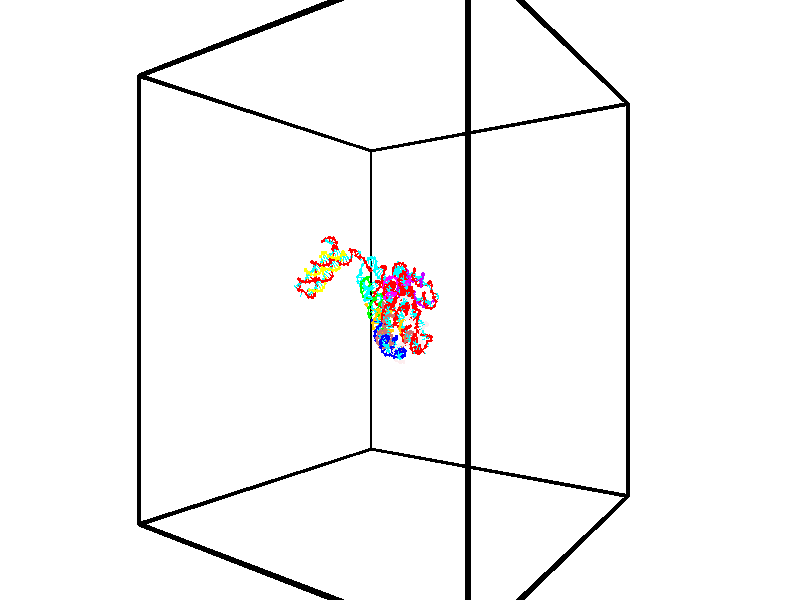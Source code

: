 // switches for output
#declare DRAW_BASES = 1; // possible values are 0, 1; only relevant for DNA ribbons
#declare DRAW_BASES_TYPE = 3; // possible values are 1, 2, 3; only relevant for DNA ribbons
#declare DRAW_FOG = 0; // set to 1 to enable fog

#include "colors.inc"

#include "transforms.inc"
background { rgb <1, 1, 1>}

#default {
   normal{
       ripples 0.25
       frequency 0.20
       turbulence 0.2
       lambda 5
   }
	finish {
		phong 0.1
		phong_size 40.
	}
}

// original window dimensions: 1024x640


// camera settings

camera {
	sky <-0, 1, 0>
	up <-0, 1, 0>
	right 1.6 * <0.581683, 0, 0.813415>
	location <-54.4937, 30, 90.4225>
	look_at <30, 30, 30>
	direction <84.4937, 0, -60.4225>
	angle 67.0682
}


# declare cpy_camera_pos = <-54.4937, 30, 90.4225>;
# if (DRAW_FOG = 1)
fog {
	fog_type 2
	up vnormalize(cpy_camera_pos)
	color rgbt<1,1,1,0.3>
	distance 1e-5
	fog_alt 3e-3
	fog_offset 48
}
# end


// LIGHTS

# declare lum = 6;
global_settings {
	ambient_light rgb lum * <0.05, 0.05, 0.05>
	max_trace_level 15
}# declare cpy_direct_light_amount = 0.25;
light_source
{	1000 * <0.231732, -1, 1.3951>,
	rgb lum * cpy_direct_light_amount
	parallel
}

light_source
{	1000 * <-0.231732, 1, -1.3951>,
	rgb lum * cpy_direct_light_amount
	parallel
}

// strand 0

// nucleotide -1

// particle -1
sphere {
	<42.658169, 32.294811, 22.816782> 0.250000
	pigment { color rgbt <1,0,0,0> }
	no_shadow
}
cylinder {
	<42.385025, 32.586437, 22.798164>,  <42.221138, 32.761414, 22.786993>, 0.100000
	pigment { color rgbt <1,0,0,0> }
	no_shadow
}
cylinder {
	<42.385025, 32.586437, 22.798164>,  <42.658169, 32.294811, 22.816782>, 0.100000
	pigment { color rgbt <1,0,0,0> }
	no_shadow
}

// particle -1
sphere {
	<42.385025, 32.586437, 22.798164> 0.100000
	pigment { color rgbt <1,0,0,0> }
	no_shadow
}
sphere {
	0, 1
	scale<0.080000,0.200000,0.300000>
	matrix <-0.730456, -0.682399, 0.027653,
		-0.011600, 0.052881, 0.998533,
		-0.682861, 0.729064, -0.046544,
		42.180168, 32.805157, 22.784201>
	pigment { color rgbt <0,1,1,0> }
	no_shadow
}
cylinder {
	<42.269375, 32.262623, 23.427704>,  <42.658169, 32.294811, 22.816782>, 0.130000
	pigment { color rgbt <1,0,0,0> }
	no_shadow
}

// nucleotide -1

// particle -1
sphere {
	<42.269375, 32.262623, 23.427704> 0.250000
	pigment { color rgbt <1,0,0,0> }
	no_shadow
}
cylinder {
	<42.034546, 32.422009, 23.145832>,  <41.893650, 32.517639, 22.976709>, 0.100000
	pigment { color rgbt <1,0,0,0> }
	no_shadow
}
cylinder {
	<42.034546, 32.422009, 23.145832>,  <42.269375, 32.262623, 23.427704>, 0.100000
	pigment { color rgbt <1,0,0,0> }
	no_shadow
}

// particle -1
sphere {
	<42.034546, 32.422009, 23.145832> 0.100000
	pigment { color rgbt <1,0,0,0> }
	no_shadow
}
sphere {
	0, 1
	scale<0.080000,0.200000,0.300000>
	matrix <-0.694031, -0.695842, 0.184730,
		-0.416738, 0.597519, 0.685055,
		-0.587070, 0.398466, -0.704680,
		41.858425, 32.541550, 22.934427>
	pigment { color rgbt <0,1,1,0> }
	no_shadow
}
cylinder {
	<41.538677, 32.291981, 23.643997>,  <42.269375, 32.262623, 23.427704>, 0.130000
	pigment { color rgbt <1,0,0,0> }
	no_shadow
}

// nucleotide -1

// particle -1
sphere {
	<41.538677, 32.291981, 23.643997> 0.250000
	pigment { color rgbt <1,0,0,0> }
	no_shadow
}
cylinder {
	<41.531677, 32.254784, 23.245792>,  <41.527477, 32.232468, 23.006868>, 0.100000
	pigment { color rgbt <1,0,0,0> }
	no_shadow
}
cylinder {
	<41.531677, 32.254784, 23.245792>,  <41.538677, 32.291981, 23.643997>, 0.100000
	pigment { color rgbt <1,0,0,0> }
	no_shadow
}

// particle -1
sphere {
	<41.531677, 32.254784, 23.245792> 0.100000
	pigment { color rgbt <1,0,0,0> }
	no_shadow
}
sphere {
	0, 1
	scale<0.080000,0.200000,0.300000>
	matrix <-0.633733, -0.769088, 0.082982,
		-0.773354, 0.632342, -0.045471,
		-0.017502, -0.092991, -0.995513,
		41.526428, 32.226887, 22.947138>
	pigment { color rgbt <0,1,1,0> }
	no_shadow
}
cylinder {
	<40.831627, 32.249557, 23.382263>,  <41.538677, 32.291981, 23.643997>, 0.130000
	pigment { color rgbt <1,0,0,0> }
	no_shadow
}

// nucleotide -1

// particle -1
sphere {
	<40.831627, 32.249557, 23.382263> 0.250000
	pigment { color rgbt <1,0,0,0> }
	no_shadow
}
cylinder {
	<41.081097, 32.059059, 23.134319>,  <41.230778, 31.944759, 22.985554>, 0.100000
	pigment { color rgbt <1,0,0,0> }
	no_shadow
}
cylinder {
	<41.081097, 32.059059, 23.134319>,  <40.831627, 32.249557, 23.382263>, 0.100000
	pigment { color rgbt <1,0,0,0> }
	no_shadow
}

// particle -1
sphere {
	<41.081097, 32.059059, 23.134319> 0.100000
	pigment { color rgbt <1,0,0,0> }
	no_shadow
}
sphere {
	0, 1
	scale<0.080000,0.200000,0.300000>
	matrix <-0.531650, -0.839754, 0.110278,
		-0.573048, 0.260770, -0.776927,
		0.623670, -0.476248, -0.619858,
		41.268196, 31.916185, 22.948362>
	pigment { color rgbt <0,1,1,0> }
	no_shadow
}
cylinder {
	<40.793945, 32.232693, 24.135830>,  <40.831627, 32.249557, 23.382263>, 0.130000
	pigment { color rgbt <1,0,0,0> }
	no_shadow
}

// nucleotide -1

// particle -1
sphere {
	<40.793945, 32.232693, 24.135830> 0.250000
	pigment { color rgbt <1,0,0,0> }
	no_shadow
}
cylinder {
	<40.496395, 32.211384, 23.869354>,  <40.317863, 32.198597, 23.709469>, 0.100000
	pigment { color rgbt <1,0,0,0> }
	no_shadow
}
cylinder {
	<40.496395, 32.211384, 23.869354>,  <40.793945, 32.232693, 24.135830>, 0.100000
	pigment { color rgbt <1,0,0,0> }
	no_shadow
}

// particle -1
sphere {
	<40.496395, 32.211384, 23.869354> 0.100000
	pigment { color rgbt <1,0,0,0> }
	no_shadow
}
sphere {
	0, 1
	scale<0.080000,0.200000,0.300000>
	matrix <-0.436056, 0.794092, 0.423406,
		0.506457, 0.605458, -0.613940,
		-0.743879, -0.053276, -0.666187,
		40.273232, 32.195400, 23.669498>
	pigment { color rgbt <0,1,1,0> }
	no_shadow
}
cylinder {
	<40.667038, 32.995224, 24.026577>,  <40.793945, 32.232693, 24.135830>, 0.130000
	pigment { color rgbt <1,0,0,0> }
	no_shadow
}

// nucleotide -1

// particle -1
sphere {
	<40.667038, 32.995224, 24.026577> 0.250000
	pigment { color rgbt <1,0,0,0> }
	no_shadow
}
cylinder {
	<40.373211, 32.745434, 23.920422>,  <40.196915, 32.595558, 23.856730>, 0.100000
	pigment { color rgbt <1,0,0,0> }
	no_shadow
}
cylinder {
	<40.373211, 32.745434, 23.920422>,  <40.667038, 32.995224, 24.026577>, 0.100000
	pigment { color rgbt <1,0,0,0> }
	no_shadow
}

// particle -1
sphere {
	<40.373211, 32.745434, 23.920422> 0.100000
	pigment { color rgbt <1,0,0,0> }
	no_shadow
}
sphere {
	0, 1
	scale<0.080000,0.200000,0.300000>
	matrix <-0.658882, 0.563035, 0.498865,
		-0.162109, 0.541310, -0.825047,
		-0.734571, -0.624479, -0.265386,
		40.152840, 32.558090, 23.840805>
	pigment { color rgbt <0,1,1,0> }
	no_shadow
}
cylinder {
	<40.141136, 33.431450, 23.856258>,  <40.667038, 32.995224, 24.026577>, 0.130000
	pigment { color rgbt <1,0,0,0> }
	no_shadow
}

// nucleotide -1

// particle -1
sphere {
	<40.141136, 33.431450, 23.856258> 0.250000
	pigment { color rgbt <1,0,0,0> }
	no_shadow
}
cylinder {
	<39.955830, 33.083069, 23.921772>,  <39.844646, 32.874039, 23.961081>, 0.100000
	pigment { color rgbt <1,0,0,0> }
	no_shadow
}
cylinder {
	<39.955830, 33.083069, 23.921772>,  <40.141136, 33.431450, 23.856258>, 0.100000
	pigment { color rgbt <1,0,0,0> }
	no_shadow
}

// particle -1
sphere {
	<39.955830, 33.083069, 23.921772> 0.100000
	pigment { color rgbt <1,0,0,0> }
	no_shadow
}
sphere {
	0, 1
	scale<0.080000,0.200000,0.300000>
	matrix <-0.709536, 0.475245, 0.520289,
		-0.530987, 0.124818, -0.838137,
		-0.463262, -0.870955, 0.163786,
		39.816853, 32.821781, 23.970907>
	pigment { color rgbt <0,1,1,0> }
	no_shadow
}
cylinder {
	<39.458790, 33.486668, 23.702135>,  <40.141136, 33.431450, 23.856258>, 0.130000
	pigment { color rgbt <1,0,0,0> }
	no_shadow
}

// nucleotide -1

// particle -1
sphere {
	<39.458790, 33.486668, 23.702135> 0.250000
	pigment { color rgbt <1,0,0,0> }
	no_shadow
}
cylinder {
	<39.459152, 33.174782, 23.952587>,  <39.459370, 32.987648, 24.102858>, 0.100000
	pigment { color rgbt <1,0,0,0> }
	no_shadow
}
cylinder {
	<39.459152, 33.174782, 23.952587>,  <39.458790, 33.486668, 23.702135>, 0.100000
	pigment { color rgbt <1,0,0,0> }
	no_shadow
}

// particle -1
sphere {
	<39.459152, 33.174782, 23.952587> 0.100000
	pigment { color rgbt <1,0,0,0> }
	no_shadow
}
sphere {
	0, 1
	scale<0.080000,0.200000,0.300000>
	matrix <-0.893380, 0.280689, 0.350836,
		-0.449301, -0.559690, -0.696330,
		0.000908, -0.779718, 0.626130,
		39.459423, 32.940865, 24.140427>
	pigment { color rgbt <0,1,1,0> }
	no_shadow
}
cylinder {
	<38.728828, 33.346657, 23.775734>,  <39.458790, 33.486668, 23.702135>, 0.130000
	pigment { color rgbt <1,0,0,0> }
	no_shadow
}

// nucleotide -1

// particle -1
sphere {
	<38.728828, 33.346657, 23.775734> 0.250000
	pigment { color rgbt <1,0,0,0> }
	no_shadow
}
cylinder {
	<38.913933, 33.168022, 24.082043>,  <39.024998, 33.060841, 24.265827>, 0.100000
	pigment { color rgbt <1,0,0,0> }
	no_shadow
}
cylinder {
	<38.913933, 33.168022, 24.082043>,  <38.728828, 33.346657, 23.775734>, 0.100000
	pigment { color rgbt <1,0,0,0> }
	no_shadow
}

// particle -1
sphere {
	<38.913933, 33.168022, 24.082043> 0.100000
	pigment { color rgbt <1,0,0,0> }
	no_shadow
}
sphere {
	0, 1
	scale<0.080000,0.200000,0.300000>
	matrix <-0.735036, 0.289588, 0.613074,
		-0.495552, -0.846579, -0.194249,
		0.462763, -0.446591, 0.765772,
		39.052761, 33.034046, 24.311775>
	pigment { color rgbt <0,1,1,0> }
	no_shadow
}
cylinder {
	<38.143620, 33.264660, 24.234722>,  <38.728828, 33.346657, 23.775734>, 0.130000
	pigment { color rgbt <1,0,0,0> }
	no_shadow
}

// nucleotide -1

// particle -1
sphere {
	<38.143620, 33.264660, 24.234722> 0.250000
	pigment { color rgbt <1,0,0,0> }
	no_shadow
}
cylinder {
	<38.457218, 33.234890, 24.481236>,  <38.645378, 33.217030, 24.629145>, 0.100000
	pigment { color rgbt <1,0,0,0> }
	no_shadow
}
cylinder {
	<38.457218, 33.234890, 24.481236>,  <38.143620, 33.264660, 24.234722>, 0.100000
	pigment { color rgbt <1,0,0,0> }
	no_shadow
}

// particle -1
sphere {
	<38.457218, 33.234890, 24.481236> 0.100000
	pigment { color rgbt <1,0,0,0> }
	no_shadow
}
sphere {
	0, 1
	scale<0.080000,0.200000,0.300000>
	matrix <-0.582048, 0.256985, 0.771478,
		-0.215789, -0.963546, 0.158160,
		0.783999, -0.074420, 0.616285,
		38.692417, 33.212563, 24.666121>
	pigment { color rgbt <0,1,1,0> }
	no_shadow
}
cylinder {
	<37.940784, 33.003494, 24.890928>,  <38.143620, 33.264660, 24.234722>, 0.130000
	pigment { color rgbt <1,0,0,0> }
	no_shadow
}

// nucleotide -1

// particle -1
sphere {
	<37.940784, 33.003494, 24.890928> 0.250000
	pigment { color rgbt <1,0,0,0> }
	no_shadow
}
cylinder {
	<38.279354, 33.181202, 25.008358>,  <38.482498, 33.287827, 25.078815>, 0.100000
	pigment { color rgbt <1,0,0,0> }
	no_shadow
}
cylinder {
	<38.279354, 33.181202, 25.008358>,  <37.940784, 33.003494, 24.890928>, 0.100000
	pigment { color rgbt <1,0,0,0> }
	no_shadow
}

// particle -1
sphere {
	<38.279354, 33.181202, 25.008358> 0.100000
	pigment { color rgbt <1,0,0,0> }
	no_shadow
}
sphere {
	0, 1
	scale<0.080000,0.200000,0.300000>
	matrix <-0.471057, 0.367598, 0.801858,
		0.248321, -0.817006, 0.520421,
		0.846429, 0.444266, 0.293574,
		38.533283, 33.314484, 25.096430>
	pigment { color rgbt <0,1,1,0> }
	no_shadow
}
cylinder {
	<38.194546, 32.664009, 25.594725>,  <37.940784, 33.003494, 24.890928>, 0.130000
	pigment { color rgbt <1,0,0,0> }
	no_shadow
}

// nucleotide -1

// particle -1
sphere {
	<38.194546, 32.664009, 25.594725> 0.250000
	pigment { color rgbt <1,0,0,0> }
	no_shadow
}
cylinder {
	<38.347290, 33.029507, 25.539219>,  <38.438934, 33.248806, 25.505915>, 0.100000
	pigment { color rgbt <1,0,0,0> }
	no_shadow
}
cylinder {
	<38.347290, 33.029507, 25.539219>,  <38.194546, 32.664009, 25.594725>, 0.100000
	pigment { color rgbt <1,0,0,0> }
	no_shadow
}

// particle -1
sphere {
	<38.347290, 33.029507, 25.539219> 0.100000
	pigment { color rgbt <1,0,0,0> }
	no_shadow
}
sphere {
	0, 1
	scale<0.080000,0.200000,0.300000>
	matrix <-0.163461, 0.214547, 0.962938,
		0.909651, -0.345024, 0.231288,
		0.381859, 0.913744, -0.138765,
		38.461849, 33.303631, 25.497589>
	pigment { color rgbt <0,1,1,0> }
	no_shadow
}
cylinder {
	<38.487583, 32.872150, 26.254719>,  <38.194546, 32.664009, 25.594725>, 0.130000
	pigment { color rgbt <1,0,0,0> }
	no_shadow
}

// nucleotide -1

// particle -1
sphere {
	<38.487583, 32.872150, 26.254719> 0.250000
	pigment { color rgbt <1,0,0,0> }
	no_shadow
}
cylinder {
	<38.465557, 33.226986, 26.071400>,  <38.452339, 33.439888, 25.961409>, 0.100000
	pigment { color rgbt <1,0,0,0> }
	no_shadow
}
cylinder {
	<38.465557, 33.226986, 26.071400>,  <38.487583, 32.872150, 26.254719>, 0.100000
	pigment { color rgbt <1,0,0,0> }
	no_shadow
}

// particle -1
sphere {
	<38.465557, 33.226986, 26.071400> 0.100000
	pigment { color rgbt <1,0,0,0> }
	no_shadow
}
sphere {
	0, 1
	scale<0.080000,0.200000,0.300000>
	matrix <-0.412660, 0.397742, 0.819459,
		0.909219, 0.234248, 0.344164,
		-0.055068, 0.887091, -0.458299,
		38.449036, 33.493114, 25.933910>
	pigment { color rgbt <0,1,1,0> }
	no_shadow
}
cylinder {
	<38.839710, 33.312134, 26.644754>,  <38.487583, 32.872150, 26.254719>, 0.130000
	pigment { color rgbt <1,0,0,0> }
	no_shadow
}

// nucleotide -1

// particle -1
sphere {
	<38.839710, 33.312134, 26.644754> 0.250000
	pigment { color rgbt <1,0,0,0> }
	no_shadow
}
cylinder {
	<38.578892, 33.539780, 26.444374>,  <38.422401, 33.676369, 26.324146>, 0.100000
	pigment { color rgbt <1,0,0,0> }
	no_shadow
}
cylinder {
	<38.578892, 33.539780, 26.444374>,  <38.839710, 33.312134, 26.644754>, 0.100000
	pigment { color rgbt <1,0,0,0> }
	no_shadow
}

// particle -1
sphere {
	<38.578892, 33.539780, 26.444374> 0.100000
	pigment { color rgbt <1,0,0,0> }
	no_shadow
}
sphere {
	0, 1
	scale<0.080000,0.200000,0.300000>
	matrix <-0.370328, 0.337482, 0.865426,
		0.661587, 0.749810, -0.009294,
		-0.652042, 0.569113, -0.500950,
		38.383278, 33.710514, 26.294088>
	pigment { color rgbt <0,1,1,0> }
	no_shadow
}
cylinder {
	<39.029022, 34.021320, 26.654186>,  <38.839710, 33.312134, 26.644754>, 0.130000
	pigment { color rgbt <1,0,0,0> }
	no_shadow
}

// nucleotide -1

// particle -1
sphere {
	<39.029022, 34.021320, 26.654186> 0.250000
	pigment { color rgbt <1,0,0,0> }
	no_shadow
}
cylinder {
	<38.634403, 33.983566, 26.600803>,  <38.397633, 33.960915, 26.568773>, 0.100000
	pigment { color rgbt <1,0,0,0> }
	no_shadow
}
cylinder {
	<38.634403, 33.983566, 26.600803>,  <39.029022, 34.021320, 26.654186>, 0.100000
	pigment { color rgbt <1,0,0,0> }
	no_shadow
}

// particle -1
sphere {
	<38.634403, 33.983566, 26.600803> 0.100000
	pigment { color rgbt <1,0,0,0> }
	no_shadow
}
sphere {
	0, 1
	scale<0.080000,0.200000,0.300000>
	matrix <-0.159122, 0.367677, 0.916239,
		-0.037411, 0.925151, -0.377751,
		-0.986550, -0.094386, -0.133456,
		38.338440, 33.955250, 26.560766>
	pigment { color rgbt <0,1,1,0> }
	no_shadow
}
cylinder {
	<38.761600, 34.505787, 27.164658>,  <39.029022, 34.021320, 26.654186>, 0.130000
	pigment { color rgbt <1,0,0,0> }
	no_shadow
}

// nucleotide -1

// particle -1
sphere {
	<38.761600, 34.505787, 27.164658> 0.250000
	pigment { color rgbt <1,0,0,0> }
	no_shadow
}
cylinder {
	<38.441174, 34.307865, 27.029926>,  <38.248917, 34.189110, 26.949087>, 0.100000
	pigment { color rgbt <1,0,0,0> }
	no_shadow
}
cylinder {
	<38.441174, 34.307865, 27.029926>,  <38.761600, 34.505787, 27.164658>, 0.100000
	pigment { color rgbt <1,0,0,0> }
	no_shadow
}

// particle -1
sphere {
	<38.441174, 34.307865, 27.029926> 0.100000
	pigment { color rgbt <1,0,0,0> }
	no_shadow
}
sphere {
	0, 1
	scale<0.080000,0.200000,0.300000>
	matrix <-0.480063, 0.194986, 0.855289,
		-0.357526, 0.846846, -0.393736,
		-0.801071, -0.494806, -0.336827,
		38.200851, 34.159424, 26.928879>
	pigment { color rgbt <0,1,1,0> }
	no_shadow
}
cylinder {
	<38.199047, 34.802364, 27.479261>,  <38.761600, 34.505787, 27.164658>, 0.130000
	pigment { color rgbt <1,0,0,0> }
	no_shadow
}

// nucleotide -1

// particle -1
sphere {
	<38.199047, 34.802364, 27.479261> 0.250000
	pigment { color rgbt <1,0,0,0> }
	no_shadow
}
cylinder {
	<38.058323, 34.446648, 27.362370>,  <37.973888, 34.233219, 27.292234>, 0.100000
	pigment { color rgbt <1,0,0,0> }
	no_shadow
}
cylinder {
	<38.058323, 34.446648, 27.362370>,  <38.199047, 34.802364, 27.479261>, 0.100000
	pigment { color rgbt <1,0,0,0> }
	no_shadow
}

// particle -1
sphere {
	<38.058323, 34.446648, 27.362370> 0.100000
	pigment { color rgbt <1,0,0,0> }
	no_shadow
}
sphere {
	0, 1
	scale<0.080000,0.200000,0.300000>
	matrix <-0.467370, -0.103617, 0.877968,
		-0.811046, 0.445457, -0.379173,
		-0.351809, -0.889287, -0.292231,
		37.952782, 34.179863, 27.274700>
	pigment { color rgbt <0,1,1,0> }
	no_shadow
}
cylinder {
	<37.615498, 34.796936, 27.802647>,  <38.199047, 34.802364, 27.479261>, 0.130000
	pigment { color rgbt <1,0,0,0> }
	no_shadow
}

// nucleotide -1

// particle -1
sphere {
	<37.615498, 34.796936, 27.802647> 0.250000
	pigment { color rgbt <1,0,0,0> }
	no_shadow
}
cylinder {
	<37.665627, 34.408825, 27.719845>,  <37.695702, 34.175957, 27.670164>, 0.100000
	pigment { color rgbt <1,0,0,0> }
	no_shadow
}
cylinder {
	<37.665627, 34.408825, 27.719845>,  <37.615498, 34.796936, 27.802647>, 0.100000
	pigment { color rgbt <1,0,0,0> }
	no_shadow
}

// particle -1
sphere {
	<37.665627, 34.408825, 27.719845> 0.100000
	pigment { color rgbt <1,0,0,0> }
	no_shadow
}
sphere {
	0, 1
	scale<0.080000,0.200000,0.300000>
	matrix <-0.342111, -0.238113, 0.908990,
		-0.931265, -0.043097, -0.361784,
		0.125321, -0.970281, -0.207002,
		37.703224, 34.117741, 27.657743>
	pigment { color rgbt <0,1,1,0> }
	no_shadow
}
cylinder {
	<37.051655, 34.459541, 28.142834>,  <37.615498, 34.796936, 27.802647>, 0.130000
	pigment { color rgbt <1,0,0,0> }
	no_shadow
}

// nucleotide -1

// particle -1
sphere {
	<37.051655, 34.459541, 28.142834> 0.250000
	pigment { color rgbt <1,0,0,0> }
	no_shadow
}
cylinder {
	<37.313431, 34.171383, 28.050976>,  <37.470497, 33.998489, 27.995861>, 0.100000
	pigment { color rgbt <1,0,0,0> }
	no_shadow
}
cylinder {
	<37.313431, 34.171383, 28.050976>,  <37.051655, 34.459541, 28.142834>, 0.100000
	pigment { color rgbt <1,0,0,0> }
	no_shadow
}

// particle -1
sphere {
	<37.313431, 34.171383, 28.050976> 0.100000
	pigment { color rgbt <1,0,0,0> }
	no_shadow
}
sphere {
	0, 1
	scale<0.080000,0.200000,0.300000>
	matrix <-0.274195, -0.509158, 0.815828,
		-0.704643, -0.470946, -0.530744,
		0.654443, -0.720394, -0.229644,
		37.509766, 33.955265, 27.982082>
	pigment { color rgbt <0,1,1,0> }
	no_shadow
}
cylinder {
	<36.639107, 33.772045, 28.012190>,  <37.051655, 34.459541, 28.142834>, 0.130000
	pigment { color rgbt <1,0,0,0> }
	no_shadow
}

// nucleotide -1

// particle -1
sphere {
	<36.639107, 33.772045, 28.012190> 0.250000
	pigment { color rgbt <1,0,0,0> }
	no_shadow
}
cylinder {
	<37.005638, 33.684483, 28.146313>,  <37.225555, 33.631947, 28.226786>, 0.100000
	pigment { color rgbt <1,0,0,0> }
	no_shadow
}
cylinder {
	<37.005638, 33.684483, 28.146313>,  <36.639107, 33.772045, 28.012190>, 0.100000
	pigment { color rgbt <1,0,0,0> }
	no_shadow
}

// particle -1
sphere {
	<37.005638, 33.684483, 28.146313> 0.100000
	pigment { color rgbt <1,0,0,0> }
	no_shadow
}
sphere {
	0, 1
	scale<0.080000,0.200000,0.300000>
	matrix <-0.400277, -0.524402, 0.751519,
		0.011327, -0.822851, -0.568144,
		0.916324, -0.218903, 0.335308,
		37.280537, 33.618813, 28.246904>
	pigment { color rgbt <0,1,1,0> }
	no_shadow
}
cylinder {
	<36.516006, 33.142746, 28.358751>,  <36.639107, 33.772045, 28.012190>, 0.130000
	pigment { color rgbt <1,0,0,0> }
	no_shadow
}

// nucleotide -1

// particle -1
sphere {
	<36.516006, 33.142746, 28.358751> 0.250000
	pigment { color rgbt <1,0,0,0> }
	no_shadow
}
cylinder {
	<36.877369, 33.241821, 28.498760>,  <37.094185, 33.301266, 28.582766>, 0.100000
	pigment { color rgbt <1,0,0,0> }
	no_shadow
}
cylinder {
	<36.877369, 33.241821, 28.498760>,  <36.516006, 33.142746, 28.358751>, 0.100000
	pigment { color rgbt <1,0,0,0> }
	no_shadow
}

// particle -1
sphere {
	<36.877369, 33.241821, 28.498760> 0.100000
	pigment { color rgbt <1,0,0,0> }
	no_shadow
}
sphere {
	0, 1
	scale<0.080000,0.200000,0.300000>
	matrix <-0.183336, -0.514797, 0.837480,
		0.387623, -0.820753, -0.419658,
		0.903403, 0.247688, 0.350021,
		37.148388, 33.316128, 28.603767>
	pigment { color rgbt <0,1,1,0> }
	no_shadow
}
cylinder {
	<36.769829, 32.586796, 28.707022>,  <36.516006, 33.142746, 28.358751>, 0.130000
	pigment { color rgbt <1,0,0,0> }
	no_shadow
}

// nucleotide -1

// particle -1
sphere {
	<36.769829, 32.586796, 28.707022> 0.250000
	pigment { color rgbt <1,0,0,0> }
	no_shadow
}
cylinder {
	<37.012615, 32.864178, 28.862312>,  <37.158287, 33.030605, 28.955486>, 0.100000
	pigment { color rgbt <1,0,0,0> }
	no_shadow
}
cylinder {
	<37.012615, 32.864178, 28.862312>,  <36.769829, 32.586796, 28.707022>, 0.100000
	pigment { color rgbt <1,0,0,0> }
	no_shadow
}

// particle -1
sphere {
	<37.012615, 32.864178, 28.862312> 0.100000
	pigment { color rgbt <1,0,0,0> }
	no_shadow
}
sphere {
	0, 1
	scale<0.080000,0.200000,0.300000>
	matrix <0.021587, -0.502703, 0.864189,
		0.794437, -0.516150, -0.320092,
		0.606963, 0.693454, 0.388224,
		37.194702, 33.072212, 28.978779>
	pigment { color rgbt <0,1,1,0> }
	no_shadow
}
cylinder {
	<37.411369, 32.203423, 28.871874>,  <36.769829, 32.586796, 28.707022>, 0.130000
	pigment { color rgbt <1,0,0,0> }
	no_shadow
}

// nucleotide -1

// particle -1
sphere {
	<37.411369, 32.203423, 28.871874> 0.250000
	pigment { color rgbt <1,0,0,0> }
	no_shadow
}
cylinder {
	<37.391056, 32.549435, 29.071533>,  <37.378868, 32.757042, 29.191328>, 0.100000
	pigment { color rgbt <1,0,0,0> }
	no_shadow
}
cylinder {
	<37.391056, 32.549435, 29.071533>,  <37.411369, 32.203423, 28.871874>, 0.100000
	pigment { color rgbt <1,0,0,0> }
	no_shadow
}

// particle -1
sphere {
	<37.391056, 32.549435, 29.071533> 0.100000
	pigment { color rgbt <1,0,0,0> }
	no_shadow
}
sphere {
	0, 1
	scale<0.080000,0.200000,0.300000>
	matrix <0.173677, -0.484529, 0.857361,
		0.983493, 0.130227, -0.125631,
		-0.050780, 0.865027, 0.499148,
		37.375824, 32.808945, 29.221277>
	pigment { color rgbt <0,1,1,0> }
	no_shadow
}
cylinder {
	<37.952168, 32.184643, 29.301559>,  <37.411369, 32.203423, 28.871874>, 0.130000
	pigment { color rgbt <1,0,0,0> }
	no_shadow
}

// nucleotide -1

// particle -1
sphere {
	<37.952168, 32.184643, 29.301559> 0.250000
	pigment { color rgbt <1,0,0,0> }
	no_shadow
}
cylinder {
	<37.690601, 32.420147, 29.491615>,  <37.533661, 32.561447, 29.605650>, 0.100000
	pigment { color rgbt <1,0,0,0> }
	no_shadow
}
cylinder {
	<37.690601, 32.420147, 29.491615>,  <37.952168, 32.184643, 29.301559>, 0.100000
	pigment { color rgbt <1,0,0,0> }
	no_shadow
}

// particle -1
sphere {
	<37.690601, 32.420147, 29.491615> 0.100000
	pigment { color rgbt <1,0,0,0> }
	no_shadow
}
sphere {
	0, 1
	scale<0.080000,0.200000,0.300000>
	matrix <0.014859, -0.617907, 0.786111,
		0.756421, 0.521111, 0.395311,
		-0.653916, 0.588757, 0.475140,
		37.494427, 32.596775, 29.634157>
	pigment { color rgbt <0,1,1,0> }
	no_shadow
}
cylinder {
	<38.281685, 32.354828, 30.009369>,  <37.952168, 32.184643, 29.301559>, 0.130000
	pigment { color rgbt <1,0,0,0> }
	no_shadow
}

// nucleotide -1

// particle -1
sphere {
	<38.281685, 32.354828, 30.009369> 0.250000
	pigment { color rgbt <1,0,0,0> }
	no_shadow
}
cylinder {
	<37.892319, 32.438507, 30.046696>,  <37.658699, 32.488712, 30.069092>, 0.100000
	pigment { color rgbt <1,0,0,0> }
	no_shadow
}
cylinder {
	<37.892319, 32.438507, 30.046696>,  <38.281685, 32.354828, 30.009369>, 0.100000
	pigment { color rgbt <1,0,0,0> }
	no_shadow
}

// particle -1
sphere {
	<37.892319, 32.438507, 30.046696> 0.100000
	pigment { color rgbt <1,0,0,0> }
	no_shadow
}
sphere {
	0, 1
	scale<0.080000,0.200000,0.300000>
	matrix <-0.036469, -0.543718, 0.838475,
		0.226144, 0.812778, 0.536890,
		-0.973411, 0.209196, 0.093317,
		37.600296, 32.501266, 30.074690>
	pigment { color rgbt <0,1,1,0> }
	no_shadow
}
cylinder {
	<38.146667, 32.683933, 30.625193>,  <38.281685, 32.354828, 30.009369>, 0.130000
	pigment { color rgbt <1,0,0,0> }
	no_shadow
}

// nucleotide -1

// particle -1
sphere {
	<38.146667, 32.683933, 30.625193> 0.250000
	pigment { color rgbt <1,0,0,0> }
	no_shadow
}
cylinder {
	<37.780815, 32.543964, 30.544186>,  <37.561306, 32.459984, 30.495581>, 0.100000
	pigment { color rgbt <1,0,0,0> }
	no_shadow
}
cylinder {
	<37.780815, 32.543964, 30.544186>,  <38.146667, 32.683933, 30.625193>, 0.100000
	pigment { color rgbt <1,0,0,0> }
	no_shadow
}

// particle -1
sphere {
	<37.780815, 32.543964, 30.544186> 0.100000
	pigment { color rgbt <1,0,0,0> }
	no_shadow
}
sphere {
	0, 1
	scale<0.080000,0.200000,0.300000>
	matrix <-0.111441, -0.263310, 0.958253,
		-0.388638, 0.899012, 0.201835,
		-0.914627, -0.349921, -0.202519,
		37.506428, 32.438988, 30.483431>
	pigment { color rgbt <0,1,1,0> }
	no_shadow
}
cylinder {
	<37.753658, 32.762913, 31.190800>,  <38.146667, 32.683933, 30.625193>, 0.130000
	pigment { color rgbt <1,0,0,0> }
	no_shadow
}

// nucleotide -1

// particle -1
sphere {
	<37.753658, 32.762913, 31.190800> 0.250000
	pigment { color rgbt <1,0,0,0> }
	no_shadow
}
cylinder {
	<37.549541, 32.451080, 31.045547>,  <37.427071, 32.263981, 30.958397>, 0.100000
	pigment { color rgbt <1,0,0,0> }
	no_shadow
}
cylinder {
	<37.549541, 32.451080, 31.045547>,  <37.753658, 32.762913, 31.190800>, 0.100000
	pigment { color rgbt <1,0,0,0> }
	no_shadow
}

// particle -1
sphere {
	<37.549541, 32.451080, 31.045547> 0.100000
	pigment { color rgbt <1,0,0,0> }
	no_shadow
}
sphere {
	0, 1
	scale<0.080000,0.200000,0.300000>
	matrix <-0.157760, -0.330224, 0.930625,
		-0.845410, 0.532175, 0.045523,
		-0.510288, -0.779578, -0.363131,
		37.396454, 32.217205, 30.936607>
	pigment { color rgbt <0,1,1,0> }
	no_shadow
}
cylinder {
	<37.213787, 32.698574, 31.557867>,  <37.753658, 32.762913, 31.190800>, 0.130000
	pigment { color rgbt <1,0,0,0> }
	no_shadow
}

// nucleotide -1

// particle -1
sphere {
	<37.213787, 32.698574, 31.557867> 0.250000
	pigment { color rgbt <1,0,0,0> }
	no_shadow
}
cylinder {
	<37.307293, 32.343128, 31.400021>,  <37.363396, 32.129860, 31.305313>, 0.100000
	pigment { color rgbt <1,0,0,0> }
	no_shadow
}
cylinder {
	<37.307293, 32.343128, 31.400021>,  <37.213787, 32.698574, 31.557867>, 0.100000
	pigment { color rgbt <1,0,0,0> }
	no_shadow
}

// particle -1
sphere {
	<37.307293, 32.343128, 31.400021> 0.100000
	pigment { color rgbt <1,0,0,0> }
	no_shadow
}
sphere {
	0, 1
	scale<0.080000,0.200000,0.300000>
	matrix <0.093164, -0.383523, 0.918820,
		-0.967820, -0.251552, -0.006867,
		0.233765, -0.888612, -0.394617,
		37.377422, 32.076546, 31.281635>
	pigment { color rgbt <0,1,1,0> }
	no_shadow
}
cylinder {
	<36.969063, 32.132339, 32.042583>,  <37.213787, 32.698574, 31.557867>, 0.130000
	pigment { color rgbt <1,0,0,0> }
	no_shadow
}

// nucleotide -1

// particle -1
sphere {
	<36.969063, 32.132339, 32.042583> 0.250000
	pigment { color rgbt <1,0,0,0> }
	no_shadow
}
cylinder {
	<37.206615, 31.918186, 31.802357>,  <37.349148, 31.789696, 31.658222>, 0.100000
	pigment { color rgbt <1,0,0,0> }
	no_shadow
}
cylinder {
	<37.206615, 31.918186, 31.802357>,  <36.969063, 32.132339, 32.042583>, 0.100000
	pigment { color rgbt <1,0,0,0> }
	no_shadow
}

// particle -1
sphere {
	<37.206615, 31.918186, 31.802357> 0.100000
	pigment { color rgbt <1,0,0,0> }
	no_shadow
}
sphere {
	0, 1
	scale<0.080000,0.200000,0.300000>
	matrix <0.292930, -0.551336, 0.781166,
		-0.749332, -0.639842, -0.170599,
		0.593880, -0.535380, -0.600563,
		37.384781, 31.757572, 31.622189>
	pigment { color rgbt <0,1,1,0> }
	no_shadow
}
cylinder {
	<36.794983, 31.290771, 32.044788>,  <36.969063, 32.132339, 32.042583>, 0.130000
	pigment { color rgbt <1,0,0,0> }
	no_shadow
}

// nucleotide -1

// particle -1
sphere {
	<36.794983, 31.290771, 32.044788> 0.250000
	pigment { color rgbt <1,0,0,0> }
	no_shadow
}
cylinder {
	<37.168930, 31.385487, 31.938999>,  <37.393299, 31.442316, 31.875525>, 0.100000
	pigment { color rgbt <1,0,0,0> }
	no_shadow
}
cylinder {
	<37.168930, 31.385487, 31.938999>,  <36.794983, 31.290771, 32.044788>, 0.100000
	pigment { color rgbt <1,0,0,0> }
	no_shadow
}

// particle -1
sphere {
	<37.168930, 31.385487, 31.938999> 0.100000
	pigment { color rgbt <1,0,0,0> }
	no_shadow
}
sphere {
	0, 1
	scale<0.080000,0.200000,0.300000>
	matrix <0.354720, -0.652030, 0.670098,
		-0.013776, -0.720270, -0.693557,
		0.934871, 0.236787, -0.264477,
		37.449390, 31.456522, 31.859655>
	pigment { color rgbt <0,1,1,0> }
	no_shadow
}
cylinder {
	<37.473415, 31.002028, 32.026733>,  <36.794983, 31.290771, 32.044788>, 0.130000
	pigment { color rgbt <1,0,0,0> }
	no_shadow
}

// nucleotide -1

// particle -1
sphere {
	<37.473415, 31.002028, 32.026733> 0.250000
	pigment { color rgbt <1,0,0,0> }
	no_shadow
}
cylinder {
	<37.809910, 30.941692, 32.234417>,  <38.011806, 30.905491, 32.359028>, 0.100000
	pigment { color rgbt <1,0,0,0> }
	no_shadow
}
cylinder {
	<37.809910, 30.941692, 32.234417>,  <37.473415, 31.002028, 32.026733>, 0.100000
	pigment { color rgbt <1,0,0,0> }
	no_shadow
}

// particle -1
sphere {
	<37.809910, 30.941692, 32.234417> 0.100000
	pigment { color rgbt <1,0,0,0> }
	no_shadow
}
sphere {
	0, 1
	scale<0.080000,0.200000,0.300000>
	matrix <-0.479004, -0.653305, 0.586300,
		0.250762, -0.741916, -0.621835,
		0.841233, -0.150840, 0.519205,
		38.062279, 30.896441, 32.390179>
	pigment { color rgbt <0,1,1,0> }
	no_shadow
}
cylinder {
	<37.615700, 30.367899, 31.999395>,  <37.473415, 31.002028, 32.026733>, 0.130000
	pigment { color rgbt <1,0,0,0> }
	no_shadow
}

// nucleotide -1

// particle -1
sphere {
	<37.615700, 30.367899, 31.999395> 0.250000
	pigment { color rgbt <1,0,0,0> }
	no_shadow
}
cylinder {
	<37.816921, 30.481461, 32.325912>,  <37.937653, 30.549597, 32.521824>, 0.100000
	pigment { color rgbt <1,0,0,0> }
	no_shadow
}
cylinder {
	<37.816921, 30.481461, 32.325912>,  <37.615700, 30.367899, 31.999395>, 0.100000
	pigment { color rgbt <1,0,0,0> }
	no_shadow
}

// particle -1
sphere {
	<37.816921, 30.481461, 32.325912> 0.100000
	pigment { color rgbt <1,0,0,0> }
	no_shadow
}
sphere {
	0, 1
	scale<0.080000,0.200000,0.300000>
	matrix <-0.386776, -0.770692, 0.506398,
		0.772879, -0.570468, -0.277892,
		0.503053, 0.283902, 0.816295,
		37.967838, 30.566631, 32.570801>
	pigment { color rgbt <0,1,1,0> }
	no_shadow
}
cylinder {
	<38.043579, 29.723354, 32.284561>,  <37.615700, 30.367899, 31.999395>, 0.130000
	pigment { color rgbt <1,0,0,0> }
	no_shadow
}

// nucleotide -1

// particle -1
sphere {
	<38.043579, 29.723354, 32.284561> 0.250000
	pigment { color rgbt <1,0,0,0> }
	no_shadow
}
cylinder {
	<37.915890, 29.990990, 32.553013>,  <37.839275, 30.151571, 32.714085>, 0.100000
	pigment { color rgbt <1,0,0,0> }
	no_shadow
}
cylinder {
	<37.915890, 29.990990, 32.553013>,  <38.043579, 29.723354, 32.284561>, 0.100000
	pigment { color rgbt <1,0,0,0> }
	no_shadow
}

// particle -1
sphere {
	<37.915890, 29.990990, 32.553013> 0.100000
	pigment { color rgbt <1,0,0,0> }
	no_shadow
}
sphere {
	0, 1
	scale<0.080000,0.200000,0.300000>
	matrix <-0.293460, -0.743164, 0.601322,
		0.901097, -0.004992, 0.433588,
		-0.319225, 0.669091, 0.671128,
		37.820122, 30.191717, 32.754353>
	pigment { color rgbt <0,1,1,0> }
	no_shadow
}
cylinder {
	<37.756855, 29.060469, 32.105068>,  <38.043579, 29.723354, 32.284561>, 0.130000
	pigment { color rgbt <1,0,0,0> }
	no_shadow
}

// nucleotide -1

// particle -1
sphere {
	<37.756855, 29.060469, 32.105068> 0.250000
	pigment { color rgbt <1,0,0,0> }
	no_shadow
}
cylinder {
	<37.361561, 29.107155, 32.144588>,  <37.124382, 29.135166, 32.168301>, 0.100000
	pigment { color rgbt <1,0,0,0> }
	no_shadow
}
cylinder {
	<37.361561, 29.107155, 32.144588>,  <37.756855, 29.060469, 32.105068>, 0.100000
	pigment { color rgbt <1,0,0,0> }
	no_shadow
}

// particle -1
sphere {
	<37.361561, 29.107155, 32.144588> 0.100000
	pigment { color rgbt <1,0,0,0> }
	no_shadow
}
sphere {
	0, 1
	scale<0.080000,0.200000,0.300000>
	matrix <-0.059677, 0.300533, -0.951903,
		-0.140795, -0.946603, -0.290033,
		-0.988239, 0.116715, 0.098804,
		37.065090, 29.142168, 32.174229>
	pigment { color rgbt <0,1,1,0> }
	no_shadow
}
cylinder {
	<37.322678, 28.713480, 31.624331>,  <37.756855, 29.060469, 32.105068>, 0.130000
	pigment { color rgbt <1,0,0,0> }
	no_shadow
}

// nucleotide -1

// particle -1
sphere {
	<37.322678, 28.713480, 31.624331> 0.250000
	pigment { color rgbt <1,0,0,0> }
	no_shadow
}
cylinder {
	<37.118347, 29.041378, 31.727928>,  <36.995750, 29.238117, 31.790087>, 0.100000
	pigment { color rgbt <1,0,0,0> }
	no_shadow
}
cylinder {
	<37.118347, 29.041378, 31.727928>,  <37.322678, 28.713480, 31.624331>, 0.100000
	pigment { color rgbt <1,0,0,0> }
	no_shadow
}

// particle -1
sphere {
	<37.118347, 29.041378, 31.727928> 0.100000
	pigment { color rgbt <1,0,0,0> }
	no_shadow
}
sphere {
	0, 1
	scale<0.080000,0.200000,0.300000>
	matrix <-0.117946, 0.231588, -0.965638,
		-0.851557, -0.523817, -0.021614,
		-0.510823, 0.819746, 0.258992,
		36.965099, 29.287302, 31.805626>
	pigment { color rgbt <0,1,1,0> }
	no_shadow
}
cylinder {
	<36.744209, 28.832277, 31.013124>,  <37.322678, 28.713480, 31.624331>, 0.130000
	pigment { color rgbt <1,0,0,0> }
	no_shadow
}

// nucleotide -1

// particle -1
sphere {
	<36.744209, 28.832277, 31.013124> 0.250000
	pigment { color rgbt <1,0,0,0> }
	no_shadow
}
cylinder {
	<36.886986, 29.136311, 31.230331>,  <36.972652, 29.318729, 31.360655>, 0.100000
	pigment { color rgbt <1,0,0,0> }
	no_shadow
}
cylinder {
	<36.886986, 29.136311, 31.230331>,  <36.744209, 28.832277, 31.013124>, 0.100000
	pigment { color rgbt <1,0,0,0> }
	no_shadow
}

// particle -1
sphere {
	<36.886986, 29.136311, 31.230331> 0.100000
	pigment { color rgbt <1,0,0,0> }
	no_shadow
}
sphere {
	0, 1
	scale<0.080000,0.200000,0.300000>
	matrix <0.276716, 0.469181, -0.838628,
		-0.892199, 0.449606, -0.042854,
		0.356946, 0.760081, 0.543016,
		36.994068, 29.364334, 31.393236>
	pigment { color rgbt <0,1,1,0> }
	no_shadow
}
cylinder {
	<36.420601, 29.430893, 30.791498>,  <36.744209, 28.832277, 31.013124>, 0.130000
	pigment { color rgbt <1,0,0,0> }
	no_shadow
}

// nucleotide -1

// particle -1
sphere {
	<36.420601, 29.430893, 30.791498> 0.250000
	pigment { color rgbt <1,0,0,0> }
	no_shadow
}
cylinder {
	<36.785782, 29.498577, 30.940029>,  <37.004890, 29.539186, 31.029148>, 0.100000
	pigment { color rgbt <1,0,0,0> }
	no_shadow
}
cylinder {
	<36.785782, 29.498577, 30.940029>,  <36.420601, 29.430893, 30.791498>, 0.100000
	pigment { color rgbt <1,0,0,0> }
	no_shadow
}

// particle -1
sphere {
	<36.785782, 29.498577, 30.940029> 0.100000
	pigment { color rgbt <1,0,0,0> }
	no_shadow
}
sphere {
	0, 1
	scale<0.080000,0.200000,0.300000>
	matrix <0.279219, 0.404551, -0.870847,
		-0.297575, 0.898725, 0.322090,
		0.912954, 0.169209, 0.371326,
		37.059669, 29.549339, 31.051428>
	pigment { color rgbt <0,1,1,0> }
	no_shadow
}
cylinder {
	<36.480244, 30.235126, 30.780910>,  <36.420601, 29.430893, 30.791498>, 0.130000
	pigment { color rgbt <1,0,0,0> }
	no_shadow
}

// nucleotide -1

// particle -1
sphere {
	<36.480244, 30.235126, 30.780910> 0.250000
	pigment { color rgbt <1,0,0,0> }
	no_shadow
}
cylinder {
	<36.841919, 30.064278, 30.782150>,  <37.058926, 29.961769, 30.782894>, 0.100000
	pigment { color rgbt <1,0,0,0> }
	no_shadow
}
cylinder {
	<36.841919, 30.064278, 30.782150>,  <36.480244, 30.235126, 30.780910>, 0.100000
	pigment { color rgbt <1,0,0,0> }
	no_shadow
}

// particle -1
sphere {
	<36.841919, 30.064278, 30.782150> 0.100000
	pigment { color rgbt <1,0,0,0> }
	no_shadow
}
sphere {
	0, 1
	scale<0.080000,0.200000,0.300000>
	matrix <0.194137, 0.404496, -0.893697,
		0.380463, 0.808673, 0.448661,
		0.904190, -0.427120, 0.003098,
		37.113174, 29.936142, 30.783079>
	pigment { color rgbt <0,1,1,0> }
	no_shadow
}
cylinder {
	<36.817265, 30.803677, 30.411198>,  <36.480244, 30.235126, 30.780910>, 0.130000
	pigment { color rgbt <1,0,0,0> }
	no_shadow
}

// nucleotide -1

// particle -1
sphere {
	<36.817265, 30.803677, 30.411198> 0.250000
	pigment { color rgbt <1,0,0,0> }
	no_shadow
}
cylinder {
	<37.081345, 30.503540, 30.397804>,  <37.239792, 30.323458, 30.389769>, 0.100000
	pigment { color rgbt <1,0,0,0> }
	no_shadow
}
cylinder {
	<37.081345, 30.503540, 30.397804>,  <36.817265, 30.803677, 30.411198>, 0.100000
	pigment { color rgbt <1,0,0,0> }
	no_shadow
}

// particle -1
sphere {
	<37.081345, 30.503540, 30.397804> 0.100000
	pigment { color rgbt <1,0,0,0> }
	no_shadow
}
sphere {
	0, 1
	scale<0.080000,0.200000,0.300000>
	matrix <0.212763, 0.229583, -0.949749,
		0.720323, 0.619902, 0.311216,
		0.660202, -0.750342, -0.033482,
		37.279404, 30.278437, 30.387760>
	pigment { color rgbt <0,1,1,0> }
	no_shadow
}
cylinder {
	<37.448742, 31.062475, 30.117695>,  <36.817265, 30.803677, 30.411198>, 0.130000
	pigment { color rgbt <1,0,0,0> }
	no_shadow
}

// nucleotide -1

// particle -1
sphere {
	<37.448742, 31.062475, 30.117695> 0.250000
	pigment { color rgbt <1,0,0,0> }
	no_shadow
}
cylinder {
	<37.424644, 30.668636, 30.052044>,  <37.410187, 30.432333, 30.012653>, 0.100000
	pigment { color rgbt <1,0,0,0> }
	no_shadow
}
cylinder {
	<37.424644, 30.668636, 30.052044>,  <37.448742, 31.062475, 30.117695>, 0.100000
	pigment { color rgbt <1,0,0,0> }
	no_shadow
}

// particle -1
sphere {
	<37.424644, 30.668636, 30.052044> 0.100000
	pigment { color rgbt <1,0,0,0> }
	no_shadow
}
sphere {
	0, 1
	scale<0.080000,0.200000,0.300000>
	matrix <0.175621, 0.151404, -0.972746,
		0.982613, -0.087428, 0.163794,
		-0.060247, -0.984598, -0.164126,
		37.406570, 30.373257, 30.002806>
	pigment { color rgbt <0,1,1,0> }
	no_shadow
}
cylinder {
	<37.906292, 30.994608, 29.517080>,  <37.448742, 31.062475, 30.117695>, 0.130000
	pigment { color rgbt <1,0,0,0> }
	no_shadow
}

// nucleotide -1

// particle -1
sphere {
	<37.906292, 30.994608, 29.517080> 0.250000
	pigment { color rgbt <1,0,0,0> }
	no_shadow
}
cylinder {
	<37.710541, 30.647758, 29.554184>,  <37.593090, 30.439648, 29.576447>, 0.100000
	pigment { color rgbt <1,0,0,0> }
	no_shadow
}
cylinder {
	<37.710541, 30.647758, 29.554184>,  <37.906292, 30.994608, 29.517080>, 0.100000
	pigment { color rgbt <1,0,0,0> }
	no_shadow
}

// particle -1
sphere {
	<37.710541, 30.647758, 29.554184> 0.100000
	pigment { color rgbt <1,0,0,0> }
	no_shadow
}
sphere {
	0, 1
	scale<0.080000,0.200000,0.300000>
	matrix <0.108548, -0.166109, -0.980115,
		0.865291, -0.469575, 0.175415,
		-0.489375, -0.867126, 0.092761,
		37.563728, 30.387621, 29.582012>
	pigment { color rgbt <0,1,1,0> }
	no_shadow
}
cylinder {
	<38.263424, 30.509132, 29.275940>,  <37.906292, 30.994608, 29.517080>, 0.130000
	pigment { color rgbt <1,0,0,0> }
	no_shadow
}

// nucleotide -1

// particle -1
sphere {
	<38.263424, 30.509132, 29.275940> 0.250000
	pigment { color rgbt <1,0,0,0> }
	no_shadow
}
cylinder {
	<37.917465, 30.313507, 29.230736>,  <37.709888, 30.196133, 29.203613>, 0.100000
	pigment { color rgbt <1,0,0,0> }
	no_shadow
}
cylinder {
	<37.917465, 30.313507, 29.230736>,  <38.263424, 30.509132, 29.275940>, 0.100000
	pigment { color rgbt <1,0,0,0> }
	no_shadow
}

// particle -1
sphere {
	<37.917465, 30.313507, 29.230736> 0.100000
	pigment { color rgbt <1,0,0,0> }
	no_shadow
}
sphere {
	0, 1
	scale<0.080000,0.200000,0.300000>
	matrix <0.148179, -0.033657, -0.988388,
		0.479578, -0.871600, 0.101578,
		-0.864897, -0.489061, -0.113012,
		37.657997, 30.166788, 29.196833>
	pigment { color rgbt <0,1,1,0> }
	no_shadow
}
cylinder {
	<38.346413, 29.944527, 28.857288>,  <38.263424, 30.509132, 29.275940>, 0.130000
	pigment { color rgbt <1,0,0,0> }
	no_shadow
}

// nucleotide -1

// particle -1
sphere {
	<38.346413, 29.944527, 28.857288> 0.250000
	pigment { color rgbt <1,0,0,0> }
	no_shadow
}
cylinder {
	<37.954403, 30.019764, 28.831463>,  <37.719196, 30.064905, 28.815968>, 0.100000
	pigment { color rgbt <1,0,0,0> }
	no_shadow
}
cylinder {
	<37.954403, 30.019764, 28.831463>,  <38.346413, 29.944527, 28.857288>, 0.100000
	pigment { color rgbt <1,0,0,0> }
	no_shadow
}

// particle -1
sphere {
	<37.954403, 30.019764, 28.831463> 0.100000
	pigment { color rgbt <1,0,0,0> }
	no_shadow
}
sphere {
	0, 1
	scale<0.080000,0.200000,0.300000>
	matrix <0.047777, -0.092462, -0.994569,
		-0.193039, -0.977790, 0.081629,
		-0.980027, 0.188091, -0.064565,
		37.660397, 30.076191, 28.812094>
	pigment { color rgbt <0,1,1,0> }
	no_shadow
}
cylinder {
	<38.177746, 29.512760, 28.392246>,  <38.346413, 29.944527, 28.857288>, 0.130000
	pigment { color rgbt <1,0,0,0> }
	no_shadow
}

// nucleotide -1

// particle -1
sphere {
	<38.177746, 29.512760, 28.392246> 0.250000
	pigment { color rgbt <1,0,0,0> }
	no_shadow
}
cylinder {
	<37.884708, 29.785023, 28.390961>,  <37.708885, 29.948380, 28.390190>, 0.100000
	pigment { color rgbt <1,0,0,0> }
	no_shadow
}
cylinder {
	<37.884708, 29.785023, 28.390961>,  <38.177746, 29.512760, 28.392246>, 0.100000
	pigment { color rgbt <1,0,0,0> }
	no_shadow
}

// particle -1
sphere {
	<37.884708, 29.785023, 28.390961> 0.100000
	pigment { color rgbt <1,0,0,0> }
	no_shadow
}
sphere {
	0, 1
	scale<0.080000,0.200000,0.300000>
	matrix <0.073514, 0.074430, -0.994513,
		-0.676682, -0.728812, -0.104565,
		-0.732596, 0.680656, -0.003212,
		37.664928, 29.989220, 28.389997>
	pigment { color rgbt <0,1,1,0> }
	no_shadow
}
cylinder {
	<37.886272, 29.372429, 27.779570>,  <38.177746, 29.512760, 28.392246>, 0.130000
	pigment { color rgbt <1,0,0,0> }
	no_shadow
}

// nucleotide -1

// particle -1
sphere {
	<37.886272, 29.372429, 27.779570> 0.250000
	pigment { color rgbt <1,0,0,0> }
	no_shadow
}
cylinder {
	<37.724110, 29.729416, 27.858711>,  <37.626812, 29.943607, 27.906197>, 0.100000
	pigment { color rgbt <1,0,0,0> }
	no_shadow
}
cylinder {
	<37.724110, 29.729416, 27.858711>,  <37.886272, 29.372429, 27.779570>, 0.100000
	pigment { color rgbt <1,0,0,0> }
	no_shadow
}

// particle -1
sphere {
	<37.724110, 29.729416, 27.858711> 0.100000
	pigment { color rgbt <1,0,0,0> }
	no_shadow
}
sphere {
	0, 1
	scale<0.080000,0.200000,0.300000>
	matrix <0.033404, 0.230755, -0.972438,
		-0.913524, -0.387627, -0.123362,
		-0.405410, 0.892467, 0.197852,
		37.602486, 29.997156, 27.918066>
	pigment { color rgbt <0,1,1,0> }
	no_shadow
}
cylinder {
	<37.199974, 29.425993, 27.426863>,  <37.886272, 29.372429, 27.779570>, 0.130000
	pigment { color rgbt <1,0,0,0> }
	no_shadow
}

// nucleotide -1

// particle -1
sphere {
	<37.199974, 29.425993, 27.426863> 0.250000
	pigment { color rgbt <1,0,0,0> }
	no_shadow
}
cylinder {
	<37.338593, 29.794548, 27.497238>,  <37.421764, 30.015680, 27.539463>, 0.100000
	pigment { color rgbt <1,0,0,0> }
	no_shadow
}
cylinder {
	<37.338593, 29.794548, 27.497238>,  <37.199974, 29.425993, 27.426863>, 0.100000
	pigment { color rgbt <1,0,0,0> }
	no_shadow
}

// particle -1
sphere {
	<37.338593, 29.794548, 27.497238> 0.100000
	pigment { color rgbt <1,0,0,0> }
	no_shadow
}
sphere {
	0, 1
	scale<0.080000,0.200000,0.300000>
	matrix <-0.132611, 0.233799, -0.963199,
		-0.928613, 0.310459, 0.203208,
		0.346543, 0.921387, 0.175938,
		37.442554, 30.070965, 27.550020>
	pigment { color rgbt <0,1,1,0> }
	no_shadow
}
cylinder {
	<36.641972, 29.910885, 27.152363>,  <37.199974, 29.425993, 27.426863>, 0.130000
	pigment { color rgbt <1,0,0,0> }
	no_shadow
}

// nucleotide -1

// particle -1
sphere {
	<36.641972, 29.910885, 27.152363> 0.250000
	pigment { color rgbt <1,0,0,0> }
	no_shadow
}
cylinder {
	<36.965786, 30.144440, 27.176788>,  <37.160076, 30.284573, 27.191444>, 0.100000
	pigment { color rgbt <1,0,0,0> }
	no_shadow
}
cylinder {
	<36.965786, 30.144440, 27.176788>,  <36.641972, 29.910885, 27.152363>, 0.100000
	pigment { color rgbt <1,0,0,0> }
	no_shadow
}

// particle -1
sphere {
	<36.965786, 30.144440, 27.176788> 0.100000
	pigment { color rgbt <1,0,0,0> }
	no_shadow
}
sphere {
	0, 1
	scale<0.080000,0.200000,0.300000>
	matrix <-0.221423, 0.400007, -0.889363,
		-0.543713, 0.706449, 0.453106,
		0.809535, 0.583887, 0.061065,
		37.208645, 30.319605, 27.195108>
	pigment { color rgbt <0,1,1,0> }
	no_shadow
}
cylinder {
	<36.436649, 30.599754, 26.790966>,  <36.641972, 29.910885, 27.152363>, 0.130000
	pigment { color rgbt <1,0,0,0> }
	no_shadow
}

// nucleotide -1

// particle -1
sphere {
	<36.436649, 30.599754, 26.790966> 0.250000
	pigment { color rgbt <1,0,0,0> }
	no_shadow
}
cylinder {
	<36.835537, 30.572746, 26.803619>,  <37.074867, 30.556541, 26.811211>, 0.100000
	pigment { color rgbt <1,0,0,0> }
	no_shadow
}
cylinder {
	<36.835537, 30.572746, 26.803619>,  <36.436649, 30.599754, 26.790966>, 0.100000
	pigment { color rgbt <1,0,0,0> }
	no_shadow
}

// particle -1
sphere {
	<36.835537, 30.572746, 26.803619> 0.100000
	pigment { color rgbt <1,0,0,0> }
	no_shadow
}
sphere {
	0, 1
	scale<0.080000,0.200000,0.300000>
	matrix <0.047474, 0.247818, -0.967643,
		0.057494, 0.966451, 0.250333,
		0.997216, -0.067518, 0.031633,
		37.134701, 30.552490, 26.813108>
	pigment { color rgbt <0,1,1,0> }
	no_shadow
}
cylinder {
	<36.672382, 31.122963, 26.330074>,  <36.436649, 30.599754, 26.790966>, 0.130000
	pigment { color rgbt <1,0,0,0> }
	no_shadow
}

// nucleotide -1

// particle -1
sphere {
	<36.672382, 31.122963, 26.330074> 0.250000
	pigment { color rgbt <1,0,0,0> }
	no_shadow
}
cylinder {
	<37.007107, 30.913872, 26.395184>,  <37.207943, 30.788418, 26.434250>, 0.100000
	pigment { color rgbt <1,0,0,0> }
	no_shadow
}
cylinder {
	<37.007107, 30.913872, 26.395184>,  <36.672382, 31.122963, 26.330074>, 0.100000
	pigment { color rgbt <1,0,0,0> }
	no_shadow
}

// particle -1
sphere {
	<37.007107, 30.913872, 26.395184> 0.100000
	pigment { color rgbt <1,0,0,0> }
	no_shadow
}
sphere {
	0, 1
	scale<0.080000,0.200000,0.300000>
	matrix <0.335478, 0.254624, -0.906985,
		0.432660, 0.813586, 0.388437,
		0.836815, -0.522728, 0.162775,
		37.258152, 30.757053, 26.444016>
	pigment { color rgbt <0,1,1,0> }
	no_shadow
}
cylinder {
	<37.068459, 31.642248, 26.142672>,  <36.672382, 31.122963, 26.330074>, 0.130000
	pigment { color rgbt <1,0,0,0> }
	no_shadow
}

// nucleotide -1

// particle -1
sphere {
	<37.068459, 31.642248, 26.142672> 0.250000
	pigment { color rgbt <1,0,0,0> }
	no_shadow
}
cylinder {
	<37.253784, 31.289928, 26.103619>,  <37.364979, 31.078537, 26.080187>, 0.100000
	pigment { color rgbt <1,0,0,0> }
	no_shadow
}
cylinder {
	<37.253784, 31.289928, 26.103619>,  <37.068459, 31.642248, 26.142672>, 0.100000
	pigment { color rgbt <1,0,0,0> }
	no_shadow
}

// particle -1
sphere {
	<37.253784, 31.289928, 26.103619> 0.100000
	pigment { color rgbt <1,0,0,0> }
	no_shadow
}
sphere {
	0, 1
	scale<0.080000,0.200000,0.300000>
	matrix <0.313929, 0.266153, -0.911378,
		0.828725, 0.391609, 0.399822,
		0.463318, -0.880798, -0.097630,
		37.392780, 31.025688, 26.074329>
	pigment { color rgbt <0,1,1,0> }
	no_shadow
}
cylinder {
	<37.798656, 31.850395, 25.863638>,  <37.068459, 31.642248, 26.142672>, 0.130000
	pigment { color rgbt <1,0,0,0> }
	no_shadow
}

// nucleotide -1

// particle -1
sphere {
	<37.798656, 31.850395, 25.863638> 0.250000
	pigment { color rgbt <1,0,0,0> }
	no_shadow
}
cylinder {
	<37.728420, 31.463242, 25.791672>,  <37.686279, 31.230949, 25.748493>, 0.100000
	pigment { color rgbt <1,0,0,0> }
	no_shadow
}
cylinder {
	<37.728420, 31.463242, 25.791672>,  <37.798656, 31.850395, 25.863638>, 0.100000
	pigment { color rgbt <1,0,0,0> }
	no_shadow
}

// particle -1
sphere {
	<37.728420, 31.463242, 25.791672> 0.100000
	pigment { color rgbt <1,0,0,0> }
	no_shadow
}
sphere {
	0, 1
	scale<0.080000,0.200000,0.300000>
	matrix <0.500690, 0.069550, -0.862828,
		0.847630, -0.241589, 0.472397,
		-0.175594, -0.967883, -0.179914,
		37.675743, 31.172876, 25.737698>
	pigment { color rgbt <0,1,1,0> }
	no_shadow
}
cylinder {
	<38.413666, 31.519348, 25.515278>,  <37.798656, 31.850395, 25.863638>, 0.130000
	pigment { color rgbt <1,0,0,0> }
	no_shadow
}

// nucleotide -1

// particle -1
sphere {
	<38.413666, 31.519348, 25.515278> 0.250000
	pigment { color rgbt <1,0,0,0> }
	no_shadow
}
cylinder {
	<38.108757, 31.278709, 25.419762>,  <37.925812, 31.134327, 25.362452>, 0.100000
	pigment { color rgbt <1,0,0,0> }
	no_shadow
}
cylinder {
	<38.108757, 31.278709, 25.419762>,  <38.413666, 31.519348, 25.515278>, 0.100000
	pigment { color rgbt <1,0,0,0> }
	no_shadow
}

// particle -1
sphere {
	<38.108757, 31.278709, 25.419762> 0.100000
	pigment { color rgbt <1,0,0,0> }
	no_shadow
}
sphere {
	0, 1
	scale<0.080000,0.200000,0.300000>
	matrix <0.280997, 0.024761, -0.959389,
		0.583079, -0.798415, 0.150173,
		-0.762273, -0.601598, -0.238790,
		37.880074, 31.098230, 25.348125>
	pigment { color rgbt <0,1,1,0> }
	no_shadow
}
cylinder {
	<38.653450, 30.958111, 25.111101>,  <38.413666, 31.519348, 25.515278>, 0.130000
	pigment { color rgbt <1,0,0,0> }
	no_shadow
}

// nucleotide -1

// particle -1
sphere {
	<38.653450, 30.958111, 25.111101> 0.250000
	pigment { color rgbt <1,0,0,0> }
	no_shadow
}
cylinder {
	<38.266304, 30.994534, 25.017342>,  <38.034016, 31.016386, 24.961086>, 0.100000
	pigment { color rgbt <1,0,0,0> }
	no_shadow
}
cylinder {
	<38.266304, 30.994534, 25.017342>,  <38.653450, 30.958111, 25.111101>, 0.100000
	pigment { color rgbt <1,0,0,0> }
	no_shadow
}

// particle -1
sphere {
	<38.266304, 30.994534, 25.017342> 0.100000
	pigment { color rgbt <1,0,0,0> }
	no_shadow
}
sphere {
	0, 1
	scale<0.080000,0.200000,0.300000>
	matrix <0.236210, 0.009493, -0.971656,
		-0.086251, -0.995800, -0.030697,
		-0.967867, 0.091058, -0.234399,
		37.975945, 31.021851, 24.947021>
	pigment { color rgbt <0,1,1,0> }
	no_shadow
}
cylinder {
	<38.682961, 30.720997, 24.489386>,  <38.653450, 30.958111, 25.111101>, 0.130000
	pigment { color rgbt <1,0,0,0> }
	no_shadow
}

// nucleotide -1

// particle -1
sphere {
	<38.682961, 30.720997, 24.489386> 0.250000
	pigment { color rgbt <1,0,0,0> }
	no_shadow
}
cylinder {
	<38.331245, 30.910812, 24.473057>,  <38.120216, 31.024702, 24.463261>, 0.100000
	pigment { color rgbt <1,0,0,0> }
	no_shadow
}
cylinder {
	<38.331245, 30.910812, 24.473057>,  <38.682961, 30.720997, 24.489386>, 0.100000
	pigment { color rgbt <1,0,0,0> }
	no_shadow
}

// particle -1
sphere {
	<38.331245, 30.910812, 24.473057> 0.100000
	pigment { color rgbt <1,0,0,0> }
	no_shadow
}
sphere {
	0, 1
	scale<0.080000,0.200000,0.300000>
	matrix <0.048596, 0.004128, -0.998810,
		-0.473805, -0.880225, -0.026691,
		-0.879288, 0.474539, -0.040820,
		38.067459, 31.053173, 24.460812>
	pigment { color rgbt <0,1,1,0> }
	no_shadow
}
cylinder {
	<38.308250, 30.390373, 23.957073>,  <38.682961, 30.720997, 24.489386>, 0.130000
	pigment { color rgbt <1,0,0,0> }
	no_shadow
}

// nucleotide -1

// particle -1
sphere {
	<38.308250, 30.390373, 23.957073> 0.250000
	pigment { color rgbt <1,0,0,0> }
	no_shadow
}
cylinder {
	<38.135826, 30.746815, 24.013813>,  <38.032372, 30.960680, 24.047857>, 0.100000
	pigment { color rgbt <1,0,0,0> }
	no_shadow
}
cylinder {
	<38.135826, 30.746815, 24.013813>,  <38.308250, 30.390373, 23.957073>, 0.100000
	pigment { color rgbt <1,0,0,0> }
	no_shadow
}

// particle -1
sphere {
	<38.135826, 30.746815, 24.013813> 0.100000
	pigment { color rgbt <1,0,0,0> }
	no_shadow
}
sphere {
	0, 1
	scale<0.080000,0.200000,0.300000>
	matrix <-0.180552, 0.068843, -0.981153,
		-0.884074, -0.448548, 0.131215,
		-0.431061, 0.891103, 0.141848,
		38.006508, 31.014145, 24.056368>
	pigment { color rgbt <0,1,1,0> }
	no_shadow
}
cylinder {
	<37.770203, 30.372824, 23.427572>,  <38.308250, 30.390373, 23.957073>, 0.130000
	pigment { color rgbt <1,0,0,0> }
	no_shadow
}

// nucleotide -1

// particle -1
sphere {
	<37.770203, 30.372824, 23.427572> 0.250000
	pigment { color rgbt <1,0,0,0> }
	no_shadow
}
cylinder {
	<37.787571, 30.759552, 23.528271>,  <37.797993, 30.991589, 23.588690>, 0.100000
	pigment { color rgbt <1,0,0,0> }
	no_shadow
}
cylinder {
	<37.787571, 30.759552, 23.528271>,  <37.770203, 30.372824, 23.427572>, 0.100000
	pigment { color rgbt <1,0,0,0> }
	no_shadow
}

// particle -1
sphere {
	<37.787571, 30.759552, 23.528271> 0.100000
	pigment { color rgbt <1,0,0,0> }
	no_shadow
}
sphere {
	0, 1
	scale<0.080000,0.200000,0.300000>
	matrix <-0.051133, 0.253803, -0.965904,
		-0.997747, 0.029071, 0.060458,
		0.043424, 0.966819, 0.251745,
		37.800598, 31.049599, 23.603794>
	pigment { color rgbt <0,1,1,0> }
	no_shadow
}
cylinder {
	<37.201492, 30.723965, 23.110758>,  <37.770203, 30.372824, 23.427572>, 0.130000
	pigment { color rgbt <1,0,0,0> }
	no_shadow
}

// nucleotide -1

// particle -1
sphere {
	<37.201492, 30.723965, 23.110758> 0.250000
	pigment { color rgbt <1,0,0,0> }
	no_shadow
}
cylinder {
	<37.499554, 30.982616, 23.176022>,  <37.678391, 31.137808, 23.215179>, 0.100000
	pigment { color rgbt <1,0,0,0> }
	no_shadow
}
cylinder {
	<37.499554, 30.982616, 23.176022>,  <37.201492, 30.723965, 23.110758>, 0.100000
	pigment { color rgbt <1,0,0,0> }
	no_shadow
}

// particle -1
sphere {
	<37.499554, 30.982616, 23.176022> 0.100000
	pigment { color rgbt <1,0,0,0> }
	no_shadow
}
sphere {
	0, 1
	scale<0.080000,0.200000,0.300000>
	matrix <-0.063544, 0.312382, -0.947829,
		-0.663863, 0.695907, 0.273861,
		0.745150, 0.646631, 0.163158,
		37.723099, 31.176605, 23.224970>
	pigment { color rgbt <0,1,1,0> }
	no_shadow
}
cylinder {
	<37.016048, 31.479601, 22.837734>,  <37.201492, 30.723965, 23.110758>, 0.130000
	pigment { color rgbt <1,0,0,0> }
	no_shadow
}

// nucleotide -1

// particle -1
sphere {
	<37.016048, 31.479601, 22.837734> 0.250000
	pigment { color rgbt <1,0,0,0> }
	no_shadow
}
cylinder {
	<37.407261, 31.396511, 22.830662>,  <37.641987, 31.346657, 22.826418>, 0.100000
	pigment { color rgbt <1,0,0,0> }
	no_shadow
}
cylinder {
	<37.407261, 31.396511, 22.830662>,  <37.016048, 31.479601, 22.837734>, 0.100000
	pigment { color rgbt <1,0,0,0> }
	no_shadow
}

// particle -1
sphere {
	<37.407261, 31.396511, 22.830662> 0.100000
	pigment { color rgbt <1,0,0,0> }
	no_shadow
}
sphere {
	0, 1
	scale<0.080000,0.200000,0.300000>
	matrix <0.087329, 0.485237, -0.870011,
		0.189302, 0.849350, 0.492716,
		0.978028, -0.207723, -0.017683,
		37.700668, 31.334194, 22.825357>
	pigment { color rgbt <0,1,1,0> }
	no_shadow
}
cylinder {
	<37.380447, 32.132950, 22.961018>,  <37.016048, 31.479601, 22.837734>, 0.130000
	pigment { color rgbt <1,0,0,0> }
	no_shadow
}

// nucleotide -1

// particle -1
sphere {
	<37.380447, 32.132950, 22.961018> 0.250000
	pigment { color rgbt <1,0,0,0> }
	no_shadow
}
cylinder {
	<37.237000, 32.495228, 22.870590>,  <37.150932, 32.712593, 22.816334>, 0.100000
	pigment { color rgbt <1,0,0,0> }
	no_shadow
}
cylinder {
	<37.237000, 32.495228, 22.870590>,  <37.380447, 32.132950, 22.961018>, 0.100000
	pigment { color rgbt <1,0,0,0> }
	no_shadow
}

// particle -1
sphere {
	<37.237000, 32.495228, 22.870590> 0.100000
	pigment { color rgbt <1,0,0,0> }
	no_shadow
}
sphere {
	0, 1
	scale<0.080000,0.200000,0.300000>
	matrix <-0.889898, -0.258563, 0.375801,
		0.281909, 0.335946, 0.898703,
		-0.358620, 0.905696, -0.226066,
		37.129414, 32.766937, 22.802771>
	pigment { color rgbt <0,1,1,0> }
	no_shadow
}
cylinder {
	<37.291599, 32.514965, 23.554062>,  <37.380447, 32.132950, 22.961018>, 0.130000
	pigment { color rgbt <1,0,0,0> }
	no_shadow
}

// nucleotide -1

// particle -1
sphere {
	<37.291599, 32.514965, 23.554062> 0.250000
	pigment { color rgbt <1,0,0,0> }
	no_shadow
}
cylinder {
	<37.034496, 32.606850, 23.261734>,  <36.880234, 32.661980, 23.086338>, 0.100000
	pigment { color rgbt <1,0,0,0> }
	no_shadow
}
cylinder {
	<37.034496, 32.606850, 23.261734>,  <37.291599, 32.514965, 23.554062>, 0.100000
	pigment { color rgbt <1,0,0,0> }
	no_shadow
}

// particle -1
sphere {
	<37.034496, 32.606850, 23.261734> 0.100000
	pigment { color rgbt <1,0,0,0> }
	no_shadow
}
sphere {
	0, 1
	scale<0.080000,0.200000,0.300000>
	matrix <-0.733345, -0.460358, 0.500276,
		-0.221518, 0.857498, 0.464357,
		-0.642756, 0.229714, -0.730819,
		36.841671, 32.675762, 23.042488>
	pigment { color rgbt <0,1,1,0> }
	no_shadow
}
cylinder {
	<36.629402, 32.750690, 23.878199>,  <37.291599, 32.514965, 23.554062>, 0.130000
	pigment { color rgbt <1,0,0,0> }
	no_shadow
}

// nucleotide -1

// particle -1
sphere {
	<36.629402, 32.750690, 23.878199> 0.250000
	pigment { color rgbt <1,0,0,0> }
	no_shadow
}
cylinder {
	<36.554432, 32.550667, 23.540012>,  <36.509449, 32.430653, 23.337101>, 0.100000
	pigment { color rgbt <1,0,0,0> }
	no_shadow
}
cylinder {
	<36.554432, 32.550667, 23.540012>,  <36.629402, 32.750690, 23.878199>, 0.100000
	pigment { color rgbt <1,0,0,0> }
	no_shadow
}

// particle -1
sphere {
	<36.554432, 32.550667, 23.540012> 0.100000
	pigment { color rgbt <1,0,0,0> }
	no_shadow
}
sphere {
	0, 1
	scale<0.080000,0.200000,0.300000>
	matrix <-0.856507, -0.338189, 0.389903,
		-0.480902, 0.797225, -0.364919,
		-0.187429, -0.500060, -0.845465,
		36.498203, 32.400650, 23.286373>
	pigment { color rgbt <0,1,1,0> }
	no_shadow
}
cylinder {
	<36.000240, 32.954025, 23.486298>,  <36.629402, 32.750690, 23.878199>, 0.130000
	pigment { color rgbt <1,0,0,0> }
	no_shadow
}

// nucleotide -1

// particle -1
sphere {
	<36.000240, 32.954025, 23.486298> 0.250000
	pigment { color rgbt <1,0,0,0> }
	no_shadow
}
cylinder {
	<36.089142, 32.564034, 23.484776>,  <36.142483, 32.330040, 23.483862>, 0.100000
	pigment { color rgbt <1,0,0,0> }
	no_shadow
}
cylinder {
	<36.089142, 32.564034, 23.484776>,  <36.000240, 32.954025, 23.486298>, 0.100000
	pigment { color rgbt <1,0,0,0> }
	no_shadow
}

// particle -1
sphere {
	<36.089142, 32.564034, 23.484776> 0.100000
	pigment { color rgbt <1,0,0,0> }
	no_shadow
}
sphere {
	0, 1
	scale<0.080000,0.200000,0.300000>
	matrix <-0.730675, -0.169146, 0.661441,
		-0.645535, -0.144230, -0.749988,
		0.222257, -0.974981, -0.003804,
		36.155819, 32.271538, 23.483635>
	pigment { color rgbt <0,1,1,0> }
	no_shadow
}
cylinder {
	<35.333790, 32.652061, 23.694897>,  <36.000240, 32.954025, 23.486298>, 0.130000
	pigment { color rgbt <1,0,0,0> }
	no_shadow
}

// nucleotide -1

// particle -1
sphere {
	<35.333790, 32.652061, 23.694897> 0.250000
	pigment { color rgbt <1,0,0,0> }
	no_shadow
}
cylinder {
	<35.606308, 32.360130, 23.717464>,  <35.769817, 32.184971, 23.731005>, 0.100000
	pigment { color rgbt <1,0,0,0> }
	no_shadow
}
cylinder {
	<35.606308, 32.360130, 23.717464>,  <35.333790, 32.652061, 23.694897>, 0.100000
	pigment { color rgbt <1,0,0,0> }
	no_shadow
}

// particle -1
sphere {
	<35.606308, 32.360130, 23.717464> 0.100000
	pigment { color rgbt <1,0,0,0> }
	no_shadow
}
sphere {
	0, 1
	scale<0.080000,0.200000,0.300000>
	matrix <-0.589649, -0.501495, 0.633101,
		-0.433762, -0.464597, -0.772011,
		0.681296, -0.729830, 0.056419,
		35.810696, 32.141182, 23.734390>
	pigment { color rgbt <0,1,1,0> }
	no_shadow
}
cylinder {
	<35.143837, 32.024170, 23.385328>,  <35.333790, 32.652061, 23.694897>, 0.130000
	pigment { color rgbt <1,0,0,0> }
	no_shadow
}

// nucleotide -1

// particle -1
sphere {
	<35.143837, 32.024170, 23.385328> 0.250000
	pigment { color rgbt <1,0,0,0> }
	no_shadow
}
cylinder {
	<35.384907, 31.970802, 23.700031>,  <35.529549, 31.938780, 23.888853>, 0.100000
	pigment { color rgbt <1,0,0,0> }
	no_shadow
}
cylinder {
	<35.384907, 31.970802, 23.700031>,  <35.143837, 32.024170, 23.385328>, 0.100000
	pigment { color rgbt <1,0,0,0> }
	no_shadow
}

// particle -1
sphere {
	<35.384907, 31.970802, 23.700031> 0.100000
	pigment { color rgbt <1,0,0,0> }
	no_shadow
}
sphere {
	0, 1
	scale<0.080000,0.200000,0.300000>
	matrix <-0.723843, -0.506429, 0.468595,
		0.335915, -0.851897, -0.401788,
		0.602672, -0.133423, 0.786756,
		35.565708, 31.930775, 23.936058>
	pigment { color rgbt <0,1,1,0> }
	no_shadow
}
cylinder {
	<35.264713, 31.303076, 23.644644>,  <35.143837, 32.024170, 23.385328>, 0.130000
	pigment { color rgbt <1,0,0,0> }
	no_shadow
}

// nucleotide -1

// particle -1
sphere {
	<35.264713, 31.303076, 23.644644> 0.250000
	pigment { color rgbt <1,0,0,0> }
	no_shadow
}
cylinder {
	<35.296192, 31.533897, 23.969807>,  <35.315079, 31.672390, 24.164904>, 0.100000
	pigment { color rgbt <1,0,0,0> }
	no_shadow
}
cylinder {
	<35.296192, 31.533897, 23.969807>,  <35.264713, 31.303076, 23.644644>, 0.100000
	pigment { color rgbt <1,0,0,0> }
	no_shadow
}

// particle -1
sphere {
	<35.296192, 31.533897, 23.969807> 0.100000
	pigment { color rgbt <1,0,0,0> }
	no_shadow
}
sphere {
	0, 1
	scale<0.080000,0.200000,0.300000>
	matrix <-0.758235, -0.494754, 0.424615,
		0.647214, -0.649791, 0.398606,
		0.078699, 0.577054, 0.812906,
		35.319801, 31.707014, 24.213678>
	pigment { color rgbt <0,1,1,0> }
	no_shadow
}
cylinder {
	<35.235882, 30.867424, 24.186813>,  <35.264713, 31.303076, 23.644644>, 0.130000
	pigment { color rgbt <1,0,0,0> }
	no_shadow
}

// nucleotide -1

// particle -1
sphere {
	<35.235882, 30.867424, 24.186813> 0.250000
	pigment { color rgbt <1,0,0,0> }
	no_shadow
}
cylinder {
	<35.155704, 31.216141, 24.365608>,  <35.107597, 31.425371, 24.472885>, 0.100000
	pigment { color rgbt <1,0,0,0> }
	no_shadow
}
cylinder {
	<35.155704, 31.216141, 24.365608>,  <35.235882, 30.867424, 24.186813>, 0.100000
	pigment { color rgbt <1,0,0,0> }
	no_shadow
}

// particle -1
sphere {
	<35.155704, 31.216141, 24.365608> 0.100000
	pigment { color rgbt <1,0,0,0> }
	no_shadow
}
sphere {
	0, 1
	scale<0.080000,0.200000,0.300000>
	matrix <-0.758391, -0.426907, 0.492538,
		0.620214, -0.240264, 0.746732,
		-0.200446, 0.871793, 0.446988,
		35.095570, 31.477678, 24.499704>
	pigment { color rgbt <0,1,1,0> }
	no_shadow
}
cylinder {
	<35.324276, 30.738207, 24.821581>,  <35.235882, 30.867424, 24.186813>, 0.130000
	pigment { color rgbt <1,0,0,0> }
	no_shadow
}

// nucleotide -1

// particle -1
sphere {
	<35.324276, 30.738207, 24.821581> 0.250000
	pigment { color rgbt <1,0,0,0> }
	no_shadow
}
cylinder {
	<35.101624, 31.069893, 24.841808>,  <34.968033, 31.268906, 24.853945>, 0.100000
	pigment { color rgbt <1,0,0,0> }
	no_shadow
}
cylinder {
	<35.101624, 31.069893, 24.841808>,  <35.324276, 30.738207, 24.821581>, 0.100000
	pigment { color rgbt <1,0,0,0> }
	no_shadow
}

// particle -1
sphere {
	<35.101624, 31.069893, 24.841808> 0.100000
	pigment { color rgbt <1,0,0,0> }
	no_shadow
}
sphere {
	0, 1
	scale<0.080000,0.200000,0.300000>
	matrix <-0.578845, -0.430789, 0.692358,
		0.595900, 0.356118, 0.719780,
		-0.556634, 0.829217, 0.050570,
		34.934631, 31.318659, 24.856979>
	pigment { color rgbt <0,1,1,0> }
	no_shadow
}
cylinder {
	<35.239307, 30.953468, 25.527821>,  <35.324276, 30.738207, 24.821581>, 0.130000
	pigment { color rgbt <1,0,0,0> }
	no_shadow
}

// nucleotide -1

// particle -1
sphere {
	<35.239307, 30.953468, 25.527821> 0.250000
	pigment { color rgbt <1,0,0,0> }
	no_shadow
}
cylinder {
	<34.923149, 31.088493, 25.323338>,  <34.733456, 31.169508, 25.200647>, 0.100000
	pigment { color rgbt <1,0,0,0> }
	no_shadow
}
cylinder {
	<34.923149, 31.088493, 25.323338>,  <35.239307, 30.953468, 25.527821>, 0.100000
	pigment { color rgbt <1,0,0,0> }
	no_shadow
}

// particle -1
sphere {
	<34.923149, 31.088493, 25.323338> 0.100000
	pigment { color rgbt <1,0,0,0> }
	no_shadow
}
sphere {
	0, 1
	scale<0.080000,0.200000,0.300000>
	matrix <-0.610130, -0.508645, 0.607472,
		-0.054964, 0.792044, 0.607985,
		-0.790392, 0.337561, -0.511206,
		34.686031, 31.189762, 25.169975>
	pigment { color rgbt <0,1,1,0> }
	no_shadow
}
cylinder {
	<34.778625, 31.029213, 26.068907>,  <35.239307, 30.953468, 25.527821>, 0.130000
	pigment { color rgbt <1,0,0,0> }
	no_shadow
}

// nucleotide -1

// particle -1
sphere {
	<34.778625, 31.029213, 26.068907> 0.250000
	pigment { color rgbt <1,0,0,0> }
	no_shadow
}
cylinder {
	<34.549690, 31.069366, 25.743366>,  <34.412331, 31.093458, 25.548042>, 0.100000
	pigment { color rgbt <1,0,0,0> }
	no_shadow
}
cylinder {
	<34.549690, 31.069366, 25.743366>,  <34.778625, 31.029213, 26.068907>, 0.100000
	pigment { color rgbt <1,0,0,0> }
	no_shadow
}

// particle -1
sphere {
	<34.549690, 31.069366, 25.743366> 0.100000
	pigment { color rgbt <1,0,0,0> }
	no_shadow
}
sphere {
	0, 1
	scale<0.080000,0.200000,0.300000>
	matrix <-0.712432, -0.552308, 0.432894,
		-0.406041, 0.827574, 0.387622,
		-0.572339, 0.100382, -0.813850,
		34.377987, 31.099482, 25.499210>
	pigment { color rgbt <0,1,1,0> }
	no_shadow
}
cylinder {
	<33.997669, 31.199776, 26.220690>,  <34.778625, 31.029213, 26.068907>, 0.130000
	pigment { color rgbt <1,0,0,0> }
	no_shadow
}

// nucleotide -1

// particle -1
sphere {
	<33.997669, 31.199776, 26.220690> 0.250000
	pigment { color rgbt <1,0,0,0> }
	no_shadow
}
cylinder {
	<33.977444, 31.052986, 25.849148>,  <33.965309, 30.964912, 25.626223>, 0.100000
	pigment { color rgbt <1,0,0,0> }
	no_shadow
}
cylinder {
	<33.977444, 31.052986, 25.849148>,  <33.997669, 31.199776, 26.220690>, 0.100000
	pigment { color rgbt <1,0,0,0> }
	no_shadow
}

// particle -1
sphere {
	<33.977444, 31.052986, 25.849148> 0.100000
	pigment { color rgbt <1,0,0,0> }
	no_shadow
}
sphere {
	0, 1
	scale<0.080000,0.200000,0.300000>
	matrix <-0.781345, -0.564739, 0.265648,
		-0.622048, 0.739189, -0.258178,
		-0.050561, -0.366972, -0.928857,
		33.962276, 30.942894, 25.570490>
	pigment { color rgbt <0,1,1,0> }
	no_shadow
}
cylinder {
	<33.305519, 31.307381, 25.976284>,  <33.997669, 31.199776, 26.220690>, 0.130000
	pigment { color rgbt <1,0,0,0> }
	no_shadow
}

// nucleotide -1

// particle -1
sphere {
	<33.305519, 31.307381, 25.976284> 0.250000
	pigment { color rgbt <1,0,0,0> }
	no_shadow
}
cylinder {
	<33.433598, 31.005836, 25.746792>,  <33.510445, 30.824909, 25.609097>, 0.100000
	pigment { color rgbt <1,0,0,0> }
	no_shadow
}
cylinder {
	<33.433598, 31.005836, 25.746792>,  <33.305519, 31.307381, 25.976284>, 0.100000
	pigment { color rgbt <1,0,0,0> }
	no_shadow
}

// particle -1
sphere {
	<33.433598, 31.005836, 25.746792> 0.100000
	pigment { color rgbt <1,0,0,0> }
	no_shadow
}
sphere {
	0, 1
	scale<0.080000,0.200000,0.300000>
	matrix <-0.823107, -0.521208, 0.225469,
		-0.469004, 0.400046, -0.787399,
		0.320201, -0.753860, -0.573730,
		33.529659, 30.779678, 25.574673>
	pigment { color rgbt <0,1,1,0> }
	no_shadow
}
cylinder {
	<32.721897, 31.074488, 25.754551>,  <33.305519, 31.307381, 25.976284>, 0.130000
	pigment { color rgbt <1,0,0,0> }
	no_shadow
}

// nucleotide -1

// particle -1
sphere {
	<32.721897, 31.074488, 25.754551> 0.250000
	pigment { color rgbt <1,0,0,0> }
	no_shadow
}
cylinder {
	<32.988010, 30.782078, 25.693878>,  <33.147678, 30.606632, 25.657475>, 0.100000
	pigment { color rgbt <1,0,0,0> }
	no_shadow
}
cylinder {
	<32.988010, 30.782078, 25.693878>,  <32.721897, 31.074488, 25.754551>, 0.100000
	pigment { color rgbt <1,0,0,0> }
	no_shadow
}

// particle -1
sphere {
	<32.988010, 30.782078, 25.693878> 0.100000
	pigment { color rgbt <1,0,0,0> }
	no_shadow
}
sphere {
	0, 1
	scale<0.080000,0.200000,0.300000>
	matrix <-0.684945, -0.678456, 0.265610,
		-0.297078, -0.072810, -0.952073,
		0.665279, -0.731024, -0.151683,
		33.187595, 30.562771, 25.648373>
	pigment { color rgbt <0,1,1,0> }
	no_shadow
}
cylinder {
	<32.402042, 30.474930, 25.386513>,  <32.721897, 31.074488, 25.754551>, 0.130000
	pigment { color rgbt <1,0,0,0> }
	no_shadow
}

// nucleotide -1

// particle -1
sphere {
	<32.402042, 30.474930, 25.386513> 0.250000
	pigment { color rgbt <1,0,0,0> }
	no_shadow
}
cylinder {
	<32.717319, 30.333282, 25.587849>,  <32.906487, 30.248295, 25.708651>, 0.100000
	pigment { color rgbt <1,0,0,0> }
	no_shadow
}
cylinder {
	<32.717319, 30.333282, 25.587849>,  <32.402042, 30.474930, 25.386513>, 0.100000
	pigment { color rgbt <1,0,0,0> }
	no_shadow
}

// particle -1
sphere {
	<32.717319, 30.333282, 25.587849> 0.100000
	pigment { color rgbt <1,0,0,0> }
	no_shadow
}
sphere {
	0, 1
	scale<0.080000,0.200000,0.300000>
	matrix <-0.594522, -0.649473, 0.474056,
		0.159033, -0.672895, -0.722441,
		0.788196, -0.354117, 0.503338,
		32.953777, 30.227047, 25.738850>
	pigment { color rgbt <0,1,1,0> }
	no_shadow
}
cylinder {
	<32.424026, 29.745314, 25.397001>,  <32.402042, 30.474930, 25.386513>, 0.130000
	pigment { color rgbt <1,0,0,0> }
	no_shadow
}

// nucleotide -1

// particle -1
sphere {
	<32.424026, 29.745314, 25.397001> 0.250000
	pigment { color rgbt <1,0,0,0> }
	no_shadow
}
cylinder {
	<32.679222, 29.815990, 25.696800>,  <32.832340, 29.858397, 25.876680>, 0.100000
	pigment { color rgbt <1,0,0,0> }
	no_shadow
}
cylinder {
	<32.679222, 29.815990, 25.696800>,  <32.424026, 29.745314, 25.397001>, 0.100000
	pigment { color rgbt <1,0,0,0> }
	no_shadow
}

// particle -1
sphere {
	<32.679222, 29.815990, 25.696800> 0.100000
	pigment { color rgbt <1,0,0,0> }
	no_shadow
}
sphere {
	0, 1
	scale<0.080000,0.200000,0.300000>
	matrix <-0.444005, -0.710822, 0.545519,
		0.629149, -0.680817, -0.375046,
		0.637990, 0.176690, 0.749499,
		32.870621, 29.868998, 25.921650>
	pigment { color rgbt <0,1,1,0> }
	no_shadow
}
cylinder {
	<32.601265, 29.023907, 25.536930>,  <32.424026, 29.745314, 25.397001>, 0.130000
	pigment { color rgbt <1,0,0,0> }
	no_shadow
}

// nucleotide -1

// particle -1
sphere {
	<32.601265, 29.023907, 25.536930> 0.250000
	pigment { color rgbt <1,0,0,0> }
	no_shadow
}
cylinder {
	<32.673000, 29.265324, 25.847691>,  <32.716042, 29.410173, 26.034147>, 0.100000
	pigment { color rgbt <1,0,0,0> }
	no_shadow
}
cylinder {
	<32.673000, 29.265324, 25.847691>,  <32.601265, 29.023907, 25.536930>, 0.100000
	pigment { color rgbt <1,0,0,0> }
	no_shadow
}

// particle -1
sphere {
	<32.673000, 29.265324, 25.847691> 0.100000
	pigment { color rgbt <1,0,0,0> }
	no_shadow
}
sphere {
	0, 1
	scale<0.080000,0.200000,0.300000>
	matrix <-0.201819, -0.750337, 0.629494,
		0.962864, -0.269685, -0.012758,
		0.179338, 0.603543, 0.776900,
		32.726803, 29.446386, 26.080761>
	pigment { color rgbt <0,1,1,0> }
	no_shadow
}
cylinder {
	<32.688515, 28.573484, 25.896744>,  <32.601265, 29.023907, 25.536930>, 0.130000
	pigment { color rgbt <1,0,0,0> }
	no_shadow
}

// nucleotide -1

// particle -1
sphere {
	<32.688515, 28.573484, 25.896744> 0.250000
	pigment { color rgbt <1,0,0,0> }
	no_shadow
}
cylinder {
	<32.676651, 28.880440, 26.152943>,  <32.669533, 29.064613, 26.306662>, 0.100000
	pigment { color rgbt <1,0,0,0> }
	no_shadow
}
cylinder {
	<32.676651, 28.880440, 26.152943>,  <32.688515, 28.573484, 25.896744>, 0.100000
	pigment { color rgbt <1,0,0,0> }
	no_shadow
}

// particle -1
sphere {
	<32.676651, 28.880440, 26.152943> 0.100000
	pigment { color rgbt <1,0,0,0> }
	no_shadow
}
sphere {
	0, 1
	scale<0.080000,0.200000,0.300000>
	matrix <-0.143444, -0.637414, 0.757052,
		0.989214, -0.069421, 0.128983,
		-0.029660, 0.767388, 0.640496,
		32.667751, 29.110657, 26.345091>
	pigment { color rgbt <0,1,1,0> }
	no_shadow
}
cylinder {
	<33.209206, 28.397104, 26.433681>,  <32.688515, 28.573484, 25.896744>, 0.130000
	pigment { color rgbt <1,0,0,0> }
	no_shadow
}

// nucleotide -1

// particle -1
sphere {
	<33.209206, 28.397104, 26.433681> 0.250000
	pigment { color rgbt <1,0,0,0> }
	no_shadow
}
cylinder {
	<32.946068, 28.649967, 26.597446>,  <32.788185, 28.801685, 26.695705>, 0.100000
	pigment { color rgbt <1,0,0,0> }
	no_shadow
}
cylinder {
	<32.946068, 28.649967, 26.597446>,  <33.209206, 28.397104, 26.433681>, 0.100000
	pigment { color rgbt <1,0,0,0> }
	no_shadow
}

// particle -1
sphere {
	<32.946068, 28.649967, 26.597446> 0.100000
	pigment { color rgbt <1,0,0,0> }
	no_shadow
}
sphere {
	0, 1
	scale<0.080000,0.200000,0.300000>
	matrix <-0.068780, -0.591750, 0.803182,
		0.750008, 0.500208, 0.432759,
		-0.657843, 0.632158, 0.409413,
		32.748714, 28.839615, 26.720270>
	pigment { color rgbt <0,1,1,0> }
	no_shadow
}
cylinder {
	<33.472122, 28.587824, 27.161764>,  <33.209206, 28.397104, 26.433681>, 0.130000
	pigment { color rgbt <1,0,0,0> }
	no_shadow
}

// nucleotide -1

// particle -1
sphere {
	<33.472122, 28.587824, 27.161764> 0.250000
	pigment { color rgbt <1,0,0,0> }
	no_shadow
}
cylinder {
	<33.078869, 28.659874, 27.149048>,  <32.842918, 28.703104, 27.141418>, 0.100000
	pigment { color rgbt <1,0,0,0> }
	no_shadow
}
cylinder {
	<33.078869, 28.659874, 27.149048>,  <33.472122, 28.587824, 27.161764>, 0.100000
	pigment { color rgbt <1,0,0,0> }
	no_shadow
}

// particle -1
sphere {
	<33.078869, 28.659874, 27.149048> 0.100000
	pigment { color rgbt <1,0,0,0> }
	no_shadow
}
sphere {
	0, 1
	scale<0.080000,0.200000,0.300000>
	matrix <-0.135271, -0.599025, 0.789221,
		0.123113, 0.780208, 0.613285,
		-0.983130, 0.180123, -0.031792,
		32.783928, 28.713911, 27.139511>
	pigment { color rgbt <0,1,1,0> }
	no_shadow
}
cylinder {
	<33.307903, 28.633665, 27.883966>,  <33.472122, 28.587824, 27.161764>, 0.130000
	pigment { color rgbt <1,0,0,0> }
	no_shadow
}

// nucleotide -1

// particle -1
sphere {
	<33.307903, 28.633665, 27.883966> 0.250000
	pigment { color rgbt <1,0,0,0> }
	no_shadow
}
cylinder {
	<32.972645, 28.551231, 27.681961>,  <32.771488, 28.501770, 27.560757>, 0.100000
	pigment { color rgbt <1,0,0,0> }
	no_shadow
}
cylinder {
	<32.972645, 28.551231, 27.681961>,  <33.307903, 28.633665, 27.883966>, 0.100000
	pigment { color rgbt <1,0,0,0> }
	no_shadow
}

// particle -1
sphere {
	<32.972645, 28.551231, 27.681961> 0.100000
	pigment { color rgbt <1,0,0,0> }
	no_shadow
}
sphere {
	0, 1
	scale<0.080000,0.200000,0.300000>
	matrix <-0.310612, -0.580748, 0.752497,
		-0.448365, 0.787566, 0.422740,
		-0.838146, -0.206085, -0.505014,
		32.721199, 28.489407, 27.530457>
	pigment { color rgbt <0,1,1,0> }
	no_shadow
}
cylinder {
	<32.689953, 28.743778, 28.303886>,  <33.307903, 28.633665, 27.883966>, 0.130000
	pigment { color rgbt <1,0,0,0> }
	no_shadow
}

// nucleotide -1

// particle -1
sphere {
	<32.689953, 28.743778, 28.303886> 0.250000
	pigment { color rgbt <1,0,0,0> }
	no_shadow
}
cylinder {
	<32.573299, 28.489407, 28.018078>,  <32.503307, 28.336784, 27.846592>, 0.100000
	pigment { color rgbt <1,0,0,0> }
	no_shadow
}
cylinder {
	<32.573299, 28.489407, 28.018078>,  <32.689953, 28.743778, 28.303886>, 0.100000
	pigment { color rgbt <1,0,0,0> }
	no_shadow
}

// particle -1
sphere {
	<32.573299, 28.489407, 28.018078> 0.100000
	pigment { color rgbt <1,0,0,0> }
	no_shadow
}
sphere {
	0, 1
	scale<0.080000,0.200000,0.300000>
	matrix <-0.605950, -0.455166, 0.652418,
		-0.740119, 0.623231, -0.252600,
		-0.291632, -0.635930, -0.714524,
		32.485809, 28.298628, 27.803720>
	pigment { color rgbt <0,1,1,0> }
	no_shadow
}
cylinder {
	<32.065754, 28.680849, 28.528704>,  <32.689953, 28.743778, 28.303886>, 0.130000
	pigment { color rgbt <1,0,0,0> }
	no_shadow
}

// nucleotide -1

// particle -1
sphere {
	<32.065754, 28.680849, 28.528704> 0.250000
	pigment { color rgbt <1,0,0,0> }
	no_shadow
}
cylinder {
	<32.121780, 28.383663, 28.266899>,  <32.155396, 28.205351, 28.109816>, 0.100000
	pigment { color rgbt <1,0,0,0> }
	no_shadow
}
cylinder {
	<32.121780, 28.383663, 28.266899>,  <32.065754, 28.680849, 28.528704>, 0.100000
	pigment { color rgbt <1,0,0,0> }
	no_shadow
}

// particle -1
sphere {
	<32.121780, 28.383663, 28.266899> 0.100000
	pigment { color rgbt <1,0,0,0> }
	no_shadow
}
sphere {
	0, 1
	scale<0.080000,0.200000,0.300000>
	matrix <-0.647820, -0.568672, 0.506894,
		-0.748807, 0.353010, -0.560956,
		0.140062, -0.742964, -0.654513,
		32.163799, 28.160774, 28.070545>
	pigment { color rgbt <0,1,1,0> }
	no_shadow
}
cylinder {
	<31.463966, 28.319166, 28.531975>,  <32.065754, 28.680849, 28.528704>, 0.130000
	pigment { color rgbt <1,0,0,0> }
	no_shadow
}

// nucleotide -1

// particle -1
sphere {
	<31.463966, 28.319166, 28.531975> 0.250000
	pigment { color rgbt <1,0,0,0> }
	no_shadow
}
cylinder {
	<31.708710, 28.041397, 28.380497>,  <31.855556, 27.874737, 28.289610>, 0.100000
	pigment { color rgbt <1,0,0,0> }
	no_shadow
}
cylinder {
	<31.708710, 28.041397, 28.380497>,  <31.463966, 28.319166, 28.531975>, 0.100000
	pigment { color rgbt <1,0,0,0> }
	no_shadow
}

// particle -1
sphere {
	<31.708710, 28.041397, 28.380497> 0.100000
	pigment { color rgbt <1,0,0,0> }
	no_shadow
}
sphere {
	0, 1
	scale<0.080000,0.200000,0.300000>
	matrix <-0.434746, -0.695219, 0.572421,
		-0.660775, -0.185607, -0.727274,
		0.611860, -0.694421, -0.378692,
		31.892267, 27.833071, 28.266890>
	pigment { color rgbt <0,1,1,0> }
	no_shadow
}
cylinder {
	<31.079813, 27.811874, 28.172340>,  <31.463966, 28.319166, 28.531975>, 0.130000
	pigment { color rgbt <1,0,0,0> }
	no_shadow
}

// nucleotide -1

// particle -1
sphere {
	<31.079813, 27.811874, 28.172340> 0.250000
	pigment { color rgbt <1,0,0,0> }
	no_shadow
}
cylinder {
	<31.423317, 27.634892, 28.275696>,  <31.629419, 27.528702, 28.337709>, 0.100000
	pigment { color rgbt <1,0,0,0> }
	no_shadow
}
cylinder {
	<31.423317, 27.634892, 28.275696>,  <31.079813, 27.811874, 28.172340>, 0.100000
	pigment { color rgbt <1,0,0,0> }
	no_shadow
}

// particle -1
sphere {
	<31.423317, 27.634892, 28.275696> 0.100000
	pigment { color rgbt <1,0,0,0> }
	no_shadow
}
sphere {
	0, 1
	scale<0.080000,0.200000,0.300000>
	matrix <-0.498514, -0.604975, 0.620877,
		-0.118392, -0.661995, -0.740099,
		0.858759, -0.442457, 0.258390,
		31.680944, 27.502155, 28.353212>
	pigment { color rgbt <0,1,1,0> }
	no_shadow
}
cylinder {
	<30.898911, 27.132677, 28.174910>,  <31.079813, 27.811874, 28.172340>, 0.130000
	pigment { color rgbt <1,0,0,0> }
	no_shadow
}

// nucleotide -1

// particle -1
sphere {
	<30.898911, 27.132677, 28.174910> 0.250000
	pigment { color rgbt <1,0,0,0> }
	no_shadow
}
cylinder {
	<31.242683, 27.140453, 28.379261>,  <31.448948, 27.145119, 28.501873>, 0.100000
	pigment { color rgbt <1,0,0,0> }
	no_shadow
}
cylinder {
	<31.242683, 27.140453, 28.379261>,  <30.898911, 27.132677, 28.174910>, 0.100000
	pigment { color rgbt <1,0,0,0> }
	no_shadow
}

// particle -1
sphere {
	<31.242683, 27.140453, 28.379261> 0.100000
	pigment { color rgbt <1,0,0,0> }
	no_shadow
}
sphere {
	0, 1
	scale<0.080000,0.200000,0.300000>
	matrix <-0.355455, -0.695507, 0.624437,
		0.367461, -0.718256, -0.590831,
		0.859432, 0.019443, 0.510879,
		31.500513, 27.146286, 28.532524>
	pigment { color rgbt <0,1,1,0> }
	no_shadow
}
cylinder {
	<31.078442, 26.454502, 28.266022>,  <30.898911, 27.132677, 28.174910>, 0.130000
	pigment { color rgbt <1,0,0,0> }
	no_shadow
}

// nucleotide -1

// particle -1
sphere {
	<31.078442, 26.454502, 28.266022> 0.250000
	pigment { color rgbt <1,0,0,0> }
	no_shadow
}
cylinder {
	<31.260952, 26.668083, 28.550755>,  <31.370459, 26.796232, 28.721594>, 0.100000
	pigment { color rgbt <1,0,0,0> }
	no_shadow
}
cylinder {
	<31.260952, 26.668083, 28.550755>,  <31.078442, 26.454502, 28.266022>, 0.100000
	pigment { color rgbt <1,0,0,0> }
	no_shadow
}

// particle -1
sphere {
	<31.260952, 26.668083, 28.550755> 0.100000
	pigment { color rgbt <1,0,0,0> }
	no_shadow
}
sphere {
	0, 1
	scale<0.080000,0.200000,0.300000>
	matrix <-0.233964, -0.699823, 0.674914,
		0.858530, -0.474490, -0.194385,
		0.456275, 0.533955, 0.711832,
		31.397835, 26.828270, 28.764305>
	pigment { color rgbt <0,1,1,0> }
	no_shadow
}
cylinder {
	<31.499136, 26.033598, 28.587214>,  <31.078442, 26.454502, 28.266022>, 0.130000
	pigment { color rgbt <1,0,0,0> }
	no_shadow
}

// nucleotide -1

// particle -1
sphere {
	<31.499136, 26.033598, 28.587214> 0.250000
	pigment { color rgbt <1,0,0,0> }
	no_shadow
}
cylinder {
	<31.470053, 26.296852, 28.886967>,  <31.452602, 26.454803, 29.066818>, 0.100000
	pigment { color rgbt <1,0,0,0> }
	no_shadow
}
cylinder {
	<31.470053, 26.296852, 28.886967>,  <31.499136, 26.033598, 28.587214>, 0.100000
	pigment { color rgbt <1,0,0,0> }
	no_shadow
}

// particle -1
sphere {
	<31.470053, 26.296852, 28.886967> 0.100000
	pigment { color rgbt <1,0,0,0> }
	no_shadow
}
sphere {
	0, 1
	scale<0.080000,0.200000,0.300000>
	matrix <-0.092859, -0.752574, 0.651928,
		0.993021, -0.022188, 0.115831,
		-0.072707, 0.658134, 0.749382,
		31.448240, 26.494293, 29.111782>
	pigment { color rgbt <0,1,1,0> }
	no_shadow
}
cylinder {
	<31.687969, 25.627008, 29.144892>,  <31.499136, 26.033598, 28.587214>, 0.130000
	pigment { color rgbt <1,0,0,0> }
	no_shadow
}

// nucleotide -1

// particle -1
sphere {
	<31.687969, 25.627008, 29.144892> 0.250000
	pigment { color rgbt <1,0,0,0> }
	no_shadow
}
cylinder {
	<31.538687, 25.949257, 29.328930>,  <31.449118, 26.142607, 29.439352>, 0.100000
	pigment { color rgbt <1,0,0,0> }
	no_shadow
}
cylinder {
	<31.538687, 25.949257, 29.328930>,  <31.687969, 25.627008, 29.144892>, 0.100000
	pigment { color rgbt <1,0,0,0> }
	no_shadow
}

// particle -1
sphere {
	<31.538687, 25.949257, 29.328930> 0.100000
	pigment { color rgbt <1,0,0,0> }
	no_shadow
}
sphere {
	0, 1
	scale<0.080000,0.200000,0.300000>
	matrix <-0.159698, -0.544310, 0.823543,
		0.913899, 0.233877, 0.331798,
		-0.373208, 0.805623, 0.460095,
		31.426723, 26.190945, 29.466959>
	pigment { color rgbt <0,1,1,0> }
	no_shadow
}
cylinder {
	<32.069481, 25.746029, 29.768063>,  <31.687969, 25.627008, 29.144892>, 0.130000
	pigment { color rgbt <1,0,0,0> }
	no_shadow
}

// nucleotide -1

// particle -1
sphere {
	<32.069481, 25.746029, 29.768063> 0.250000
	pigment { color rgbt <1,0,0,0> }
	no_shadow
}
cylinder {
	<31.718384, 25.928646, 29.826218>,  <31.507727, 26.038218, 29.861111>, 0.100000
	pigment { color rgbt <1,0,0,0> }
	no_shadow
}
cylinder {
	<31.718384, 25.928646, 29.826218>,  <32.069481, 25.746029, 29.768063>, 0.100000
	pigment { color rgbt <1,0,0,0> }
	no_shadow
}

// particle -1
sphere {
	<31.718384, 25.928646, 29.826218> 0.100000
	pigment { color rgbt <1,0,0,0> }
	no_shadow
}
sphere {
	0, 1
	scale<0.080000,0.200000,0.300000>
	matrix <-0.110605, -0.488313, 0.865631,
		0.466195, 0.743719, 0.479109,
		-0.877741, 0.456544, 0.145390,
		31.455061, 26.065609, 29.869835>
	pigment { color rgbt <0,1,1,0> }
	no_shadow
}
cylinder {
	<32.022865, 26.038874, 30.544992>,  <32.069481, 25.746029, 29.768063>, 0.130000
	pigment { color rgbt <1,0,0,0> }
	no_shadow
}

// nucleotide -1

// particle -1
sphere {
	<32.022865, 26.038874, 30.544992> 0.250000
	pigment { color rgbt <1,0,0,0> }
	no_shadow
}
cylinder {
	<31.652657, 25.996510, 30.399563>,  <31.430531, 25.971090, 30.312305>, 0.100000
	pigment { color rgbt <1,0,0,0> }
	no_shadow
}
cylinder {
	<31.652657, 25.996510, 30.399563>,  <32.022865, 26.038874, 30.544992>, 0.100000
	pigment { color rgbt <1,0,0,0> }
	no_shadow
}

// particle -1
sphere {
	<31.652657, 25.996510, 30.399563> 0.100000
	pigment { color rgbt <1,0,0,0> }
	no_shadow
}
sphere {
	0, 1
	scale<0.080000,0.200000,0.300000>
	matrix <-0.300506, -0.378809, 0.875328,
		-0.230433, 0.919394, 0.318770,
		-0.925525, -0.105912, -0.363574,
		31.375000, 25.964735, 30.290491>
	pigment { color rgbt <0,1,1,0> }
	no_shadow
}
cylinder {
	<31.543024, 26.244638, 31.080616>,  <32.022865, 26.038874, 30.544992>, 0.130000
	pigment { color rgbt <1,0,0,0> }
	no_shadow
}

// nucleotide -1

// particle -1
sphere {
	<31.543024, 26.244638, 31.080616> 0.250000
	pigment { color rgbt <1,0,0,0> }
	no_shadow
}
cylinder {
	<31.348858, 26.007839, 30.823273>,  <31.232359, 25.865761, 30.668867>, 0.100000
	pigment { color rgbt <1,0,0,0> }
	no_shadow
}
cylinder {
	<31.348858, 26.007839, 30.823273>,  <31.543024, 26.244638, 31.080616>, 0.100000
	pigment { color rgbt <1,0,0,0> }
	no_shadow
}

// particle -1
sphere {
	<31.348858, 26.007839, 30.823273> 0.100000
	pigment { color rgbt <1,0,0,0> }
	no_shadow
}
sphere {
	0, 1
	scale<0.080000,0.200000,0.300000>
	matrix <-0.256816, -0.606857, 0.752177,
		-0.835713, 0.530344, 0.142544,
		-0.485416, -0.591997, -0.643359,
		31.203234, 25.830240, 30.630264>
	pigment { color rgbt <0,1,1,0> }
	no_shadow
}
cylinder {
	<30.914959, 26.180216, 31.309057>,  <31.543024, 26.244638, 31.080616>, 0.130000
	pigment { color rgbt <1,0,0,0> }
	no_shadow
}

// nucleotide -1

// particle -1
sphere {
	<30.914959, 26.180216, 31.309057> 0.250000
	pigment { color rgbt <1,0,0,0> }
	no_shadow
}
cylinder {
	<30.867916, 25.867901, 31.063606>,  <30.839689, 25.680511, 30.916336>, 0.100000
	pigment { color rgbt <1,0,0,0> }
	no_shadow
}
cylinder {
	<30.867916, 25.867901, 31.063606>,  <30.914959, 26.180216, 31.309057>, 0.100000
	pigment { color rgbt <1,0,0,0> }
	no_shadow
}

// particle -1
sphere {
	<30.867916, 25.867901, 31.063606> 0.100000
	pigment { color rgbt <1,0,0,0> }
	no_shadow
}
sphere {
	0, 1
	scale<0.080000,0.200000,0.300000>
	matrix <-0.679951, -0.387037, 0.622791,
		-0.723764, 0.490482, -0.485379,
		-0.117608, -0.780788, -0.613628,
		30.832634, 25.633665, 30.879519>
	pigment { color rgbt <0,1,1,0> }
	no_shadow
}
cylinder {
	<30.155893, 26.135340, 31.234003>,  <30.914959, 26.180216, 31.309057>, 0.130000
	pigment { color rgbt <1,0,0,0> }
	no_shadow
}

// nucleotide -1

// particle -1
sphere {
	<30.155893, 26.135340, 31.234003> 0.250000
	pigment { color rgbt <1,0,0,0> }
	no_shadow
}
cylinder {
	<30.306326, 25.773941, 31.151775>,  <30.396585, 25.557102, 31.102438>, 0.100000
	pigment { color rgbt <1,0,0,0> }
	no_shadow
}
cylinder {
	<30.306326, 25.773941, 31.151775>,  <30.155893, 26.135340, 31.234003>, 0.100000
	pigment { color rgbt <1,0,0,0> }
	no_shadow
}

// particle -1
sphere {
	<30.306326, 25.773941, 31.151775> 0.100000
	pigment { color rgbt <1,0,0,0> }
	no_shadow
}
sphere {
	0, 1
	scale<0.080000,0.200000,0.300000>
	matrix <-0.760663, -0.427728, 0.488303,
		-0.529107, -0.027271, -0.848116,
		0.376080, -0.903496, -0.205570,
		30.419149, 25.502892, 31.090105>
	pigment { color rgbt <0,1,1,0> }
	no_shadow
}
cylinder {
	<29.561234, 25.660576, 31.024588>,  <30.155893, 26.135340, 31.234003>, 0.130000
	pigment { color rgbt <1,0,0,0> }
	no_shadow
}

// nucleotide -1

// particle -1
sphere {
	<29.561234, 25.660576, 31.024588> 0.250000
	pigment { color rgbt <1,0,0,0> }
	no_shadow
}
cylinder {
	<29.866732, 25.430996, 31.142754>,  <30.050032, 25.293247, 31.213654>, 0.100000
	pigment { color rgbt <1,0,0,0> }
	no_shadow
}
cylinder {
	<29.866732, 25.430996, 31.142754>,  <29.561234, 25.660576, 31.024588>, 0.100000
	pigment { color rgbt <1,0,0,0> }
	no_shadow
}

// particle -1
sphere {
	<29.866732, 25.430996, 31.142754> 0.100000
	pigment { color rgbt <1,0,0,0> }
	no_shadow
}
sphere {
	0, 1
	scale<0.080000,0.200000,0.300000>
	matrix <-0.624455, -0.540971, 0.563388,
		-0.163546, -0.614760, -0.771572,
		0.763746, -0.573952, 0.295416,
		30.095856, 25.258810, 31.231379>
	pigment { color rgbt <0,1,1,0> }
	no_shadow
}
cylinder {
	<29.387072, 24.997545, 30.780918>,  <29.561234, 25.660576, 31.024588>, 0.130000
	pigment { color rgbt <1,0,0,0> }
	no_shadow
}

// nucleotide -1

// particle -1
sphere {
	<29.387072, 24.997545, 30.780918> 0.250000
	pigment { color rgbt <1,0,0,0> }
	no_shadow
}
cylinder {
	<29.640877, 24.996082, 31.090080>,  <29.793159, 24.995205, 31.275578>, 0.100000
	pigment { color rgbt <1,0,0,0> }
	no_shadow
}
cylinder {
	<29.640877, 24.996082, 31.090080>,  <29.387072, 24.997545, 30.780918>, 0.100000
	pigment { color rgbt <1,0,0,0> }
	no_shadow
}

// particle -1
sphere {
	<29.640877, 24.996082, 31.090080> 0.100000
	pigment { color rgbt <1,0,0,0> }
	no_shadow
}
sphere {
	0, 1
	scale<0.080000,0.200000,0.300000>
	matrix <-0.472507, -0.793199, 0.384152,
		0.611662, -0.608952, -0.505022,
		0.634513, -0.003656, 0.772903,
		29.831230, 24.994986, 31.321951>
	pigment { color rgbt <0,1,1,0> }
	no_shadow
}
cylinder {
	<29.475533, 24.258261, 31.056799>,  <29.387072, 24.997545, 30.780918>, 0.130000
	pigment { color rgbt <1,0,0,0> }
	no_shadow
}

// nucleotide -1

// particle -1
sphere {
	<29.475533, 24.258261, 31.056799> 0.250000
	pigment { color rgbt <1,0,0,0> }
	no_shadow
}
cylinder {
	<29.637312, 24.472618, 31.353241>,  <29.734381, 24.601233, 31.531107>, 0.100000
	pigment { color rgbt <1,0,0,0> }
	no_shadow
}
cylinder {
	<29.637312, 24.472618, 31.353241>,  <29.475533, 24.258261, 31.056799>, 0.100000
	pigment { color rgbt <1,0,0,0> }
	no_shadow
}

// particle -1
sphere {
	<29.637312, 24.472618, 31.353241> 0.100000
	pigment { color rgbt <1,0,0,0> }
	no_shadow
}
sphere {
	0, 1
	scale<0.080000,0.200000,0.300000>
	matrix <-0.556920, -0.498456, 0.664366,
		0.725438, -0.681440, 0.096849,
		0.404450, 0.535894, 0.741106,
		29.758648, 24.633387, 31.575573>
	pigment { color rgbt <0,1,1,0> }
	no_shadow
}
cylinder {
	<29.543406, 23.750782, 31.656050>,  <29.475533, 24.258261, 31.056799>, 0.130000
	pigment { color rgbt <1,0,0,0> }
	no_shadow
}

// nucleotide -1

// particle -1
sphere {
	<29.543406, 23.750782, 31.656050> 0.250000
	pigment { color rgbt <1,0,0,0> }
	no_shadow
}
cylinder {
	<29.579754, 24.120567, 31.804165>,  <29.601562, 24.342438, 31.893034>, 0.100000
	pigment { color rgbt <1,0,0,0> }
	no_shadow
}
cylinder {
	<29.579754, 24.120567, 31.804165>,  <29.543406, 23.750782, 31.656050>, 0.100000
	pigment { color rgbt <1,0,0,0> }
	no_shadow
}

// particle -1
sphere {
	<29.579754, 24.120567, 31.804165> 0.100000
	pigment { color rgbt <1,0,0,0> }
	no_shadow
}
sphere {
	0, 1
	scale<0.080000,0.200000,0.300000>
	matrix <-0.489780, -0.282261, 0.824891,
		0.867097, -0.256318, 0.427134,
		0.090871, 0.924462, 0.370287,
		29.607016, 24.397905, 31.915251>
	pigment { color rgbt <0,1,1,0> }
	no_shadow
}
cylinder {
	<29.795078, 23.660465, 32.320919>,  <29.543406, 23.750782, 31.656050>, 0.130000
	pigment { color rgbt <1,0,0,0> }
	no_shadow
}

// nucleotide -1

// particle -1
sphere {
	<29.795078, 23.660465, 32.320919> 0.250000
	pigment { color rgbt <1,0,0,0> }
	no_shadow
}
cylinder {
	<29.617285, 24.018757, 32.316757>,  <29.510609, 24.233732, 32.314262>, 0.100000
	pigment { color rgbt <1,0,0,0> }
	no_shadow
}
cylinder {
	<29.617285, 24.018757, 32.316757>,  <29.795078, 23.660465, 32.320919>, 0.100000
	pigment { color rgbt <1,0,0,0> }
	no_shadow
}

// particle -1
sphere {
	<29.617285, 24.018757, 32.316757> 0.100000
	pigment { color rgbt <1,0,0,0> }
	no_shadow
}
sphere {
	0, 1
	scale<0.080000,0.200000,0.300000>
	matrix <-0.499832, -0.238359, 0.832678,
		0.743373, 0.375311, 0.553659,
		-0.444483, 0.895727, -0.010403,
		29.483940, 24.287476, 32.313637>
	pigment { color rgbt <0,1,1,0> }
	no_shadow
}
cylinder {
	<29.916508, 23.937632, 33.060471>,  <29.795078, 23.660465, 32.320919>, 0.130000
	pigment { color rgbt <1,0,0,0> }
	no_shadow
}

// nucleotide -1

// particle -1
sphere {
	<29.916508, 23.937632, 33.060471> 0.250000
	pigment { color rgbt <1,0,0,0> }
	no_shadow
}
cylinder {
	<29.595177, 24.109802, 32.895840>,  <29.402378, 24.213104, 32.797062>, 0.100000
	pigment { color rgbt <1,0,0,0> }
	no_shadow
}
cylinder {
	<29.595177, 24.109802, 32.895840>,  <29.916508, 23.937632, 33.060471>, 0.100000
	pigment { color rgbt <1,0,0,0> }
	no_shadow
}

// particle -1
sphere {
	<29.595177, 24.109802, 32.895840> 0.100000
	pigment { color rgbt <1,0,0,0> }
	no_shadow
}
sphere {
	0, 1
	scale<0.080000,0.200000,0.300000>
	matrix <-0.470207, -0.034300, 0.881890,
		0.365470, 0.901975, 0.229943,
		-0.803329, 0.430425, -0.411579,
		29.354177, 24.238930, 32.772366>
	pigment { color rgbt <0,1,1,0> }
	no_shadow
}
cylinder {
	<29.693737, 24.165667, 33.640636>,  <29.916508, 23.937632, 33.060471>, 0.130000
	pigment { color rgbt <1,0,0,0> }
	no_shadow
}

// nucleotide -1

// particle -1
sphere {
	<29.693737, 24.165667, 33.640636> 0.250000
	pigment { color rgbt <1,0,0,0> }
	no_shadow
}
cylinder {
	<29.380854, 24.235878, 33.401524>,  <29.193123, 24.278006, 33.258057>, 0.100000
	pigment { color rgbt <1,0,0,0> }
	no_shadow
}
cylinder {
	<29.380854, 24.235878, 33.401524>,  <29.693737, 24.165667, 33.640636>, 0.100000
	pigment { color rgbt <1,0,0,0> }
	no_shadow
}

// particle -1
sphere {
	<29.380854, 24.235878, 33.401524> 0.100000
	pigment { color rgbt <1,0,0,0> }
	no_shadow
}
sphere {
	0, 1
	scale<0.080000,0.200000,0.300000>
	matrix <-0.576013, 0.161860, 0.801256,
		0.237399, 0.971077, -0.025502,
		-0.782209, 0.175528, -0.597778,
		29.146191, 24.288536, 33.222191>
	pigment { color rgbt <0,1,1,0> }
	no_shadow
}
cylinder {
	<29.308411, 24.687077, 34.064892>,  <29.693737, 24.165667, 33.640636>, 0.130000
	pigment { color rgbt <1,0,0,0> }
	no_shadow
}

// nucleotide -1

// particle -1
sphere {
	<29.308411, 24.687077, 34.064892> 0.250000
	pigment { color rgbt <1,0,0,0> }
	no_shadow
}
cylinder {
	<29.059374, 24.526165, 33.796398>,  <28.909952, 24.429619, 33.635303>, 0.100000
	pigment { color rgbt <1,0,0,0> }
	no_shadow
}
cylinder {
	<29.059374, 24.526165, 33.796398>,  <29.308411, 24.687077, 34.064892>, 0.100000
	pigment { color rgbt <1,0,0,0> }
	no_shadow
}

// particle -1
sphere {
	<29.059374, 24.526165, 33.796398> 0.100000
	pigment { color rgbt <1,0,0,0> }
	no_shadow
}
sphere {
	0, 1
	scale<0.080000,0.200000,0.300000>
	matrix <-0.722773, -0.033185, 0.690288,
		-0.299962, 0.914916, -0.270094,
		-0.622593, -0.402277, -0.671232,
		28.872597, 24.405481, 33.595028>
	pigment { color rgbt <0,1,1,0> }
	no_shadow
}
cylinder {
	<28.773958, 25.217127, 34.053986>,  <29.308411, 24.687077, 34.064892>, 0.130000
	pigment { color rgbt <1,0,0,0> }
	no_shadow
}

// nucleotide -1

// particle -1
sphere {
	<28.773958, 25.217127, 34.053986> 0.250000
	pigment { color rgbt <1,0,0,0> }
	no_shadow
}
cylinder {
	<28.675102, 24.843441, 33.951096>,  <28.615789, 24.619230, 33.889362>, 0.100000
	pigment { color rgbt <1,0,0,0> }
	no_shadow
}
cylinder {
	<28.675102, 24.843441, 33.951096>,  <28.773958, 25.217127, 34.053986>, 0.100000
	pigment { color rgbt <1,0,0,0> }
	no_shadow
}

// particle -1
sphere {
	<28.675102, 24.843441, 33.951096> 0.100000
	pigment { color rgbt <1,0,0,0> }
	no_shadow
}
sphere {
	0, 1
	scale<0.080000,0.200000,0.300000>
	matrix <-0.560861, -0.078558, 0.824174,
		-0.790162, 0.347955, -0.504550,
		-0.247139, -0.934214, -0.257229,
		28.600960, 24.563177, 33.873928>
	pigment { color rgbt <0,1,1,0> }
	no_shadow
}
cylinder {
	<28.091480, 25.176788, 34.272392>,  <28.773958, 25.217127, 34.053986>, 0.130000
	pigment { color rgbt <1,0,0,0> }
	no_shadow
}

// nucleotide -1

// particle -1
sphere {
	<28.091480, 25.176788, 34.272392> 0.250000
	pigment { color rgbt <1,0,0,0> }
	no_shadow
}
cylinder {
	<28.186247, 24.794064, 34.205002>,  <28.243107, 24.564428, 34.164566>, 0.100000
	pigment { color rgbt <1,0,0,0> }
	no_shadow
}
cylinder {
	<28.186247, 24.794064, 34.205002>,  <28.091480, 25.176788, 34.272392>, 0.100000
	pigment { color rgbt <1,0,0,0> }
	no_shadow
}

// particle -1
sphere {
	<28.186247, 24.794064, 34.205002> 0.100000
	pigment { color rgbt <1,0,0,0> }
	no_shadow
}
sphere {
	0, 1
	scale<0.080000,0.200000,0.300000>
	matrix <-0.641740, -0.284321, 0.712272,
		-0.729412, -0.060627, -0.681383,
		0.236915, -0.956810, -0.168480,
		28.257320, 24.507021, 34.154457>
	pigment { color rgbt <0,1,1,0> }
	no_shadow
}
cylinder {
	<27.522266, 24.802210, 34.324680>,  <28.091480, 25.176788, 34.272392>, 0.130000
	pigment { color rgbt <1,0,0,0> }
	no_shadow
}

// nucleotide -1

// particle -1
sphere {
	<27.522266, 24.802210, 34.324680> 0.250000
	pigment { color rgbt <1,0,0,0> }
	no_shadow
}
cylinder {
	<27.797024, 24.515022, 34.369751>,  <27.961880, 24.342710, 34.396793>, 0.100000
	pigment { color rgbt <1,0,0,0> }
	no_shadow
}
cylinder {
	<27.797024, 24.515022, 34.369751>,  <27.522266, 24.802210, 34.324680>, 0.100000
	pigment { color rgbt <1,0,0,0> }
	no_shadow
}

// particle -1
sphere {
	<27.797024, 24.515022, 34.369751> 0.100000
	pigment { color rgbt <1,0,0,0> }
	no_shadow
}
sphere {
	0, 1
	scale<0.080000,0.200000,0.300000>
	matrix <-0.624823, -0.504229, 0.596112,
		-0.371173, -0.479871, -0.794955,
		0.686896, -0.717967, 0.112679,
		28.003092, 24.299631, 34.403553>
	pigment { color rgbt <0,1,1,0> }
	no_shadow
}
cylinder {
	<27.135191, 24.110435, 34.352097>,  <27.522266, 24.802210, 34.324680>, 0.130000
	pigment { color rgbt <1,0,0,0> }
	no_shadow
}

// nucleotide -1

// particle -1
sphere {
	<27.135191, 24.110435, 34.352097> 0.250000
	pigment { color rgbt <1,0,0,0> }
	no_shadow
}
cylinder {
	<27.491541, 24.035599, 34.517670>,  <27.705351, 23.990696, 34.617012>, 0.100000
	pigment { color rgbt <1,0,0,0> }
	no_shadow
}
cylinder {
	<27.491541, 24.035599, 34.517670>,  <27.135191, 24.110435, 34.352097>, 0.100000
	pigment { color rgbt <1,0,0,0> }
	no_shadow
}

// particle -1
sphere {
	<27.491541, 24.035599, 34.517670> 0.100000
	pigment { color rgbt <1,0,0,0> }
	no_shadow
}
sphere {
	0, 1
	scale<0.080000,0.200000,0.300000>
	matrix <-0.440715, -0.576758, 0.687837,
		0.110048, -0.795202, -0.596274,
		0.890876, -0.187092, 0.413929,
		27.758804, 23.979471, 34.641850>
	pigment { color rgbt <0,1,1,0> }
	no_shadow
}
cylinder {
	<27.160191, 23.358793, 34.238243>,  <27.135191, 24.110435, 34.352097>, 0.130000
	pigment { color rgbt <1,0,0,0> }
	no_shadow
}

// nucleotide -1

// particle -1
sphere {
	<27.160191, 23.358793, 34.238243> 0.250000
	pigment { color rgbt <1,0,0,0> }
	no_shadow
}
cylinder {
	<27.366779, 23.500839, 34.549923>,  <27.490732, 23.586067, 34.736931>, 0.100000
	pigment { color rgbt <1,0,0,0> }
	no_shadow
}
cylinder {
	<27.366779, 23.500839, 34.549923>,  <27.160191, 23.358793, 34.238243>, 0.100000
	pigment { color rgbt <1,0,0,0> }
	no_shadow
}

// particle -1
sphere {
	<27.366779, 23.500839, 34.549923> 0.100000
	pigment { color rgbt <1,0,0,0> }
	no_shadow
}
sphere {
	0, 1
	scale<0.080000,0.200000,0.300000>
	matrix <-0.516521, -0.596576, 0.614250,
		0.682980, -0.719716, -0.124691,
		0.516473, 0.355115, 0.779198,
		27.521721, 23.607374, 34.783684>
	pigment { color rgbt <0,1,1,0> }
	no_shadow
}
cylinder {
	<27.276129, 22.817598, 34.666092>,  <27.160191, 23.358793, 34.238243>, 0.130000
	pigment { color rgbt <1,0,0,0> }
	no_shadow
}

// nucleotide -1

// particle -1
sphere {
	<27.276129, 22.817598, 34.666092> 0.250000
	pigment { color rgbt <1,0,0,0> }
	no_shadow
}
cylinder {
	<27.302752, 23.119919, 34.926659>,  <27.318726, 23.301311, 35.082996>, 0.100000
	pigment { color rgbt <1,0,0,0> }
	no_shadow
}
cylinder {
	<27.302752, 23.119919, 34.926659>,  <27.276129, 22.817598, 34.666092>, 0.100000
	pigment { color rgbt <1,0,0,0> }
	no_shadow
}

// particle -1
sphere {
	<27.302752, 23.119919, 34.926659> 0.100000
	pigment { color rgbt <1,0,0,0> }
	no_shadow
}
sphere {
	0, 1
	scale<0.080000,0.200000,0.300000>
	matrix <-0.599304, -0.491695, 0.631721,
		0.797750, -0.432439, 0.420228,
		0.066556, 0.755799, 0.651412,
		27.322718, 23.346659, 35.122082>
	pigment { color rgbt <0,1,1,0> }
	no_shadow
}
cylinder {
	<27.419348, 22.712294, 35.480320>,  <27.276129, 22.817598, 34.666092>, 0.130000
	pigment { color rgbt <1,0,0,0> }
	no_shadow
}

// nucleotide -1

// particle -1
sphere {
	<27.419348, 22.712294, 35.480320> 0.250000
	pigment { color rgbt <1,0,0,0> }
	no_shadow
}
cylinder {
	<27.207346, 23.047886, 35.430996>,  <27.080145, 23.249241, 35.401402>, 0.100000
	pigment { color rgbt <1,0,0,0> }
	no_shadow
}
cylinder {
	<27.207346, 23.047886, 35.430996>,  <27.419348, 22.712294, 35.480320>, 0.100000
	pigment { color rgbt <1,0,0,0> }
	no_shadow
}

// particle -1
sphere {
	<27.207346, 23.047886, 35.430996> 0.100000
	pigment { color rgbt <1,0,0,0> }
	no_shadow
}
sphere {
	0, 1
	scale<0.080000,0.200000,0.300000>
	matrix <-0.811710, -0.459850, 0.360091,
		0.245404, 0.290945, 0.924731,
		-0.530005, 0.838981, -0.123314,
		27.048344, 23.299580, 35.394001>
	pigment { color rgbt <0,1,1,0> }
	no_shadow
}
cylinder {
	<26.948668, 22.851109, 36.073452>,  <27.419348, 22.712294, 35.480320>, 0.130000
	pigment { color rgbt <1,0,0,0> }
	no_shadow
}

// nucleotide -1

// particle -1
sphere {
	<26.948668, 22.851109, 36.073452> 0.250000
	pigment { color rgbt <1,0,0,0> }
	no_shadow
}
cylinder {
	<26.784853, 23.033215, 35.757221>,  <26.686563, 23.142477, 35.567482>, 0.100000
	pigment { color rgbt <1,0,0,0> }
	no_shadow
}
cylinder {
	<26.784853, 23.033215, 35.757221>,  <26.948668, 22.851109, 36.073452>, 0.100000
	pigment { color rgbt <1,0,0,0> }
	no_shadow
}

// particle -1
sphere {
	<26.784853, 23.033215, 35.757221> 0.100000
	pigment { color rgbt <1,0,0,0> }
	no_shadow
}
sphere {
	0, 1
	scale<0.080000,0.200000,0.300000>
	matrix <-0.867661, -0.462107, 0.183359,
		-0.281855, 0.761046, 0.584266,
		-0.409538, 0.455264, -0.790577,
		26.661991, 23.169794, 35.520046>
	pigment { color rgbt <0,1,1,0> }
	no_shadow
}
cylinder {
	<26.517206, 23.324780, 36.330566>,  <26.948668, 22.851109, 36.073452>, 0.130000
	pigment { color rgbt <1,0,0,0> }
	no_shadow
}

// nucleotide -1

// particle -1
sphere {
	<26.517206, 23.324780, 36.330566> 0.250000
	pigment { color rgbt <1,0,0,0> }
	no_shadow
}
cylinder {
	<26.414881, 23.198174, 35.965191>,  <26.353485, 23.122210, 35.745964>, 0.100000
	pigment { color rgbt <1,0,0,0> }
	no_shadow
}
cylinder {
	<26.414881, 23.198174, 35.965191>,  <26.517206, 23.324780, 36.330566>, 0.100000
	pigment { color rgbt <1,0,0,0> }
	no_shadow
}

// particle -1
sphere {
	<26.414881, 23.198174, 35.965191> 0.100000
	pigment { color rgbt <1,0,0,0> }
	no_shadow
}
sphere {
	0, 1
	scale<0.080000,0.200000,0.300000>
	matrix <-0.793427, -0.471078, 0.385434,
		-0.552298, 0.823350, -0.130622,
		-0.255814, -0.316513, -0.913443,
		26.338137, 23.103220, 35.691158>
	pigment { color rgbt <0,1,1,0> }
	no_shadow
}
cylinder {
	<25.829506, 23.607784, 36.062634>,  <26.517206, 23.324780, 36.330566>, 0.130000
	pigment { color rgbt <1,0,0,0> }
	no_shadow
}

// nucleotide -1

// particle -1
sphere {
	<25.829506, 23.607784, 36.062634> 0.250000
	pigment { color rgbt <1,0,0,0> }
	no_shadow
}
cylinder {
	<25.910297, 23.250637, 35.901638>,  <25.958773, 23.036348, 35.805042>, 0.100000
	pigment { color rgbt <1,0,0,0> }
	no_shadow
}
cylinder {
	<25.910297, 23.250637, 35.901638>,  <25.829506, 23.607784, 36.062634>, 0.100000
	pigment { color rgbt <1,0,0,0> }
	no_shadow
}

// particle -1
sphere {
	<25.910297, 23.250637, 35.901638> 0.100000
	pigment { color rgbt <1,0,0,0> }
	no_shadow
}
sphere {
	0, 1
	scale<0.080000,0.200000,0.300000>
	matrix <-0.697891, -0.419535, 0.580465,
		-0.687134, 0.163648, -0.707860,
		0.201980, -0.892866, -0.402486,
		25.970892, 22.982777, 35.780891>
	pigment { color rgbt <0,1,1,0> }
	no_shadow
}
cylinder {
	<25.512539, 23.172995, 36.475628>,  <25.829506, 23.607784, 36.062634>, 0.130000
	pigment { color rgbt <1,0,0,0> }
	no_shadow
}

// nucleotide -1

// particle -1
sphere {
	<25.512539, 23.172995, 36.475628> 0.250000
	pigment { color rgbt <1,0,0,0> }
	no_shadow
}
cylinder {
	<25.225210, 23.337021, 36.700432>,  <25.052813, 23.435436, 36.835316>, 0.100000
	pigment { color rgbt <1,0,0,0> }
	no_shadow
}
cylinder {
	<25.225210, 23.337021, 36.700432>,  <25.512539, 23.172995, 36.475628>, 0.100000
	pigment { color rgbt <1,0,0,0> }
	no_shadow
}

// particle -1
sphere {
	<25.225210, 23.337021, 36.700432> 0.100000
	pigment { color rgbt <1,0,0,0> }
	no_shadow
}
sphere {
	0, 1
	scale<0.080000,0.200000,0.300000>
	matrix <0.663290, 0.159938, 0.731072,
		0.209899, 0.897924, -0.386879,
		-0.718324, 0.410064, 0.562013,
		25.009712, 23.460041, 36.869034>
	pigment { color rgbt <0,1,1,0> }
	no_shadow
}
cylinder {
	<25.727739, 23.898743, 36.924595>,  <25.512539, 23.172995, 36.475628>, 0.130000
	pigment { color rgbt <1,0,0,0> }
	no_shadow
}

// nucleotide -1

// particle -1
sphere {
	<25.727739, 23.898743, 36.924595> 0.250000
	pigment { color rgbt <1,0,0,0> }
	no_shadow
}
cylinder {
	<25.431307, 23.704624, 37.110191>,  <25.253447, 23.588154, 37.221550>, 0.100000
	pigment { color rgbt <1,0,0,0> }
	no_shadow
}
cylinder {
	<25.431307, 23.704624, 37.110191>,  <25.727739, 23.898743, 36.924595>, 0.100000
	pigment { color rgbt <1,0,0,0> }
	no_shadow
}

// particle -1
sphere {
	<25.431307, 23.704624, 37.110191> 0.100000
	pigment { color rgbt <1,0,0,0> }
	no_shadow
}
sphere {
	0, 1
	scale<0.080000,0.200000,0.300000>
	matrix <0.514903, 0.032723, 0.856624,
		-0.430898, 0.873738, 0.225629,
		-0.741082, -0.485294, 0.463991,
		25.208982, 23.559036, 37.249390>
	pigment { color rgbt <0,1,1,0> }
	no_shadow
}
cylinder {
	<25.982672, 23.238560, 37.132576>,  <25.727739, 23.898743, 36.924595>, 0.130000
	pigment { color rgbt <1,0,0,0> }
	no_shadow
}

// nucleotide -1

// particle -1
sphere {
	<25.982672, 23.238560, 37.132576> 0.250000
	pigment { color rgbt <1,0,0,0> }
	no_shadow
}
cylinder {
	<26.310528, 23.043171, 37.252300>,  <26.507242, 22.925938, 37.324135>, 0.100000
	pigment { color rgbt <1,0,0,0> }
	no_shadow
}
cylinder {
	<26.310528, 23.043171, 37.252300>,  <25.982672, 23.238560, 37.132576>, 0.100000
	pigment { color rgbt <1,0,0,0> }
	no_shadow
}

// particle -1
sphere {
	<26.310528, 23.043171, 37.252300> 0.100000
	pigment { color rgbt <1,0,0,0> }
	no_shadow
}
sphere {
	0, 1
	scale<0.080000,0.200000,0.300000>
	matrix <0.465282, 0.872423, 0.149638,
		-0.334219, 0.016614, 0.942349,
		0.819641, -0.488470, 0.299310,
		26.556419, 22.896629, 37.342094>
	pigment { color rgbt <0,1,1,0> }
	no_shadow
}
cylinder {
	<26.531910, 23.732019, 37.467609>,  <25.982672, 23.238560, 37.132576>, 0.130000
	pigment { color rgbt <1,0,0,0> }
	no_shadow
}

// nucleotide -1

// particle -1
sphere {
	<26.531910, 23.732019, 37.467609> 0.250000
	pigment { color rgbt <1,0,0,0> }
	no_shadow
}
cylinder {
	<26.927210, 23.751160, 37.525669>,  <27.164391, 23.762644, 37.560505>, 0.100000
	pigment { color rgbt <1,0,0,0> }
	no_shadow
}
cylinder {
	<26.927210, 23.751160, 37.525669>,  <26.531910, 23.732019, 37.467609>, 0.100000
	pigment { color rgbt <1,0,0,0> }
	no_shadow
}

// particle -1
sphere {
	<26.927210, 23.751160, 37.525669> 0.100000
	pigment { color rgbt <1,0,0,0> }
	no_shadow
}
sphere {
	0, 1
	scale<0.080000,0.200000,0.300000>
	matrix <0.038513, 0.841110, -0.539490,
		-0.147903, 0.538742, 0.829386,
		0.988252, 0.047850, 0.145151,
		27.223686, 23.765514, 37.569214>
	pigment { color rgbt <0,1,1,0> }
	no_shadow
}
cylinder {
	<26.802990, 24.427290, 37.622578>,  <26.531910, 23.732019, 37.467609>, 0.130000
	pigment { color rgbt <1,0,0,0> }
	no_shadow
}

// nucleotide -1

// particle -1
sphere {
	<26.802990, 24.427290, 37.622578> 0.250000
	pigment { color rgbt <1,0,0,0> }
	no_shadow
}
cylinder {
	<27.127357, 24.233147, 37.491837>,  <27.321978, 24.116661, 37.413391>, 0.100000
	pigment { color rgbt <1,0,0,0> }
	no_shadow
}
cylinder {
	<27.127357, 24.233147, 37.491837>,  <26.802990, 24.427290, 37.622578>, 0.100000
	pigment { color rgbt <1,0,0,0> }
	no_shadow
}

// particle -1
sphere {
	<27.127357, 24.233147, 37.491837> 0.100000
	pigment { color rgbt <1,0,0,0> }
	no_shadow
}
sphere {
	0, 1
	scale<0.080000,0.200000,0.300000>
	matrix <0.258351, 0.798153, -0.544248,
		0.525036, 0.356898, 0.772632,
		0.810920, -0.485360, -0.326854,
		27.370634, 24.087538, 37.393780>
	pigment { color rgbt <0,1,1,0> }
	no_shadow
}
cylinder {
	<27.451651, 24.570730, 37.954266>,  <26.802990, 24.427290, 37.622578>, 0.130000
	pigment { color rgbt <1,0,0,0> }
	no_shadow
}

// nucleotide -1

// particle -1
sphere {
	<27.451651, 24.570730, 37.954266> 0.250000
	pigment { color rgbt <1,0,0,0> }
	no_shadow
}
cylinder {
	<27.460354, 24.473866, 37.566269>,  <27.465576, 24.415747, 37.333469>, 0.100000
	pigment { color rgbt <1,0,0,0> }
	no_shadow
}
cylinder {
	<27.460354, 24.473866, 37.566269>,  <27.451651, 24.570730, 37.954266>, 0.100000
	pigment { color rgbt <1,0,0,0> }
	no_shadow
}

// particle -1
sphere {
	<27.460354, 24.473866, 37.566269> 0.100000
	pigment { color rgbt <1,0,0,0> }
	no_shadow
}
sphere {
	0, 1
	scale<0.080000,0.200000,0.300000>
	matrix <0.264985, 0.936919, -0.227959,
		0.964007, -0.252074, 0.084553,
		0.021757, -0.242160, -0.969993,
		27.466881, 24.401218, 37.275272>
	pigment { color rgbt <0,1,1,0> }
	no_shadow
}
cylinder {
	<28.000820, 25.038162, 37.675110>,  <27.451651, 24.570730, 37.954266>, 0.130000
	pigment { color rgbt <1,0,0,0> }
	no_shadow
}

// nucleotide -1

// particle -1
sphere {
	<28.000820, 25.038162, 37.675110> 0.250000
	pigment { color rgbt <1,0,0,0> }
	no_shadow
}
cylinder {
	<27.802940, 24.911934, 37.351212>,  <27.684212, 24.836197, 37.156872>, 0.100000
	pigment { color rgbt <1,0,0,0> }
	no_shadow
}
cylinder {
	<27.802940, 24.911934, 37.351212>,  <28.000820, 25.038162, 37.675110>, 0.100000
	pigment { color rgbt <1,0,0,0> }
	no_shadow
}

// particle -1
sphere {
	<27.802940, 24.911934, 37.351212> 0.100000
	pigment { color rgbt <1,0,0,0> }
	no_shadow
}
sphere {
	0, 1
	scale<0.080000,0.200000,0.300000>
	matrix <0.304063, 0.810007, -0.501432,
		0.814146, -0.494266, -0.304742,
		-0.494684, -0.315578, -0.809752,
		27.654531, 24.817263, 37.108288>
	pigment { color rgbt <0,1,1,0> }
	no_shadow
}
cylinder {
	<28.407608, 25.085285, 37.077835>,  <28.000820, 25.038162, 37.675110>, 0.130000
	pigment { color rgbt <1,0,0,0> }
	no_shadow
}

// nucleotide -1

// particle -1
sphere {
	<28.407608, 25.085285, 37.077835> 0.250000
	pigment { color rgbt <1,0,0,0> }
	no_shadow
}
cylinder {
	<28.058620, 25.084190, 36.882370>,  <27.849228, 25.083534, 36.765091>, 0.100000
	pigment { color rgbt <1,0,0,0> }
	no_shadow
}
cylinder {
	<28.058620, 25.084190, 36.882370>,  <28.407608, 25.085285, 37.077835>, 0.100000
	pigment { color rgbt <1,0,0,0> }
	no_shadow
}

// particle -1
sphere {
	<28.058620, 25.084190, 36.882370> 0.100000
	pigment { color rgbt <1,0,0,0> }
	no_shadow
}
sphere {
	0, 1
	scale<0.080000,0.200000,0.300000>
	matrix <0.315979, 0.759644, -0.568417,
		0.372762, -0.650333, -0.661902,
		-0.872471, -0.002737, -0.488659,
		27.796879, 25.083370, 36.735771>
	pigment { color rgbt <0,1,1,0> }
	no_shadow
}
cylinder {
	<28.540455, 25.091839, 36.400177>,  <28.407608, 25.085285, 37.077835>, 0.130000
	pigment { color rgbt <1,0,0,0> }
	no_shadow
}

// nucleotide -1

// particle -1
sphere {
	<28.540455, 25.091839, 36.400177> 0.250000
	pigment { color rgbt <1,0,0,0> }
	no_shadow
}
cylinder {
	<28.176802, 25.255135, 36.433208>,  <27.958611, 25.353111, 36.453026>, 0.100000
	pigment { color rgbt <1,0,0,0> }
	no_shadow
}
cylinder {
	<28.176802, 25.255135, 36.433208>,  <28.540455, 25.091839, 36.400177>, 0.100000
	pigment { color rgbt <1,0,0,0> }
	no_shadow
}

// particle -1
sphere {
	<28.176802, 25.255135, 36.433208> 0.100000
	pigment { color rgbt <1,0,0,0> }
	no_shadow
}
sphere {
	0, 1
	scale<0.080000,0.200000,0.300000>
	matrix <0.283674, 0.752068, -0.594914,
		-0.304968, -0.517432, -0.799537,
		-0.909133, 0.408238, 0.082575,
		27.904062, 25.377605, 36.457981>
	pigment { color rgbt <0,1,1,0> }
	no_shadow
}
cylinder {
	<28.202124, 25.201656, 35.634583>,  <28.540455, 25.091839, 36.400177>, 0.130000
	pigment { color rgbt <1,0,0,0> }
	no_shadow
}

// nucleotide -1

// particle -1
sphere {
	<28.202124, 25.201656, 35.634583> 0.250000
	pigment { color rgbt <1,0,0,0> }
	no_shadow
}
cylinder {
	<28.003895, 25.448666, 35.878902>,  <27.884958, 25.596870, 36.025494>, 0.100000
	pigment { color rgbt <1,0,0,0> }
	no_shadow
}
cylinder {
	<28.003895, 25.448666, 35.878902>,  <28.202124, 25.201656, 35.634583>, 0.100000
	pigment { color rgbt <1,0,0,0> }
	no_shadow
}

// particle -1
sphere {
	<28.003895, 25.448666, 35.878902> 0.100000
	pigment { color rgbt <1,0,0,0> }
	no_shadow
}
sphere {
	0, 1
	scale<0.080000,0.200000,0.300000>
	matrix <0.247770, 0.774513, -0.582014,
		-0.832479, -0.137091, -0.536829,
		-0.495570, 0.617524, 0.610798,
		27.855225, 25.633923, 36.062141>
	pigment { color rgbt <0,1,1,0> }
	no_shadow
}
cylinder {
	<27.730375, 25.670660, 35.202950>,  <28.202124, 25.201656, 35.634583>, 0.130000
	pigment { color rgbt <1,0,0,0> }
	no_shadow
}

// nucleotide -1

// particle -1
sphere {
	<27.730375, 25.670660, 35.202950> 0.250000
	pigment { color rgbt <1,0,0,0> }
	no_shadow
}
cylinder {
	<27.735613, 25.863361, 35.553432>,  <27.738756, 25.978981, 35.763721>, 0.100000
	pigment { color rgbt <1,0,0,0> }
	no_shadow
}
cylinder {
	<27.735613, 25.863361, 35.553432>,  <27.730375, 25.670660, 35.202950>, 0.100000
	pigment { color rgbt <1,0,0,0> }
	no_shadow
}

// particle -1
sphere {
	<27.735613, 25.863361, 35.553432> 0.100000
	pigment { color rgbt <1,0,0,0> }
	no_shadow
}
sphere {
	0, 1
	scale<0.080000,0.200000,0.300000>
	matrix <0.136387, 0.867235, -0.478856,
		-0.990569, 0.125774, -0.054350,
		0.013094, 0.481752, 0.876210,
		27.739540, 26.007887, 35.816296>
	pigment { color rgbt <0,1,1,0> }
	no_shadow
}
cylinder {
	<27.237720, 26.229956, 35.162041>,  <27.730375, 25.670660, 35.202950>, 0.130000
	pigment { color rgbt <1,0,0,0> }
	no_shadow
}

// nucleotide -1

// particle -1
sphere {
	<27.237720, 26.229956, 35.162041> 0.250000
	pigment { color rgbt <1,0,0,0> }
	no_shadow
}
cylinder {
	<27.514950, 26.328995, 35.432846>,  <27.681288, 26.388418, 35.595329>, 0.100000
	pigment { color rgbt <1,0,0,0> }
	no_shadow
}
cylinder {
	<27.514950, 26.328995, 35.432846>,  <27.237720, 26.229956, 35.162041>, 0.100000
	pigment { color rgbt <1,0,0,0> }
	no_shadow
}

// particle -1
sphere {
	<27.514950, 26.328995, 35.432846> 0.100000
	pigment { color rgbt <1,0,0,0> }
	no_shadow
}
sphere {
	0, 1
	scale<0.080000,0.200000,0.300000>
	matrix <0.070091, 0.911567, -0.405134,
		-0.717453, 0.328239, 0.614427,
		0.693072, 0.247599, 0.677013,
		27.722872, 26.403275, 35.635948>
	pigment { color rgbt <0,1,1,0> }
	no_shadow
}
cylinder {
	<26.961658, 26.742781, 35.520966>,  <27.237720, 26.229956, 35.162041>, 0.130000
	pigment { color rgbt <1,0,0,0> }
	no_shadow
}

// nucleotide -1

// particle -1
sphere {
	<26.961658, 26.742781, 35.520966> 0.250000
	pigment { color rgbt <1,0,0,0> }
	no_shadow
}
cylinder {
	<27.359900, 26.767021, 35.549549>,  <27.598845, 26.781567, 35.566700>, 0.100000
	pigment { color rgbt <1,0,0,0> }
	no_shadow
}
cylinder {
	<27.359900, 26.767021, 35.549549>,  <26.961658, 26.742781, 35.520966>, 0.100000
	pigment { color rgbt <1,0,0,0> }
	no_shadow
}

// particle -1
sphere {
	<27.359900, 26.767021, 35.549549> 0.100000
	pigment { color rgbt <1,0,0,0> }
	no_shadow
}
sphere {
	0, 1
	scale<0.080000,0.200000,0.300000>
	matrix <-0.034259, 0.945301, -0.324397,
		-0.087207, 0.320522, 0.943218,
		0.995601, 0.060603, 0.071456,
		27.658581, 26.785202, 35.570988>
	pigment { color rgbt <0,1,1,0> }
	no_shadow
}
cylinder {
	<27.141417, 27.572002, 35.496304>,  <26.961658, 26.742781, 35.520966>, 0.130000
	pigment { color rgbt <1,0,0,0> }
	no_shadow
}

// nucleotide -1

// particle -1
sphere {
	<27.141417, 27.572002, 35.496304> 0.250000
	pigment { color rgbt <1,0,0,0> }
	no_shadow
}
cylinder {
	<27.502415, 27.405567, 35.451820>,  <27.719013, 27.305706, 35.425129>, 0.100000
	pigment { color rgbt <1,0,0,0> }
	no_shadow
}
cylinder {
	<27.502415, 27.405567, 35.451820>,  <27.141417, 27.572002, 35.496304>, 0.100000
	pigment { color rgbt <1,0,0,0> }
	no_shadow
}

// particle -1
sphere {
	<27.502415, 27.405567, 35.451820> 0.100000
	pigment { color rgbt <1,0,0,0> }
	no_shadow
}
sphere {
	0, 1
	scale<0.080000,0.200000,0.300000>
	matrix <0.299936, 0.792493, -0.531031,
		0.309091, 0.445898, 0.840023,
		0.902497, -0.416090, -0.111212,
		27.773165, 27.280741, 35.418457>
	pigment { color rgbt <0,1,1,0> }
	no_shadow
}
cylinder {
	<27.538759, 28.142363, 35.528961>,  <27.141417, 27.572002, 35.496304>, 0.130000
	pigment { color rgbt <1,0,0,0> }
	no_shadow
}

// nucleotide -1

// particle -1
sphere {
	<27.538759, 28.142363, 35.528961> 0.250000
	pigment { color rgbt <1,0,0,0> }
	no_shadow
}
cylinder {
	<27.775606, 27.862152, 35.369633>,  <27.917715, 27.694027, 35.274036>, 0.100000
	pigment { color rgbt <1,0,0,0> }
	no_shadow
}
cylinder {
	<27.775606, 27.862152, 35.369633>,  <27.538759, 28.142363, 35.528961>, 0.100000
	pigment { color rgbt <1,0,0,0> }
	no_shadow
}

// particle -1
sphere {
	<27.775606, 27.862152, 35.369633> 0.100000
	pigment { color rgbt <1,0,0,0> }
	no_shadow
}
sphere {
	0, 1
	scale<0.080000,0.200000,0.300000>
	matrix <0.341966, 0.666003, -0.662948,
		0.729694, 0.256331, 0.633909,
		0.592119, -0.700525, -0.398322,
		27.953241, 27.651995, 35.250137>
	pigment { color rgbt <0,1,1,0> }
	no_shadow
}
cylinder {
	<28.076284, 28.523890, 35.282970>,  <27.538759, 28.142363, 35.528961>, 0.130000
	pigment { color rgbt <1,0,0,0> }
	no_shadow
}

// nucleotide -1

// particle -1
sphere {
	<28.076284, 28.523890, 35.282970> 0.250000
	pigment { color rgbt <1,0,0,0> }
	no_shadow
}
cylinder {
	<28.099367, 28.177410, 35.084427>,  <28.113216, 27.969522, 34.965302>, 0.100000
	pigment { color rgbt <1,0,0,0> }
	no_shadow
}
cylinder {
	<28.099367, 28.177410, 35.084427>,  <28.076284, 28.523890, 35.282970>, 0.100000
	pigment { color rgbt <1,0,0,0> }
	no_shadow
}

// particle -1
sphere {
	<28.099367, 28.177410, 35.084427> 0.100000
	pigment { color rgbt <1,0,0,0> }
	no_shadow
}
sphere {
	0, 1
	scale<0.080000,0.200000,0.300000>
	matrix <0.471956, 0.461790, -0.751004,
		0.879732, -0.190922, 0.435455,
		0.057706, -0.866198, -0.496358,
		28.116678, 27.917551, 34.935520>
	pigment { color rgbt <0,1,1,0> }
	no_shadow
}
cylinder {
	<28.812639, 28.420597, 34.928169>,  <28.076284, 28.523890, 35.282970>, 0.130000
	pigment { color rgbt <1,0,0,0> }
	no_shadow
}

// nucleotide -1

// particle -1
sphere {
	<28.812639, 28.420597, 34.928169> 0.250000
	pigment { color rgbt <1,0,0,0> }
	no_shadow
}
cylinder {
	<28.591721, 28.164562, 34.714531>,  <28.459169, 28.010941, 34.586349>, 0.100000
	pigment { color rgbt <1,0,0,0> }
	no_shadow
}
cylinder {
	<28.591721, 28.164562, 34.714531>,  <28.812639, 28.420597, 34.928169>, 0.100000
	pigment { color rgbt <1,0,0,0> }
	no_shadow
}

// particle -1
sphere {
	<28.591721, 28.164562, 34.714531> 0.100000
	pigment { color rgbt <1,0,0,0> }
	no_shadow
}
sphere {
	0, 1
	scale<0.080000,0.200000,0.300000>
	matrix <0.560650, 0.188952, -0.806207,
		0.616962, -0.744704, 0.254508,
		-0.552296, -0.640088, -0.534094,
		28.426031, 27.972536, 34.554302>
	pigment { color rgbt <0,1,1,0> }
	no_shadow
}
cylinder {
	<29.239735, 28.064573, 34.461071>,  <28.812639, 28.420597, 34.928169>, 0.130000
	pigment { color rgbt <1,0,0,0> }
	no_shadow
}

// nucleotide -1

// particle -1
sphere {
	<29.239735, 28.064573, 34.461071> 0.250000
	pigment { color rgbt <1,0,0,0> }
	no_shadow
}
cylinder {
	<28.881210, 27.995461, 34.297722>,  <28.666096, 27.953993, 34.199711>, 0.100000
	pigment { color rgbt <1,0,0,0> }
	no_shadow
}
cylinder {
	<28.881210, 27.995461, 34.297722>,  <29.239735, 28.064573, 34.461071>, 0.100000
	pigment { color rgbt <1,0,0,0> }
	no_shadow
}

// particle -1
sphere {
	<28.881210, 27.995461, 34.297722> 0.100000
	pigment { color rgbt <1,0,0,0> }
	no_shadow
}
sphere {
	0, 1
	scale<0.080000,0.200000,0.300000>
	matrix <0.395093, 0.106916, -0.912398,
		0.201309, -0.979140, -0.027565,
		-0.896313, -0.172784, -0.408374,
		28.612316, 27.943626, 34.175209>
	pigment { color rgbt <0,1,1,0> }
	no_shadow
}
cylinder {
	<29.365595, 27.652210, 33.972958>,  <29.239735, 28.064573, 34.461071>, 0.130000
	pigment { color rgbt <1,0,0,0> }
	no_shadow
}

// nucleotide -1

// particle -1
sphere {
	<29.365595, 27.652210, 33.972958> 0.250000
	pigment { color rgbt <1,0,0,0> }
	no_shadow
}
cylinder {
	<29.017637, 27.819954, 33.869095>,  <28.808863, 27.920599, 33.806778>, 0.100000
	pigment { color rgbt <1,0,0,0> }
	no_shadow
}
cylinder {
	<29.017637, 27.819954, 33.869095>,  <29.365595, 27.652210, 33.972958>, 0.100000
	pigment { color rgbt <1,0,0,0> }
	no_shadow
}

// particle -1
sphere {
	<29.017637, 27.819954, 33.869095> 0.100000
	pigment { color rgbt <1,0,0,0> }
	no_shadow
}
sphere {
	0, 1
	scale<0.080000,0.200000,0.300000>
	matrix <0.371885, 0.211814, -0.903790,
		-0.324013, -0.882765, -0.340210,
		-0.869895, 0.419358, -0.259657,
		28.756668, 27.945761, 33.791199>
	pigment { color rgbt <0,1,1,0> }
	no_shadow
}
cylinder {
	<29.284613, 27.360968, 33.377060>,  <29.365595, 27.652210, 33.972958>, 0.130000
	pigment { color rgbt <1,0,0,0> }
	no_shadow
}

// nucleotide -1

// particle -1
sphere {
	<29.284613, 27.360968, 33.377060> 0.250000
	pigment { color rgbt <1,0,0,0> }
	no_shadow
}
cylinder {
	<29.066101, 27.693699, 33.416340>,  <28.934994, 27.893337, 33.439907>, 0.100000
	pigment { color rgbt <1,0,0,0> }
	no_shadow
}
cylinder {
	<29.066101, 27.693699, 33.416340>,  <29.284613, 27.360968, 33.377060>, 0.100000
	pigment { color rgbt <1,0,0,0> }
	no_shadow
}

// particle -1
sphere {
	<29.066101, 27.693699, 33.416340> 0.100000
	pigment { color rgbt <1,0,0,0> }
	no_shadow
}
sphere {
	0, 1
	scale<0.080000,0.200000,0.300000>
	matrix <0.362204, 0.340305, -0.867756,
		-0.755240, -0.438470, -0.487193,
		-0.546279, 0.831827, 0.098197,
		28.902218, 27.943247, 33.445801>
	pigment { color rgbt <0,1,1,0> }
	no_shadow
}
cylinder {
	<29.113586, 27.474817, 32.684528>,  <29.284613, 27.360968, 33.377060>, 0.130000
	pigment { color rgbt <1,0,0,0> }
	no_shadow
}

// nucleotide -1

// particle -1
sphere {
	<29.113586, 27.474817, 32.684528> 0.250000
	pigment { color rgbt <1,0,0,0> }
	no_shadow
}
cylinder {
	<29.073471, 27.820549, 32.881657>,  <29.049402, 28.027988, 32.999935>, 0.100000
	pigment { color rgbt <1,0,0,0> }
	no_shadow
}
cylinder {
	<29.073471, 27.820549, 32.881657>,  <29.113586, 27.474817, 32.684528>, 0.100000
	pigment { color rgbt <1,0,0,0> }
	no_shadow
}

// particle -1
sphere {
	<29.073471, 27.820549, 32.881657> 0.100000
	pigment { color rgbt <1,0,0,0> }
	no_shadow
}
sphere {
	0, 1
	scale<0.080000,0.200000,0.300000>
	matrix <0.317589, 0.497218, -0.807411,
		-0.942910, 0.075540, -0.324369,
		-0.100290, 0.864331, 0.492822,
		29.043385, 28.079849, 33.029503>
	pigment { color rgbt <0,1,1,0> }
	no_shadow
}
cylinder {
	<28.595762, 27.957546, 32.358883>,  <29.113586, 27.474817, 32.684528>, 0.130000
	pigment { color rgbt <1,0,0,0> }
	no_shadow
}

// nucleotide -1

// particle -1
sphere {
	<28.595762, 27.957546, 32.358883> 0.250000
	pigment { color rgbt <1,0,0,0> }
	no_shadow
}
cylinder {
	<28.886843, 28.153255, 32.551159>,  <29.061491, 28.270681, 32.666523>, 0.100000
	pigment { color rgbt <1,0,0,0> }
	no_shadow
}
cylinder {
	<28.886843, 28.153255, 32.551159>,  <28.595762, 27.957546, 32.358883>, 0.100000
	pigment { color rgbt <1,0,0,0> }
	no_shadow
}

// particle -1
sphere {
	<28.886843, 28.153255, 32.551159> 0.100000
	pigment { color rgbt <1,0,0,0> }
	no_shadow
}
sphere {
	0, 1
	scale<0.080000,0.200000,0.300000>
	matrix <0.192506, 0.526962, -0.827800,
		-0.658326, 0.694926, 0.289283,
		0.727701, 0.489273, 0.480690,
		29.105152, 28.300037, 32.695366>
	pigment { color rgbt <0,1,1,0> }
	no_shadow
}
cylinder {
	<28.741117, 28.623777, 31.917315>,  <28.595762, 27.957546, 32.358883>, 0.130000
	pigment { color rgbt <1,0,0,0> }
	no_shadow
}

// nucleotide -1

// particle -1
sphere {
	<28.741117, 28.623777, 31.917315> 0.250000
	pigment { color rgbt <1,0,0,0> }
	no_shadow
}
cylinder {
	<29.022829, 28.636536, 32.200996>,  <29.191856, 28.644190, 32.371204>, 0.100000
	pigment { color rgbt <1,0,0,0> }
	no_shadow
}
cylinder {
	<29.022829, 28.636536, 32.200996>,  <28.741117, 28.623777, 31.917315>, 0.100000
	pigment { color rgbt <1,0,0,0> }
	no_shadow
}

// particle -1
sphere {
	<29.022829, 28.636536, 32.200996> 0.100000
	pigment { color rgbt <1,0,0,0> }
	no_shadow
}
sphere {
	0, 1
	scale<0.080000,0.200000,0.300000>
	matrix <0.665010, 0.320044, -0.674784,
		-0.248499, 0.946866, 0.204190,
		0.704279, 0.031894, 0.709206,
		29.234114, 28.646105, 32.413757>
	pigment { color rgbt <0,1,1,0> }
	no_shadow
}
cylinder {
	<29.018295, 29.328125, 31.997120>,  <28.741117, 28.623777, 31.917315>, 0.130000
	pigment { color rgbt <1,0,0,0> }
	no_shadow
}

// nucleotide -1

// particle -1
sphere {
	<29.018295, 29.328125, 31.997120> 0.250000
	pigment { color rgbt <1,0,0,0> }
	no_shadow
}
cylinder {
	<29.304119, 29.095432, 32.152550>,  <29.475615, 28.955816, 32.245808>, 0.100000
	pigment { color rgbt <1,0,0,0> }
	no_shadow
}
cylinder {
	<29.304119, 29.095432, 32.152550>,  <29.018295, 29.328125, 31.997120>, 0.100000
	pigment { color rgbt <1,0,0,0> }
	no_shadow
}

// particle -1
sphere {
	<29.304119, 29.095432, 32.152550> 0.100000
	pigment { color rgbt <1,0,0,0> }
	no_shadow
}
sphere {
	0, 1
	scale<0.080000,0.200000,0.300000>
	matrix <0.643475, 0.328611, -0.691343,
		0.274486, 0.744045, 0.609142,
		0.714561, -0.581732, 0.388575,
		29.518488, 28.920914, 32.269123>
	pigment { color rgbt <0,1,1,0> }
	no_shadow
}
cylinder {
	<29.568266, 29.808514, 32.196239>,  <29.018295, 29.328125, 31.997120>, 0.130000
	pigment { color rgbt <1,0,0,0> }
	no_shadow
}

// nucleotide -1

// particle -1
sphere {
	<29.568266, 29.808514, 32.196239> 0.250000
	pigment { color rgbt <1,0,0,0> }
	no_shadow
}
cylinder {
	<29.753244, 29.455269, 32.164608>,  <29.864231, 29.243322, 32.145630>, 0.100000
	pigment { color rgbt <1,0,0,0> }
	no_shadow
}
cylinder {
	<29.753244, 29.455269, 32.164608>,  <29.568266, 29.808514, 32.196239>, 0.100000
	pigment { color rgbt <1,0,0,0> }
	no_shadow
}

// particle -1
sphere {
	<29.753244, 29.455269, 32.164608> 0.100000
	pigment { color rgbt <1,0,0,0> }
	no_shadow
}
sphere {
	0, 1
	scale<0.080000,0.200000,0.300000>
	matrix <0.786867, 0.449873, -0.422440,
		0.408637, 0.133134, 0.902935,
		0.462447, -0.883114, -0.079076,
		29.891979, 29.190334, 32.140884>
	pigment { color rgbt <0,1,1,0> }
	no_shadow
}
cylinder {
	<30.270224, 29.934397, 32.305264>,  <29.568266, 29.808514, 32.196239>, 0.130000
	pigment { color rgbt <1,0,0,0> }
	no_shadow
}

// nucleotide -1

// particle -1
sphere {
	<30.270224, 29.934397, 32.305264> 0.250000
	pigment { color rgbt <1,0,0,0> }
	no_shadow
}
cylinder {
	<30.268137, 29.571384, 32.137283>,  <30.266886, 29.353577, 32.036495>, 0.100000
	pigment { color rgbt <1,0,0,0> }
	no_shadow
}
cylinder {
	<30.268137, 29.571384, 32.137283>,  <30.270224, 29.934397, 32.305264>, 0.100000
	pigment { color rgbt <1,0,0,0> }
	no_shadow
}

// particle -1
sphere {
	<30.268137, 29.571384, 32.137283> 0.100000
	pigment { color rgbt <1,0,0,0> }
	no_shadow
}
sphere {
	0, 1
	scale<0.080000,0.200000,0.300000>
	matrix <0.847021, 0.219216, -0.484252,
		0.531534, -0.358234, 0.767554,
		-0.005215, -0.907531, -0.419953,
		30.266573, 29.299126, 32.011299>
	pigment { color rgbt <0,1,1,0> }
	no_shadow
}
cylinder {
	<30.975409, 29.707825, 32.443737>,  <30.270224, 29.934397, 32.305264>, 0.130000
	pigment { color rgbt <1,0,0,0> }
	no_shadow
}

// nucleotide -1

// particle -1
sphere {
	<30.975409, 29.707825, 32.443737> 0.250000
	pigment { color rgbt <1,0,0,0> }
	no_shadow
}
cylinder {
	<30.825798, 29.483139, 32.148556>,  <30.736031, 29.348328, 31.971445>, 0.100000
	pigment { color rgbt <1,0,0,0> }
	no_shadow
}
cylinder {
	<30.825798, 29.483139, 32.148556>,  <30.975409, 29.707825, 32.443737>, 0.100000
	pigment { color rgbt <1,0,0,0> }
	no_shadow
}

// particle -1
sphere {
	<30.825798, 29.483139, 32.148556> 0.100000
	pigment { color rgbt <1,0,0,0> }
	no_shadow
}
sphere {
	0, 1
	scale<0.080000,0.200000,0.300000>
	matrix <0.754241, 0.278777, -0.594478,
		0.539651, -0.778950, 0.319396,
		-0.374028, -0.561713, -0.737958,
		30.713589, 29.314625, 31.927168>
	pigment { color rgbt <0,1,1,0> }
	no_shadow
}
cylinder {
	<31.473417, 29.250938, 32.197689>,  <30.975409, 29.707825, 32.443737>, 0.130000
	pigment { color rgbt <1,0,0,0> }
	no_shadow
}

// nucleotide -1

// particle -1
sphere {
	<31.473417, 29.250938, 32.197689> 0.250000
	pigment { color rgbt <1,0,0,0> }
	no_shadow
}
cylinder {
	<31.246691, 29.247311, 31.868172>,  <31.110655, 29.245134, 31.670462>, 0.100000
	pigment { color rgbt <1,0,0,0> }
	no_shadow
}
cylinder {
	<31.246691, 29.247311, 31.868172>,  <31.473417, 29.250938, 32.197689>, 0.100000
	pigment { color rgbt <1,0,0,0> }
	no_shadow
}

// particle -1
sphere {
	<31.246691, 29.247311, 31.868172> 0.100000
	pigment { color rgbt <1,0,0,0> }
	no_shadow
}
sphere {
	0, 1
	scale<0.080000,0.200000,0.300000>
	matrix <0.735920, 0.443911, -0.511239,
		0.370329, -0.896025, -0.244942,
		-0.566815, -0.009069, -0.823796,
		31.076647, 29.244591, 31.621033>
	pigment { color rgbt <0,1,1,0> }
	no_shadow
}
cylinder {
	<31.917723, 29.132397, 31.567572>,  <31.473417, 29.250938, 32.197689>, 0.130000
	pigment { color rgbt <1,0,0,0> }
	no_shadow
}

// nucleotide -1

// particle -1
sphere {
	<31.917723, 29.132397, 31.567572> 0.250000
	pigment { color rgbt <1,0,0,0> }
	no_shadow
}
cylinder {
	<31.572052, 29.261791, 31.413399>,  <31.364651, 29.339428, 31.320894>, 0.100000
	pigment { color rgbt <1,0,0,0> }
	no_shadow
}
cylinder {
	<31.572052, 29.261791, 31.413399>,  <31.917723, 29.132397, 31.567572>, 0.100000
	pigment { color rgbt <1,0,0,0> }
	no_shadow
}

// particle -1
sphere {
	<31.572052, 29.261791, 31.413399> 0.100000
	pigment { color rgbt <1,0,0,0> }
	no_shadow
}
sphere {
	0, 1
	scale<0.080000,0.200000,0.300000>
	matrix <0.503141, 0.544551, -0.671054,
		-0.007190, -0.773835, -0.633347,
		-0.864175, 0.323488, -0.385432,
		31.312799, 29.358837, 31.297770>
	pigment { color rgbt <0,1,1,0> }
	no_shadow
}
cylinder {
	<31.905573, 28.954462, 30.837944>,  <31.917723, 29.132397, 31.567572>, 0.130000
	pigment { color rgbt <1,0,0,0> }
	no_shadow
}

// nucleotide -1

// particle -1
sphere {
	<31.905573, 28.954462, 30.837944> 0.250000
	pigment { color rgbt <1,0,0,0> }
	no_shadow
}
cylinder {
	<31.646500, 29.257244, 30.872639>,  <31.491056, 29.438913, 30.893456>, 0.100000
	pigment { color rgbt <1,0,0,0> }
	no_shadow
}
cylinder {
	<31.646500, 29.257244, 30.872639>,  <31.905573, 28.954462, 30.837944>, 0.100000
	pigment { color rgbt <1,0,0,0> }
	no_shadow
}

// particle -1
sphere {
	<31.646500, 29.257244, 30.872639> 0.100000
	pigment { color rgbt <1,0,0,0> }
	no_shadow
}
sphere {
	0, 1
	scale<0.080000,0.200000,0.300000>
	matrix <0.518076, 0.521014, -0.678338,
		-0.558663, -0.394412, -0.729613,
		-0.647683, 0.756957, 0.086736,
		31.452194, 29.484331, 30.898659>
	pigment { color rgbt <0,1,1,0> }
	no_shadow
}
cylinder {
	<31.752151, 29.134428, 30.155455>,  <31.905573, 28.954462, 30.837944>, 0.130000
	pigment { color rgbt <1,0,0,0> }
	no_shadow
}

// nucleotide -1

// particle -1
sphere {
	<31.752151, 29.134428, 30.155455> 0.250000
	pigment { color rgbt <1,0,0,0> }
	no_shadow
}
cylinder {
	<31.651539, 29.448750, 30.381462>,  <31.591171, 29.637342, 30.517067>, 0.100000
	pigment { color rgbt <1,0,0,0> }
	no_shadow
}
cylinder {
	<31.651539, 29.448750, 30.381462>,  <31.752151, 29.134428, 30.155455>, 0.100000
	pigment { color rgbt <1,0,0,0> }
	no_shadow
}

// particle -1
sphere {
	<31.651539, 29.448750, 30.381462> 0.100000
	pigment { color rgbt <1,0,0,0> }
	no_shadow
}
sphere {
	0, 1
	scale<0.080000,0.200000,0.300000>
	matrix <0.452341, 0.611550, -0.649149,
		-0.855640, 0.092300, -0.509275,
		-0.251531, 0.785804, 0.565018,
		31.576080, 29.684490, 30.550968>
	pigment { color rgbt <0,1,1,0> }
	no_shadow
}
cylinder {
	<31.545214, 29.545053, 29.666313>,  <31.752151, 29.134428, 30.155455>, 0.130000
	pigment { color rgbt <1,0,0,0> }
	no_shadow
}

// nucleotide -1

// particle -1
sphere {
	<31.545214, 29.545053, 29.666313> 0.250000
	pigment { color rgbt <1,0,0,0> }
	no_shadow
}
cylinder {
	<31.610222, 29.803371, 29.964718>,  <31.649227, 29.958363, 30.143761>, 0.100000
	pigment { color rgbt <1,0,0,0> }
	no_shadow
}
cylinder {
	<31.610222, 29.803371, 29.964718>,  <31.545214, 29.545053, 29.666313>, 0.100000
	pigment { color rgbt <1,0,0,0> }
	no_shadow
}

// particle -1
sphere {
	<31.610222, 29.803371, 29.964718> 0.100000
	pigment { color rgbt <1,0,0,0> }
	no_shadow
}
sphere {
	0, 1
	scale<0.080000,0.200000,0.300000>
	matrix <0.564105, 0.559508, -0.607237,
		-0.809551, 0.519517, -0.273366,
		0.162519, 0.645796, 0.746013,
		31.658978, 29.997110, 30.188522>
	pigment { color rgbt <0,1,1,0> }
	no_shadow
}
cylinder {
	<31.547726, 30.118254, 29.288998>,  <31.545214, 29.545053, 29.666313>, 0.130000
	pigment { color rgbt <1,0,0,0> }
	no_shadow
}

// nucleotide -1

// particle -1
sphere {
	<31.547726, 30.118254, 29.288998> 0.250000
	pigment { color rgbt <1,0,0,0> }
	no_shadow
}
cylinder {
	<31.704409, 30.231850, 29.639065>,  <31.798418, 30.300007, 29.849104>, 0.100000
	pigment { color rgbt <1,0,0,0> }
	no_shadow
}
cylinder {
	<31.704409, 30.231850, 29.639065>,  <31.547726, 30.118254, 29.288998>, 0.100000
	pigment { color rgbt <1,0,0,0> }
	no_shadow
}

// particle -1
sphere {
	<31.704409, 30.231850, 29.639065> 0.100000
	pigment { color rgbt <1,0,0,0> }
	no_shadow
}
sphere {
	0, 1
	scale<0.080000,0.200000,0.300000>
	matrix <0.607338, 0.634708, -0.477794,
		-0.691163, 0.718676, 0.076141,
		0.391707, 0.283990, 0.875166,
		31.821920, 30.317047, 29.901615>
	pigment { color rgbt <0,1,1,0> }
	no_shadow
}
cylinder {
	<31.612974, 30.884995, 29.291317>,  <31.547726, 30.118254, 29.288998>, 0.130000
	pigment { color rgbt <1,0,0,0> }
	no_shadow
}

// nucleotide -1

// particle -1
sphere {
	<31.612974, 30.884995, 29.291317> 0.250000
	pigment { color rgbt <1,0,0,0> }
	no_shadow
}
cylinder {
	<31.885637, 30.745464, 29.548584>,  <32.049236, 30.661747, 29.702944>, 0.100000
	pigment { color rgbt <1,0,0,0> }
	no_shadow
}
cylinder {
	<31.885637, 30.745464, 29.548584>,  <31.612974, 30.884995, 29.291317>, 0.100000
	pigment { color rgbt <1,0,0,0> }
	no_shadow
}

// particle -1
sphere {
	<31.885637, 30.745464, 29.548584> 0.100000
	pigment { color rgbt <1,0,0,0> }
	no_shadow
}
sphere {
	0, 1
	scale<0.080000,0.200000,0.300000>
	matrix <0.683647, 0.616871, -0.389997,
		-0.260711, 0.705544, 0.658967,
		0.681657, -0.348824, 0.643168,
		32.090134, 30.640818, 29.741535>
	pigment { color rgbt <0,1,1,0> }
	no_shadow
}
cylinder {
	<31.881670, 31.448147, 29.657953>,  <31.612974, 30.884995, 29.291317>, 0.130000
	pigment { color rgbt <1,0,0,0> }
	no_shadow
}

// nucleotide -1

// particle -1
sphere {
	<31.881670, 31.448147, 29.657953> 0.250000
	pigment { color rgbt <1,0,0,0> }
	no_shadow
}
cylinder {
	<32.163040, 31.164352, 29.675030>,  <32.331863, 30.994076, 29.685276>, 0.100000
	pigment { color rgbt <1,0,0,0> }
	no_shadow
}
cylinder {
	<32.163040, 31.164352, 29.675030>,  <31.881670, 31.448147, 29.657953>, 0.100000
	pigment { color rgbt <1,0,0,0> }
	no_shadow
}

// particle -1
sphere {
	<32.163040, 31.164352, 29.675030> 0.100000
	pigment { color rgbt <1,0,0,0> }
	no_shadow
}
sphere {
	0, 1
	scale<0.080000,0.200000,0.300000>
	matrix <0.672241, 0.644585, -0.364146,
		0.230838, 0.284848, 0.930363,
		0.703425, -0.709486, 0.042692,
		32.374069, 30.951506, 29.687838>
	pigment { color rgbt <0,1,1,0> }
	no_shadow
}
cylinder {
	<32.424347, 31.752367, 30.035389>,  <31.881670, 31.448147, 29.657953>, 0.130000
	pigment { color rgbt <1,0,0,0> }
	no_shadow
}

// nucleotide -1

// particle -1
sphere {
	<32.424347, 31.752367, 30.035389> 0.250000
	pigment { color rgbt <1,0,0,0> }
	no_shadow
}
cylinder {
	<32.575317, 31.461628, 29.805870>,  <32.665901, 31.287186, 29.668159>, 0.100000
	pigment { color rgbt <1,0,0,0> }
	no_shadow
}
cylinder {
	<32.575317, 31.461628, 29.805870>,  <32.424347, 31.752367, 30.035389>, 0.100000
	pigment { color rgbt <1,0,0,0> }
	no_shadow
}

// particle -1
sphere {
	<32.575317, 31.461628, 29.805870> 0.100000
	pigment { color rgbt <1,0,0,0> }
	no_shadow
}
sphere {
	0, 1
	scale<0.080000,0.200000,0.300000>
	matrix <0.705996, 0.626826, -0.329634,
		0.599264, -0.280686, 0.749732,
		0.377428, -0.726846, -0.573798,
		32.688545, 31.243574, 29.633730>
	pigment { color rgbt <0,1,1,0> }
	no_shadow
}
cylinder {
	<33.191189, 31.866699, 30.012556>,  <32.424347, 31.752367, 30.035389>, 0.130000
	pigment { color rgbt <1,0,0,0> }
	no_shadow
}

// nucleotide -1

// particle -1
sphere {
	<33.191189, 31.866699, 30.012556> 0.250000
	pigment { color rgbt <1,0,0,0> }
	no_shadow
}
cylinder {
	<33.116222, 31.640617, 29.691204>,  <33.071243, 31.504969, 29.498394>, 0.100000
	pigment { color rgbt <1,0,0,0> }
	no_shadow
}
cylinder {
	<33.116222, 31.640617, 29.691204>,  <33.191189, 31.866699, 30.012556>, 0.100000
	pigment { color rgbt <1,0,0,0> }
	no_shadow
}

// particle -1
sphere {
	<33.116222, 31.640617, 29.691204> 0.100000
	pigment { color rgbt <1,0,0,0> }
	no_shadow
}
sphere {
	0, 1
	scale<0.080000,0.200000,0.300000>
	matrix <0.708805, 0.488413, -0.508968,
		0.680053, -0.664826, 0.309086,
		-0.187413, -0.565207, -0.803379,
		33.059998, 31.471056, 29.450190>
	pigment { color rgbt <0,1,1,0> }
	no_shadow
}
cylinder {
	<33.875225, 31.799831, 29.776011>,  <33.191189, 31.866699, 30.012556>, 0.130000
	pigment { color rgbt <1,0,0,0> }
	no_shadow
}

// nucleotide -1

// particle -1
sphere {
	<33.875225, 31.799831, 29.776011> 0.250000
	pigment { color rgbt <1,0,0,0> }
	no_shadow
}
cylinder {
	<33.618519, 31.705811, 29.484013>,  <33.464497, 31.649397, 29.308813>, 0.100000
	pigment { color rgbt <1,0,0,0> }
	no_shadow
}
cylinder {
	<33.618519, 31.705811, 29.484013>,  <33.875225, 31.799831, 29.776011>, 0.100000
	pigment { color rgbt <1,0,0,0> }
	no_shadow
}

// particle -1
sphere {
	<33.618519, 31.705811, 29.484013> 0.100000
	pigment { color rgbt <1,0,0,0> }
	no_shadow
}
sphere {
	0, 1
	scale<0.080000,0.200000,0.300000>
	matrix <0.618487, 0.404184, -0.673877,
		0.453451, -0.883959, -0.114009,
		-0.641760, -0.235057, -0.729995,
		33.425991, 31.635294, 29.265015>
	pigment { color rgbt <0,1,1,0> }
	no_shadow
}
cylinder {
	<34.333958, 31.423670, 29.325317>,  <33.875225, 31.799831, 29.776011>, 0.130000
	pigment { color rgbt <1,0,0,0> }
	no_shadow
}

// nucleotide -1

// particle -1
sphere {
	<34.333958, 31.423670, 29.325317> 0.250000
	pigment { color rgbt <1,0,0,0> }
	no_shadow
}
cylinder {
	<34.003372, 31.552517, 29.140621>,  <33.805023, 31.629826, 29.029804>, 0.100000
	pigment { color rgbt <1,0,0,0> }
	no_shadow
}
cylinder {
	<34.003372, 31.552517, 29.140621>,  <34.333958, 31.423670, 29.325317>, 0.100000
	pigment { color rgbt <1,0,0,0> }
	no_shadow
}

// particle -1
sphere {
	<34.003372, 31.552517, 29.140621> 0.100000
	pigment { color rgbt <1,0,0,0> }
	no_shadow
}
sphere {
	0, 1
	scale<0.080000,0.200000,0.300000>
	matrix <0.562971, 0.465119, -0.683175,
		-0.005300, -0.824563, -0.565746,
		-0.826460, 0.322119, -0.461740,
		33.755436, 31.649153, 29.002100>
	pigment { color rgbt <0,1,1,0> }
	no_shadow
}
cylinder {
	<34.454952, 31.325464, 28.582521>,  <34.333958, 31.423670, 29.325317>, 0.130000
	pigment { color rgbt <1,0,0,0> }
	no_shadow
}

// nucleotide -1

// particle -1
sphere {
	<34.454952, 31.325464, 28.582521> 0.250000
	pigment { color rgbt <1,0,0,0> }
	no_shadow
}
cylinder {
	<34.155121, 31.589294, 28.604786>,  <33.975224, 31.747593, 28.618145>, 0.100000
	pigment { color rgbt <1,0,0,0> }
	no_shadow
}
cylinder {
	<34.155121, 31.589294, 28.604786>,  <34.454952, 31.325464, 28.582521>, 0.100000
	pigment { color rgbt <1,0,0,0> }
	no_shadow
}

// particle -1
sphere {
	<34.155121, 31.589294, 28.604786> 0.100000
	pigment { color rgbt <1,0,0,0> }
	no_shadow
}
sphere {
	0, 1
	scale<0.080000,0.200000,0.300000>
	matrix <0.437903, 0.557194, -0.705532,
		-0.496365, -0.504475, -0.706489,
		-0.749575, 0.659575, 0.055661,
		33.930248, 31.787167, 28.621485>
	pigment { color rgbt <0,1,1,0> }
	no_shadow
}
cylinder {
	<34.298092, 31.425909, 27.904718>,  <34.454952, 31.325464, 28.582521>, 0.130000
	pigment { color rgbt <1,0,0,0> }
	no_shadow
}

// nucleotide -1

// particle -1
sphere {
	<34.298092, 31.425909, 27.904718> 0.250000
	pigment { color rgbt <1,0,0,0> }
	no_shadow
}
cylinder {
	<34.116013, 31.743484, 28.065945>,  <34.006767, 31.934029, 28.162680>, 0.100000
	pigment { color rgbt <1,0,0,0> }
	no_shadow
}
cylinder {
	<34.116013, 31.743484, 28.065945>,  <34.298092, 31.425909, 27.904718>, 0.100000
	pigment { color rgbt <1,0,0,0> }
	no_shadow
}

// particle -1
sphere {
	<34.116013, 31.743484, 28.065945> 0.100000
	pigment { color rgbt <1,0,0,0> }
	no_shadow
}
sphere {
	0, 1
	scale<0.080000,0.200000,0.300000>
	matrix <0.380362, 0.582688, -0.718192,
		-0.805061, -0.173607, -0.567220,
		-0.455195, 0.793937, 0.403065,
		33.979454, 31.981665, 28.186865>
	pigment { color rgbt <0,1,1,0> }
	no_shadow
}
cylinder {
	<33.886410, 31.713343, 27.384300>,  <34.298092, 31.425909, 27.904718>, 0.130000
	pigment { color rgbt <1,0,0,0> }
	no_shadow
}

// nucleotide -1

// particle -1
sphere {
	<33.886410, 31.713343, 27.384300> 0.250000
	pigment { color rgbt <1,0,0,0> }
	no_shadow
}
cylinder {
	<33.986080, 31.988605, 27.656872>,  <34.045883, 32.153763, 27.820415>, 0.100000
	pigment { color rgbt <1,0,0,0> }
	no_shadow
}
cylinder {
	<33.986080, 31.988605, 27.656872>,  <33.886410, 31.713343, 27.384300>, 0.100000
	pigment { color rgbt <1,0,0,0> }
	no_shadow
}

// particle -1
sphere {
	<33.986080, 31.988605, 27.656872> 0.100000
	pigment { color rgbt <1,0,0,0> }
	no_shadow
}
sphere {
	0, 1
	scale<0.080000,0.200000,0.300000>
	matrix <0.361418, 0.586715, -0.724667,
		-0.898491, 0.426853, -0.102516,
		0.249179, 0.688158, 0.681431,
		34.060833, 32.195053, 27.861301>
	pigment { color rgbt <0,1,1,0> }
	no_shadow
}
cylinder {
	<33.670494, 32.375370, 27.143808>,  <33.886410, 31.713343, 27.384300>, 0.130000
	pigment { color rgbt <1,0,0,0> }
	no_shadow
}

// nucleotide -1

// particle -1
sphere {
	<33.670494, 32.375370, 27.143808> 0.250000
	pigment { color rgbt <1,0,0,0> }
	no_shadow
}
cylinder {
	<33.957596, 32.467682, 27.406586>,  <34.129856, 32.523067, 27.564251>, 0.100000
	pigment { color rgbt <1,0,0,0> }
	no_shadow
}
cylinder {
	<33.957596, 32.467682, 27.406586>,  <33.670494, 32.375370, 27.143808>, 0.100000
	pigment { color rgbt <1,0,0,0> }
	no_shadow
}

// particle -1
sphere {
	<33.957596, 32.467682, 27.406586> 0.100000
	pigment { color rgbt <1,0,0,0> }
	no_shadow
}
sphere {
	0, 1
	scale<0.080000,0.200000,0.300000>
	matrix <0.488229, 0.505884, -0.711135,
		-0.496451, 0.831157, 0.250427,
		0.717752, 0.230778, 0.656942,
		34.172920, 32.536915, 27.603668>
	pigment { color rgbt <0,1,1,0> }
	no_shadow
}
cylinder {
	<33.812080, 33.110355, 27.014071>,  <33.670494, 32.375370, 27.143808>, 0.130000
	pigment { color rgbt <1,0,0,0> }
	no_shadow
}

// nucleotide -1

// particle -1
sphere {
	<33.812080, 33.110355, 27.014071> 0.250000
	pigment { color rgbt <1,0,0,0> }
	no_shadow
}
cylinder {
	<34.114346, 32.992695, 27.248150>,  <34.295704, 32.922100, 27.388597>, 0.100000
	pigment { color rgbt <1,0,0,0> }
	no_shadow
}
cylinder {
	<34.114346, 32.992695, 27.248150>,  <33.812080, 33.110355, 27.014071>, 0.100000
	pigment { color rgbt <1,0,0,0> }
	no_shadow
}

// particle -1
sphere {
	<34.114346, 32.992695, 27.248150> 0.100000
	pigment { color rgbt <1,0,0,0> }
	no_shadow
}
sphere {
	0, 1
	scale<0.080000,0.200000,0.300000>
	matrix <0.646208, 0.480457, -0.592939,
		-0.106751, 0.826219, 0.553142,
		0.755658, -0.294148, 0.585199,
		34.341042, 32.904449, 27.423710>
	pigment { color rgbt <0,1,1,0> }
	no_shadow
}
cylinder {
	<34.102993, 33.753326, 27.202982>,  <33.812080, 33.110355, 27.014071>, 0.130000
	pigment { color rgbt <1,0,0,0> }
	no_shadow
}

// nucleotide -1

// particle -1
sphere {
	<34.102993, 33.753326, 27.202982> 0.250000
	pigment { color rgbt <1,0,0,0> }
	no_shadow
}
cylinder {
	<34.339886, 33.431110, 27.210606>,  <34.482021, 33.237782, 27.215179>, 0.100000
	pigment { color rgbt <1,0,0,0> }
	no_shadow
}
cylinder {
	<34.339886, 33.431110, 27.210606>,  <34.102993, 33.753326, 27.202982>, 0.100000
	pigment { color rgbt <1,0,0,0> }
	no_shadow
}

// particle -1
sphere {
	<34.339886, 33.431110, 27.210606> 0.100000
	pigment { color rgbt <1,0,0,0> }
	no_shadow
}
sphere {
	0, 1
	scale<0.080000,0.200000,0.300000>
	matrix <0.713207, 0.513050, -0.477614,
		0.374959, 0.296452, 0.878363,
		0.592234, -0.805541, 0.019059,
		34.517555, 33.189449, 27.216324>
	pigment { color rgbt <0,1,1,0> }
	no_shadow
}
cylinder {
	<34.745865, 34.058559, 27.248775>,  <34.102993, 33.753326, 27.202982>, 0.130000
	pigment { color rgbt <1,0,0,0> }
	no_shadow
}

// nucleotide -1

// particle -1
sphere {
	<34.745865, 34.058559, 27.248775> 0.250000
	pigment { color rgbt <1,0,0,0> }
	no_shadow
}
cylinder {
	<34.822971, 33.696606, 27.096973>,  <34.869236, 33.479431, 27.005892>, 0.100000
	pigment { color rgbt <1,0,0,0> }
	no_shadow
}
cylinder {
	<34.822971, 33.696606, 27.096973>,  <34.745865, 34.058559, 27.248775>, 0.100000
	pigment { color rgbt <1,0,0,0> }
	no_shadow
}

// particle -1
sphere {
	<34.822971, 33.696606, 27.096973> 0.100000
	pigment { color rgbt <1,0,0,0> }
	no_shadow
}
sphere {
	0, 1
	scale<0.080000,0.200000,0.300000>
	matrix <0.789555, 0.372676, -0.487561,
		0.582619, -0.205655, 0.786296,
		0.192764, -0.904886, -0.379504,
		34.880802, 33.425140, 26.983122>
	pigment { color rgbt <0,1,1,0> }
	no_shadow
}
cylinder {
	<34.339142, 33.986298, 27.888279>,  <34.745865, 34.058559, 27.248775>, 0.130000
	pigment { color rgbt <1,0,0,0> }
	no_shadow
}

// nucleotide -1

// particle -1
sphere {
	<34.339142, 33.986298, 27.888279> 0.250000
	pigment { color rgbt <1,0,0,0> }
	no_shadow
}
cylinder {
	<34.257473, 34.293629, 27.645634>,  <34.208473, 34.478027, 27.500046>, 0.100000
	pigment { color rgbt <1,0,0,0> }
	no_shadow
}
cylinder {
	<34.257473, 34.293629, 27.645634>,  <34.339142, 33.986298, 27.888279>, 0.100000
	pigment { color rgbt <1,0,0,0> }
	no_shadow
}

// particle -1
sphere {
	<34.257473, 34.293629, 27.645634> 0.100000
	pigment { color rgbt <1,0,0,0> }
	no_shadow
}
sphere {
	0, 1
	scale<0.080000,0.200000,0.300000>
	matrix <-0.899896, 0.096624, 0.425267,
		0.385359, 0.632717, 0.671690,
		-0.204172, 0.768332, -0.606614,
		34.196220, 34.524128, 27.463650>
	pigment { color rgbt <0,1,1,0> }
	no_shadow
}
cylinder {
	<34.003551, 34.420368, 28.358570>,  <34.339142, 33.986298, 27.888279>, 0.130000
	pigment { color rgbt <1,0,0,0> }
	no_shadow
}

// nucleotide -1

// particle -1
sphere {
	<34.003551, 34.420368, 28.358570> 0.250000
	pigment { color rgbt <1,0,0,0> }
	no_shadow
}
cylinder {
	<33.876202, 34.550400, 28.002377>,  <33.799793, 34.628418, 27.788660>, 0.100000
	pigment { color rgbt <1,0,0,0> }
	no_shadow
}
cylinder {
	<33.876202, 34.550400, 28.002377>,  <34.003551, 34.420368, 28.358570>, 0.100000
	pigment { color rgbt <1,0,0,0> }
	no_shadow
}

// particle -1
sphere {
	<33.876202, 34.550400, 28.002377> 0.100000
	pigment { color rgbt <1,0,0,0> }
	no_shadow
}
sphere {
	0, 1
	scale<0.080000,0.200000,0.300000>
	matrix <-0.942331, -0.006254, 0.334623,
		0.103209, 0.945666, 0.308322,
		-0.318370, 0.325077, -0.890486,
		33.780689, 34.647923, 27.735231>
	pigment { color rgbt <0,1,1,0> }
	no_shadow
}
cylinder {
	<33.625065, 35.039238, 28.550249>,  <34.003551, 34.420368, 28.358570>, 0.130000
	pigment { color rgbt <1,0,0,0> }
	no_shadow
}

// nucleotide -1

// particle -1
sphere {
	<33.625065, 35.039238, 28.550249> 0.250000
	pigment { color rgbt <1,0,0,0> }
	no_shadow
}
cylinder {
	<33.499687, 34.893372, 28.199532>,  <33.424461, 34.805851, 27.989101>, 0.100000
	pigment { color rgbt <1,0,0,0> }
	no_shadow
}
cylinder {
	<33.499687, 34.893372, 28.199532>,  <33.625065, 35.039238, 28.550249>, 0.100000
	pigment { color rgbt <1,0,0,0> }
	no_shadow
}

// particle -1
sphere {
	<33.499687, 34.893372, 28.199532> 0.100000
	pigment { color rgbt <1,0,0,0> }
	no_shadow
}
sphere {
	0, 1
	scale<0.080000,0.200000,0.300000>
	matrix <-0.944604, 0.025096, 0.327250,
		-0.097334, 0.930799, -0.352335,
		-0.313446, -0.364670, -0.876794,
		33.405655, 34.783970, 27.936493>
	pigment { color rgbt <0,1,1,0> }
	no_shadow
}
cylinder {
	<32.907509, 35.377190, 28.489553>,  <33.625065, 35.039238, 28.550249>, 0.130000
	pigment { color rgbt <1,0,0,0> }
	no_shadow
}

// nucleotide -1

// particle -1
sphere {
	<32.907509, 35.377190, 28.489553> 0.250000
	pigment { color rgbt <1,0,0,0> }
	no_shadow
}
cylinder {
	<32.911484, 35.085300, 28.216084>,  <32.913868, 34.910168, 28.052002>, 0.100000
	pigment { color rgbt <1,0,0,0> }
	no_shadow
}
cylinder {
	<32.911484, 35.085300, 28.216084>,  <32.907509, 35.377190, 28.489553>, 0.100000
	pigment { color rgbt <1,0,0,0> }
	no_shadow
}

// particle -1
sphere {
	<32.911484, 35.085300, 28.216084> 0.100000
	pigment { color rgbt <1,0,0,0> }
	no_shadow
}
sphere {
	0, 1
	scale<0.080000,0.200000,0.300000>
	matrix <-0.919321, -0.275638, 0.280841,
		-0.393382, 0.625725, -0.673586,
		0.009937, -0.729720, -0.683674,
		32.914463, 34.866383, 28.010981>
	pigment { color rgbt <0,1,1,0> }
	no_shadow
}
cylinder {
	<32.278744, 35.436668, 28.152569>,  <32.907509, 35.377190, 28.489553>, 0.130000
	pigment { color rgbt <1,0,0,0> }
	no_shadow
}

// nucleotide -1

// particle -1
sphere {
	<32.278744, 35.436668, 28.152569> 0.250000
	pigment { color rgbt <1,0,0,0> }
	no_shadow
}
cylinder {
	<32.399422, 35.060444, 28.090183>,  <32.471828, 34.834709, 28.052752>, 0.100000
	pigment { color rgbt <1,0,0,0> }
	no_shadow
}
cylinder {
	<32.399422, 35.060444, 28.090183>,  <32.278744, 35.436668, 28.152569>, 0.100000
	pigment { color rgbt <1,0,0,0> }
	no_shadow
}

// particle -1
sphere {
	<32.399422, 35.060444, 28.090183> 0.100000
	pigment { color rgbt <1,0,0,0> }
	no_shadow
}
sphere {
	0, 1
	scale<0.080000,0.200000,0.300000>
	matrix <-0.899686, -0.334999, 0.279893,
		-0.315504, 0.055875, -0.947278,
		0.301698, -0.940560, -0.155964,
		32.489933, 34.778275, 28.043394>
	pigment { color rgbt <0,1,1,0> }
	no_shadow
}
cylinder {
	<31.638567, 35.240009, 27.856697>,  <32.278744, 35.436668, 28.152569>, 0.130000
	pigment { color rgbt <1,0,0,0> }
	no_shadow
}

// nucleotide -1

// particle -1
sphere {
	<31.638567, 35.240009, 27.856697> 0.250000
	pigment { color rgbt <1,0,0,0> }
	no_shadow
}
cylinder {
	<31.845053, 34.908085, 27.941498>,  <31.968945, 34.708931, 27.992378>, 0.100000
	pigment { color rgbt <1,0,0,0> }
	no_shadow
}
cylinder {
	<31.845053, 34.908085, 27.941498>,  <31.638567, 35.240009, 27.856697>, 0.100000
	pigment { color rgbt <1,0,0,0> }
	no_shadow
}

// particle -1
sphere {
	<31.845053, 34.908085, 27.941498> 0.100000
	pigment { color rgbt <1,0,0,0> }
	no_shadow
}
sphere {
	0, 1
	scale<0.080000,0.200000,0.300000>
	matrix <-0.846475, -0.456631, 0.273802,
		-0.130396, -0.320794, -0.938130,
		0.516214, -0.829807, 0.212001,
		31.999916, 34.659142, 28.005098>
	pigment { color rgbt <0,1,1,0> }
	no_shadow
}
cylinder {
	<31.232214, 34.661819, 27.649714>,  <31.638567, 35.240009, 27.856697>, 0.130000
	pigment { color rgbt <1,0,0,0> }
	no_shadow
}

// nucleotide -1

// particle -1
sphere {
	<31.232214, 34.661819, 27.649714> 0.250000
	pigment { color rgbt <1,0,0,0> }
	no_shadow
}
cylinder {
	<31.481867, 34.528065, 27.932171>,  <31.631659, 34.447811, 28.101646>, 0.100000
	pigment { color rgbt <1,0,0,0> }
	no_shadow
}
cylinder {
	<31.481867, 34.528065, 27.932171>,  <31.232214, 34.661819, 27.649714>, 0.100000
	pigment { color rgbt <1,0,0,0> }
	no_shadow
}

// particle -1
sphere {
	<31.481867, 34.528065, 27.932171> 0.100000
	pigment { color rgbt <1,0,0,0> }
	no_shadow
}
sphere {
	0, 1
	scale<0.080000,0.200000,0.300000>
	matrix <-0.773767, -0.389887, 0.499272,
		0.108365, -0.858004, -0.502082,
		0.624133, -0.334391, 0.706145,
		31.669107, 34.427746, 28.144014>
	pigment { color rgbt <0,1,1,0> }
	no_shadow
}
cylinder {
	<31.173798, 33.917927, 27.656809>,  <31.232214, 34.661819, 27.649714>, 0.130000
	pigment { color rgbt <1,0,0,0> }
	no_shadow
}

// nucleotide -1

// particle -1
sphere {
	<31.173798, 33.917927, 27.656809> 0.250000
	pigment { color rgbt <1,0,0,0> }
	no_shadow
}
cylinder {
	<31.322750, 34.026188, 28.011906>,  <31.412121, 34.091145, 28.224964>, 0.100000
	pigment { color rgbt <1,0,0,0> }
	no_shadow
}
cylinder {
	<31.322750, 34.026188, 28.011906>,  <31.173798, 33.917927, 27.656809>, 0.100000
	pigment { color rgbt <1,0,0,0> }
	no_shadow
}

// particle -1
sphere {
	<31.322750, 34.026188, 28.011906> 0.100000
	pigment { color rgbt <1,0,0,0> }
	no_shadow
}
sphere {
	0, 1
	scale<0.080000,0.200000,0.300000>
	matrix <-0.760482, -0.459303, 0.459029,
		0.531978, -0.846043, 0.034791,
		0.372379, 0.270651, 0.887740,
		31.434464, 34.107384, 28.278227>
	pigment { color rgbt <0,1,1,0> }
	no_shadow
}
cylinder {
	<31.243666, 33.291378, 27.971796>,  <31.173798, 33.917927, 27.656809>, 0.130000
	pigment { color rgbt <1,0,0,0> }
	no_shadow
}

// nucleotide -1

// particle -1
sphere {
	<31.243666, 33.291378, 27.971796> 0.250000
	pigment { color rgbt <1,0,0,0> }
	no_shadow
}
cylinder {
	<31.240055, 33.565289, 28.263275>,  <31.237888, 33.729633, 28.438164>, 0.100000
	pigment { color rgbt <1,0,0,0> }
	no_shadow
}
cylinder {
	<31.240055, 33.565289, 28.263275>,  <31.243666, 33.291378, 27.971796>, 0.100000
	pigment { color rgbt <1,0,0,0> }
	no_shadow
}

// particle -1
sphere {
	<31.240055, 33.565289, 28.263275> 0.100000
	pigment { color rgbt <1,0,0,0> }
	no_shadow
}
sphere {
	0, 1
	scale<0.080000,0.200000,0.300000>
	matrix <-0.604912, -0.584006, 0.541311,
		0.796241, -0.435913, 0.419500,
		-0.009026, 0.684775, 0.728699,
		31.237347, 33.770721, 28.481884>
	pigment { color rgbt <0,1,1,0> }
	no_shadow
}
cylinder {
	<31.165920, 32.862755, 28.636511>,  <31.243666, 33.291378, 27.971796>, 0.130000
	pigment { color rgbt <1,0,0,0> }
	no_shadow
}

// nucleotide -1

// particle -1
sphere {
	<31.165920, 32.862755, 28.636511> 0.250000
	pigment { color rgbt <1,0,0,0> }
	no_shadow
}
cylinder {
	<31.107328, 33.239578, 28.757225>,  <31.072174, 33.465672, 28.829653>, 0.100000
	pigment { color rgbt <1,0,0,0> }
	no_shadow
}
cylinder {
	<31.107328, 33.239578, 28.757225>,  <31.165920, 32.862755, 28.636511>, 0.100000
	pigment { color rgbt <1,0,0,0> }
	no_shadow
}

// particle -1
sphere {
	<31.107328, 33.239578, 28.757225> 0.100000
	pigment { color rgbt <1,0,0,0> }
	no_shadow
}
sphere {
	0, 1
	scale<0.080000,0.200000,0.300000>
	matrix <-0.446624, -0.335192, 0.829562,
		0.882650, -0.013272, 0.469844,
		-0.146478, 0.942056, 0.301785,
		31.063385, 33.522194, 28.847761>
	pigment { color rgbt <0,1,1,0> }
	no_shadow
}
cylinder {
	<31.465380, 33.029255, 29.343679>,  <31.165920, 32.862755, 28.636511>, 0.130000
	pigment { color rgbt <1,0,0,0> }
	no_shadow
}

// nucleotide -1

// particle -1
sphere {
	<31.465380, 33.029255, 29.343679> 0.250000
	pigment { color rgbt <1,0,0,0> }
	no_shadow
}
cylinder {
	<31.150467, 33.271152, 29.295559>,  <30.961519, 33.416290, 29.266687>, 0.100000
	pigment { color rgbt <1,0,0,0> }
	no_shadow
}
cylinder {
	<31.150467, 33.271152, 29.295559>,  <31.465380, 33.029255, 29.343679>, 0.100000
	pigment { color rgbt <1,0,0,0> }
	no_shadow
}

// particle -1
sphere {
	<31.150467, 33.271152, 29.295559> 0.100000
	pigment { color rgbt <1,0,0,0> }
	no_shadow
}
sphere {
	0, 1
	scale<0.080000,0.200000,0.300000>
	matrix <-0.393806, -0.343029, 0.852788,
		0.474453, 0.718759, 0.508213,
		-0.787281, 0.604745, -0.120301,
		30.914282, 33.452576, 29.259468>
	pigment { color rgbt <0,1,1,0> }
	no_shadow
}
cylinder {
	<31.321886, 33.319427, 30.003532>,  <31.465380, 33.029255, 29.343679>, 0.130000
	pigment { color rgbt <1,0,0,0> }
	no_shadow
}

// nucleotide -1

// particle -1
sphere {
	<31.321886, 33.319427, 30.003532> 0.250000
	pigment { color rgbt <1,0,0,0> }
	no_shadow
}
cylinder {
	<30.970598, 33.392796, 29.826859>,  <30.759825, 33.436817, 29.720854>, 0.100000
	pigment { color rgbt <1,0,0,0> }
	no_shadow
}
cylinder {
	<30.970598, 33.392796, 29.826859>,  <31.321886, 33.319427, 30.003532>, 0.100000
	pigment { color rgbt <1,0,0,0> }
	no_shadow
}

// particle -1
sphere {
	<30.970598, 33.392796, 29.826859> 0.100000
	pigment { color rgbt <1,0,0,0> }
	no_shadow
}
sphere {
	0, 1
	scale<0.080000,0.200000,0.300000>
	matrix <-0.477634, -0.383388, 0.790493,
		-0.024348, 0.905192, 0.424305,
		-0.878221, 0.183416, -0.441685,
		30.707132, 33.447819, 29.694353>
	pigment { color rgbt <0,1,1,0> }
	no_shadow
}
cylinder {
	<30.979534, 33.651402, 30.431034>,  <31.321886, 33.319427, 30.003532>, 0.130000
	pigment { color rgbt <1,0,0,0> }
	no_shadow
}

// nucleotide -1

// particle -1
sphere {
	<30.979534, 33.651402, 30.431034> 0.250000
	pigment { color rgbt <1,0,0,0> }
	no_shadow
}
cylinder {
	<30.693121, 33.495064, 30.199677>,  <30.521273, 33.401260, 30.060862>, 0.100000
	pigment { color rgbt <1,0,0,0> }
	no_shadow
}
cylinder {
	<30.693121, 33.495064, 30.199677>,  <30.979534, 33.651402, 30.431034>, 0.100000
	pigment { color rgbt <1,0,0,0> }
	no_shadow
}

// particle -1
sphere {
	<30.693121, 33.495064, 30.199677> 0.100000
	pigment { color rgbt <1,0,0,0> }
	no_shadow
}
sphere {
	0, 1
	scale<0.080000,0.200000,0.300000>
	matrix <-0.537558, -0.219876, 0.814056,
		-0.445344, 0.893809, -0.052664,
		-0.716031, -0.390845, -0.578394,
		30.478312, 33.377811, 30.026157>
	pigment { color rgbt <0,1,1,0> }
	no_shadow
}
cylinder {
	<30.325487, 33.962852, 30.790461>,  <30.979534, 33.651402, 30.431034>, 0.130000
	pigment { color rgbt <1,0,0,0> }
	no_shadow
}

// nucleotide -1

// particle -1
sphere {
	<30.325487, 33.962852, 30.790461> 0.250000
	pigment { color rgbt <1,0,0,0> }
	no_shadow
}
cylinder {
	<30.210171, 33.651157, 30.567863>,  <30.140982, 33.464142, 30.434305>, 0.100000
	pigment { color rgbt <1,0,0,0> }
	no_shadow
}
cylinder {
	<30.210171, 33.651157, 30.567863>,  <30.325487, 33.962852, 30.790461>, 0.100000
	pigment { color rgbt <1,0,0,0> }
	no_shadow
}

// particle -1
sphere {
	<30.210171, 33.651157, 30.567863> 0.100000
	pigment { color rgbt <1,0,0,0> }
	no_shadow
}
sphere {
	0, 1
	scale<0.080000,0.200000,0.300000>
	matrix <-0.657894, -0.261084, 0.706407,
		-0.695747, 0.569763, -0.437385,
		-0.288289, -0.779234, -0.556492,
		30.123684, 33.417389, 30.400915>
	pigment { color rgbt <0,1,1,0> }
	no_shadow
}
cylinder {
	<29.634966, 33.970306, 30.884691>,  <30.325487, 33.962852, 30.790461>, 0.130000
	pigment { color rgbt <1,0,0,0> }
	no_shadow
}

// nucleotide -1

// particle -1
sphere {
	<29.634966, 33.970306, 30.884691> 0.250000
	pigment { color rgbt <1,0,0,0> }
	no_shadow
}
cylinder {
	<29.732126, 33.607559, 30.746941>,  <29.790422, 33.389912, 30.664291>, 0.100000
	pigment { color rgbt <1,0,0,0> }
	no_shadow
}
cylinder {
	<29.732126, 33.607559, 30.746941>,  <29.634966, 33.970306, 30.884691>, 0.100000
	pigment { color rgbt <1,0,0,0> }
	no_shadow
}

// particle -1
sphere {
	<29.732126, 33.607559, 30.746941> 0.100000
	pigment { color rgbt <1,0,0,0> }
	no_shadow
}
sphere {
	0, 1
	scale<0.080000,0.200000,0.300000>
	matrix <-0.603544, -0.419212, 0.678231,
		-0.759430, 0.043101, -0.649160,
		0.242903, -0.906865, -0.344375,
		29.804996, 33.335499, 30.643627>
	pigment { color rgbt <0,1,1,0> }
	no_shadow
}
cylinder {
	<29.037582, 33.568321, 30.835434>,  <29.634966, 33.970306, 30.884691>, 0.130000
	pigment { color rgbt <1,0,0,0> }
	no_shadow
}

// nucleotide -1

// particle -1
sphere {
	<29.037582, 33.568321, 30.835434> 0.250000
	pigment { color rgbt <1,0,0,0> }
	no_shadow
}
cylinder {
	<29.341288, 33.308201, 30.845402>,  <29.523512, 33.152126, 30.851383>, 0.100000
	pigment { color rgbt <1,0,0,0> }
	no_shadow
}
cylinder {
	<29.341288, 33.308201, 30.845402>,  <29.037582, 33.568321, 30.835434>, 0.100000
	pigment { color rgbt <1,0,0,0> }
	no_shadow
}

// particle -1
sphere {
	<29.341288, 33.308201, 30.845402> 0.100000
	pigment { color rgbt <1,0,0,0> }
	no_shadow
}
sphere {
	0, 1
	scale<0.080000,0.200000,0.300000>
	matrix <-0.520330, -0.583624, 0.623410,
		-0.390860, -0.486301, -0.781498,
		0.759266, -0.650303, 0.024922,
		29.569067, 33.113110, 30.852879>
	pigment { color rgbt <0,1,1,0> }
	no_shadow
}
cylinder {
	<28.690807, 32.935333, 30.728186>,  <29.037582, 33.568321, 30.835434>, 0.130000
	pigment { color rgbt <1,0,0,0> }
	no_shadow
}

// nucleotide -1

// particle -1
sphere {
	<28.690807, 32.935333, 30.728186> 0.250000
	pigment { color rgbt <1,0,0,0> }
	no_shadow
}
cylinder {
	<29.030415, 32.847080, 30.920223>,  <29.234179, 32.794128, 31.035446>, 0.100000
	pigment { color rgbt <1,0,0,0> }
	no_shadow
}
cylinder {
	<29.030415, 32.847080, 30.920223>,  <28.690807, 32.935333, 30.728186>, 0.100000
	pigment { color rgbt <1,0,0,0> }
	no_shadow
}

// particle -1
sphere {
	<29.030415, 32.847080, 30.920223> 0.100000
	pigment { color rgbt <1,0,0,0> }
	no_shadow
}
sphere {
	0, 1
	scale<0.080000,0.200000,0.300000>
	matrix <-0.496007, -0.645911, 0.580324,
		0.182057, -0.730835, -0.657826,
		0.849018, -0.220634, 0.480092,
		29.285120, 32.780891, 31.064251>
	pigment { color rgbt <0,1,1,0> }
	no_shadow
}
cylinder {
	<28.670052, 32.180935, 30.863943>,  <28.690807, 32.935333, 30.728186>, 0.130000
	pigment { color rgbt <1,0,0,0> }
	no_shadow
}

// nucleotide -1

// particle -1
sphere {
	<28.670052, 32.180935, 30.863943> 0.250000
	pigment { color rgbt <1,0,0,0> }
	no_shadow
}
cylinder {
	<28.951334, 32.320381, 31.111805>,  <29.120104, 32.404049, 31.260521>, 0.100000
	pigment { color rgbt <1,0,0,0> }
	no_shadow
}
cylinder {
	<28.951334, 32.320381, 31.111805>,  <28.670052, 32.180935, 30.863943>, 0.100000
	pigment { color rgbt <1,0,0,0> }
	no_shadow
}

// particle -1
sphere {
	<28.951334, 32.320381, 31.111805> 0.100000
	pigment { color rgbt <1,0,0,0> }
	no_shadow
}
sphere {
	0, 1
	scale<0.080000,0.200000,0.300000>
	matrix <-0.385307, -0.545604, 0.744215,
		0.597526, -0.762094, -0.249350,
		0.703208, 0.348611, 0.619653,
		29.162296, 32.424965, 31.297701>
	pigment { color rgbt <0,1,1,0> }
	no_shadow
}
cylinder {
	<28.932758, 31.582487, 31.230997>,  <28.670052, 32.180935, 30.863943>, 0.130000
	pigment { color rgbt <1,0,0,0> }
	no_shadow
}

// nucleotide -1

// particle -1
sphere {
	<28.932758, 31.582487, 31.230997> 0.250000
	pigment { color rgbt <1,0,0,0> }
	no_shadow
}
cylinder {
	<29.054913, 31.891232, 31.454056>,  <29.128204, 32.076477, 31.587891>, 0.100000
	pigment { color rgbt <1,0,0,0> }
	no_shadow
}
cylinder {
	<29.054913, 31.891232, 31.454056>,  <28.932758, 31.582487, 31.230997>, 0.100000
	pigment { color rgbt <1,0,0,0> }
	no_shadow
}

// particle -1
sphere {
	<29.054913, 31.891232, 31.454056> 0.100000
	pigment { color rgbt <1,0,0,0> }
	no_shadow
}
sphere {
	0, 1
	scale<0.080000,0.200000,0.300000>
	matrix <-0.021647, -0.579846, 0.814438,
		0.951983, -0.260789, -0.160368,
		0.305385, 0.771860, 0.557649,
		29.146528, 32.122791, 31.621351>
	pigment { color rgbt <0,1,1,0> }
	no_shadow
}
cylinder {
	<29.501329, 31.317278, 31.431545>,  <28.932758, 31.582487, 31.230997>, 0.130000
	pigment { color rgbt <1,0,0,0> }
	no_shadow
}

// nucleotide -1

// particle -1
sphere {
	<29.501329, 31.317278, 31.431545> 0.250000
	pigment { color rgbt <1,0,0,0> }
	no_shadow
}
cylinder {
	<29.384874, 31.610298, 31.677670>,  <29.315001, 31.786110, 31.825344>, 0.100000
	pigment { color rgbt <1,0,0,0> }
	no_shadow
}
cylinder {
	<29.384874, 31.610298, 31.677670>,  <29.501329, 31.317278, 31.431545>, 0.100000
	pigment { color rgbt <1,0,0,0> }
	no_shadow
}

// particle -1
sphere {
	<29.384874, 31.610298, 31.677670> 0.100000
	pigment { color rgbt <1,0,0,0> }
	no_shadow
}
sphere {
	0, 1
	scale<0.080000,0.200000,0.300000>
	matrix <-0.215220, -0.676837, 0.703969,
		0.932158, 0.072525, 0.354713,
		-0.291139, 0.732552, 0.615310,
		29.297533, 31.830063, 31.862263>
	pigment { color rgbt <0,1,1,0> }
	no_shadow
}
cylinder {
	<29.747259, 31.062065, 32.039669>,  <29.501329, 31.317278, 31.431545>, 0.130000
	pigment { color rgbt <1,0,0,0> }
	no_shadow
}

// nucleotide -1

// particle -1
sphere {
	<29.747259, 31.062065, 32.039669> 0.250000
	pigment { color rgbt <1,0,0,0> }
	no_shadow
}
cylinder {
	<29.471378, 31.344772, 32.102654>,  <29.305851, 31.514397, 32.140446>, 0.100000
	pigment { color rgbt <1,0,0,0> }
	no_shadow
}
cylinder {
	<29.471378, 31.344772, 32.102654>,  <29.747259, 31.062065, 32.039669>, 0.100000
	pigment { color rgbt <1,0,0,0> }
	no_shadow
}

// particle -1
sphere {
	<29.471378, 31.344772, 32.102654> 0.100000
	pigment { color rgbt <1,0,0,0> }
	no_shadow
}
sphere {
	0, 1
	scale<0.080000,0.200000,0.300000>
	matrix <-0.522536, -0.636347, 0.567467,
		0.501267, 0.309103, 0.808200,
		-0.689701, 0.706766, 0.157462,
		29.264467, 31.556803, 32.149891>
	pigment { color rgbt <0,1,1,0> }
	no_shadow
}
cylinder {
	<29.600685, 30.928024, 32.704811>,  <29.747259, 31.062065, 32.039669>, 0.130000
	pigment { color rgbt <1,0,0,0> }
	no_shadow
}

// nucleotide -1

// particle -1
sphere {
	<29.600685, 30.928024, 32.704811> 0.250000
	pigment { color rgbt <1,0,0,0> }
	no_shadow
}
cylinder {
	<29.291153, 31.143860, 32.572128>,  <29.105434, 31.273361, 32.492519>, 0.100000
	pigment { color rgbt <1,0,0,0> }
	no_shadow
}
cylinder {
	<29.291153, 31.143860, 32.572128>,  <29.600685, 30.928024, 32.704811>, 0.100000
	pigment { color rgbt <1,0,0,0> }
	no_shadow
}

// particle -1
sphere {
	<29.291153, 31.143860, 32.572128> 0.100000
	pigment { color rgbt <1,0,0,0> }
	no_shadow
}
sphere {
	0, 1
	scale<0.080000,0.200000,0.300000>
	matrix <-0.612903, -0.505781, 0.607071,
		0.159801, 0.673073, 0.722106,
		-0.773831, 0.539591, -0.331704,
		29.059004, 31.305737, 32.472618>
	pigment { color rgbt <0,1,1,0> }
	no_shadow
}
cylinder {
	<29.151134, 31.192249, 33.318523>,  <29.600685, 30.928024, 32.704811>, 0.130000
	pigment { color rgbt <1,0,0,0> }
	no_shadow
}

// nucleotide -1

// particle -1
sphere {
	<29.151134, 31.192249, 33.318523> 0.250000
	pigment { color rgbt <1,0,0,0> }
	no_shadow
}
cylinder {
	<28.914772, 31.202106, 32.995979>,  <28.772955, 31.208021, 32.802452>, 0.100000
	pigment { color rgbt <1,0,0,0> }
	no_shadow
}
cylinder {
	<28.914772, 31.202106, 32.995979>,  <29.151134, 31.192249, 33.318523>, 0.100000
	pigment { color rgbt <1,0,0,0> }
	no_shadow
}

// particle -1
sphere {
	<28.914772, 31.202106, 32.995979> 0.100000
	pigment { color rgbt <1,0,0,0> }
	no_shadow
}
sphere {
	0, 1
	scale<0.080000,0.200000,0.300000>
	matrix <-0.738784, -0.418052, 0.528612,
		-0.324076, 0.908089, 0.265235,
		-0.590908, 0.024641, -0.806362,
		28.737499, 31.209499, 32.754070>
	pigment { color rgbt <0,1,1,0> }
	no_shadow
}
cylinder {
	<28.375488, 31.382462, 33.587257>,  <29.151134, 31.192249, 33.318523>, 0.130000
	pigment { color rgbt <1,0,0,0> }
	no_shadow
}

// nucleotide -1

// particle -1
sphere {
	<28.375488, 31.382462, 33.587257> 0.250000
	pigment { color rgbt <1,0,0,0> }
	no_shadow
}
cylinder {
	<28.312996, 31.203468, 33.235043>,  <28.275499, 31.096073, 33.023712>, 0.100000
	pigment { color rgbt <1,0,0,0> }
	no_shadow
}
cylinder {
	<28.312996, 31.203468, 33.235043>,  <28.375488, 31.382462, 33.587257>, 0.100000
	pigment { color rgbt <1,0,0,0> }
	no_shadow
}

// particle -1
sphere {
	<28.312996, 31.203468, 33.235043> 0.100000
	pigment { color rgbt <1,0,0,0> }
	no_shadow
}
sphere {
	0, 1
	scale<0.080000,0.200000,0.300000>
	matrix <-0.727002, -0.551384, 0.409198,
		-0.668625, 0.704084, -0.239177,
		-0.156232, -0.447482, -0.880540,
		28.266127, 31.069223, 32.970879>
	pigment { color rgbt <0,1,1,0> }
	no_shadow
}
cylinder {
	<27.591919, 31.374088, 33.424038>,  <28.375488, 31.382462, 33.587257>, 0.130000
	pigment { color rgbt <1,0,0,0> }
	no_shadow
}

// nucleotide -1

// particle -1
sphere {
	<27.591919, 31.374088, 33.424038> 0.250000
	pigment { color rgbt <1,0,0,0> }
	no_shadow
}
cylinder {
	<27.741991, 31.091644, 33.183823>,  <27.832035, 30.922178, 33.039692>, 0.100000
	pigment { color rgbt <1,0,0,0> }
	no_shadow
}
cylinder {
	<27.741991, 31.091644, 33.183823>,  <27.591919, 31.374088, 33.424038>, 0.100000
	pigment { color rgbt <1,0,0,0> }
	no_shadow
}

// particle -1
sphere {
	<27.741991, 31.091644, 33.183823> 0.100000
	pigment { color rgbt <1,0,0,0> }
	no_shadow
}
sphere {
	0, 1
	scale<0.080000,0.200000,0.300000>
	matrix <-0.759843, -0.605346, 0.237056,
		-0.530922, 0.367377, -0.763646,
		0.375181, -0.706109, -0.600541,
		27.854546, 30.879812, 33.003658>
	pigment { color rgbt <0,1,1,0> }
	no_shadow
}
cylinder {
	<27.097525, 31.140779, 33.040020>,  <27.591919, 31.374088, 33.424038>, 0.130000
	pigment { color rgbt <1,0,0,0> }
	no_shadow
}

// nucleotide -1

// particle -1
sphere {
	<27.097525, 31.140779, 33.040020> 0.250000
	pigment { color rgbt <1,0,0,0> }
	no_shadow
}
cylinder {
	<27.361029, 30.840172, 33.025829>,  <27.519131, 30.659807, 33.017315>, 0.100000
	pigment { color rgbt <1,0,0,0> }
	no_shadow
}
cylinder {
	<27.361029, 30.840172, 33.025829>,  <27.097525, 31.140779, 33.040020>, 0.100000
	pigment { color rgbt <1,0,0,0> }
	no_shadow
}

// particle -1
sphere {
	<27.361029, 30.840172, 33.025829> 0.100000
	pigment { color rgbt <1,0,0,0> }
	no_shadow
}
sphere {
	0, 1
	scale<0.080000,0.200000,0.300000>
	matrix <-0.721464, -0.644382, 0.253500,
		-0.213371, -0.141399, -0.966685,
		0.658758, -0.751518, -0.035478,
		27.558657, 30.614716, 33.015186>
	pigment { color rgbt <0,1,1,0> }
	no_shadow
}
cylinder {
	<26.855368, 30.763067, 32.436520>,  <27.097525, 31.140779, 33.040020>, 0.130000
	pigment { color rgbt <1,0,0,0> }
	no_shadow
}

// nucleotide -1

// particle -1
sphere {
	<26.855368, 30.763067, 32.436520> 0.250000
	pigment { color rgbt <1,0,0,0> }
	no_shadow
}
cylinder {
	<27.059423, 30.547722, 32.704823>,  <27.181858, 30.418514, 32.865807>, 0.100000
	pigment { color rgbt <1,0,0,0> }
	no_shadow
}
cylinder {
	<27.059423, 30.547722, 32.704823>,  <26.855368, 30.763067, 32.436520>, 0.100000
	pigment { color rgbt <1,0,0,0> }
	no_shadow
}

// particle -1
sphere {
	<27.059423, 30.547722, 32.704823> 0.100000
	pigment { color rgbt <1,0,0,0> }
	no_shadow
}
sphere {
	0, 1
	scale<0.080000,0.200000,0.300000>
	matrix <-0.763489, -0.642547, 0.064945,
		0.396030, -0.545249, -0.738826,
		0.510142, -0.538366, 0.670760,
		27.212465, 30.386211, 32.906052>
	pigment { color rgbt <0,1,1,0> }
	no_shadow
}
cylinder {
	<26.858921, 30.043919, 32.272095>,  <26.855368, 30.763067, 32.436520>, 0.130000
	pigment { color rgbt <1,0,0,0> }
	no_shadow
}

// nucleotide -1

// particle -1
sphere {
	<26.858921, 30.043919, 32.272095> 0.250000
	pigment { color rgbt <1,0,0,0> }
	no_shadow
}
cylinder {
	<26.931545, 30.057293, 32.665218>,  <26.975121, 30.065317, 32.901093>, 0.100000
	pigment { color rgbt <1,0,0,0> }
	no_shadow
}
cylinder {
	<26.931545, 30.057293, 32.665218>,  <26.858921, 30.043919, 32.272095>, 0.100000
	pigment { color rgbt <1,0,0,0> }
	no_shadow
}

// particle -1
sphere {
	<26.931545, 30.057293, 32.665218> 0.100000
	pigment { color rgbt <1,0,0,0> }
	no_shadow
}
sphere {
	0, 1
	scale<0.080000,0.200000,0.300000>
	matrix <-0.836080, -0.520890, 0.172175,
		0.517693, -0.852969, -0.066618,
		0.181561, 0.033435, 0.982811,
		26.986013, 30.067324, 32.960060>
	pigment { color rgbt <0,1,1,0> }
	no_shadow
}
cylinder {
	<26.783926, 29.357807, 32.409599>,  <26.858921, 30.043919, 32.272095>, 0.130000
	pigment { color rgbt <1,0,0,0> }
	no_shadow
}

// nucleotide -1

// particle -1
sphere {
	<26.783926, 29.357807, 32.409599> 0.250000
	pigment { color rgbt <1,0,0,0> }
	no_shadow
}
cylinder {
	<26.771482, 29.527390, 32.771660>,  <26.764017, 29.629139, 32.988895>, 0.100000
	pigment { color rgbt <1,0,0,0> }
	no_shadow
}
cylinder {
	<26.771482, 29.527390, 32.771660>,  <26.783926, 29.357807, 32.409599>, 0.100000
	pigment { color rgbt <1,0,0,0> }
	no_shadow
}

// particle -1
sphere {
	<26.771482, 29.527390, 32.771660> 0.100000
	pigment { color rgbt <1,0,0,0> }
	no_shadow
}
sphere {
	0, 1
	scale<0.080000,0.200000,0.300000>
	matrix <-0.785322, -0.570568, 0.240253,
		0.618306, -0.703359, 0.350691,
		-0.031108, 0.423955, 0.905149,
		26.762150, 29.654575, 33.043205>
	pigment { color rgbt <0,1,1,0> }
	no_shadow
}
cylinder {
	<26.681742, 28.807323, 32.863262>,  <26.783926, 29.357807, 32.409599>, 0.130000
	pigment { color rgbt <1,0,0,0> }
	no_shadow
}

// nucleotide -1

// particle -1
sphere {
	<26.681742, 28.807323, 32.863262> 0.250000
	pigment { color rgbt <1,0,0,0> }
	no_shadow
}
cylinder {
	<26.588436, 29.133125, 33.075741>,  <26.532454, 29.328606, 33.203228>, 0.100000
	pigment { color rgbt <1,0,0,0> }
	no_shadow
}
cylinder {
	<26.588436, 29.133125, 33.075741>,  <26.681742, 28.807323, 32.863262>, 0.100000
	pigment { color rgbt <1,0,0,0> }
	no_shadow
}

// particle -1
sphere {
	<26.588436, 29.133125, 33.075741> 0.100000
	pigment { color rgbt <1,0,0,0> }
	no_shadow
}
sphere {
	0, 1
	scale<0.080000,0.200000,0.300000>
	matrix <-0.870060, -0.418773, 0.260050,
		0.434264, -0.401517, 0.806350,
		-0.233263, 0.814502, 0.531201,
		26.518457, 29.377476, 33.235100>
	pigment { color rgbt <0,1,1,0> }
	no_shadow
}
cylinder {
	<26.385185, 28.482389, 33.516350>,  <26.681742, 28.807323, 32.863262>, 0.130000
	pigment { color rgbt <1,0,0,0> }
	no_shadow
}

// nucleotide -1

// particle -1
sphere {
	<26.385185, 28.482389, 33.516350> 0.250000
	pigment { color rgbt <1,0,0,0> }
	no_shadow
}
cylinder {
	<26.268353, 28.864876, 33.508961>,  <26.198254, 29.094368, 33.504528>, 0.100000
	pigment { color rgbt <1,0,0,0> }
	no_shadow
}
cylinder {
	<26.268353, 28.864876, 33.508961>,  <26.385185, 28.482389, 33.516350>, 0.100000
	pigment { color rgbt <1,0,0,0> }
	no_shadow
}

// particle -1
sphere {
	<26.268353, 28.864876, 33.508961> 0.100000
	pigment { color rgbt <1,0,0,0> }
	no_shadow
}
sphere {
	0, 1
	scale<0.080000,0.200000,0.300000>
	matrix <-0.828449, -0.243311, 0.504451,
		0.477870, 0.162643, 0.863243,
		-0.292082, 0.956215, -0.018470,
		26.180727, 29.151741, 33.503418>
	pigment { color rgbt <0,1,1,0> }
	no_shadow
}
cylinder {
	<26.281570, 28.734482, 34.225735>,  <26.385185, 28.482389, 33.516350>, 0.130000
	pigment { color rgbt <1,0,0,0> }
	no_shadow
}

// nucleotide -1

// particle -1
sphere {
	<26.281570, 28.734482, 34.225735> 0.250000
	pigment { color rgbt <1,0,0,0> }
	no_shadow
}
cylinder {
	<26.034273, 28.973801, 34.021847>,  <25.885895, 29.117392, 33.899513>, 0.100000
	pigment { color rgbt <1,0,0,0> }
	no_shadow
}
cylinder {
	<26.034273, 28.973801, 34.021847>,  <26.281570, 28.734482, 34.225735>, 0.100000
	pigment { color rgbt <1,0,0,0> }
	no_shadow
}

// particle -1
sphere {
	<26.034273, 28.973801, 34.021847> 0.100000
	pigment { color rgbt <1,0,0,0> }
	no_shadow
}
sphere {
	0, 1
	scale<0.080000,0.200000,0.300000>
	matrix <-0.769674, -0.329410, 0.546893,
		0.159296, 0.730433, 0.664148,
		-0.618246, 0.598295, -0.509721,
		25.848799, 29.153290, 33.868931>
	pigment { color rgbt <0,1,1,0> }
	no_shadow
}
cylinder {
	<25.870766, 29.024069, 34.695175>,  <26.281570, 28.734482, 34.225735>, 0.130000
	pigment { color rgbt <1,0,0,0> }
	no_shadow
}

// nucleotide -1

// particle -1
sphere {
	<25.870766, 29.024069, 34.695175> 0.250000
	pigment { color rgbt <1,0,0,0> }
	no_shadow
}
cylinder {
	<25.657856, 29.039391, 34.356895>,  <25.530109, 29.048584, 34.153927>, 0.100000
	pigment { color rgbt <1,0,0,0> }
	no_shadow
}
cylinder {
	<25.657856, 29.039391, 34.356895>,  <25.870766, 29.024069, 34.695175>, 0.100000
	pigment { color rgbt <1,0,0,0> }
	no_shadow
}

// particle -1
sphere {
	<25.657856, 29.039391, 34.356895> 0.100000
	pigment { color rgbt <1,0,0,0> }
	no_shadow
}
sphere {
	0, 1
	scale<0.080000,0.200000,0.300000>
	matrix <-0.727297, -0.531956, 0.433660,
		-0.433267, 0.845905, 0.311005,
		-0.532277, 0.038303, -0.845704,
		25.498173, 29.050880, 34.103184>
	pigment { color rgbt <0,1,1,0> }
	no_shadow
}
cylinder {
	<25.171795, 28.947012, 34.966682>,  <25.870766, 29.024069, 34.695175>, 0.130000
	pigment { color rgbt <1,0,0,0> }
	no_shadow
}

// nucleotide -1

// particle -1
sphere {
	<25.171795, 28.947012, 34.966682> 0.250000
	pigment { color rgbt <1,0,0,0> }
	no_shadow
}
cylinder {
	<25.130949, 28.895790, 34.572083>,  <25.106441, 28.865057, 34.335323>, 0.100000
	pigment { color rgbt <1,0,0,0> }
	no_shadow
}
cylinder {
	<25.130949, 28.895790, 34.572083>,  <25.171795, 28.947012, 34.966682>, 0.100000
	pigment { color rgbt <1,0,0,0> }
	no_shadow
}

// particle -1
sphere {
	<25.130949, 28.895790, 34.572083> 0.100000
	pigment { color rgbt <1,0,0,0> }
	no_shadow
}
sphere {
	0, 1
	scale<0.080000,0.200000,0.300000>
	matrix <-0.848472, -0.506469, 0.153571,
		-0.519295, 0.852696, -0.056933,
		-0.102115, -0.128055, -0.986496,
		25.100315, 28.857374, 34.276134>
	pigment { color rgbt <0,1,1,0> }
	no_shadow
}
cylinder {
	<24.421246, 29.155220, 34.798328>,  <25.171795, 28.947012, 34.966682>, 0.130000
	pigment { color rgbt <1,0,0,0> }
	no_shadow
}

// nucleotide -1

// particle -1
sphere {
	<24.421246, 29.155220, 34.798328> 0.250000
	pigment { color rgbt <1,0,0,0> }
	no_shadow
}
cylinder {
	<24.570190, 28.936218, 34.498573>,  <24.659557, 28.804817, 34.318718>, 0.100000
	pigment { color rgbt <1,0,0,0> }
	no_shadow
}
cylinder {
	<24.570190, 28.936218, 34.498573>,  <24.421246, 29.155220, 34.798328>, 0.100000
	pigment { color rgbt <1,0,0,0> }
	no_shadow
}

// particle -1
sphere {
	<24.570190, 28.936218, 34.498573> 0.100000
	pigment { color rgbt <1,0,0,0> }
	no_shadow
}
sphere {
	0, 1
	scale<0.080000,0.200000,0.300000>
	matrix <-0.690252, -0.703137, 0.170735,
		-0.620402, 0.453694, -0.639736,
		0.372361, -0.547504, -0.749391,
		24.681898, 28.771967, 34.273754>
	pigment { color rgbt <0,1,1,0> }
	no_shadow
}
cylinder {
	<23.960320, 28.931210, 34.209221>,  <24.421246, 29.155220, 34.798328>, 0.130000
	pigment { color rgbt <1,0,0,0> }
	no_shadow
}

// nucleotide -1

// particle -1
sphere {
	<23.960320, 28.931210, 34.209221> 0.250000
	pigment { color rgbt <1,0,0,0> }
	no_shadow
}
cylinder {
	<24.237467, 28.643330, 34.191498>,  <24.403755, 28.470602, 34.180862>, 0.100000
	pigment { color rgbt <1,0,0,0> }
	no_shadow
}
cylinder {
	<24.237467, 28.643330, 34.191498>,  <23.960320, 28.931210, 34.209221>, 0.100000
	pigment { color rgbt <1,0,0,0> }
	no_shadow
}

// particle -1
sphere {
	<24.237467, 28.643330, 34.191498> 0.100000
	pigment { color rgbt <1,0,0,0> }
	no_shadow
}
sphere {
	0, 1
	scale<0.080000,0.200000,0.300000>
	matrix <-0.711909, -0.692542, 0.116493,
		-0.114524, -0.049173, -0.992203,
		0.692871, -0.719700, -0.044306,
		24.445328, 28.427420, 34.178207>
	pigment { color rgbt <0,1,1,0> }
	no_shadow
}
cylinder {
	<23.572172, 28.318413, 33.846931>,  <23.960320, 28.931210, 34.209221>, 0.130000
	pigment { color rgbt <1,0,0,0> }
	no_shadow
}

// nucleotide -1

// particle -1
sphere {
	<23.572172, 28.318413, 33.846931> 0.250000
	pigment { color rgbt <1,0,0,0> }
	no_shadow
}
cylinder {
	<23.903141, 28.157558, 34.003731>,  <24.101723, 28.061045, 34.097809>, 0.100000
	pigment { color rgbt <1,0,0,0> }
	no_shadow
}
cylinder {
	<23.903141, 28.157558, 34.003731>,  <23.572172, 28.318413, 33.846931>, 0.100000
	pigment { color rgbt <1,0,0,0> }
	no_shadow
}

// particle -1
sphere {
	<23.903141, 28.157558, 34.003731> 0.100000
	pigment { color rgbt <1,0,0,0> }
	no_shadow
}
sphere {
	0, 1
	scale<0.080000,0.200000,0.300000>
	matrix <-0.492647, -0.854843, 0.162917,
		0.269578, -0.327916, -0.905427,
		0.827421, -0.402138, 0.391994,
		24.151367, 28.036917, 34.121330>
	pigment { color rgbt <0,1,1,0> }
	no_shadow
}
cylinder {
	<23.550449, 27.636343, 33.779568>,  <23.572172, 28.318413, 33.846931>, 0.130000
	pigment { color rgbt <1,0,0,0> }
	no_shadow
}

// nucleotide -1

// particle -1
sphere {
	<23.550449, 27.636343, 33.779568> 0.250000
	pigment { color rgbt <1,0,0,0> }
	no_shadow
}
cylinder {
	<23.858664, 27.565968, 34.024620>,  <24.043592, 27.523743, 34.171650>, 0.100000
	pigment { color rgbt <1,0,0,0> }
	no_shadow
}
cylinder {
	<23.858664, 27.565968, 34.024620>,  <23.550449, 27.636343, 33.779568>, 0.100000
	pigment { color rgbt <1,0,0,0> }
	no_shadow
}

// particle -1
sphere {
	<23.858664, 27.565968, 34.024620> 0.100000
	pigment { color rgbt <1,0,0,0> }
	no_shadow
}
sphere {
	0, 1
	scale<0.080000,0.200000,0.300000>
	matrix <-0.428975, -0.854039, 0.294275,
		0.471436, -0.489553, -0.733543,
		0.770538, -0.175939, 0.612631,
		24.089825, 27.513186, 34.208408>
	pigment { color rgbt <0,1,1,0> }
	no_shadow
}
cylinder {
	<23.436983, 26.868582, 33.753517>,  <23.550449, 27.636343, 33.779568>, 0.130000
	pigment { color rgbt <1,0,0,0> }
	no_shadow
}

// nucleotide -1

// particle -1
sphere {
	<23.436983, 26.868582, 33.753517> 0.250000
	pigment { color rgbt <1,0,0,0> }
	no_shadow
}
cylinder {
	<23.293095, 26.613903, 33.480690>,  <23.206762, 26.461096, 33.316994>, 0.100000
	pigment { color rgbt <1,0,0,0> }
	no_shadow
}
cylinder {
	<23.293095, 26.613903, 33.480690>,  <23.436983, 26.868582, 33.753517>, 0.100000
	pigment { color rgbt <1,0,0,0> }
	no_shadow
}

// particle -1
sphere {
	<23.293095, 26.613903, 33.480690> 0.100000
	pigment { color rgbt <1,0,0,0> }
	no_shadow
}
sphere {
	0, 1
	scale<0.080000,0.200000,0.300000>
	matrix <0.381823, 0.566544, -0.730232,
		0.851359, -0.523109, 0.039308,
		-0.359721, -0.636698, -0.682068,
		23.185179, 26.422894, 33.276070>
	pigment { color rgbt <0,1,1,0> }
	no_shadow
}
cylinder {
	<23.961023, 26.831549, 33.255898>,  <23.436983, 26.868582, 33.753517>, 0.130000
	pigment { color rgbt <1,0,0,0> }
	no_shadow
}

// nucleotide -1

// particle -1
sphere {
	<23.961023, 26.831549, 33.255898> 0.250000
	pigment { color rgbt <1,0,0,0> }
	no_shadow
}
cylinder {
	<23.621798, 26.724892, 33.072731>,  <23.418262, 26.660898, 32.962830>, 0.100000
	pigment { color rgbt <1,0,0,0> }
	no_shadow
}
cylinder {
	<23.621798, 26.724892, 33.072731>,  <23.961023, 26.831549, 33.255898>, 0.100000
	pigment { color rgbt <1,0,0,0> }
	no_shadow
}

// particle -1
sphere {
	<23.621798, 26.724892, 33.072731> 0.100000
	pigment { color rgbt <1,0,0,0> }
	no_shadow
}
sphere {
	0, 1
	scale<0.080000,0.200000,0.300000>
	matrix <0.282874, 0.502923, -0.816732,
		0.448068, -0.822176, -0.351088,
		-0.848067, -0.266638, -0.457915,
		23.367378, 26.644899, 32.935356>
	pigment { color rgbt <0,1,1,0> }
	no_shadow
}
cylinder {
	<24.155344, 26.481794, 32.701950>,  <23.961023, 26.831549, 33.255898>, 0.130000
	pigment { color rgbt <1,0,0,0> }
	no_shadow
}

// nucleotide -1

// particle -1
sphere {
	<24.155344, 26.481794, 32.701950> 0.250000
	pigment { color rgbt <1,0,0,0> }
	no_shadow
}
cylinder {
	<23.801899, 26.656673, 32.634911>,  <23.589832, 26.761600, 32.594688>, 0.100000
	pigment { color rgbt <1,0,0,0> }
	no_shadow
}
cylinder {
	<23.801899, 26.656673, 32.634911>,  <24.155344, 26.481794, 32.701950>, 0.100000
	pigment { color rgbt <1,0,0,0> }
	no_shadow
}

// particle -1
sphere {
	<23.801899, 26.656673, 32.634911> 0.100000
	pigment { color rgbt <1,0,0,0> }
	no_shadow
}
sphere {
	0, 1
	scale<0.080000,0.200000,0.300000>
	matrix <0.413236, 0.559866, -0.718183,
		-0.220155, -0.703852, -0.675369,
		-0.883611, 0.437198, -0.167600,
		23.536816, 26.787832, 32.584629>
	pigment { color rgbt <0,1,1,0> }
	no_shadow
}
cylinder {
	<24.073833, 26.428881, 31.997820>,  <24.155344, 26.481794, 32.701950>, 0.130000
	pigment { color rgbt <1,0,0,0> }
	no_shadow
}

// nucleotide -1

// particle -1
sphere {
	<24.073833, 26.428881, 31.997820> 0.250000
	pigment { color rgbt <1,0,0,0> }
	no_shadow
}
cylinder {
	<23.857059, 26.730259, 32.146751>,  <23.726995, 26.911085, 32.236111>, 0.100000
	pigment { color rgbt <1,0,0,0> }
	no_shadow
}
cylinder {
	<23.857059, 26.730259, 32.146751>,  <24.073833, 26.428881, 31.997820>, 0.100000
	pigment { color rgbt <1,0,0,0> }
	no_shadow
}

// particle -1
sphere {
	<23.857059, 26.730259, 32.146751> 0.100000
	pigment { color rgbt <1,0,0,0> }
	no_shadow
}
sphere {
	0, 1
	scale<0.080000,0.200000,0.300000>
	matrix <0.466514, 0.638194, -0.612432,
		-0.699051, -0.158202, -0.697352,
		-0.541934, 0.753446, 0.372327,
		23.694479, 26.956293, 32.258450>
	pigment { color rgbt <0,1,1,0> }
	no_shadow
}
cylinder {
	<24.023584, 26.828663, 31.425867>,  <24.073833, 26.428881, 31.997820>, 0.130000
	pigment { color rgbt <1,0,0,0> }
	no_shadow
}

// nucleotide -1

// particle -1
sphere {
	<24.023584, 26.828663, 31.425867> 0.250000
	pigment { color rgbt <1,0,0,0> }
	no_shadow
}
cylinder {
	<23.898445, 27.062672, 31.725166>,  <23.823360, 27.203077, 31.904745>, 0.100000
	pigment { color rgbt <1,0,0,0> }
	no_shadow
}
cylinder {
	<23.898445, 27.062672, 31.725166>,  <24.023584, 26.828663, 31.425867>, 0.100000
	pigment { color rgbt <1,0,0,0> }
	no_shadow
}

// particle -1
sphere {
	<23.898445, 27.062672, 31.725166> 0.100000
	pigment { color rgbt <1,0,0,0> }
	no_shadow
}
sphere {
	0, 1
	scale<0.080000,0.200000,0.300000>
	matrix <0.310173, 0.807529, -0.501687,
		-0.897729, 0.075134, -0.434093,
		-0.312849, 0.585023, 0.748247,
		23.804590, 27.238178, 31.949640>
	pigment { color rgbt <0,1,1,0> }
	no_shadow
}
cylinder {
	<23.577660, 27.223404, 31.034807>,  <24.023584, 26.828663, 31.425867>, 0.130000
	pigment { color rgbt <1,0,0,0> }
	no_shadow
}

// nucleotide -1

// particle -1
sphere {
	<23.577660, 27.223404, 31.034807> 0.250000
	pigment { color rgbt <1,0,0,0> }
	no_shadow
}
cylinder {
	<23.708448, 27.404121, 31.366825>,  <23.786921, 27.512552, 31.566036>, 0.100000
	pigment { color rgbt <1,0,0,0> }
	no_shadow
}
cylinder {
	<23.708448, 27.404121, 31.366825>,  <23.577660, 27.223404, 31.034807>, 0.100000
	pigment { color rgbt <1,0,0,0> }
	no_shadow
}

// particle -1
sphere {
	<23.708448, 27.404121, 31.366825> 0.100000
	pigment { color rgbt <1,0,0,0> }
	no_shadow
}
sphere {
	0, 1
	scale<0.080000,0.200000,0.300000>
	matrix <0.441489, 0.703561, -0.556857,
		-0.835570, 0.548532, 0.030582,
		0.326970, 0.451791, 0.830045,
		23.806540, 27.539660, 31.615839>
	pigment { color rgbt <0,1,1,0> }
	no_shadow
}
cylinder {
	<23.532206, 27.971624, 31.028793>,  <23.577660, 27.223404, 31.034807>, 0.130000
	pigment { color rgbt <1,0,0,0> }
	no_shadow
}

// nucleotide -1

// particle -1
sphere {
	<23.532206, 27.971624, 31.028793> 0.250000
	pigment { color rgbt <1,0,0,0> }
	no_shadow
}
cylinder {
	<23.798506, 27.941303, 31.325718>,  <23.958286, 27.923111, 31.503874>, 0.100000
	pigment { color rgbt <1,0,0,0> }
	no_shadow
}
cylinder {
	<23.798506, 27.941303, 31.325718>,  <23.532206, 27.971624, 31.028793>, 0.100000
	pigment { color rgbt <1,0,0,0> }
	no_shadow
}

// particle -1
sphere {
	<23.798506, 27.941303, 31.325718> 0.100000
	pigment { color rgbt <1,0,0,0> }
	no_shadow
}
sphere {
	0, 1
	scale<0.080000,0.200000,0.300000>
	matrix <0.474100, 0.811181, -0.342366,
		-0.576198, 0.579861, 0.575983,
		0.665751, -0.075803, 0.742313,
		23.998232, 27.918562, 31.548412>
	pigment { color rgbt <0,1,1,0> }
	no_shadow
}
cylinder {
	<23.529812, 28.600889, 31.385242>,  <23.532206, 27.971624, 31.028793>, 0.130000
	pigment { color rgbt <1,0,0,0> }
	no_shadow
}

// nucleotide -1

// particle -1
sphere {
	<23.529812, 28.600889, 31.385242> 0.250000
	pigment { color rgbt <1,0,0,0> }
	no_shadow
}
cylinder {
	<23.887955, 28.426247, 31.420364>,  <24.102840, 28.321461, 31.441437>, 0.100000
	pigment { color rgbt <1,0,0,0> }
	no_shadow
}
cylinder {
	<23.887955, 28.426247, 31.420364>,  <23.529812, 28.600889, 31.385242>, 0.100000
	pigment { color rgbt <1,0,0,0> }
	no_shadow
}

// particle -1
sphere {
	<23.887955, 28.426247, 31.420364> 0.100000
	pigment { color rgbt <1,0,0,0> }
	no_shadow
}
sphere {
	0, 1
	scale<0.080000,0.200000,0.300000>
	matrix <0.439842, 0.836015, -0.328051,
		0.069824, 0.332342, 0.940571,
		0.895357, -0.436609, 0.087804,
		24.156561, 28.295263, 31.446705>
	pigment { color rgbt <0,1,1,0> }
	no_shadow
}
cylinder {
	<23.924686, 29.150549, 31.428333>,  <23.529812, 28.600889, 31.385242>, 0.130000
	pigment { color rgbt <1,0,0,0> }
	no_shadow
}

// nucleotide -1

// particle -1
sphere {
	<23.924686, 29.150549, 31.428333> 0.250000
	pigment { color rgbt <1,0,0,0> }
	no_shadow
}
cylinder {
	<24.228521, 28.892681, 31.462799>,  <24.410822, 28.737961, 31.483479>, 0.100000
	pigment { color rgbt <1,0,0,0> }
	no_shadow
}
cylinder {
	<24.228521, 28.892681, 31.462799>,  <23.924686, 29.150549, 31.428333>, 0.100000
	pigment { color rgbt <1,0,0,0> }
	no_shadow
}

// particle -1
sphere {
	<24.228521, 28.892681, 31.462799> 0.100000
	pigment { color rgbt <1,0,0,0> }
	no_shadow
}
sphere {
	0, 1
	scale<0.080000,0.200000,0.300000>
	matrix <0.650179, 0.749147, -0.126671,
		0.017112, 0.152239, 0.988195,
		0.759588, -0.644672, 0.086164,
		24.456398, 28.699280, 31.488647>
	pigment { color rgbt <0,1,1,0> }
	no_shadow
}
cylinder {
	<24.379225, 29.493698, 31.865940>,  <23.924686, 29.150549, 31.428333>, 0.130000
	pigment { color rgbt <1,0,0,0> }
	no_shadow
}

// nucleotide -1

// particle -1
sphere {
	<24.379225, 29.493698, 31.865940> 0.250000
	pigment { color rgbt <1,0,0,0> }
	no_shadow
}
cylinder {
	<24.601305, 29.236954, 31.654369>,  <24.734554, 29.082907, 31.527426>, 0.100000
	pigment { color rgbt <1,0,0,0> }
	no_shadow
}
cylinder {
	<24.601305, 29.236954, 31.654369>,  <24.379225, 29.493698, 31.865940>, 0.100000
	pigment { color rgbt <1,0,0,0> }
	no_shadow
}

// particle -1
sphere {
	<24.601305, 29.236954, 31.654369> 0.100000
	pigment { color rgbt <1,0,0,0> }
	no_shadow
}
sphere {
	0, 1
	scale<0.080000,0.200000,0.300000>
	matrix <0.646287, 0.733229, -0.211394,
		0.523511, -0.224473, 0.821917,
		0.555202, -0.641862, -0.528928,
		24.767866, 29.044395, 31.495691>
	pigment { color rgbt <0,1,1,0> }
	no_shadow
}
cylinder {
	<25.176109, 29.549297, 32.052204>,  <24.379225, 29.493698, 31.865940>, 0.130000
	pigment { color rgbt <1,0,0,0> }
	no_shadow
}

// nucleotide -1

// particle -1
sphere {
	<25.176109, 29.549297, 32.052204> 0.250000
	pigment { color rgbt <1,0,0,0> }
	no_shadow
}
cylinder {
	<25.186092, 29.389210, 31.685772>,  <25.192081, 29.293158, 31.465912>, 0.100000
	pigment { color rgbt <1,0,0,0> }
	no_shadow
}
cylinder {
	<25.186092, 29.389210, 31.685772>,  <25.176109, 29.549297, 32.052204>, 0.100000
	pigment { color rgbt <1,0,0,0> }
	no_shadow
}

// particle -1
sphere {
	<25.186092, 29.389210, 31.685772> 0.100000
	pigment { color rgbt <1,0,0,0> }
	no_shadow
}
sphere {
	0, 1
	scale<0.080000,0.200000,0.300000>
	matrix <0.724126, 0.639008, -0.259442,
		0.689216, -0.656882, 0.305756,
		0.024958, -0.400218, -0.916080,
		25.193579, 29.269144, 31.410948>
	pigment { color rgbt <0,1,1,0> }
	no_shadow
}
cylinder {
	<25.912748, 29.502756, 31.868725>,  <25.176109, 29.549297, 32.052204>, 0.130000
	pigment { color rgbt <1,0,0,0> }
	no_shadow
}

// nucleotide -1

// particle -1
sphere {
	<25.912748, 29.502756, 31.868725> 0.250000
	pigment { color rgbt <1,0,0,0> }
	no_shadow
}
cylinder {
	<25.703373, 29.478676, 31.528751>,  <25.577747, 29.464228, 31.324768>, 0.100000
	pigment { color rgbt <1,0,0,0> }
	no_shadow
}
cylinder {
	<25.703373, 29.478676, 31.528751>,  <25.912748, 29.502756, 31.868725>, 0.100000
	pigment { color rgbt <1,0,0,0> }
	no_shadow
}

// particle -1
sphere {
	<25.703373, 29.478676, 31.528751> 0.100000
	pigment { color rgbt <1,0,0,0> }
	no_shadow
}
sphere {
	0, 1
	scale<0.080000,0.200000,0.300000>
	matrix <0.598219, 0.684351, -0.416891,
		0.606750, -0.726663, -0.322203,
		-0.523439, -0.060200, -0.849934,
		25.546341, 29.460615, 31.273771>
	pigment { color rgbt <0,1,1,0> }
	no_shadow
}
cylinder {
	<26.283453, 29.259272, 31.354738>,  <25.912748, 29.502756, 31.868725>, 0.130000
	pigment { color rgbt <1,0,0,0> }
	no_shadow
}

// nucleotide -1

// particle -1
sphere {
	<26.283453, 29.259272, 31.354738> 0.250000
	pigment { color rgbt <1,0,0,0> }
	no_shadow
}
cylinder {
	<26.003645, 29.508972, 31.215607>,  <25.835760, 29.658792, 31.132128>, 0.100000
	pigment { color rgbt <1,0,0,0> }
	no_shadow
}
cylinder {
	<26.003645, 29.508972, 31.215607>,  <26.283453, 29.259272, 31.354738>, 0.100000
	pigment { color rgbt <1,0,0,0> }
	no_shadow
}

// particle -1
sphere {
	<26.003645, 29.508972, 31.215607> 0.100000
	pigment { color rgbt <1,0,0,0> }
	no_shadow
}
sphere {
	0, 1
	scale<0.080000,0.200000,0.300000>
	matrix <0.714157, 0.593260, -0.371513,
		-0.025563, -0.508285, -0.860809,
		-0.699518, 0.624250, -0.347830,
		25.793789, 29.696247, 31.111258>
	pigment { color rgbt <0,1,1,0> }
	no_shadow
}
cylinder {
	<26.585617, 29.374733, 30.765831>,  <26.283453, 29.259272, 31.354738>, 0.130000
	pigment { color rgbt <1,0,0,0> }
	no_shadow
}

// nucleotide -1

// particle -1
sphere {
	<26.585617, 29.374733, 30.765831> 0.250000
	pigment { color rgbt <1,0,0,0> }
	no_shadow
}
cylinder {
	<26.301569, 29.654602, 30.797283>,  <26.131140, 29.822523, 30.816154>, 0.100000
	pigment { color rgbt <1,0,0,0> }
	no_shadow
}
cylinder {
	<26.301569, 29.654602, 30.797283>,  <26.585617, 29.374733, 30.765831>, 0.100000
	pigment { color rgbt <1,0,0,0> }
	no_shadow
}

// particle -1
sphere {
	<26.301569, 29.654602, 30.797283> 0.100000
	pigment { color rgbt <1,0,0,0> }
	no_shadow
}
sphere {
	0, 1
	scale<0.080000,0.200000,0.300000>
	matrix <0.573506, 0.639596, -0.511868,
		-0.408433, -0.318392, -0.855458,
		-0.710122, 0.699674, 0.078632,
		26.088531, 29.864504, 30.820873>
	pigment { color rgbt <0,1,1,0> }
	no_shadow
}
cylinder {
	<26.413857, 29.556007, 30.038252>,  <26.585617, 29.374733, 30.765831>, 0.130000
	pigment { color rgbt <1,0,0,0> }
	no_shadow
}

// nucleotide -1

// particle -1
sphere {
	<26.413857, 29.556007, 30.038252> 0.250000
	pigment { color rgbt <1,0,0,0> }
	no_shadow
}
cylinder {
	<26.318293, 29.861538, 30.278084>,  <26.260954, 30.044855, 30.421982>, 0.100000
	pigment { color rgbt <1,0,0,0> }
	no_shadow
}
cylinder {
	<26.318293, 29.861538, 30.278084>,  <26.413857, 29.556007, 30.038252>, 0.100000
	pigment { color rgbt <1,0,0,0> }
	no_shadow
}

// particle -1
sphere {
	<26.318293, 29.861538, 30.278084> 0.100000
	pigment { color rgbt <1,0,0,0> }
	no_shadow
}
sphere {
	0, 1
	scale<0.080000,0.200000,0.300000>
	matrix <0.469734, 0.631315, -0.617083,
		-0.849866, 0.134216, -0.509621,
		-0.238909, 0.763825, 0.599579,
		26.246620, 30.090685, 30.457958>
	pigment { color rgbt <0,1,1,0> }
	no_shadow
}
cylinder {
	<26.309088, 30.194324, 29.546774>,  <26.413857, 29.556007, 30.038252>, 0.130000
	pigment { color rgbt <1,0,0,0> }
	no_shadow
}

// nucleotide -1

// particle -1
sphere {
	<26.309088, 30.194324, 29.546774> 0.250000
	pigment { color rgbt <1,0,0,0> }
	no_shadow
}
cylinder {
	<26.331219, 30.330570, 29.922203>,  <26.344498, 30.412317, 30.147461>, 0.100000
	pigment { color rgbt <1,0,0,0> }
	no_shadow
}
cylinder {
	<26.331219, 30.330570, 29.922203>,  <26.309088, 30.194324, 29.546774>, 0.100000
	pigment { color rgbt <1,0,0,0> }
	no_shadow
}

// particle -1
sphere {
	<26.331219, 30.330570, 29.922203> 0.100000
	pigment { color rgbt <1,0,0,0> }
	no_shadow
}
sphere {
	0, 1
	scale<0.080000,0.200000,0.300000>
	matrix <0.640066, 0.709361, -0.295165,
		-0.766325, 0.617080, -0.178769,
		0.055329, 0.340616, 0.938573,
		26.347816, 30.432755, 30.203775>
	pigment { color rgbt <0,1,1,0> }
	no_shadow
}
cylinder {
	<25.918831, 30.935270, 29.524931>,  <26.309088, 30.194324, 29.546774>, 0.130000
	pigment { color rgbt <1,0,0,0> }
	no_shadow
}

// nucleotide -1

// particle -1
sphere {
	<25.918831, 30.935270, 29.524931> 0.250000
	pigment { color rgbt <1,0,0,0> }
	no_shadow
}
cylinder {
	<26.188303, 30.894005, 29.817646>,  <26.349987, 30.869246, 29.993275>, 0.100000
	pigment { color rgbt <1,0,0,0> }
	no_shadow
}
cylinder {
	<26.188303, 30.894005, 29.817646>,  <25.918831, 30.935270, 29.524931>, 0.100000
	pigment { color rgbt <1,0,0,0> }
	no_shadow
}

// particle -1
sphere {
	<26.188303, 30.894005, 29.817646> 0.100000
	pigment { color rgbt <1,0,0,0> }
	no_shadow
}
sphere {
	0, 1
	scale<0.080000,0.200000,0.300000>
	matrix <0.544139, 0.739277, -0.396715,
		-0.500067, 0.665453, 0.554171,
		0.673681, -0.103162, 0.731787,
		26.390408, 30.863056, 30.037182>
	pigment { color rgbt <0,1,1,0> }
	no_shadow
}
cylinder {
	<26.075916, 31.577240, 29.636019>,  <25.918831, 30.935270, 29.524931>, 0.130000
	pigment { color rgbt <1,0,0,0> }
	no_shadow
}

// nucleotide -1

// particle -1
sphere {
	<26.075916, 31.577240, 29.636019> 0.250000
	pigment { color rgbt <1,0,0,0> }
	no_shadow
}
cylinder {
	<26.369606, 31.374180, 29.816334>,  <26.545820, 31.252344, 29.924522>, 0.100000
	pigment { color rgbt <1,0,0,0> }
	no_shadow
}
cylinder {
	<26.369606, 31.374180, 29.816334>,  <26.075916, 31.577240, 29.636019>, 0.100000
	pigment { color rgbt <1,0,0,0> }
	no_shadow
}

// particle -1
sphere {
	<26.369606, 31.374180, 29.816334> 0.100000
	pigment { color rgbt <1,0,0,0> }
	no_shadow
}
sphere {
	0, 1
	scale<0.080000,0.200000,0.300000>
	matrix <0.674596, 0.620245, -0.400270,
		-0.076401, 0.597986, 0.797857,
		0.734223, -0.507650, 0.450786,
		26.589872, 31.221886, 29.951571>
	pigment { color rgbt <0,1,1,0> }
	no_shadow
}
cylinder {
	<26.507523, 32.055840, 29.870478>,  <26.075916, 31.577240, 29.636019>, 0.130000
	pigment { color rgbt <1,0,0,0> }
	no_shadow
}

// nucleotide -1

// particle -1
sphere {
	<26.507523, 32.055840, 29.870478> 0.250000
	pigment { color rgbt <1,0,0,0> }
	no_shadow
}
cylinder {
	<26.733822, 31.726376, 29.854904>,  <26.869600, 31.528698, 29.845560>, 0.100000
	pigment { color rgbt <1,0,0,0> }
	no_shadow
}
cylinder {
	<26.733822, 31.726376, 29.854904>,  <26.507523, 32.055840, 29.870478>, 0.100000
	pigment { color rgbt <1,0,0,0> }
	no_shadow
}

// particle -1
sphere {
	<26.733822, 31.726376, 29.854904> 0.100000
	pigment { color rgbt <1,0,0,0> }
	no_shadow
}
sphere {
	0, 1
	scale<0.080000,0.200000,0.300000>
	matrix <0.716050, 0.514150, -0.472147,
		0.408905, 0.239238, 0.880660,
		0.565746, -0.823660, -0.038932,
		26.903545, 31.479279, 29.843224>
	pigment { color rgbt <0,1,1,0> }
	no_shadow
}
cylinder {
	<27.180696, 32.410675, 30.123507>,  <26.507523, 32.055840, 29.870478>, 0.130000
	pigment { color rgbt <1,0,0,0> }
	no_shadow
}

// nucleotide -1

// particle -1
sphere {
	<27.180696, 32.410675, 30.123507> 0.250000
	pigment { color rgbt <1,0,0,0> }
	no_shadow
}
cylinder {
	<27.262295, 32.063423, 29.942516>,  <27.311255, 31.855072, 29.833923>, 0.100000
	pigment { color rgbt <1,0,0,0> }
	no_shadow
}
cylinder {
	<27.262295, 32.063423, 29.942516>,  <27.180696, 32.410675, 30.123507>, 0.100000
	pigment { color rgbt <1,0,0,0> }
	no_shadow
}

// particle -1
sphere {
	<27.262295, 32.063423, 29.942516> 0.100000
	pigment { color rgbt <1,0,0,0> }
	no_shadow
}
sphere {
	0, 1
	scale<0.080000,0.200000,0.300000>
	matrix <0.768931, 0.428152, -0.474795,
		0.605912, -0.251064, 0.754876,
		0.203998, -0.868132, -0.452473,
		27.323494, 31.802984, 29.806774>
	pigment { color rgbt <0,1,1,0> }
	no_shadow
}
cylinder {
	<27.921698, 32.160782, 30.212103>,  <27.180696, 32.410675, 30.123507>, 0.130000
	pigment { color rgbt <1,0,0,0> }
	no_shadow
}

// nucleotide -1

// particle -1
sphere {
	<27.921698, 32.160782, 30.212103> 0.250000
	pigment { color rgbt <1,0,0,0> }
	no_shadow
}
cylinder {
	<27.814989, 31.927284, 29.905357>,  <27.750963, 31.787188, 29.721310>, 0.100000
	pigment { color rgbt <1,0,0,0> }
	no_shadow
}
cylinder {
	<27.814989, 31.927284, 29.905357>,  <27.921698, 32.160782, 30.212103>, 0.100000
	pigment { color rgbt <1,0,0,0> }
	no_shadow
}

// particle -1
sphere {
	<27.814989, 31.927284, 29.905357> 0.100000
	pigment { color rgbt <1,0,0,0> }
	no_shadow
}
sphere {
	0, 1
	scale<0.080000,0.200000,0.300000>
	matrix <0.824079, 0.274421, -0.495567,
		0.499726, -0.764161, 0.407839,
		-0.266773, -0.583740, -0.766864,
		27.734957, 31.752163, 29.675299>
	pigment { color rgbt <0,1,1,0> }
	no_shadow
}
cylinder {
	<28.577448, 31.977890, 29.933853>,  <27.921698, 32.160782, 30.212103>, 0.130000
	pigment { color rgbt <1,0,0,0> }
	no_shadow
}

// nucleotide -1

// particle -1
sphere {
	<28.577448, 31.977890, 29.933853> 0.250000
	pigment { color rgbt <1,0,0,0> }
	no_shadow
}
cylinder {
	<28.301529, 31.910465, 29.652210>,  <28.135977, 31.870010, 29.483225>, 0.100000
	pigment { color rgbt <1,0,0,0> }
	no_shadow
}
cylinder {
	<28.301529, 31.910465, 29.652210>,  <28.577448, 31.977890, 29.933853>, 0.100000
	pigment { color rgbt <1,0,0,0> }
	no_shadow
}

// particle -1
sphere {
	<28.301529, 31.910465, 29.652210> 0.100000
	pigment { color rgbt <1,0,0,0> }
	no_shadow
}
sphere {
	0, 1
	scale<0.080000,0.200000,0.300000>
	matrix <0.649697, 0.285037, -0.704732,
		0.319488, -0.943579, -0.087103,
		-0.689798, -0.168562, -0.704107,
		28.094589, 31.859896, 29.440979>
	pigment { color rgbt <0,1,1,0> }
	no_shadow
}
cylinder {
	<28.997345, 31.722752, 29.436516>,  <28.577448, 31.977890, 29.933853>, 0.130000
	pigment { color rgbt <1,0,0,0> }
	no_shadow
}

// nucleotide -1

// particle -1
sphere {
	<28.997345, 31.722752, 29.436516> 0.250000
	pigment { color rgbt <1,0,0,0> }
	no_shadow
}
cylinder {
	<28.660852, 31.837360, 29.253109>,  <28.458958, 31.906126, 29.143064>, 0.100000
	pigment { color rgbt <1,0,0,0> }
	no_shadow
}
cylinder {
	<28.660852, 31.837360, 29.253109>,  <28.997345, 31.722752, 29.436516>, 0.100000
	pigment { color rgbt <1,0,0,0> }
	no_shadow
}

// particle -1
sphere {
	<28.660852, 31.837360, 29.253109> 0.100000
	pigment { color rgbt <1,0,0,0> }
	no_shadow
}
sphere {
	0, 1
	scale<0.080000,0.200000,0.300000>
	matrix <0.533389, 0.300995, -0.790505,
		-0.088486, -0.909564, -0.406034,
		-0.841229, 0.286523, -0.458517,
		28.408484, 31.923317, 29.115553>
	pigment { color rgbt <0,1,1,0> }
	no_shadow
}
cylinder {
	<29.160326, 31.518698, 28.794664>,  <28.997345, 31.722752, 29.436516>, 0.130000
	pigment { color rgbt <1,0,0,0> }
	no_shadow
}

// nucleotide -1

// particle -1
sphere {
	<29.160326, 31.518698, 28.794664> 0.250000
	pigment { color rgbt <1,0,0,0> }
	no_shadow
}
cylinder {
	<28.868567, 31.789345, 28.754330>,  <28.693510, 31.951733, 28.730129>, 0.100000
	pigment { color rgbt <1,0,0,0> }
	no_shadow
}
cylinder {
	<28.868567, 31.789345, 28.754330>,  <29.160326, 31.518698, 28.794664>, 0.100000
	pigment { color rgbt <1,0,0,0> }
	no_shadow
}

// particle -1
sphere {
	<28.868567, 31.789345, 28.754330> 0.100000
	pigment { color rgbt <1,0,0,0> }
	no_shadow
}
sphere {
	0, 1
	scale<0.080000,0.200000,0.300000>
	matrix <0.509971, 0.439562, -0.739401,
		-0.455968, -0.590742, -0.665671,
		-0.729399, 0.676616, -0.100835,
		28.649746, 31.992331, 28.724079>
	pigment { color rgbt <0,1,1,0> }
	no_shadow
}
cylinder {
	<28.932003, 31.567444, 28.013083>,  <29.160326, 31.518698, 28.794664>, 0.130000
	pigment { color rgbt <1,0,0,0> }
	no_shadow
}

// nucleotide -1

// particle -1
sphere {
	<28.932003, 31.567444, 28.013083> 0.250000
	pigment { color rgbt <1,0,0,0> }
	no_shadow
}
cylinder {
	<28.831957, 31.903568, 28.205467>,  <28.771929, 32.105244, 28.320898>, 0.100000
	pigment { color rgbt <1,0,0,0> }
	no_shadow
}
cylinder {
	<28.831957, 31.903568, 28.205467>,  <28.932003, 31.567444, 28.013083>, 0.100000
	pigment { color rgbt <1,0,0,0> }
	no_shadow
}

// particle -1
sphere {
	<28.831957, 31.903568, 28.205467> 0.100000
	pigment { color rgbt <1,0,0,0> }
	no_shadow
}
sphere {
	0, 1
	scale<0.080000,0.200000,0.300000>
	matrix <0.319517, 0.540555, -0.778273,
		-0.913976, -0.040982, -0.403694,
		-0.250114, 0.840310, 0.480960,
		28.756924, 32.155663, 28.349754>
	pigment { color rgbt <0,1,1,0> }
	no_shadow
}
cylinder {
	<28.602335, 32.048626, 27.486456>,  <28.932003, 31.567444, 28.013083>, 0.130000
	pigment { color rgbt <1,0,0,0> }
	no_shadow
}

// nucleotide -1

// particle -1
sphere {
	<28.602335, 32.048626, 27.486456> 0.250000
	pigment { color rgbt <1,0,0,0> }
	no_shadow
}
cylinder {
	<28.668655, 32.293957, 27.795349>,  <28.708447, 32.441154, 27.980684>, 0.100000
	pigment { color rgbt <1,0,0,0> }
	no_shadow
}
cylinder {
	<28.668655, 32.293957, 27.795349>,  <28.602335, 32.048626, 27.486456>, 0.100000
	pigment { color rgbt <1,0,0,0> }
	no_shadow
}

// particle -1
sphere {
	<28.668655, 32.293957, 27.795349> 0.100000
	pigment { color rgbt <1,0,0,0> }
	no_shadow
}
sphere {
	0, 1
	scale<0.080000,0.200000,0.300000>
	matrix <0.197922, 0.746440, -0.635338,
		-0.966094, 0.258180, 0.002369,
		0.165800, 0.613327, 0.772231,
		28.718395, 32.477955, 28.027018>
	pigment { color rgbt <0,1,1,0> }
	no_shadow
}
cylinder {
	<28.120028, 32.608887, 27.471279>,  <28.602335, 32.048626, 27.486456>, 0.130000
	pigment { color rgbt <1,0,0,0> }
	no_shadow
}

// nucleotide -1

// particle -1
sphere {
	<28.120028, 32.608887, 27.471279> 0.250000
	pigment { color rgbt <1,0,0,0> }
	no_shadow
}
cylinder {
	<28.462044, 32.721546, 27.645443>,  <28.667253, 32.789143, 27.749941>, 0.100000
	pigment { color rgbt <1,0,0,0> }
	no_shadow
}
cylinder {
	<28.462044, 32.721546, 27.645443>,  <28.120028, 32.608887, 27.471279>, 0.100000
	pigment { color rgbt <1,0,0,0> }
	no_shadow
}

// particle -1
sphere {
	<28.462044, 32.721546, 27.645443> 0.100000
	pigment { color rgbt <1,0,0,0> }
	no_shadow
}
sphere {
	0, 1
	scale<0.080000,0.200000,0.300000>
	matrix <0.020865, 0.820282, -0.571578,
		-0.518140, 0.497808, 0.695499,
		0.855041, 0.281646, 0.435408,
		28.718555, 32.806042, 27.776066>
	pigment { color rgbt <0,1,1,0> }
	no_shadow
}
cylinder {
	<28.030411, 33.309162, 27.623184>,  <28.120028, 32.608887, 27.471279>, 0.130000
	pigment { color rgbt <1,0,0,0> }
	no_shadow
}

// nucleotide -1

// particle -1
sphere {
	<28.030411, 33.309162, 27.623184> 0.250000
	pigment { color rgbt <1,0,0,0> }
	no_shadow
}
cylinder {
	<28.425140, 33.244537, 27.626595>,  <28.661978, 33.205761, 27.628641>, 0.100000
	pigment { color rgbt <1,0,0,0> }
	no_shadow
}
cylinder {
	<28.425140, 33.244537, 27.626595>,  <28.030411, 33.309162, 27.623184>, 0.100000
	pigment { color rgbt <1,0,0,0> }
	no_shadow
}

// particle -1
sphere {
	<28.425140, 33.244537, 27.626595> 0.100000
	pigment { color rgbt <1,0,0,0> }
	no_shadow
}
sphere {
	0, 1
	scale<0.080000,0.200000,0.300000>
	matrix <0.133368, 0.782511, -0.608185,
		0.091588, 0.601310, 0.793749,
		0.986826, -0.161563, 0.008527,
		28.721188, 33.196068, 27.629152>
	pigment { color rgbt <0,1,1,0> }
	no_shadow
}
cylinder {
	<28.297195, 33.914482, 27.832945>,  <28.030411, 33.309162, 27.623184>, 0.130000
	pigment { color rgbt <1,0,0,0> }
	no_shadow
}

// nucleotide -1

// particle -1
sphere {
	<28.297195, 33.914482, 27.832945> 0.250000
	pigment { color rgbt <1,0,0,0> }
	no_shadow
}
cylinder {
	<28.613144, 33.743111, 27.657421>,  <28.802713, 33.640289, 27.552107>, 0.100000
	pigment { color rgbt <1,0,0,0> }
	no_shadow
}
cylinder {
	<28.613144, 33.743111, 27.657421>,  <28.297195, 33.914482, 27.832945>, 0.100000
	pigment { color rgbt <1,0,0,0> }
	no_shadow
}

// particle -1
sphere {
	<28.613144, 33.743111, 27.657421> 0.100000
	pigment { color rgbt <1,0,0,0> }
	no_shadow
}
sphere {
	0, 1
	scale<0.080000,0.200000,0.300000>
	matrix <0.138916, 0.821911, -0.552416,
		0.597333, 0.375380, 0.708719,
		0.789870, -0.428429, -0.438809,
		28.850105, 33.614582, 27.525778>
	pigment { color rgbt <0,1,1,0> }
	no_shadow
}
cylinder {
	<28.779390, 34.447559, 27.808903>,  <28.297195, 33.914482, 27.832945>, 0.130000
	pigment { color rgbt <1,0,0,0> }
	no_shadow
}

// nucleotide -1

// particle -1
sphere {
	<28.779390, 34.447559, 27.808903> 0.250000
	pigment { color rgbt <1,0,0,0> }
	no_shadow
}
cylinder {
	<28.909531, 34.183578, 27.538021>,  <28.987614, 34.025188, 27.375492>, 0.100000
	pigment { color rgbt <1,0,0,0> }
	no_shadow
}
cylinder {
	<28.909531, 34.183578, 27.538021>,  <28.779390, 34.447559, 27.808903>, 0.100000
	pigment { color rgbt <1,0,0,0> }
	no_shadow
}

// particle -1
sphere {
	<28.909531, 34.183578, 27.538021> 0.100000
	pigment { color rgbt <1,0,0,0> }
	no_shadow
}
sphere {
	0, 1
	scale<0.080000,0.200000,0.300000>
	matrix <0.117142, 0.738782, -0.663685,
		0.938310, 0.136601, 0.317671,
		0.325350, -0.659955, -0.677205,
		29.007135, 33.985592, 27.334860>
	pigment { color rgbt <0,1,1,0> }
	no_shadow
}
cylinder {
	<29.217587, 34.789867, 27.431194>,  <28.779390, 34.447559, 27.808903>, 0.130000
	pigment { color rgbt <1,0,0,0> }
	no_shadow
}

// nucleotide -1

// particle -1
sphere {
	<29.217587, 34.789867, 27.431194> 0.250000
	pigment { color rgbt <1,0,0,0> }
	no_shadow
}
cylinder {
	<29.120026, 34.484882, 27.191475>,  <29.061489, 34.301891, 27.047644>, 0.100000
	pigment { color rgbt <1,0,0,0> }
	no_shadow
}
cylinder {
	<29.120026, 34.484882, 27.191475>,  <29.217587, 34.789867, 27.431194>, 0.100000
	pigment { color rgbt <1,0,0,0> }
	no_shadow
}

// particle -1
sphere {
	<29.120026, 34.484882, 27.191475> 0.100000
	pigment { color rgbt <1,0,0,0> }
	no_shadow
}
sphere {
	0, 1
	scale<0.080000,0.200000,0.300000>
	matrix <-0.031780, 0.623913, -0.780847,
		0.969279, -0.171406, -0.176406,
		-0.243904, -0.762464, -0.599298,
		29.046854, 34.256142, 27.011684>
	pigment { color rgbt <0,1,1,0> }
	no_shadow
}
cylinder {
	<29.625219, 34.909908, 26.929064>,  <29.217587, 34.789867, 27.431194>, 0.130000
	pigment { color rgbt <1,0,0,0> }
	no_shadow
}

// nucleotide -1

// particle -1
sphere {
	<29.625219, 34.909908, 26.929064> 0.250000
	pigment { color rgbt <1,0,0,0> }
	no_shadow
}
cylinder {
	<29.337189, 34.681252, 26.771729>,  <29.164371, 34.544056, 26.677328>, 0.100000
	pigment { color rgbt <1,0,0,0> }
	no_shadow
}
cylinder {
	<29.337189, 34.681252, 26.771729>,  <29.625219, 34.909908, 26.929064>, 0.100000
	pigment { color rgbt <1,0,0,0> }
	no_shadow
}

// particle -1
sphere {
	<29.337189, 34.681252, 26.771729> 0.100000
	pigment { color rgbt <1,0,0,0> }
	no_shadow
}
sphere {
	0, 1
	scale<0.080000,0.200000,0.300000>
	matrix <-0.044505, 0.603733, -0.795943,
		0.692468, -0.555632, -0.460174,
		-0.720074, -0.571646, -0.393338,
		29.121166, 34.509758, 26.653727>
	pigment { color rgbt <0,1,1,0> }
	no_shadow
}
cylinder {
	<29.779663, 34.885109, 26.229956>,  <29.625219, 34.909908, 26.929064>, 0.130000
	pigment { color rgbt <1,0,0,0> }
	no_shadow
}

// nucleotide -1

// particle -1
sphere {
	<29.779663, 34.885109, 26.229956> 0.250000
	pigment { color rgbt <1,0,0,0> }
	no_shadow
}
cylinder {
	<29.410660, 34.735500, 26.191837>,  <29.189257, 34.645733, 26.168966>, 0.100000
	pigment { color rgbt <1,0,0,0> }
	no_shadow
}
cylinder {
	<29.410660, 34.735500, 26.191837>,  <29.779663, 34.885109, 26.229956>, 0.100000
	pigment { color rgbt <1,0,0,0> }
	no_shadow
}

// particle -1
sphere {
	<29.410660, 34.735500, 26.191837> 0.100000
	pigment { color rgbt <1,0,0,0> }
	no_shadow
}
sphere {
	0, 1
	scale<0.080000,0.200000,0.300000>
	matrix <-0.115209, 0.502470, -0.856884,
		0.368378, -0.779506, -0.506624,
		-0.922510, -0.374025, -0.095293,
		29.133907, 34.623291, 26.163250>
	pigment { color rgbt <0,1,1,0> }
	no_shadow
}
cylinder {
	<29.676764, 34.649910, 25.467606>,  <29.779663, 34.885109, 26.229956>, 0.130000
	pigment { color rgbt <1,0,0,0> }
	no_shadow
}

// nucleotide -1

// particle -1
sphere {
	<29.676764, 34.649910, 25.467606> 0.250000
	pigment { color rgbt <1,0,0,0> }
	no_shadow
}
cylinder {
	<29.310863, 34.690891, 25.623932>,  <29.091324, 34.715481, 25.717728>, 0.100000
	pigment { color rgbt <1,0,0,0> }
	no_shadow
}
cylinder {
	<29.310863, 34.690891, 25.623932>,  <29.676764, 34.649910, 25.467606>, 0.100000
	pigment { color rgbt <1,0,0,0> }
	no_shadow
}

// particle -1
sphere {
	<29.310863, 34.690891, 25.623932> 0.100000
	pigment { color rgbt <1,0,0,0> }
	no_shadow
}
sphere {
	0, 1
	scale<0.080000,0.200000,0.300000>
	matrix <-0.339179, 0.330845, -0.880624,
		-0.219522, -0.938107, -0.267890,
		-0.914750, 0.102454, 0.390814,
		29.036438, 34.721626, 25.741177>
	pigment { color rgbt <0,1,1,0> }
	no_shadow
}
cylinder {
	<29.162046, 34.375229, 24.983374>,  <29.676764, 34.649910, 25.467606>, 0.130000
	pigment { color rgbt <1,0,0,0> }
	no_shadow
}

// nucleotide -1

// particle -1
sphere {
	<29.162046, 34.375229, 24.983374> 0.250000
	pigment { color rgbt <1,0,0,0> }
	no_shadow
}
cylinder {
	<28.967522, 34.645325, 25.205204>,  <28.850807, 34.807381, 25.338303>, 0.100000
	pigment { color rgbt <1,0,0,0> }
	no_shadow
}
cylinder {
	<28.967522, 34.645325, 25.205204>,  <29.162046, 34.375229, 24.983374>, 0.100000
	pigment { color rgbt <1,0,0,0> }
	no_shadow
}

// particle -1
sphere {
	<28.967522, 34.645325, 25.205204> 0.100000
	pigment { color rgbt <1,0,0,0> }
	no_shadow
}
sphere {
	0, 1
	scale<0.080000,0.200000,0.300000>
	matrix <-0.499901, 0.305546, -0.810396,
		-0.716658, -0.671338, 0.188961,
		-0.486314, 0.675238, 0.554574,
		28.821627, 34.847897, 25.371576>
	pigment { color rgbt <0,1,1,0> }
	no_shadow
}
cylinder {
	<28.405478, 34.262016, 24.781698>,  <29.162046, 34.375229, 24.983374>, 0.130000
	pigment { color rgbt <1,0,0,0> }
	no_shadow
}

// nucleotide -1

// particle -1
sphere {
	<28.405478, 34.262016, 24.781698> 0.250000
	pigment { color rgbt <1,0,0,0> }
	no_shadow
}
cylinder {
	<28.440548, 34.620853, 24.954918>,  <28.461590, 34.836155, 25.058849>, 0.100000
	pigment { color rgbt <1,0,0,0> }
	no_shadow
}
cylinder {
	<28.440548, 34.620853, 24.954918>,  <28.405478, 34.262016, 24.781698>, 0.100000
	pigment { color rgbt <1,0,0,0> }
	no_shadow
}

// particle -1
sphere {
	<28.440548, 34.620853, 24.954918> 0.100000
	pigment { color rgbt <1,0,0,0> }
	no_shadow
}
sphere {
	0, 1
	scale<0.080000,0.200000,0.300000>
	matrix <-0.714601, 0.359512, -0.600080,
		-0.694016, -0.256845, 0.672586,
		0.087675, 0.897096, 0.433049,
		28.466850, 34.889984, 25.084833>
	pigment { color rgbt <0,1,1,0> }
	no_shadow
}
cylinder {
	<27.841272, 34.289234, 25.071957>,  <28.405478, 34.262016, 24.781698>, 0.130000
	pigment { color rgbt <1,0,0,0> }
	no_shadow
}

// nucleotide -1

// particle -1
sphere {
	<27.841272, 34.289234, 25.071957> 0.250000
	pigment { color rgbt <1,0,0,0> }
	no_shadow
}
cylinder {
	<27.967369, 34.665428, 25.021183>,  <28.043028, 34.891144, 24.990719>, 0.100000
	pigment { color rgbt <1,0,0,0> }
	no_shadow
}
cylinder {
	<27.967369, 34.665428, 25.021183>,  <27.841272, 34.289234, 25.071957>, 0.100000
	pigment { color rgbt <1,0,0,0> }
	no_shadow
}

// particle -1
sphere {
	<27.967369, 34.665428, 25.021183> 0.100000
	pigment { color rgbt <1,0,0,0> }
	no_shadow
}
sphere {
	0, 1
	scale<0.080000,0.200000,0.300000>
	matrix <-0.712443, 0.146172, -0.686337,
		-0.626935, 0.306795, 0.716121,
		0.315242, 0.940484, -0.126933,
		28.061941, 34.947575, 24.983103>
	pigment { color rgbt <0,1,1,0> }
	no_shadow
}
cylinder {
	<27.292213, 34.731842, 25.034086>,  <27.841272, 34.289234, 25.071957>, 0.130000
	pigment { color rgbt <1,0,0,0> }
	no_shadow
}

// nucleotide -1

// particle -1
sphere {
	<27.292213, 34.731842, 25.034086> 0.250000
	pigment { color rgbt <1,0,0,0> }
	no_shadow
}
cylinder {
	<27.562445, 34.967541, 24.856827>,  <27.724583, 35.108959, 24.750471>, 0.100000
	pigment { color rgbt <1,0,0,0> }
	no_shadow
}
cylinder {
	<27.562445, 34.967541, 24.856827>,  <27.292213, 34.731842, 25.034086>, 0.100000
	pigment { color rgbt <1,0,0,0> }
	no_shadow
}

// particle -1
sphere {
	<27.562445, 34.967541, 24.856827> 0.100000
	pigment { color rgbt <1,0,0,0> }
	no_shadow
}
sphere {
	0, 1
	scale<0.080000,0.200000,0.300000>
	matrix <-0.714376, 0.374467, -0.591136,
		-0.182384, 0.715931, 0.673928,
		0.675577, 0.589251, -0.443147,
		27.765118, 35.144318, 24.723883>
	pigment { color rgbt <0,1,1,0> }
	no_shadow
}
cylinder {
	<26.888359, 35.384457, 24.897881>,  <27.292213, 34.731842, 25.034086>, 0.130000
	pigment { color rgbt <1,0,0,0> }
	no_shadow
}

// nucleotide -1

// particle -1
sphere {
	<26.888359, 35.384457, 24.897881> 0.250000
	pigment { color rgbt <1,0,0,0> }
	no_shadow
}
cylinder {
	<27.193779, 35.392040, 24.639694>,  <27.377031, 35.396591, 24.484781>, 0.100000
	pigment { color rgbt <1,0,0,0> }
	no_shadow
}
cylinder {
	<27.193779, 35.392040, 24.639694>,  <26.888359, 35.384457, 24.897881>, 0.100000
	pigment { color rgbt <1,0,0,0> }
	no_shadow
}

// particle -1
sphere {
	<27.193779, 35.392040, 24.639694> 0.100000
	pigment { color rgbt <1,0,0,0> }
	no_shadow
}
sphere {
	0, 1
	scale<0.080000,0.200000,0.300000>
	matrix <-0.588475, 0.431971, -0.683446,
		0.265866, 0.901688, 0.340989,
		0.763552, 0.018958, -0.645468,
		27.422844, 35.397728, 24.446054>
	pigment { color rgbt <0,1,1,0> }
	no_shadow
}
cylinder {
	<26.765444, 36.005608, 24.637358>,  <26.888359, 35.384457, 24.897881>, 0.130000
	pigment { color rgbt <1,0,0,0> }
	no_shadow
}

// nucleotide -1

// particle -1
sphere {
	<26.765444, 36.005608, 24.637358> 0.250000
	pigment { color rgbt <1,0,0,0> }
	no_shadow
}
cylinder {
	<26.995176, 35.803383, 24.379818>,  <27.133017, 35.682049, 24.225294>, 0.100000
	pigment { color rgbt <1,0,0,0> }
	no_shadow
}
cylinder {
	<26.995176, 35.803383, 24.379818>,  <26.765444, 36.005608, 24.637358>, 0.100000
	pigment { color rgbt <1,0,0,0> }
	no_shadow
}

// particle -1
sphere {
	<26.995176, 35.803383, 24.379818> 0.100000
	pigment { color rgbt <1,0,0,0> }
	no_shadow
}
sphere {
	0, 1
	scale<0.080000,0.200000,0.300000>
	matrix <-0.618044, 0.247959, -0.746015,
		0.536808, 0.826390, -0.170051,
		0.574333, -0.505566, -0.643852,
		27.167477, 35.651714, 24.186663>
	pigment { color rgbt <0,1,1,0> }
	no_shadow
}
cylinder {
	<26.505669, 36.263580, 23.996405>,  <26.765444, 36.005608, 24.637358>, 0.130000
	pigment { color rgbt <1,0,0,0> }
	no_shadow
}

// nucleotide -1

// particle -1
sphere {
	<26.505669, 36.263580, 23.996405> 0.250000
	pigment { color rgbt <1,0,0,0> }
	no_shadow
}
cylinder {
	<26.807823, 36.052410, 23.841129>,  <26.989117, 35.925709, 23.747965>, 0.100000
	pigment { color rgbt <1,0,0,0> }
	no_shadow
}
cylinder {
	<26.807823, 36.052410, 23.841129>,  <26.505669, 36.263580, 23.996405>, 0.100000
	pigment { color rgbt <1,0,0,0> }
	no_shadow
}

// particle -1
sphere {
	<26.807823, 36.052410, 23.841129> 0.100000
	pigment { color rgbt <1,0,0,0> }
	no_shadow
}
sphere {
	0, 1
	scale<0.080000,0.200000,0.300000>
	matrix <-0.227308, 0.344508, -0.910849,
		0.614590, 0.776282, 0.140237,
		0.755388, -0.527921, -0.388186,
		27.034439, 35.894035, 23.724674>
	pigment { color rgbt <0,1,1,0> }
	no_shadow
}
cylinder {
	<25.921104, 36.042278, 24.295523>,  <26.505669, 36.263580, 23.996405>, 0.130000
	pigment { color rgbt <1,0,0,0> }
	no_shadow
}

// nucleotide -1

// particle -1
sphere {
	<25.921104, 36.042278, 24.295523> 0.250000
	pigment { color rgbt <1,0,0,0> }
	no_shadow
}
cylinder {
	<25.856310, 36.395466, 24.471760>,  <25.817434, 36.607380, 24.577501>, 0.100000
	pigment { color rgbt <1,0,0,0> }
	no_shadow
}
cylinder {
	<25.856310, 36.395466, 24.471760>,  <25.921104, 36.042278, 24.295523>, 0.100000
	pigment { color rgbt <1,0,0,0> }
	no_shadow
}

// particle -1
sphere {
	<25.856310, 36.395466, 24.471760> 0.100000
	pigment { color rgbt <1,0,0,0> }
	no_shadow
}
sphere {
	0, 1
	scale<0.080000,0.200000,0.300000>
	matrix <0.553054, 0.451009, -0.700516,
		-0.817247, 0.130199, -0.561388,
		-0.161984, 0.882972, 0.440592,
		25.807714, 36.660358, 24.603937>
	pigment { color rgbt <0,1,1,0> }
	no_shadow
}
cylinder {
	<25.700583, 36.392033, 23.721518>,  <25.921104, 36.042278, 24.295523>, 0.130000
	pigment { color rgbt <1,0,0,0> }
	no_shadow
}

// nucleotide -1

// particle -1
sphere {
	<25.700583, 36.392033, 23.721518> 0.250000
	pigment { color rgbt <1,0,0,0> }
	no_shadow
}
cylinder {
	<25.870590, 36.628208, 23.995960>,  <25.972595, 36.769913, 24.160625>, 0.100000
	pigment { color rgbt <1,0,0,0> }
	no_shadow
}
cylinder {
	<25.870590, 36.628208, 23.995960>,  <25.700583, 36.392033, 23.721518>, 0.100000
	pigment { color rgbt <1,0,0,0> }
	no_shadow
}

// particle -1
sphere {
	<25.870590, 36.628208, 23.995960> 0.100000
	pigment { color rgbt <1,0,0,0> }
	no_shadow
}
sphere {
	0, 1
	scale<0.080000,0.200000,0.300000>
	matrix <0.621492, 0.360733, -0.695427,
		-0.658107, 0.721981, -0.213632,
		0.425021, 0.590436, 0.686107,
		25.998096, 36.805340, 24.201792>
	pigment { color rgbt <0,1,1,0> }
	no_shadow
}
cylinder {
	<25.778776, 37.112938, 23.438631>,  <25.700583, 36.392033, 23.721518>, 0.130000
	pigment { color rgbt <1,0,0,0> }
	no_shadow
}

// nucleotide -1

// particle -1
sphere {
	<25.778776, 37.112938, 23.438631> 0.250000
	pigment { color rgbt <1,0,0,0> }
	no_shadow
}
cylinder {
	<26.046274, 37.021938, 23.721764>,  <26.206774, 36.967339, 23.891644>, 0.100000
	pigment { color rgbt <1,0,0,0> }
	no_shadow
}
cylinder {
	<26.046274, 37.021938, 23.721764>,  <25.778776, 37.112938, 23.438631>, 0.100000
	pigment { color rgbt <1,0,0,0> }
	no_shadow
}

// particle -1
sphere {
	<26.046274, 37.021938, 23.721764> 0.100000
	pigment { color rgbt <1,0,0,0> }
	no_shadow
}
sphere {
	0, 1
	scale<0.080000,0.200000,0.300000>
	matrix <0.712712, 0.467248, -0.523184,
		-0.211712, 0.854357, 0.474608,
		0.668745, -0.227494, 0.707832,
		26.246899, 36.953690, 23.934113>
	pigment { color rgbt <0,1,1,0> }
	no_shadow
}
cylinder {
	<25.101160, 37.212261, 22.930573>,  <25.778776, 37.112938, 23.438631>, 0.130000
	pigment { color rgbt <1,0,0,0> }
	no_shadow
}

// nucleotide -1

// particle -1
sphere {
	<25.101160, 37.212261, 22.930573> 0.250000
	pigment { color rgbt <1,0,0,0> }
	no_shadow
}
cylinder {
	<25.283092, 37.189510, 22.575069>,  <25.392252, 37.175861, 22.361767>, 0.100000
	pigment { color rgbt <1,0,0,0> }
	no_shadow
}
cylinder {
	<25.283092, 37.189510, 22.575069>,  <25.101160, 37.212261, 22.930573>, 0.100000
	pigment { color rgbt <1,0,0,0> }
	no_shadow
}

// particle -1
sphere {
	<25.283092, 37.189510, 22.575069> 0.100000
	pigment { color rgbt <1,0,0,0> }
	no_shadow
}
sphere {
	0, 1
	scale<0.080000,0.200000,0.300000>
	matrix <-0.458230, -0.870667, -0.178788,
		-0.763644, 0.488574, -0.422070,
		0.454834, -0.056875, -0.888758,
		25.419542, 37.172447, 22.308441>
	pigment { color rgbt <0,1,1,0> }
	no_shadow
}
cylinder {
	<24.675680, 36.849583, 23.590082>,  <25.101160, 37.212261, 22.930573>, 0.130000
	pigment { color rgbt <1,0,0,0> }
	no_shadow
}

// nucleotide -1

// particle -1
sphere {
	<24.675680, 36.849583, 23.590082> 0.250000
	pigment { color rgbt <1,0,0,0> }
	no_shadow
}
cylinder {
	<24.595278, 36.504055, 23.774868>,  <24.547035, 36.296738, 23.885740>, 0.100000
	pigment { color rgbt <1,0,0,0> }
	no_shadow
}
cylinder {
	<24.595278, 36.504055, 23.774868>,  <24.675680, 36.849583, 23.590082>, 0.100000
	pigment { color rgbt <1,0,0,0> }
	no_shadow
}

// particle -1
sphere {
	<24.595278, 36.504055, 23.774868> 0.100000
	pigment { color rgbt <1,0,0,0> }
	no_shadow
}
sphere {
	0, 1
	scale<0.080000,0.200000,0.300000>
	matrix <-0.207126, -0.423449, -0.881924,
		0.957442, -0.272958, -0.093803,
		-0.201007, -0.863820, 0.461964,
		24.534975, 36.244907, 23.913458>
	pigment { color rgbt <0,1,1,0> }
	no_shadow
}
cylinder {
	<25.057632, 36.280083, 23.396099>,  <24.675680, 36.849583, 23.590082>, 0.130000
	pigment { color rgbt <1,0,0,0> }
	no_shadow
}

// nucleotide -1

// particle -1
sphere {
	<25.057632, 36.280083, 23.396099> 0.250000
	pigment { color rgbt <1,0,0,0> }
	no_shadow
}
cylinder {
	<24.703451, 36.123440, 23.496189>,  <24.490942, 36.029453, 23.556244>, 0.100000
	pigment { color rgbt <1,0,0,0> }
	no_shadow
}
cylinder {
	<24.703451, 36.123440, 23.496189>,  <25.057632, 36.280083, 23.396099>, 0.100000
	pigment { color rgbt <1,0,0,0> }
	no_shadow
}

// particle -1
sphere {
	<24.703451, 36.123440, 23.496189> 0.100000
	pigment { color rgbt <1,0,0,0> }
	no_shadow
}
sphere {
	0, 1
	scale<0.080000,0.200000,0.300000>
	matrix <-0.205679, -0.152601, -0.966648,
		0.416734, -0.907389, 0.054576,
		-0.885454, -0.391610, 0.250225,
		24.437815, 36.005959, 23.571257>
	pigment { color rgbt <0,1,1,0> }
	no_shadow
}
cylinder {
	<24.963045, 35.625977, 23.101940>,  <25.057632, 36.280083, 23.396099>, 0.130000
	pigment { color rgbt <1,0,0,0> }
	no_shadow
}

// nucleotide -1

// particle -1
sphere {
	<24.963045, 35.625977, 23.101940> 0.250000
	pigment { color rgbt <1,0,0,0> }
	no_shadow
}
cylinder {
	<24.602085, 35.792854, 23.145061>,  <24.385509, 35.892982, 23.170935>, 0.100000
	pigment { color rgbt <1,0,0,0> }
	no_shadow
}
cylinder {
	<24.602085, 35.792854, 23.145061>,  <24.963045, 35.625977, 23.101940>, 0.100000
	pigment { color rgbt <1,0,0,0> }
	no_shadow
}

// particle -1
sphere {
	<24.602085, 35.792854, 23.145061> 0.100000
	pigment { color rgbt <1,0,0,0> }
	no_shadow
}
sphere {
	0, 1
	scale<0.080000,0.200000,0.300000>
	matrix <-0.241297, -0.281982, -0.928581,
		-0.357004, -0.863963, 0.355129,
		-0.902399, 0.417199, 0.107803,
		24.331366, 35.918015, 23.177402>
	pigment { color rgbt <0,1,1,0> }
	no_shadow
}
cylinder {
	<24.471800, 35.135750, 22.936317>,  <24.963045, 35.625977, 23.101940>, 0.130000
	pigment { color rgbt <1,0,0,0> }
	no_shadow
}

// nucleotide -1

// particle -1
sphere {
	<24.471800, 35.135750, 22.936317> 0.250000
	pigment { color rgbt <1,0,0,0> }
	no_shadow
}
cylinder {
	<24.298798, 35.491245, 22.875546>,  <24.194996, 35.704544, 22.839083>, 0.100000
	pigment { color rgbt <1,0,0,0> }
	no_shadow
}
cylinder {
	<24.298798, 35.491245, 22.875546>,  <24.471800, 35.135750, 22.936317>, 0.100000
	pigment { color rgbt <1,0,0,0> }
	no_shadow
}

// particle -1
sphere {
	<24.298798, 35.491245, 22.875546> 0.100000
	pigment { color rgbt <1,0,0,0> }
	no_shadow
}
sphere {
	0, 1
	scale<0.080000,0.200000,0.300000>
	matrix <-0.329592, -0.312689, -0.890839,
		-0.839229, -0.335219, 0.428161,
		-0.432508, 0.888737, -0.151932,
		24.169044, 35.757866, 22.829966>
	pigment { color rgbt <0,1,1,0> }
	no_shadow
}
cylinder {
	<23.685074, 35.022259, 22.765089>,  <24.471800, 35.135750, 22.936317>, 0.130000
	pigment { color rgbt <1,0,0,0> }
	no_shadow
}

// nucleotide -1

// particle -1
sphere {
	<23.685074, 35.022259, 22.765089> 0.250000
	pigment { color rgbt <1,0,0,0> }
	no_shadow
}
cylinder {
	<23.756706, 35.386749, 22.616714>,  <23.799686, 35.605442, 22.527689>, 0.100000
	pigment { color rgbt <1,0,0,0> }
	no_shadow
}
cylinder {
	<23.756706, 35.386749, 22.616714>,  <23.685074, 35.022259, 22.765089>, 0.100000
	pigment { color rgbt <1,0,0,0> }
	no_shadow
}

// particle -1
sphere {
	<23.756706, 35.386749, 22.616714> 0.100000
	pigment { color rgbt <1,0,0,0> }
	no_shadow
}
sphere {
	0, 1
	scale<0.080000,0.200000,0.300000>
	matrix <-0.590862, -0.201851, -0.781114,
		-0.786646, 0.359057, 0.502261,
		0.179083, 0.911227, -0.370938,
		23.810431, 35.660118, 22.505432>
	pigment { color rgbt <0,1,1,0> }
	no_shadow
}
cylinder {
	<23.126350, 35.082062, 22.375977>,  <23.685074, 35.022259, 22.765089>, 0.130000
	pigment { color rgbt <1,0,0,0> }
	no_shadow
}

// nucleotide -1

// particle -1
sphere {
	<23.126350, 35.082062, 22.375977> 0.250000
	pigment { color rgbt <1,0,0,0> }
	no_shadow
}
cylinder {
	<23.343559, 35.392532, 22.247799>,  <23.473885, 35.578815, 22.170893>, 0.100000
	pigment { color rgbt <1,0,0,0> }
	no_shadow
}
cylinder {
	<23.343559, 35.392532, 22.247799>,  <23.126350, 35.082062, 22.375977>, 0.100000
	pigment { color rgbt <1,0,0,0> }
	no_shadow
}

// particle -1
sphere {
	<23.343559, 35.392532, 22.247799> 0.100000
	pigment { color rgbt <1,0,0,0> }
	no_shadow
}
sphere {
	0, 1
	scale<0.080000,0.200000,0.300000>
	matrix <-0.514525, 0.005965, -0.857455,
		-0.663621, 0.630493, 0.402599,
		0.543021, 0.776172, -0.320446,
		23.506466, 35.625385, 22.151665>
	pigment { color rgbt <0,1,1,0> }
	no_shadow
}
cylinder {
	<22.776672, 35.654110, 22.077322>,  <23.126350, 35.082062, 22.375977>, 0.130000
	pigment { color rgbt <1,0,0,0> }
	no_shadow
}

// nucleotide -1

// particle -1
sphere {
	<22.776672, 35.654110, 22.077322> 0.250000
	pigment { color rgbt <1,0,0,0> }
	no_shadow
}
cylinder {
	<23.133692, 35.663147, 21.897167>,  <23.347902, 35.668571, 21.789074>, 0.100000
	pigment { color rgbt <1,0,0,0> }
	no_shadow
}
cylinder {
	<23.133692, 35.663147, 21.897167>,  <22.776672, 35.654110, 22.077322>, 0.100000
	pigment { color rgbt <1,0,0,0> }
	no_shadow
}

// particle -1
sphere {
	<23.133692, 35.663147, 21.897167> 0.100000
	pigment { color rgbt <1,0,0,0> }
	no_shadow
}
sphere {
	0, 1
	scale<0.080000,0.200000,0.300000>
	matrix <-0.412847, -0.360886, -0.836253,
		-0.181433, 0.932336, -0.312779,
		0.892547, 0.022594, -0.450389,
		23.401455, 35.669926, 21.762051>
	pigment { color rgbt <0,1,1,0> }
	no_shadow
}
cylinder {
	<22.628365, 35.841015, 21.463770>,  <22.776672, 35.654110, 22.077322>, 0.130000
	pigment { color rgbt <1,0,0,0> }
	no_shadow
}

// nucleotide -1

// particle -1
sphere {
	<22.628365, 35.841015, 21.463770> 0.250000
	pigment { color rgbt <1,0,0,0> }
	no_shadow
}
cylinder {
	<22.992201, 35.683765, 21.409962>,  <23.210503, 35.589417, 21.377676>, 0.100000
	pigment { color rgbt <1,0,0,0> }
	no_shadow
}
cylinder {
	<22.992201, 35.683765, 21.409962>,  <22.628365, 35.841015, 21.463770>, 0.100000
	pigment { color rgbt <1,0,0,0> }
	no_shadow
}

// particle -1
sphere {
	<22.992201, 35.683765, 21.409962> 0.100000
	pigment { color rgbt <1,0,0,0> }
	no_shadow
}
sphere {
	0, 1
	scale<0.080000,0.200000,0.300000>
	matrix <-0.273729, -0.323388, -0.905811,
		0.312595, 0.860740, -0.401761,
		0.909591, -0.393126, -0.134520,
		23.265078, 35.565826, 21.369606>
	pigment { color rgbt <0,1,1,0> }
	no_shadow
}
cylinder {
	<22.706907, 35.972183, 20.778650>,  <22.628365, 35.841015, 21.463770>, 0.130000
	pigment { color rgbt <1,0,0,0> }
	no_shadow
}

// nucleotide -1

// particle -1
sphere {
	<22.706907, 35.972183, 20.778650> 0.250000
	pigment { color rgbt <1,0,0,0> }
	no_shadow
}
cylinder {
	<22.973541, 35.687740, 20.868080>,  <23.133522, 35.517075, 20.921738>, 0.100000
	pigment { color rgbt <1,0,0,0> }
	no_shadow
}
cylinder {
	<22.973541, 35.687740, 20.868080>,  <22.706907, 35.972183, 20.778650>, 0.100000
	pigment { color rgbt <1,0,0,0> }
	no_shadow
}

// particle -1
sphere {
	<22.973541, 35.687740, 20.868080> 0.100000
	pigment { color rgbt <1,0,0,0> }
	no_shadow
}
sphere {
	0, 1
	scale<0.080000,0.200000,0.300000>
	matrix <-0.239790, -0.488542, -0.838945,
		0.705807, 0.505618, -0.496172,
		0.666586, -0.711110, 0.223575,
		23.173517, 35.474407, 20.935152>
	pigment { color rgbt <0,1,1,0> }
	no_shadow
}
cylinder {
	<23.070478, 35.883106, 20.199192>,  <22.706907, 35.972183, 20.778650>, 0.130000
	pigment { color rgbt <1,0,0,0> }
	no_shadow
}

// nucleotide -1

// particle -1
sphere {
	<23.070478, 35.883106, 20.199192> 0.250000
	pigment { color rgbt <1,0,0,0> }
	no_shadow
}
cylinder {
	<23.167988, 35.560844, 20.415154>,  <23.226494, 35.367489, 20.544731>, 0.100000
	pigment { color rgbt <1,0,0,0> }
	no_shadow
}
cylinder {
	<23.167988, 35.560844, 20.415154>,  <23.070478, 35.883106, 20.199192>, 0.100000
	pigment { color rgbt <1,0,0,0> }
	no_shadow
}

// particle -1
sphere {
	<23.167988, 35.560844, 20.415154> 0.100000
	pigment { color rgbt <1,0,0,0> }
	no_shadow
}
sphere {
	0, 1
	scale<0.080000,0.200000,0.300000>
	matrix <-0.013018, -0.559368, -0.828817,
		0.969745, 0.195015, -0.146847,
		0.243774, -0.805653, 0.539905,
		23.241119, 35.319149, 20.577126>
	pigment { color rgbt <0,1,1,0> }
	no_shadow
}
cylinder {
	<23.568226, 35.449978, 19.785954>,  <23.070478, 35.883106, 20.199192>, 0.130000
	pigment { color rgbt <1,0,0,0> }
	no_shadow
}

// nucleotide -1

// particle -1
sphere {
	<23.568226, 35.449978, 19.785954> 0.250000
	pigment { color rgbt <1,0,0,0> }
	no_shadow
}
cylinder {
	<23.390245, 35.203903, 20.046280>,  <23.283457, 35.056259, 20.202477>, 0.100000
	pigment { color rgbt <1,0,0,0> }
	no_shadow
}
cylinder {
	<23.390245, 35.203903, 20.046280>,  <23.568226, 35.449978, 19.785954>, 0.100000
	pigment { color rgbt <1,0,0,0> }
	no_shadow
}

// particle -1
sphere {
	<23.390245, 35.203903, 20.046280> 0.100000
	pigment { color rgbt <1,0,0,0> }
	no_shadow
}
sphere {
	0, 1
	scale<0.080000,0.200000,0.300000>
	matrix <-0.138997, -0.670474, -0.728797,
		0.884702, -0.414742, 0.212820,
		-0.444953, -0.615186, 0.650817,
		23.256760, 35.019348, 20.241526>
	pigment { color rgbt <0,1,1,0> }
	no_shadow
}
cylinder {
	<23.913151, 34.814232, 19.766724>,  <23.568226, 35.449978, 19.785954>, 0.130000
	pigment { color rgbt <1,0,0,0> }
	no_shadow
}

// nucleotide -1

// particle -1
sphere {
	<23.913151, 34.814232, 19.766724> 0.250000
	pigment { color rgbt <1,0,0,0> }
	no_shadow
}
cylinder {
	<23.562801, 34.720566, 19.935490>,  <23.352592, 34.664364, 20.036749>, 0.100000
	pigment { color rgbt <1,0,0,0> }
	no_shadow
}
cylinder {
	<23.562801, 34.720566, 19.935490>,  <23.913151, 34.814232, 19.766724>, 0.100000
	pigment { color rgbt <1,0,0,0> }
	no_shadow
}

// particle -1
sphere {
	<23.562801, 34.720566, 19.935490> 0.100000
	pigment { color rgbt <1,0,0,0> }
	no_shadow
}
sphere {
	0, 1
	scale<0.080000,0.200000,0.300000>
	matrix <-0.076389, -0.796045, -0.600397,
		0.476457, -0.558101, 0.679346,
		-0.875873, -0.234169, 0.421915,
		23.300039, 34.650314, 20.062063>
	pigment { color rgbt <0,1,1,0> }
	no_shadow
}
cylinder {
	<23.904102, 34.149918, 19.897461>,  <23.913151, 34.814232, 19.766724>, 0.130000
	pigment { color rgbt <1,0,0,0> }
	no_shadow
}

// nucleotide -1

// particle -1
sphere {
	<23.904102, 34.149918, 19.897461> 0.250000
	pigment { color rgbt <1,0,0,0> }
	no_shadow
}
cylinder {
	<23.508383, 34.202927, 19.921871>,  <23.270950, 34.234730, 19.936518>, 0.100000
	pigment { color rgbt <1,0,0,0> }
	no_shadow
}
cylinder {
	<23.508383, 34.202927, 19.921871>,  <23.904102, 34.149918, 19.897461>, 0.100000
	pigment { color rgbt <1,0,0,0> }
	no_shadow
}

// particle -1
sphere {
	<23.508383, 34.202927, 19.921871> 0.100000
	pigment { color rgbt <1,0,0,0> }
	no_shadow
}
sphere {
	0, 1
	scale<0.080000,0.200000,0.300000>
	matrix <-0.145078, -0.849331, -0.507532,
		-0.015430, -0.510954, 0.859469,
		-0.989300, 0.132521, 0.061023,
		23.211594, 34.242683, 19.940178>
	pigment { color rgbt <0,1,1,0> }
	no_shadow
}
cylinder {
	<23.600513, 33.434620, 20.177172>,  <23.904102, 34.149918, 19.897461>, 0.130000
	pigment { color rgbt <1,0,0,0> }
	no_shadow
}

// nucleotide -1

// particle -1
sphere {
	<23.600513, 33.434620, 20.177172> 0.250000
	pigment { color rgbt <1,0,0,0> }
	no_shadow
}
cylinder {
	<23.323303, 33.636990, 19.971745>,  <23.156977, 33.758411, 19.848488>, 0.100000
	pigment { color rgbt <1,0,0,0> }
	no_shadow
}
cylinder {
	<23.323303, 33.636990, 19.971745>,  <23.600513, 33.434620, 20.177172>, 0.100000
	pigment { color rgbt <1,0,0,0> }
	no_shadow
}

// particle -1
sphere {
	<23.323303, 33.636990, 19.971745> 0.100000
	pigment { color rgbt <1,0,0,0> }
	no_shadow
}
sphere {
	0, 1
	scale<0.080000,0.200000,0.300000>
	matrix <-0.102586, -0.774344, -0.624394,
		-0.713576, -0.380037, 0.588542,
		-0.693026, 0.505929, -0.513567,
		23.115395, 33.788769, 19.817675>
	pigment { color rgbt <0,1,1,0> }
	no_shadow
}
cylinder {
	<23.043549, 32.984241, 20.229940>,  <23.600513, 33.434620, 20.177172>, 0.130000
	pigment { color rgbt <1,0,0,0> }
	no_shadow
}

// nucleotide -1

// particle -1
sphere {
	<23.043549, 32.984241, 20.229940> 0.250000
	pigment { color rgbt <1,0,0,0> }
	no_shadow
}
cylinder {
	<22.950180, 33.217278, 19.918530>,  <22.894159, 33.357098, 19.731684>, 0.100000
	pigment { color rgbt <1,0,0,0> }
	no_shadow
}
cylinder {
	<22.950180, 33.217278, 19.918530>,  <23.043549, 32.984241, 20.229940>, 0.100000
	pigment { color rgbt <1,0,0,0> }
	no_shadow
}

// particle -1
sphere {
	<22.950180, 33.217278, 19.918530> 0.100000
	pigment { color rgbt <1,0,0,0> }
	no_shadow
}
sphere {
	0, 1
	scale<0.080000,0.200000,0.300000>
	matrix <-0.257712, -0.809079, -0.528182,
		-0.937603, 0.077347, 0.338996,
		-0.233421, 0.582588, -0.778527,
		22.880154, 33.392056, 19.684971>
	pigment { color rgbt <0,1,1,0> }
	no_shadow
}
cylinder {
	<22.342194, 32.760414, 19.999727>,  <23.043549, 32.984241, 20.229940>, 0.130000
	pigment { color rgbt <1,0,0,0> }
	no_shadow
}

// nucleotide -1

// particle -1
sphere {
	<22.342194, 32.760414, 19.999727> 0.250000
	pigment { color rgbt <1,0,0,0> }
	no_shadow
}
cylinder {
	<22.478451, 32.977390, 19.692554>,  <22.560205, 33.107574, 19.508251>, 0.100000
	pigment { color rgbt <1,0,0,0> }
	no_shadow
}
cylinder {
	<22.478451, 32.977390, 19.692554>,  <22.342194, 32.760414, 19.999727>, 0.100000
	pigment { color rgbt <1,0,0,0> }
	no_shadow
}

// particle -1
sphere {
	<22.478451, 32.977390, 19.692554> 0.100000
	pigment { color rgbt <1,0,0,0> }
	no_shadow
}
sphere {
	0, 1
	scale<0.080000,0.200000,0.300000>
	matrix <-0.380511, -0.667359, -0.640190,
		-0.859752, 0.510283, -0.020927,
		0.340644, 0.542442, -0.767932,
		22.580645, 33.140121, 19.462175>
	pigment { color rgbt <0,1,1,0> }
	no_shadow
}
cylinder {
	<21.864897, 32.659657, 19.511742>,  <22.342194, 32.760414, 19.999727>, 0.130000
	pigment { color rgbt <1,0,0,0> }
	no_shadow
}

// nucleotide -1

// particle -1
sphere {
	<21.864897, 32.659657, 19.511742> 0.250000
	pigment { color rgbt <1,0,0,0> }
	no_shadow
}
cylinder {
	<22.155890, 32.807518, 19.280529>,  <22.330486, 32.896236, 19.141802>, 0.100000
	pigment { color rgbt <1,0,0,0> }
	no_shadow
}
cylinder {
	<22.155890, 32.807518, 19.280529>,  <21.864897, 32.659657, 19.511742>, 0.100000
	pigment { color rgbt <1,0,0,0> }
	no_shadow
}

// particle -1
sphere {
	<22.155890, 32.807518, 19.280529> 0.100000
	pigment { color rgbt <1,0,0,0> }
	no_shadow
}
sphere {
	0, 1
	scale<0.080000,0.200000,0.300000>
	matrix <-0.382392, -0.481057, -0.788898,
		-0.569687, 0.794946, -0.208609,
		0.727484, 0.369654, -0.578033,
		22.374134, 32.918415, 19.107119>
	pigment { color rgbt <0,1,1,0> }
	no_shadow
}
cylinder {
	<21.642614, 32.992088, 18.905291>,  <21.864897, 32.659657, 19.511742>, 0.130000
	pigment { color rgbt <1,0,0,0> }
	no_shadow
}

// nucleotide -1

// particle -1
sphere {
	<21.642614, 32.992088, 18.905291> 0.250000
	pigment { color rgbt <1,0,0,0> }
	no_shadow
}
cylinder {
	<22.010519, 32.858685, 18.822525>,  <22.231262, 32.778645, 18.772865>, 0.100000
	pigment { color rgbt <1,0,0,0> }
	no_shadow
}
cylinder {
	<22.010519, 32.858685, 18.822525>,  <21.642614, 32.992088, 18.905291>, 0.100000
	pigment { color rgbt <1,0,0,0> }
	no_shadow
}

// particle -1
sphere {
	<22.010519, 32.858685, 18.822525> 0.100000
	pigment { color rgbt <1,0,0,0> }
	no_shadow
}
sphere {
	0, 1
	scale<0.080000,0.200000,0.300000>
	matrix <-0.290478, -0.223908, -0.930316,
		0.263937, 0.915772, -0.302818,
		0.919761, -0.333507, -0.206914,
		22.286448, 32.758633, 18.760450>
	pigment { color rgbt <0,1,1,0> }
	no_shadow
}
cylinder {
	<21.683434, 33.061676, 18.094200>,  <21.642614, 32.992088, 18.905291>, 0.130000
	pigment { color rgbt <1,0,0,0> }
	no_shadow
}

// nucleotide -1

// particle -1
sphere {
	<21.683434, 33.061676, 18.094200> 0.250000
	pigment { color rgbt <1,0,0,0> }
	no_shadow
}
cylinder {
	<21.985332, 32.817871, 18.191238>,  <22.166471, 32.671589, 18.249462>, 0.100000
	pigment { color rgbt <1,0,0,0> }
	no_shadow
}
cylinder {
	<21.985332, 32.817871, 18.191238>,  <21.683434, 33.061676, 18.094200>, 0.100000
	pigment { color rgbt <1,0,0,0> }
	no_shadow
}

// particle -1
sphere {
	<21.985332, 32.817871, 18.191238> 0.100000
	pigment { color rgbt <1,0,0,0> }
	no_shadow
}
sphere {
	0, 1
	scale<0.080000,0.200000,0.300000>
	matrix <-0.036817, -0.408576, -0.911981,
		0.654983, 0.679382, -0.330812,
		0.754746, -0.609512, 0.242597,
		22.211756, 32.635017, 18.264017>
	pigment { color rgbt <0,1,1,0> }
	no_shadow
}
cylinder {
	<22.038404, 32.948921, 17.547878>,  <21.683434, 33.061676, 18.094200>, 0.130000
	pigment { color rgbt <1,0,0,0> }
	no_shadow
}

// nucleotide -1

// particle -1
sphere {
	<22.038404, 32.948921, 17.547878> 0.250000
	pigment { color rgbt <1,0,0,0> }
	no_shadow
}
cylinder {
	<22.168018, 32.629925, 17.751450>,  <22.245787, 32.438526, 17.873592>, 0.100000
	pigment { color rgbt <1,0,0,0> }
	no_shadow
}
cylinder {
	<22.168018, 32.629925, 17.751450>,  <22.038404, 32.948921, 17.547878>, 0.100000
	pigment { color rgbt <1,0,0,0> }
	no_shadow
}

// particle -1
sphere {
	<22.168018, 32.629925, 17.751450> 0.100000
	pigment { color rgbt <1,0,0,0> }
	no_shadow
}
sphere {
	0, 1
	scale<0.080000,0.200000,0.300000>
	matrix <-0.004456, -0.539236, -0.842143,
		0.946034, 0.270618, -0.178286,
		0.324037, -0.797490, 0.508930,
		22.265230, 32.390678, 17.904129>
	pigment { color rgbt <0,1,1,0> }
	no_shadow
}
cylinder {
	<22.643227, 32.643379, 17.154253>,  <22.038404, 32.948921, 17.547878>, 0.130000
	pigment { color rgbt <1,0,0,0> }
	no_shadow
}

// nucleotide -1

// particle -1
sphere {
	<22.643227, 32.643379, 17.154253> 0.250000
	pigment { color rgbt <1,0,0,0> }
	no_shadow
}
cylinder {
	<22.495483, 32.359520, 17.394245>,  <22.406837, 32.189205, 17.538240>, 0.100000
	pigment { color rgbt <1,0,0,0> }
	no_shadow
}
cylinder {
	<22.495483, 32.359520, 17.394245>,  <22.643227, 32.643379, 17.154253>, 0.100000
	pigment { color rgbt <1,0,0,0> }
	no_shadow
}

// particle -1
sphere {
	<22.495483, 32.359520, 17.394245> 0.100000
	pigment { color rgbt <1,0,0,0> }
	no_shadow
}
sphere {
	0, 1
	scale<0.080000,0.200000,0.300000>
	matrix <0.066098, -0.664060, -0.744752,
		0.926933, -0.235423, 0.292182,
		-0.369358, -0.709648, 0.599979,
		22.384676, 32.146626, 17.574238>
	pigment { color rgbt <0,1,1,0> }
	no_shadow
}
cylinder {
	<23.044966, 32.084435, 17.035686>,  <22.643227, 32.643379, 17.154253>, 0.130000
	pigment { color rgbt <1,0,0,0> }
	no_shadow
}

// nucleotide -1

// particle -1
sphere {
	<23.044966, 32.084435, 17.035686> 0.250000
	pigment { color rgbt <1,0,0,0> }
	no_shadow
}
cylinder {
	<22.706894, 31.932774, 17.186371>,  <22.504051, 31.841776, 17.276781>, 0.100000
	pigment { color rgbt <1,0,0,0> }
	no_shadow
}
cylinder {
	<22.706894, 31.932774, 17.186371>,  <23.044966, 32.084435, 17.035686>, 0.100000
	pigment { color rgbt <1,0,0,0> }
	no_shadow
}

// particle -1
sphere {
	<22.706894, 31.932774, 17.186371> 0.100000
	pigment { color rgbt <1,0,0,0> }
	no_shadow
}
sphere {
	0, 1
	scale<0.080000,0.200000,0.300000>
	matrix <-0.018084, -0.684128, -0.729138,
		0.534176, -0.623065, 0.571355,
		-0.845180, -0.379156, 0.376712,
		22.453341, 31.819027, 17.299385>
	pigment { color rgbt <0,1,1,0> }
	no_shadow
}
cylinder {
	<22.993580, 31.425133, 16.933987>,  <23.044966, 32.084435, 17.035686>, 0.130000
	pigment { color rgbt <1,0,0,0> }
	no_shadow
}

// nucleotide -1

// particle -1
sphere {
	<22.993580, 31.425133, 16.933987> 0.250000
	pigment { color rgbt <1,0,0,0> }
	no_shadow
}
cylinder {
	<22.601999, 31.428776, 17.015545>,  <22.367052, 31.430962, 17.064480>, 0.100000
	pigment { color rgbt <1,0,0,0> }
	no_shadow
}
cylinder {
	<22.601999, 31.428776, 17.015545>,  <22.993580, 31.425133, 16.933987>, 0.100000
	pigment { color rgbt <1,0,0,0> }
	no_shadow
}

// particle -1
sphere {
	<22.601999, 31.428776, 17.015545> 0.100000
	pigment { color rgbt <1,0,0,0> }
	no_shadow
}
sphere {
	0, 1
	scale<0.080000,0.200000,0.300000>
	matrix <-0.182385, -0.487450, -0.853890,
		0.091611, -0.873103, 0.478850,
		-0.978950, 0.009109, 0.203897,
		22.308313, 31.431509, 17.076714>
	pigment { color rgbt <0,1,1,0> }
	no_shadow
}
cylinder {
	<22.690687, 30.709099, 16.901598>,  <22.993580, 31.425133, 16.933987>, 0.130000
	pigment { color rgbt <1,0,0,0> }
	no_shadow
}

// nucleotide -1

// particle -1
sphere {
	<22.690687, 30.709099, 16.901598> 0.250000
	pigment { color rgbt <1,0,0,0> }
	no_shadow
}
cylinder {
	<22.409269, 30.968803, 16.786026>,  <22.240417, 31.124626, 16.716682>, 0.100000
	pigment { color rgbt <1,0,0,0> }
	no_shadow
}
cylinder {
	<22.409269, 30.968803, 16.786026>,  <22.690687, 30.709099, 16.901598>, 0.100000
	pigment { color rgbt <1,0,0,0> }
	no_shadow
}

// particle -1
sphere {
	<22.409269, 30.968803, 16.786026> 0.100000
	pigment { color rgbt <1,0,0,0> }
	no_shadow
}
sphere {
	0, 1
	scale<0.080000,0.200000,0.300000>
	matrix <-0.049429, -0.450295, -0.891510,
		-0.708929, -0.612936, 0.348896,
		-0.703545, 0.649264, -0.288931,
		22.198206, 31.163582, 16.699347>
	pigment { color rgbt <0,1,1,0> }
	no_shadow
}
cylinder {
	<22.458288, 30.353613, 16.568169>,  <22.690687, 30.709099, 16.901598>, 0.130000
	pigment { color rgbt <1,0,0,0> }
	no_shadow
}

// nucleotide -1

// particle -1
sphere {
	<22.458288, 30.353613, 16.568169> 0.250000
	pigment { color rgbt <1,0,0,0> }
	no_shadow
}
cylinder {
	<22.302446, 30.706665, 16.462963>,  <22.208942, 30.918495, 16.399839>, 0.100000
	pigment { color rgbt <1,0,0,0> }
	no_shadow
}
cylinder {
	<22.302446, 30.706665, 16.462963>,  <22.458288, 30.353613, 16.568169>, 0.100000
	pigment { color rgbt <1,0,0,0> }
	no_shadow
}

// particle -1
sphere {
	<22.302446, 30.706665, 16.462963> 0.100000
	pigment { color rgbt <1,0,0,0> }
	no_shadow
}
sphere {
	0, 1
	scale<0.080000,0.200000,0.300000>
	matrix <-0.075422, -0.315197, -0.946025,
		-0.917890, -0.348737, 0.189371,
		-0.389603, 0.882629, -0.263013,
		22.185566, 30.971455, 16.384060>
	pigment { color rgbt <0,1,1,0> }
	no_shadow
}
cylinder {
	<21.768150, 30.449364, 16.248161>,  <22.458288, 30.353613, 16.568169>, 0.130000
	pigment { color rgbt <1,0,0,0> }
	no_shadow
}

// nucleotide -1

// particle -1
sphere {
	<21.768150, 30.449364, 16.248161> 0.250000
	pigment { color rgbt <1,0,0,0> }
	no_shadow
}
cylinder {
	<22.058903, 30.678932, 16.097294>,  <22.233355, 30.816673, 16.006773>, 0.100000
	pigment { color rgbt <1,0,0,0> }
	no_shadow
}
cylinder {
	<22.058903, 30.678932, 16.097294>,  <21.768150, 30.449364, 16.248161>, 0.100000
	pigment { color rgbt <1,0,0,0> }
	no_shadow
}

// particle -1
sphere {
	<22.058903, 30.678932, 16.097294> 0.100000
	pigment { color rgbt <1,0,0,0> }
	no_shadow
}
sphere {
	0, 1
	scale<0.080000,0.200000,0.300000>
	matrix <-0.180989, -0.369700, -0.911354,
		-0.662486, 0.730709, -0.164854,
		0.726881, 0.573922, -0.377171,
		22.276966, 30.851109, 15.984142>
	pigment { color rgbt <0,1,1,0> }
	no_shadow
}
cylinder {
	<21.786310, 30.980459, 15.658537>,  <21.768150, 30.449364, 16.248161>, 0.130000
	pigment { color rgbt <1,0,0,0> }
	no_shadow
}

// nucleotide -1

// particle -1
sphere {
	<21.786310, 30.980459, 15.658537> 0.250000
	pigment { color rgbt <1,0,0,0> }
	no_shadow
}
cylinder {
	<21.811626, 31.241730, 15.960359>,  <21.826817, 31.398493, 16.141451>, 0.100000
	pigment { color rgbt <1,0,0,0> }
	no_shadow
}
cylinder {
	<21.811626, 31.241730, 15.960359>,  <21.786310, 30.980459, 15.658537>, 0.100000
	pigment { color rgbt <1,0,0,0> }
	no_shadow
}

// particle -1
sphere {
	<21.811626, 31.241730, 15.960359> 0.100000
	pigment { color rgbt <1,0,0,0> }
	no_shadow
}
sphere {
	0, 1
	scale<0.080000,0.200000,0.300000>
	matrix <0.871274, 0.332553, -0.360957,
		-0.486698, 0.680270, -0.548050,
		0.063292, 0.653178, 0.754554,
		21.830614, 31.437683, 16.186726>
	pigment { color rgbt <0,1,1,0> }
	no_shadow
}
cylinder {
	<21.241724, 31.426037, 15.249782>,  <21.786310, 30.980459, 15.658537>, 0.130000
	pigment { color rgbt <1,0,0,0> }
	no_shadow
}

// nucleotide -1

// particle -1
sphere {
	<21.241724, 31.426037, 15.249782> 0.250000
	pigment { color rgbt <1,0,0,0> }
	no_shadow
}
cylinder {
	<21.160429, 31.039650, 15.185775>,  <21.111652, 30.807817, 15.147371>, 0.100000
	pigment { color rgbt <1,0,0,0> }
	no_shadow
}
cylinder {
	<21.160429, 31.039650, 15.185775>,  <21.241724, 31.426037, 15.249782>, 0.100000
	pigment { color rgbt <1,0,0,0> }
	no_shadow
}

// particle -1
sphere {
	<21.160429, 31.039650, 15.185775> 0.100000
	pigment { color rgbt <1,0,0,0> }
	no_shadow
}
sphere {
	0, 1
	scale<0.080000,0.200000,0.300000>
	matrix <-0.830634, 0.256623, -0.494157,
		0.518403, 0.032485, -0.854520,
		-0.203237, -0.965966, -0.160017,
		21.099459, 30.749861, 15.137770>
	pigment { color rgbt <0,1,1,0> }
	no_shadow
}
cylinder {
	<20.437435, 31.412374, 15.219385>,  <21.241724, 31.426037, 15.249782>, 0.130000
	pigment { color rgbt <1,0,0,0> }
	no_shadow
}

// nucleotide -1

// particle -1
sphere {
	<20.437435, 31.412374, 15.219385> 0.250000
	pigment { color rgbt <1,0,0,0> }
	no_shadow
}
cylinder {
	<20.176960, 31.677650, 15.071803>,  <20.020674, 31.836817, 14.983253>, 0.100000
	pigment { color rgbt <1,0,0,0> }
	no_shadow
}
cylinder {
	<20.176960, 31.677650, 15.071803>,  <20.437435, 31.412374, 15.219385>, 0.100000
	pigment { color rgbt <1,0,0,0> }
	no_shadow
}

// particle -1
sphere {
	<20.176960, 31.677650, 15.071803> 0.100000
	pigment { color rgbt <1,0,0,0> }
	no_shadow
}
sphere {
	0, 1
	scale<0.080000,0.200000,0.300000>
	matrix <0.068056, 0.535234, 0.841958,
		0.755857, 0.523165, -0.393673,
		-0.651190, 0.663192, -0.368956,
		19.981604, 31.876608, 14.961116>
	pigment { color rgbt <0,1,1,0> }
	no_shadow
}
cylinder {
	<20.844439, 32.023701, 15.161949>,  <20.437435, 31.412374, 15.219385>, 0.130000
	pigment { color rgbt <1,0,0,0> }
	no_shadow
}

// nucleotide -1

// particle -1
sphere {
	<20.844439, 32.023701, 15.161949> 0.250000
	pigment { color rgbt <1,0,0,0> }
	no_shadow
}
cylinder {
	<20.448284, 32.057568, 15.205712>,  <20.210592, 32.077888, 15.231970>, 0.100000
	pigment { color rgbt <1,0,0,0> }
	no_shadow
}
cylinder {
	<20.448284, 32.057568, 15.205712>,  <20.844439, 32.023701, 15.161949>, 0.100000
	pigment { color rgbt <1,0,0,0> }
	no_shadow
}

// particle -1
sphere {
	<20.448284, 32.057568, 15.205712> 0.100000
	pigment { color rgbt <1,0,0,0> }
	no_shadow
}
sphere {
	0, 1
	scale<0.080000,0.200000,0.300000>
	matrix <0.137910, 0.541609, 0.829241,
		0.010956, 0.836356, -0.548078,
		-0.990384, 0.084671, 0.109408,
		20.151169, 32.082970, 15.238535>
	pigment { color rgbt <0,1,1,0> }
	no_shadow
}
cylinder {
	<20.669275, 32.715633, 15.431482>,  <20.844439, 32.023701, 15.161949>, 0.130000
	pigment { color rgbt <1,0,0,0> }
	no_shadow
}

// nucleotide -1

// particle -1
sphere {
	<20.669275, 32.715633, 15.431482> 0.250000
	pigment { color rgbt <1,0,0,0> }
	no_shadow
}
cylinder {
	<20.390350, 32.467911, 15.575820>,  <20.222996, 32.319275, 15.662422>, 0.100000
	pigment { color rgbt <1,0,0,0> }
	no_shadow
}
cylinder {
	<20.390350, 32.467911, 15.575820>,  <20.669275, 32.715633, 15.431482>, 0.100000
	pigment { color rgbt <1,0,0,0> }
	no_shadow
}

// particle -1
sphere {
	<20.390350, 32.467911, 15.575820> 0.100000
	pigment { color rgbt <1,0,0,0> }
	no_shadow
}
sphere {
	0, 1
	scale<0.080000,0.200000,0.300000>
	matrix <-0.044167, 0.539602, 0.840761,
		-0.715404, 0.570337, -0.403625,
		-0.697314, -0.619310, 0.360843,
		20.181156, 32.282116, 15.684072>
	pigment { color rgbt <0,1,1,0> }
	no_shadow
}
cylinder {
	<19.969570, 33.042027, 15.651572>,  <20.669275, 32.715633, 15.431482>, 0.130000
	pigment { color rgbt <1,0,0,0> }
	no_shadow
}

// nucleotide -1

// particle -1
sphere {
	<19.969570, 33.042027, 15.651572> 0.250000
	pigment { color rgbt <1,0,0,0> }
	no_shadow
}
cylinder {
	<20.105185, 32.724102, 15.852899>,  <20.186554, 32.533348, 15.973695>, 0.100000
	pigment { color rgbt <1,0,0,0> }
	no_shadow
}
cylinder {
	<20.105185, 32.724102, 15.852899>,  <19.969570, 33.042027, 15.651572>, 0.100000
	pigment { color rgbt <1,0,0,0> }
	no_shadow
}

// particle -1
sphere {
	<20.105185, 32.724102, 15.852899> 0.100000
	pigment { color rgbt <1,0,0,0> }
	no_shadow
}
sphere {
	0, 1
	scale<0.080000,0.200000,0.300000>
	matrix <0.066129, 0.553813, 0.830011,
		-0.938446, -0.248121, 0.240324,
		0.339038, -0.794812, 0.503316,
		20.206896, 32.485657, 16.003893>
	pigment { color rgbt <0,1,1,0> }
	no_shadow
}
cylinder {
	<19.607698, 32.916672, 16.305042>,  <19.969570, 33.042027, 15.651572>, 0.130000
	pigment { color rgbt <1,0,0,0> }
	no_shadow
}

// nucleotide -1

// particle -1
sphere {
	<19.607698, 32.916672, 16.305042> 0.250000
	pigment { color rgbt <1,0,0,0> }
	no_shadow
}
cylinder {
	<19.973127, 32.758297, 16.342178>,  <20.192385, 32.663273, 16.364460>, 0.100000
	pigment { color rgbt <1,0,0,0> }
	no_shadow
}
cylinder {
	<19.973127, 32.758297, 16.342178>,  <19.607698, 32.916672, 16.305042>, 0.100000
	pigment { color rgbt <1,0,0,0> }
	no_shadow
}

// particle -1
sphere {
	<19.973127, 32.758297, 16.342178> 0.100000
	pigment { color rgbt <1,0,0,0> }
	no_shadow
}
sphere {
	0, 1
	scale<0.080000,0.200000,0.300000>
	matrix <0.081468, 0.401852, 0.912073,
		-0.398429, -0.825683, 0.399377,
		0.913574, -0.395934, 0.092843,
		20.247200, 32.639519, 16.370031>
	pigment { color rgbt <0,1,1,0> }
	no_shadow
}
cylinder {
	<19.503576, 32.609306, 16.932234>,  <19.607698, 32.916672, 16.305042>, 0.130000
	pigment { color rgbt <1,0,0,0> }
	no_shadow
}

// nucleotide -1

// particle -1
sphere {
	<19.503576, 32.609306, 16.932234> 0.250000
	pigment { color rgbt <1,0,0,0> }
	no_shadow
}
cylinder {
	<19.896500, 32.672981, 16.892784>,  <20.132254, 32.711185, 16.869114>, 0.100000
	pigment { color rgbt <1,0,0,0> }
	no_shadow
}
cylinder {
	<19.896500, 32.672981, 16.892784>,  <19.503576, 32.609306, 16.932234>, 0.100000
	pigment { color rgbt <1,0,0,0> }
	no_shadow
}

// particle -1
sphere {
	<19.896500, 32.672981, 16.892784> 0.100000
	pigment { color rgbt <1,0,0,0> }
	no_shadow
}
sphere {
	0, 1
	scale<0.080000,0.200000,0.300000>
	matrix <-0.018073, 0.604786, 0.796183,
		0.186391, -0.780315, 0.596964,
		0.982309, 0.159190, -0.098623,
		20.191193, 32.720737, 16.863197>
	pigment { color rgbt <0,1,1,0> }
	no_shadow
}
cylinder {
	<19.730083, 32.546165, 17.573227>,  <19.503576, 32.609306, 16.932234>, 0.130000
	pigment { color rgbt <1,0,0,0> }
	no_shadow
}

// nucleotide -1

// particle -1
sphere {
	<19.730083, 32.546165, 17.573227> 0.250000
	pigment { color rgbt <1,0,0,0> }
	no_shadow
}
cylinder {
	<20.015039, 32.763847, 17.395985>,  <20.186012, 32.894455, 17.289639>, 0.100000
	pigment { color rgbt <1,0,0,0> }
	no_shadow
}
cylinder {
	<20.015039, 32.763847, 17.395985>,  <19.730083, 32.546165, 17.573227>, 0.100000
	pigment { color rgbt <1,0,0,0> }
	no_shadow
}

// particle -1
sphere {
	<20.015039, 32.763847, 17.395985> 0.100000
	pigment { color rgbt <1,0,0,0> }
	no_shadow
}
sphere {
	0, 1
	scale<0.080000,0.200000,0.300000>
	matrix <0.065368, 0.577196, 0.813985,
		0.698734, -0.608839, 0.375614,
		0.712389, 0.544206, -0.443106,
		20.228756, 32.927109, 17.263052>
	pigment { color rgbt <0,1,1,0> }
	no_shadow
}
cylinder {
	<20.191776, 32.568584, 18.072399>,  <19.730083, 32.546165, 17.573227>, 0.130000
	pigment { color rgbt <1,0,0,0> }
	no_shadow
}

// nucleotide -1

// particle -1
sphere {
	<20.191776, 32.568584, 18.072399> 0.250000
	pigment { color rgbt <1,0,0,0> }
	no_shadow
}
cylinder {
	<20.290724, 32.855808, 17.812183>,  <20.350092, 33.028141, 17.656054>, 0.100000
	pigment { color rgbt <1,0,0,0> }
	no_shadow
}
cylinder {
	<20.290724, 32.855808, 17.812183>,  <20.191776, 32.568584, 18.072399>, 0.100000
	pigment { color rgbt <1,0,0,0> }
	no_shadow
}

// particle -1
sphere {
	<20.290724, 32.855808, 17.812183> 0.100000
	pigment { color rgbt <1,0,0,0> }
	no_shadow
}
sphere {
	0, 1
	scale<0.080000,0.200000,0.300000>
	matrix <0.179899, 0.625693, 0.759042,
		0.952075, -0.304793, 0.025597,
		0.247366, 0.718060, -0.650538,
		20.364933, 33.071228, 17.617022>
	pigment { color rgbt <0,1,1,0> }
	no_shadow
}
cylinder {
	<20.884834, 32.840553, 18.248997>,  <20.191776, 32.568584, 18.072399>, 0.130000
	pigment { color rgbt <1,0,0,0> }
	no_shadow
}

// nucleotide -1

// particle -1
sphere {
	<20.884834, 32.840553, 18.248997> 0.250000
	pigment { color rgbt <1,0,0,0> }
	no_shadow
}
cylinder {
	<20.682768, 33.138695, 18.074986>,  <20.561527, 33.317581, 17.970579>, 0.100000
	pigment { color rgbt <1,0,0,0> }
	no_shadow
}
cylinder {
	<20.682768, 33.138695, 18.074986>,  <20.884834, 32.840553, 18.248997>, 0.100000
	pigment { color rgbt <1,0,0,0> }
	no_shadow
}

// particle -1
sphere {
	<20.682768, 33.138695, 18.074986> 0.100000
	pigment { color rgbt <1,0,0,0> }
	no_shadow
}
sphere {
	0, 1
	scale<0.080000,0.200000,0.300000>
	matrix <0.272886, 0.616170, 0.738829,
		0.818742, 0.254518, -0.514666,
		-0.505167, 0.745356, -0.435030,
		20.531218, 33.362301, 17.944477>
	pigment { color rgbt <0,1,1,0> }
	no_shadow
}
cylinder {
	<21.055517, 33.422764, 18.701660>,  <20.884834, 32.840553, 18.248997>, 0.130000
	pigment { color rgbt <1,0,0,0> }
	no_shadow
}

// nucleotide -1

// particle -1
sphere {
	<21.055517, 33.422764, 18.701660> 0.250000
	pigment { color rgbt <1,0,0,0> }
	no_shadow
}
cylinder {
	<20.764120, 33.559959, 18.464458>,  <20.589281, 33.642277, 18.322138>, 0.100000
	pigment { color rgbt <1,0,0,0> }
	no_shadow
}
cylinder {
	<20.764120, 33.559959, 18.464458>,  <21.055517, 33.422764, 18.701660>, 0.100000
	pigment { color rgbt <1,0,0,0> }
	no_shadow
}

// particle -1
sphere {
	<20.764120, 33.559959, 18.464458> 0.100000
	pigment { color rgbt <1,0,0,0> }
	no_shadow
}
sphere {
	0, 1
	scale<0.080000,0.200000,0.300000>
	matrix <0.039065, 0.885025, 0.463901,
		0.683939, 0.314783, -0.658134,
		-0.728493, 0.342990, -0.593006,
		20.545572, 33.662857, 18.286556>
	pigment { color rgbt <0,1,1,0> }
	no_shadow
}
cylinder {
	<21.220293, 34.085640, 18.456709>,  <21.055517, 33.422764, 18.701660>, 0.130000
	pigment { color rgbt <1,0,0,0> }
	no_shadow
}

// nucleotide -1

// particle -1
sphere {
	<21.220293, 34.085640, 18.456709> 0.250000
	pigment { color rgbt <1,0,0,0> }
	no_shadow
}
cylinder {
	<20.821421, 34.056339, 18.450157>,  <20.582098, 34.038761, 18.446226>, 0.100000
	pigment { color rgbt <1,0,0,0> }
	no_shadow
}
cylinder {
	<20.821421, 34.056339, 18.450157>,  <21.220293, 34.085640, 18.456709>, 0.100000
	pigment { color rgbt <1,0,0,0> }
	no_shadow
}

// particle -1
sphere {
	<20.821421, 34.056339, 18.450157> 0.100000
	pigment { color rgbt <1,0,0,0> }
	no_shadow
}
sphere {
	0, 1
	scale<0.080000,0.200000,0.300000>
	matrix <-0.068937, 0.807466, 0.585873,
		-0.029689, 0.585350, -0.810238,
		-0.997179, -0.073249, -0.016380,
		20.522266, 34.034363, 18.445244>
	pigment { color rgbt <0,1,1,0> }
	no_shadow
}
cylinder {
	<20.979940, 34.804787, 18.490934>,  <21.220293, 34.085640, 18.456709>, 0.130000
	pigment { color rgbt <1,0,0,0> }
	no_shadow
}

// nucleotide -1

// particle -1
sphere {
	<20.979940, 34.804787, 18.490934> 0.250000
	pigment { color rgbt <1,0,0,0> }
	no_shadow
}
cylinder {
	<20.677645, 34.569824, 18.606735>,  <20.496267, 34.428848, 18.676216>, 0.100000
	pigment { color rgbt <1,0,0,0> }
	no_shadow
}
cylinder {
	<20.677645, 34.569824, 18.606735>,  <20.979940, 34.804787, 18.490934>, 0.100000
	pigment { color rgbt <1,0,0,0> }
	no_shadow
}

// particle -1
sphere {
	<20.677645, 34.569824, 18.606735> 0.100000
	pigment { color rgbt <1,0,0,0> }
	no_shadow
}
sphere {
	0, 1
	scale<0.080000,0.200000,0.300000>
	matrix <-0.223960, 0.647246, 0.728639,
		-0.615387, 0.485824, -0.620705,
		-0.755739, -0.587408, 0.289501,
		20.450924, 34.393600, 18.693586>
	pigment { color rgbt <0,1,1,0> }
	no_shadow
}
cylinder {
	<20.433399, 35.236736, 18.731546>,  <20.979940, 34.804787, 18.490934>, 0.130000
	pigment { color rgbt <1,0,0,0> }
	no_shadow
}

// nucleotide -1

// particle -1
sphere {
	<20.433399, 35.236736, 18.731546> 0.250000
	pigment { color rgbt <1,0,0,0> }
	no_shadow
}
cylinder {
	<20.311831, 34.885288, 18.878876>,  <20.238890, 34.674419, 18.967274>, 0.100000
	pigment { color rgbt <1,0,0,0> }
	no_shadow
}
cylinder {
	<20.311831, 34.885288, 18.878876>,  <20.433399, 35.236736, 18.731546>, 0.100000
	pigment { color rgbt <1,0,0,0> }
	no_shadow
}

// particle -1
sphere {
	<20.311831, 34.885288, 18.878876> 0.100000
	pigment { color rgbt <1,0,0,0> }
	no_shadow
}
sphere {
	0, 1
	scale<0.080000,0.200000,0.300000>
	matrix <-0.282657, 0.452361, 0.845857,
		-0.909801, 0.152964, -0.385830,
		-0.303920, -0.878619, 0.368322,
		20.220655, 34.621704, 18.989372>
	pigment { color rgbt <0,1,1,0> }
	no_shadow
}
cylinder {
	<19.801920, 35.328888, 18.966265>,  <20.433399, 35.236736, 18.731546>, 0.130000
	pigment { color rgbt <1,0,0,0> }
	no_shadow
}

// nucleotide -1

// particle -1
sphere {
	<19.801920, 35.328888, 18.966265> 0.250000
	pigment { color rgbt <1,0,0,0> }
	no_shadow
}
cylinder {
	<19.939533, 35.023682, 19.185154>,  <20.022100, 34.840557, 19.316488>, 0.100000
	pigment { color rgbt <1,0,0,0> }
	no_shadow
}
cylinder {
	<19.939533, 35.023682, 19.185154>,  <19.801920, 35.328888, 18.966265>, 0.100000
	pigment { color rgbt <1,0,0,0> }
	no_shadow
}

// particle -1
sphere {
	<19.939533, 35.023682, 19.185154> 0.100000
	pigment { color rgbt <1,0,0,0> }
	no_shadow
}
sphere {
	0, 1
	scale<0.080000,0.200000,0.300000>
	matrix <-0.231686, 0.495795, 0.836964,
		-0.909925, -0.414726, -0.006210,
		0.344032, -0.763014, 0.547222,
		20.042744, 34.794777, 19.349321>
	pigment { color rgbt <0,1,1,0> }
	no_shadow
}
cylinder {
	<19.437300, 35.299267, 19.568428>,  <19.801920, 35.328888, 18.966265>, 0.130000
	pigment { color rgbt <1,0,0,0> }
	no_shadow
}

// nucleotide -1

// particle -1
sphere {
	<19.437300, 35.299267, 19.568428> 0.250000
	pigment { color rgbt <1,0,0,0> }
	no_shadow
}
cylinder {
	<19.750944, 35.087608, 19.698151>,  <19.939131, 34.960613, 19.775984>, 0.100000
	pigment { color rgbt <1,0,0,0> }
	no_shadow
}
cylinder {
	<19.750944, 35.087608, 19.698151>,  <19.437300, 35.299267, 19.568428>, 0.100000
	pigment { color rgbt <1,0,0,0> }
	no_shadow
}

// particle -1
sphere {
	<19.750944, 35.087608, 19.698151> 0.100000
	pigment { color rgbt <1,0,0,0> }
	no_shadow
}
sphere {
	0, 1
	scale<0.080000,0.200000,0.300000>
	matrix <0.060599, 0.585332, 0.808526,
		-0.617655, -0.614322, 0.491031,
		0.784111, -0.529146, 0.324305,
		19.986177, 34.928864, 19.795443>
	pigment { color rgbt <0,1,1,0> }
	no_shadow
}
cylinder {
	<19.362175, 35.183105, 20.279146>,  <19.437300, 35.299267, 19.568428>, 0.130000
	pigment { color rgbt <1,0,0,0> }
	no_shadow
}

// nucleotide -1

// particle -1
sphere {
	<19.362175, 35.183105, 20.279146> 0.250000
	pigment { color rgbt <1,0,0,0> }
	no_shadow
}
cylinder {
	<19.754358, 35.110733, 20.248245>,  <19.989668, 35.067310, 20.229704>, 0.100000
	pigment { color rgbt <1,0,0,0> }
	no_shadow
}
cylinder {
	<19.754358, 35.110733, 20.248245>,  <19.362175, 35.183105, 20.279146>, 0.100000
	pigment { color rgbt <1,0,0,0> }
	no_shadow
}

// particle -1
sphere {
	<19.754358, 35.110733, 20.248245> 0.100000
	pigment { color rgbt <1,0,0,0> }
	no_shadow
}
sphere {
	0, 1
	scale<0.080000,0.200000,0.300000>
	matrix <0.163318, 0.529613, 0.832368,
		-0.109687, -0.828718, 0.548812,
		0.980457, -0.180931, -0.077252,
		20.048496, 35.056454, 20.225069>
	pigment { color rgbt <0,1,1,0> }
	no_shadow
}
cylinder {
	<19.671869, 34.803570, 20.953674>,  <19.362175, 35.183105, 20.279146>, 0.130000
	pigment { color rgbt <1,0,0,0> }
	no_shadow
}

// nucleotide -1

// particle -1
sphere {
	<19.671869, 34.803570, 20.953674> 0.250000
	pigment { color rgbt <1,0,0,0> }
	no_shadow
}
cylinder {
	<19.956001, 35.005577, 20.757557>,  <20.126480, 35.126781, 20.639887>, 0.100000
	pigment { color rgbt <1,0,0,0> }
	no_shadow
}
cylinder {
	<19.956001, 35.005577, 20.757557>,  <19.671869, 34.803570, 20.953674>, 0.100000
	pigment { color rgbt <1,0,0,0> }
	no_shadow
}

// particle -1
sphere {
	<19.956001, 35.005577, 20.757557> 0.100000
	pigment { color rgbt <1,0,0,0> }
	no_shadow
}
sphere {
	0, 1
	scale<0.080000,0.200000,0.300000>
	matrix <0.184340, 0.538781, 0.822030,
		0.679301, -0.674293, 0.289618,
		0.710330, 0.505018, -0.490294,
		20.169100, 35.157082, 20.610468>
	pigment { color rgbt <0,1,1,0> }
	no_shadow
}
cylinder {
	<20.179651, 34.818504, 21.417604>,  <19.671869, 34.803570, 20.953674>, 0.130000
	pigment { color rgbt <1,0,0,0> }
	no_shadow
}

// nucleotide -1

// particle -1
sphere {
	<20.179651, 34.818504, 21.417604> 0.250000
	pigment { color rgbt <1,0,0,0> }
	no_shadow
}
cylinder {
	<20.299822, 35.096657, 21.156471>,  <20.371923, 35.263550, 20.999792>, 0.100000
	pigment { color rgbt <1,0,0,0> }
	no_shadow
}
cylinder {
	<20.299822, 35.096657, 21.156471>,  <20.179651, 34.818504, 21.417604>, 0.100000
	pigment { color rgbt <1,0,0,0> }
	no_shadow
}

// particle -1
sphere {
	<20.299822, 35.096657, 21.156471> 0.100000
	pigment { color rgbt <1,0,0,0> }
	no_shadow
}
sphere {
	0, 1
	scale<0.080000,0.200000,0.300000>
	matrix <0.323801, 0.569445, 0.755570,
		0.897161, -0.438379, -0.054090,
		0.300425, 0.695382, -0.652831,
		20.389950, 35.305271, 20.960623>
	pigment { color rgbt <0,1,1,0> }
	no_shadow
}
cylinder {
	<20.863789, 34.926357, 21.734999>,  <20.179651, 34.818504, 21.417604>, 0.130000
	pigment { color rgbt <1,0,0,0> }
	no_shadow
}

// nucleotide -1

// particle -1
sphere {
	<20.863789, 34.926357, 21.734999> 0.250000
	pigment { color rgbt <1,0,0,0> }
	no_shadow
}
cylinder {
	<20.738447, 35.215611, 21.488785>,  <20.663242, 35.389164, 21.341057>, 0.100000
	pigment { color rgbt <1,0,0,0> }
	no_shadow
}
cylinder {
	<20.738447, 35.215611, 21.488785>,  <20.863789, 34.926357, 21.734999>, 0.100000
	pigment { color rgbt <1,0,0,0> }
	no_shadow
}

// particle -1
sphere {
	<20.738447, 35.215611, 21.488785> 0.100000
	pigment { color rgbt <1,0,0,0> }
	no_shadow
}
sphere {
	0, 1
	scale<0.080000,0.200000,0.300000>
	matrix <0.412553, 0.687481, 0.597637,
		0.855341, -0.066668, -0.513758,
		-0.313356, 0.723135, -0.615535,
		20.644440, 35.432552, 21.304125>
	pigment { color rgbt <0,1,1,0> }
	no_shadow
}
cylinder {
	<21.478270, 35.294590, 21.692600>,  <20.863789, 34.926357, 21.734999>, 0.130000
	pigment { color rgbt <1,0,0,0> }
	no_shadow
}

// nucleotide -1

// particle -1
sphere {
	<21.478270, 35.294590, 21.692600> 0.250000
	pigment { color rgbt <1,0,0,0> }
	no_shadow
}
cylinder {
	<21.197802, 35.546124, 21.558182>,  <21.029520, 35.697044, 21.477531>, 0.100000
	pigment { color rgbt <1,0,0,0> }
	no_shadow
}
cylinder {
	<21.197802, 35.546124, 21.558182>,  <21.478270, 35.294590, 21.692600>, 0.100000
	pigment { color rgbt <1,0,0,0> }
	no_shadow
}

// particle -1
sphere {
	<21.197802, 35.546124, 21.558182> 0.100000
	pigment { color rgbt <1,0,0,0> }
	no_shadow
}
sphere {
	0, 1
	scale<0.080000,0.200000,0.300000>
	matrix <0.339441, 0.708890, 0.618268,
		0.627007, 0.319444, -0.710505,
		-0.701171, 0.628833, -0.336047,
		20.987450, 35.734772, 21.457367>
	pigment { color rgbt <0,1,1,0> }
	no_shadow
}
cylinder {
	<21.904388, 35.860474, 21.550924>,  <21.478270, 35.294590, 21.692600>, 0.130000
	pigment { color rgbt <1,0,0,0> }
	no_shadow
}

// nucleotide -1

// particle -1
sphere {
	<21.904388, 35.860474, 21.550924> 0.250000
	pigment { color rgbt <1,0,0,0> }
	no_shadow
}
cylinder {
	<21.526340, 35.959522, 21.636181>,  <21.299511, 36.018951, 21.687334>, 0.100000
	pigment { color rgbt <1,0,0,0> }
	no_shadow
}
cylinder {
	<21.526340, 35.959522, 21.636181>,  <21.904388, 35.860474, 21.550924>, 0.100000
	pigment { color rgbt <1,0,0,0> }
	no_shadow
}

// particle -1
sphere {
	<21.526340, 35.959522, 21.636181> 0.100000
	pigment { color rgbt <1,0,0,0> }
	no_shadow
}
sphere {
	0, 1
	scale<0.080000,0.200000,0.300000>
	matrix <0.324048, 0.627198, 0.708249,
		0.041696, 0.738449, -0.673019,
		-0.945121, 0.247622, 0.213141,
		21.242804, 36.033810, 21.700123>
	pigment { color rgbt <0,1,1,0> }
	no_shadow
}
cylinder {
	<22.025501, 36.498375, 21.773100>,  <21.904388, 35.860474, 21.550924>, 0.130000
	pigment { color rgbt <1,0,0,0> }
	no_shadow
}

// nucleotide -1

// particle -1
sphere {
	<22.025501, 36.498375, 21.773100> 0.250000
	pigment { color rgbt <1,0,0,0> }
	no_shadow
}
cylinder {
	<21.647835, 36.447044, 21.894478>,  <21.421234, 36.416245, 21.967304>, 0.100000
	pigment { color rgbt <1,0,0,0> }
	no_shadow
}
cylinder {
	<21.647835, 36.447044, 21.894478>,  <22.025501, 36.498375, 21.773100>, 0.100000
	pigment { color rgbt <1,0,0,0> }
	no_shadow
}

// particle -1
sphere {
	<21.647835, 36.447044, 21.894478> 0.100000
	pigment { color rgbt <1,0,0,0> }
	no_shadow
}
sphere {
	0, 1
	scale<0.080000,0.200000,0.300000>
	matrix <0.152297, 0.646721, 0.747367,
		-0.292153, 0.751854, -0.591069,
		-0.944167, -0.128327, 0.303446,
		21.364584, 36.408546, 21.985512>
	pigment { color rgbt <0,1,1,0> }
	no_shadow
}
cylinder {
	<21.758549, 37.180668, 21.928076>,  <22.025501, 36.498375, 21.773100>, 0.130000
	pigment { color rgbt <1,0,0,0> }
	no_shadow
}

// nucleotide -1

// particle -1
sphere {
	<21.758549, 37.180668, 21.928076> 0.250000
	pigment { color rgbt <1,0,0,0> }
	no_shadow
}
cylinder {
	<21.520353, 36.930981, 22.130360>,  <21.377436, 36.781170, 22.251730>, 0.100000
	pigment { color rgbt <1,0,0,0> }
	no_shadow
}
cylinder {
	<21.520353, 36.930981, 22.130360>,  <21.758549, 37.180668, 21.928076>, 0.100000
	pigment { color rgbt <1,0,0,0> }
	no_shadow
}

// particle -1
sphere {
	<21.520353, 36.930981, 22.130360> 0.100000
	pigment { color rgbt <1,0,0,0> }
	no_shadow
}
sphere {
	0, 1
	scale<0.080000,0.200000,0.300000>
	matrix <0.111405, 0.559247, 0.821481,
		-0.795602, 0.545521, -0.263485,
		-0.595489, -0.624219, 0.505712,
		21.341707, 36.743713, 22.282074>
	pigment { color rgbt <0,1,1,0> }
	no_shadow
}
cylinder {
	<21.434956, 37.551311, 22.419216>,  <21.758549, 37.180668, 21.928076>, 0.130000
	pigment { color rgbt <1,0,0,0> }
	no_shadow
}

// nucleotide -1

// particle -1
sphere {
	<21.434956, 37.551311, 22.419216> 0.250000
	pigment { color rgbt <1,0,0,0> }
	no_shadow
}
cylinder {
	<21.403099, 37.190411, 22.588734>,  <21.383986, 36.973869, 22.690443>, 0.100000
	pigment { color rgbt <1,0,0,0> }
	no_shadow
}
cylinder {
	<21.403099, 37.190411, 22.588734>,  <21.434956, 37.551311, 22.419216>, 0.100000
	pigment { color rgbt <1,0,0,0> }
	no_shadow
}

// particle -1
sphere {
	<21.403099, 37.190411, 22.588734> 0.100000
	pigment { color rgbt <1,0,0,0> }
	no_shadow
}
sphere {
	0, 1
	scale<0.080000,0.200000,0.300000>
	matrix <0.230557, 0.396941, 0.888415,
		-0.969794, 0.168464, 0.176407,
		-0.079643, -0.902251, 0.423792,
		21.379206, 36.919735, 22.715872>
	pigment { color rgbt <0,1,1,0> }
	no_shadow
}
cylinder {
	<20.922077, 37.518047, 23.041885>,  <21.434956, 37.551311, 22.419216>, 0.130000
	pigment { color rgbt <1,0,0,0> }
	no_shadow
}

// nucleotide -1

// particle -1
sphere {
	<20.922077, 37.518047, 23.041885> 0.250000
	pigment { color rgbt <1,0,0,0> }
	no_shadow
}
cylinder {
	<21.137774, 37.186806, 23.103146>,  <21.267191, 36.988060, 23.139902>, 0.100000
	pigment { color rgbt <1,0,0,0> }
	no_shadow
}
cylinder {
	<21.137774, 37.186806, 23.103146>,  <20.922077, 37.518047, 23.041885>, 0.100000
	pigment { color rgbt <1,0,0,0> }
	no_shadow
}

// particle -1
sphere {
	<21.137774, 37.186806, 23.103146> 0.100000
	pigment { color rgbt <1,0,0,0> }
	no_shadow
}
sphere {
	0, 1
	scale<0.080000,0.200000,0.300000>
	matrix <0.264743, 0.339327, 0.902645,
		-0.799456, -0.446198, 0.402215,
		0.539241, -0.828109, 0.153149,
		21.299545, 36.938374, 23.149090>
	pigment { color rgbt <0,1,1,0> }
	no_shadow
}
cylinder {
	<20.647038, 37.251003, 23.710278>,  <20.922077, 37.518047, 23.041885>, 0.130000
	pigment { color rgbt <1,0,0,0> }
	no_shadow
}

// nucleotide -1

// particle -1
sphere {
	<20.647038, 37.251003, 23.710278> 0.250000
	pigment { color rgbt <1,0,0,0> }
	no_shadow
}
cylinder {
	<21.014793, 37.103432, 23.655708>,  <21.235447, 37.014889, 23.622967>, 0.100000
	pigment { color rgbt <1,0,0,0> }
	no_shadow
}
cylinder {
	<21.014793, 37.103432, 23.655708>,  <20.647038, 37.251003, 23.710278>, 0.100000
	pigment { color rgbt <1,0,0,0> }
	no_shadow
}

// particle -1
sphere {
	<21.014793, 37.103432, 23.655708> 0.100000
	pigment { color rgbt <1,0,0,0> }
	no_shadow
}
sphere {
	0, 1
	scale<0.080000,0.200000,0.300000>
	matrix <0.253815, 0.291472, 0.922292,
		-0.300493, -0.882574, 0.361616,
		0.919392, -0.368926, -0.136425,
		21.290611, 36.992752, 23.614780>
	pigment { color rgbt <0,1,1,0> }
	no_shadow
}
cylinder {
	<20.261049, 37.904396, 24.149227>,  <20.647038, 37.251003, 23.710278>, 0.130000
	pigment { color rgbt <1,0,0,0> }
	no_shadow
}

// nucleotide -1

// particle -1
sphere {
	<20.261049, 37.904396, 24.149227> 0.250000
	pigment { color rgbt <1,0,0,0> }
	no_shadow
}
cylinder {
	<20.137411, 37.875126, 23.769943>,  <20.063229, 37.857563, 23.542372>, 0.100000
	pigment { color rgbt <1,0,0,0> }
	no_shadow
}
cylinder {
	<20.137411, 37.875126, 23.769943>,  <20.261049, 37.904396, 24.149227>, 0.100000
	pigment { color rgbt <1,0,0,0> }
	no_shadow
}

// particle -1
sphere {
	<20.137411, 37.875126, 23.769943> 0.100000
	pigment { color rgbt <1,0,0,0> }
	no_shadow
}
sphere {
	0, 1
	scale<0.080000,0.200000,0.300000>
	matrix <-0.950302, -0.015243, 0.310955,
		-0.037208, 0.997202, -0.064829,
		-0.309097, -0.073177, -0.948211,
		20.044682, 37.853172, 23.485479>
	pigment { color rgbt <0,1,1,0> }
	no_shadow
}
cylinder {
	<19.826574, 38.479885, 23.868874>,  <20.261049, 37.904396, 24.149227>, 0.130000
	pigment { color rgbt <1,0,0,0> }
	no_shadow
}

// nucleotide -1

// particle -1
sphere {
	<19.826574, 38.479885, 23.868874> 0.250000
	pigment { color rgbt <1,0,0,0> }
	no_shadow
}
cylinder {
	<19.729012, 38.126183, 23.709572>,  <19.670475, 37.913963, 23.613991>, 0.100000
	pigment { color rgbt <1,0,0,0> }
	no_shadow
}
cylinder {
	<19.729012, 38.126183, 23.709572>,  <19.826574, 38.479885, 23.868874>, 0.100000
	pigment { color rgbt <1,0,0,0> }
	no_shadow
}

// particle -1
sphere {
	<19.729012, 38.126183, 23.709572> 0.100000
	pigment { color rgbt <1,0,0,0> }
	no_shadow
}
sphere {
	0, 1
	scale<0.080000,0.200000,0.300000>
	matrix <-0.969570, 0.213425, 0.119929,
		-0.021050, 0.415386, -0.909402,
		-0.243906, -0.884253, -0.398254,
		19.655840, 37.860905, 23.590096>
	pigment { color rgbt <0,1,1,0> }
	no_shadow
}
cylinder {
	<19.423136, 38.566902, 23.368078>,  <19.826574, 38.479885, 23.868874>, 0.130000
	pigment { color rgbt <1,0,0,0> }
	no_shadow
}

// nucleotide -1

// particle -1
sphere {
	<19.423136, 38.566902, 23.368078> 0.250000
	pigment { color rgbt <1,0,0,0> }
	no_shadow
}
cylinder {
	<19.342455, 38.190666, 23.477337>,  <19.294046, 37.964924, 23.542892>, 0.100000
	pigment { color rgbt <1,0,0,0> }
	no_shadow
}
cylinder {
	<19.342455, 38.190666, 23.477337>,  <19.423136, 38.566902, 23.368078>, 0.100000
	pigment { color rgbt <1,0,0,0> }
	no_shadow
}

// particle -1
sphere {
	<19.342455, 38.190666, 23.477337> 0.100000
	pigment { color rgbt <1,0,0,0> }
	no_shadow
}
sphere {
	0, 1
	scale<0.080000,0.200000,0.300000>
	matrix <-0.979322, 0.198134, -0.040894,
		-0.015655, -0.275746, -0.961103,
		-0.201703, -0.940589, 0.273146,
		19.281944, 37.908489, 23.559280>
	pigment { color rgbt <0,1,1,0> }
	no_shadow
}
cylinder {
	<18.951561, 38.324844, 22.806711>,  <19.423136, 38.566902, 23.368078>, 0.130000
	pigment { color rgbt <1,0,0,0> }
	no_shadow
}

// nucleotide -1

// particle -1
sphere {
	<18.951561, 38.324844, 22.806711> 0.250000
	pigment { color rgbt <1,0,0,0> }
	no_shadow
}
cylinder {
	<18.900431, 38.128242, 23.151287>,  <18.869753, 38.010281, 23.358032>, 0.100000
	pigment { color rgbt <1,0,0,0> }
	no_shadow
}
cylinder {
	<18.900431, 38.128242, 23.151287>,  <18.951561, 38.324844, 22.806711>, 0.100000
	pigment { color rgbt <1,0,0,0> }
	no_shadow
}

// particle -1
sphere {
	<18.900431, 38.128242, 23.151287> 0.100000
	pigment { color rgbt <1,0,0,0> }
	no_shadow
}
sphere {
	0, 1
	scale<0.080000,0.200000,0.300000>
	matrix <-0.968239, 0.250023, -0.001020,
		-0.214879, -0.834211, -0.507857,
		-0.127827, -0.491508, 0.861441,
		18.862083, 37.980789, 23.409719>
	pigment { color rgbt <0,1,1,0> }
	no_shadow
}
cylinder {
	<18.280289, 37.965473, 22.756639>,  <18.951561, 38.324844, 22.806711>, 0.130000
	pigment { color rgbt <1,0,0,0> }
	no_shadow
}

// nucleotide -1

// particle -1
sphere {
	<18.280289, 37.965473, 22.756639> 0.250000
	pigment { color rgbt <1,0,0,0> }
	no_shadow
}
cylinder {
	<18.343359, 37.997814, 23.150311>,  <18.381201, 38.017220, 23.386513>, 0.100000
	pigment { color rgbt <1,0,0,0> }
	no_shadow
}
cylinder {
	<18.343359, 37.997814, 23.150311>,  <18.280289, 37.965473, 22.756639>, 0.100000
	pigment { color rgbt <1,0,0,0> }
	no_shadow
}

// particle -1
sphere {
	<18.343359, 37.997814, 23.150311> 0.100000
	pigment { color rgbt <1,0,0,0> }
	no_shadow
}
sphere {
	0, 1
	scale<0.080000,0.200000,0.300000>
	matrix <-0.980175, 0.133903, 0.146037,
		-0.119977, -0.987691, 0.100357,
		0.157678, 0.080846, 0.984176,
		18.390663, 38.022068, 23.445562>
	pigment { color rgbt <0,1,1,0> }
	no_shadow
}
// strand 1

// nucleotide -1

// particle -1
sphere {
	<27.869913, 25.709393, 27.721920> 0.250000
	pigment { color rgbt <0,1,0,0> }
	no_shadow
}
cylinder {
	<28.253639, 25.660702, 27.823822>,  <28.483875, 25.631487, 27.884964>, 0.100000
	pigment { color rgbt <0,1,0,0> }
	no_shadow
}
cylinder {
	<28.253639, 25.660702, 27.823822>,  <27.869913, 25.709393, 27.721920>, 0.100000
	pigment { color rgbt <0,1,0,0> }
	no_shadow
}

// particle -1
sphere {
	<28.253639, 25.660702, 27.823822> 0.100000
	pigment { color rgbt <0,1,0,0> }
	no_shadow
}
sphere {
	0, 1
	scale<0.080000,0.200000,0.300000>
	matrix <0.248461, 0.792525, -0.556930,
		-0.134109, 0.597568, 0.790524,
		0.959313, -0.121725, 0.254757,
		28.541433, 25.624184, 27.900249>
	pigment { color rgbt <0,1,1,0> }
	no_shadow
}
cylinder {
	<28.147692, 26.399294, 28.028465>,  <27.869913, 25.709393, 27.721920>, 0.130000
	pigment { color rgbt <0,1,0,0> }
	no_shadow
}

// nucleotide -1

// particle -1
sphere {
	<28.147692, 26.399294, 28.028465> 0.250000
	pigment { color rgbt <0,1,0,0> }
	no_shadow
}
cylinder {
	<28.457163, 26.189053, 27.886951>,  <28.642845, 26.062908, 27.802044>, 0.100000
	pigment { color rgbt <0,1,0,0> }
	no_shadow
}
cylinder {
	<28.457163, 26.189053, 27.886951>,  <28.147692, 26.399294, 28.028465>, 0.100000
	pigment { color rgbt <0,1,0,0> }
	no_shadow
}

// particle -1
sphere {
	<28.457163, 26.189053, 27.886951> 0.100000
	pigment { color rgbt <0,1,0,0> }
	no_shadow
}
sphere {
	0, 1
	scale<0.080000,0.200000,0.300000>
	matrix <0.264005, 0.775044, -0.574116,
		0.575955, 0.350780, 0.738397,
		0.773678, -0.525605, -0.353782,
		28.689266, 26.031370, 27.780817>
	pigment { color rgbt <0,1,1,0> }
	no_shadow
}
cylinder {
	<28.720682, 26.847403, 28.126652>,  <28.147692, 26.399294, 28.028465>, 0.130000
	pigment { color rgbt <0,1,0,0> }
	no_shadow
}

// nucleotide -1

// particle -1
sphere {
	<28.720682, 26.847403, 28.126652> 0.250000
	pigment { color rgbt <0,1,0,0> }
	no_shadow
}
cylinder {
	<28.876369, 26.581852, 27.871223>,  <28.969782, 26.422522, 27.717966>, 0.100000
	pigment { color rgbt <0,1,0,0> }
	no_shadow
}
cylinder {
	<28.876369, 26.581852, 27.871223>,  <28.720682, 26.847403, 28.126652>, 0.100000
	pigment { color rgbt <0,1,0,0> }
	no_shadow
}

// particle -1
sphere {
	<28.876369, 26.581852, 27.871223> 0.100000
	pigment { color rgbt <0,1,0,0> }
	no_shadow
}
sphere {
	0, 1
	scale<0.080000,0.200000,0.300000>
	matrix <0.493536, 0.735633, -0.463968,
		0.777773, -0.134573, 0.613971,
		0.389220, -0.663878, -0.638572,
		28.993135, 26.382689, 27.679651>
	pigment { color rgbt <0,1,1,0> }
	no_shadow
}
cylinder {
	<29.571217, 26.773851, 28.179018>,  <28.720682, 26.847403, 28.126652>, 0.130000
	pigment { color rgbt <0,1,0,0> }
	no_shadow
}

// nucleotide -1

// particle -1
sphere {
	<29.571217, 26.773851, 28.179018> 0.250000
	pigment { color rgbt <0,1,0,0> }
	no_shadow
}
cylinder {
	<29.424755, 26.660526, 27.824467>,  <29.336878, 26.592531, 27.611736>, 0.100000
	pigment { color rgbt <0,1,0,0> }
	no_shadow
}
cylinder {
	<29.424755, 26.660526, 27.824467>,  <29.571217, 26.773851, 28.179018>, 0.100000
	pigment { color rgbt <0,1,0,0> }
	no_shadow
}

// particle -1
sphere {
	<29.424755, 26.660526, 27.824467> 0.100000
	pigment { color rgbt <0,1,0,0> }
	no_shadow
}
sphere {
	0, 1
	scale<0.080000,0.200000,0.300000>
	matrix <0.548336, 0.703898, -0.451503,
		0.751836, -0.651352, -0.102383,
		-0.366155, -0.283316, -0.886376,
		29.314909, 26.575531, 27.558554>
	pigment { color rgbt <0,1,1,0> }
	no_shadow
}
cylinder {
	<30.157862, 26.912601, 27.694225>,  <29.571217, 26.773851, 28.179018>, 0.130000
	pigment { color rgbt <0,1,0,0> }
	no_shadow
}

// nucleotide -1

// particle -1
sphere {
	<30.157862, 26.912601, 27.694225> 0.250000
	pigment { color rgbt <0,1,0,0> }
	no_shadow
}
cylinder {
	<29.872591, 26.842514, 27.422733>,  <29.701429, 26.800461, 27.259838>, 0.100000
	pigment { color rgbt <0,1,0,0> }
	no_shadow
}
cylinder {
	<29.872591, 26.842514, 27.422733>,  <30.157862, 26.912601, 27.694225>, 0.100000
	pigment { color rgbt <0,1,0,0> }
	no_shadow
}

// particle -1
sphere {
	<29.872591, 26.842514, 27.422733> 0.100000
	pigment { color rgbt <0,1,0,0> }
	no_shadow
}
sphere {
	0, 1
	scale<0.080000,0.200000,0.300000>
	matrix <0.495356, 0.559122, -0.664835,
		0.495986, -0.810359, -0.311957,
		-0.713177, -0.175219, -0.678732,
		29.658638, 26.789949, 27.219114>
	pigment { color rgbt <0,1,1,0> }
	no_shadow
}
cylinder {
	<30.433838, 26.718077, 27.021465>,  <30.157862, 26.912601, 27.694225>, 0.130000
	pigment { color rgbt <0,1,0,0> }
	no_shadow
}

// nucleotide -1

// particle -1
sphere {
	<30.433838, 26.718077, 27.021465> 0.250000
	pigment { color rgbt <0,1,0,0> }
	no_shadow
}
cylinder {
	<30.079702, 26.884377, 26.938206>,  <29.867220, 26.984156, 26.888250>, 0.100000
	pigment { color rgbt <0,1,0,0> }
	no_shadow
}
cylinder {
	<30.079702, 26.884377, 26.938206>,  <30.433838, 26.718077, 27.021465>, 0.100000
	pigment { color rgbt <0,1,0,0> }
	no_shadow
}

// particle -1
sphere {
	<30.079702, 26.884377, 26.938206> 0.100000
	pigment { color rgbt <0,1,0,0> }
	no_shadow
}
sphere {
	0, 1
	scale<0.080000,0.200000,0.300000>
	matrix <0.432219, 0.570963, -0.697989,
		-0.171343, -0.707923, -0.685191,
		-0.885341, 0.415748, -0.208147,
		29.814100, 27.009100, 26.875761>
	pigment { color rgbt <0,1,1,0> }
	no_shadow
}
cylinder {
	<30.532637, 26.951880, 26.388489>,  <30.433838, 26.718077, 27.021465>, 0.130000
	pigment { color rgbt <0,1,0,0> }
	no_shadow
}

// nucleotide -1

// particle -1
sphere {
	<30.532637, 26.951880, 26.388489> 0.250000
	pigment { color rgbt <0,1,0,0> }
	no_shadow
}
cylinder {
	<30.199175, 27.159843, 26.463020>,  <29.999098, 27.284622, 26.507740>, 0.100000
	pigment { color rgbt <0,1,0,0> }
	no_shadow
}
cylinder {
	<30.199175, 27.159843, 26.463020>,  <30.532637, 26.951880, 26.388489>, 0.100000
	pigment { color rgbt <0,1,0,0> }
	no_shadow
}

// particle -1
sphere {
	<30.199175, 27.159843, 26.463020> 0.100000
	pigment { color rgbt <0,1,0,0> }
	no_shadow
}
sphere {
	0, 1
	scale<0.080000,0.200000,0.300000>
	matrix <0.285929, 0.694934, -0.659782,
		-0.472512, -0.496752, -0.727990,
		-0.833653, 0.519908, 0.186329,
		29.949080, 27.315815, 26.518919>
	pigment { color rgbt <0,1,1,0> }
	no_shadow
}
cylinder {
	<30.254980, 27.201725, 25.783422>,  <30.532637, 26.951880, 26.388489>, 0.130000
	pigment { color rgbt <0,1,0,0> }
	no_shadow
}

// nucleotide -1

// particle -1
sphere {
	<30.254980, 27.201725, 25.783422> 0.250000
	pigment { color rgbt <0,1,0,0> }
	no_shadow
}
cylinder {
	<30.067167, 27.442242, 26.042030>,  <29.954479, 27.586552, 26.197195>, 0.100000
	pigment { color rgbt <0,1,0,0> }
	no_shadow
}
cylinder {
	<30.067167, 27.442242, 26.042030>,  <30.254980, 27.201725, 25.783422>, 0.100000
	pigment { color rgbt <0,1,0,0> }
	no_shadow
}

// particle -1
sphere {
	<30.067167, 27.442242, 26.042030> 0.100000
	pigment { color rgbt <0,1,0,0> }
	no_shadow
}
sphere {
	0, 1
	scale<0.080000,0.200000,0.300000>
	matrix <0.292380, 0.796832, -0.528747,
		-0.833099, -0.059233, -0.549943,
		-0.469531, 0.601291, 0.646521,
		29.926308, 27.622629, 26.235987>
	pigment { color rgbt <0,1,1,0> }
	no_shadow
}
cylinder {
	<29.966841, 27.667997, 25.379772>,  <30.254980, 27.201725, 25.783422>, 0.130000
	pigment { color rgbt <0,1,0,0> }
	no_shadow
}

// nucleotide -1

// particle -1
sphere {
	<29.966841, 27.667997, 25.379772> 0.250000
	pigment { color rgbt <0,1,0,0> }
	no_shadow
}
cylinder {
	<29.980799, 27.834011, 25.743427>,  <29.989174, 27.933619, 25.961620>, 0.100000
	pigment { color rgbt <0,1,0,0> }
	no_shadow
}
cylinder {
	<29.980799, 27.834011, 25.743427>,  <29.966841, 27.667997, 25.379772>, 0.100000
	pigment { color rgbt <0,1,0,0> }
	no_shadow
}

// particle -1
sphere {
	<29.980799, 27.834011, 25.743427> 0.100000
	pigment { color rgbt <0,1,0,0> }
	no_shadow
}
sphere {
	0, 1
	scale<0.080000,0.200000,0.300000>
	matrix <0.217490, 0.884735, -0.412240,
		-0.975439, 0.212112, -0.059394,
		0.034893, 0.415033, 0.909137,
		29.991266, 27.958521, 26.016169>
	pigment { color rgbt <0,1,1,0> }
	no_shadow
}
cylinder {
	<29.613733, 28.261158, 25.318602>,  <29.966841, 27.667997, 25.379772>, 0.130000
	pigment { color rgbt <0,1,0,0> }
	no_shadow
}

// nucleotide -1

// particle -1
sphere {
	<29.613733, 28.261158, 25.318602> 0.250000
	pigment { color rgbt <0,1,0,0> }
	no_shadow
}
cylinder {
	<29.793674, 28.330196, 25.669109>,  <29.901638, 28.371620, 25.879414>, 0.100000
	pigment { color rgbt <0,1,0,0> }
	no_shadow
}
cylinder {
	<29.793674, 28.330196, 25.669109>,  <29.613733, 28.261158, 25.318602>, 0.100000
	pigment { color rgbt <0,1,0,0> }
	no_shadow
}

// particle -1
sphere {
	<29.793674, 28.330196, 25.669109> 0.100000
	pigment { color rgbt <0,1,0,0> }
	no_shadow
}
sphere {
	0, 1
	scale<0.080000,0.200000,0.300000>
	matrix <0.100569, 0.965119, -0.241726,
		-0.887423, 0.196866, 0.416801,
		0.449851, 0.172596, 0.876268,
		29.928629, 28.381975, 25.931990>
	pigment { color rgbt <0,1,1,0> }
	no_shadow
}
cylinder {
	<29.260981, 28.730762, 25.770903>,  <29.613733, 28.261158, 25.318602>, 0.130000
	pigment { color rgbt <0,1,0,0> }
	no_shadow
}

// nucleotide -1

// particle -1
sphere {
	<29.260981, 28.730762, 25.770903> 0.250000
	pigment { color rgbt <0,1,0,0> }
	no_shadow
}
cylinder {
	<29.641827, 28.748215, 25.891949>,  <29.870335, 28.758686, 25.964577>, 0.100000
	pigment { color rgbt <0,1,0,0> }
	no_shadow
}
cylinder {
	<29.641827, 28.748215, 25.891949>,  <29.260981, 28.730762, 25.770903>, 0.100000
	pigment { color rgbt <0,1,0,0> }
	no_shadow
}

// particle -1
sphere {
	<29.641827, 28.748215, 25.891949> 0.100000
	pigment { color rgbt <0,1,0,0> }
	no_shadow
}
sphere {
	0, 1
	scale<0.080000,0.200000,0.300000>
	matrix <0.065436, 0.937751, -0.341087,
		-0.298659, 0.344556, 0.889991,
		0.952114, 0.043631, 0.302614,
		29.927462, 28.761305, 25.982733>
	pigment { color rgbt <0,1,1,0> }
	no_shadow
}
cylinder {
	<29.324774, 29.393618, 26.021221>,  <29.260981, 28.730762, 25.770903>, 0.130000
	pigment { color rgbt <0,1,0,0> }
	no_shadow
}

// nucleotide -1

// particle -1
sphere {
	<29.324774, 29.393618, 26.021221> 0.250000
	pigment { color rgbt <0,1,0,0> }
	no_shadow
}
cylinder {
	<29.708206, 29.286896, 25.981346>,  <29.938265, 29.222862, 25.957422>, 0.100000
	pigment { color rgbt <0,1,0,0> }
	no_shadow
}
cylinder {
	<29.708206, 29.286896, 25.981346>,  <29.324774, 29.393618, 26.021221>, 0.100000
	pigment { color rgbt <0,1,0,0> }
	no_shadow
}

// particle -1
sphere {
	<29.708206, 29.286896, 25.981346> 0.100000
	pigment { color rgbt <0,1,0,0> }
	no_shadow
}
sphere {
	0, 1
	scale<0.080000,0.200000,0.300000>
	matrix <0.205561, 0.890333, -0.406266,
		0.197149, 0.368947, 0.908301,
		0.958580, -0.266807, -0.099687,
		29.995781, 29.206854, 25.951441>
	pigment { color rgbt <0,1,1,0> }
	no_shadow
}
cylinder {
	<29.697376, 29.931456, 26.329416>,  <29.324774, 29.393618, 26.021221>, 0.130000
	pigment { color rgbt <0,1,0,0> }
	no_shadow
}

// nucleotide -1

// particle -1
sphere {
	<29.697376, 29.931456, 26.329416> 0.250000
	pigment { color rgbt <0,1,0,0> }
	no_shadow
}
cylinder {
	<29.926222, 29.755322, 26.052639>,  <30.063530, 29.649641, 25.886572>, 0.100000
	pigment { color rgbt <0,1,0,0> }
	no_shadow
}
cylinder {
	<29.926222, 29.755322, 26.052639>,  <29.697376, 29.931456, 26.329416>, 0.100000
	pigment { color rgbt <0,1,0,0> }
	no_shadow
}

// particle -1
sphere {
	<29.926222, 29.755322, 26.052639> 0.100000
	pigment { color rgbt <0,1,0,0> }
	no_shadow
}
sphere {
	0, 1
	scale<0.080000,0.200000,0.300000>
	matrix <0.226309, 0.895659, -0.382857,
		0.788332, 0.062445, 0.612073,
		0.572116, -0.440336, -0.691945,
		30.097857, 29.623220, 25.845055>
	pigment { color rgbt <0,1,1,0> }
	no_shadow
}
cylinder {
	<30.329689, 30.243679, 26.348446>,  <29.697376, 29.931456, 26.329416>, 0.130000
	pigment { color rgbt <0,1,0,0> }
	no_shadow
}

// nucleotide -1

// particle -1
sphere {
	<30.329689, 30.243679, 26.348446> 0.250000
	pigment { color rgbt <0,1,0,0> }
	no_shadow
}
cylinder {
	<30.324289, 30.094357, 25.977402>,  <30.321051, 30.004763, 25.754776>, 0.100000
	pigment { color rgbt <0,1,0,0> }
	no_shadow
}
cylinder {
	<30.324289, 30.094357, 25.977402>,  <30.329689, 30.243679, 26.348446>, 0.100000
	pigment { color rgbt <0,1,0,0> }
	no_shadow
}

// particle -1
sphere {
	<30.324289, 30.094357, 25.977402> 0.100000
	pigment { color rgbt <0,1,0,0> }
	no_shadow
}
sphere {
	0, 1
	scale<0.080000,0.200000,0.300000>
	matrix <0.412514, 0.842990, -0.345253,
		0.910851, -0.387313, 0.142615,
		-0.013498, -0.373304, -0.927611,
		30.320240, 29.982365, 25.699118>
	pigment { color rgbt <0,1,1,0> }
	no_shadow
}
cylinder {
	<30.893490, 30.573469, 26.065701>,  <30.329689, 30.243679, 26.348446>, 0.130000
	pigment { color rgbt <0,1,0,0> }
	no_shadow
}

// nucleotide -1

// particle -1
sphere {
	<30.893490, 30.573469, 26.065701> 0.250000
	pigment { color rgbt <0,1,0,0> }
	no_shadow
}
cylinder {
	<30.665159, 30.432507, 25.769062>,  <30.528160, 30.347929, 25.591078>, 0.100000
	pigment { color rgbt <0,1,0,0> }
	no_shadow
}
cylinder {
	<30.665159, 30.432507, 25.769062>,  <30.893490, 30.573469, 26.065701>, 0.100000
	pigment { color rgbt <0,1,0,0> }
	no_shadow
}

// particle -1
sphere {
	<30.665159, 30.432507, 25.769062> 0.100000
	pigment { color rgbt <0,1,0,0> }
	no_shadow
}
sphere {
	0, 1
	scale<0.080000,0.200000,0.300000>
	matrix <0.264553, 0.776097, -0.572438,
		0.777314, -0.522934, -0.349745,
		-0.570784, -0.352438, -0.741615,
		30.493912, 30.326784, 25.546583>
	pigment { color rgbt <0,1,1,0> }
	no_shadow
}
cylinder {
	<31.315321, 30.590374, 25.431911>,  <30.893490, 30.573469, 26.065701>, 0.130000
	pigment { color rgbt <0,1,0,0> }
	no_shadow
}

// nucleotide -1

// particle -1
sphere {
	<31.315321, 30.590374, 25.431911> 0.250000
	pigment { color rgbt <0,1,0,0> }
	no_shadow
}
cylinder {
	<30.931358, 30.570206, 25.321613>,  <30.700981, 30.558105, 25.255434>, 0.100000
	pigment { color rgbt <0,1,0,0> }
	no_shadow
}
cylinder {
	<30.931358, 30.570206, 25.321613>,  <31.315321, 30.590374, 25.431911>, 0.100000
	pigment { color rgbt <0,1,0,0> }
	no_shadow
}

// particle -1
sphere {
	<30.931358, 30.570206, 25.321613> 0.100000
	pigment { color rgbt <0,1,0,0> }
	no_shadow
}
sphere {
	0, 1
	scale<0.080000,0.200000,0.300000>
	matrix <0.090196, 0.875828, -0.474121,
		0.265412, -0.479983, -0.836165,
		-0.959907, -0.050419, -0.275748,
		30.643387, 30.555080, 25.238890>
	pigment { color rgbt <0,1,1,0> }
	no_shadow
}
cylinder {
	<31.376482, 30.787531, 24.786217>,  <31.315321, 30.590374, 25.431911>, 0.130000
	pigment { color rgbt <0,1,0,0> }
	no_shadow
}

// nucleotide -1

// particle -1
sphere {
	<31.376482, 30.787531, 24.786217> 0.250000
	pigment { color rgbt <0,1,0,0> }
	no_shadow
}
cylinder {
	<30.987003, 30.821629, 24.870739>,  <30.753317, 30.842087, 24.921452>, 0.100000
	pigment { color rgbt <0,1,0,0> }
	no_shadow
}
cylinder {
	<30.987003, 30.821629, 24.870739>,  <31.376482, 30.787531, 24.786217>, 0.100000
	pigment { color rgbt <0,1,0,0> }
	no_shadow
}

// particle -1
sphere {
	<30.987003, 30.821629, 24.870739> 0.100000
	pigment { color rgbt <0,1,0,0> }
	no_shadow
}
sphere {
	0, 1
	scale<0.080000,0.200000,0.300000>
	matrix <-0.057375, 0.805770, -0.589443,
		-0.220509, -0.586062, -0.779684,
		-0.973696, 0.085243, 0.211304,
		30.694895, 30.847202, 24.934130>
	pigment { color rgbt <0,1,1,0> }
	no_shadow
}
cylinder {
	<31.045168, 30.785583, 24.163471>,  <31.376482, 30.787531, 24.786217>, 0.130000
	pigment { color rgbt <0,1,0,0> }
	no_shadow
}

// nucleotide -1

// particle -1
sphere {
	<31.045168, 30.785583, 24.163471> 0.250000
	pigment { color rgbt <0,1,0,0> }
	no_shadow
}
cylinder {
	<30.812044, 30.997898, 24.409592>,  <30.672171, 31.125288, 24.557264>, 0.100000
	pigment { color rgbt <0,1,0,0> }
	no_shadow
}
cylinder {
	<30.812044, 30.997898, 24.409592>,  <31.045168, 30.785583, 24.163471>, 0.100000
	pigment { color rgbt <0,1,0,0> }
	no_shadow
}

// particle -1
sphere {
	<30.812044, 30.997898, 24.409592> 0.100000
	pigment { color rgbt <0,1,0,0> }
	no_shadow
}
sphere {
	0, 1
	scale<0.080000,0.200000,0.300000>
	matrix <-0.110758, 0.698240, -0.707243,
		-0.805026, -0.480337, -0.348151,
		-0.582808, 0.530789, 0.615303,
		30.637201, 31.157135, 24.594183>
	pigment { color rgbt <0,1,1,0> }
	no_shadow
}
cylinder {
	<30.539804, 31.097452, 23.732464>,  <31.045168, 30.785583, 24.163471>, 0.130000
	pigment { color rgbt <0,1,0,0> }
	no_shadow
}

// nucleotide -1

// particle -1
sphere {
	<30.539804, 31.097452, 23.732464> 0.250000
	pigment { color rgbt <0,1,0,0> }
	no_shadow
}
cylinder {
	<30.526157, 31.309219, 24.071533>,  <30.517969, 31.436279, 24.274975>, 0.100000
	pigment { color rgbt <0,1,0,0> }
	no_shadow
}
cylinder {
	<30.526157, 31.309219, 24.071533>,  <30.539804, 31.097452, 23.732464>, 0.100000
	pigment { color rgbt <0,1,0,0> }
	no_shadow
}

// particle -1
sphere {
	<30.526157, 31.309219, 24.071533> 0.100000
	pigment { color rgbt <0,1,0,0> }
	no_shadow
}
sphere {
	0, 1
	scale<0.080000,0.200000,0.300000>
	matrix <-0.218428, 0.823712, -0.523247,
		-0.975256, -0.203008, 0.087537,
		-0.034118, 0.529420, 0.847673,
		30.515923, 31.468046, 24.325836>
	pigment { color rgbt <0,1,1,0> }
	no_shadow
}
cylinder {
	<30.141302, 31.525391, 23.485088>,  <30.539804, 31.097452, 23.732464>, 0.130000
	pigment { color rgbt <0,1,0,0> }
	no_shadow
}

// nucleotide -1

// particle -1
sphere {
	<30.141302, 31.525391, 23.485088> 0.250000
	pigment { color rgbt <0,1,0,0> }
	no_shadow
}
cylinder {
	<30.191908, 31.683601, 23.848969>,  <30.222271, 31.778528, 24.067297>, 0.100000
	pigment { color rgbt <0,1,0,0> }
	no_shadow
}
cylinder {
	<30.191908, 31.683601, 23.848969>,  <30.141302, 31.525391, 23.485088>, 0.100000
	pigment { color rgbt <0,1,0,0> }
	no_shadow
}

// particle -1
sphere {
	<30.191908, 31.683601, 23.848969> 0.100000
	pigment { color rgbt <0,1,0,0> }
	no_shadow
}
sphere {
	0, 1
	scale<0.080000,0.200000,0.300000>
	matrix <-0.419205, 0.852471, -0.312346,
		-0.899034, -0.341833, 0.273658,
		0.126515, 0.395528, 0.909699,
		30.229862, 31.802259, 24.121878>
	pigment { color rgbt <0,1,1,0> }
	no_shadow
}
cylinder {
	<29.543879, 31.964394, 23.513674>,  <30.141302, 31.525391, 23.485088>, 0.130000
	pigment { color rgbt <0,1,0,0> }
	no_shadow
}

// nucleotide -1

// particle -1
sphere {
	<29.543879, 31.964394, 23.513674> 0.250000
	pigment { color rgbt <0,1,0,0> }
	no_shadow
}
cylinder {
	<29.800220, 32.059914, 23.805504>,  <29.954025, 32.117226, 23.980602>, 0.100000
	pigment { color rgbt <0,1,0,0> }
	no_shadow
}
cylinder {
	<29.800220, 32.059914, 23.805504>,  <29.543879, 31.964394, 23.513674>, 0.100000
	pigment { color rgbt <0,1,0,0> }
	no_shadow
}

// particle -1
sphere {
	<29.800220, 32.059914, 23.805504> 0.100000
	pigment { color rgbt <0,1,0,0> }
	no_shadow
}
sphere {
	0, 1
	scale<0.080000,0.200000,0.300000>
	matrix <-0.245224, 0.964273, -0.100218,
		-0.727441, -0.114684, 0.676518,
		0.640855, 0.238801, 0.729575,
		29.992477, 32.131554, 24.024376>
	pigment { color rgbt <0,1,1,0> }
	no_shadow
}
cylinder {
	<29.218285, 32.291023, 24.039557>,  <29.543879, 31.964394, 23.513674>, 0.130000
	pigment { color rgbt <0,1,0,0> }
	no_shadow
}

// nucleotide -1

// particle -1
sphere {
	<29.218285, 32.291023, 24.039557> 0.250000
	pigment { color rgbt <0,1,0,0> }
	no_shadow
}
cylinder {
	<29.597843, 32.416214, 24.055756>,  <29.825579, 32.491329, 24.065475>, 0.100000
	pigment { color rgbt <0,1,0,0> }
	no_shadow
}
cylinder {
	<29.597843, 32.416214, 24.055756>,  <29.218285, 32.291023, 24.039557>, 0.100000
	pigment { color rgbt <0,1,0,0> }
	no_shadow
}

// particle -1
sphere {
	<29.597843, 32.416214, 24.055756> 0.100000
	pigment { color rgbt <0,1,0,0> }
	no_shadow
}
sphere {
	0, 1
	scale<0.080000,0.200000,0.300000>
	matrix <-0.312985, 0.949738, -0.006201,
		-0.040403, -0.006791, 0.999161,
		0.948898, 0.312973, 0.040498,
		29.882513, 32.510105, 24.067905>
	pigment { color rgbt <0,1,1,0> }
	no_shadow
}
cylinder {
	<29.145855, 32.973476, 23.631426>,  <29.218285, 32.291023, 24.039557>, 0.130000
	pigment { color rgbt <0,1,0,0> }
	no_shadow
}

// nucleotide -1

// particle -1
sphere {
	<29.145855, 32.973476, 23.631426> 0.250000
	pigment { color rgbt <0,1,0,0> }
	no_shadow
}
cylinder {
	<28.811945, 33.111958, 23.460175>,  <28.611599, 33.195045, 23.357424>, 0.100000
	pigment { color rgbt <0,1,0,0> }
	no_shadow
}
cylinder {
	<28.811945, 33.111958, 23.460175>,  <29.145855, 32.973476, 23.631426>, 0.100000
	pigment { color rgbt <0,1,0,0> }
	no_shadow
}

// particle -1
sphere {
	<28.811945, 33.111958, 23.460175> 0.100000
	pigment { color rgbt <0,1,0,0> }
	no_shadow
}
sphere {
	0, 1
	scale<0.080000,0.200000,0.300000>
	matrix <-0.538483, -0.675532, 0.503679,
		-0.114839, 0.650999, 0.750342,
		-0.834774, 0.346205, -0.428129,
		28.561512, 33.215820, 23.331736>
	pigment { color rgbt <0,1,1,0> }
	no_shadow
}
cylinder {
	<28.698441, 33.326256, 24.076344>,  <29.145855, 32.973476, 23.631426>, 0.130000
	pigment { color rgbt <0,1,0,0> }
	no_shadow
}

// nucleotide -1

// particle -1
sphere {
	<28.698441, 33.326256, 24.076344> 0.250000
	pigment { color rgbt <0,1,0,0> }
	no_shadow
}
cylinder {
	<28.478519, 33.191002, 23.770824>,  <28.346567, 33.109852, 23.587513>, 0.100000
	pigment { color rgbt <0,1,0,0> }
	no_shadow
}
cylinder {
	<28.478519, 33.191002, 23.770824>,  <28.698441, 33.326256, 24.076344>, 0.100000
	pigment { color rgbt <0,1,0,0> }
	no_shadow
}

// particle -1
sphere {
	<28.478519, 33.191002, 23.770824> 0.100000
	pigment { color rgbt <0,1,0,0> }
	no_shadow
}
sphere {
	0, 1
	scale<0.080000,0.200000,0.300000>
	matrix <-0.542808, -0.550380, 0.634383,
		-0.634883, 0.763380, 0.119060,
		-0.549803, -0.338132, -0.763795,
		28.313578, 33.089561, 23.541685>
	pigment { color rgbt <0,1,1,0> }
	no_shadow
}
cylinder {
	<27.986694, 33.292801, 24.359125>,  <28.698441, 33.326256, 24.076344>, 0.130000
	pigment { color rgbt <0,1,0,0> }
	no_shadow
}

// nucleotide -1

// particle -1
sphere {
	<27.986694, 33.292801, 24.359125> 0.250000
	pigment { color rgbt <0,1,0,0> }
	no_shadow
}
cylinder {
	<28.003660, 33.057632, 24.036003>,  <28.013840, 32.916531, 23.842131>, 0.100000
	pigment { color rgbt <0,1,0,0> }
	no_shadow
}
cylinder {
	<28.003660, 33.057632, 24.036003>,  <27.986694, 33.292801, 24.359125>, 0.100000
	pigment { color rgbt <0,1,0,0> }
	no_shadow
}

// particle -1
sphere {
	<28.003660, 33.057632, 24.036003> 0.100000
	pigment { color rgbt <0,1,0,0> }
	no_shadow
}
sphere {
	0, 1
	scale<0.080000,0.200000,0.300000>
	matrix <-0.624120, -0.646957, 0.438088,
		-0.780177, 0.485586, -0.394374,
		0.042414, -0.587922, -0.807805,
		28.016384, 32.881256, 23.793661>
	pigment { color rgbt <0,1,1,0> }
	no_shadow
}
cylinder {
	<27.349054, 32.992188, 24.213671>,  <27.986694, 33.292801, 24.359125>, 0.130000
	pigment { color rgbt <0,1,0,0> }
	no_shadow
}

// nucleotide -1

// particle -1
sphere {
	<27.349054, 32.992188, 24.213671> 0.250000
	pigment { color rgbt <0,1,0,0> }
	no_shadow
}
cylinder {
	<27.584484, 32.740677, 24.010410>,  <27.725742, 32.589771, 23.888454>, 0.100000
	pigment { color rgbt <0,1,0,0> }
	no_shadow
}
cylinder {
	<27.584484, 32.740677, 24.010410>,  <27.349054, 32.992188, 24.213671>, 0.100000
	pigment { color rgbt <0,1,0,0> }
	no_shadow
}

// particle -1
sphere {
	<27.584484, 32.740677, 24.010410> 0.100000
	pigment { color rgbt <0,1,0,0> }
	no_shadow
}
sphere {
	0, 1
	scale<0.080000,0.200000,0.300000>
	matrix <-0.500597, -0.777014, 0.381644,
		-0.634809, 0.029751, -0.772096,
		0.588575, -0.628780, -0.508149,
		27.761057, 32.552044, 23.857965>
	pigment { color rgbt <0,1,1,0> }
	no_shadow
}
cylinder {
	<26.893194, 32.478519, 23.904354>,  <27.349054, 32.992188, 24.213671>, 0.130000
	pigment { color rgbt <0,1,0,0> }
	no_shadow
}

// nucleotide -1

// particle -1
sphere {
	<26.893194, 32.478519, 23.904354> 0.250000
	pigment { color rgbt <0,1,0,0> }
	no_shadow
}
cylinder {
	<27.254740, 32.314358, 23.952679>,  <27.471666, 32.215858, 23.981674>, 0.100000
	pigment { color rgbt <0,1,0,0> }
	no_shadow
}
cylinder {
	<27.254740, 32.314358, 23.952679>,  <26.893194, 32.478519, 23.904354>, 0.100000
	pigment { color rgbt <0,1,0,0> }
	no_shadow
}

// particle -1
sphere {
	<27.254740, 32.314358, 23.952679> 0.100000
	pigment { color rgbt <0,1,0,0> }
	no_shadow
}
sphere {
	0, 1
	scale<0.080000,0.200000,0.300000>
	matrix <-0.425299, -0.831369, 0.357697,
		-0.046363, -0.374690, -0.925990,
		0.903865, -0.410407, 0.120811,
		27.525900, 32.191235, 23.988922>
	pigment { color rgbt <0,1,1,0> }
	no_shadow
}
cylinder {
	<26.815100, 31.737482, 23.956625>,  <26.893194, 32.478519, 23.904354>, 0.130000
	pigment { color rgbt <0,1,0,0> }
	no_shadow
}

// nucleotide -1

// particle -1
sphere {
	<26.815100, 31.737482, 23.956625> 0.250000
	pigment { color rgbt <0,1,0,0> }
	no_shadow
}
cylinder {
	<27.192108, 31.742294, 24.090199>,  <27.418312, 31.745182, 24.170343>, 0.100000
	pigment { color rgbt <0,1,0,0> }
	no_shadow
}
cylinder {
	<27.192108, 31.742294, 24.090199>,  <26.815100, 31.737482, 23.956625>, 0.100000
	pigment { color rgbt <0,1,0,0> }
	no_shadow
}

// particle -1
sphere {
	<27.192108, 31.742294, 24.090199> 0.100000
	pigment { color rgbt <0,1,0,0> }
	no_shadow
}
sphere {
	0, 1
	scale<0.080000,0.200000,0.300000>
	matrix <-0.181591, -0.820463, 0.542094,
		0.280504, -0.571573, -0.771117,
		0.942519, 0.012031, 0.333936,
		27.474863, 31.745903, 24.190380>
	pigment { color rgbt <0,1,1,0> }
	no_shadow
}
cylinder {
	<26.999580, 31.190502, 23.876451>,  <26.815100, 31.737482, 23.956625>, 0.130000
	pigment { color rgbt <0,1,0,0> }
	no_shadow
}

// nucleotide -1

// particle -1
sphere {
	<26.999580, 31.190502, 23.876451> 0.250000
	pigment { color rgbt <0,1,0,0> }
	no_shadow
}
cylinder {
	<27.270626, 31.316395, 24.142319>,  <27.433252, 31.391932, 24.301840>, 0.100000
	pigment { color rgbt <0,1,0,0> }
	no_shadow
}
cylinder {
	<27.270626, 31.316395, 24.142319>,  <26.999580, 31.190502, 23.876451>, 0.100000
	pigment { color rgbt <0,1,0,0> }
	no_shadow
}

// particle -1
sphere {
	<27.270626, 31.316395, 24.142319> 0.100000
	pigment { color rgbt <0,1,0,0> }
	no_shadow
}
sphere {
	0, 1
	scale<0.080000,0.200000,0.300000>
	matrix <-0.135744, -0.834738, 0.533653,
		0.722783, -0.451834, -0.522906,
		0.677612, 0.314734, 0.664668,
		27.473909, 31.410814, 24.341719>
	pigment { color rgbt <0,1,1,0> }
	no_shadow
}
cylinder {
	<27.397158, 30.527924, 24.034031>,  <26.999580, 31.190502, 23.876451>, 0.130000
	pigment { color rgbt <0,1,0,0> }
	no_shadow
}

// nucleotide -1

// particle -1
sphere {
	<27.397158, 30.527924, 24.034031> 0.250000
	pigment { color rgbt <0,1,0,0> }
	no_shadow
}
cylinder {
	<27.464628, 30.793396, 24.325531>,  <27.505110, 30.952679, 24.500431>, 0.100000
	pigment { color rgbt <0,1,0,0> }
	no_shadow
}
cylinder {
	<27.464628, 30.793396, 24.325531>,  <27.397158, 30.527924, 24.034031>, 0.100000
	pigment { color rgbt <0,1,0,0> }
	no_shadow
}

// particle -1
sphere {
	<27.464628, 30.793396, 24.325531> 0.100000
	pigment { color rgbt <0,1,0,0> }
	no_shadow
}
sphere {
	0, 1
	scale<0.080000,0.200000,0.300000>
	matrix <-0.031225, -0.735376, 0.676939,
		0.985177, -0.136939, -0.103317,
		0.168676, 0.663679, 0.728752,
		27.515230, 30.992500, 24.544157>
	pigment { color rgbt <0,1,1,0> }
	no_shadow
}
cylinder {
	<27.913830, 30.290617, 24.465786>,  <27.397158, 30.527924, 24.034031>, 0.130000
	pigment { color rgbt <0,1,0,0> }
	no_shadow
}

// nucleotide -1

// particle -1
sphere {
	<27.913830, 30.290617, 24.465786> 0.250000
	pigment { color rgbt <0,1,0,0> }
	no_shadow
}
cylinder {
	<27.717081, 30.545189, 24.703449>,  <27.599031, 30.697931, 24.846046>, 0.100000
	pigment { color rgbt <0,1,0,0> }
	no_shadow
}
cylinder {
	<27.717081, 30.545189, 24.703449>,  <27.913830, 30.290617, 24.465786>, 0.100000
	pigment { color rgbt <0,1,0,0> }
	no_shadow
}

// particle -1
sphere {
	<27.717081, 30.545189, 24.703449> 0.100000
	pigment { color rgbt <0,1,0,0> }
	no_shadow
}
sphere {
	0, 1
	scale<0.080000,0.200000,0.300000>
	matrix <0.094041, -0.639590, 0.762942,
		0.865575, 0.431144, 0.254745,
		-0.491870, 0.636428, 0.594158,
		27.569521, 30.736116, 24.881697>
	pigment { color rgbt <0,1,1,0> }
	no_shadow
}
cylinder {
	<28.300594, 30.304321, 25.135534>,  <27.913830, 30.290617, 24.465786>, 0.130000
	pigment { color rgbt <0,1,0,0> }
	no_shadow
}

// nucleotide -1

// particle -1
sphere {
	<28.300594, 30.304321, 25.135534> 0.250000
	pigment { color rgbt <0,1,0,0> }
	no_shadow
}
cylinder {
	<27.930145, 30.421021, 25.231182>,  <27.707876, 30.491039, 25.288570>, 0.100000
	pigment { color rgbt <0,1,0,0> }
	no_shadow
}
cylinder {
	<27.930145, 30.421021, 25.231182>,  <28.300594, 30.304321, 25.135534>, 0.100000
	pigment { color rgbt <0,1,0,0> }
	no_shadow
}

// particle -1
sphere {
	<27.930145, 30.421021, 25.231182> 0.100000
	pigment { color rgbt <0,1,0,0> }
	no_shadow
}
sphere {
	0, 1
	scale<0.080000,0.200000,0.300000>
	matrix <-0.039692, -0.705750, 0.707348,
		0.375127, 0.645600, 0.665192,
		-0.926123, 0.291748, 0.239121,
		27.652308, 30.508545, 25.302917>
	pigment { color rgbt <0,1,1,0> }
	no_shadow
}
cylinder {
	<28.245060, 30.228777, 25.789122>,  <28.300594, 30.304321, 25.135534>, 0.130000
	pigment { color rgbt <0,1,0,0> }
	no_shadow
}

// nucleotide -1

// particle -1
sphere {
	<28.245060, 30.228777, 25.789122> 0.250000
	pigment { color rgbt <0,1,0,0> }
	no_shadow
}
cylinder {
	<27.857471, 30.301785, 25.722446>,  <27.624918, 30.345589, 25.682442>, 0.100000
	pigment { color rgbt <0,1,0,0> }
	no_shadow
}
cylinder {
	<27.857471, 30.301785, 25.722446>,  <28.245060, 30.228777, 25.789122>, 0.100000
	pigment { color rgbt <0,1,0,0> }
	no_shadow
}

// particle -1
sphere {
	<27.857471, 30.301785, 25.722446> 0.100000
	pigment { color rgbt <0,1,0,0> }
	no_shadow
}
sphere {
	0, 1
	scale<0.080000,0.200000,0.300000>
	matrix <-0.239132, -0.521503, 0.819055,
		0.062564, 0.833500, 0.548966,
		-0.968969, 0.182519, -0.166689,
		27.566780, 30.356541, 25.672440>
	pigment { color rgbt <0,1,1,0> }
	no_shadow
}
cylinder {
	<27.867880, 30.300406, 26.394484>,  <28.245060, 30.228777, 25.789122>, 0.130000
	pigment { color rgbt <0,1,0,0> }
	no_shadow
}

// nucleotide -1

// particle -1
sphere {
	<27.867880, 30.300406, 26.394484> 0.250000
	pigment { color rgbt <0,1,0,0> }
	no_shadow
}
cylinder {
	<27.557928, 30.204376, 26.160587>,  <27.371956, 30.146759, 26.020248>, 0.100000
	pigment { color rgbt <0,1,0,0> }
	no_shadow
}
cylinder {
	<27.557928, 30.204376, 26.160587>,  <27.867880, 30.300406, 26.394484>, 0.100000
	pigment { color rgbt <0,1,0,0> }
	no_shadow
}

// particle -1
sphere {
	<27.557928, 30.204376, 26.160587> 0.100000
	pigment { color rgbt <0,1,0,0> }
	no_shadow
}
sphere {
	0, 1
	scale<0.080000,0.200000,0.300000>
	matrix <-0.321224, -0.647158, 0.691377,
		-0.544403, 0.723568, 0.424353,
		-0.774881, -0.240075, -0.584742,
		27.325464, 30.132353, 25.985165>
	pigment { color rgbt <0,1,1,0> }
	no_shadow
}
cylinder {
	<27.259575, 30.164127, 26.811567>,  <27.867880, 30.300406, 26.394484>, 0.130000
	pigment { color rgbt <0,1,0,0> }
	no_shadow
}

// nucleotide -1

// particle -1
sphere {
	<27.259575, 30.164127, 26.811567> 0.250000
	pigment { color rgbt <0,1,0,0> }
	no_shadow
}
cylinder {
	<27.169748, 29.975319, 26.470566>,  <27.115852, 29.862034, 26.265965>, 0.100000
	pigment { color rgbt <0,1,0,0> }
	no_shadow
}
cylinder {
	<27.169748, 29.975319, 26.470566>,  <27.259575, 30.164127, 26.811567>, 0.100000
	pigment { color rgbt <0,1,0,0> }
	no_shadow
}

// particle -1
sphere {
	<27.169748, 29.975319, 26.470566> 0.100000
	pigment { color rgbt <0,1,0,0> }
	no_shadow
}
sphere {
	0, 1
	scale<0.080000,0.200000,0.300000>
	matrix <-0.336540, -0.783453, 0.522438,
		-0.914500, 0.404224, 0.017083,
		-0.224566, -0.472021, -0.852506,
		27.102379, 29.833714, 26.214813>
	pigment { color rgbt <0,1,1,0> }
	no_shadow
}
cylinder {
	<26.559650, 29.960152, 26.829397>,  <27.259575, 30.164127, 26.811567>, 0.130000
	pigment { color rgbt <0,1,0,0> }
	no_shadow
}

// nucleotide -1

// particle -1
sphere {
	<26.559650, 29.960152, 26.829397> 0.250000
	pigment { color rgbt <0,1,0,0> }
	no_shadow
}
cylinder {
	<26.753958, 29.724628, 26.570992>,  <26.870543, 29.583315, 26.415947>, 0.100000
	pigment { color rgbt <0,1,0,0> }
	no_shadow
}
cylinder {
	<26.753958, 29.724628, 26.570992>,  <26.559650, 29.960152, 26.829397>, 0.100000
	pigment { color rgbt <0,1,0,0> }
	no_shadow
}

// particle -1
sphere {
	<26.753958, 29.724628, 26.570992> 0.100000
	pigment { color rgbt <0,1,0,0> }
	no_shadow
}
sphere {
	0, 1
	scale<0.080000,0.200000,0.300000>
	matrix <-0.299174, -0.806434, 0.510058,
		-0.821294, -0.054499, -0.567896,
		0.485768, -0.588808, -0.646015,
		26.899687, 29.547985, 26.377186>
	pigment { color rgbt <0,1,1,0> }
	no_shadow
}
cylinder {
	<26.010475, 29.472879, 26.716438>,  <26.559650, 29.960152, 26.829397>, 0.130000
	pigment { color rgbt <0,1,0,0> }
	no_shadow
}

// nucleotide -1

// particle -1
sphere {
	<26.010475, 29.472879, 26.716438> 0.250000
	pigment { color rgbt <0,1,0,0> }
	no_shadow
}
cylinder {
	<26.358734, 29.316448, 26.597084>,  <26.567690, 29.222589, 26.525471>, 0.100000
	pigment { color rgbt <0,1,0,0> }
	no_shadow
}
cylinder {
	<26.358734, 29.316448, 26.597084>,  <26.010475, 29.472879, 26.716438>, 0.100000
	pigment { color rgbt <0,1,0,0> }
	no_shadow
}

// particle -1
sphere {
	<26.358734, 29.316448, 26.597084> 0.100000
	pigment { color rgbt <0,1,0,0> }
	no_shadow
}
sphere {
	0, 1
	scale<0.080000,0.200000,0.300000>
	matrix <-0.289746, -0.897902, 0.331389,
		-0.397520, -0.202066, -0.895068,
		0.870646, -0.391076, -0.298387,
		26.619928, 29.199125, 26.507568>
	pigment { color rgbt <0,1,1,0> }
	no_shadow
}
cylinder {
	<25.784935, 28.918978, 26.489895>,  <26.010475, 29.472879, 26.716438>, 0.130000
	pigment { color rgbt <0,1,0,0> }
	no_shadow
}

// nucleotide -1

// particle -1
sphere {
	<25.784935, 28.918978, 26.489895> 0.250000
	pigment { color rgbt <0,1,0,0> }
	no_shadow
}
cylinder {
	<26.175751, 28.834217, 26.498745>,  <26.410240, 28.783360, 26.504055>, 0.100000
	pigment { color rgbt <0,1,0,0> }
	no_shadow
}
cylinder {
	<26.175751, 28.834217, 26.498745>,  <25.784935, 28.918978, 26.489895>, 0.100000
	pigment { color rgbt <0,1,0,0> }
	no_shadow
}

// particle -1
sphere {
	<26.175751, 28.834217, 26.498745> 0.100000
	pigment { color rgbt <0,1,0,0> }
	no_shadow
}
sphere {
	0, 1
	scale<0.080000,0.200000,0.300000>
	matrix <-0.209317, -0.935334, 0.285196,
		-0.039738, -0.283279, -0.958214,
		0.977040, -0.211903, 0.022126,
		26.468863, 28.770645, 26.505383>
	pigment { color rgbt <0,1,1,0> }
	no_shadow
}
cylinder {
	<25.872057, 28.104301, 26.390905>,  <25.784935, 28.918978, 26.489895>, 0.130000
	pigment { color rgbt <0,1,0,0> }
	no_shadow
}

// nucleotide -1

// particle -1
sphere {
	<25.872057, 28.104301, 26.390905> 0.250000
	pigment { color rgbt <0,1,0,0> }
	no_shadow
}
cylinder {
	<26.225521, 28.235836, 26.524178>,  <26.437599, 28.314756, 26.604141>, 0.100000
	pigment { color rgbt <0,1,0,0> }
	no_shadow
}
cylinder {
	<26.225521, 28.235836, 26.524178>,  <25.872057, 28.104301, 26.390905>, 0.100000
	pigment { color rgbt <0,1,0,0> }
	no_shadow
}

// particle -1
sphere {
	<26.225521, 28.235836, 26.524178> 0.100000
	pigment { color rgbt <0,1,0,0> }
	no_shadow
}
sphere {
	0, 1
	scale<0.080000,0.200000,0.300000>
	matrix <0.130841, -0.856858, 0.498672,
		0.449473, -0.397063, -0.800197,
		0.883660, 0.328839, 0.333183,
		26.490620, 28.334488, 26.624132>
	pigment { color rgbt <0,1,1,0> }
	no_shadow
}
cylinder {
	<26.369699, 27.547371, 26.222214>,  <25.872057, 28.104301, 26.390905>, 0.130000
	pigment { color rgbt <0,1,0,0> }
	no_shadow
}

// nucleotide -1

// particle -1
sphere {
	<26.369699, 27.547371, 26.222214> 0.250000
	pigment { color rgbt <0,1,0,0> }
	no_shadow
}
cylinder {
	<26.517467, 27.752743, 26.532032>,  <26.606129, 27.875965, 26.717922>, 0.100000
	pigment { color rgbt <0,1,0,0> }
	no_shadow
}
cylinder {
	<26.517467, 27.752743, 26.532032>,  <26.369699, 27.547371, 26.222214>, 0.100000
	pigment { color rgbt <0,1,0,0> }
	no_shadow
}

// particle -1
sphere {
	<26.517467, 27.752743, 26.532032> 0.100000
	pigment { color rgbt <0,1,0,0> }
	no_shadow
}
sphere {
	0, 1
	scale<0.080000,0.200000,0.300000>
	matrix <-0.082404, -0.812122, 0.577640,
		0.925603, -0.277216, -0.257704,
		0.369418, 0.513429, 0.774546,
		26.628292, 27.906771, 26.764395>
	pigment { color rgbt <0,1,1,0> }
	no_shadow
}
// strand 2

// nucleotide -1

// particle -1
sphere {
	<26.810854, 27.048738, 26.496197> 0.250000
	pigment { color rgbt <0,0,1,0> }
	no_shadow
}
cylinder {
	<26.774296, 27.302040, 26.803608>,  <26.752361, 27.454021, 26.988054>, 0.100000
	pigment { color rgbt <0,0,1,0> }
	no_shadow
}
cylinder {
	<26.774296, 27.302040, 26.803608>,  <26.810854, 27.048738, 26.496197>, 0.100000
	pigment { color rgbt <0,0,1,0> }
	no_shadow
}

// particle -1
sphere {
	<26.774296, 27.302040, 26.803608> 0.100000
	pigment { color rgbt <0,0,1,0> }
	no_shadow
}
sphere {
	0, 1
	scale<0.080000,0.200000,0.300000>
	matrix <-0.018187, -0.772691, 0.634522,
		0.995649, 0.044014, 0.082137,
		-0.091394, 0.633254, 0.768529,
		26.746878, 27.492016, 27.034166>
	pigment { color rgbt <0,1,1,0> }
	no_shadow
}
cylinder {
	<27.269012, 26.835789, 26.988855>,  <26.810854, 27.048738, 26.496197>, 0.130000
	pigment { color rgbt <0,0,1,0> }
	no_shadow
}

// nucleotide -1

// particle -1
sphere {
	<27.269012, 26.835789, 26.988855> 0.250000
	pigment { color rgbt <0,0,1,0> }
	no_shadow
}
cylinder {
	<27.022600, 27.053608, 27.216530>,  <26.874752, 27.184299, 27.353134>, 0.100000
	pigment { color rgbt <0,0,1,0> }
	no_shadow
}
cylinder {
	<27.022600, 27.053608, 27.216530>,  <27.269012, 26.835789, 26.988855>, 0.100000
	pigment { color rgbt <0,0,1,0> }
	no_shadow
}

// particle -1
sphere {
	<27.022600, 27.053608, 27.216530> 0.100000
	pigment { color rgbt <0,0,1,0> }
	no_shadow
}
sphere {
	0, 1
	scale<0.080000,0.200000,0.300000>
	matrix <-0.041122, -0.743817, 0.667117,
		0.786648, 0.387558, 0.480607,
		-0.616031, 0.544550, 0.569185,
		26.837791, 27.216972, 27.387285>
	pigment { color rgbt <0,1,1,0> }
	no_shadow
}
cylinder {
	<27.465731, 26.772415, 27.695215>,  <27.269012, 26.835789, 26.988855>, 0.130000
	pigment { color rgbt <0,0,1,0> }
	no_shadow
}

// nucleotide -1

// particle -1
sphere {
	<27.465731, 26.772415, 27.695215> 0.250000
	pigment { color rgbt <0,0,1,0> }
	no_shadow
}
cylinder {
	<27.095606, 26.916283, 27.743271>,  <26.873531, 27.002604, 27.772104>, 0.100000
	pigment { color rgbt <0,0,1,0> }
	no_shadow
}
cylinder {
	<27.095606, 26.916283, 27.743271>,  <27.465731, 26.772415, 27.695215>, 0.100000
	pigment { color rgbt <0,0,1,0> }
	no_shadow
}

// particle -1
sphere {
	<27.095606, 26.916283, 27.743271> 0.100000
	pigment { color rgbt <0,0,1,0> }
	no_shadow
}
sphere {
	0, 1
	scale<0.080000,0.200000,0.300000>
	matrix <-0.219365, -0.766140, 0.604077,
		0.309312, 0.532606, 0.787818,
		-0.925314, 0.359668, 0.120141,
		26.818012, 27.024183, 27.779314>
	pigment { color rgbt <0,1,1,0> }
	no_shadow
}
cylinder {
	<27.385027, 26.815868, 28.466587>,  <27.465731, 26.772415, 27.695215>, 0.130000
	pigment { color rgbt <0,0,1,0> }
	no_shadow
}

// nucleotide -1

// particle -1
sphere {
	<27.385027, 26.815868, 28.466587> 0.250000
	pigment { color rgbt <0,0,1,0> }
	no_shadow
}
cylinder {
	<27.023432, 26.811852, 28.295612>,  <26.806475, 26.809443, 28.193027>, 0.100000
	pigment { color rgbt <0,0,1,0> }
	no_shadow
}
cylinder {
	<27.023432, 26.811852, 28.295612>,  <27.385027, 26.815868, 28.466587>, 0.100000
	pigment { color rgbt <0,0,1,0> }
	no_shadow
}

// particle -1
sphere {
	<27.023432, 26.811852, 28.295612> 0.100000
	pigment { color rgbt <0,0,1,0> }
	no_shadow
}
sphere {
	0, 1
	scale<0.080000,0.200000,0.300000>
	matrix <-0.309269, -0.674945, 0.669927,
		-0.295224, 0.737800, 0.607038,
		-0.903989, -0.010040, -0.427439,
		26.752235, 26.808840, 28.167381>
	pigment { color rgbt <0,1,1,0> }
	no_shadow
}
cylinder {
	<26.912231, 26.739964, 28.971657>,  <27.385027, 26.815868, 28.466587>, 0.130000
	pigment { color rgbt <0,0,1,0> }
	no_shadow
}

// nucleotide -1

// particle -1
sphere {
	<26.912231, 26.739964, 28.971657> 0.250000
	pigment { color rgbt <0,0,1,0> }
	no_shadow
}
cylinder {
	<26.701628, 26.624752, 28.651699>,  <26.575266, 26.555624, 28.459724>, 0.100000
	pigment { color rgbt <0,0,1,0> }
	no_shadow
}
cylinder {
	<26.701628, 26.624752, 28.651699>,  <26.912231, 26.739964, 28.971657>, 0.100000
	pigment { color rgbt <0,0,1,0> }
	no_shadow
}

// particle -1
sphere {
	<26.701628, 26.624752, 28.651699> 0.100000
	pigment { color rgbt <0,0,1,0> }
	no_shadow
}
sphere {
	0, 1
	scale<0.080000,0.200000,0.300000>
	matrix <-0.490113, -0.665952, 0.562404,
		-0.694679, 0.688147, 0.209461,
		-0.526508, -0.288031, -0.799892,
		26.543676, 26.538343, 28.411732>
	pigment { color rgbt <0,1,1,0> }
	no_shadow
}
cylinder {
	<26.214376, 26.687712, 29.200180>,  <26.912231, 26.739964, 28.971657>, 0.130000
	pigment { color rgbt <0,0,1,0> }
	no_shadow
}

// nucleotide -1

// particle -1
sphere {
	<26.214376, 26.687712, 29.200180> 0.250000
	pigment { color rgbt <0,0,1,0> }
	no_shadow
}
cylinder {
	<26.274731, 26.469090, 28.870693>,  <26.310944, 26.337915, 28.673002>, 0.100000
	pigment { color rgbt <0,0,1,0> }
	no_shadow
}
cylinder {
	<26.274731, 26.469090, 28.870693>,  <26.214376, 26.687712, 29.200180>, 0.100000
	pigment { color rgbt <0,0,1,0> }
	no_shadow
}

// particle -1
sphere {
	<26.274731, 26.469090, 28.870693> 0.100000
	pigment { color rgbt <0,0,1,0> }
	no_shadow
}
sphere {
	0, 1
	scale<0.080000,0.200000,0.300000>
	matrix <-0.584980, -0.721069, 0.371293,
		-0.796889, 0.425834, -0.428525,
		0.150887, -0.546558, -0.823716,
		26.319998, 26.305122, 28.623579>
	pigment { color rgbt <0,1,1,0> }
	no_shadow
}
cylinder {
	<25.566456, 26.562866, 29.083475>,  <26.214376, 26.687712, 29.200180>, 0.130000
	pigment { color rgbt <0,0,1,0> }
	no_shadow
}

// nucleotide -1

// particle -1
sphere {
	<25.566456, 26.562866, 29.083475> 0.250000
	pigment { color rgbt <0,0,1,0> }
	no_shadow
}
cylinder {
	<25.786583, 26.291489, 28.888802>,  <25.918659, 26.128662, 28.771997>, 0.100000
	pigment { color rgbt <0,0,1,0> }
	no_shadow
}
cylinder {
	<25.786583, 26.291489, 28.888802>,  <25.566456, 26.562866, 29.083475>, 0.100000
	pigment { color rgbt <0,0,1,0> }
	no_shadow
}

// particle -1
sphere {
	<25.786583, 26.291489, 28.888802> 0.100000
	pigment { color rgbt <0,0,1,0> }
	no_shadow
}
sphere {
	0, 1
	scale<0.080000,0.200000,0.300000>
	matrix <-0.416375, -0.728229, 0.544348,
		-0.723701, -0.096955, -0.683269,
		0.550353, -0.678441, -0.486650,
		25.951679, 26.087955, 28.742796>
	pigment { color rgbt <0,1,1,0> }
	no_shadow
}
cylinder {
	<25.071121, 26.153801, 28.873043>,  <25.566456, 26.562866, 29.083475>, 0.130000
	pigment { color rgbt <0,0,1,0> }
	no_shadow
}

// nucleotide -1

// particle -1
sphere {
	<25.071121, 26.153801, 28.873043> 0.250000
	pigment { color rgbt <0,0,1,0> }
	no_shadow
}
cylinder {
	<25.411337, 25.944416, 28.852749>,  <25.615465, 25.818785, 28.840572>, 0.100000
	pigment { color rgbt <0,0,1,0> }
	no_shadow
}
cylinder {
	<25.411337, 25.944416, 28.852749>,  <25.071121, 26.153801, 28.873043>, 0.100000
	pigment { color rgbt <0,0,1,0> }
	no_shadow
}

// particle -1
sphere {
	<25.411337, 25.944416, 28.852749> 0.100000
	pigment { color rgbt <0,0,1,0> }
	no_shadow
}
sphere {
	0, 1
	scale<0.080000,0.200000,0.300000>
	matrix <-0.452047, -0.776971, 0.438144,
		-0.268771, -0.349723, -0.897472,
		0.850539, -0.523460, -0.050735,
		25.666498, 25.787378, 28.837528>
	pigment { color rgbt <0,1,1,0> }
	no_shadow
}
cylinder {
	<24.862179, 25.608795, 28.518095>,  <25.071121, 26.153801, 28.873043>, 0.130000
	pigment { color rgbt <0,0,1,0> }
	no_shadow
}

// nucleotide -1

// particle -1
sphere {
	<24.862179, 25.608795, 28.518095> 0.250000
	pigment { color rgbt <0,0,1,0> }
	no_shadow
}
cylinder {
	<25.194305, 25.505695, 28.715736>,  <25.393581, 25.443836, 28.834320>, 0.100000
	pigment { color rgbt <0,0,1,0> }
	no_shadow
}
cylinder {
	<25.194305, 25.505695, 28.715736>,  <24.862179, 25.608795, 28.518095>, 0.100000
	pigment { color rgbt <0,0,1,0> }
	no_shadow
}

// particle -1
sphere {
	<25.194305, 25.505695, 28.715736> 0.100000
	pigment { color rgbt <0,0,1,0> }
	no_shadow
}
sphere {
	0, 1
	scale<0.080000,0.200000,0.300000>
	matrix <-0.444244, -0.841449, 0.307589,
		0.336481, -0.474898, -0.813174,
		0.830318, -0.257749, 0.494103,
		25.443401, 25.428371, 28.863968>
	pigment { color rgbt <0,1,1,0> }
	no_shadow
}
cylinder {
	<24.803850, 24.955545, 28.530807>,  <24.862179, 25.608795, 28.518095>, 0.130000
	pigment { color rgbt <0,0,1,0> }
	no_shadow
}

// nucleotide -1

// particle -1
sphere {
	<24.803850, 24.955545, 28.530807> 0.250000
	pigment { color rgbt <0,0,1,0> }
	no_shadow
}
cylinder {
	<25.072794, 24.998856, 28.823711>,  <25.234161, 25.024841, 28.999454>, 0.100000
	pigment { color rgbt <0,0,1,0> }
	no_shadow
}
cylinder {
	<25.072794, 24.998856, 28.823711>,  <24.803850, 24.955545, 28.530807>, 0.100000
	pigment { color rgbt <0,0,1,0> }
	no_shadow
}

// particle -1
sphere {
	<25.072794, 24.998856, 28.823711> 0.100000
	pigment { color rgbt <0,0,1,0> }
	no_shadow
}
sphere {
	0, 1
	scale<0.080000,0.200000,0.300000>
	matrix <-0.525707, -0.626579, 0.575353,
		0.521118, -0.771799, -0.364365,
		0.672361, 0.108277, 0.732262,
		25.274502, 25.031340, 29.043390>
	pigment { color rgbt <0,1,1,0> }
	no_shadow
}
cylinder {
	<24.767748, 24.400251, 28.820328>,  <24.803850, 24.955545, 28.530807>, 0.130000
	pigment { color rgbt <0,0,1,0> }
	no_shadow
}

// nucleotide -1

// particle -1
sphere {
	<24.767748, 24.400251, 28.820328> 0.250000
	pigment { color rgbt <0,0,1,0> }
	no_shadow
}
cylinder {
	<24.959776, 24.607979, 29.103127>,  <25.074993, 24.732615, 29.272806>, 0.100000
	pigment { color rgbt <0,0,1,0> }
	no_shadow
}
cylinder {
	<24.959776, 24.607979, 29.103127>,  <24.767748, 24.400251, 28.820328>, 0.100000
	pigment { color rgbt <0,0,1,0> }
	no_shadow
}

// particle -1
sphere {
	<24.959776, 24.607979, 29.103127> 0.100000
	pigment { color rgbt <0,0,1,0> }
	no_shadow
}
sphere {
	0, 1
	scale<0.080000,0.200000,0.300000>
	matrix <-0.535819, -0.464536, 0.705057,
		0.694573, -0.717298, 0.055250,
		0.480070, 0.519317, 0.706996,
		25.103796, 24.763775, 29.315226>
	pigment { color rgbt <0,1,1,0> }
	no_shadow
}
cylinder {
	<24.751554, 23.968689, 29.391361>,  <24.767748, 24.400251, 28.820328>, 0.130000
	pigment { color rgbt <0,0,1,0> }
	no_shadow
}

// nucleotide -1

// particle -1
sphere {
	<24.751554, 23.968689, 29.391361> 0.250000
	pigment { color rgbt <0,0,1,0> }
	no_shadow
}
cylinder {
	<24.827190, 24.322956, 29.560989>,  <24.872572, 24.535517, 29.662766>, 0.100000
	pigment { color rgbt <0,0,1,0> }
	no_shadow
}
cylinder {
	<24.827190, 24.322956, 29.560989>,  <24.751554, 23.968689, 29.391361>, 0.100000
	pigment { color rgbt <0,0,1,0> }
	no_shadow
}

// particle -1
sphere {
	<24.827190, 24.322956, 29.560989> 0.100000
	pigment { color rgbt <0,0,1,0> }
	no_shadow
}
sphere {
	0, 1
	scale<0.080000,0.200000,0.300000>
	matrix <-0.635759, -0.218707, 0.740255,
		0.748368, -0.409581, 0.521716,
		0.189091, 0.885669, 0.424068,
		24.883919, 24.588657, 29.688210>
	pigment { color rgbt <0,1,1,0> }
	no_shadow
}
cylinder {
	<24.854076, 23.832502, 30.122320>,  <24.751554, 23.968689, 29.391361>, 0.130000
	pigment { color rgbt <0,0,1,0> }
	no_shadow
}

// nucleotide -1

// particle -1
sphere {
	<24.854076, 23.832502, 30.122320> 0.250000
	pigment { color rgbt <0,0,1,0> }
	no_shadow
}
cylinder {
	<24.771845, 24.223927, 30.117382>,  <24.722506, 24.458782, 30.114418>, 0.100000
	pigment { color rgbt <0,0,1,0> }
	no_shadow
}
cylinder {
	<24.771845, 24.223927, 30.117382>,  <24.854076, 23.832502, 30.122320>, 0.100000
	pigment { color rgbt <0,0,1,0> }
	no_shadow
}

// particle -1
sphere {
	<24.771845, 24.223927, 30.117382> 0.100000
	pigment { color rgbt <0,0,1,0> }
	no_shadow
}
sphere {
	0, 1
	scale<0.080000,0.200000,0.300000>
	matrix <-0.559037, -0.107072, 0.822201,
		0.803252, 0.175931, 0.569064,
		-0.205581, 0.978562, -0.012346,
		24.710171, 24.517496, 30.113678>
	pigment { color rgbt <0,1,1,0> }
	no_shadow
}
cylinder {
	<24.981489, 24.050486, 30.795734>,  <24.854076, 23.832502, 30.122320>, 0.130000
	pigment { color rgbt <0,0,1,0> }
	no_shadow
}

// nucleotide -1

// particle -1
sphere {
	<24.981489, 24.050486, 30.795734> 0.250000
	pigment { color rgbt <0,0,1,0> }
	no_shadow
}
cylinder {
	<24.752222, 24.336403, 30.635460>,  <24.614662, 24.507954, 30.539295>, 0.100000
	pigment { color rgbt <0,0,1,0> }
	no_shadow
}
cylinder {
	<24.752222, 24.336403, 30.635460>,  <24.981489, 24.050486, 30.795734>, 0.100000
	pigment { color rgbt <0,0,1,0> }
	no_shadow
}

// particle -1
sphere {
	<24.752222, 24.336403, 30.635460> 0.100000
	pigment { color rgbt <0,0,1,0> }
	no_shadow
}
sphere {
	0, 1
	scale<0.080000,0.200000,0.300000>
	matrix <-0.655873, -0.107050, 0.747242,
		0.491231, 0.691094, 0.530172,
		-0.573169, 0.714794, -0.400684,
		24.580271, 24.550840, 30.515255>
	pigment { color rgbt <0,1,1,0> }
	no_shadow
}
cylinder {
	<24.860209, 24.526419, 31.395456>,  <24.981489, 24.050486, 30.795734>, 0.130000
	pigment { color rgbt <0,0,1,0> }
	no_shadow
}

// nucleotide -1

// particle -1
sphere {
	<24.860209, 24.526419, 31.395456> 0.250000
	pigment { color rgbt <0,0,1,0> }
	no_shadow
}
cylinder {
	<24.577290, 24.600739, 31.122631>,  <24.407537, 24.645330, 30.958937>, 0.100000
	pigment { color rgbt <0,0,1,0> }
	no_shadow
}
cylinder {
	<24.577290, 24.600739, 31.122631>,  <24.860209, 24.526419, 31.395456>, 0.100000
	pigment { color rgbt <0,0,1,0> }
	no_shadow
}

// particle -1
sphere {
	<24.577290, 24.600739, 31.122631> 0.100000
	pigment { color rgbt <0,0,1,0> }
	no_shadow
}
sphere {
	0, 1
	scale<0.080000,0.200000,0.300000>
	matrix <-0.703567, -0.091224, 0.704750,
		0.068721, 0.978344, 0.195245,
		-0.707299, 0.185799, -0.682061,
		24.365101, 24.656479, 30.918013>
	pigment { color rgbt <0,1,1,0> }
	no_shadow
}
cylinder {
	<24.379299, 24.931845, 31.718842>,  <24.860209, 24.526419, 31.395456>, 0.130000
	pigment { color rgbt <0,0,1,0> }
	no_shadow
}

// nucleotide -1

// particle -1
sphere {
	<24.379299, 24.931845, 31.718842> 0.250000
	pigment { color rgbt <0,0,1,0> }
	no_shadow
}
cylinder {
	<24.183514, 24.778210, 31.405689>,  <24.066042, 24.686028, 31.217798>, 0.100000
	pigment { color rgbt <0,0,1,0> }
	no_shadow
}
cylinder {
	<24.183514, 24.778210, 31.405689>,  <24.379299, 24.931845, 31.718842>, 0.100000
	pigment { color rgbt <0,0,1,0> }
	no_shadow
}

// particle -1
sphere {
	<24.183514, 24.778210, 31.405689> 0.100000
	pigment { color rgbt <0,0,1,0> }
	no_shadow
}
sphere {
	0, 1
	scale<0.080000,0.200000,0.300000>
	matrix <-0.845572, -0.010398, 0.533760,
		-0.213152, 0.923237, -0.319686,
		-0.489463, -0.384090, -0.782880,
		24.036674, 24.662983, 31.170826>
	pigment { color rgbt <0,1,1,0> }
	no_shadow
}
cylinder {
	<23.682281, 25.187925, 31.808002>,  <24.379299, 24.931845, 31.718842>, 0.130000
	pigment { color rgbt <0,0,1,0> }
	no_shadow
}

// nucleotide -1

// particle -1
sphere {
	<23.682281, 25.187925, 31.808002> 0.250000
	pigment { color rgbt <0,0,1,0> }
	no_shadow
}
cylinder {
	<23.643608, 24.876949, 31.559410>,  <23.620403, 24.690363, 31.410255>, 0.100000
	pigment { color rgbt <0,0,1,0> }
	no_shadow
}
cylinder {
	<23.643608, 24.876949, 31.559410>,  <23.682281, 25.187925, 31.808002>, 0.100000
	pigment { color rgbt <0,0,1,0> }
	no_shadow
}

// particle -1
sphere {
	<23.643608, 24.876949, 31.559410> 0.100000
	pigment { color rgbt <0,0,1,0> }
	no_shadow
}
sphere {
	0, 1
	scale<0.080000,0.200000,0.300000>
	matrix <-0.771294, -0.336136, 0.540479,
		-0.629093, 0.531600, -0.567136,
		-0.096684, -0.777441, -0.621481,
		23.614603, 24.643717, 31.372965>
	pigment { color rgbt <0,1,1,0> }
	no_shadow
}
cylinder {
	<22.835152, 25.056606, 31.689240>,  <23.682281, 25.187925, 31.808002>, 0.130000
	pigment { color rgbt <0,0,1,0> }
	no_shadow
}

// nucleotide -1

// particle -1
sphere {
	<22.835152, 25.056606, 31.689240> 0.250000
	pigment { color rgbt <0,0,1,0> }
	no_shadow
}
cylinder {
	<23.025698, 24.714516, 31.607590>,  <23.140026, 24.509262, 31.558599>, 0.100000
	pigment { color rgbt <0,0,1,0> }
	no_shadow
}
cylinder {
	<23.025698, 24.714516, 31.607590>,  <22.835152, 25.056606, 31.689240>, 0.100000
	pigment { color rgbt <0,0,1,0> }
	no_shadow
}

// particle -1
sphere {
	<23.025698, 24.714516, 31.607590> 0.100000
	pigment { color rgbt <0,0,1,0> }
	no_shadow
}
sphere {
	0, 1
	scale<0.080000,0.200000,0.300000>
	matrix <-0.576282, -0.479032, 0.662139,
		-0.664060, -0.197786, -0.721044,
		0.476366, -0.855225, -0.204125,
		23.168608, 24.457949, 31.546352>
	pigment { color rgbt <0,1,1,0> }
	no_shadow
}
cylinder {
	<22.301788, 24.541332, 31.699549>,  <22.835152, 25.056606, 31.689240>, 0.130000
	pigment { color rgbt <0,0,1,0> }
	no_shadow
}

// nucleotide -1

// particle -1
sphere {
	<22.301788, 24.541332, 31.699549> 0.250000
	pigment { color rgbt <0,0,1,0> }
	no_shadow
}
cylinder {
	<22.644613, 24.337090, 31.727039>,  <22.850307, 24.214544, 31.743534>, 0.100000
	pigment { color rgbt <0,0,1,0> }
	no_shadow
}
cylinder {
	<22.644613, 24.337090, 31.727039>,  <22.301788, 24.541332, 31.699549>, 0.100000
	pigment { color rgbt <0,0,1,0> }
	no_shadow
}

// particle -1
sphere {
	<22.644613, 24.337090, 31.727039> 0.100000
	pigment { color rgbt <0,0,1,0> }
	no_shadow
}
sphere {
	0, 1
	scale<0.080000,0.200000,0.300000>
	matrix <-0.384755, -0.545612, 0.744494,
		-0.342646, -0.664521, -0.664083,
		0.857063, -0.510607, 0.068726,
		22.901731, 24.183907, 31.747658>
	pigment { color rgbt <0,1,1,0> }
	no_shadow
}
cylinder {
	<22.170431, 23.766857, 31.841461>,  <22.301788, 24.541332, 31.699549>, 0.130000
	pigment { color rgbt <0,0,1,0> }
	no_shadow
}

// nucleotide -1

// particle -1
sphere {
	<22.170431, 23.766857, 31.841461> 0.250000
	pigment { color rgbt <0,0,1,0> }
	no_shadow
}
cylinder {
	<22.548231, 23.822655, 31.960430>,  <22.774912, 23.856133, 32.031811>, 0.100000
	pigment { color rgbt <0,0,1,0> }
	no_shadow
}
cylinder {
	<22.548231, 23.822655, 31.960430>,  <22.170431, 23.766857, 31.841461>, 0.100000
	pigment { color rgbt <0,0,1,0> }
	no_shadow
}

// particle -1
sphere {
	<22.548231, 23.822655, 31.960430> 0.100000
	pigment { color rgbt <0,0,1,0> }
	no_shadow
}
sphere {
	0, 1
	scale<0.080000,0.200000,0.300000>
	matrix <-0.149330, -0.624117, 0.766928,
		0.292608, -0.768778, -0.568648,
		0.944500, 0.139493, 0.297423,
		22.831581, 23.864502, 32.049656>
	pigment { color rgbt <0,1,1,0> }
	no_shadow
}
cylinder {
	<22.304558, 23.126402, 32.005795>,  <22.170431, 23.766857, 31.841461>, 0.130000
	pigment { color rgbt <0,0,1,0> }
	no_shadow
}

// nucleotide -1

// particle -1
sphere {
	<22.304558, 23.126402, 32.005795> 0.250000
	pigment { color rgbt <0,0,1,0> }
	no_shadow
}
cylinder {
	<22.580492, 23.344620, 32.196167>,  <22.746052, 23.475550, 32.310390>, 0.100000
	pigment { color rgbt <0,0,1,0> }
	no_shadow
}
cylinder {
	<22.580492, 23.344620, 32.196167>,  <22.304558, 23.126402, 32.005795>, 0.100000
	pigment { color rgbt <0,0,1,0> }
	no_shadow
}

// particle -1
sphere {
	<22.580492, 23.344620, 32.196167> 0.100000
	pigment { color rgbt <0,0,1,0> }
	no_shadow
}
sphere {
	0, 1
	scale<0.080000,0.200000,0.300000>
	matrix <-0.135492, -0.548491, 0.825106,
		0.711176, -0.633670, -0.304451,
		0.689834, 0.545545, 0.475931,
		22.787443, 23.508284, 32.338947>
	pigment { color rgbt <0,1,1,0> }
	no_shadow
}
cylinder {
	<22.825302, 22.659107, 32.260166>,  <22.304558, 23.126402, 32.005795>, 0.130000
	pigment { color rgbt <0,0,1,0> }
	no_shadow
}

// nucleotide -1

// particle -1
sphere {
	<22.825302, 22.659107, 32.260166> 0.250000
	pigment { color rgbt <0,0,1,0> }
	no_shadow
}
cylinder {
	<22.817974, 22.986816, 32.489410>,  <22.813578, 23.183443, 32.626957>, 0.100000
	pigment { color rgbt <0,0,1,0> }
	no_shadow
}
cylinder {
	<22.817974, 22.986816, 32.489410>,  <22.825302, 22.659107, 32.260166>, 0.100000
	pigment { color rgbt <0,0,1,0> }
	no_shadow
}

// particle -1
sphere {
	<22.817974, 22.986816, 32.489410> 0.100000
	pigment { color rgbt <0,0,1,0> }
	no_shadow
}
sphere {
	0, 1
	scale<0.080000,0.200000,0.300000>
	matrix <-0.210263, -0.563543, 0.798880,
		0.977473, -0.105868, 0.182588,
		-0.018320, 0.819275, 0.573108,
		22.812477, 23.232599, 32.661343>
	pigment { color rgbt <0,1,1,0> }
	no_shadow
}
cylinder {
	<23.336035, 22.682861, 32.766682>,  <22.825302, 22.659107, 32.260166>, 0.130000
	pigment { color rgbt <0,0,1,0> }
	no_shadow
}

// nucleotide -1

// particle -1
sphere {
	<23.336035, 22.682861, 32.766682> 0.250000
	pigment { color rgbt <0,0,1,0> }
	no_shadow
}
cylinder {
	<23.049030, 22.921200, 32.910984>,  <22.876827, 23.064203, 32.997566>, 0.100000
	pigment { color rgbt <0,0,1,0> }
	no_shadow
}
cylinder {
	<23.049030, 22.921200, 32.910984>,  <23.336035, 22.682861, 32.766682>, 0.100000
	pigment { color rgbt <0,0,1,0> }
	no_shadow
}

// particle -1
sphere {
	<23.049030, 22.921200, 32.910984> 0.100000
	pigment { color rgbt <0,0,1,0> }
	no_shadow
}
sphere {
	0, 1
	scale<0.080000,0.200000,0.300000>
	matrix <-0.106895, -0.605982, 0.788263,
		0.688297, 0.527024, 0.498491,
		-0.717510, 0.595845, 0.360759,
		22.833776, 23.099953, 33.019211>
	pigment { color rgbt <0,1,1,0> }
	no_shadow
}
cylinder {
	<23.682051, 22.406126, 33.340519>,  <23.336035, 22.682861, 32.766682>, 0.130000
	pigment { color rgbt <0,0,1,0> }
	no_shadow
}

// nucleotide -1

// particle -1
sphere {
	<23.682051, 22.406126, 33.340519> 0.250000
	pigment { color rgbt <0,0,1,0> }
	no_shadow
}
cylinder {
	<23.964075, 22.333488, 33.614719>,  <24.133289, 22.289906, 33.779240>, 0.100000
	pigment { color rgbt <0,0,1,0> }
	no_shadow
}
cylinder {
	<23.964075, 22.333488, 33.614719>,  <23.682051, 22.406126, 33.340519>, 0.100000
	pigment { color rgbt <0,0,1,0> }
	no_shadow
}

// particle -1
sphere {
	<23.964075, 22.333488, 33.614719> 0.100000
	pigment { color rgbt <0,0,1,0> }
	no_shadow
}
sphere {
	0, 1
	scale<0.080000,0.200000,0.300000>
	matrix <0.614514, 0.638899, -0.462797,
		-0.353927, 0.747551, 0.562053,
		0.705059, -0.181593, 0.685504,
		24.175592, 22.279011, 33.820370>
	pigment { color rgbt <0,1,1,0> }
	no_shadow
}
cylinder {
	<24.053637, 23.116312, 33.460739>,  <23.682051, 22.406126, 33.340519>, 0.130000
	pigment { color rgbt <0,0,1,0> }
	no_shadow
}

// nucleotide -1

// particle -1
sphere {
	<24.053637, 23.116312, 33.460739> 0.250000
	pigment { color rgbt <0,0,1,0> }
	no_shadow
}
cylinder {
	<24.296522, 22.819691, 33.574856>,  <24.442253, 22.641718, 33.643326>, 0.100000
	pigment { color rgbt <0,0,1,0> }
	no_shadow
}
cylinder {
	<24.296522, 22.819691, 33.574856>,  <24.053637, 23.116312, 33.460739>, 0.100000
	pigment { color rgbt <0,0,1,0> }
	no_shadow
}

// particle -1
sphere {
	<24.296522, 22.819691, 33.574856> 0.100000
	pigment { color rgbt <0,0,1,0> }
	no_shadow
}
sphere {
	0, 1
	scale<0.080000,0.200000,0.300000>
	matrix <0.783279, 0.498459, -0.371501,
		0.133283, 0.449041, 0.883514,
		0.607215, -0.741553, 0.285289,
		24.478687, 22.597225, 33.660442>
	pigment { color rgbt <0,1,1,0> }
	no_shadow
}
cylinder {
	<24.709614, 23.365770, 33.756683>,  <24.053637, 23.116312, 33.460739>, 0.130000
	pigment { color rgbt <0,0,1,0> }
	no_shadow
}

// nucleotide -1

// particle -1
sphere {
	<24.709614, 23.365770, 33.756683> 0.250000
	pigment { color rgbt <0,0,1,0> }
	no_shadow
}
cylinder {
	<24.839010, 22.995895, 33.676380>,  <24.916647, 22.773970, 33.628197>, 0.100000
	pigment { color rgbt <0,0,1,0> }
	no_shadow
}
cylinder {
	<24.839010, 22.995895, 33.676380>,  <24.709614, 23.365770, 33.756683>, 0.100000
	pigment { color rgbt <0,0,1,0> }
	no_shadow
}

// particle -1
sphere {
	<24.839010, 22.995895, 33.676380> 0.100000
	pigment { color rgbt <0,0,1,0> }
	no_shadow
}
sphere {
	0, 1
	scale<0.080000,0.200000,0.300000>
	matrix <0.819330, 0.379863, -0.429421,
		0.473342, -0.025576, 0.880507,
		0.323489, -0.924689, -0.200761,
		24.936056, 22.718489, 33.616154>
	pigment { color rgbt <0,1,1,0> }
	no_shadow
}
cylinder {
	<25.439445, 23.373823, 33.950809>,  <24.709614, 23.365770, 33.756683>, 0.130000
	pigment { color rgbt <0,0,1,0> }
	no_shadow
}

// nucleotide -1

// particle -1
sphere {
	<25.439445, 23.373823, 33.950809> 0.250000
	pigment { color rgbt <0,0,1,0> }
	no_shadow
}
cylinder {
	<25.401279, 23.071682, 33.691475>,  <25.378380, 22.890398, 33.535873>, 0.100000
	pigment { color rgbt <0,0,1,0> }
	no_shadow
}
cylinder {
	<25.401279, 23.071682, 33.691475>,  <25.439445, 23.373823, 33.950809>, 0.100000
	pigment { color rgbt <0,0,1,0> }
	no_shadow
}

// particle -1
sphere {
	<25.401279, 23.071682, 33.691475> 0.100000
	pigment { color rgbt <0,0,1,0> }
	no_shadow
}
sphere {
	0, 1
	scale<0.080000,0.200000,0.300000>
	matrix <0.883442, 0.235883, -0.404833,
		0.458722, -0.611395, 0.644803,
		-0.095414, -0.755351, -0.648337,
		25.372656, 22.845078, 33.496975>
	pigment { color rgbt <0,1,1,0> }
	no_shadow
}
cylinder {
	<26.171806, 23.085579, 33.789776>,  <25.439445, 23.373823, 33.950809>, 0.130000
	pigment { color rgbt <0,0,1,0> }
	no_shadow
}

// nucleotide -1

// particle -1
sphere {
	<26.171806, 23.085579, 33.789776> 0.250000
	pigment { color rgbt <0,0,1,0> }
	no_shadow
}
cylinder {
	<25.936855, 22.920086, 33.511551>,  <25.795885, 22.820791, 33.344616>, 0.100000
	pigment { color rgbt <0,0,1,0> }
	no_shadow
}
cylinder {
	<25.936855, 22.920086, 33.511551>,  <26.171806, 23.085579, 33.789776>, 0.100000
	pigment { color rgbt <0,0,1,0> }
	no_shadow
}

// particle -1
sphere {
	<25.936855, 22.920086, 33.511551> 0.100000
	pigment { color rgbt <0,0,1,0> }
	no_shadow
}
sphere {
	0, 1
	scale<0.080000,0.200000,0.300000>
	matrix <0.724308, 0.114691, -0.679870,
		0.361058, -0.903146, 0.232301,
		-0.587379, -0.413730, -0.695566,
		25.760641, 22.795967, 33.302879>
	pigment { color rgbt <0,1,1,0> }
	no_shadow
}
cylinder {
	<26.495197, 22.459892, 33.502079>,  <26.171806, 23.085579, 33.789776>, 0.130000
	pigment { color rgbt <0,0,1,0> }
	no_shadow
}

// nucleotide -1

// particle -1
sphere {
	<26.495197, 22.459892, 33.502079> 0.250000
	pigment { color rgbt <0,0,1,0> }
	no_shadow
}
cylinder {
	<26.236099, 22.619389, 33.242409>,  <26.080641, 22.715086, 33.086605>, 0.100000
	pigment { color rgbt <0,0,1,0> }
	no_shadow
}
cylinder {
	<26.236099, 22.619389, 33.242409>,  <26.495197, 22.459892, 33.502079>, 0.100000
	pigment { color rgbt <0,0,1,0> }
	no_shadow
}

// particle -1
sphere {
	<26.236099, 22.619389, 33.242409> 0.100000
	pigment { color rgbt <0,0,1,0> }
	no_shadow
}
sphere {
	0, 1
	scale<0.080000,0.200000,0.300000>
	matrix <0.666506, -0.116175, -0.736391,
		-0.369049, -0.909675, -0.190512,
		-0.647744, 0.398742, -0.649178,
		26.041777, 22.739012, 33.047657>
	pigment { color rgbt <0,1,1,0> }
	no_shadow
}
cylinder {
	<26.811380, 22.196779, 32.830738>,  <26.495197, 22.459892, 33.502079>, 0.130000
	pigment { color rgbt <0,0,1,0> }
	no_shadow
}

// nucleotide -1

// particle -1
sphere {
	<26.811380, 22.196779, 32.830738> 0.250000
	pigment { color rgbt <0,0,1,0> }
	no_shadow
}
cylinder {
	<26.547533, 22.484814, 32.744595>,  <26.389225, 22.657635, 32.692909>, 0.100000
	pigment { color rgbt <0,0,1,0> }
	no_shadow
}
cylinder {
	<26.547533, 22.484814, 32.744595>,  <26.811380, 22.196779, 32.830738>, 0.100000
	pigment { color rgbt <0,0,1,0> }
	no_shadow
}

// particle -1
sphere {
	<26.547533, 22.484814, 32.744595> 0.100000
	pigment { color rgbt <0,0,1,0> }
	no_shadow
}
sphere {
	0, 1
	scale<0.080000,0.200000,0.300000>
	matrix <0.617255, 0.355521, -0.701856,
		-0.428833, -0.595887, -0.678985,
		-0.659620, 0.720086, -0.215355,
		26.349648, 22.700840, 32.679989>
	pigment { color rgbt <0,1,1,0> }
	no_shadow
}
cylinder {
	<26.769436, 22.096790, 32.127850>,  <26.811380, 22.196779, 32.830738>, 0.130000
	pigment { color rgbt <0,0,1,0> }
	no_shadow
}

// nucleotide -1

// particle -1
sphere {
	<26.769436, 22.096790, 32.127850> 0.250000
	pigment { color rgbt <0,0,1,0> }
	no_shadow
}
cylinder {
	<26.636568, 22.468254, 32.193886>,  <26.556849, 22.691132, 32.233509>, 0.100000
	pigment { color rgbt <0,0,1,0> }
	no_shadow
}
cylinder {
	<26.636568, 22.468254, 32.193886>,  <26.769436, 22.096790, 32.127850>, 0.100000
	pigment { color rgbt <0,0,1,0> }
	no_shadow
}

// particle -1
sphere {
	<26.636568, 22.468254, 32.193886> 0.100000
	pigment { color rgbt <0,0,1,0> }
	no_shadow
}
sphere {
	0, 1
	scale<0.080000,0.200000,0.300000>
	matrix <0.560528, 0.335120, -0.757300,
		-0.758599, -0.159012, -0.631856,
		-0.332167, 0.928660, 0.165091,
		26.536919, 22.746853, 32.243412>
	pigment { color rgbt <0,1,1,0> }
	no_shadow
}
cylinder {
	<26.426308, 22.355324, 31.657003>,  <26.769436, 22.096790, 32.127850>, 0.130000
	pigment { color rgbt <0,0,1,0> }
	no_shadow
}

// nucleotide -1

// particle -1
sphere {
	<26.426308, 22.355324, 31.657003> 0.250000
	pigment { color rgbt <0,0,1,0> }
	no_shadow
}
cylinder {
	<26.546486, 22.703781, 31.812359>,  <26.618593, 22.912855, 31.905573>, 0.100000
	pigment { color rgbt <0,0,1,0> }
	no_shadow
}
cylinder {
	<26.546486, 22.703781, 31.812359>,  <26.426308, 22.355324, 31.657003>, 0.100000
	pigment { color rgbt <0,0,1,0> }
	no_shadow
}

// particle -1
sphere {
	<26.546486, 22.703781, 31.812359> 0.100000
	pigment { color rgbt <0,0,1,0> }
	no_shadow
}
sphere {
	0, 1
	scale<0.080000,0.200000,0.300000>
	matrix <0.487112, 0.209953, -0.847727,
		-0.820034, 0.443883, -0.361264,
		0.300444, 0.871141, 0.388389,
		26.636620, 22.965124, 31.928875>
	pigment { color rgbt <0,1,1,0> }
	no_shadow
}
cylinder {
	<26.347919, 22.773382, 31.107029>,  <26.426308, 22.355324, 31.657003>, 0.130000
	pigment { color rgbt <0,0,1,0> }
	no_shadow
}

// nucleotide -1

// particle -1
sphere {
	<26.347919, 22.773382, 31.107029> 0.250000
	pigment { color rgbt <0,0,1,0> }
	no_shadow
}
cylinder {
	<26.562019, 22.994900, 31.362160>,  <26.690479, 23.127810, 31.515238>, 0.100000
	pigment { color rgbt <0,0,1,0> }
	no_shadow
}
cylinder {
	<26.562019, 22.994900, 31.362160>,  <26.347919, 22.773382, 31.107029>, 0.100000
	pigment { color rgbt <0,0,1,0> }
	no_shadow
}

// particle -1
sphere {
	<26.562019, 22.994900, 31.362160> 0.100000
	pigment { color rgbt <0,0,1,0> }
	no_shadow
}
sphere {
	0, 1
	scale<0.080000,0.200000,0.300000>
	matrix <0.500651, 0.400186, -0.767594,
		-0.680337, 0.730182, -0.063058,
		0.535248, 0.553792, 0.637827,
		26.722593, 23.161037, 31.553509>
	pigment { color rgbt <0,1,1,0> }
	no_shadow
}
cylinder {
	<26.219143, 23.497458, 30.888027>,  <26.347919, 22.773382, 31.107029>, 0.130000
	pigment { color rgbt <0,0,1,0> }
	no_shadow
}

// nucleotide -1

// particle -1
sphere {
	<26.219143, 23.497458, 30.888027> 0.250000
	pigment { color rgbt <0,0,1,0> }
	no_shadow
}
cylinder {
	<26.563448, 23.477737, 31.090672>,  <26.770031, 23.465906, 31.212257>, 0.100000
	pigment { color rgbt <0,0,1,0> }
	no_shadow
}
cylinder {
	<26.563448, 23.477737, 31.090672>,  <26.219143, 23.497458, 30.888027>, 0.100000
	pigment { color rgbt <0,0,1,0> }
	no_shadow
}

// particle -1
sphere {
	<26.563448, 23.477737, 31.090672> 0.100000
	pigment { color rgbt <0,0,1,0> }
	no_shadow
}
sphere {
	0, 1
	scale<0.080000,0.200000,0.300000>
	matrix <0.448063, 0.545622, -0.708193,
		-0.241503, 0.836580, 0.491741,
		0.860765, -0.049300, 0.506610,
		26.821678, 23.462948, 31.242655>
	pigment { color rgbt <0,1,1,0> }
	no_shadow
}
cylinder {
	<26.520483, 24.091455, 30.796034>,  <26.219143, 23.497458, 30.888027>, 0.130000
	pigment { color rgbt <0,0,1,0> }
	no_shadow
}

// nucleotide -1

// particle -1
sphere {
	<26.520483, 24.091455, 30.796034> 0.250000
	pigment { color rgbt <0,0,1,0> }
	no_shadow
}
cylinder {
	<26.833328, 23.892689, 30.946430>,  <27.021036, 23.773428, 31.036669>, 0.100000
	pigment { color rgbt <0,0,1,0> }
	no_shadow
}
cylinder {
	<26.833328, 23.892689, 30.946430>,  <26.520483, 24.091455, 30.796034>, 0.100000
	pigment { color rgbt <0,0,1,0> }
	no_shadow
}

// particle -1
sphere {
	<26.833328, 23.892689, 30.946430> 0.100000
	pigment { color rgbt <0,0,1,0> }
	no_shadow
}
sphere {
	0, 1
	scale<0.080000,0.200000,0.300000>
	matrix <0.604342, 0.457817, -0.652053,
		0.151881, 0.737208, 0.658374,
		0.782114, -0.496918, 0.375992,
		27.067963, 23.743614, 31.059227>
	pigment { color rgbt <0,1,1,0> }
	no_shadow
}
cylinder {
	<27.004269, 24.575159, 30.877726>,  <26.520483, 24.091455, 30.796034>, 0.130000
	pigment { color rgbt <0,0,1,0> }
	no_shadow
}

// nucleotide -1

// particle -1
sphere {
	<27.004269, 24.575159, 30.877726> 0.250000
	pigment { color rgbt <0,0,1,0> }
	no_shadow
}
cylinder {
	<27.215368, 24.235401, 30.878799>,  <27.342028, 24.031546, 30.879444>, 0.100000
	pigment { color rgbt <0,0,1,0> }
	no_shadow
}
cylinder {
	<27.215368, 24.235401, 30.878799>,  <27.004269, 24.575159, 30.877726>, 0.100000
	pigment { color rgbt <0,0,1,0> }
	no_shadow
}

// particle -1
sphere {
	<27.215368, 24.235401, 30.878799> 0.100000
	pigment { color rgbt <0,0,1,0> }
	no_shadow
}
sphere {
	0, 1
	scale<0.080000,0.200000,0.300000>
	matrix <0.671210, 0.415098, -0.614142,
		0.520536, 0.325914, 0.789191,
		0.527749, -0.849396, 0.002683,
		27.373693, 23.980583, 30.879604>
	pigment { color rgbt <0,1,1,0> }
	no_shadow
}
cylinder {
	<27.729185, 24.831421, 30.841684>,  <27.004269, 24.575159, 30.877726>, 0.130000
	pigment { color rgbt <0,0,1,0> }
	no_shadow
}

// nucleotide -1

// particle -1
sphere {
	<27.729185, 24.831421, 30.841684> 0.250000
	pigment { color rgbt <0,0,1,0> }
	no_shadow
}
cylinder {
	<27.708549, 24.464840, 30.682964>,  <27.696169, 24.244890, 30.587732>, 0.100000
	pigment { color rgbt <0,0,1,0> }
	no_shadow
}
cylinder {
	<27.708549, 24.464840, 30.682964>,  <27.729185, 24.831421, 30.841684>, 0.100000
	pigment { color rgbt <0,0,1,0> }
	no_shadow
}

// particle -1
sphere {
	<27.708549, 24.464840, 30.682964> 0.100000
	pigment { color rgbt <0,0,1,0> }
	no_shadow
}
sphere {
	0, 1
	scale<0.080000,0.200000,0.300000>
	matrix <0.556050, 0.303684, -0.773682,
		0.829546, -0.260555, 0.493927,
		-0.051589, -0.916453, -0.396802,
		27.693073, 24.189903, 30.563923>
	pigment { color rgbt <0,1,1,0> }
	no_shadow
}
cylinder {
	<28.351416, 24.875343, 30.399933>,  <27.729185, 24.831421, 30.841684>, 0.130000
	pigment { color rgbt <0,0,1,0> }
	no_shadow
}

// nucleotide -1

// particle -1
sphere {
	<28.351416, 24.875343, 30.399933> 0.250000
	pigment { color rgbt <0,0,1,0> }
	no_shadow
}
cylinder {
	<28.164888, 24.542767, 30.279102>,  <28.052971, 24.343220, 30.206604>, 0.100000
	pigment { color rgbt <0,0,1,0> }
	no_shadow
}
cylinder {
	<28.164888, 24.542767, 30.279102>,  <28.351416, 24.875343, 30.399933>, 0.100000
	pigment { color rgbt <0,0,1,0> }
	no_shadow
}

// particle -1
sphere {
	<28.164888, 24.542767, 30.279102> 0.100000
	pigment { color rgbt <0,0,1,0> }
	no_shadow
}
sphere {
	0, 1
	scale<0.080000,0.200000,0.300000>
	matrix <0.331525, 0.152333, -0.931067,
		0.820145, -0.534320, 0.204609,
		-0.466319, -0.831443, -0.302075,
		28.024992, 24.293333, 30.188480>
	pigment { color rgbt <0,1,1,0> }
	no_shadow
}
cylinder {
	<28.855047, 24.462154, 30.086349>,  <28.351416, 24.875343, 30.399933>, 0.130000
	pigment { color rgbt <0,0,1,0> }
	no_shadow
}

// nucleotide -1

// particle -1
sphere {
	<28.855047, 24.462154, 30.086349> 0.250000
	pigment { color rgbt <0,0,1,0> }
	no_shadow
}
cylinder {
	<28.496342, 24.348499, 29.950653>,  <28.281118, 24.280306, 29.869236>, 0.100000
	pigment { color rgbt <0,0,1,0> }
	no_shadow
}
cylinder {
	<28.496342, 24.348499, 29.950653>,  <28.855047, 24.462154, 30.086349>, 0.100000
	pigment { color rgbt <0,0,1,0> }
	no_shadow
}

// particle -1
sphere {
	<28.496342, 24.348499, 29.950653> 0.100000
	pigment { color rgbt <0,0,1,0> }
	no_shadow
}
sphere {
	0, 1
	scale<0.080000,0.200000,0.300000>
	matrix <0.275529, 0.241362, -0.930499,
		0.346269, -0.927907, -0.138156,
		-0.896762, -0.284137, -0.339241,
		28.227314, 24.263258, 29.848881>
	pigment { color rgbt <0,1,1,0> }
	no_shadow
}
cylinder {
	<28.982883, 24.037809, 29.637014>,  <28.855047, 24.462154, 30.086349>, 0.130000
	pigment { color rgbt <0,0,1,0> }
	no_shadow
}

// nucleotide -1

// particle -1
sphere {
	<28.982883, 24.037809, 29.637014> 0.250000
	pigment { color rgbt <0,0,1,0> }
	no_shadow
}
cylinder {
	<28.610723, 24.153233, 29.546604>,  <28.387428, 24.222486, 29.492357>, 0.100000
	pigment { color rgbt <0,0,1,0> }
	no_shadow
}
cylinder {
	<28.610723, 24.153233, 29.546604>,  <28.982883, 24.037809, 29.637014>, 0.100000
	pigment { color rgbt <0,0,1,0> }
	no_shadow
}

// particle -1
sphere {
	<28.610723, 24.153233, 29.546604> 0.100000
	pigment { color rgbt <0,0,1,0> }
	no_shadow
}
sphere {
	0, 1
	scale<0.080000,0.200000,0.300000>
	matrix <0.311601, 0.297926, -0.902300,
		-0.193028, -0.909930, -0.367105,
		-0.930400, 0.288560, -0.226027,
		28.331604, 24.239799, 29.478796>
	pigment { color rgbt <0,1,1,0> }
	no_shadow
}
cylinder {
	<28.814734, 23.858633, 28.932009>,  <28.982883, 24.037809, 29.637014>, 0.130000
	pigment { color rgbt <0,0,1,0> }
	no_shadow
}

// nucleotide -1

// particle -1
sphere {
	<28.814734, 23.858633, 28.932009> 0.250000
	pigment { color rgbt <0,0,1,0> }
	no_shadow
}
cylinder {
	<28.552094, 24.148743, 29.014812>,  <28.394510, 24.322809, 29.064495>, 0.100000
	pigment { color rgbt <0,0,1,0> }
	no_shadow
}
cylinder {
	<28.552094, 24.148743, 29.014812>,  <28.814734, 23.858633, 28.932009>, 0.100000
	pigment { color rgbt <0,0,1,0> }
	no_shadow
}

// particle -1
sphere {
	<28.552094, 24.148743, 29.014812> 0.100000
	pigment { color rgbt <0,0,1,0> }
	no_shadow
}
sphere {
	0, 1
	scale<0.080000,0.200000,0.300000>
	matrix <0.348058, 0.534855, -0.769926,
		-0.669128, -0.433482, -0.603624,
		-0.656600, 0.725275, 0.207009,
		28.355114, 24.366325, 29.076916>
	pigment { color rgbt <0,1,1,0> }
	no_shadow
}
cylinder {
	<28.571301, 24.005695, 28.292963>,  <28.814734, 23.858633, 28.932009>, 0.130000
	pigment { color rgbt <0,0,1,0> }
	no_shadow
}

// nucleotide -1

// particle -1
sphere {
	<28.571301, 24.005695, 28.292963> 0.250000
	pigment { color rgbt <0,0,1,0> }
	no_shadow
}
cylinder {
	<28.474949, 24.333488, 28.500973>,  <28.417137, 24.530165, 28.625778>, 0.100000
	pigment { color rgbt <0,0,1,0> }
	no_shadow
}
cylinder {
	<28.474949, 24.333488, 28.500973>,  <28.571301, 24.005695, 28.292963>, 0.100000
	pigment { color rgbt <0,0,1,0> }
	no_shadow
}

// particle -1
sphere {
	<28.474949, 24.333488, 28.500973> 0.100000
	pigment { color rgbt <0,0,1,0> }
	no_shadow
}
sphere {
	0, 1
	scale<0.080000,0.200000,0.300000>
	matrix <0.168629, 0.562991, -0.809076,
		-0.955793, -0.107199, -0.273802,
		-0.240880, 0.819481, 0.520027,
		28.402685, 24.579332, 28.656981>
	pigment { color rgbt <0,1,1,0> }
	no_shadow
}
cylinder {
	<28.234959, 24.326847, 27.877666>,  <28.571301, 24.005695, 28.292963>, 0.130000
	pigment { color rgbt <0,0,1,0> }
	no_shadow
}

// nucleotide -1

// particle -1
sphere {
	<28.234959, 24.326847, 27.877666> 0.250000
	pigment { color rgbt <0,0,1,0> }
	no_shadow
}
cylinder {
	<28.349623, 24.599411, 28.147038>,  <28.418421, 24.762949, 28.308661>, 0.100000
	pigment { color rgbt <0,0,1,0> }
	no_shadow
}
cylinder {
	<28.349623, 24.599411, 28.147038>,  <28.234959, 24.326847, 27.877666>, 0.100000
	pigment { color rgbt <0,0,1,0> }
	no_shadow
}

// particle -1
sphere {
	<28.349623, 24.599411, 28.147038> 0.100000
	pigment { color rgbt <0,0,1,0> }
	no_shadow
}
sphere {
	0, 1
	scale<0.080000,0.200000,0.300000>
	matrix <0.188466, 0.649082, -0.737002,
		-0.939312, 0.338186, 0.057641,
		0.286658, 0.681412, 0.673428,
		28.435619, 24.803835, 28.349066>
	pigment { color rgbt <0,1,1,0> }
	no_shadow
}
cylinder {
	<27.972778, 24.992287, 27.611279>,  <28.234959, 24.326847, 27.877666>, 0.130000
	pigment { color rgbt <0,0,1,0> }
	no_shadow
}

// nucleotide -1

// particle -1
sphere {
	<27.972778, 24.992287, 27.611279> 0.250000
	pigment { color rgbt <0,0,1,0> }
	no_shadow
}
cylinder {
	<28.252642, 25.132668, 27.860214>,  <28.420561, 25.216896, 28.009577>, 0.100000
	pigment { color rgbt <0,0,1,0> }
	no_shadow
}
cylinder {
	<28.252642, 25.132668, 27.860214>,  <27.972778, 24.992287, 27.611279>, 0.100000
	pigment { color rgbt <0,0,1,0> }
	no_shadow
}

// particle -1
sphere {
	<28.252642, 25.132668, 27.860214> 0.100000
	pigment { color rgbt <0,0,1,0> }
	no_shadow
}
sphere {
	0, 1
	scale<0.080000,0.200000,0.300000>
	matrix <0.113487, 0.805397, -0.581770,
		-0.705405, 0.477669, 0.523675,
		0.699660, 0.350954, 0.622341,
		28.462540, 25.237953, 28.046917>
	pigment { color rgbt <0,1,1,0> }
	no_shadow
}
// strand 3

// nucleotide -1

// particle -1
sphere {
	<21.025612, 31.450140, 17.275667> 0.250000
	pigment { color rgbt <1,1,0,0> }
	no_shadow
}
cylinder {
	<21.422523, 31.441219, 17.226868>,  <21.660671, 31.435867, 17.197588>, 0.100000
	pigment { color rgbt <1,1,0,0> }
	no_shadow
}
cylinder {
	<21.422523, 31.441219, 17.226868>,  <21.025612, 31.450140, 17.275667>, 0.100000
	pigment { color rgbt <1,1,0,0> }
	no_shadow
}

// particle -1
sphere {
	<21.422523, 31.441219, 17.226868> 0.100000
	pigment { color rgbt <1,1,0,0> }
	no_shadow
}
sphere {
	0, 1
	scale<0.080000,0.200000,0.300000>
	matrix <0.115023, 0.533362, 0.838030,
		0.046381, -0.845593, 0.531809,
		0.992279, -0.022301, -0.122000,
		21.720207, 31.434528, 17.190268>
	pigment { color rgbt <0,1,1,0> }
	no_shadow
}
cylinder {
	<21.401539, 31.278048, 17.846420>,  <21.025612, 31.450140, 17.275667>, 0.130000
	pigment { color rgbt <1,1,0,0> }
	no_shadow
}

// nucleotide -1

// particle -1
sphere {
	<21.401539, 31.278048, 17.846420> 0.250000
	pigment { color rgbt <1,1,0,0> }
	no_shadow
}
cylinder {
	<21.718805, 31.448185, 17.672077>,  <21.909164, 31.550266, 17.567471>, 0.100000
	pigment { color rgbt <1,1,0,0> }
	no_shadow
}
cylinder {
	<21.718805, 31.448185, 17.672077>,  <21.401539, 31.278048, 17.846420>, 0.100000
	pigment { color rgbt <1,1,0,0> }
	no_shadow
}

// particle -1
sphere {
	<21.718805, 31.448185, 17.672077> 0.100000
	pigment { color rgbt <1,1,0,0> }
	no_shadow
}
sphere {
	0, 1
	scale<0.080000,0.200000,0.300000>
	matrix <0.230404, 0.452915, 0.861268,
		0.563739, -0.783552, 0.261236,
		0.793166, 0.425341, -0.435860,
		21.956755, 31.575787, 17.541319>
	pigment { color rgbt <0,1,1,0> }
	no_shadow
}
cylinder {
	<21.876963, 31.287361, 18.364777>,  <21.401539, 31.278048, 17.846420>, 0.130000
	pigment { color rgbt <1,1,0,0> }
	no_shadow
}

// nucleotide -1

// particle -1
sphere {
	<21.876963, 31.287361, 18.364777> 0.250000
	pigment { color rgbt <1,1,0,0> }
	no_shadow
}
cylinder {
	<21.996090, 31.557674, 18.095074>,  <22.067566, 31.719862, 17.933252>, 0.100000
	pigment { color rgbt <1,1,0,0> }
	no_shadow
}
cylinder {
	<21.996090, 31.557674, 18.095074>,  <21.876963, 31.287361, 18.364777>, 0.100000
	pigment { color rgbt <1,1,0,0> }
	no_shadow
}

// particle -1
sphere {
	<21.996090, 31.557674, 18.095074> 0.100000
	pigment { color rgbt <1,1,0,0> }
	no_shadow
}
sphere {
	0, 1
	scale<0.080000,0.200000,0.300000>
	matrix <0.165419, 0.659089, 0.733648,
		0.940181, -0.330029, 0.084502,
		0.297819, 0.675783, -0.674256,
		22.085436, 31.760408, 17.892797>
	pigment { color rgbt <0,1,1,0> }
	no_shadow
}
cylinder {
	<22.537563, 31.398512, 18.649195>,  <21.876963, 31.287361, 18.364777>, 0.130000
	pigment { color rgbt <1,1,0,0> }
	no_shadow
}

// nucleotide -1

// particle -1
sphere {
	<22.537563, 31.398512, 18.649195> 0.250000
	pigment { color rgbt <1,1,0,0> }
	no_shadow
}
cylinder {
	<22.472706, 31.713085, 18.410789>,  <22.433790, 31.901829, 18.267746>, 0.100000
	pigment { color rgbt <1,1,0,0> }
	no_shadow
}
cylinder {
	<22.472706, 31.713085, 18.410789>,  <22.537563, 31.398512, 18.649195>, 0.100000
	pigment { color rgbt <1,1,0,0> }
	no_shadow
}

// particle -1
sphere {
	<22.472706, 31.713085, 18.410789> 0.100000
	pigment { color rgbt <1,1,0,0> }
	no_shadow
}
sphere {
	0, 1
	scale<0.080000,0.200000,0.300000>
	matrix <0.329736, 0.612468, 0.718441,
		0.930045, -0.080035, -0.358624,
		-0.162145, 0.786434, -0.596013,
		22.424063, 31.949015, 18.231985>
	pigment { color rgbt <0,1,1,0> }
	no_shadow
}
cylinder {
	<23.181126, 31.824722, 18.600254>,  <22.537563, 31.398512, 18.649195>, 0.130000
	pigment { color rgbt <1,1,0,0> }
	no_shadow
}

// nucleotide -1

// particle -1
sphere {
	<23.181126, 31.824722, 18.600254> 0.250000
	pigment { color rgbt <1,1,0,0> }
	no_shadow
}
cylinder {
	<22.886045, 32.077339, 18.504795>,  <22.708998, 32.228909, 18.447519>, 0.100000
	pigment { color rgbt <1,1,0,0> }
	no_shadow
}
cylinder {
	<22.886045, 32.077339, 18.504795>,  <23.181126, 31.824722, 18.600254>, 0.100000
	pigment { color rgbt <1,1,0,0> }
	no_shadow
}

// particle -1
sphere {
	<22.886045, 32.077339, 18.504795> 0.100000
	pigment { color rgbt <1,1,0,0> }
	no_shadow
}
sphere {
	0, 1
	scale<0.080000,0.200000,0.300000>
	matrix <0.302166, 0.624960, 0.719806,
		0.603733, 0.458890, -0.651864,
		-0.737701, 0.631542, -0.238648,
		22.664736, 32.266800, 18.433201>
	pigment { color rgbt <0,1,1,0> }
	no_shadow
}
cylinder {
	<23.490166, 32.385235, 18.640257>,  <23.181126, 31.824722, 18.600254>, 0.130000
	pigment { color rgbt <1,1,0,0> }
	no_shadow
}

// nucleotide -1

// particle -1
sphere {
	<23.490166, 32.385235, 18.640257> 0.250000
	pigment { color rgbt <1,1,0,0> }
	no_shadow
}
cylinder {
	<23.114414, 32.522247, 18.634052>,  <22.888964, 32.604454, 18.630329>, 0.100000
	pigment { color rgbt <1,1,0,0> }
	no_shadow
}
cylinder {
	<23.114414, 32.522247, 18.634052>,  <23.490166, 32.385235, 18.640257>, 0.100000
	pigment { color rgbt <1,1,0,0> }
	no_shadow
}

// particle -1
sphere {
	<23.114414, 32.522247, 18.634052> 0.100000
	pigment { color rgbt <1,1,0,0> }
	no_shadow
}
sphere {
	0, 1
	scale<0.080000,0.200000,0.300000>
	matrix <0.261626, 0.745278, 0.613280,
		0.221627, 0.572044, -0.789713,
		-0.939379, 0.342529, -0.015512,
		22.832600, 32.625008, 18.629398>
	pigment { color rgbt <0,1,1,0> }
	no_shadow
}
cylinder {
	<23.596401, 33.080116, 18.676783>,  <23.490166, 32.385235, 18.640257>, 0.130000
	pigment { color rgbt <1,1,0,0> }
	no_shadow
}

// nucleotide -1

// particle -1
sphere {
	<23.596401, 33.080116, 18.676783> 0.250000
	pigment { color rgbt <1,1,0,0> }
	no_shadow
}
cylinder {
	<23.212341, 33.017471, 18.769379>,  <22.981905, 32.979885, 18.824936>, 0.100000
	pigment { color rgbt <1,1,0,0> }
	no_shadow
}
cylinder {
	<23.212341, 33.017471, 18.769379>,  <23.596401, 33.080116, 18.676783>, 0.100000
	pigment { color rgbt <1,1,0,0> }
	no_shadow
}

// particle -1
sphere {
	<23.212341, 33.017471, 18.769379> 0.100000
	pigment { color rgbt <1,1,0,0> }
	no_shadow
}
sphere {
	0, 1
	scale<0.080000,0.200000,0.300000>
	matrix <0.038022, 0.747366, 0.663323,
		-0.276891, 0.645691, -0.711628,
		-0.960149, -0.156611, 0.231489,
		22.924297, 32.970490, 18.838825>
	pigment { color rgbt <0,1,1,0> }
	no_shadow
}
cylinder {
	<23.134699, 33.777897, 18.525465>,  <23.596401, 33.080116, 18.676783>, 0.130000
	pigment { color rgbt <1,1,0,0> }
	no_shadow
}

// nucleotide -1

// particle -1
sphere {
	<23.134699, 33.777897, 18.525465> 0.250000
	pigment { color rgbt <1,1,0,0> }
	no_shadow
}
cylinder {
	<22.953987, 33.569687, 18.815277>,  <22.845560, 33.444759, 18.989164>, 0.100000
	pigment { color rgbt <1,1,0,0> }
	no_shadow
}
cylinder {
	<22.953987, 33.569687, 18.815277>,  <23.134699, 33.777897, 18.525465>, 0.100000
	pigment { color rgbt <1,1,0,0> }
	no_shadow
}

// particle -1
sphere {
	<22.953987, 33.569687, 18.815277> 0.100000
	pigment { color rgbt <1,1,0,0> }
	no_shadow
}
sphere {
	0, 1
	scale<0.080000,0.200000,0.300000>
	matrix <-0.179623, 0.848578, 0.497645,
		-0.873859, 0.094684, -0.476870,
		-0.451781, -0.520529, 0.724530,
		22.818453, 33.413528, 19.032637>
	pigment { color rgbt <0,1,1,0> }
	no_shadow
}
cylinder {
	<22.661190, 34.202991, 18.727552>,  <23.134699, 33.777897, 18.525465>, 0.130000
	pigment { color rgbt <1,1,0,0> }
	no_shadow
}

// nucleotide -1

// particle -1
sphere {
	<22.661190, 34.202991, 18.727552> 0.250000
	pigment { color rgbt <1,1,0,0> }
	no_shadow
}
cylinder {
	<22.686213, 33.936176, 19.024509>,  <22.701225, 33.776089, 19.202684>, 0.100000
	pigment { color rgbt <1,1,0,0> }
	no_shadow
}
cylinder {
	<22.686213, 33.936176, 19.024509>,  <22.661190, 34.202991, 18.727552>, 0.100000
	pigment { color rgbt <1,1,0,0> }
	no_shadow
}

// particle -1
sphere {
	<22.686213, 33.936176, 19.024509> 0.100000
	pigment { color rgbt <1,1,0,0> }
	no_shadow
}
sphere {
	0, 1
	scale<0.080000,0.200000,0.300000>
	matrix <0.048097, 0.745001, 0.665328,
		-0.996882, -0.005913, 0.078687,
		0.062556, -0.667038, 0.742393,
		22.704979, 33.736065, 19.247227>
	pigment { color rgbt <0,1,1,0> }
	no_shadow
}
cylinder {
	<22.154818, 34.490681, 19.256908>,  <22.661190, 34.202991, 18.727552>, 0.130000
	pigment { color rgbt <1,1,0,0> }
	no_shadow
}

// nucleotide -1

// particle -1
sphere {
	<22.154818, 34.490681, 19.256908> 0.250000
	pigment { color rgbt <1,1,0,0> }
	no_shadow
}
cylinder {
	<22.419003, 34.257477, 19.446178>,  <22.577515, 34.117554, 19.559740>, 0.100000
	pigment { color rgbt <1,1,0,0> }
	no_shadow
}
cylinder {
	<22.419003, 34.257477, 19.446178>,  <22.154818, 34.490681, 19.256908>, 0.100000
	pigment { color rgbt <1,1,0,0> }
	no_shadow
}

// particle -1
sphere {
	<22.419003, 34.257477, 19.446178> 0.100000
	pigment { color rgbt <1,1,0,0> }
	no_shadow
}
sphere {
	0, 1
	scale<0.080000,0.200000,0.300000>
	matrix <0.004046, 0.632930, 0.774198,
		-0.750848, -0.509415, 0.420386,
		0.660463, -0.583006, 0.473173,
		22.617142, 34.082577, 19.588131>
	pigment { color rgbt <0,1,1,0> }
	no_shadow
}
cylinder {
	<21.983335, 34.447441, 20.038580>,  <22.154818, 34.490681, 19.256908>, 0.130000
	pigment { color rgbt <1,1,0,0> }
	no_shadow
}

// nucleotide -1

// particle -1
sphere {
	<21.983335, 34.447441, 20.038580> 0.250000
	pigment { color rgbt <1,1,0,0> }
	no_shadow
}
cylinder {
	<22.373610, 34.370266, 19.996990>,  <22.607775, 34.323963, 19.972036>, 0.100000
	pigment { color rgbt <1,1,0,0> }
	no_shadow
}
cylinder {
	<22.373610, 34.370266, 19.996990>,  <21.983335, 34.447441, 20.038580>, 0.100000
	pigment { color rgbt <1,1,0,0> }
	no_shadow
}

// particle -1
sphere {
	<22.373610, 34.370266, 19.996990> 0.100000
	pigment { color rgbt <1,1,0,0> }
	no_shadow
}
sphere {
	0, 1
	scale<0.080000,0.200000,0.300000>
	matrix <0.176816, 0.412617, 0.893579,
		-0.129501, -0.890238, 0.436699,
		0.975687, -0.192935, -0.103974,
		22.666315, 34.312386, 19.965797>
	pigment { color rgbt <0,1,1,0> }
	no_shadow
}
cylinder {
	<22.190353, 34.386742, 20.730936>,  <21.983335, 34.447441, 20.038580>, 0.130000
	pigment { color rgbt <1,1,0,0> }
	no_shadow
}

// nucleotide -1

// particle -1
sphere {
	<22.190353, 34.386742, 20.730936> 0.250000
	pigment { color rgbt <1,1,0,0> }
	no_shadow
}
cylinder {
	<22.537697, 34.439785, 20.539783>,  <22.746103, 34.471611, 20.425093>, 0.100000
	pigment { color rgbt <1,1,0,0> }
	no_shadow
}
cylinder {
	<22.537697, 34.439785, 20.539783>,  <22.190353, 34.386742, 20.730936>, 0.100000
	pigment { color rgbt <1,1,0,0> }
	no_shadow
}

// particle -1
sphere {
	<22.537697, 34.439785, 20.539783> 0.100000
	pigment { color rgbt <1,1,0,0> }
	no_shadow
}
sphere {
	0, 1
	scale<0.080000,0.200000,0.300000>
	matrix <0.407623, 0.358014, 0.840041,
		0.282481, -0.924252, 0.256832,
		0.868360, 0.132605, -0.477878,
		22.798204, 34.479568, 20.396420>
	pigment { color rgbt <0,1,1,0> }
	no_shadow
}
cylinder {
	<22.706453, 34.240429, 21.097813>,  <22.190353, 34.386742, 20.730936>, 0.130000
	pigment { color rgbt <1,1,0,0> }
	no_shadow
}

// nucleotide -1

// particle -1
sphere {
	<22.706453, 34.240429, 21.097813> 0.250000
	pigment { color rgbt <1,1,0,0> }
	no_shadow
}
cylinder {
	<22.911413, 34.478882, 20.850563>,  <23.034389, 34.621952, 20.702213>, 0.100000
	pigment { color rgbt <1,1,0,0> }
	no_shadow
}
cylinder {
	<22.911413, 34.478882, 20.850563>,  <22.706453, 34.240429, 21.097813>, 0.100000
	pigment { color rgbt <1,1,0,0> }
	no_shadow
}

// particle -1
sphere {
	<22.911413, 34.478882, 20.850563> 0.100000
	pigment { color rgbt <1,1,0,0> }
	no_shadow
}
sphere {
	0, 1
	scale<0.080000,0.200000,0.300000>
	matrix <0.422310, 0.451820, 0.785820,
		0.747732, -0.663693, -0.020240,
		0.512398, 0.596130, -0.618124,
		23.065132, 34.657722, 20.665127>
	pigment { color rgbt <0,1,1,0> }
	no_shadow
}
cylinder {
	<23.369808, 34.272728, 21.313871>,  <22.706453, 34.240429, 21.097813>, 0.130000
	pigment { color rgbt <1,1,0,0> }
	no_shadow
}

// nucleotide -1

// particle -1
sphere {
	<23.369808, 34.272728, 21.313871> 0.250000
	pigment { color rgbt <1,1,0,0> }
	no_shadow
}
cylinder {
	<23.356852, 34.592968, 21.074543>,  <23.349077, 34.785110, 20.930946>, 0.100000
	pigment { color rgbt <1,1,0,0> }
	no_shadow
}
cylinder {
	<23.356852, 34.592968, 21.074543>,  <23.369808, 34.272728, 21.313871>, 0.100000
	pigment { color rgbt <1,1,0,0> }
	no_shadow
}

// particle -1
sphere {
	<23.356852, 34.592968, 21.074543> 0.100000
	pigment { color rgbt <1,1,0,0> }
	no_shadow
}
sphere {
	0, 1
	scale<0.080000,0.200000,0.300000>
	matrix <0.402296, 0.558445, 0.725463,
		0.914936, -0.217205, -0.340167,
		-0.032390, 0.800600, -0.598323,
		23.347134, 34.833149, 20.895046>
	pigment { color rgbt <0,1,1,0> }
	no_shadow
}
cylinder {
	<24.074722, 34.603168, 21.338018>,  <23.369808, 34.272728, 21.313871>, 0.130000
	pigment { color rgbt <1,1,0,0> }
	no_shadow
}

// nucleotide -1

// particle -1
sphere {
	<24.074722, 34.603168, 21.338018> 0.250000
	pigment { color rgbt <1,1,0,0> }
	no_shadow
}
cylinder {
	<23.805765, 34.868893, 21.207428>,  <23.644390, 35.028328, 21.129074>, 0.100000
	pigment { color rgbt <1,1,0,0> }
	no_shadow
}
cylinder {
	<23.805765, 34.868893, 21.207428>,  <24.074722, 34.603168, 21.338018>, 0.100000
	pigment { color rgbt <1,1,0,0> }
	no_shadow
}

// particle -1
sphere {
	<23.805765, 34.868893, 21.207428> 0.100000
	pigment { color rgbt <1,1,0,0> }
	no_shadow
}
sphere {
	0, 1
	scale<0.080000,0.200000,0.300000>
	matrix <0.526818, 0.739325, 0.419358,
		0.519952, 0.109981, -0.847085,
		-0.672393, 0.664307, -0.326474,
		23.604048, 35.068184, 21.109486>
	pigment { color rgbt <0,1,1,0> }
	no_shadow
}
cylinder {
	<24.472994, 35.171326, 21.134703>,  <24.074722, 34.603168, 21.338018>, 0.130000
	pigment { color rgbt <1,1,0,0> }
	no_shadow
}

// nucleotide -1

// particle -1
sphere {
	<24.472994, 35.171326, 21.134703> 0.250000
	pigment { color rgbt <1,1,0,0> }
	no_shadow
}
cylinder {
	<24.104879, 35.296070, 21.229206>,  <23.884010, 35.370918, 21.285908>, 0.100000
	pigment { color rgbt <1,1,0,0> }
	no_shadow
}
cylinder {
	<24.104879, 35.296070, 21.229206>,  <24.472994, 35.171326, 21.134703>, 0.100000
	pigment { color rgbt <1,1,0,0> }
	no_shadow
}

// particle -1
sphere {
	<24.104879, 35.296070, 21.229206> 0.100000
	pigment { color rgbt <1,1,0,0> }
	no_shadow
}
sphere {
	0, 1
	scale<0.080000,0.200000,0.300000>
	matrix <0.379516, 0.564788, 0.732791,
		0.095092, 0.764041, -0.638122,
		-0.920285, 0.311860, 0.236258,
		23.828794, 35.389629, 21.300083>
	pigment { color rgbt <0,1,1,0> }
	no_shadow
}
cylinder {
	<24.596022, 35.789600, 21.390696>,  <24.472994, 35.171326, 21.134703>, 0.130000
	pigment { color rgbt <1,1,0,0> }
	no_shadow
}

// nucleotide -1

// particle -1
sphere {
	<24.596022, 35.789600, 21.390696> 0.250000
	pigment { color rgbt <1,1,0,0> }
	no_shadow
}
cylinder {
	<24.213860, 35.753510, 21.503162>,  <23.984562, 35.731853, 21.570642>, 0.100000
	pigment { color rgbt <1,1,0,0> }
	no_shadow
}
cylinder {
	<24.213860, 35.753510, 21.503162>,  <24.596022, 35.789600, 21.390696>, 0.100000
	pigment { color rgbt <1,1,0,0> }
	no_shadow
}

// particle -1
sphere {
	<24.213860, 35.753510, 21.503162> 0.100000
	pigment { color rgbt <1,1,0,0> }
	no_shadow
}
sphere {
	0, 1
	scale<0.080000,0.200000,0.300000>
	matrix <0.196992, 0.514577, 0.834509,
		-0.219978, 0.852684, -0.473857,
		-0.955408, -0.090228, 0.281168,
		23.927237, 35.726440, 21.587513>
	pigment { color rgbt <0,1,1,0> }
	no_shadow
}
cylinder {
	<24.333530, 36.447628, 21.549202>,  <24.596022, 35.789600, 21.390696>, 0.130000
	pigment { color rgbt <1,1,0,0> }
	no_shadow
}

// nucleotide -1

// particle -1
sphere {
	<24.333530, 36.447628, 21.549202> 0.250000
	pigment { color rgbt <1,1,0,0> }
	no_shadow
}
cylinder {
	<24.084188, 36.202465, 21.743427>,  <23.934584, 36.055367, 21.859962>, 0.100000
	pigment { color rgbt <1,1,0,0> }
	no_shadow
}
cylinder {
	<24.084188, 36.202465, 21.743427>,  <24.333530, 36.447628, 21.549202>, 0.100000
	pigment { color rgbt <1,1,0,0> }
	no_shadow
}

// particle -1
sphere {
	<24.084188, 36.202465, 21.743427> 0.100000
	pigment { color rgbt <1,1,0,0> }
	no_shadow
}
sphere {
	0, 1
	scale<0.080000,0.200000,0.300000>
	matrix <0.230811, 0.449076, 0.863167,
		-0.747099, 0.650131, -0.138466,
		-0.623353, -0.612912, 0.485562,
		23.897182, 36.018593, 21.889095>
	pigment { color rgbt <0,1,1,0> }
	no_shadow
}
cylinder {
	<24.010071, 36.835472, 22.037148>,  <24.333530, 36.447628, 21.549202>, 0.130000
	pigment { color rgbt <1,1,0,0> }
	no_shadow
}

// nucleotide -1

// particle -1
sphere {
	<24.010071, 36.835472, 22.037148> 0.250000
	pigment { color rgbt <1,1,0,0> }
	no_shadow
}
cylinder {
	<23.991032, 36.462009, 22.179142>,  <23.979609, 36.237930, 22.264338>, 0.100000
	pigment { color rgbt <1,1,0,0> }
	no_shadow
}
cylinder {
	<23.991032, 36.462009, 22.179142>,  <24.010071, 36.835472, 22.037148>, 0.100000
	pigment { color rgbt <1,1,0,0> }
	no_shadow
}

// particle -1
sphere {
	<23.991032, 36.462009, 22.179142> 0.100000
	pigment { color rgbt <1,1,0,0> }
	no_shadow
}
sphere {
	0, 1
	scale<0.080000,0.200000,0.300000>
	matrix <0.320169, 0.322377, 0.890823,
		-0.946164, 0.156054, 0.283585,
		-0.047596, -0.933659, 0.354985,
		23.976753, 36.181911, 22.285637>
	pigment { color rgbt <0,1,1,0> }
	no_shadow
}
cylinder {
	<23.601616, 36.869770, 22.649342>,  <24.010071, 36.835472, 22.037148>, 0.130000
	pigment { color rgbt <1,1,0,0> }
	no_shadow
}

// nucleotide -1

// particle -1
sphere {
	<23.601616, 36.869770, 22.649342> 0.250000
	pigment { color rgbt <1,1,0,0> }
	no_shadow
}
cylinder {
	<23.775391, 36.512020, 22.691986>,  <23.879656, 36.297371, 22.717573>, 0.100000
	pigment { color rgbt <1,1,0,0> }
	no_shadow
}
cylinder {
	<23.775391, 36.512020, 22.691986>,  <23.601616, 36.869770, 22.649342>, 0.100000
	pigment { color rgbt <1,1,0,0> }
	no_shadow
}

// particle -1
sphere {
	<23.775391, 36.512020, 22.691986> 0.100000
	pigment { color rgbt <1,1,0,0> }
	no_shadow
}
sphere {
	0, 1
	scale<0.080000,0.200000,0.300000>
	matrix <0.152661, 0.189769, 0.969888,
		-0.887672, -0.405078, 0.218978,
		0.434435, -0.894371, 0.106613,
		23.905722, 36.243710, 22.723970>
	pigment { color rgbt <0,1,1,0> }
	no_shadow
}
cylinder {
	<23.198082, 36.470112, 23.236715>,  <23.601616, 36.869770, 22.649342>, 0.130000
	pigment { color rgbt <1,1,0,0> }
	no_shadow
}

// nucleotide -1

// particle -1
sphere {
	<23.198082, 36.470112, 23.236715> 0.250000
	pigment { color rgbt <1,1,0,0> }
	no_shadow
}
cylinder {
	<23.581209, 36.361404, 23.199356>,  <23.811085, 36.296181, 23.176941>, 0.100000
	pigment { color rgbt <1,1,0,0> }
	no_shadow
}
cylinder {
	<23.581209, 36.361404, 23.199356>,  <23.198082, 36.470112, 23.236715>, 0.100000
	pigment { color rgbt <1,1,0,0> }
	no_shadow
}

// particle -1
sphere {
	<23.581209, 36.361404, 23.199356> 0.100000
	pigment { color rgbt <1,1,0,0> }
	no_shadow
}
sphere {
	0, 1
	scale<0.080000,0.200000,0.300000>
	matrix <0.161115, 0.238714, 0.957631,
		-0.237961, -0.932285, 0.272431,
		0.957819, -0.271771, -0.093400,
		23.868555, 36.279873, 23.171335>
	pigment { color rgbt <0,1,1,0> }
	no_shadow
}
cylinder {
	<22.387754, 36.300091, 23.317314>,  <23.198082, 36.470112, 23.236715>, 0.130000
	pigment { color rgbt <1,1,0,0> }
	no_shadow
}

// nucleotide -1

// particle -1
sphere {
	<22.387754, 36.300091, 23.317314> 0.250000
	pigment { color rgbt <1,1,0,0> }
	no_shadow
}
cylinder {
	<22.040863, 36.473824, 23.414700>,  <21.832729, 36.578064, 23.473131>, 0.100000
	pigment { color rgbt <1,1,0,0> }
	no_shadow
}
cylinder {
	<22.040863, 36.473824, 23.414700>,  <22.387754, 36.300091, 23.317314>, 0.100000
	pigment { color rgbt <1,1,0,0> }
	no_shadow
}

// particle -1
sphere {
	<22.040863, 36.473824, 23.414700> 0.100000
	pigment { color rgbt <1,1,0,0> }
	no_shadow
}
sphere {
	0, 1
	scale<0.080000,0.200000,0.300000>
	matrix <-0.399247, -0.314405, -0.861250,
		-0.297490, -0.844116, 0.446057,
		-0.867238, 0.434300, 0.243479,
		21.780695, 36.604122, 23.487740>
	pigment { color rgbt <0,1,1,0> }
	no_shadow
}
cylinder {
	<21.855680, 35.814602, 23.157341>,  <22.387754, 36.300091, 23.317314>, 0.130000
	pigment { color rgbt <1,1,0,0> }
	no_shadow
}

// nucleotide -1

// particle -1
sphere {
	<21.855680, 35.814602, 23.157341> 0.250000
	pigment { color rgbt <1,1,0,0> }
	no_shadow
}
cylinder {
	<21.687012, 36.177258, 23.163052>,  <21.585810, 36.394852, 23.166477>, 0.100000
	pigment { color rgbt <1,1,0,0> }
	no_shadow
}
cylinder {
	<21.687012, 36.177258, 23.163052>,  <21.855680, 35.814602, 23.157341>, 0.100000
	pigment { color rgbt <1,1,0,0> }
	no_shadow
}

// particle -1
sphere {
	<21.687012, 36.177258, 23.163052> 0.100000
	pigment { color rgbt <1,1,0,0> }
	no_shadow
}
sphere {
	0, 1
	scale<0.080000,0.200000,0.300000>
	matrix <-0.554685, -0.245463, -0.795030,
		-0.717298, -0.343162, 0.606402,
		-0.421673, 0.906636, 0.014277,
		21.560511, 36.449249, 23.167336>
	pigment { color rgbt <0,1,1,0> }
	no_shadow
}
cylinder {
	<21.202923, 35.678368, 23.165739>,  <21.855680, 35.814602, 23.157341>, 0.130000
	pigment { color rgbt <1,1,0,0> }
	no_shadow
}

// nucleotide -1

// particle -1
sphere {
	<21.202923, 35.678368, 23.165739> 0.250000
	pigment { color rgbt <1,1,0,0> }
	no_shadow
}
cylinder {
	<21.252182, 36.046902, 23.018242>,  <21.281738, 36.268024, 22.929743>, 0.100000
	pigment { color rgbt <1,1,0,0> }
	no_shadow
}
cylinder {
	<21.252182, 36.046902, 23.018242>,  <21.202923, 35.678368, 23.165739>, 0.100000
	pigment { color rgbt <1,1,0,0> }
	no_shadow
}

// particle -1
sphere {
	<21.252182, 36.046902, 23.018242> 0.100000
	pigment { color rgbt <1,1,0,0> }
	no_shadow
}
sphere {
	0, 1
	scale<0.080000,0.200000,0.300000>
	matrix <-0.533336, -0.251905, -0.807525,
		-0.836892, 0.296110, 0.460360,
		0.123149, 0.921338, -0.368743,
		21.289127, 36.323303, 22.907619>
	pigment { color rgbt <0,1,1,0> }
	no_shadow
}
cylinder {
	<20.560755, 35.922169, 22.968075>,  <21.202923, 35.678368, 23.165739>, 0.130000
	pigment { color rgbt <1,1,0,0> }
	no_shadow
}

// nucleotide -1

// particle -1
sphere {
	<20.560755, 35.922169, 22.968075> 0.250000
	pigment { color rgbt <1,1,0,0> }
	no_shadow
}
cylinder {
	<20.786751, 36.173904, 22.754639>,  <20.922348, 36.324947, 22.626577>, 0.100000
	pigment { color rgbt <1,1,0,0> }
	no_shadow
}
cylinder {
	<20.786751, 36.173904, 22.754639>,  <20.560755, 35.922169, 22.968075>, 0.100000
	pigment { color rgbt <1,1,0,0> }
	no_shadow
}

// particle -1
sphere {
	<20.786751, 36.173904, 22.754639> 0.100000
	pigment { color rgbt <1,1,0,0> }
	no_shadow
}
sphere {
	0, 1
	scale<0.080000,0.200000,0.300000>
	matrix <-0.302948, -0.443303, -0.843626,
		-0.767469, 0.638290, -0.059805,
		0.564990, 0.629339, -0.533590,
		20.956247, 36.362705, 22.594563>
	pigment { color rgbt <0,1,1,0> }
	no_shadow
}
cylinder {
	<20.174162, 36.061600, 22.377502>,  <20.560755, 35.922169, 22.968075>, 0.130000
	pigment { color rgbt <1,1,0,0> }
	no_shadow
}

// nucleotide -1

// particle -1
sphere {
	<20.174162, 36.061600, 22.377502> 0.250000
	pigment { color rgbt <1,1,0,0> }
	no_shadow
}
cylinder {
	<20.529703, 36.190784, 22.247494>,  <20.743027, 36.268295, 22.169489>, 0.100000
	pigment { color rgbt <1,1,0,0> }
	no_shadow
}
cylinder {
	<20.529703, 36.190784, 22.247494>,  <20.174162, 36.061600, 22.377502>, 0.100000
	pigment { color rgbt <1,1,0,0> }
	no_shadow
}

// particle -1
sphere {
	<20.529703, 36.190784, 22.247494> 0.100000
	pigment { color rgbt <1,1,0,0> }
	no_shadow
}
sphere {
	0, 1
	scale<0.080000,0.200000,0.300000>
	matrix <-0.227147, -0.305465, -0.924714,
		-0.397929, 0.895761, -0.198154,
		0.888852, 0.322960, -0.325022,
		20.796358, 36.287674, 22.149986>
	pigment { color rgbt <0,1,1,0> }
	no_shadow
}
cylinder {
	<20.091623, 36.606171, 21.818993>,  <20.174162, 36.061600, 22.377502>, 0.130000
	pigment { color rgbt <1,1,0,0> }
	no_shadow
}

// nucleotide -1

// particle -1
sphere {
	<20.091623, 36.606171, 21.818993> 0.250000
	pigment { color rgbt <1,1,0,0> }
	no_shadow
}
cylinder {
	<20.444614, 36.424324, 21.770729>,  <20.656408, 36.315216, 21.741770>, 0.100000
	pigment { color rgbt <1,1,0,0> }
	no_shadow
}
cylinder {
	<20.444614, 36.424324, 21.770729>,  <20.091623, 36.606171, 21.818993>, 0.100000
	pigment { color rgbt <1,1,0,0> }
	no_shadow
}

// particle -1
sphere {
	<20.444614, 36.424324, 21.770729> 0.100000
	pigment { color rgbt <1,1,0,0> }
	no_shadow
}
sphere {
	0, 1
	scale<0.080000,0.200000,0.300000>
	matrix <-0.301485, -0.349811, -0.886983,
		0.361028, 0.819120, -0.445760,
		0.882477, -0.454615, -0.120660,
		20.709358, 36.287941, 21.734531>
	pigment { color rgbt <0,1,1,0> }
	no_shadow
}
cylinder {
	<20.111656, 36.624863, 21.158091>,  <20.091623, 36.606171, 21.818993>, 0.130000
	pigment { color rgbt <1,1,0,0> }
	no_shadow
}

// nucleotide -1

// particle -1
sphere {
	<20.111656, 36.624863, 21.158091> 0.250000
	pigment { color rgbt <1,1,0,0> }
	no_shadow
}
cylinder {
	<20.390339, 36.354126, 21.253162>,  <20.557549, 36.191685, 21.310205>, 0.100000
	pigment { color rgbt <1,1,0,0> }
	no_shadow
}
cylinder {
	<20.390339, 36.354126, 21.253162>,  <20.111656, 36.624863, 21.158091>, 0.100000
	pigment { color rgbt <1,1,0,0> }
	no_shadow
}

// particle -1
sphere {
	<20.390339, 36.354126, 21.253162> 0.100000
	pigment { color rgbt <1,1,0,0> }
	no_shadow
}
sphere {
	0, 1
	scale<0.080000,0.200000,0.300000>
	matrix <-0.112861, -0.430622, -0.895448,
		0.708424, 0.597038, -0.376405,
		0.696705, -0.676838, 0.237681,
		20.599350, 36.151073, 21.324467>
	pigment { color rgbt <0,1,1,0> }
	no_shadow
}
cylinder {
	<20.580515, 36.612820, 20.651743>,  <20.111656, 36.624863, 21.158091>, 0.130000
	pigment { color rgbt <1,1,0,0> }
	no_shadow
}

// nucleotide -1

// particle -1
sphere {
	<20.580515, 36.612820, 20.651743> 0.250000
	pigment { color rgbt <1,1,0,0> }
	no_shadow
}
cylinder {
	<20.583364, 36.255997, 20.832489>,  <20.585073, 36.041904, 20.940937>, 0.100000
	pigment { color rgbt <1,1,0,0> }
	no_shadow
}
cylinder {
	<20.583364, 36.255997, 20.832489>,  <20.580515, 36.612820, 20.651743>, 0.100000
	pigment { color rgbt <1,1,0,0> }
	no_shadow
}

// particle -1
sphere {
	<20.583364, 36.255997, 20.832489> 0.100000
	pigment { color rgbt <1,1,0,0> }
	no_shadow
}
sphere {
	0, 1
	scale<0.080000,0.200000,0.300000>
	matrix <-0.140542, -0.448285, -0.882773,
		0.990049, -0.057217, -0.128565,
		0.007124, -0.892058, 0.451866,
		20.585503, 35.988380, 20.968048>
	pigment { color rgbt <0,1,1,0> }
	no_shadow
}
cylinder {
	<20.790224, 36.136086, 20.088694>,  <20.580515, 36.612820, 20.651743>, 0.130000
	pigment { color rgbt <1,1,0,0> }
	no_shadow
}

// nucleotide -1

// particle -1
sphere {
	<20.790224, 36.136086, 20.088694> 0.250000
	pigment { color rgbt <1,1,0,0> }
	no_shadow
}
cylinder {
	<20.696285, 35.866177, 20.368561>,  <20.639923, 35.704231, 20.536480>, 0.100000
	pigment { color rgbt <1,1,0,0> }
	no_shadow
}
cylinder {
	<20.696285, 35.866177, 20.368561>,  <20.790224, 36.136086, 20.088694>, 0.100000
	pigment { color rgbt <1,1,0,0> }
	no_shadow
}

// particle -1
sphere {
	<20.696285, 35.866177, 20.368561> 0.100000
	pigment { color rgbt <1,1,0,0> }
	no_shadow
}
sphere {
	0, 1
	scale<0.080000,0.200000,0.300000>
	matrix <-0.033973, -0.713659, -0.699669,
		0.971439, -0.188084, 0.144676,
		-0.234846, -0.674770, 0.699666,
		20.625832, 35.663746, 20.578461>
	pigment { color rgbt <0,1,1,0> }
	no_shadow
}
cylinder {
	<21.243601, 35.510353, 19.990114>,  <20.790224, 36.136086, 20.088694>, 0.130000
	pigment { color rgbt <1,1,0,0> }
	no_shadow
}

// nucleotide -1

// particle -1
sphere {
	<21.243601, 35.510353, 19.990114> 0.250000
	pigment { color rgbt <1,1,0,0> }
	no_shadow
}
cylinder {
	<20.904722, 35.416935, 20.180992>,  <20.701395, 35.360886, 20.295519>, 0.100000
	pigment { color rgbt <1,1,0,0> }
	no_shadow
}
cylinder {
	<20.904722, 35.416935, 20.180992>,  <21.243601, 35.510353, 19.990114>, 0.100000
	pigment { color rgbt <1,1,0,0> }
	no_shadow
}

// particle -1
sphere {
	<20.904722, 35.416935, 20.180992> 0.100000
	pigment { color rgbt <1,1,0,0> }
	no_shadow
}
sphere {
	0, 1
	scale<0.080000,0.200000,0.300000>
	matrix <-0.145057, -0.762386, -0.630655,
		0.511093, -0.603509, 0.612014,
		-0.847197, -0.233546, 0.477193,
		20.650562, 35.346870, 20.324150>
	pigment { color rgbt <0,1,1,0> }
	no_shadow
}
cylinder {
	<21.291288, 34.822605, 20.002283>,  <21.243601, 35.510353, 19.990114>, 0.130000
	pigment { color rgbt <1,1,0,0> }
	no_shadow
}

// nucleotide -1

// particle -1
sphere {
	<21.291288, 34.822605, 20.002283> 0.250000
	pigment { color rgbt <1,1,0,0> }
	no_shadow
}
cylinder {
	<20.903559, 34.862740, 20.092033>,  <20.670921, 34.886818, 20.145884>, 0.100000
	pigment { color rgbt <1,1,0,0> }
	no_shadow
}
cylinder {
	<20.903559, 34.862740, 20.092033>,  <21.291288, 34.822605, 20.002283>, 0.100000
	pigment { color rgbt <1,1,0,0> }
	no_shadow
}

// particle -1
sphere {
	<20.903559, 34.862740, 20.092033> 0.100000
	pigment { color rgbt <1,1,0,0> }
	no_shadow
}
sphere {
	0, 1
	scale<0.080000,0.200000,0.300000>
	matrix <-0.221746, -0.750743, -0.622265,
		0.106014, -0.652931, 0.749962,
		-0.969324, 0.100332, 0.224374,
		20.612761, 34.892838, 20.159346>
	pigment { color rgbt <0,1,1,0> }
	no_shadow
}
cylinder {
	<20.998528, 34.207848, 20.149010>,  <21.291288, 34.822605, 20.002283>, 0.130000
	pigment { color rgbt <1,1,0,0> }
	no_shadow
}

// nucleotide -1

// particle -1
sphere {
	<20.998528, 34.207848, 20.149010> 0.250000
	pigment { color rgbt <1,1,0,0> }
	no_shadow
}
cylinder {
	<20.662582, 34.408302, 20.065590>,  <20.461016, 34.528576, 20.015537>, 0.100000
	pigment { color rgbt <1,1,0,0> }
	no_shadow
}
cylinder {
	<20.662582, 34.408302, 20.065590>,  <20.998528, 34.207848, 20.149010>, 0.100000
	pigment { color rgbt <1,1,0,0> }
	no_shadow
}

// particle -1
sphere {
	<20.662582, 34.408302, 20.065590> 0.100000
	pigment { color rgbt <1,1,0,0> }
	no_shadow
}
sphere {
	0, 1
	scale<0.080000,0.200000,0.300000>
	matrix <-0.224809, -0.670853, -0.706695,
		-0.494059, -0.546642, 0.676083,
		-0.839862, 0.501139, -0.208551,
		20.410624, 34.558643, 20.003025>
	pigment { color rgbt <0,1,1,0> }
	no_shadow
}
cylinder {
	<20.535099, 33.747448, 19.963982>,  <20.998528, 34.207848, 20.149010>, 0.130000
	pigment { color rgbt <1,1,0,0> }
	no_shadow
}

// nucleotide -1

// particle -1
sphere {
	<20.535099, 33.747448, 19.963982> 0.250000
	pigment { color rgbt <1,1,0,0> }
	no_shadow
}
cylinder {
	<20.376638, 34.068817, 19.786182>,  <20.281563, 34.261639, 19.679502>, 0.100000
	pigment { color rgbt <1,1,0,0> }
	no_shadow
}
cylinder {
	<20.376638, 34.068817, 19.786182>,  <20.535099, 33.747448, 19.963982>, 0.100000
	pigment { color rgbt <1,1,0,0> }
	no_shadow
}

// particle -1
sphere {
	<20.376638, 34.068817, 19.786182> 0.100000
	pigment { color rgbt <1,1,0,0> }
	no_shadow
}
sphere {
	0, 1
	scale<0.080000,0.200000,0.300000>
	matrix <-0.071796, -0.509728, -0.857335,
		-0.915374, -0.307721, 0.259612,
		-0.396151, 0.803421, -0.444499,
		20.257793, 34.309845, 19.652832>
	pigment { color rgbt <0,1,1,0> }
	no_shadow
}
cylinder {
	<19.948154, 33.523438, 19.602262>,  <20.535099, 33.747448, 19.963982>, 0.130000
	pigment { color rgbt <1,1,0,0> }
	no_shadow
}

// nucleotide -1

// particle -1
sphere {
	<19.948154, 33.523438, 19.602262> 0.250000
	pigment { color rgbt <1,1,0,0> }
	no_shadow
}
cylinder {
	<20.042585, 33.862064, 19.411438>,  <20.099243, 34.065239, 19.296944>, 0.100000
	pigment { color rgbt <1,1,0,0> }
	no_shadow
}
cylinder {
	<20.042585, 33.862064, 19.411438>,  <19.948154, 33.523438, 19.602262>, 0.100000
	pigment { color rgbt <1,1,0,0> }
	no_shadow
}

// particle -1
sphere {
	<20.042585, 33.862064, 19.411438> 0.100000
	pigment { color rgbt <1,1,0,0> }
	no_shadow
}
sphere {
	0, 1
	scale<0.080000,0.200000,0.300000>
	matrix <-0.091595, -0.469368, -0.878239,
		-0.967408, 0.251028, -0.033265,
		0.236076, 0.846568, -0.477064,
		20.113409, 34.116035, 19.268318>
	pigment { color rgbt <0,1,1,0> }
	no_shadow
}
cylinder {
	<19.466330, 33.615898, 19.067921>,  <19.948154, 33.523438, 19.602262>, 0.130000
	pigment { color rgbt <1,1,0,0> }
	no_shadow
}

// nucleotide -1

// particle -1
sphere {
	<19.466330, 33.615898, 19.067921> 0.250000
	pigment { color rgbt <1,1,0,0> }
	no_shadow
}
cylinder {
	<19.754435, 33.866455, 18.948689>,  <19.927298, 34.016788, 18.877150>, 0.100000
	pigment { color rgbt <1,1,0,0> }
	no_shadow
}
cylinder {
	<19.754435, 33.866455, 18.948689>,  <19.466330, 33.615898, 19.067921>, 0.100000
	pigment { color rgbt <1,1,0,0> }
	no_shadow
}

// particle -1
sphere {
	<19.754435, 33.866455, 18.948689> 0.100000
	pigment { color rgbt <1,1,0,0> }
	no_shadow
}
sphere {
	0, 1
	scale<0.080000,0.200000,0.300000>
	matrix <-0.086261, -0.345484, -0.934452,
		-0.688316, 0.698764, -0.194806,
		0.720264, 0.626394, -0.298078,
		19.970514, 34.054375, 18.859264>
	pigment { color rgbt <0,1,1,0> }
	no_shadow
}
cylinder {
	<19.234947, 33.933678, 18.482048>,  <19.466330, 33.615898, 19.067921>, 0.130000
	pigment { color rgbt <1,1,0,0> }
	no_shadow
}

// nucleotide -1

// particle -1
sphere {
	<19.234947, 33.933678, 18.482048> 0.250000
	pigment { color rgbt <1,1,0,0> }
	no_shadow
}
cylinder {
	<19.634096, 33.959320, 18.477249>,  <19.873585, 33.974705, 18.474371>, 0.100000
	pigment { color rgbt <1,1,0,0> }
	no_shadow
}
cylinder {
	<19.634096, 33.959320, 18.477249>,  <19.234947, 33.933678, 18.482048>, 0.100000
	pigment { color rgbt <1,1,0,0> }
	no_shadow
}

// particle -1
sphere {
	<19.634096, 33.959320, 18.477249> 0.100000
	pigment { color rgbt <1,1,0,0> }
	no_shadow
}
sphere {
	0, 1
	scale<0.080000,0.200000,0.300000>
	matrix <0.022629, -0.512826, -0.858194,
		-0.061166, 0.856096, -0.513185,
		0.997871, 0.064106, -0.011995,
		19.933458, 33.978550, 18.473650>
	pigment { color rgbt <0,1,1,0> }
	no_shadow
}
cylinder {
	<19.451391, 34.202496, 17.823282>,  <19.234947, 33.933678, 18.482048>, 0.130000
	pigment { color rgbt <1,1,0,0> }
	no_shadow
}

// nucleotide -1

// particle -1
sphere {
	<19.451391, 34.202496, 17.823282> 0.250000
	pigment { color rgbt <1,1,0,0> }
	no_shadow
}
cylinder {
	<19.784504, 34.028477, 17.960228>,  <19.984371, 33.924065, 18.042397>, 0.100000
	pigment { color rgbt <1,1,0,0> }
	no_shadow
}
cylinder {
	<19.784504, 34.028477, 17.960228>,  <19.451391, 34.202496, 17.823282>, 0.100000
	pigment { color rgbt <1,1,0,0> }
	no_shadow
}

// particle -1
sphere {
	<19.784504, 34.028477, 17.960228> 0.100000
	pigment { color rgbt <1,1,0,0> }
	no_shadow
}
sphere {
	0, 1
	scale<0.080000,0.200000,0.300000>
	matrix <0.144311, -0.426453, -0.892923,
		0.534464, 0.793016, -0.292359,
		0.832780, -0.435045, 0.342365,
		20.034338, 33.897964, 18.062937>
	pigment { color rgbt <0,1,1,0> }
	no_shadow
}
cylinder {
	<20.032284, 34.335690, 17.256020>,  <19.451391, 34.202496, 17.823282>, 0.130000
	pigment { color rgbt <1,1,0,0> }
	no_shadow
}

// nucleotide -1

// particle -1
sphere {
	<20.032284, 34.335690, 17.256020> 0.250000
	pigment { color rgbt <1,1,0,0> }
	no_shadow
}
cylinder {
	<20.145834, 34.024845, 17.480701>,  <20.213964, 33.838337, 17.615511>, 0.100000
	pigment { color rgbt <1,1,0,0> }
	no_shadow
}
cylinder {
	<20.145834, 34.024845, 17.480701>,  <20.032284, 34.335690, 17.256020>, 0.100000
	pigment { color rgbt <1,1,0,0> }
	no_shadow
}

// particle -1
sphere {
	<20.145834, 34.024845, 17.480701> 0.100000
	pigment { color rgbt <1,1,0,0> }
	no_shadow
}
sphere {
	0, 1
	scale<0.080000,0.200000,0.300000>
	matrix <0.259185, -0.501809, -0.825234,
		0.923167, 0.379850, 0.058963,
		0.283877, -0.777111, 0.561705,
		20.230997, 33.791710, 17.649214>
	pigment { color rgbt <0,1,1,0> }
	no_shadow
}
cylinder {
	<20.596685, 34.157890, 16.949903>,  <20.032284, 34.335690, 17.256020>, 0.130000
	pigment { color rgbt <1,1,0,0> }
	no_shadow
}

// nucleotide -1

// particle -1
sphere {
	<20.596685, 34.157890, 16.949903> 0.250000
	pigment { color rgbt <1,1,0,0> }
	no_shadow
}
cylinder {
	<20.535700, 33.808197, 17.134285>,  <20.499109, 33.598381, 17.244915>, 0.100000
	pigment { color rgbt <1,1,0,0> }
	no_shadow
}
cylinder {
	<20.535700, 33.808197, 17.134285>,  <20.596685, 34.157890, 16.949903>, 0.100000
	pigment { color rgbt <1,1,0,0> }
	no_shadow
}

// particle -1
sphere {
	<20.535700, 33.808197, 17.134285> 0.100000
	pigment { color rgbt <1,1,0,0> }
	no_shadow
}
sphere {
	0, 1
	scale<0.080000,0.200000,0.300000>
	matrix <0.292356, -0.485428, -0.823946,
		0.944078, 0.009142, 0.329595,
		-0.152462, -0.874229, 0.460955,
		20.489962, 33.545929, 17.272572>
	pigment { color rgbt <0,1,1,0> }
	no_shadow
}
cylinder {
	<21.074076, 33.695786, 16.718065>,  <20.596685, 34.157890, 16.949903>, 0.130000
	pigment { color rgbt <1,1,0,0> }
	no_shadow
}

// nucleotide -1

// particle -1
sphere {
	<21.074076, 33.695786, 16.718065> 0.250000
	pigment { color rgbt <1,1,0,0> }
	no_shadow
}
cylinder {
	<20.802635, 33.442955, 16.867718>,  <20.639771, 33.291256, 16.957508>, 0.100000
	pigment { color rgbt <1,1,0,0> }
	no_shadow
}
cylinder {
	<20.802635, 33.442955, 16.867718>,  <21.074076, 33.695786, 16.718065>, 0.100000
	pigment { color rgbt <1,1,0,0> }
	no_shadow
}

// particle -1
sphere {
	<20.802635, 33.442955, 16.867718> 0.100000
	pigment { color rgbt <1,1,0,0> }
	no_shadow
}
sphere {
	0, 1
	scale<0.080000,0.200000,0.300000>
	matrix <0.246882, -0.676013, -0.694302,
		0.691771, -0.378789, 0.614794,
		-0.678603, -0.632080, 0.374130,
		20.599054, 33.253330, 16.979958>
	pigment { color rgbt <0,1,1,0> }
	no_shadow
}
cylinder {
	<21.373165, 33.095974, 16.542004>,  <21.074076, 33.695786, 16.718065>, 0.130000
	pigment { color rgbt <1,1,0,0> }
	no_shadow
}

// nucleotide -1

// particle -1
sphere {
	<21.373165, 33.095974, 16.542004> 0.250000
	pigment { color rgbt <1,1,0,0> }
	no_shadow
}
cylinder {
	<21.005630, 32.985924, 16.655170>,  <20.785110, 32.919891, 16.723070>, 0.100000
	pigment { color rgbt <1,1,0,0> }
	no_shadow
}
cylinder {
	<21.005630, 32.985924, 16.655170>,  <21.373165, 33.095974, 16.542004>, 0.100000
	pigment { color rgbt <1,1,0,0> }
	no_shadow
}

// particle -1
sphere {
	<21.005630, 32.985924, 16.655170> 0.100000
	pigment { color rgbt <1,1,0,0> }
	no_shadow
}
sphere {
	0, 1
	scale<0.080000,0.200000,0.300000>
	matrix <0.018218, -0.745713, -0.666019,
		0.394217, -0.606808, 0.690201,
		-0.918837, -0.275130, 0.282918,
		20.729979, 32.903385, 16.740046>
	pigment { color rgbt <0,1,1,0> }
	no_shadow
}
// strand 4

// nucleotide -1

// particle -1
sphere {
	<26.322554, 29.960413, 25.184719> 0.250000
	pigment { color rgbt <0,1,1,0> }
	no_shadow
}
cylinder {
	<26.634388, 30.008038, 25.430668>,  <26.821489, 30.036612, 25.578238>, 0.100000
	pigment { color rgbt <0,1,1,0> }
	no_shadow
}
cylinder {
	<26.634388, 30.008038, 25.430668>,  <26.322554, 29.960413, 25.184719>, 0.100000
	pigment { color rgbt <0,1,1,0> }
	no_shadow
}

// particle -1
sphere {
	<26.634388, 30.008038, 25.430668> 0.100000
	pigment { color rgbt <0,1,1,0> }
	no_shadow
}
sphere {
	0, 1
	scale<0.080000,0.200000,0.300000>
	matrix <0.224306, 0.863562, -0.451606,
		-0.584750, 0.489986, 0.646515,
		0.779586, 0.119059, 0.614874,
		26.868263, 30.043755, 25.615129>
	pigment { color rgbt <0,1,1,0> }
	no_shadow
}
cylinder {
	<26.350519, 30.617767, 25.288130>,  <26.322554, 29.960413, 25.184719>, 0.130000
	pigment { color rgbt <0,1,1,0> }
	no_shadow
}

// nucleotide -1

// particle -1
sphere {
	<26.350519, 30.617767, 25.288130> 0.250000
	pigment { color rgbt <0,1,1,0> }
	no_shadow
}
cylinder {
	<26.714132, 30.522320, 25.424789>,  <26.932301, 30.465052, 25.506784>, 0.100000
	pigment { color rgbt <0,1,1,0> }
	no_shadow
}
cylinder {
	<26.714132, 30.522320, 25.424789>,  <26.350519, 30.617767, 25.288130>, 0.100000
	pigment { color rgbt <0,1,1,0> }
	no_shadow
}

// particle -1
sphere {
	<26.714132, 30.522320, 25.424789> 0.100000
	pigment { color rgbt <0,1,1,0> }
	no_shadow
}
sphere {
	0, 1
	scale<0.080000,0.200000,0.300000>
	matrix <0.359893, 0.862841, -0.354940,
		-0.210092, 0.445608, 0.870227,
		0.909032, -0.238618, 0.341647,
		26.986841, 30.450735, 25.527283>
	pigment { color rgbt <0,1,1,0> }
	no_shadow
}
cylinder {
	<26.528072, 31.126963, 25.683094>,  <26.350519, 30.617767, 25.288130>, 0.130000
	pigment { color rgbt <0,1,1,0> }
	no_shadow
}

// nucleotide -1

// particle -1
sphere {
	<26.528072, 31.126963, 25.683094> 0.250000
	pigment { color rgbt <0,1,1,0> }
	no_shadow
}
cylinder {
	<26.863850, 30.949631, 25.557369>,  <27.065315, 30.843231, 25.481934>, 0.100000
	pigment { color rgbt <0,1,1,0> }
	no_shadow
}
cylinder {
	<26.863850, 30.949631, 25.557369>,  <26.528072, 31.126963, 25.683094>, 0.100000
	pigment { color rgbt <0,1,1,0> }
	no_shadow
}

// particle -1
sphere {
	<26.863850, 30.949631, 25.557369> 0.100000
	pigment { color rgbt <0,1,1,0> }
	no_shadow
}
sphere {
	0, 1
	scale<0.080000,0.200000,0.300000>
	matrix <0.246550, 0.826098, -0.506730,
		0.484302, 0.347878, 0.802766,
		0.839443, -0.443332, -0.314312,
		27.115683, 30.816631, 25.463076>
	pigment { color rgbt <0,1,1,0> }
	no_shadow
}
cylinder {
	<26.968807, 31.655293, 25.616049>,  <26.528072, 31.126963, 25.683094>, 0.130000
	pigment { color rgbt <0,1,1,0> }
	no_shadow
}

// nucleotide -1

// particle -1
sphere {
	<26.968807, 31.655293, 25.616049> 0.250000
	pigment { color rgbt <0,1,1,0> }
	no_shadow
}
cylinder {
	<27.176611, 31.366722, 25.432896>,  <27.301292, 31.193581, 25.323004>, 0.100000
	pigment { color rgbt <0,1,1,0> }
	no_shadow
}
cylinder {
	<27.176611, 31.366722, 25.432896>,  <26.968807, 31.655293, 25.616049>, 0.100000
	pigment { color rgbt <0,1,1,0> }
	no_shadow
}

// particle -1
sphere {
	<27.176611, 31.366722, 25.432896> 0.100000
	pigment { color rgbt <0,1,1,0> }
	no_shadow
}
sphere {
	0, 1
	scale<0.080000,0.200000,0.300000>
	matrix <0.312483, 0.659157, -0.684007,
		0.795277, 0.212267, 0.567871,
		0.519508, -0.721425, -0.457883,
		27.332464, 31.150295, 25.295530>
	pigment { color rgbt <0,1,1,0> }
	no_shadow
}
cylinder {
	<27.681910, 31.875668, 25.528564>,  <26.968807, 31.655293, 25.616049>, 0.130000
	pigment { color rgbt <0,1,1,0> }
	no_shadow
}

// nucleotide -1

// particle -1
sphere {
	<27.681910, 31.875668, 25.528564> 0.250000
	pigment { color rgbt <0,1,1,0> }
	no_shadow
}
cylinder {
	<27.603811, 31.621822, 25.229462>,  <27.556953, 31.469515, 25.049999>, 0.100000
	pigment { color rgbt <0,1,1,0> }
	no_shadow
}
cylinder {
	<27.603811, 31.621822, 25.229462>,  <27.681910, 31.875668, 25.528564>, 0.100000
	pigment { color rgbt <0,1,1,0> }
	no_shadow
}

// particle -1
sphere {
	<27.603811, 31.621822, 25.229462> 0.100000
	pigment { color rgbt <0,1,1,0> }
	no_shadow
}
sphere {
	0, 1
	scale<0.080000,0.200000,0.300000>
	matrix <0.419712, 0.635023, -0.648526,
		0.886409, -0.440464, 0.142372,
		-0.195244, -0.634615, -0.747759,
		27.545238, 31.431438, 25.005135>
	pigment { color rgbt <0,1,1,0> }
	no_shadow
}
cylinder {
	<28.376020, 31.752029, 25.276014>,  <27.681910, 31.875668, 25.528564>, 0.130000
	pigment { color rgbt <0,1,1,0> }
	no_shadow
}

// nucleotide -1

// particle -1
sphere {
	<28.376020, 31.752029, 25.276014> 0.250000
	pigment { color rgbt <0,1,1,0> }
	no_shadow
}
cylinder {
	<28.126719, 31.648125, 24.980968>,  <27.977137, 31.585781, 24.803940>, 0.100000
	pigment { color rgbt <0,1,1,0> }
	no_shadow
}
cylinder {
	<28.126719, 31.648125, 24.980968>,  <28.376020, 31.752029, 25.276014>, 0.100000
	pigment { color rgbt <0,1,1,0> }
	no_shadow
}

// particle -1
sphere {
	<28.126719, 31.648125, 24.980968> 0.100000
	pigment { color rgbt <0,1,1,0> }
	no_shadow
}
sphere {
	0, 1
	scale<0.080000,0.200000,0.300000>
	matrix <0.371175, 0.731943, -0.571392,
		0.688318, -0.629908, -0.359770,
		-0.623256, -0.259762, -0.737615,
		27.939743, 31.570196, 24.759684>
	pigment { color rgbt <0,1,1,0> }
	no_shadow
}
cylinder {
	<28.723583, 31.612494, 24.574924>,  <28.376020, 31.752029, 25.276014>, 0.130000
	pigment { color rgbt <0,1,1,0> }
	no_shadow
}

// nucleotide -1

// particle -1
sphere {
	<28.723583, 31.612494, 24.574924> 0.250000
	pigment { color rgbt <0,1,1,0> }
	no_shadow
}
cylinder {
	<28.348894, 31.686886, 24.456287>,  <28.124081, 31.731522, 24.385105>, 0.100000
	pigment { color rgbt <0,1,1,0> }
	no_shadow
}
cylinder {
	<28.348894, 31.686886, 24.456287>,  <28.723583, 31.612494, 24.574924>, 0.100000
	pigment { color rgbt <0,1,1,0> }
	no_shadow
}

// particle -1
sphere {
	<28.348894, 31.686886, 24.456287> 0.100000
	pigment { color rgbt <0,1,1,0> }
	no_shadow
}
sphere {
	0, 1
	scale<0.080000,0.200000,0.300000>
	matrix <0.342212, 0.665039, -0.663788,
		0.073794, -0.723281, -0.686600,
		-0.936721, 0.185979, -0.296591,
		28.067879, 31.742680, 24.367310>
	pigment { color rgbt <0,1,1,0> }
	no_shadow
}
cylinder {
	<28.739288, 31.735882, 23.871069>,  <28.723583, 31.612494, 24.574924>, 0.130000
	pigment { color rgbt <0,1,1,0> }
	no_shadow
}

// nucleotide -1

// particle -1
sphere {
	<28.739288, 31.735882, 23.871069> 0.250000
	pigment { color rgbt <0,1,1,0> }
	no_shadow
}
cylinder {
	<28.363840, 31.867847, 23.911373>,  <28.138571, 31.947027, 23.935556>, 0.100000
	pigment { color rgbt <0,1,1,0> }
	no_shadow
}
cylinder {
	<28.363840, 31.867847, 23.911373>,  <28.739288, 31.735882, 23.871069>, 0.100000
	pigment { color rgbt <0,1,1,0> }
	no_shadow
}

// particle -1
sphere {
	<28.363840, 31.867847, 23.911373> 0.100000
	pigment { color rgbt <0,1,1,0> }
	no_shadow
}
sphere {
	0, 1
	scale<0.080000,0.200000,0.300000>
	matrix <0.131747, 0.612805, -0.779174,
		-0.318806, -0.718073, -0.618655,
		-0.938618, 0.329912, 0.100762,
		28.082254, 31.966822, 23.941601>
	pigment { color rgbt <0,1,1,0> }
	no_shadow
}
cylinder {
	<28.510759, 31.674305, 23.250420>,  <28.739288, 31.735882, 23.871069>, 0.130000
	pigment { color rgbt <0,1,1,0> }
	no_shadow
}

// nucleotide -1

// particle -1
sphere {
	<28.510759, 31.674305, 23.250420> 0.250000
	pigment { color rgbt <0,1,1,0> }
	no_shadow
}
cylinder {
	<28.261595, 31.934128, 23.424801>,  <28.112097, 32.090023, 23.529430>, 0.100000
	pigment { color rgbt <0,1,1,0> }
	no_shadow
}
cylinder {
	<28.261595, 31.934128, 23.424801>,  <28.510759, 31.674305, 23.250420>, 0.100000
	pigment { color rgbt <0,1,1,0> }
	no_shadow
}

// particle -1
sphere {
	<28.261595, 31.934128, 23.424801> 0.100000
	pigment { color rgbt <0,1,1,0> }
	no_shadow
}
sphere {
	0, 1
	scale<0.080000,0.200000,0.300000>
	matrix <0.111196, 0.625137, -0.772554,
		-0.774351, -0.432755, -0.461632,
		-0.622910, 0.649559, 0.435955,
		28.074722, 32.128994, 23.555588>
	pigment { color rgbt <0,1,1,0> }
	no_shadow
}
cylinder {
	<28.136745, 32.110382, 22.743034>,  <28.510759, 31.674305, 23.250420>, 0.130000
	pigment { color rgbt <0,1,1,0> }
	no_shadow
}

// nucleotide -1

// particle -1
sphere {
	<28.136745, 32.110382, 22.743034> 0.250000
	pigment { color rgbt <0,1,1,0> }
	no_shadow
}
cylinder {
	<28.077599, 32.348427, 23.059002>,  <28.042110, 32.491253, 23.248583>, 0.100000
	pigment { color rgbt <0,1,1,0> }
	no_shadow
}
cylinder {
	<28.077599, 32.348427, 23.059002>,  <28.136745, 32.110382, 22.743034>, 0.100000
	pigment { color rgbt <0,1,1,0> }
	no_shadow
}

// particle -1
sphere {
	<28.077599, 32.348427, 23.059002> 0.100000
	pigment { color rgbt <0,1,1,0> }
	no_shadow
}
sphere {
	0, 1
	scale<0.080000,0.200000,0.300000>
	matrix <0.242291, 0.796159, -0.554460,
		-0.958869, 0.109404, -0.261916,
		-0.147867, 0.595114, 0.789920,
		28.033239, 32.526962, 23.295979>
	pigment { color rgbt <0,1,1,0> }
	no_shadow
}
cylinder {
	<27.631531, 32.646370, 22.570974>,  <28.136745, 32.110382, 22.743034>, 0.130000
	pigment { color rgbt <0,1,1,0> }
	no_shadow
}

// nucleotide -1

// particle -1
sphere {
	<27.631531, 32.646370, 22.570974> 0.250000
	pigment { color rgbt <0,1,1,0> }
	no_shadow
}
cylinder {
	<27.852169, 32.785892, 22.874046>,  <27.984552, 32.869606, 23.055889>, 0.100000
	pigment { color rgbt <0,1,1,0> }
	no_shadow
}
cylinder {
	<27.852169, 32.785892, 22.874046>,  <27.631531, 32.646370, 22.570974>, 0.100000
	pigment { color rgbt <0,1,1,0> }
	no_shadow
}

// particle -1
sphere {
	<27.852169, 32.785892, 22.874046> 0.100000
	pigment { color rgbt <0,1,1,0> }
	no_shadow
}
sphere {
	0, 1
	scale<0.080000,0.200000,0.300000>
	matrix <0.251422, 0.796589, -0.549757,
		-0.795317, 0.493740, 0.351697,
		0.551595, 0.348807, 0.757679,
		28.017647, 32.890533, 23.101351>
	pigment { color rgbt <0,1,1,0> }
	no_shadow
}
cylinder {
	<27.484896, 33.382076, 22.645233>,  <27.631531, 32.646370, 22.570974>, 0.130000
	pigment { color rgbt <0,1,1,0> }
	no_shadow
}

// nucleotide -1

// particle -1
sphere {
	<27.484896, 33.382076, 22.645233> 0.250000
	pigment { color rgbt <0,1,1,0> }
	no_shadow
}
cylinder {
	<27.833044, 33.316982, 22.831123>,  <28.041933, 33.277924, 22.942657>, 0.100000
	pigment { color rgbt <0,1,1,0> }
	no_shadow
}
cylinder {
	<27.833044, 33.316982, 22.831123>,  <27.484896, 33.382076, 22.645233>, 0.100000
	pigment { color rgbt <0,1,1,0> }
	no_shadow
}

// particle -1
sphere {
	<27.833044, 33.316982, 22.831123> 0.100000
	pigment { color rgbt <0,1,1,0> }
	no_shadow
}
sphere {
	0, 1
	scale<0.080000,0.200000,0.300000>
	matrix <0.357536, 0.857810, -0.369230,
		-0.338560, 0.487524, 0.804797,
		0.870371, -0.162737, 0.464727,
		28.094154, 33.268162, 22.970541>
	pigment { color rgbt <0,1,1,0> }
	no_shadow
}
cylinder {
	<27.680017, 33.998684, 23.138029>,  <27.484896, 33.382076, 22.645233>, 0.130000
	pigment { color rgbt <0,1,1,0> }
	no_shadow
}

// nucleotide -1

// particle -1
sphere {
	<27.680017, 33.998684, 23.138029> 0.250000
	pigment { color rgbt <0,1,1,0> }
	no_shadow
}
cylinder {
	<28.000242, 33.814785, 22.984287>,  <28.192377, 33.704445, 22.892042>, 0.100000
	pigment { color rgbt <0,1,1,0> }
	no_shadow
}
cylinder {
	<28.000242, 33.814785, 22.984287>,  <27.680017, 33.998684, 23.138029>, 0.100000
	pigment { color rgbt <0,1,1,0> }
	no_shadow
}

// particle -1
sphere {
	<28.000242, 33.814785, 22.984287> 0.100000
	pigment { color rgbt <0,1,1,0> }
	no_shadow
}
sphere {
	0, 1
	scale<0.080000,0.200000,0.300000>
	matrix <0.348880, 0.879071, -0.324833,
		0.487217, 0.125956, 0.864150,
		0.800564, -0.459749, -0.384355,
		28.240412, 33.676861, 22.868980>
	pigment { color rgbt <0,1,1,0> }
	no_shadow
}
cylinder {
	<28.087002, 34.415382, 22.823465>,  <27.680017, 33.998684, 23.138029>, 0.130000
	pigment { color rgbt <0,1,1,0> }
	no_shadow
}

// nucleotide -1

// particle -1
sphere {
	<28.087002, 34.415382, 22.823465> 0.250000
	pigment { color rgbt <0,1,1,0> }
	no_shadow
}
cylinder {
	<28.394398, 34.167709, 22.758930>,  <28.578836, 34.019104, 22.720209>, 0.100000
	pigment { color rgbt <0,1,1,0> }
	no_shadow
}
cylinder {
	<28.394398, 34.167709, 22.758930>,  <28.087002, 34.415382, 22.823465>, 0.100000
	pigment { color rgbt <0,1,1,0> }
	no_shadow
}

// particle -1
sphere {
	<28.394398, 34.167709, 22.758930> 0.100000
	pigment { color rgbt <0,1,1,0> }
	no_shadow
}
sphere {
	0, 1
	scale<0.080000,0.200000,0.300000>
	matrix <0.556223, 0.771094, -0.309888,
		0.316286, 0.148405, 0.936984,
		0.768491, -0.619185, -0.161340,
		28.624945, 33.981953, 22.710527>
	pigment { color rgbt <0,1,1,0> }
	no_shadow
}
cylinder {
	<28.047293, 35.122383, 23.305363>,  <28.087002, 34.415382, 22.823465>, 0.130000
	pigment { color rgbt <0,1,1,0> }
	no_shadow
}

// nucleotide -1

// particle -1
sphere {
	<28.047293, 35.122383, 23.305363> 0.250000
	pigment { color rgbt <0,1,1,0> }
	no_shadow
}
cylinder {
	<27.795654, 35.300770, 23.560032>,  <27.644670, 35.407803, 23.712833>, 0.100000
	pigment { color rgbt <0,1,1,0> }
	no_shadow
}
cylinder {
	<27.795654, 35.300770, 23.560032>,  <28.047293, 35.122383, 23.305363>, 0.100000
	pigment { color rgbt <0,1,1,0> }
	no_shadow
}

// particle -1
sphere {
	<27.795654, 35.300770, 23.560032> 0.100000
	pigment { color rgbt <0,1,1,0> }
	no_shadow
}
sphere {
	0, 1
	scale<0.080000,0.200000,0.300000>
	matrix <0.610029, -0.224385, 0.759945,
		0.481770, 0.866467, -0.130893,
		-0.629097, 0.445967, 0.636672,
		27.606926, 35.434559, 23.751034>
	pigment { color rgbt <0,1,1,0> }
	no_shadow
}
cylinder {
	<28.437883, 35.553722, 23.695635>,  <28.047293, 35.122383, 23.305363>, 0.130000
	pigment { color rgbt <0,1,1,0> }
	no_shadow
}

// nucleotide -1

// particle -1
sphere {
	<28.437883, 35.553722, 23.695635> 0.250000
	pigment { color rgbt <0,1,1,0> }
	no_shadow
}
cylinder {
	<28.119486, 35.493820, 23.930229>,  <27.928448, 35.457878, 24.070986>, 0.100000
	pigment { color rgbt <0,1,1,0> }
	no_shadow
}
cylinder {
	<28.119486, 35.493820, 23.930229>,  <28.437883, 35.553722, 23.695635>, 0.100000
	pigment { color rgbt <0,1,1,0> }
	no_shadow
}

// particle -1
sphere {
	<28.119486, 35.493820, 23.930229> 0.100000
	pigment { color rgbt <0,1,1,0> }
	no_shadow
}
sphere {
	0, 1
	scale<0.080000,0.200000,0.300000>
	matrix <0.594502, -0.011186, 0.804016,
		-0.113843, 0.988660, 0.097933,
		-0.795995, -0.149753, 0.586487,
		27.880688, 35.448895, 24.106174>
	pigment { color rgbt <0,1,1,0> }
	no_shadow
}
cylinder {
	<28.506712, 36.038906, 24.233782>,  <28.437883, 35.553722, 23.695635>, 0.130000
	pigment { color rgbt <0,1,1,0> }
	no_shadow
}

// nucleotide -1

// particle -1
sphere {
	<28.506712, 36.038906, 24.233782> 0.250000
	pigment { color rgbt <0,1,1,0> }
	no_shadow
}
cylinder {
	<28.283749, 35.745369, 24.389099>,  <28.149971, 35.569248, 24.482290>, 0.100000
	pigment { color rgbt <0,1,1,0> }
	no_shadow
}
cylinder {
	<28.283749, 35.745369, 24.389099>,  <28.506712, 36.038906, 24.233782>, 0.100000
	pigment { color rgbt <0,1,1,0> }
	no_shadow
}

// particle -1
sphere {
	<28.283749, 35.745369, 24.389099> 0.100000
	pigment { color rgbt <0,1,1,0> }
	no_shadow
}
sphere {
	0, 1
	scale<0.080000,0.200000,0.300000>
	matrix <0.524178, 0.051627, 0.850043,
		-0.643843, 0.677357, 0.355886,
		-0.557409, -0.733841, 0.388295,
		28.116526, 35.525215, 24.505587>
	pigment { color rgbt <0,1,1,0> }
	no_shadow
}
cylinder {
	<28.539034, 36.190323, 24.901382>,  <28.506712, 36.038906, 24.233782>, 0.130000
	pigment { color rgbt <0,1,1,0> }
	no_shadow
}

// nucleotide -1

// particle -1
sphere {
	<28.539034, 36.190323, 24.901382> 0.250000
	pigment { color rgbt <0,1,1,0> }
	no_shadow
}
cylinder {
	<28.380983, 35.824066, 24.930962>,  <28.286154, 35.604313, 24.948709>, 0.100000
	pigment { color rgbt <0,1,1,0> }
	no_shadow
}
cylinder {
	<28.380983, 35.824066, 24.930962>,  <28.539034, 36.190323, 24.901382>, 0.100000
	pigment { color rgbt <0,1,1,0> }
	no_shadow
}

// particle -1
sphere {
	<28.380983, 35.824066, 24.930962> 0.100000
	pigment { color rgbt <0,1,1,0> }
	no_shadow
}
sphere {
	0, 1
	scale<0.080000,0.200000,0.300000>
	matrix <0.487232, -0.140650, 0.861872,
		-0.778769, 0.376577, 0.501707,
		-0.395126, -0.915646, 0.073947,
		28.262445, 35.549374, 24.953146>
	pigment { color rgbt <0,1,1,0> }
	no_shadow
}
cylinder {
	<28.410170, 36.072548, 25.626787>,  <28.539034, 36.190323, 24.901382>, 0.130000
	pigment { color rgbt <0,1,1,0> }
	no_shadow
}

// nucleotide -1

// particle -1
sphere {
	<28.410170, 36.072548, 25.626787> 0.250000
	pigment { color rgbt <0,1,1,0> }
	no_shadow
}
cylinder {
	<28.451239, 35.710503, 25.461754>,  <28.475880, 35.493275, 25.362734>, 0.100000
	pigment { color rgbt <0,1,1,0> }
	no_shadow
}
cylinder {
	<28.451239, 35.710503, 25.461754>,  <28.410170, 36.072548, 25.626787>, 0.100000
	pigment { color rgbt <0,1,1,0> }
	no_shadow
}

// particle -1
sphere {
	<28.451239, 35.710503, 25.461754> 0.100000
	pigment { color rgbt <0,1,1,0> }
	no_shadow
}
sphere {
	0, 1
	scale<0.080000,0.200000,0.300000>
	matrix <0.278993, -0.371924, 0.885345,
		-0.954789, -0.206010, 0.214333,
		0.102674, -0.905115, -0.412584,
		28.482040, 35.438969, 25.337978>
	pigment { color rgbt <0,1,1,0> }
	no_shadow
}
cylinder {
	<28.222998, 35.603733, 26.172480>,  <28.410170, 36.072548, 25.626787>, 0.130000
	pigment { color rgbt <0,1,1,0> }
	no_shadow
}

// nucleotide -1

// particle -1
sphere {
	<28.222998, 35.603733, 26.172480> 0.250000
	pigment { color rgbt <0,1,1,0> }
	no_shadow
}
cylinder {
	<28.405922, 35.367130, 25.906853>,  <28.515676, 35.225166, 25.747477>, 0.100000
	pigment { color rgbt <0,1,1,0> }
	no_shadow
}
cylinder {
	<28.405922, 35.367130, 25.906853>,  <28.222998, 35.603733, 26.172480>, 0.100000
	pigment { color rgbt <0,1,1,0> }
	no_shadow
}

// particle -1
sphere {
	<28.405922, 35.367130, 25.906853> 0.100000
	pigment { color rgbt <0,1,1,0> }
	no_shadow
}
sphere {
	0, 1
	scale<0.080000,0.200000,0.300000>
	matrix <0.321241, -0.586427, 0.743578,
		-0.829259, -0.553372, -0.078163,
		0.457312, -0.591509, -0.664065,
		28.543116, 35.189678, 25.707634>
	pigment { color rgbt <0,1,1,0> }
	no_shadow
}
cylinder {
	<27.934616, 35.006111, 26.322987>,  <28.222998, 35.603733, 26.172480>, 0.130000
	pigment { color rgbt <0,1,1,0> }
	no_shadow
}

// nucleotide -1

// particle -1
sphere {
	<27.934616, 35.006111, 26.322987> 0.250000
	pigment { color rgbt <0,1,1,0> }
	no_shadow
}
cylinder {
	<28.251238, 34.886791, 26.109650>,  <28.441212, 34.815197, 25.981647>, 0.100000
	pigment { color rgbt <0,1,1,0> }
	no_shadow
}
cylinder {
	<28.251238, 34.886791, 26.109650>,  <27.934616, 35.006111, 26.322987>, 0.100000
	pigment { color rgbt <0,1,1,0> }
	no_shadow
}

// particle -1
sphere {
	<28.251238, 34.886791, 26.109650> 0.100000
	pigment { color rgbt <0,1,1,0> }
	no_shadow
}
sphere {
	0, 1
	scale<0.080000,0.200000,0.300000>
	matrix <0.189875, -0.709505, 0.678638,
		-0.580849, -0.638449, -0.504973,
		0.791557, -0.298304, -0.533341,
		28.488705, 34.797298, 25.949648>
	pigment { color rgbt <0,1,1,0> }
	no_shadow
}
cylinder {
	<27.892233, 34.271660, 26.067331>,  <27.934616, 35.006111, 26.322987>, 0.130000
	pigment { color rgbt <0,1,1,0> }
	no_shadow
}

// nucleotide -1

// particle -1
sphere {
	<27.892233, 34.271660, 26.067331> 0.250000
	pigment { color rgbt <0,1,1,0> }
	no_shadow
}
cylinder {
	<28.276346, 34.371902, 26.116405>,  <28.506815, 34.432049, 26.145851>, 0.100000
	pigment { color rgbt <0,1,1,0> }
	no_shadow
}
cylinder {
	<28.276346, 34.371902, 26.116405>,  <27.892233, 34.271660, 26.067331>, 0.100000
	pigment { color rgbt <0,1,1,0> }
	no_shadow
}

// particle -1
sphere {
	<28.276346, 34.371902, 26.116405> 0.100000
	pigment { color rgbt <0,1,1,0> }
	no_shadow
}
sphere {
	0, 1
	scale<0.080000,0.200000,0.300000>
	matrix <0.104233, -0.730054, 0.675394,
		0.258825, -0.635782, -0.727180,
		0.960284, 0.250605, 0.122686,
		28.564432, 34.447083, 26.153212>
	pigment { color rgbt <0,1,1,0> }
	no_shadow
}
cylinder {
	<28.209665, 33.655186, 26.185268>,  <27.892233, 34.271660, 26.067331>, 0.130000
	pigment { color rgbt <0,1,1,0> }
	no_shadow
}

// nucleotide -1

// particle -1
sphere {
	<28.209665, 33.655186, 26.185268> 0.250000
	pigment { color rgbt <0,1,1,0> }
	no_shadow
}
cylinder {
	<28.488621, 33.911160, 26.314346>,  <28.655994, 34.064743, 26.391792>, 0.100000
	pigment { color rgbt <0,1,1,0> }
	no_shadow
}
cylinder {
	<28.488621, 33.911160, 26.314346>,  <28.209665, 33.655186, 26.185268>, 0.100000
	pigment { color rgbt <0,1,1,0> }
	no_shadow
}

// particle -1
sphere {
	<28.488621, 33.911160, 26.314346> 0.100000
	pigment { color rgbt <0,1,1,0> }
	no_shadow
}
sphere {
	0, 1
	scale<0.080000,0.200000,0.300000>
	matrix <0.388491, -0.715908, 0.580130,
		0.602265, -0.279213, -0.747875,
		0.697390, 0.639934, 0.322695,
		28.697838, 34.103138, 26.411154>
	pigment { color rgbt <0,1,1,0> }
	no_shadow
}
cylinder {
	<28.889475, 33.284901, 26.148451>,  <28.209665, 33.655186, 26.185268>, 0.130000
	pigment { color rgbt <0,1,1,0> }
	no_shadow
}

// nucleotide -1

// particle -1
sphere {
	<28.889475, 33.284901, 26.148451> 0.250000
	pigment { color rgbt <0,1,1,0> }
	no_shadow
}
cylinder {
	<28.916512, 33.573574, 26.424019>,  <28.932734, 33.746777, 26.589359>, 0.100000
	pigment { color rgbt <0,1,1,0> }
	no_shadow
}
cylinder {
	<28.916512, 33.573574, 26.424019>,  <28.889475, 33.284901, 26.148451>, 0.100000
	pigment { color rgbt <0,1,1,0> }
	no_shadow
}

// particle -1
sphere {
	<28.916512, 33.573574, 26.424019> 0.100000
	pigment { color rgbt <0,1,1,0> }
	no_shadow
}
sphere {
	0, 1
	scale<0.080000,0.200000,0.300000>
	matrix <0.420880, -0.646677, 0.636135,
		0.904595, 0.246955, -0.347450,
		0.067591, 0.721680, 0.688920,
		28.936789, 33.790077, 26.630695>
	pigment { color rgbt <0,1,1,0> }
	no_shadow
}
cylinder {
	<29.394350, 33.044178, 26.508120>,  <28.889475, 33.284901, 26.148451>, 0.130000
	pigment { color rgbt <0,1,1,0> }
	no_shadow
}

// nucleotide -1

// particle -1
sphere {
	<29.394350, 33.044178, 26.508120> 0.250000
	pigment { color rgbt <0,1,1,0> }
	no_shadow
}
cylinder {
	<29.241112, 33.331341, 26.740616>,  <29.149168, 33.503639, 26.880114>, 0.100000
	pigment { color rgbt <0,1,1,0> }
	no_shadow
}
cylinder {
	<29.241112, 33.331341, 26.740616>,  <29.394350, 33.044178, 26.508120>, 0.100000
	pigment { color rgbt <0,1,1,0> }
	no_shadow
}

// particle -1
sphere {
	<29.241112, 33.331341, 26.740616> 0.100000
	pigment { color rgbt <0,1,1,0> }
	no_shadow
}
sphere {
	0, 1
	scale<0.080000,0.200000,0.300000>
	matrix <0.291896, -0.502916, 0.813555,
		0.876376, 0.481331, -0.016890,
		-0.383095, 0.717910, 0.581242,
		29.126183, 33.546715, 26.914989>
	pigment { color rgbt <0,1,1,0> }
	no_shadow
}
cylinder {
	<29.881147, 33.105518, 26.951225>,  <29.394350, 33.044178, 26.508120>, 0.130000
	pigment { color rgbt <0,1,1,0> }
	no_shadow
}

// nucleotide -1

// particle -1
sphere {
	<29.881147, 33.105518, 26.951225> 0.250000
	pigment { color rgbt <0,1,1,0> }
	no_shadow
}
cylinder {
	<29.539925, 33.226398, 27.121387>,  <29.335190, 33.298927, 27.223484>, 0.100000
	pigment { color rgbt <0,1,1,0> }
	no_shadow
}
cylinder {
	<29.539925, 33.226398, 27.121387>,  <29.881147, 33.105518, 26.951225>, 0.100000
	pigment { color rgbt <0,1,1,0> }
	no_shadow
}

// particle -1
sphere {
	<29.539925, 33.226398, 27.121387> 0.100000
	pigment { color rgbt <0,1,1,0> }
	no_shadow
}
sphere {
	0, 1
	scale<0.080000,0.200000,0.300000>
	matrix <0.166127, -0.615541, 0.770397,
		0.494666, 0.727864, 0.474889,
		-0.853058, 0.302197, 0.425405,
		29.284008, 33.317059, 27.249008>
	pigment { color rgbt <0,1,1,0> }
	no_shadow
}
cylinder {
	<30.043791, 33.128559, 27.736074>,  <29.881147, 33.105518, 26.951225>, 0.130000
	pigment { color rgbt <0,1,1,0> }
	no_shadow
}

// nucleotide -1

// particle -1
sphere {
	<30.043791, 33.128559, 27.736074> 0.250000
	pigment { color rgbt <0,1,1,0> }
	no_shadow
}
cylinder {
	<29.646626, 33.117775, 27.689774>,  <29.408327, 33.111305, 27.661993>, 0.100000
	pigment { color rgbt <0,1,1,0> }
	no_shadow
}
cylinder {
	<29.646626, 33.117775, 27.689774>,  <30.043791, 33.128559, 27.736074>, 0.100000
	pigment { color rgbt <0,1,1,0> }
	no_shadow
}

// particle -1
sphere {
	<29.646626, 33.117775, 27.689774> 0.100000
	pigment { color rgbt <0,1,1,0> }
	no_shadow
}
sphere {
	0, 1
	scale<0.080000,0.200000,0.300000>
	matrix <-0.076400, -0.601236, 0.795411,
		-0.091040, 0.798616, 0.594915,
		-0.992912, -0.026963, -0.115751,
		29.348751, 33.109688, 27.655048>
	pigment { color rgbt <0,1,1,0> }
	no_shadow
}
cylinder {
	<29.745766, 33.202251, 28.402225>,  <30.043791, 33.128559, 27.736074>, 0.130000
	pigment { color rgbt <0,1,1,0> }
	no_shadow
}

// nucleotide -1

// particle -1
sphere {
	<29.745766, 33.202251, 28.402225> 0.250000
	pigment { color rgbt <0,1,1,0> }
	no_shadow
}
cylinder {
	<29.439579, 33.052872, 28.192619>,  <29.255867, 32.963242, 28.066856>, 0.100000
	pigment { color rgbt <0,1,1,0> }
	no_shadow
}
cylinder {
	<29.439579, 33.052872, 28.192619>,  <29.745766, 33.202251, 28.402225>, 0.100000
	pigment { color rgbt <0,1,1,0> }
	no_shadow
}

// particle -1
sphere {
	<29.439579, 33.052872, 28.192619> 0.100000
	pigment { color rgbt <0,1,1,0> }
	no_shadow
}
sphere {
	0, 1
	scale<0.080000,0.200000,0.300000>
	matrix <-0.239496, -0.590500, 0.770683,
		-0.597243, 0.715433, 0.362569,
		-0.765468, -0.373451, -0.524015,
		29.209938, 32.940838, 28.035416>
	pigment { color rgbt <0,1,1,0> }
	no_shadow
}
cylinder {
	<29.663887, 33.794456, 29.048187>,  <29.745766, 33.202251, 28.402225>, 0.130000
	pigment { color rgbt <0,1,1,0> }
	no_shadow
}

// nucleotide -1

// particle -1
sphere {
	<29.663887, 33.794456, 29.048187> 0.250000
	pigment { color rgbt <0,1,1,0> }
	no_shadow
}
cylinder {
	<29.985737, 33.665714, 29.247784>,  <30.178846, 33.588470, 29.367540>, 0.100000
	pigment { color rgbt <0,1,1,0> }
	no_shadow
}
cylinder {
	<29.985737, 33.665714, 29.247784>,  <29.663887, 33.794456, 29.048187>, 0.100000
	pigment { color rgbt <0,1,1,0> }
	no_shadow
}

// particle -1
sphere {
	<29.985737, 33.665714, 29.247784> 0.100000
	pigment { color rgbt <0,1,1,0> }
	no_shadow
}
sphere {
	0, 1
	scale<0.080000,0.200000,0.300000>
	matrix <0.593784, 0.438751, -0.674477,
		-0.001847, 0.838991, 0.544142,
		0.804623, -0.321857, 0.498990,
		30.227123, 33.569157, 29.397480>
	pigment { color rgbt <0,1,1,0> }
	no_shadow
}
cylinder {
	<30.034233, 34.366592, 29.069040>,  <29.663887, 33.794456, 29.048187>, 0.130000
	pigment { color rgbt <0,1,1,0> }
	no_shadow
}

// nucleotide -1

// particle -1
sphere {
	<30.034233, 34.366592, 29.069040> 0.250000
	pigment { color rgbt <0,1,1,0> }
	no_shadow
}
cylinder {
	<30.309788, 34.089470, 29.154320>,  <30.475121, 33.923195, 29.205486>, 0.100000
	pigment { color rgbt <0,1,1,0> }
	no_shadow
}
cylinder {
	<30.309788, 34.089470, 29.154320>,  <30.034233, 34.366592, 29.069040>, 0.100000
	pigment { color rgbt <0,1,1,0> }
	no_shadow
}

// particle -1
sphere {
	<30.309788, 34.089470, 29.154320> 0.100000
	pigment { color rgbt <0,1,1,0> }
	no_shadow
}
sphere {
	0, 1
	scale<0.080000,0.200000,0.300000>
	matrix <0.587883, 0.361925, -0.723467,
		0.424061, 0.623722, 0.656615,
		0.688887, -0.692807, 0.213198,
		30.516455, 33.881626, 29.218279>
	pigment { color rgbt <0,1,1,0> }
	no_shadow
}
cylinder {
	<30.654045, 34.680550, 29.223839>,  <30.034233, 34.366592, 29.069040>, 0.130000
	pigment { color rgbt <0,1,1,0> }
	no_shadow
}

// nucleotide -1

// particle -1
sphere {
	<30.654045, 34.680550, 29.223839> 0.250000
	pigment { color rgbt <0,1,1,0> }
	no_shadow
}
cylinder {
	<30.792089, 34.321892, 29.112892>,  <30.874916, 34.106697, 29.046324>, 0.100000
	pigment { color rgbt <0,1,1,0> }
	no_shadow
}
cylinder {
	<30.792089, 34.321892, 29.112892>,  <30.654045, 34.680550, 29.223839>, 0.100000
	pigment { color rgbt <0,1,1,0> }
	no_shadow
}

// particle -1
sphere {
	<30.792089, 34.321892, 29.112892> 0.100000
	pigment { color rgbt <0,1,1,0> }
	no_shadow
}
sphere {
	0, 1
	scale<0.080000,0.200000,0.300000>
	matrix <0.807849, 0.434217, -0.398541,
		0.477785, -0.086528, 0.874205,
		0.345110, -0.896643, -0.277365,
		30.895622, 34.052898, 29.029682>
	pigment { color rgbt <0,1,1,0> }
	no_shadow
}
cylinder {
	<31.363726, 34.589737, 29.519836>,  <30.654045, 34.680550, 29.223839>, 0.130000
	pigment { color rgbt <0,1,1,0> }
	no_shadow
}

// nucleotide -1

// particle -1
sphere {
	<31.363726, 34.589737, 29.519836> 0.250000
	pigment { color rgbt <0,1,1,0> }
	no_shadow
}
cylinder {
	<31.339699, 34.337566, 29.210266>,  <31.325283, 34.186264, 29.024525>, 0.100000
	pigment { color rgbt <0,1,1,0> }
	no_shadow
}
cylinder {
	<31.339699, 34.337566, 29.210266>,  <31.363726, 34.589737, 29.519836>, 0.100000
	pigment { color rgbt <0,1,1,0> }
	no_shadow
}

// particle -1
sphere {
	<31.339699, 34.337566, 29.210266> 0.100000
	pigment { color rgbt <0,1,1,0> }
	no_shadow
}
sphere {
	0, 1
	scale<0.080000,0.200000,0.300000>
	matrix <0.824258, 0.405987, -0.394681,
		0.563019, -0.661620, 0.495245,
		-0.060066, -0.630423, -0.773924,
		31.321678, 34.148441, 28.978088>
	pigment { color rgbt <0,1,1,0> }
	no_shadow
}
cylinder {
	<32.000412, 34.228165, 29.467999>,  <31.363726, 34.589737, 29.519836>, 0.130000
	pigment { color rgbt <0,1,1,0> }
	no_shadow
}

// nucleotide -1

// particle -1
sphere {
	<32.000412, 34.228165, 29.467999> 0.250000
	pigment { color rgbt <0,1,1,0> }
	no_shadow
}
cylinder {
	<31.820818, 34.237514, 29.110706>,  <31.713060, 34.243122, 28.896330>, 0.100000
	pigment { color rgbt <0,1,1,0> }
	no_shadow
}
cylinder {
	<31.820818, 34.237514, 29.110706>,  <32.000412, 34.228165, 29.467999>, 0.100000
	pigment { color rgbt <0,1,1,0> }
	no_shadow
}

// particle -1
sphere {
	<31.820818, 34.237514, 29.110706> 0.100000
	pigment { color rgbt <0,1,1,0> }
	no_shadow
}
sphere {
	0, 1
	scale<0.080000,0.200000,0.300000>
	matrix <0.879707, 0.186762, -0.437305,
		0.156601, -0.982127, -0.104415,
		-0.448989, 0.023373, -0.893231,
		31.686121, 34.244526, 28.842737>
	pigment { color rgbt <0,1,1,0> }
	no_shadow
}
cylinder {
	<32.462521, 33.966782, 29.064930>,  <32.000412, 34.228165, 29.467999>, 0.130000
	pigment { color rgbt <0,1,1,0> }
	no_shadow
}

// nucleotide -1

// particle -1
sphere {
	<32.462521, 33.966782, 29.064930> 0.250000
	pigment { color rgbt <0,1,1,0> }
	no_shadow
}
cylinder {
	<32.213970, 34.114208, 28.788364>,  <32.064838, 34.202663, 28.622425>, 0.100000
	pigment { color rgbt <0,1,1,0> }
	no_shadow
}
cylinder {
	<32.213970, 34.114208, 28.788364>,  <32.462521, 33.966782, 29.064930>, 0.100000
	pigment { color rgbt <0,1,1,0> }
	no_shadow
}

// particle -1
sphere {
	<32.213970, 34.114208, 28.788364> 0.100000
	pigment { color rgbt <0,1,1,0> }
	no_shadow
}
sphere {
	0, 1
	scale<0.080000,0.200000,0.300000>
	matrix <0.781500, 0.228314, -0.580630,
		-0.056139, -0.901129, -0.429901,
		-0.621375, 0.368564, -0.691415,
		32.027557, 34.224777, 28.580940>
	pigment { color rgbt <0,1,1,0> }
	no_shadow
}
cylinder {
	<32.673603, 33.594227, 28.502230>,  <32.462521, 33.966782, 29.064930>, 0.130000
	pigment { color rgbt <0,1,1,0> }
	no_shadow
}

// nucleotide -1

// particle -1
sphere {
	<32.673603, 33.594227, 28.502230> 0.250000
	pigment { color rgbt <0,1,1,0> }
	no_shadow
}
cylinder {
	<32.480366, 33.919060, 28.371300>,  <32.364426, 34.113960, 28.292742>, 0.100000
	pigment { color rgbt <0,1,1,0> }
	no_shadow
}
cylinder {
	<32.480366, 33.919060, 28.371300>,  <32.673603, 33.594227, 28.502230>, 0.100000
	pigment { color rgbt <0,1,1,0> }
	no_shadow
}

// particle -1
sphere {
	<32.480366, 33.919060, 28.371300> 0.100000
	pigment { color rgbt <0,1,1,0> }
	no_shadow
}
sphere {
	0, 1
	scale<0.080000,0.200000,0.300000>
	matrix <0.811844, 0.275439, -0.514823,
		-0.327923, -0.514442, -0.792348,
		-0.483090, 0.812085, -0.327324,
		32.335438, 34.162685, 28.273102>
	pigment { color rgbt <0,1,1,0> }
	no_shadow
}
cylinder {
	<32.909618, 33.603199, 27.785431>,  <32.673603, 33.594227, 28.502230>, 0.130000
	pigment { color rgbt <0,1,1,0> }
	no_shadow
}

// nucleotide -1

// particle -1
sphere {
	<32.909618, 33.603199, 27.785431> 0.250000
	pigment { color rgbt <0,1,1,0> }
	no_shadow
}
cylinder {
	<32.765488, 33.969330, 27.857376>,  <32.679008, 34.189007, 27.900543>, 0.100000
	pigment { color rgbt <0,1,1,0> }
	no_shadow
}
cylinder {
	<32.765488, 33.969330, 27.857376>,  <32.909618, 33.603199, 27.785431>, 0.100000
	pigment { color rgbt <0,1,1,0> }
	no_shadow
}

// particle -1
sphere {
	<32.765488, 33.969330, 27.857376> 0.100000
	pigment { color rgbt <0,1,1,0> }
	no_shadow
}
sphere {
	0, 1
	scale<0.080000,0.200000,0.300000>
	matrix <0.806632, 0.402575, -0.432757,
		-0.468521, -0.010850, -0.883386,
		-0.360324, 0.915323, 0.179862,
		32.657391, 34.243927, 27.911335>
	pigment { color rgbt <0,1,1,0> }
	no_shadow
}
cylinder {
	<32.941864, 33.903225, 27.149408>,  <32.909618, 33.603199, 27.785431>, 0.130000
	pigment { color rgbt <0,1,1,0> }
	no_shadow
}

// nucleotide -1

// particle -1
sphere {
	<32.941864, 33.903225, 27.149408> 0.250000
	pigment { color rgbt <0,1,1,0> }
	no_shadow
}
cylinder {
	<32.940712, 34.188564, 27.429729>,  <32.940022, 34.359768, 27.597921>, 0.100000
	pigment { color rgbt <0,1,1,0> }
	no_shadow
}
cylinder {
	<32.940712, 34.188564, 27.429729>,  <32.941864, 33.903225, 27.149408>, 0.100000
	pigment { color rgbt <0,1,1,0> }
	no_shadow
}

// particle -1
sphere {
	<32.940712, 34.188564, 27.429729> 0.100000
	pigment { color rgbt <0,1,1,0> }
	no_shadow
}
sphere {
	0, 1
	scale<0.080000,0.200000,0.300000>
	matrix <0.752516, 0.463077, -0.468273,
		-0.658568, 0.526013, -0.538144,
		-0.002884, 0.713351, 0.700801,
		32.939846, 34.402569, 27.639969>
	pigment { color rgbt <0,1,1,0> }
	no_shadow
}
cylinder {
	<33.092037, 34.420116, 26.748831>,  <32.941864, 33.903225, 27.149408>, 0.130000
	pigment { color rgbt <0,1,1,0> }
	no_shadow
}

// nucleotide -1

// particle -1
sphere {
	<33.092037, 34.420116, 26.748831> 0.250000
	pigment { color rgbt <0,1,1,0> }
	no_shadow
}
cylinder {
	<33.183720, 34.536121, 27.120499>,  <33.238728, 34.605724, 27.343500>, 0.100000
	pigment { color rgbt <0,1,1,0> }
	no_shadow
}
cylinder {
	<33.183720, 34.536121, 27.120499>,  <33.092037, 34.420116, 26.748831>, 0.100000
	pigment { color rgbt <0,1,1,0> }
	no_shadow
}

// particle -1
sphere {
	<33.183720, 34.536121, 27.120499> 0.100000
	pigment { color rgbt <0,1,1,0> }
	no_shadow
}
sphere {
	0, 1
	scale<0.080000,0.200000,0.300000>
	matrix <0.864653, 0.377741, -0.331192,
		-0.447035, 0.879321, -0.164180,
		0.229206, 0.290013, 0.929170,
		33.252483, 34.623127, 27.399250>
	pigment { color rgbt <0,1,1,0> }
	no_shadow
}
cylinder {
	<33.375156, 35.111687, 26.613043>,  <33.092037, 34.420116, 26.748831>, 0.130000
	pigment { color rgbt <0,1,1,0> }
	no_shadow
}

// nucleotide -1

// particle -1
sphere {
	<33.375156, 35.111687, 26.613043> 0.250000
	pigment { color rgbt <0,1,1,0> }
	no_shadow
}
cylinder {
	<33.519638, 34.966091, 26.956448>,  <33.606327, 34.878735, 27.162491>, 0.100000
	pigment { color rgbt <0,1,1,0> }
	no_shadow
}
cylinder {
	<33.519638, 34.966091, 26.956448>,  <33.375156, 35.111687, 26.613043>, 0.100000
	pigment { color rgbt <0,1,1,0> }
	no_shadow
}

// particle -1
sphere {
	<33.519638, 34.966091, 26.956448> 0.100000
	pigment { color rgbt <0,1,1,0> }
	no_shadow
}
sphere {
	0, 1
	scale<0.080000,0.200000,0.300000>
	matrix <0.912518, 0.327487, -0.245078,
		-0.191946, 0.871931, 0.450436,
		0.361203, -0.363990, 0.858513,
		33.627998, 34.856895, 27.214001>
	pigment { color rgbt <0,1,1,0> }
	no_shadow
}
cylinder {
	<33.931332, 35.572334, 26.750097>,  <33.375156, 35.111687, 26.613043>, 0.130000
	pigment { color rgbt <0,1,1,0> }
	no_shadow
}

// nucleotide -1

// particle -1
sphere {
	<33.931332, 35.572334, 26.750097> 0.250000
	pigment { color rgbt <0,1,1,0> }
	no_shadow
}
cylinder {
	<33.997612, 35.233776, 26.952545>,  <34.037380, 35.030640, 27.074015>, 0.100000
	pigment { color rgbt <0,1,1,0> }
	no_shadow
}
cylinder {
	<33.997612, 35.233776, 26.952545>,  <33.931332, 35.572334, 26.750097>, 0.100000
	pigment { color rgbt <0,1,1,0> }
	no_shadow
}

// particle -1
sphere {
	<33.997612, 35.233776, 26.952545> 0.100000
	pigment { color rgbt <0,1,1,0> }
	no_shadow
}
sphere {
	0, 1
	scale<0.080000,0.200000,0.300000>
	matrix <0.971289, 0.051226, -0.232321,
		0.170709, 0.530084, 0.830584,
		0.165697, -0.846396, 0.506120,
		34.047321, 34.979858, 27.104382>
	pigment { color rgbt <0,1,1,0> }
	no_shadow
}
// strand 5

// nucleotide -1

// particle -1
sphere {
	<28.423115, 32.506660, 32.438927> 0.250000
	pigment { color rgbt <1,0,1,0> }
	no_shadow
}
cylinder {
	<28.685160, 32.214142, 32.362999>,  <28.842386, 32.038631, 32.317440>, 0.100000
	pigment { color rgbt <1,0,1,0> }
	no_shadow
}
cylinder {
	<28.685160, 32.214142, 32.362999>,  <28.423115, 32.506660, 32.438927>, 0.100000
	pigment { color rgbt <1,0,1,0> }
	no_shadow
}

// particle -1
sphere {
	<28.685160, 32.214142, 32.362999> 0.100000
	pigment { color rgbt <1,0,1,0> }
	no_shadow
}
sphere {
	0, 1
	scale<0.080000,0.200000,0.300000>
	matrix <0.625285, 0.665810, -0.407081,
		0.424082, 0.147991, 0.893450,
		0.655113, -0.731297, -0.189822,
		28.881693, 31.994753, 32.306053>
	pigment { color rgbt <0,1,1,0> }
	no_shadow
}
cylinder {
	<29.047062, 32.780441, 32.670670>,  <28.423115, 32.506660, 32.438927>, 0.130000
	pigment { color rgbt <1,0,1,0> }
	no_shadow
}

// nucleotide -1

// particle -1
sphere {
	<29.047062, 32.780441, 32.670670> 0.250000
	pigment { color rgbt <1,0,1,0> }
	no_shadow
}
cylinder {
	<29.107063, 32.489822, 32.402454>,  <29.143064, 32.315449, 32.241524>, 0.100000
	pigment { color rgbt <1,0,1,0> }
	no_shadow
}
cylinder {
	<29.107063, 32.489822, 32.402454>,  <29.047062, 32.780441, 32.670670>, 0.100000
	pigment { color rgbt <1,0,1,0> }
	no_shadow
}

// particle -1
sphere {
	<29.107063, 32.489822, 32.402454> 0.100000
	pigment { color rgbt <1,0,1,0> }
	no_shadow
}
sphere {
	0, 1
	scale<0.080000,0.200000,0.300000>
	matrix <0.426411, 0.659435, -0.619128,
		0.892004, -0.193053, 0.408728,
		0.150005, -0.726551, -0.670538,
		29.152065, 32.271858, 32.201294>
	pigment { color rgbt <0,1,1,0> }
	no_shadow
}
cylinder {
	<29.597065, 33.080811, 32.366207>,  <29.047062, 32.780441, 32.670670>, 0.130000
	pigment { color rgbt <1,0,1,0> }
	no_shadow
}

// nucleotide -1

// particle -1
sphere {
	<29.597065, 33.080811, 32.366207> 0.250000
	pigment { color rgbt <1,0,1,0> }
	no_shadow
}
cylinder {
	<29.465162, 32.784286, 32.132378>,  <29.386021, 32.606373, 31.992081>, 0.100000
	pigment { color rgbt <1,0,1,0> }
	no_shadow
}
cylinder {
	<29.465162, 32.784286, 32.132378>,  <29.597065, 33.080811, 32.366207>, 0.100000
	pigment { color rgbt <1,0,1,0> }
	no_shadow
}

// particle -1
sphere {
	<29.465162, 32.784286, 32.132378> 0.100000
	pigment { color rgbt <1,0,1,0> }
	no_shadow
}
sphere {
	0, 1
	scale<0.080000,0.200000,0.300000>
	matrix <0.542019, 0.358321, -0.760145,
		0.772966, -0.567512, 0.283644,
		-0.329756, -0.741307, -0.584572,
		29.366236, 32.561893, 31.957006>
	pigment { color rgbt <0,1,1,0> }
	no_shadow
}
cylinder {
	<30.185320, 32.942089, 31.967926>,  <29.597065, 33.080811, 32.366207>, 0.130000
	pigment { color rgbt <1,0,1,0> }
	no_shadow
}

// nucleotide -1

// particle -1
sphere {
	<30.185320, 32.942089, 31.967926> 0.250000
	pigment { color rgbt <1,0,1,0> }
	no_shadow
}
cylinder {
	<29.888636, 32.750954, 31.779655>,  <29.710625, 32.636272, 31.666693>, 0.100000
	pigment { color rgbt <1,0,1,0> }
	no_shadow
}
cylinder {
	<29.888636, 32.750954, 31.779655>,  <30.185320, 32.942089, 31.967926>, 0.100000
	pigment { color rgbt <1,0,1,0> }
	no_shadow
}

// particle -1
sphere {
	<29.888636, 32.750954, 31.779655> 0.100000
	pigment { color rgbt <1,0,1,0> }
	no_shadow
}
sphere {
	0, 1
	scale<0.080000,0.200000,0.300000>
	matrix <0.446705, 0.171535, -0.878084,
		0.500321, -0.861536, 0.086225,
		-0.741710, -0.477840, -0.470675,
		29.666122, 32.607601, 31.638453>
	pigment { color rgbt <0,1,1,0> }
	no_shadow
}
cylinder {
	<30.438358, 32.400906, 31.514912>,  <30.185320, 32.942089, 31.967926>, 0.130000
	pigment { color rgbt <1,0,1,0> }
	no_shadow
}

// nucleotide -1

// particle -1
sphere {
	<30.438358, 32.400906, 31.514912> 0.250000
	pigment { color rgbt <1,0,1,0> }
	no_shadow
}
cylinder {
	<30.090967, 32.533569, 31.367535>,  <29.882532, 32.613167, 31.279108>, 0.100000
	pigment { color rgbt <1,0,1,0> }
	no_shadow
}
cylinder {
	<30.090967, 32.533569, 31.367535>,  <30.438358, 32.400906, 31.514912>, 0.100000
	pigment { color rgbt <1,0,1,0> }
	no_shadow
}

// particle -1
sphere {
	<30.090967, 32.533569, 31.367535> 0.100000
	pigment { color rgbt <1,0,1,0> }
	no_shadow
}
sphere {
	0, 1
	scale<0.080000,0.200000,0.300000>
	matrix <0.444722, 0.192876, -0.874655,
		-0.219024, -0.923472, -0.315005,
		-0.868476, 0.331660, -0.368444,
		29.830425, 32.633068, 31.257002>
	pigment { color rgbt <0,1,1,0> }
	no_shadow
}
cylinder {
	<30.385170, 32.101833, 30.867771>,  <30.438358, 32.400906, 31.514912>, 0.130000
	pigment { color rgbt <1,0,1,0> }
	no_shadow
}

// nucleotide -1

// particle -1
sphere {
	<30.385170, 32.101833, 30.867771> 0.250000
	pigment { color rgbt <1,0,1,0> }
	no_shadow
}
cylinder {
	<30.138855, 32.416691, 30.853840>,  <29.991066, 32.605606, 30.845482>, 0.100000
	pigment { color rgbt <1,0,1,0> }
	no_shadow
}
cylinder {
	<30.138855, 32.416691, 30.853840>,  <30.385170, 32.101833, 30.867771>, 0.100000
	pigment { color rgbt <1,0,1,0> }
	no_shadow
}

// particle -1
sphere {
	<30.138855, 32.416691, 30.853840> 0.100000
	pigment { color rgbt <1,0,1,0> }
	no_shadow
}
sphere {
	0, 1
	scale<0.080000,0.200000,0.300000>
	matrix <0.342057, 0.227253, -0.911786,
		-0.709790, -0.573379, -0.409187,
		-0.615788, 0.787142, -0.034827,
		29.954119, 32.652832, 30.843391>
	pigment { color rgbt <0,1,1,0> }
	no_shadow
}
cylinder {
	<30.261900, 32.176125, 30.117413>,  <30.385170, 32.101833, 30.867771>, 0.130000
	pigment { color rgbt <1,0,1,0> }
	no_shadow
}

// nucleotide -1

// particle -1
sphere {
	<30.261900, 32.176125, 30.117413> 0.250000
	pigment { color rgbt <1,0,1,0> }
	no_shadow
}
cylinder {
	<30.125418, 32.519054, 30.271595>,  <30.043530, 32.724812, 30.364105>, 0.100000
	pigment { color rgbt <1,0,1,0> }
	no_shadow
}
cylinder {
	<30.125418, 32.519054, 30.271595>,  <30.261900, 32.176125, 30.117413>, 0.100000
	pigment { color rgbt <1,0,1,0> }
	no_shadow
}

// particle -1
sphere {
	<30.125418, 32.519054, 30.271595> 0.100000
	pigment { color rgbt <1,0,1,0> }
	no_shadow
}
sphere {
	0, 1
	scale<0.080000,0.200000,0.300000>
	matrix <0.215931, 0.470587, -0.855524,
		-0.914852, -0.208676, -0.345689,
		-0.341204, 0.857322, 0.385458,
		30.023056, 32.776253, 30.387232>
	pigment { color rgbt <0,1,1,0> }
	no_shadow
}
cylinder {
	<29.746460, 32.431717, 29.636738>,  <30.261900, 32.176125, 30.117413>, 0.130000
	pigment { color rgbt <1,0,1,0> }
	no_shadow
}

// nucleotide -1

// particle -1
sphere {
	<29.746460, 32.431717, 29.636738> 0.250000
	pigment { color rgbt <1,0,1,0> }
	no_shadow
}
cylinder {
	<29.885582, 32.722446, 29.873638>,  <29.969055, 32.896885, 30.015778>, 0.100000
	pigment { color rgbt <1,0,1,0> }
	no_shadow
}
cylinder {
	<29.885582, 32.722446, 29.873638>,  <29.746460, 32.431717, 29.636738>, 0.100000
	pigment { color rgbt <1,0,1,0> }
	no_shadow
}

// particle -1
sphere {
	<29.885582, 32.722446, 29.873638> 0.100000
	pigment { color rgbt <1,0,1,0> }
	no_shadow
}
sphere {
	0, 1
	scale<0.080000,0.200000,0.300000>
	matrix <0.094078, 0.601443, -0.793357,
		-0.932835, 0.331651, 0.140806,
		0.347805, 0.726824, 0.592249,
		29.989923, 32.940495, 30.051313>
	pigment { color rgbt <0,1,1,0> }
	no_shadow
}
cylinder {
	<29.351883, 33.099453, 29.576483>,  <29.746460, 32.431717, 29.636738>, 0.130000
	pigment { color rgbt <1,0,1,0> }
	no_shadow
}

// nucleotide -1

// particle -1
sphere {
	<29.351883, 33.099453, 29.576483> 0.250000
	pigment { color rgbt <1,0,1,0> }
	no_shadow
}
cylinder {
	<29.735065, 33.141613, 29.683224>,  <29.964975, 33.166908, 29.747269>, 0.100000
	pigment { color rgbt <1,0,1,0> }
	no_shadow
}
cylinder {
	<29.735065, 33.141613, 29.683224>,  <29.351883, 33.099453, 29.576483>, 0.100000
	pigment { color rgbt <1,0,1,0> }
	no_shadow
}

// particle -1
sphere {
	<29.735065, 33.141613, 29.683224> 0.100000
	pigment { color rgbt <1,0,1,0> }
	no_shadow
}
sphere {
	0, 1
	scale<0.080000,0.200000,0.300000>
	matrix <0.167653, 0.549130, -0.818748,
		-0.232835, 0.829064, 0.508372,
		0.957956, 0.105403, 0.266852,
		30.022453, 33.173233, 29.763279>
	pigment { color rgbt <0,1,1,0> }
	no_shadow
}
cylinder {
	<29.157551, 33.289276, 28.976328>,  <29.351883, 33.099453, 29.576483>, 0.130000
	pigment { color rgbt <1,0,1,0> }
	no_shadow
}

// nucleotide -1

// particle -1
sphere {
	<29.157551, 33.289276, 28.976328> 0.250000
	pigment { color rgbt <1,0,1,0> }
	no_shadow
}
cylinder {
	<29.014589, 33.053230, 28.686768>,  <28.928812, 32.911602, 28.513031>, 0.100000
	pigment { color rgbt <1,0,1,0> }
	no_shadow
}
cylinder {
	<29.014589, 33.053230, 28.686768>,  <29.157551, 33.289276, 28.976328>, 0.100000
	pigment { color rgbt <1,0,1,0> }
	no_shadow
}

// particle -1
sphere {
	<29.014589, 33.053230, 28.686768> 0.100000
	pigment { color rgbt <1,0,1,0> }
	no_shadow
}
sphere {
	0, 1
	scale<0.080000,0.200000,0.300000>
	matrix <-0.589066, -0.459046, 0.665040,
		-0.724752, 0.664111, -0.183552,
		-0.357402, -0.590113, -0.723899,
		28.907370, 32.876198, 28.469597>
	pigment { color rgbt <0,1,1,0> }
	no_shadow
}
cylinder {
	<28.416458, 33.258064, 28.855703>,  <29.157551, 33.289276, 28.976328>, 0.130000
	pigment { color rgbt <1,0,1,0> }
	no_shadow
}

// nucleotide -1

// particle -1
sphere {
	<28.416458, 33.258064, 28.855703> 0.250000
	pigment { color rgbt <1,0,1,0> }
	no_shadow
}
cylinder {
	<28.540657, 32.896801, 28.737114>,  <28.615175, 32.680042, 28.665960>, 0.100000
	pigment { color rgbt <1,0,1,0> }
	no_shadow
}
cylinder {
	<28.540657, 32.896801, 28.737114>,  <28.416458, 33.258064, 28.855703>, 0.100000
	pigment { color rgbt <1,0,1,0> }
	no_shadow
}

// particle -1
sphere {
	<28.540657, 32.896801, 28.737114> 0.100000
	pigment { color rgbt <1,0,1,0> }
	no_shadow
}
sphere {
	0, 1
	scale<0.080000,0.200000,0.300000>
	matrix <-0.695334, -0.428457, 0.577005,
		-0.648154, 0.026992, -0.761031,
		0.310495, -0.903159, -0.296475,
		28.633806, 32.625854, 28.648172>
	pigment { color rgbt <0,1,1,0> }
	no_shadow
}
cylinder {
	<27.797150, 33.016010, 28.910328>,  <28.416458, 33.258064, 28.855703>, 0.130000
	pigment { color rgbt <1,0,1,0> }
	no_shadow
}

// nucleotide -1

// particle -1
sphere {
	<27.797150, 33.016010, 28.910328> 0.250000
	pigment { color rgbt <1,0,1,0> }
	no_shadow
}
cylinder {
	<28.041389, 32.705936, 28.845516>,  <28.187933, 32.519890, 28.806629>, 0.100000
	pigment { color rgbt <1,0,1,0> }
	no_shadow
}
cylinder {
	<28.041389, 32.705936, 28.845516>,  <27.797150, 33.016010, 28.910328>, 0.100000
	pigment { color rgbt <1,0,1,0> }
	no_shadow
}

// particle -1
sphere {
	<28.041389, 32.705936, 28.845516> 0.100000
	pigment { color rgbt <1,0,1,0> }
	no_shadow
}
sphere {
	0, 1
	scale<0.080000,0.200000,0.300000>
	matrix <-0.655123, -0.609378, 0.446624,
		-0.444954, -0.166558, -0.879928,
		0.610597, -0.775188, -0.162029,
		28.224569, 32.473381, 28.796907>
	pigment { color rgbt <0,1,1,0> }
	no_shadow
}
cylinder {
	<27.413372, 32.494854, 28.509695>,  <27.797150, 33.016010, 28.910328>, 0.130000
	pigment { color rgbt <1,0,1,0> }
	no_shadow
}

// nucleotide -1

// particle -1
sphere {
	<27.413372, 32.494854, 28.509695> 0.250000
	pigment { color rgbt <1,0,1,0> }
	no_shadow
}
cylinder {
	<27.719906, 32.315765, 28.693993>,  <27.903826, 32.208313, 28.804571>, 0.100000
	pigment { color rgbt <1,0,1,0> }
	no_shadow
}
cylinder {
	<27.719906, 32.315765, 28.693993>,  <27.413372, 32.494854, 28.509695>, 0.100000
	pigment { color rgbt <1,0,1,0> }
	no_shadow
}

// particle -1
sphere {
	<27.719906, 32.315765, 28.693993> 0.100000
	pigment { color rgbt <1,0,1,0> }
	no_shadow
}
sphere {
	0, 1
	scale<0.080000,0.200000,0.300000>
	matrix <-0.641987, -0.506607, 0.575502,
		-0.024248, -0.736816, -0.675659,
		0.766332, -0.447718, 0.460742,
		27.949806, 32.181450, 28.832214>
	pigment { color rgbt <0,1,1,0> }
	no_shadow
}
cylinder {
	<27.251366, 31.776239, 28.460039>,  <27.413372, 32.494854, 28.509695>, 0.130000
	pigment { color rgbt <1,0,1,0> }
	no_shadow
}

// nucleotide -1

// particle -1
sphere {
	<27.251366, 31.776239, 28.460039> 0.250000
	pigment { color rgbt <1,0,1,0> }
	no_shadow
}
cylinder {
	<27.521479, 31.777874, 28.755058>,  <27.683546, 31.778854, 28.932070>, 0.100000
	pigment { color rgbt <1,0,1,0> }
	no_shadow
}
cylinder {
	<27.521479, 31.777874, 28.755058>,  <27.251366, 31.776239, 28.460039>, 0.100000
	pigment { color rgbt <1,0,1,0> }
	no_shadow
}

// particle -1
sphere {
	<27.521479, 31.777874, 28.755058> 0.100000
	pigment { color rgbt <1,0,1,0> }
	no_shadow
}
sphere {
	0, 1
	scale<0.080000,0.200000,0.300000>
	matrix <-0.579065, -0.616412, 0.533592,
		0.456815, -0.787413, -0.413885,
		0.675281, 0.004087, 0.737550,
		27.724062, 31.779100, 28.976324>
	pigment { color rgbt <0,1,1,0> }
	no_shadow
}
cylinder {
	<27.190109, 31.195055, 28.674646>,  <27.251366, 31.776239, 28.460039>, 0.130000
	pigment { color rgbt <1,0,1,0> }
	no_shadow
}

// nucleotide -1

// particle -1
sphere {
	<27.190109, 31.195055, 28.674646> 0.250000
	pigment { color rgbt <1,0,1,0> }
	no_shadow
}
cylinder {
	<27.368269, 31.366264, 28.989204>,  <27.475164, 31.468990, 29.177938>, 0.100000
	pigment { color rgbt <1,0,1,0> }
	no_shadow
}
cylinder {
	<27.368269, 31.366264, 28.989204>,  <27.190109, 31.195055, 28.674646>, 0.100000
	pigment { color rgbt <1,0,1,0> }
	no_shadow
}

// particle -1
sphere {
	<27.368269, 31.366264, 28.989204> 0.100000
	pigment { color rgbt <1,0,1,0> }
	no_shadow
}
sphere {
	0, 1
	scale<0.080000,0.200000,0.300000>
	matrix <-0.610874, -0.496853, 0.616418,
		0.654563, -0.754940, 0.040170,
		0.445400, 0.428022, 0.786394,
		27.501888, 31.494671, 29.225122>
	pigment { color rgbt <0,1,1,0> }
	no_shadow
}
cylinder {
	<27.558044, 30.754026, 29.087431>,  <27.190109, 31.195055, 28.674646>, 0.130000
	pigment { color rgbt <1,0,1,0> }
	no_shadow
}

// nucleotide -1

// particle -1
sphere {
	<27.558044, 30.754026, 29.087431> 0.250000
	pigment { color rgbt <1,0,1,0> }
	no_shadow
}
cylinder {
	<27.498333, 31.062527, 29.334942>,  <27.462505, 31.247627, 29.483448>, 0.100000
	pigment { color rgbt <1,0,1,0> }
	no_shadow
}
cylinder {
	<27.498333, 31.062527, 29.334942>,  <27.558044, 30.754026, 29.087431>, 0.100000
	pigment { color rgbt <1,0,1,0> }
	no_shadow
}

// particle -1
sphere {
	<27.498333, 31.062527, 29.334942> 0.100000
	pigment { color rgbt <1,0,1,0> }
	no_shadow
}
sphere {
	0, 1
	scale<0.080000,0.200000,0.300000>
	matrix <-0.523596, -0.592511, 0.612191,
		0.838786, -0.232602, 0.492274,
		-0.149281, 0.771250, 0.618779,
		27.453548, 31.293901, 29.520576>
	pigment { color rgbt <0,1,1,0> }
	no_shadow
}
cylinder {
	<27.666700, 30.437159, 29.803629>,  <27.558044, 30.754026, 29.087431>, 0.130000
	pigment { color rgbt <1,0,1,0> }
	no_shadow
}

// nucleotide -1

// particle -1
sphere {
	<27.666700, 30.437159, 29.803629> 0.250000
	pigment { color rgbt <1,0,1,0> }
	no_shadow
}
cylinder {
	<27.434607, 30.761227, 29.836983>,  <27.295351, 30.955667, 29.856995>, 0.100000
	pigment { color rgbt <1,0,1,0> }
	no_shadow
}
cylinder {
	<27.434607, 30.761227, 29.836983>,  <27.666700, 30.437159, 29.803629>, 0.100000
	pigment { color rgbt <1,0,1,0> }
	no_shadow
}

// particle -1
sphere {
	<27.434607, 30.761227, 29.836983> 0.100000
	pigment { color rgbt <1,0,1,0> }
	no_shadow
}
sphere {
	0, 1
	scale<0.080000,0.200000,0.300000>
	matrix <-0.569396, -0.476724, 0.669719,
		0.582339, 0.341113, 0.737919,
		-0.580233, 0.810171, 0.083387,
		27.260536, 31.004278, 29.862000>
	pigment { color rgbt <0,1,1,0> }
	no_shadow
}
cylinder {
	<27.600473, 30.594578, 30.498627>,  <27.666700, 30.437159, 29.803629>, 0.130000
	pigment { color rgbt <1,0,1,0> }
	no_shadow
}

// nucleotide -1

// particle -1
sphere {
	<27.600473, 30.594578, 30.498627> 0.250000
	pigment { color rgbt <1,0,1,0> }
	no_shadow
}
cylinder {
	<27.282053, 30.776726, 30.339157>,  <27.091002, 30.886015, 30.243475>, 0.100000
	pigment { color rgbt <1,0,1,0> }
	no_shadow
}
cylinder {
	<27.282053, 30.776726, 30.339157>,  <27.600473, 30.594578, 30.498627>, 0.100000
	pigment { color rgbt <1,0,1,0> }
	no_shadow
}

// particle -1
sphere {
	<27.282053, 30.776726, 30.339157> 0.100000
	pigment { color rgbt <1,0,1,0> }
	no_shadow
}
sphere {
	0, 1
	scale<0.080000,0.200000,0.300000>
	matrix <-0.589123, -0.432052, 0.682836,
		0.138696, 0.778440, 0.612205,
		-0.796052, 0.455370, -0.398673,
		27.043238, 30.913336, 30.219555>
	pigment { color rgbt <0,1,1,0> }
	no_shadow
}
cylinder {
	<27.226389, 30.929379, 31.070612>,  <27.600473, 30.594578, 30.498627>, 0.130000
	pigment { color rgbt <1,0,1,0> }
	no_shadow
}

// nucleotide -1

// particle -1
sphere {
	<27.226389, 30.929379, 31.070612> 0.250000
	pigment { color rgbt <1,0,1,0> }
	no_shadow
}
cylinder {
	<26.978628, 30.886959, 30.759460>,  <26.829971, 30.861507, 30.572769>, 0.100000
	pigment { color rgbt <1,0,1,0> }
	no_shadow
}
cylinder {
	<26.978628, 30.886959, 30.759460>,  <27.226389, 30.929379, 31.070612>, 0.100000
	pigment { color rgbt <1,0,1,0> }
	no_shadow
}

// particle -1
sphere {
	<26.978628, 30.886959, 30.759460> 0.100000
	pigment { color rgbt <1,0,1,0> }
	no_shadow
}
sphere {
	0, 1
	scale<0.080000,0.200000,0.300000>
	matrix <-0.657979, -0.470374, 0.588057,
		-0.428257, 0.876072, 0.221572,
		-0.619402, -0.106049, -0.777878,
		26.792807, 30.855145, 30.526096>
	pigment { color rgbt <0,1,1,0> }
	no_shadow
}
cylinder {
	<26.644588, 30.912422, 31.351816>,  <27.226389, 30.929379, 31.070612>, 0.130000
	pigment { color rgbt <1,0,1,0> }
	no_shadow
}

// nucleotide -1

// particle -1
sphere {
	<26.644588, 30.912422, 31.351816> 0.250000
	pigment { color rgbt <1,0,1,0> }
	no_shadow
}
cylinder {
	<26.547058, 30.760262, 30.994976>,  <26.488541, 30.668964, 30.780872>, 0.100000
	pigment { color rgbt <1,0,1,0> }
	no_shadow
}
cylinder {
	<26.547058, 30.760262, 30.994976>,  <26.644588, 30.912422, 31.351816>, 0.100000
	pigment { color rgbt <1,0,1,0> }
	no_shadow
}

// particle -1
sphere {
	<26.547058, 30.760262, 30.994976> 0.100000
	pigment { color rgbt <1,0,1,0> }
	no_shadow
}
sphere {
	0, 1
	scale<0.080000,0.200000,0.300000>
	matrix <-0.675300, -0.593624, 0.437699,
		-0.696074, 0.709158, -0.112145,
		-0.243826, -0.380402, -0.892100,
		26.473911, 30.646141, 30.727346>
	pigment { color rgbt <0,1,1,0> }
	no_shadow
}
cylinder {
	<25.896967, 30.984558, 31.340597>,  <26.644588, 30.912422, 31.351816>, 0.130000
	pigment { color rgbt <1,0,1,0> }
	no_shadow
}

// nucleotide -1

// particle -1
sphere {
	<25.896967, 30.984558, 31.340597> 0.250000
	pigment { color rgbt <1,0,1,0> }
	no_shadow
}
cylinder {
	<26.007883, 30.709888, 31.071796>,  <26.074432, 30.545086, 30.910517>, 0.100000
	pigment { color rgbt <1,0,1,0> }
	no_shadow
}
cylinder {
	<26.007883, 30.709888, 31.071796>,  <25.896967, 30.984558, 31.340597>, 0.100000
	pigment { color rgbt <1,0,1,0> }
	no_shadow
}

// particle -1
sphere {
	<26.007883, 30.709888, 31.071796> 0.100000
	pigment { color rgbt <1,0,1,0> }
	no_shadow
}
sphere {
	0, 1
	scale<0.080000,0.200000,0.300000>
	matrix <-0.787326, -0.563270, 0.250691,
		-0.550661, 0.459570, -0.696827,
		0.277292, -0.686675, -0.672002,
		26.091070, 30.503885, 30.870195>
	pigment { color rgbt <0,1,1,0> }
	no_shadow
}
cylinder {
	<25.304205, 30.854280, 30.866283>,  <25.896967, 30.984558, 31.340597>, 0.130000
	pigment { color rgbt <1,0,1,0> }
	no_shadow
}

// nucleotide -1

// particle -1
sphere {
	<25.304205, 30.854280, 30.866283> 0.250000
	pigment { color rgbt <1,0,1,0> }
	no_shadow
}
cylinder {
	<25.525732, 30.521248, 30.862335>,  <25.658648, 30.321428, 30.859966>, 0.100000
	pigment { color rgbt <1,0,1,0> }
	no_shadow
}
cylinder {
	<25.525732, 30.521248, 30.862335>,  <25.304205, 30.854280, 30.866283>, 0.100000
	pigment { color rgbt <1,0,1,0> }
	no_shadow
}

// particle -1
sphere {
	<25.525732, 30.521248, 30.862335> 0.100000
	pigment { color rgbt <1,0,1,0> }
	no_shadow
}
sphere {
	0, 1
	scale<0.080000,0.200000,0.300000>
	matrix <-0.812300, -0.542855, 0.213255,
		-0.182911, -0.110085, -0.976947,
		0.553816, -0.832580, -0.009872,
		25.691877, 30.271473, 30.859373>
	pigment { color rgbt <0,1,1,0> }
	no_shadow
}
cylinder {
	<24.918219, 30.309265, 30.424486>,  <25.304205, 30.854280, 30.866283>, 0.130000
	pigment { color rgbt <1,0,1,0> }
	no_shadow
}

// nucleotide -1

// particle -1
sphere {
	<24.918219, 30.309265, 30.424486> 0.250000
	pigment { color rgbt <1,0,1,0> }
	no_shadow
}
cylinder {
	<25.181673, 30.109272, 30.649418>,  <25.339746, 29.989275, 30.784376>, 0.100000
	pigment { color rgbt <1,0,1,0> }
	no_shadow
}
cylinder {
	<25.181673, 30.109272, 30.649418>,  <24.918219, 30.309265, 30.424486>, 0.100000
	pigment { color rgbt <1,0,1,0> }
	no_shadow
}

// particle -1
sphere {
	<25.181673, 30.109272, 30.649418> 0.100000
	pigment { color rgbt <1,0,1,0> }
	no_shadow
}
sphere {
	0, 1
	scale<0.080000,0.200000,0.300000>
	matrix <-0.702703, -0.675946, 0.222047,
		0.269084, -0.541398, -0.796544,
		0.658637, -0.499985, 0.562329,
		25.379265, 29.959276, 30.818117>
	pigment { color rgbt <0,1,1,0> }
	no_shadow
}
// strand 6

// nucleotide -1

// particle -1
sphere {
	<31.088705, 24.361261, 30.755728> 0.250000
	pigment { color rgbt <1,0.6,0,0> }
	no_shadow
}
cylinder {
	<30.887348, 24.697235, 30.836826>,  <30.766535, 24.898819, 30.885487>, 0.100000
	pigment { color rgbt <1,0.6,0,0> }
	no_shadow
}
cylinder {
	<30.887348, 24.697235, 30.836826>,  <31.088705, 24.361261, 30.755728>, 0.100000
	pigment { color rgbt <1,0.6,0,0> }
	no_shadow
}

// particle -1
sphere {
	<30.887348, 24.697235, 30.836826> 0.100000
	pigment { color rgbt <1,0.6,0,0> }
	no_shadow
}
sphere {
	0, 1
	scale<0.080000,0.200000,0.300000>
	matrix <0.426543, 0.445625, -0.787070,
		-0.751437, -0.309725, -0.582592,
		-0.503393, 0.839934, 0.202749,
		30.736330, 24.949215, 30.897652>
	pigment { color rgbt <0,1,1,0> }
	no_shadow
}
cylinder {
	<30.765953, 24.568733, 30.153841>,  <31.088705, 24.361261, 30.755728>, 0.130000
	pigment { color rgbt <1,0.6,0,0> }
	no_shadow
}

// nucleotide -1

// particle -1
sphere {
	<30.765953, 24.568733, 30.153841> 0.250000
	pigment { color rgbt <1,0.6,0,0> }
	no_shadow
}
cylinder {
	<30.779228, 24.894123, 30.386101>,  <30.787193, 25.089357, 30.525457>, 0.100000
	pigment { color rgbt <1,0.6,0,0> }
	no_shadow
}
cylinder {
	<30.779228, 24.894123, 30.386101>,  <30.765953, 24.568733, 30.153841>, 0.100000
	pigment { color rgbt <1,0.6,0,0> }
	no_shadow
}

// particle -1
sphere {
	<30.779228, 24.894123, 30.386101> 0.100000
	pigment { color rgbt <1,0.6,0,0> }
	no_shadow
}
sphere {
	0, 1
	scale<0.080000,0.200000,0.300000>
	matrix <0.182061, 0.566330, -0.803819,
		-0.982727, 0.132392, -0.129307,
		0.033189, 0.813476, 0.580651,
		30.789185, 25.138166, 30.560297>
	pigment { color rgbt <0,1,1,0> }
	no_shadow
}
cylinder {
	<30.424667, 25.167273, 29.836090>,  <30.765953, 24.568733, 30.153841>, 0.130000
	pigment { color rgbt <1,0.6,0,0> }
	no_shadow
}

// nucleotide -1

// particle -1
sphere {
	<30.424667, 25.167273, 29.836090> 0.250000
	pigment { color rgbt <1,0.6,0,0> }
	no_shadow
}
cylinder {
	<30.667072, 25.372784, 30.078999>,  <30.812515, 25.496090, 30.224745>, 0.100000
	pigment { color rgbt <1,0.6,0,0> }
	no_shadow
}
cylinder {
	<30.667072, 25.372784, 30.078999>,  <30.424667, 25.167273, 29.836090>, 0.100000
	pigment { color rgbt <1,0.6,0,0> }
	no_shadow
}

// particle -1
sphere {
	<30.667072, 25.372784, 30.078999> 0.100000
	pigment { color rgbt <1,0.6,0,0> }
	no_shadow
}
sphere {
	0, 1
	scale<0.080000,0.200000,0.300000>
	matrix <0.193568, 0.645231, -0.739059,
		-0.771543, 0.565428, 0.291568,
		0.606014, 0.513778, 0.607272,
		30.848877, 25.526917, 30.261181>
	pigment { color rgbt <0,1,1,0> }
	no_shadow
}
cylinder {
	<30.202839, 25.926977, 29.737198>,  <30.424667, 25.167273, 29.836090>, 0.130000
	pigment { color rgbt <1,0.6,0,0> }
	no_shadow
}

// nucleotide -1

// particle -1
sphere {
	<30.202839, 25.926977, 29.737198> 0.250000
	pigment { color rgbt <1,0.6,0,0> }
	no_shadow
}
cylinder {
	<30.574043, 25.919785, 29.886044>,  <30.796766, 25.915468, 29.975351>, 0.100000
	pigment { color rgbt <1,0.6,0,0> }
	no_shadow
}
cylinder {
	<30.574043, 25.919785, 29.886044>,  <30.202839, 25.926977, 29.737198>, 0.100000
	pigment { color rgbt <1,0.6,0,0> }
	no_shadow
}

// particle -1
sphere {
	<30.574043, 25.919785, 29.886044> 0.100000
	pigment { color rgbt <1,0.6,0,0> }
	no_shadow
}
sphere {
	0, 1
	scale<0.080000,0.200000,0.300000>
	matrix <0.241847, 0.788836, -0.565020,
		-0.283378, 0.614340, 0.736399,
		0.928012, -0.017981, 0.372115,
		30.852448, 25.914391, 29.997679>
	pigment { color rgbt <0,1,1,0> }
	no_shadow
}
cylinder {
	<30.343634, 26.659060, 29.827011>,  <30.202839, 25.926977, 29.737198>, 0.130000
	pigment { color rgbt <1,0.6,0,0> }
	no_shadow
}

// nucleotide -1

// particle -1
sphere {
	<30.343634, 26.659060, 29.827011> 0.250000
	pigment { color rgbt <1,0.6,0,0> }
	no_shadow
}
cylinder {
	<30.682928, 26.447456, 29.816875>,  <30.886505, 26.320494, 29.810793>, 0.100000
	pigment { color rgbt <1,0.6,0,0> }
	no_shadow
}
cylinder {
	<30.682928, 26.447456, 29.816875>,  <30.343634, 26.659060, 29.827011>, 0.100000
	pigment { color rgbt <1,0.6,0,0> }
	no_shadow
}

// particle -1
sphere {
	<30.682928, 26.447456, 29.816875> 0.100000
	pigment { color rgbt <1,0.6,0,0> }
	no_shadow
}
sphere {
	0, 1
	scale<0.080000,0.200000,0.300000>
	matrix <0.396681, 0.666304, -0.631414,
		0.350908, 0.525538, 0.775032,
		0.848238, -0.529008, -0.025340,
		30.937399, 26.288754, 29.809273>
	pigment { color rgbt <0,1,1,0> }
	no_shadow
}
cylinder {
	<30.805334, 27.201818, 30.028259>,  <30.343634, 26.659060, 29.827011>, 0.130000
	pigment { color rgbt <1,0.6,0,0> }
	no_shadow
}

// nucleotide -1

// particle -1
sphere {
	<30.805334, 27.201818, 30.028259> 0.250000
	pigment { color rgbt <1,0.6,0,0> }
	no_shadow
}
cylinder {
	<30.985968, 26.908234, 29.825333>,  <31.094347, 26.732082, 29.703577>, 0.100000
	pigment { color rgbt <1,0.6,0,0> }
	no_shadow
}
cylinder {
	<30.985968, 26.908234, 29.825333>,  <30.805334, 27.201818, 30.028259>, 0.100000
	pigment { color rgbt <1,0.6,0,0> }
	no_shadow
}

// particle -1
sphere {
	<30.985968, 26.908234, 29.825333> 0.100000
	pigment { color rgbt <1,0.6,0,0> }
	no_shadow
}
sphere {
	0, 1
	scale<0.080000,0.200000,0.300000>
	matrix <0.447691, 0.678233, -0.582729,
		0.771781, 0.036028, 0.634867,
		0.451582, -0.733963, -0.507318,
		31.121443, 26.688046, 29.673138>
	pigment { color rgbt <0,1,1,0> }
	no_shadow
}
cylinder {
	<31.358498, 27.462589, 29.979340>,  <30.805334, 27.201818, 30.028259>, 0.130000
	pigment { color rgbt <1,0.6,0,0> }
	no_shadow
}

// nucleotide -1

// particle -1
sphere {
	<31.358498, 27.462589, 29.979340> 0.250000
	pigment { color rgbt <1,0.6,0,0> }
	no_shadow
}
cylinder {
	<31.390274, 27.154427, 29.726307>,  <31.409340, 26.969528, 29.574488>, 0.100000
	pigment { color rgbt <1,0.6,0,0> }
	no_shadow
}
cylinder {
	<31.390274, 27.154427, 29.726307>,  <31.358498, 27.462589, 29.979340>, 0.100000
	pigment { color rgbt <1,0.6,0,0> }
	no_shadow
}

// particle -1
sphere {
	<31.390274, 27.154427, 29.726307> 0.100000
	pigment { color rgbt <1,0.6,0,0> }
	no_shadow
}
sphere {
	0, 1
	scale<0.080000,0.200000,0.300000>
	matrix <0.610007, 0.539468, -0.580400,
		0.788404, -0.339773, 0.512810,
		0.079441, -0.770408, -0.632583,
		31.414106, 26.923304, 29.536531>
	pigment { color rgbt <0,1,1,0> }
	no_shadow
}
cylinder {
	<32.061729, 27.477299, 29.639574>,  <31.358498, 27.462589, 29.979340>, 0.130000
	pigment { color rgbt <1,0.6,0,0> }
	no_shadow
}

// nucleotide -1

// particle -1
sphere {
	<32.061729, 27.477299, 29.639574> 0.250000
	pigment { color rgbt <1,0.6,0,0> }
	no_shadow
}
cylinder {
	<31.895285, 27.234371, 29.368866>,  <31.795418, 27.088615, 29.206442>, 0.100000
	pigment { color rgbt <1,0.6,0,0> }
	no_shadow
}
cylinder {
	<31.895285, 27.234371, 29.368866>,  <32.061729, 27.477299, 29.639574>, 0.100000
	pigment { color rgbt <1,0.6,0,0> }
	no_shadow
}

// particle -1
sphere {
	<31.895285, 27.234371, 29.368866> 0.100000
	pigment { color rgbt <1,0.6,0,0> }
	no_shadow
}
sphere {
	0, 1
	scale<0.080000,0.200000,0.300000>
	matrix <0.496607, 0.471689, -0.728623,
		0.761731, -0.639275, 0.105324,
		-0.416110, -0.607319, -0.676769,
		31.770452, 27.052176, 29.165834>
	pigment { color rgbt <0,1,1,0> }
	no_shadow
}
cylinder {
	<32.597050, 27.229168, 29.261555>,  <32.061729, 27.477299, 29.639574>, 0.130000
	pigment { color rgbt <1,0.6,0,0> }
	no_shadow
}

// nucleotide -1

// particle -1
sphere {
	<32.597050, 27.229168, 29.261555> 0.250000
	pigment { color rgbt <1,0.6,0,0> }
	no_shadow
}
cylinder {
	<32.268147, 27.197884, 29.036068>,  <32.070805, 27.179113, 28.900776>, 0.100000
	pigment { color rgbt <1,0.6,0,0> }
	no_shadow
}
cylinder {
	<32.268147, 27.197884, 29.036068>,  <32.597050, 27.229168, 29.261555>, 0.100000
	pigment { color rgbt <1,0.6,0,0> }
	no_shadow
}

// particle -1
sphere {
	<32.268147, 27.197884, 29.036068> 0.100000
	pigment { color rgbt <1,0.6,0,0> }
	no_shadow
}
sphere {
	0, 1
	scale<0.080000,0.200000,0.300000>
	matrix <0.454751, 0.505269, -0.733420,
		0.342187, -0.859411, -0.379897,
		-0.822259, -0.078208, -0.563714,
		32.021469, 27.174421, 28.866953>
	pigment { color rgbt <0,1,1,0> }
	no_shadow
}
cylinder {
	<32.856358, 27.019495, 28.587730>,  <32.597050, 27.229168, 29.261555>, 0.130000
	pigment { color rgbt <1,0.6,0,0> }
	no_shadow
}

// nucleotide -1

// particle -1
sphere {
	<32.856358, 27.019495, 28.587730> 0.250000
	pigment { color rgbt <1,0.6,0,0> }
	no_shadow
}
cylinder {
	<32.492844, 27.179123, 28.538975>,  <32.274734, 27.274900, 28.509722>, 0.100000
	pigment { color rgbt <1,0.6,0,0> }
	no_shadow
}
cylinder {
	<32.492844, 27.179123, 28.538975>,  <32.856358, 27.019495, 28.587730>, 0.100000
	pigment { color rgbt <1,0.6,0,0> }
	no_shadow
}

// particle -1
sphere {
	<32.492844, 27.179123, 28.538975> 0.100000
	pigment { color rgbt <1,0.6,0,0> }
	no_shadow
}
sphere {
	0, 1
	scale<0.080000,0.200000,0.300000>
	matrix <0.338499, 0.534266, -0.774583,
		-0.243992, -0.745187, -0.620616,
		-0.908783, 0.399069, -0.121888,
		32.220207, 27.298843, 28.502409>
	pigment { color rgbt <0,1,1,0> }
	no_shadow
}
cylinder {
	<32.719921, 26.931042, 27.878345>,  <32.856358, 27.019495, 28.587730>, 0.130000
	pigment { color rgbt <1,0.6,0,0> }
	no_shadow
}

// nucleotide -1

// particle -1
sphere {
	<32.719921, 26.931042, 27.878345> 0.250000
	pigment { color rgbt <1,0.6,0,0> }
	no_shadow
}
cylinder {
	<32.477200, 27.225357, 27.998611>,  <32.331566, 27.401947, 28.070770>, 0.100000
	pigment { color rgbt <1,0.6,0,0> }
	no_shadow
}
cylinder {
	<32.477200, 27.225357, 27.998611>,  <32.719921, 26.931042, 27.878345>, 0.100000
	pigment { color rgbt <1,0.6,0,0> }
	no_shadow
}

// particle -1
sphere {
	<32.477200, 27.225357, 27.998611> 0.100000
	pigment { color rgbt <1,0.6,0,0> }
	no_shadow
}
sphere {
	0, 1
	scale<0.080000,0.200000,0.300000>
	matrix <0.342719, 0.583495, -0.736258,
		-0.717168, -0.343723, -0.606238,
		-0.606806, 0.735790, 0.300664,
		32.295158, 27.446095, 28.088810>
	pigment { color rgbt <0,1,1,0> }
	no_shadow
}
cylinder {
	<32.340710, 27.117556, 27.268322>,  <32.719921, 26.931042, 27.878345>, 0.130000
	pigment { color rgbt <1,0.6,0,0> }
	no_shadow
}

// nucleotide -1

// particle -1
sphere {
	<32.340710, 27.117556, 27.268322> 0.250000
	pigment { color rgbt <1,0.6,0,0> }
	no_shadow
}
cylinder {
	<32.302273, 27.431828, 27.512772>,  <32.279213, 27.620392, 27.659441>, 0.100000
	pigment { color rgbt <1,0.6,0,0> }
	no_shadow
}
cylinder {
	<32.302273, 27.431828, 27.512772>,  <32.340710, 27.117556, 27.268322>, 0.100000
	pigment { color rgbt <1,0.6,0,0> }
	no_shadow
}

// particle -1
sphere {
	<32.302273, 27.431828, 27.512772> 0.100000
	pigment { color rgbt <1,0.6,0,0> }
	no_shadow
}
sphere {
	0, 1
	scale<0.080000,0.200000,0.300000>
	matrix <0.207412, 0.616291, -0.759714,
		-0.973523, 0.053753, -0.222179,
		-0.096090, 0.785682, 0.611123,
		32.273445, 27.667532, 27.696108>
	pigment { color rgbt <0,1,1,0> }
	no_shadow
}
cylinder {
	<31.902012, 27.566170, 26.890057>,  <32.340710, 27.117556, 27.268322>, 0.130000
	pigment { color rgbt <1,0.6,0,0> }
	no_shadow
}

// nucleotide -1

// particle -1
sphere {
	<31.902012, 27.566170, 26.890057> 0.250000
	pigment { color rgbt <1,0.6,0,0> }
	no_shadow
}
cylinder {
	<32.094688, 27.779449, 27.168243>,  <32.210293, 27.907417, 27.335155>, 0.100000
	pigment { color rgbt <1,0.6,0,0> }
	no_shadow
}
cylinder {
	<32.094688, 27.779449, 27.168243>,  <31.902012, 27.566170, 26.890057>, 0.100000
	pigment { color rgbt <1,0.6,0,0> }
	no_shadow
}

// particle -1
sphere {
	<32.094688, 27.779449, 27.168243> 0.100000
	pigment { color rgbt <1,0.6,0,0> }
	no_shadow
}
sphere {
	0, 1
	scale<0.080000,0.200000,0.300000>
	matrix <0.135767, 0.738616, -0.660313,
		-0.865761, 0.412488, 0.283394,
		0.481690, 0.533198, 0.695467,
		32.239197, 27.939409, 27.376884>
	pigment { color rgbt <0,1,1,0> }
	no_shadow
}
cylinder {
	<31.572935, 28.225779, 26.886671>,  <31.902012, 27.566170, 26.890057>, 0.130000
	pigment { color rgbt <1,0.6,0,0> }
	no_shadow
}

// nucleotide -1

// particle -1
sphere {
	<31.572935, 28.225779, 26.886671> 0.250000
	pigment { color rgbt <1,0.6,0,0> }
	no_shadow
}
cylinder {
	<31.927874, 28.270836, 27.065525>,  <32.140835, 28.297871, 27.172836>, 0.100000
	pigment { color rgbt <1,0.6,0,0> }
	no_shadow
}
cylinder {
	<31.927874, 28.270836, 27.065525>,  <31.572935, 28.225779, 26.886671>, 0.100000
	pigment { color rgbt <1,0.6,0,0> }
	no_shadow
}

// particle -1
sphere {
	<31.927874, 28.270836, 27.065525> 0.100000
	pigment { color rgbt <1,0.6,0,0> }
	no_shadow
}
sphere {
	0, 1
	scale<0.080000,0.200000,0.300000>
	matrix <0.088285, 0.910260, -0.404515,
		-0.452574, 0.398419, 0.797771,
		0.887346, 0.112642, 0.447134,
		32.194077, 28.304628, 27.199665>
	pigment { color rgbt <0,1,1,0> }
	no_shadow
}
cylinder {
	<30.771069, 28.373709, 26.928928>,  <31.572935, 28.225779, 26.886671>, 0.130000
	pigment { color rgbt <1,0.6,0,0> }
	no_shadow
}

// nucleotide -1

// particle -1
sphere {
	<30.771069, 28.373709, 26.928928> 0.250000
	pigment { color rgbt <1,0.6,0,0> }
	no_shadow
}
cylinder {
	<30.526827, 28.383381, 26.612301>,  <30.380281, 28.389185, 26.422325>, 0.100000
	pigment { color rgbt <1,0.6,0,0> }
	no_shadow
}
cylinder {
	<30.526827, 28.383381, 26.612301>,  <30.771069, 28.373709, 26.928928>, 0.100000
	pigment { color rgbt <1,0.6,0,0> }
	no_shadow
}

// particle -1
sphere {
	<30.526827, 28.383381, 26.612301> 0.100000
	pigment { color rgbt <1,0.6,0,0> }
	no_shadow
}
sphere {
	0, 1
	scale<0.080000,0.200000,0.300000>
	matrix <-0.427822, -0.851202, 0.304012,
		-0.666433, 0.524281, 0.530092,
		-0.610603, 0.024181, -0.791568,
		30.343647, 28.390635, 26.374830>
	pigment { color rgbt <0,1,1,0> }
	no_shadow
}
cylinder {
	<30.107016, 28.513519, 27.142414>,  <30.771069, 28.373709, 26.928928>, 0.130000
	pigment { color rgbt <1,0.6,0,0> }
	no_shadow
}

// nucleotide -1

// particle -1
sphere {
	<30.107016, 28.513519, 27.142414> 0.250000
	pigment { color rgbt <1,0.6,0,0> }
	no_shadow
}
cylinder {
	<30.082857, 28.328213, 26.788750>,  <30.068361, 28.217030, 26.576551>, 0.100000
	pigment { color rgbt <1,0.6,0,0> }
	no_shadow
}
cylinder {
	<30.082857, 28.328213, 26.788750>,  <30.107016, 28.513519, 27.142414>, 0.100000
	pigment { color rgbt <1,0.6,0,0> }
	no_shadow
}

// particle -1
sphere {
	<30.082857, 28.328213, 26.788750> 0.100000
	pigment { color rgbt <1,0.6,0,0> }
	no_shadow
}
sphere {
	0, 1
	scale<0.080000,0.200000,0.300000>
	matrix <-0.400711, -0.800014, 0.446550,
		-0.914211, 0.381263, -0.137316,
		-0.060399, -0.463265, -0.884159,
		30.064737, 28.189234, 26.523502>
	pigment { color rgbt <0,1,1,0> }
	no_shadow
}
cylinder {
	<29.426769, 28.344986, 27.141195>,  <30.107016, 28.513519, 27.142414>, 0.130000
	pigment { color rgbt <1,0.6,0,0> }
	no_shadow
}

// nucleotide -1

// particle -1
sphere {
	<29.426769, 28.344986, 27.141195> 0.250000
	pigment { color rgbt <1,0.6,0,0> }
	no_shadow
}
cylinder {
	<29.601370, 28.112732, 26.866291>,  <29.706131, 27.973379, 26.701349>, 0.100000
	pigment { color rgbt <1,0.6,0,0> }
	no_shadow
}
cylinder {
	<29.601370, 28.112732, 26.866291>,  <29.426769, 28.344986, 27.141195>, 0.100000
	pigment { color rgbt <1,0.6,0,0> }
	no_shadow
}

// particle -1
sphere {
	<29.601370, 28.112732, 26.866291> 0.100000
	pigment { color rgbt <1,0.6,0,0> }
	no_shadow
}
sphere {
	0, 1
	scale<0.080000,0.200000,0.300000>
	matrix <-0.477178, -0.796994, 0.370272,
		-0.762735, 0.166320, -0.624959,
		0.436504, -0.580636, -0.687259,
		29.732321, 27.938541, 26.660112>
	pigment { color rgbt <0,1,1,0> }
	no_shadow
}
cylinder {
	<28.903387, 28.030893, 26.851107>,  <29.426769, 28.344986, 27.141195>, 0.130000
	pigment { color rgbt <1,0.6,0,0> }
	no_shadow
}

// nucleotide -1

// particle -1
sphere {
	<28.903387, 28.030893, 26.851107> 0.250000
	pigment { color rgbt <1,0.6,0,0> }
	no_shadow
}
cylinder {
	<29.216644, 27.803246, 26.750874>,  <29.404598, 27.666656, 26.690735>, 0.100000
	pigment { color rgbt <1,0.6,0,0> }
	no_shadow
}
cylinder {
	<29.216644, 27.803246, 26.750874>,  <28.903387, 28.030893, 26.851107>, 0.100000
	pigment { color rgbt <1,0.6,0,0> }
	no_shadow
}

// particle -1
sphere {
	<29.216644, 27.803246, 26.750874> 0.100000
	pigment { color rgbt <1,0.6,0,0> }
	no_shadow
}
sphere {
	0, 1
	scale<0.080000,0.200000,0.300000>
	matrix <-0.497717, -0.815246, 0.296060,
		-0.372778, -0.107140, -0.921714,
		0.783144, -0.569118, -0.250581,
		29.451588, 27.632511, 26.675699>
	pigment { color rgbt <0,1,1,0> }
	no_shadow
}
cylinder {
	<28.624805, 27.373829, 26.622383>,  <28.903387, 28.030893, 26.851107>, 0.130000
	pigment { color rgbt <1,0.6,0,0> }
	no_shadow
}

// nucleotide -1

// particle -1
sphere {
	<28.624805, 27.373829, 26.622383> 0.250000
	pigment { color rgbt <1,0.6,0,0> }
	no_shadow
}
cylinder {
	<29.005726, 27.283623, 26.704617>,  <29.234278, 27.229500, 26.753956>, 0.100000
	pigment { color rgbt <1,0.6,0,0> }
	no_shadow
}
cylinder {
	<29.005726, 27.283623, 26.704617>,  <28.624805, 27.373829, 26.622383>, 0.100000
	pigment { color rgbt <1,0.6,0,0> }
	no_shadow
}

// particle -1
sphere {
	<29.005726, 27.283623, 26.704617> 0.100000
	pigment { color rgbt <1,0.6,0,0> }
	no_shadow
}
sphere {
	0, 1
	scale<0.080000,0.200000,0.300000>
	matrix <-0.278591, -0.917417, 0.284134,
		0.124529, -0.327855, -0.936485,
		0.952302, -0.225514, 0.205582,
		29.291416, 27.215969, 26.766291>
	pigment { color rgbt <0,1,1,0> }
	no_shadow
}
cylinder {
	<28.675488, 26.657204, 26.340029>,  <28.624805, 27.373829, 26.622383>, 0.130000
	pigment { color rgbt <1,0.6,0,0> }
	no_shadow
}

// nucleotide -1

// particle -1
sphere {
	<28.675488, 26.657204, 26.340029> 0.250000
	pigment { color rgbt <1,0.6,0,0> }
	no_shadow
}
cylinder {
	<28.956211, 26.700329, 26.621693>,  <29.124645, 26.726204, 26.790691>, 0.100000
	pigment { color rgbt <1,0.6,0,0> }
	no_shadow
}
cylinder {
	<28.956211, 26.700329, 26.621693>,  <28.675488, 26.657204, 26.340029>, 0.100000
	pigment { color rgbt <1,0.6,0,0> }
	no_shadow
}

// particle -1
sphere {
	<28.956211, 26.700329, 26.621693> 0.100000
	pigment { color rgbt <1,0.6,0,0> }
	no_shadow
}
sphere {
	0, 1
	scale<0.080000,0.200000,0.300000>
	matrix <-0.265770, -0.877483, 0.399237,
		0.660930, -0.467333, -0.587172,
		0.701810, 0.107815, 0.704158,
		29.166754, 26.732674, 26.832939>
	pigment { color rgbt <0,1,1,0> }
	no_shadow
}
cylinder {
	<28.993433, 26.003136, 26.432087>,  <28.675488, 26.657204, 26.340029>, 0.130000
	pigment { color rgbt <1,0.6,0,0> }
	no_shadow
}

// nucleotide -1

// particle -1
sphere {
	<28.993433, 26.003136, 26.432087> 0.250000
	pigment { color rgbt <1,0.6,0,0> }
	no_shadow
}
cylinder {
	<29.075146, 26.188976, 26.776741>,  <29.124174, 26.300482, 26.983534>, 0.100000
	pigment { color rgbt <1,0.6,0,0> }
	no_shadow
}
cylinder {
	<29.075146, 26.188976, 26.776741>,  <28.993433, 26.003136, 26.432087>, 0.100000
	pigment { color rgbt <1,0.6,0,0> }
	no_shadow
}

// particle -1
sphere {
	<29.075146, 26.188976, 26.776741> 0.100000
	pigment { color rgbt <1,0.6,0,0> }
	no_shadow
}
sphere {
	0, 1
	scale<0.080000,0.200000,0.300000>
	matrix <-0.211007, -0.838605, 0.502214,
		0.955900, -0.284405, -0.073279,
		0.204284, 0.464604, 0.861633,
		29.136431, 26.328358, 27.035231>
	pigment { color rgbt <0,1,1,0> }
	no_shadow
}
cylinder {
	<29.368713, 25.455778, 26.834871>,  <28.993433, 26.003136, 26.432087>, 0.130000
	pigment { color rgbt <1,0.6,0,0> }
	no_shadow
}

// nucleotide -1

// particle -1
sphere {
	<29.368713, 25.455778, 26.834871> 0.250000
	pigment { color rgbt <1,0.6,0,0> }
	no_shadow
}
cylinder {
	<29.254171, 25.742191, 27.089523>,  <29.185446, 25.914040, 27.242315>, 0.100000
	pigment { color rgbt <1,0.6,0,0> }
	no_shadow
}
cylinder {
	<29.254171, 25.742191, 27.089523>,  <29.368713, 25.455778, 26.834871>, 0.100000
	pigment { color rgbt <1,0.6,0,0> }
	no_shadow
}

// particle -1
sphere {
	<29.254171, 25.742191, 27.089523> 0.100000
	pigment { color rgbt <1,0.6,0,0> }
	no_shadow
}
sphere {
	0, 1
	scale<0.080000,0.200000,0.300000>
	matrix <-0.028335, -0.670495, 0.741373,
		0.957705, 0.194255, 0.212287,
		-0.286353, 0.716032, 0.636632,
		29.168266, 25.957001, 27.280514>
	pigment { color rgbt <0,1,1,0> }
	no_shadow
}
cylinder {
	<29.823526, 25.584261, 27.473116>,  <29.368713, 25.455778, 26.834871>, 0.130000
	pigment { color rgbt <1,0.6,0,0> }
	no_shadow
}

// nucleotide -1

// particle -1
sphere {
	<29.823526, 25.584261, 27.473116> 0.250000
	pigment { color rgbt <1,0.6,0,0> }
	no_shadow
}
cylinder {
	<29.452984, 25.695663, 27.574547>,  <29.230659, 25.762505, 27.635406>, 0.100000
	pigment { color rgbt <1,0.6,0,0> }
	no_shadow
}
cylinder {
	<29.452984, 25.695663, 27.574547>,  <29.823526, 25.584261, 27.473116>, 0.100000
	pigment { color rgbt <1,0.6,0,0> }
	no_shadow
}

// particle -1
sphere {
	<29.452984, 25.695663, 27.574547> 0.100000
	pigment { color rgbt <1,0.6,0,0> }
	no_shadow
}
sphere {
	0, 1
	scale<0.080000,0.200000,0.300000>
	matrix <-0.017826, -0.704907, 0.709076,
		0.376230, 0.652336, 0.657958,
		-0.926355, 0.278505, 0.253579,
		29.175077, 25.779215, 27.650620>
	pigment { color rgbt <0,1,1,0> }
	no_shadow
}
cylinder {
	<29.780798, 25.499878, 28.166368>,  <29.823526, 25.584261, 27.473116>, 0.130000
	pigment { color rgbt <1,0.6,0,0> }
	no_shadow
}

// nucleotide -1

// particle -1
sphere {
	<29.780798, 25.499878, 28.166368> 0.250000
	pigment { color rgbt <1,0.6,0,0> }
	no_shadow
}
cylinder {
	<29.391403, 25.537632, 28.083023>,  <29.157766, 25.560286, 28.033016>, 0.100000
	pigment { color rgbt <1,0.6,0,0> }
	no_shadow
}
cylinder {
	<29.391403, 25.537632, 28.083023>,  <29.780798, 25.499878, 28.166368>, 0.100000
	pigment { color rgbt <1,0.6,0,0> }
	no_shadow
}

// particle -1
sphere {
	<29.391403, 25.537632, 28.083023> 0.100000
	pigment { color rgbt <1,0.6,0,0> }
	no_shadow
}
sphere {
	0, 1
	scale<0.080000,0.200000,0.300000>
	matrix <-0.224630, -0.566433, 0.792903,
		-0.043183, 0.818685, 0.572618,
		-0.973487, 0.094387, -0.208361,
		29.099358, 25.565948, 28.020515>
	pigment { color rgbt <0,1,1,0> }
	no_shadow
}
cylinder {
	<29.420380, 25.599373, 28.829195>,  <29.780798, 25.499878, 28.166368>, 0.130000
	pigment { color rgbt <1,0.6,0,0> }
	no_shadow
}

// nucleotide -1

// particle -1
sphere {
	<29.420380, 25.599373, 28.829195> 0.250000
	pigment { color rgbt <1,0.6,0,0> }
	no_shadow
}
cylinder {
	<29.124674, 25.494858, 28.580933>,  <28.947250, 25.432148, 28.431974>, 0.100000
	pigment { color rgbt <1,0.6,0,0> }
	no_shadow
}
cylinder {
	<29.124674, 25.494858, 28.580933>,  <29.420380, 25.599373, 28.829195>, 0.100000
	pigment { color rgbt <1,0.6,0,0> }
	no_shadow
}

// particle -1
sphere {
	<29.124674, 25.494858, 28.580933> 0.100000
	pigment { color rgbt <1,0.6,0,0> }
	no_shadow
}
sphere {
	0, 1
	scale<0.080000,0.200000,0.300000>
	matrix <-0.343741, -0.646125, 0.681443,
		-0.579074, 0.717113, 0.387844,
		-0.739267, -0.261288, -0.620655,
		28.902893, 25.416471, 28.394735>
	pigment { color rgbt <0,1,1,0> }
	no_shadow
}
cylinder {
	<28.803236, 25.668806, 29.231876>,  <29.420380, 25.599373, 28.829195>, 0.130000
	pigment { color rgbt <1,0.6,0,0> }
	no_shadow
}

// nucleotide -1

// particle -1
sphere {
	<28.803236, 25.668806, 29.231876> 0.250000
	pigment { color rgbt <1,0.6,0,0> }
	no_shadow
}
cylinder {
	<28.674700, 25.406437, 28.958672>,  <28.597578, 25.249016, 28.794748>, 0.100000
	pigment { color rgbt <1,0.6,0,0> }
	no_shadow
}
cylinder {
	<28.674700, 25.406437, 28.958672>,  <28.803236, 25.668806, 29.231876>, 0.100000
	pigment { color rgbt <1,0.6,0,0> }
	no_shadow
}

// particle -1
sphere {
	<28.674700, 25.406437, 28.958672> 0.100000
	pigment { color rgbt <1,0.6,0,0> }
	no_shadow
}
sphere {
	0, 1
	scale<0.080000,0.200000,0.300000>
	matrix <-0.601079, -0.416059, 0.682348,
		-0.731742, 0.629809, -0.260565,
		-0.321338, -0.655923, -0.683013,
		28.578299, 25.209660, 28.753767>
	pigment { color rgbt <0,1,1,0> }
	no_shadow
}
cylinder {
	<28.039133, 25.648775, 29.254911>,  <28.803236, 25.668806, 29.231876>, 0.130000
	pigment { color rgbt <1,0.6,0,0> }
	no_shadow
}

// nucleotide -1

// particle -1
sphere {
	<28.039133, 25.648775, 29.254911> 0.250000
	pigment { color rgbt <1,0.6,0,0> }
	no_shadow
}
cylinder {
	<28.166004, 25.307018, 29.090275>,  <28.242126, 25.101963, 28.991493>, 0.100000
	pigment { color rgbt <1,0.6,0,0> }
	no_shadow
}
cylinder {
	<28.166004, 25.307018, 29.090275>,  <28.039133, 25.648775, 29.254911>, 0.100000
	pigment { color rgbt <1,0.6,0,0> }
	no_shadow
}

// particle -1
sphere {
	<28.166004, 25.307018, 29.090275> 0.100000
	pigment { color rgbt <1,0.6,0,0> }
	no_shadow
}
sphere {
	0, 1
	scale<0.080000,0.200000,0.300000>
	matrix <-0.553068, -0.519203, 0.651571,
		-0.770398, 0.020975, -0.637218,
		0.317179, -0.854394, -0.411594,
		28.261158, 25.050701, 28.966797>
	pigment { color rgbt <0,1,1,0> }
	no_shadow
}
cylinder {
	<27.470148, 25.302839, 29.158947>,  <28.039133, 25.648775, 29.254911>, 0.130000
	pigment { color rgbt <1,0.6,0,0> }
	no_shadow
}

// nucleotide -1

// particle -1
sphere {
	<27.470148, 25.302839, 29.158947> 0.250000
	pigment { color rgbt <1,0.6,0,0> }
	no_shadow
}
cylinder {
	<27.744642, 25.011909, 29.155445>,  <27.909338, 24.837351, 29.153343>, 0.100000
	pigment { color rgbt <1,0.6,0,0> }
	no_shadow
}
cylinder {
	<27.744642, 25.011909, 29.155445>,  <27.470148, 25.302839, 29.158947>, 0.100000
	pigment { color rgbt <1,0.6,0,0> }
	no_shadow
}

// particle -1
sphere {
	<27.744642, 25.011909, 29.155445> 0.100000
	pigment { color rgbt <1,0.6,0,0> }
	no_shadow
}
sphere {
	0, 1
	scale<0.080000,0.200000,0.300000>
	matrix <-0.608751, -0.580863, 0.540390,
		-0.398125, -0.365507, -0.841369,
		0.686236, -0.727327, -0.008753,
		27.950514, 24.793711, 29.152819>
	pigment { color rgbt <0,1,1,0> }
	no_shadow
}
cylinder {
	<26.838081, 25.134512, 28.776165>,  <27.470148, 25.302839, 29.158947>, 0.130000
	pigment { color rgbt <1,0.6,0,0> }
	no_shadow
}

// nucleotide -1

// particle -1
sphere {
	<26.838081, 25.134512, 28.776165> 0.250000
	pigment { color rgbt <1,0.6,0,0> }
	no_shadow
}
cylinder {
	<26.469633, 25.290009, 28.768013>,  <26.248564, 25.383307, 28.763123>, 0.100000
	pigment { color rgbt <1,0.6,0,0> }
	no_shadow
}
cylinder {
	<26.469633, 25.290009, 28.768013>,  <26.838081, 25.134512, 28.776165>, 0.100000
	pigment { color rgbt <1,0.6,0,0> }
	no_shadow
}

// particle -1
sphere {
	<26.469633, 25.290009, 28.768013> 0.100000
	pigment { color rgbt <1,0.6,0,0> }
	no_shadow
}
sphere {
	0, 1
	scale<0.080000,0.200000,0.300000>
	matrix <0.209163, 0.450102, -0.868135,
		-0.328306, -0.803921, -0.495909,
		-0.921122, 0.388740, -0.020379,
		26.193296, 25.406630, 28.761900>
	pigment { color rgbt <0,1,1,0> }
	no_shadow
}
cylinder {
	<26.717926, 25.271381, 28.032879>,  <26.838081, 25.134512, 28.776165>, 0.130000
	pigment { color rgbt <1,0.6,0,0> }
	no_shadow
}

// nucleotide -1

// particle -1
sphere {
	<26.717926, 25.271381, 28.032879> 0.250000
	pigment { color rgbt <1,0.6,0,0> }
	no_shadow
}
cylinder {
	<26.466751, 25.504826, 28.238827>,  <26.316046, 25.644892, 28.362396>, 0.100000
	pigment { color rgbt <1,0.6,0,0> }
	no_shadow
}
cylinder {
	<26.466751, 25.504826, 28.238827>,  <26.717926, 25.271381, 28.032879>, 0.100000
	pigment { color rgbt <1,0.6,0,0> }
	no_shadow
}

// particle -1
sphere {
	<26.466751, 25.504826, 28.238827> 0.100000
	pigment { color rgbt <1,0.6,0,0> }
	no_shadow
}
sphere {
	0, 1
	scale<0.080000,0.200000,0.300000>
	matrix <0.158800, 0.743726, -0.649349,
		-0.761892, -0.325988, -0.559689,
		-0.627936, 0.583613, 0.514872,
		26.278370, 25.679909, 28.393288>
	pigment { color rgbt <0,1,1,0> }
	no_shadow
}
cylinder {
	<26.404276, 25.573496, 27.562668>,  <26.717926, 25.271381, 28.032879>, 0.130000
	pigment { color rgbt <1,0.6,0,0> }
	no_shadow
}

// nucleotide -1

// particle -1
sphere {
	<26.404276, 25.573496, 27.562668> 0.250000
	pigment { color rgbt <1,0.6,0,0> }
	no_shadow
}
cylinder {
	<26.377947, 25.800091, 27.891243>,  <26.362150, 25.936049, 28.088388>, 0.100000
	pigment { color rgbt <1,0.6,0,0> }
	no_shadow
}
cylinder {
	<26.377947, 25.800091, 27.891243>,  <26.404276, 25.573496, 27.562668>, 0.100000
	pigment { color rgbt <1,0.6,0,0> }
	no_shadow
}

// particle -1
sphere {
	<26.377947, 25.800091, 27.891243> 0.100000
	pigment { color rgbt <1,0.6,0,0> }
	no_shadow
}
sphere {
	0, 1
	scale<0.080000,0.200000,0.300000>
	matrix <0.209370, 0.812737, -0.543712,
		-0.975619, 0.136196, -0.172101,
		-0.065821, 0.566488, 0.821437,
		26.358200, 25.970037, 28.137674>
	pigment { color rgbt <0,1,1,0> }
	no_shadow
}
cylinder {
	<25.826445, 26.035545, 27.467484>,  <26.404276, 25.573496, 27.562668>, 0.130000
	pigment { color rgbt <1,0.6,0,0> }
	no_shadow
}

// nucleotide -1

// particle -1
sphere {
	<25.826445, 26.035545, 27.467484> 0.250000
	pigment { color rgbt <1,0.6,0,0> }
	no_shadow
}
cylinder {
	<26.064060, 26.187450, 27.751144>,  <26.206631, 26.278593, 27.921341>, 0.100000
	pigment { color rgbt <1,0.6,0,0> }
	no_shadow
}
cylinder {
	<26.064060, 26.187450, 27.751144>,  <25.826445, 26.035545, 27.467484>, 0.100000
	pigment { color rgbt <1,0.6,0,0> }
	no_shadow
}

// particle -1
sphere {
	<26.064060, 26.187450, 27.751144> 0.100000
	pigment { color rgbt <1,0.6,0,0> }
	no_shadow
}
sphere {
	0, 1
	scale<0.080000,0.200000,0.300000>
	matrix <-0.017439, 0.887425, -0.460622,
		-0.804247, 0.261261, 0.533789,
		0.594040, 0.379763, 0.709152,
		26.242271, 26.301380, 27.963890>
	pigment { color rgbt <0,1,1,0> }
	no_shadow
}
cylinder {
	<25.696602, 26.758038, 27.428835>,  <25.826445, 26.035545, 27.467484>, 0.130000
	pigment { color rgbt <1,0.6,0,0> }
	no_shadow
}

// nucleotide -1

// particle -1
sphere {
	<25.696602, 26.758038, 27.428835> 0.250000
	pigment { color rgbt <1,0.6,0,0> }
	no_shadow
}
cylinder {
	<26.000313, 26.775673, 27.688545>,  <26.182539, 26.786255, 27.844372>, 0.100000
	pigment { color rgbt <1,0.6,0,0> }
	no_shadow
}
cylinder {
	<26.000313, 26.775673, 27.688545>,  <25.696602, 26.758038, 27.428835>, 0.100000
	pigment { color rgbt <1,0.6,0,0> }
	no_shadow
}

// particle -1
sphere {
	<26.000313, 26.775673, 27.688545> 0.100000
	pigment { color rgbt <1,0.6,0,0> }
	no_shadow
}
sphere {
	0, 1
	scale<0.080000,0.200000,0.300000>
	matrix <0.295060, 0.865936, -0.403850,
		-0.580036, 0.498208, 0.644474,
		0.759275, 0.044089, 0.649275,
		26.228096, 26.788900, 27.883327>
	pigment { color rgbt <0,1,1,0> }
	no_shadow
}
cylinder {
	<25.557394, 27.319649, 27.943811>,  <25.696602, 26.758038, 27.428835>, 0.130000
	pigment { color rgbt <1,0.6,0,0> }
	no_shadow
}

// nucleotide -1

// particle -1
sphere {
	<25.557394, 27.319649, 27.943811> 0.250000
	pigment { color rgbt <1,0.6,0,0> }
	no_shadow
}
cylinder {
	<25.944073, 27.244629, 27.874157>,  <26.176079, 27.199617, 27.832365>, 0.100000
	pigment { color rgbt <1,0.6,0,0> }
	no_shadow
}
cylinder {
	<25.944073, 27.244629, 27.874157>,  <25.557394, 27.319649, 27.943811>, 0.100000
	pigment { color rgbt <1,0.6,0,0> }
	no_shadow
}

// particle -1
sphere {
	<25.944073, 27.244629, 27.874157> 0.100000
	pigment { color rgbt <1,0.6,0,0> }
	no_shadow
}
sphere {
	0, 1
	scale<0.080000,0.200000,0.300000>
	matrix <0.115113, 0.926340, -0.358670,
		0.228579, 0.326679, 0.917078,
		0.966696, -0.187552, -0.174137,
		26.234081, 27.188364, 27.821917>
	pigment { color rgbt <0,1,1,0> }
	no_shadow
}
cylinder {
	<25.942057, 27.948895, 28.033072>,  <25.557394, 27.319649, 27.943811>, 0.130000
	pigment { color rgbt <1,0.6,0,0> }
	no_shadow
}

// nucleotide -1

// particle -1
sphere {
	<25.942057, 27.948895, 28.033072> 0.250000
	pigment { color rgbt <1,0.6,0,0> }
	no_shadow
}
cylinder {
	<26.198721, 27.723629, 27.824795>,  <26.352718, 27.588470, 27.699829>, 0.100000
	pigment { color rgbt <1,0.6,0,0> }
	no_shadow
}
cylinder {
	<26.198721, 27.723629, 27.824795>,  <25.942057, 27.948895, 28.033072>, 0.100000
	pigment { color rgbt <1,0.6,0,0> }
	no_shadow
}

// particle -1
sphere {
	<26.198721, 27.723629, 27.824795> 0.100000
	pigment { color rgbt <1,0.6,0,0> }
	no_shadow
}
sphere {
	0, 1
	scale<0.080000,0.200000,0.300000>
	matrix <0.258327, 0.797895, -0.544638,
		0.722177, 0.214964, 0.657458,
		0.641660, -0.563164, -0.520691,
		26.391218, 27.554680, 27.668587>
	pigment { color rgbt <0,1,1,0> }
	no_shadow
}
cylinder {
	<26.612013, 28.231102, 28.081434>,  <25.942057, 27.948895, 28.033072>, 0.130000
	pigment { color rgbt <1,0.6,0,0> }
	no_shadow
}

// nucleotide -1

// particle -1
sphere {
	<26.612013, 28.231102, 28.081434> 0.250000
	pigment { color rgbt <1,0.6,0,0> }
	no_shadow
}
cylinder {
	<26.622995, 28.017681, 27.743305>,  <26.629585, 27.889629, 27.540428>, 0.100000
	pigment { color rgbt <1,0.6,0,0> }
	no_shadow
}
cylinder {
	<26.622995, 28.017681, 27.743305>,  <26.612013, 28.231102, 28.081434>, 0.100000
	pigment { color rgbt <1,0.6,0,0> }
	no_shadow
}

// particle -1
sphere {
	<26.622995, 28.017681, 27.743305> 0.100000
	pigment { color rgbt <1,0.6,0,0> }
	no_shadow
}
sphere {
	0, 1
	scale<0.080000,0.200000,0.300000>
	matrix <0.172799, 0.835444, -0.521703,
		0.984574, -0.131746, 0.115137,
		0.027459, -0.533551, -0.845322,
		26.631233, 27.857616, 27.489708>
	pigment { color rgbt <0,1,1,0> }
	no_shadow
}
cylinder {
	<27.149977, 28.579412, 27.717484>,  <26.612013, 28.231102, 28.081434>, 0.130000
	pigment { color rgbt <1,0.6,0,0> }
	no_shadow
}

// nucleotide -1

// particle -1
sphere {
	<27.149977, 28.579412, 27.717484> 0.250000
	pigment { color rgbt <1,0.6,0,0> }
	no_shadow
}
cylinder {
	<26.984171, 28.375797, 27.415741>,  <26.884687, 28.253628, 27.234695>, 0.100000
	pigment { color rgbt <1,0.6,0,0> }
	no_shadow
}
cylinder {
	<26.984171, 28.375797, 27.415741>,  <27.149977, 28.579412, 27.717484>, 0.100000
	pigment { color rgbt <1,0.6,0,0> }
	no_shadow
}

// particle -1
sphere {
	<26.984171, 28.375797, 27.415741> 0.100000
	pigment { color rgbt <1,0.6,0,0> }
	no_shadow
}
sphere {
	0, 1
	scale<0.080000,0.200000,0.300000>
	matrix <0.039707, 0.818020, -0.573817,
		0.909176, -0.267809, -0.318869,
		-0.414515, -0.509040, -0.754358,
		26.859816, 28.223085, 27.189434>
	pigment { color rgbt <0,1,1,0> }
	no_shadow
}
cylinder {
	<27.621979, 28.677130, 27.211781>,  <27.149977, 28.579412, 27.717484>, 0.130000
	pigment { color rgbt <1,0.6,0,0> }
	no_shadow
}

// nucleotide -1

// particle -1
sphere {
	<27.621979, 28.677130, 27.211781> 0.250000
	pigment { color rgbt <1,0.6,0,0> }
	no_shadow
}
cylinder {
	<27.291637, 28.547970, 27.026871>,  <27.093433, 28.470474, 26.915924>, 0.100000
	pigment { color rgbt <1,0.6,0,0> }
	no_shadow
}
cylinder {
	<27.291637, 28.547970, 27.026871>,  <27.621979, 28.677130, 27.211781>, 0.100000
	pigment { color rgbt <1,0.6,0,0> }
	no_shadow
}

// particle -1
sphere {
	<27.291637, 28.547970, 27.026871> 0.100000
	pigment { color rgbt <1,0.6,0,0> }
	no_shadow
}
sphere {
	0, 1
	scale<0.080000,0.200000,0.300000>
	matrix <0.149878, 0.664621, -0.731994,
		0.543599, -0.673806, -0.500485,
		-0.825855, -0.322900, -0.462276,
		27.043880, 28.451099, 26.888187>
	pigment { color rgbt <0,1,1,0> }
	no_shadow
}
cylinder {
	<27.755573, 28.482410, 26.570318>,  <27.621979, 28.677130, 27.211781>, 0.130000
	pigment { color rgbt <1,0.6,0,0> }
	no_shadow
}

// nucleotide -1

// particle -1
sphere {
	<27.755573, 28.482410, 26.570318> 0.250000
	pigment { color rgbt <1,0.6,0,0> }
	no_shadow
}
cylinder {
	<27.373495, 28.596897, 26.540161>,  <27.144249, 28.665588, 26.522066>, 0.100000
	pigment { color rgbt <1,0.6,0,0> }
	no_shadow
}
cylinder {
	<27.373495, 28.596897, 26.540161>,  <27.755573, 28.482410, 26.570318>, 0.100000
	pigment { color rgbt <1,0.6,0,0> }
	no_shadow
}

// particle -1
sphere {
	<27.373495, 28.596897, 26.540161> 0.100000
	pigment { color rgbt <1,0.6,0,0> }
	no_shadow
}
sphere {
	0, 1
	scale<0.080000,0.200000,0.300000>
	matrix <0.239332, 0.597037, -0.765681,
		-0.174138, -0.749418, -0.638787,
		-0.955194, 0.286217, -0.075393,
		27.086937, 28.682762, 26.517544>
	pigment { color rgbt <0,1,1,0> }
	no_shadow
}
cylinder {
	<27.678257, 28.630547, 25.903728>,  <27.755573, 28.482410, 26.570318>, 0.130000
	pigment { color rgbt <1,0.6,0,0> }
	no_shadow
}

// nucleotide -1

// particle -1
sphere {
	<27.678257, 28.630547, 25.903728> 0.250000
	pigment { color rgbt <1,0.6,0,0> }
	no_shadow
}
cylinder {
	<27.353559, 28.791878, 26.072678>,  <27.158741, 28.888676, 26.174047>, 0.100000
	pigment { color rgbt <1,0.6,0,0> }
	no_shadow
}
cylinder {
	<27.353559, 28.791878, 26.072678>,  <27.678257, 28.630547, 25.903728>, 0.100000
	pigment { color rgbt <1,0.6,0,0> }
	no_shadow
}

// particle -1
sphere {
	<27.353559, 28.791878, 26.072678> 0.100000
	pigment { color rgbt <1,0.6,0,0> }
	no_shadow
}
sphere {
	0, 1
	scale<0.080000,0.200000,0.300000>
	matrix <0.136862, 0.834460, -0.533803,
		-0.567749, -0.375505, -0.732569,
		-0.811745, 0.403327, 0.422371,
		27.110037, 28.912876, 26.199389>
	pigment { color rgbt <0,1,1,0> }
	no_shadow
}
cylinder {
	<27.200394, 28.894447, 25.283936>,  <27.678257, 28.630547, 25.903728>, 0.130000
	pigment { color rgbt <1,0.6,0,0> }
	no_shadow
}

// nucleotide -1

// particle -1
sphere {
	<27.200394, 28.894447, 25.283936> 0.250000
	pigment { color rgbt <1,0.6,0,0> }
	no_shadow
}
cylinder {
	<27.092947, 29.071648, 25.626068>,  <27.028479, 29.177969, 25.831348>, 0.100000
	pigment { color rgbt <1,0.6,0,0> }
	no_shadow
}
cylinder {
	<27.092947, 29.071648, 25.626068>,  <27.200394, 28.894447, 25.283936>, 0.100000
	pigment { color rgbt <1,0.6,0,0> }
	no_shadow
}

// particle -1
sphere {
	<27.092947, 29.071648, 25.626068> 0.100000
	pigment { color rgbt <1,0.6,0,0> }
	no_shadow
}
sphere {
	0, 1
	scale<0.080000,0.200000,0.300000>
	matrix <0.107594, 0.896210, -0.430385,
		-0.957220, -0.023579, -0.288400,
		-0.268615, 0.443003, 0.855333,
		27.012363, 29.204548, 25.882668>
	pigment { color rgbt <0,1,1,0> }
	no_shadow
}
cylinder {
	<26.771837, 29.322300, 25.054926>,  <27.200394, 28.894447, 25.283936>, 0.130000
	pigment { color rgbt <1,0.6,0,0> }
	no_shadow
}

// nucleotide -1

// particle -1
sphere {
	<26.771837, 29.322300, 25.054926> 0.250000
	pigment { color rgbt <1,0.6,0,0> }
	no_shadow
}
cylinder {
	<26.873623, 29.480659, 25.407860>,  <26.934694, 29.575674, 25.619619>, 0.100000
	pigment { color rgbt <1,0.6,0,0> }
	no_shadow
}
cylinder {
	<26.873623, 29.480659, 25.407860>,  <26.771837, 29.322300, 25.054926>, 0.100000
	pigment { color rgbt <1,0.6,0,0> }
	no_shadow
}

// particle -1
sphere {
	<26.873623, 29.480659, 25.407860> 0.100000
	pigment { color rgbt <1,0.6,0,0> }
	no_shadow
}
sphere {
	0, 1
	scale<0.080000,0.200000,0.300000>
	matrix <0.015987, 0.910521, -0.413154,
		-0.966951, 0.119238, 0.225364,
		0.254462, 0.395897, 0.882335,
		26.949961, 29.599428, 25.672560>
	pigment { color rgbt <0,1,1,0> }
	no_shadow
}
// strand 7

// nucleotide -1

// particle -1
sphere {
	<36.327816, 32.081097, 30.122009> 0.250000
	pigment { color rgbt <0.56,0,1,0> }
	no_shadow
}
cylinder {
	<36.700504, 32.170300, 30.236660>,  <36.924118, 32.223820, 30.305450>, 0.100000
	pigment { color rgbt <0.56,0,1,0> }
	no_shadow
}
cylinder {
	<36.700504, 32.170300, 30.236660>,  <36.327816, 32.081097, 30.122009>, 0.100000
	pigment { color rgbt <0.56,0,1,0> }
	no_shadow
}

// particle -1
sphere {
	<36.700504, 32.170300, 30.236660> 0.100000
	pigment { color rgbt <0.56,0,1,0> }
	no_shadow
}
sphere {
	0, 1
	scale<0.080000,0.200000,0.300000>
	matrix <0.049441, 0.704013, -0.708464,
		-0.359783, 0.674265, 0.644921,
		0.931725, 0.223008, 0.286629,
		36.980022, 32.237202, 30.322649>
	pigment { color rgbt <0,1,1,0> }
	no_shadow
}
cylinder {
	<36.381023, 32.827557, 30.038713>,  <36.327816, 32.081097, 30.122009>, 0.130000
	pigment { color rgbt <0.56,0,1,0> }
	no_shadow
}

// nucleotide -1

// particle -1
sphere {
	<36.381023, 32.827557, 30.038713> 0.250000
	pigment { color rgbt <0.56,0,1,0> }
	no_shadow
}
cylinder {
	<36.771118, 32.747440, 30.076229>,  <37.005177, 32.699371, 30.098738>, 0.100000
	pigment { color rgbt <0.56,0,1,0> }
	no_shadow
}
cylinder {
	<36.771118, 32.747440, 30.076229>,  <36.381023, 32.827557, 30.038713>, 0.100000
	pigment { color rgbt <0.56,0,1,0> }
	no_shadow
}

// particle -1
sphere {
	<36.771118, 32.747440, 30.076229> 0.100000
	pigment { color rgbt <0.56,0,1,0> }
	no_shadow
}
sphere {
	0, 1
	scale<0.080000,0.200000,0.300000>
	matrix <0.215143, 0.760920, -0.612139,
		0.051241, 0.617159, 0.785169,
		0.975237, -0.200290, 0.093788,
		37.063690, 32.687355, 30.104366>
	pigment { color rgbt <0,1,1,0> }
	no_shadow
}
cylinder {
	<36.763077, 33.471359, 30.284079>,  <36.381023, 32.827557, 30.038713>, 0.130000
	pigment { color rgbt <0.56,0,1,0> }
	no_shadow
}

// nucleotide -1

// particle -1
sphere {
	<36.763077, 33.471359, 30.284079> 0.250000
	pigment { color rgbt <0.56,0,1,0> }
	no_shadow
}
cylinder {
	<37.001671, 33.220131, 30.084190>,  <37.144829, 33.069393, 29.964256>, 0.100000
	pigment { color rgbt <0.56,0,1,0> }
	no_shadow
}
cylinder {
	<37.001671, 33.220131, 30.084190>,  <36.763077, 33.471359, 30.284079>, 0.100000
	pigment { color rgbt <0.56,0,1,0> }
	no_shadow
}

// particle -1
sphere {
	<37.001671, 33.220131, 30.084190> 0.100000
	pigment { color rgbt <0.56,0,1,0> }
	no_shadow
}
sphere {
	0, 1
	scale<0.080000,0.200000,0.300000>
	matrix <0.152885, 0.700125, -0.697461,
		0.787926, 0.339627, 0.513640,
		0.596488, -0.628075, -0.499723,
		37.180618, 33.031708, 29.934273>
	pigment { color rgbt <0,1,1,0> }
	no_shadow
}
cylinder {
	<37.355667, 33.860786, 30.031750>,  <36.763077, 33.471359, 30.284079>, 0.130000
	pigment { color rgbt <0.56,0,1,0> }
	no_shadow
}

// nucleotide -1

// particle -1
sphere {
	<37.355667, 33.860786, 30.031750> 0.250000
	pigment { color rgbt <0.56,0,1,0> }
	no_shadow
}
cylinder {
	<37.371178, 33.541737, 29.790989>,  <37.380482, 33.350307, 29.646532>, 0.100000
	pigment { color rgbt <0.56,0,1,0> }
	no_shadow
}
cylinder {
	<37.371178, 33.541737, 29.790989>,  <37.355667, 33.860786, 30.031750>, 0.100000
	pigment { color rgbt <0.56,0,1,0> }
	no_shadow
}

// particle -1
sphere {
	<37.371178, 33.541737, 29.790989> 0.100000
	pigment { color rgbt <0.56,0,1,0> }
	no_shadow
}
sphere {
	0, 1
	scale<0.080000,0.200000,0.300000>
	matrix <0.330348, 0.578717, -0.745626,
		0.943063, -0.169927, 0.285933,
		0.038772, -0.797629, -0.601901,
		37.382809, 33.302448, 29.610418>
	pigment { color rgbt <0,1,1,0> }
	no_shadow
}
cylinder {
	<37.849594, 34.035122, 29.501820>,  <37.355667, 33.860786, 30.031750>, 0.130000
	pigment { color rgbt <0.56,0,1,0> }
	no_shadow
}

// nucleotide -1

// particle -1
sphere {
	<37.849594, 34.035122, 29.501820> 0.250000
	pigment { color rgbt <0.56,0,1,0> }
	no_shadow
}
cylinder {
	<37.675388, 33.723701, 29.321072>,  <37.570866, 33.536850, 29.212624>, 0.100000
	pigment { color rgbt <0.56,0,1,0> }
	no_shadow
}
cylinder {
	<37.675388, 33.723701, 29.321072>,  <37.849594, 34.035122, 29.501820>, 0.100000
	pigment { color rgbt <0.56,0,1,0> }
	no_shadow
}

// particle -1
sphere {
	<37.675388, 33.723701, 29.321072> 0.100000
	pigment { color rgbt <0.56,0,1,0> }
	no_shadow
}
sphere {
	0, 1
	scale<0.080000,0.200000,0.300000>
	matrix <0.309977, 0.341570, -0.887268,
		0.845127, -0.526488, 0.092574,
		-0.435516, -0.778550, -0.451869,
		37.544735, 33.490135, 29.185511>
	pigment { color rgbt <0,1,1,0> }
	no_shadow
}
cylinder {
	<38.304016, 33.757526, 29.040485>,  <37.849594, 34.035122, 29.501820>, 0.130000
	pigment { color rgbt <0.56,0,1,0> }
	no_shadow
}

// nucleotide -1

// particle -1
sphere {
	<38.304016, 33.757526, 29.040485> 0.250000
	pigment { color rgbt <0.56,0,1,0> }
	no_shadow
}
cylinder {
	<37.974827, 33.583733, 28.894100>,  <37.777313, 33.479458, 28.806269>, 0.100000
	pigment { color rgbt <0.56,0,1,0> }
	no_shadow
}
cylinder {
	<37.974827, 33.583733, 28.894100>,  <38.304016, 33.757526, 29.040485>, 0.100000
	pigment { color rgbt <0.56,0,1,0> }
	no_shadow
}

// particle -1
sphere {
	<37.974827, 33.583733, 28.894100> 0.100000
	pigment { color rgbt <0.56,0,1,0> }
	no_shadow
}
sphere {
	0, 1
	scale<0.080000,0.200000,0.300000>
	matrix <0.296674, 0.220663, -0.929135,
		0.484451, -0.873230, -0.052700,
		-0.822977, -0.434486, -0.365965,
		37.727932, 33.453388, 28.784311>
	pigment { color rgbt <0,1,1,0> }
	no_shadow
}
cylinder {
	<38.532841, 33.385277, 28.542082>,  <38.304016, 33.757526, 29.040485>, 0.130000
	pigment { color rgbt <0.56,0,1,0> }
	no_shadow
}

// nucleotide -1

// particle -1
sphere {
	<38.532841, 33.385277, 28.542082> 0.250000
	pigment { color rgbt <0.56,0,1,0> }
	no_shadow
}
cylinder {
	<38.145916, 33.429825, 28.450954>,  <37.913761, 33.456554, 28.396278>, 0.100000
	pigment { color rgbt <0.56,0,1,0> }
	no_shadow
}
cylinder {
	<38.145916, 33.429825, 28.450954>,  <38.532841, 33.385277, 28.542082>, 0.100000
	pigment { color rgbt <0.56,0,1,0> }
	no_shadow
}

// particle -1
sphere {
	<38.145916, 33.429825, 28.450954> 0.100000
	pigment { color rgbt <0.56,0,1,0> }
	no_shadow
}
sphere {
	0, 1
	scale<0.080000,0.200000,0.300000>
	matrix <0.249217, 0.251512, -0.935218,
		-0.046852, -0.961426, -0.271046,
		-0.967314, 0.111366, -0.227819,
		37.855721, 33.463234, 28.382608>
	pigment { color rgbt <0,1,1,0> }
	no_shadow
}
cylinder {
	<38.352840, 32.977852, 27.850130>,  <38.532841, 33.385277, 28.542082>, 0.130000
	pigment { color rgbt <0.56,0,1,0> }
	no_shadow
}

// nucleotide -1

// particle -1
sphere {
	<38.352840, 32.977852, 27.850130> 0.250000
	pigment { color rgbt <0.56,0,1,0> }
	no_shadow
}
cylinder {
	<38.094772, 33.278252, 27.906361>,  <37.939934, 33.458492, 27.940098>, 0.100000
	pigment { color rgbt <0.56,0,1,0> }
	no_shadow
}
cylinder {
	<38.094772, 33.278252, 27.906361>,  <38.352840, 32.977852, 27.850130>, 0.100000
	pigment { color rgbt <0.56,0,1,0> }
	no_shadow
}

// particle -1
sphere {
	<38.094772, 33.278252, 27.906361> 0.100000
	pigment { color rgbt <0.56,0,1,0> }
	no_shadow
}
sphere {
	0, 1
	scale<0.080000,0.200000,0.300000>
	matrix <0.200527, 0.343976, -0.917316,
		-0.737256, -0.563634, -0.372518,
		-0.645168, 0.750997, 0.140575,
		37.901222, 33.503551, 27.948532>
	pigment { color rgbt <0,1,1,0> }
	no_shadow
}
cylinder {
	<37.795471, 32.851997, 27.352629>,  <38.352840, 32.977852, 27.850130>, 0.130000
	pigment { color rgbt <0.56,0,1,0> }
	no_shadow
}

// nucleotide -1

// particle -1
sphere {
	<37.795471, 32.851997, 27.352629> 0.250000
	pigment { color rgbt <0.56,0,1,0> }
	no_shadow
}
cylinder {
	<37.800320, 33.237873, 27.457874>,  <37.803230, 33.469398, 27.521021>, 0.100000
	pigment { color rgbt <0.56,0,1,0> }
	no_shadow
}
cylinder {
	<37.800320, 33.237873, 27.457874>,  <37.795471, 32.851997, 27.352629>, 0.100000
	pigment { color rgbt <0.56,0,1,0> }
	no_shadow
}

// particle -1
sphere {
	<37.800320, 33.237873, 27.457874> 0.100000
	pigment { color rgbt <0.56,0,1,0> }
	no_shadow
}
sphere {
	0, 1
	scale<0.080000,0.200000,0.300000>
	matrix <-0.029222, 0.263361, -0.964255,
		-0.999499, 0.004001, 0.031383,
		0.012123, 0.964689, 0.263113,
		37.803955, 33.527279, 27.536808>
	pigment { color rgbt <0,1,1,0> }
	no_shadow
}
cylinder {
	<37.387566, 33.069542, 26.896118>,  <37.795471, 32.851997, 27.352629>, 0.130000
	pigment { color rgbt <0.56,0,1,0> }
	no_shadow
}

// nucleotide -1

// particle -1
sphere {
	<37.387566, 33.069542, 26.896118> 0.250000
	pigment { color rgbt <0.56,0,1,0> }
	no_shadow
}
cylinder {
	<37.574043, 33.403149, 27.014160>,  <37.685928, 33.603313, 27.084986>, 0.100000
	pigment { color rgbt <0.56,0,1,0> }
	no_shadow
}
cylinder {
	<37.574043, 33.403149, 27.014160>,  <37.387566, 33.069542, 26.896118>, 0.100000
	pigment { color rgbt <0.56,0,1,0> }
	no_shadow
}

// particle -1
sphere {
	<37.574043, 33.403149, 27.014160> 0.100000
	pigment { color rgbt <0.56,0,1,0> }
	no_shadow
}
sphere {
	0, 1
	scale<0.080000,0.200000,0.300000>
	matrix <0.115699, 0.273228, -0.954966,
		-0.877084, 0.479343, 0.030883,
		0.466194, 0.834012, 0.295104,
		37.713902, 33.653351, 27.102692>
	pigment { color rgbt <0,1,1,0> }
	no_shadow
}
cylinder {
	<37.026371, 33.681122, 26.650074>,  <37.387566, 33.069542, 26.896118>, 0.130000
	pigment { color rgbt <0.56,0,1,0> }
	no_shadow
}

// nucleotide -1

// particle -1
sphere {
	<37.026371, 33.681122, 26.650074> 0.250000
	pigment { color rgbt <0.56,0,1,0> }
	no_shadow
}
cylinder {
	<37.401814, 33.804245, 26.712391>,  <37.627079, 33.878120, 26.749781>, 0.100000
	pigment { color rgbt <0.56,0,1,0> }
	no_shadow
}
cylinder {
	<37.401814, 33.804245, 26.712391>,  <37.026371, 33.681122, 26.650074>, 0.100000
	pigment { color rgbt <0.56,0,1,0> }
	no_shadow
}

// particle -1
sphere {
	<37.401814, 33.804245, 26.712391> 0.100000
	pigment { color rgbt <0.56,0,1,0> }
	no_shadow
}
sphere {
	0, 1
	scale<0.080000,0.200000,0.300000>
	matrix <0.099188, 0.191748, -0.976419,
		-0.330426, 0.931925, 0.149445,
		0.938605, 0.307812, 0.155794,
		37.683395, 33.896587, 26.759129>
	pigment { color rgbt <0,1,1,0> }
	no_shadow
}
cylinder {
	<37.190868, 34.175781, 26.134834>,  <37.026371, 33.681122, 26.650074>, 0.130000
	pigment { color rgbt <0.56,0,1,0> }
	no_shadow
}

// nucleotide -1

// particle -1
sphere {
	<37.190868, 34.175781, 26.134834> 0.250000
	pigment { color rgbt <0.56,0,1,0> }
	no_shadow
}
cylinder {
	<37.554611, 34.092499, 26.278896>,  <37.772858, 34.042530, 26.365334>, 0.100000
	pigment { color rgbt <0.56,0,1,0> }
	no_shadow
}
cylinder {
	<37.554611, 34.092499, 26.278896>,  <37.190868, 34.175781, 26.134834>, 0.100000
	pigment { color rgbt <0.56,0,1,0> }
	no_shadow
}

// particle -1
sphere {
	<37.554611, 34.092499, 26.278896> 0.100000
	pigment { color rgbt <0.56,0,1,0> }
	no_shadow
}
sphere {
	0, 1
	scale<0.080000,0.200000,0.300000>
	matrix <0.392030, 0.139203, -0.909360,
		0.139203, 0.968127, 0.208210,
		0.909360, -0.208210, 0.360157,
		37.827419, 34.030037, 26.386944>
	pigment { color rgbt <0,1,1,0> }
	no_shadow
}
cylinder {
	<37.641270, 34.393669, 25.517313>,  <37.190868, 34.175781, 26.134834>, 0.130000
	pigment { color rgbt <0.56,0,1,0> }
	no_shadow
}

// nucleotide -1

// particle -1
sphere {
	<37.641270, 34.393669, 25.517313> 0.250000
	pigment { color rgbt <0.56,0,1,0> }
	no_shadow
}
cylinder {
	<37.893475, 34.217628, 25.773052>,  <38.044796, 34.112003, 25.926497>, 0.100000
	pigment { color rgbt <0.56,0,1,0> }
	no_shadow
}
cylinder {
	<37.893475, 34.217628, 25.773052>,  <37.641270, 34.393669, 25.517313>, 0.100000
	pigment { color rgbt <0.56,0,1,0> }
	no_shadow
}

// particle -1
sphere {
	<37.893475, 34.217628, 25.773052> 0.100000
	pigment { color rgbt <0.56,0,1,0> }
	no_shadow
}
sphere {
	0, 1
	scale<0.080000,0.200000,0.300000>
	matrix <0.665511, -0.117372, -0.737102,
		0.399441, 0.890245, 0.218887,
		0.630510, -0.440100, 0.639350,
		38.082626, 34.085598, 25.964857>
	pigment { color rgbt <0,1,1,0> }
	no_shadow
}
cylinder {
	<38.369865, 34.710045, 25.495737>,  <37.641270, 34.393669, 25.517313>, 0.130000
	pigment { color rgbt <0.56,0,1,0> }
	no_shadow
}

// nucleotide -1

// particle -1
sphere {
	<38.369865, 34.710045, 25.495737> 0.250000
	pigment { color rgbt <0.56,0,1,0> }
	no_shadow
}
cylinder {
	<38.380310, 34.322655, 25.594833>,  <38.386578, 34.090221, 25.654291>, 0.100000
	pigment { color rgbt <0.56,0,1,0> }
	no_shadow
}
cylinder {
	<38.380310, 34.322655, 25.594833>,  <38.369865, 34.710045, 25.495737>, 0.100000
	pigment { color rgbt <0.56,0,1,0> }
	no_shadow
}

// particle -1
sphere {
	<38.380310, 34.322655, 25.594833> 0.100000
	pigment { color rgbt <0.56,0,1,0> }
	no_shadow
}
sphere {
	0, 1
	scale<0.080000,0.200000,0.300000>
	matrix <0.687802, -0.162433, -0.707492,
		0.725429, 0.188870, 0.661877,
		0.026113, -0.968475, 0.247739,
		38.388145, 34.032112, 25.669155>
	pigment { color rgbt <0,1,1,0> }
	no_shadow
}
cylinder {
	<39.032749, 34.467747, 25.358303>,  <38.369865, 34.710045, 25.495737>, 0.130000
	pigment { color rgbt <0.56,0,1,0> }
	no_shadow
}

// nucleotide -1

// particle -1
sphere {
	<39.032749, 34.467747, 25.358303> 0.250000
	pigment { color rgbt <0.56,0,1,0> }
	no_shadow
}
cylinder {
	<38.854122, 34.114155, 25.413666>,  <38.746944, 33.902000, 25.446884>, 0.100000
	pigment { color rgbt <0.56,0,1,0> }
	no_shadow
}
cylinder {
	<38.854122, 34.114155, 25.413666>,  <39.032749, 34.467747, 25.358303>, 0.100000
	pigment { color rgbt <0.56,0,1,0> }
	no_shadow
}

// particle -1
sphere {
	<38.854122, 34.114155, 25.413666> 0.100000
	pigment { color rgbt <0.56,0,1,0> }
	no_shadow
}
sphere {
	0, 1
	scale<0.080000,0.200000,0.300000>
	matrix <0.619861, -0.417201, -0.664617,
		0.645252, -0.211003, 0.734253,
		-0.446567, -0.883980, 0.138407,
		38.720154, 33.848961, 25.455187>
	pigment { color rgbt <0,1,1,0> }
	no_shadow
}
cylinder {
	<39.611794, 33.930328, 25.435211>,  <39.032749, 34.467747, 25.358303>, 0.130000
	pigment { color rgbt <0.56,0,1,0> }
	no_shadow
}

// nucleotide -1

// particle -1
sphere {
	<39.611794, 33.930328, 25.435211> 0.250000
	pigment { color rgbt <0.56,0,1,0> }
	no_shadow
}
cylinder {
	<39.271061, 33.755436, 25.319828>,  <39.066620, 33.650501, 25.250599>, 0.100000
	pigment { color rgbt <0.56,0,1,0> }
	no_shadow
}
cylinder {
	<39.271061, 33.755436, 25.319828>,  <39.611794, 33.930328, 25.435211>, 0.100000
	pigment { color rgbt <0.56,0,1,0> }
	no_shadow
}

// particle -1
sphere {
	<39.271061, 33.755436, 25.319828> 0.100000
	pigment { color rgbt <0.56,0,1,0> }
	no_shadow
}
sphere {
	0, 1
	scale<0.080000,0.200000,0.300000>
	matrix <0.515786, -0.604101, -0.607476,
		0.091350, -0.666251, 0.740111,
		-0.851833, -0.437232, -0.288458,
		39.015511, 33.624268, 25.233290>
	pigment { color rgbt <0,1,1,0> }
	no_shadow
}
cylinder {
	<39.835831, 33.250423, 25.341084>,  <39.611794, 33.930328, 25.435211>, 0.130000
	pigment { color rgbt <0.56,0,1,0> }
	no_shadow
}

// nucleotide -1

// particle -1
sphere {
	<39.835831, 33.250423, 25.341084> 0.250000
	pigment { color rgbt <0.56,0,1,0> }
	no_shadow
}
cylinder {
	<39.498055, 33.273769, 25.128101>,  <39.295387, 33.287777, 25.000313>, 0.100000
	pigment { color rgbt <0.56,0,1,0> }
	no_shadow
}
cylinder {
	<39.498055, 33.273769, 25.128101>,  <39.835831, 33.250423, 25.341084>, 0.100000
	pigment { color rgbt <0.56,0,1,0> }
	no_shadow
}

// particle -1
sphere {
	<39.498055, 33.273769, 25.128101> 0.100000
	pigment { color rgbt <0.56,0,1,0> }
	no_shadow
}
sphere {
	0, 1
	scale<0.080000,0.200000,0.300000>
	matrix <0.338614, -0.712060, -0.615070,
		-0.415035, -0.699689, 0.581534,
		-0.844445, 0.058360, -0.532454,
		39.244720, 33.291279, 24.968365>
	pigment { color rgbt <0,1,1,0> }
	no_shadow
}
cylinder {
	<39.701061, 32.464130, 25.304335>,  <39.835831, 33.250423, 25.341084>, 0.130000
	pigment { color rgbt <0.56,0,1,0> }
	no_shadow
}

// nucleotide -1

// particle -1
sphere {
	<39.701061, 32.464130, 25.304335> 0.250000
	pigment { color rgbt <0.56,0,1,0> }
	no_shadow
}
cylinder {
	<39.502216, 32.649017, 25.010605>,  <39.382908, 32.759949, 24.834366>, 0.100000
	pigment { color rgbt <0.56,0,1,0> }
	no_shadow
}
cylinder {
	<39.502216, 32.649017, 25.010605>,  <39.701061, 32.464130, 25.304335>, 0.100000
	pigment { color rgbt <0.56,0,1,0> }
	no_shadow
}

// particle -1
sphere {
	<39.502216, 32.649017, 25.010605> 0.100000
	pigment { color rgbt <0.56,0,1,0> }
	no_shadow
}
sphere {
	0, 1
	scale<0.080000,0.200000,0.300000>
	matrix <0.441661, -0.593673, -0.672672,
		-0.746870, -0.658716, 0.090979,
		-0.497112, 0.462217, -0.734326,
		39.353081, 32.787682, 24.790306>
	pigment { color rgbt <0,1,1,0> }
	no_shadow
}
cylinder {
	<39.453072, 31.886932, 24.946802>,  <39.701061, 32.464130, 25.304335>, 0.130000
	pigment { color rgbt <0.56,0,1,0> }
	no_shadow
}

// nucleotide -1

// particle -1
sphere {
	<39.453072, 31.886932, 24.946802> 0.250000
	pigment { color rgbt <0.56,0,1,0> }
	no_shadow
}
cylinder {
	<39.446064, 32.210926, 24.712326>,  <39.441860, 32.405323, 24.571640>, 0.100000
	pigment { color rgbt <0.56,0,1,0> }
	no_shadow
}
cylinder {
	<39.446064, 32.210926, 24.712326>,  <39.453072, 31.886932, 24.946802>, 0.100000
	pigment { color rgbt <0.56,0,1,0> }
	no_shadow
}

// particle -1
sphere {
	<39.446064, 32.210926, 24.712326> 0.100000
	pigment { color rgbt <0.56,0,1,0> }
	no_shadow
}
sphere {
	0, 1
	scale<0.080000,0.200000,0.300000>
	matrix <0.465700, -0.512192, -0.721653,
		-0.884769, -0.285631, -0.368237,
		-0.017519, 0.809984, -0.586190,
		39.440807, 32.453922, 24.536469>
	pigment { color rgbt <0,1,1,0> }
	no_shadow
}
cylinder {
	<39.113148, 31.735510, 24.271170>,  <39.453072, 31.886932, 24.946802>, 0.130000
	pigment { color rgbt <0.56,0,1,0> }
	no_shadow
}

// nucleotide -1

// particle -1
sphere {
	<39.113148, 31.735510, 24.271170> 0.250000
	pigment { color rgbt <0.56,0,1,0> }
	no_shadow
}
cylinder {
	<39.326366, 32.065186, 24.194672>,  <39.454296, 32.262989, 24.148773>, 0.100000
	pigment { color rgbt <0.56,0,1,0> }
	no_shadow
}
cylinder {
	<39.326366, 32.065186, 24.194672>,  <39.113148, 31.735510, 24.271170>, 0.100000
	pigment { color rgbt <0.56,0,1,0> }
	no_shadow
}

// particle -1
sphere {
	<39.326366, 32.065186, 24.194672> 0.100000
	pigment { color rgbt <0.56,0,1,0> }
	no_shadow
}
sphere {
	0, 1
	scale<0.080000,0.200000,0.300000>
	matrix <0.454376, -0.469529, -0.757024,
		-0.713725, 0.316633, -0.624772,
		0.533048, 0.824188, -0.191244,
		39.486282, 32.312443, 24.137299>
	pigment { color rgbt <0,1,1,0> }
	no_shadow
}
cylinder {
	<39.328156, 31.671196, 23.569134>,  <39.113148, 31.735510, 24.271170>, 0.130000
	pigment { color rgbt <0.56,0,1,0> }
	no_shadow
}

// nucleotide -1

// particle -1
sphere {
	<39.328156, 31.671196, 23.569134> 0.250000
	pigment { color rgbt <0.56,0,1,0> }
	no_shadow
}
cylinder {
	<39.589687, 31.965321, 23.640484>,  <39.746609, 32.141796, 23.683294>, 0.100000
	pigment { color rgbt <0.56,0,1,0> }
	no_shadow
}
cylinder {
	<39.589687, 31.965321, 23.640484>,  <39.328156, 31.671196, 23.569134>, 0.100000
	pigment { color rgbt <0.56,0,1,0> }
	no_shadow
}

// particle -1
sphere {
	<39.589687, 31.965321, 23.640484> 0.100000
	pigment { color rgbt <0.56,0,1,0> }
	no_shadow
}
sphere {
	0, 1
	scale<0.080000,0.200000,0.300000>
	matrix <0.644383, -0.417575, -0.640626,
		-0.396577, 0.533803, -0.746847,
		0.653833, 0.735313, 0.178373,
		39.785839, 32.185913, 23.693996>
	pigment { color rgbt <0,1,1,0> }
	no_shadow
}
cylinder {
	<38.652645, 31.985661, 23.512440>,  <39.328156, 31.671196, 23.569134>, 0.130000
	pigment { color rgbt <0.56,0,1,0> }
	no_shadow
}

// nucleotide -1

// particle -1
sphere {
	<38.652645, 31.985661, 23.512440> 0.250000
	pigment { color rgbt <0.56,0,1,0> }
	no_shadow
}
cylinder {
	<38.341892, 31.751080, 23.420769>,  <38.155441, 31.610331, 23.365767>, 0.100000
	pigment { color rgbt <0.56,0,1,0> }
	no_shadow
}
cylinder {
	<38.341892, 31.751080, 23.420769>,  <38.652645, 31.985661, 23.512440>, 0.100000
	pigment { color rgbt <0.56,0,1,0> }
	no_shadow
}

// particle -1
sphere {
	<38.341892, 31.751080, 23.420769> 0.100000
	pigment { color rgbt <0.56,0,1,0> }
	no_shadow
}
sphere {
	0, 1
	scale<0.080000,0.200000,0.300000>
	matrix <-0.079470, -0.269740, 0.959648,
		-0.624607, 0.763749, 0.162952,
		-0.776885, -0.586453, -0.229176,
		38.108826, 31.575144, 23.352016>
	pigment { color rgbt <0,1,1,0> }
	no_shadow
}
cylinder {
	<38.075268, 32.313118, 23.917839>,  <38.652645, 31.985661, 23.512440>, 0.130000
	pigment { color rgbt <0.56,0,1,0> }
	no_shadow
}

// nucleotide -1

// particle -1
sphere {
	<38.075268, 32.313118, 23.917839> 0.250000
	pigment { color rgbt <0.56,0,1,0> }
	no_shadow
}
cylinder {
	<37.979485, 31.937740, 23.818253>,  <37.922016, 31.712515, 23.758501>, 0.100000
	pigment { color rgbt <0.56,0,1,0> }
	no_shadow
}
cylinder {
	<37.979485, 31.937740, 23.818253>,  <38.075268, 32.313118, 23.917839>, 0.100000
	pigment { color rgbt <0.56,0,1,0> }
	no_shadow
}

// particle -1
sphere {
	<37.979485, 31.937740, 23.818253> 0.100000
	pigment { color rgbt <0.56,0,1,0> }
	no_shadow
}
sphere {
	0, 1
	scale<0.080000,0.200000,0.300000>
	matrix <-0.188621, -0.206578, 0.960077,
		-0.952409, 0.276857, -0.127543,
		-0.239456, -0.938443, -0.248968,
		37.907646, 31.656208, 23.743563>
	pigment { color rgbt <0,1,1,0> }
	no_shadow
}
cylinder {
	<37.476414, 32.176926, 24.344095>,  <38.075268, 32.313118, 23.917839>, 0.130000
	pigment { color rgbt <0.56,0,1,0> }
	no_shadow
}

// nucleotide -1

// particle -1
sphere {
	<37.476414, 32.176926, 24.344095> 0.250000
	pigment { color rgbt <0.56,0,1,0> }
	no_shadow
}
cylinder {
	<37.626240, 31.818584, 24.248466>,  <37.716133, 31.603580, 24.191090>, 0.100000
	pigment { color rgbt <0.56,0,1,0> }
	no_shadow
}
cylinder {
	<37.626240, 31.818584, 24.248466>,  <37.476414, 32.176926, 24.344095>, 0.100000
	pigment { color rgbt <0.56,0,1,0> }
	no_shadow
}

// particle -1
sphere {
	<37.626240, 31.818584, 24.248466> 0.100000
	pigment { color rgbt <0.56,0,1,0> }
	no_shadow
}
sphere {
	0, 1
	scale<0.080000,0.200000,0.300000>
	matrix <-0.201016, -0.330168, 0.922270,
		-0.905150, -0.297390, -0.303748,
		0.374562, -0.895851, -0.239071,
		37.738609, 31.549829, 24.176744>
	pigment { color rgbt <0,1,1,0> }
	no_shadow
}
cylinder {
	<36.944710, 31.725681, 24.467106>,  <37.476414, 32.176926, 24.344095>, 0.130000
	pigment { color rgbt <0.56,0,1,0> }
	no_shadow
}

// nucleotide -1

// particle -1
sphere {
	<36.944710, 31.725681, 24.467106> 0.250000
	pigment { color rgbt <0.56,0,1,0> }
	no_shadow
}
cylinder {
	<37.276398, 31.502125, 24.464802>,  <37.475410, 31.367990, 24.463419>, 0.100000
	pigment { color rgbt <0.56,0,1,0> }
	no_shadow
}
cylinder {
	<37.276398, 31.502125, 24.464802>,  <36.944710, 31.725681, 24.467106>, 0.100000
	pigment { color rgbt <0.56,0,1,0> }
	no_shadow
}

// particle -1
sphere {
	<37.276398, 31.502125, 24.464802> 0.100000
	pigment { color rgbt <0.56,0,1,0> }
	no_shadow
}
sphere {
	0, 1
	scale<0.080000,0.200000,0.300000>
	matrix <-0.231760, -0.353199, 0.906387,
		-0.508607, -0.750260, -0.422408,
		0.829220, -0.558892, -0.005759,
		37.525166, 31.334457, 24.463074>
	pigment { color rgbt <0,1,1,0> }
	no_shadow
}
cylinder {
	<36.723583, 31.048769, 24.647873>,  <36.944710, 31.725681, 24.467106>, 0.130000
	pigment { color rgbt <0.56,0,1,0> }
	no_shadow
}

// nucleotide -1

// particle -1
sphere {
	<36.723583, 31.048769, 24.647873> 0.250000
	pigment { color rgbt <0.56,0,1,0> }
	no_shadow
}
cylinder {
	<37.112667, 31.044849, 24.740597>,  <37.346119, 31.042498, 24.796230>, 0.100000
	pigment { color rgbt <0.56,0,1,0> }
	no_shadow
}
cylinder {
	<37.112667, 31.044849, 24.740597>,  <36.723583, 31.048769, 24.647873>, 0.100000
	pigment { color rgbt <0.56,0,1,0> }
	no_shadow
}

// particle -1
sphere {
	<37.112667, 31.044849, 24.740597> 0.100000
	pigment { color rgbt <0.56,0,1,0> }
	no_shadow
}
sphere {
	0, 1
	scale<0.080000,0.200000,0.300000>
	matrix <-0.213095, -0.432929, 0.875878,
		0.091774, -0.901375, -0.423204,
		0.972712, -0.009800, 0.231810,
		37.404480, 31.041910, 24.810141>
	pigment { color rgbt <0,1,1,0> }
	no_shadow
}
cylinder {
	<36.840733, 30.446363, 24.986111>,  <36.723583, 31.048769, 24.647873>, 0.130000
	pigment { color rgbt <0.56,0,1,0> }
	no_shadow
}

// nucleotide -1

// particle -1
sphere {
	<36.840733, 30.446363, 24.986111> 0.250000
	pigment { color rgbt <0.56,0,1,0> }
	no_shadow
}
cylinder {
	<37.177204, 30.639046, 25.084396>,  <37.379089, 30.754654, 25.143368>, 0.100000
	pigment { color rgbt <0.56,0,1,0> }
	no_shadow
}
cylinder {
	<37.177204, 30.639046, 25.084396>,  <36.840733, 30.446363, 24.986111>, 0.100000
	pigment { color rgbt <0.56,0,1,0> }
	no_shadow
}

// particle -1
sphere {
	<37.177204, 30.639046, 25.084396> 0.100000
	pigment { color rgbt <0.56,0,1,0> }
	no_shadow
}
sphere {
	0, 1
	scale<0.080000,0.200000,0.300000>
	matrix <-0.055111, -0.375657, 0.925119,
		0.537937, -0.791734, -0.289449,
		0.841182, 0.481704, 0.245713,
		37.429558, 30.783556, 25.158110>
	pigment { color rgbt <0,1,1,0> }
	no_shadow
}
cylinder {
	<37.251480, 29.958147, 25.365635>,  <36.840733, 30.446363, 24.986111>, 0.130000
	pigment { color rgbt <0.56,0,1,0> }
	no_shadow
}

// nucleotide -1

// particle -1
sphere {
	<37.251480, 29.958147, 25.365635> 0.250000
	pigment { color rgbt <0.56,0,1,0> }
	no_shadow
}
cylinder {
	<37.385197, 30.317139, 25.480721>,  <37.465427, 30.532534, 25.549772>, 0.100000
	pigment { color rgbt <0.56,0,1,0> }
	no_shadow
}
cylinder {
	<37.385197, 30.317139, 25.480721>,  <37.251480, 29.958147, 25.365635>, 0.100000
	pigment { color rgbt <0.56,0,1,0> }
	no_shadow
}

// particle -1
sphere {
	<37.385197, 30.317139, 25.480721> 0.100000
	pigment { color rgbt <0.56,0,1,0> }
	no_shadow
}
sphere {
	0, 1
	scale<0.080000,0.200000,0.300000>
	matrix <-0.006566, -0.303053, 0.952951,
		0.942447, -0.320453, -0.095415,
		0.334292, 0.897479, 0.287716,
		37.485485, 30.586382, 25.567036>
	pigment { color rgbt <0,1,1,0> }
	no_shadow
}
cylinder {
	<37.878609, 29.833471, 25.840380>,  <37.251480, 29.958147, 25.365635>, 0.130000
	pigment { color rgbt <0.56,0,1,0> }
	no_shadow
}

// nucleotide -1

// particle -1
sphere {
	<37.878609, 29.833471, 25.840380> 0.250000
	pigment { color rgbt <0.56,0,1,0> }
	no_shadow
}
cylinder {
	<37.732922, 30.197891, 25.917664>,  <37.645508, 30.416544, 25.964033>, 0.100000
	pigment { color rgbt <0.56,0,1,0> }
	no_shadow
}
cylinder {
	<37.732922, 30.197891, 25.917664>,  <37.878609, 29.833471, 25.840380>, 0.100000
	pigment { color rgbt <0.56,0,1,0> }
	no_shadow
}

// particle -1
sphere {
	<37.732922, 30.197891, 25.917664> 0.100000
	pigment { color rgbt <0.56,0,1,0> }
	no_shadow
}
sphere {
	0, 1
	scale<0.080000,0.200000,0.300000>
	matrix <-0.008593, -0.210737, 0.977505,
		0.931273, 0.354366, 0.084584,
		-0.364220, 0.911051, 0.193209,
		37.623657, 30.471207, 25.975626>
	pigment { color rgbt <0,1,1,0> }
	no_shadow
}
cylinder {
	<38.315742, 30.077446, 26.408316>,  <37.878609, 29.833471, 25.840380>, 0.130000
	pigment { color rgbt <0.56,0,1,0> }
	no_shadow
}

// nucleotide -1

// particle -1
sphere {
	<38.315742, 30.077446, 26.408316> 0.250000
	pigment { color rgbt <0.56,0,1,0> }
	no_shadow
}
cylinder {
	<37.978848, 30.291214, 26.436672>,  <37.776711, 30.419476, 26.453686>, 0.100000
	pigment { color rgbt <0.56,0,1,0> }
	no_shadow
}
cylinder {
	<37.978848, 30.291214, 26.436672>,  <38.315742, 30.077446, 26.408316>, 0.100000
	pigment { color rgbt <0.56,0,1,0> }
	no_shadow
}

// particle -1
sphere {
	<37.978848, 30.291214, 26.436672> 0.100000
	pigment { color rgbt <0.56,0,1,0> }
	no_shadow
}
sphere {
	0, 1
	scale<0.080000,0.200000,0.300000>
	matrix <-0.055633, -0.216960, 0.974594,
		0.536224, 0.816899, 0.212464,
		-0.842241, 0.534420, 0.070892,
		37.726173, 30.451540, 26.457939>
	pigment { color rgbt <0,1,1,0> }
	no_shadow
}
cylinder {
	<38.445621, 30.463266, 26.944260>,  <38.315742, 30.077446, 26.408316>, 0.130000
	pigment { color rgbt <0.56,0,1,0> }
	no_shadow
}

// nucleotide -1

// particle -1
sphere {
	<38.445621, 30.463266, 26.944260> 0.250000
	pigment { color rgbt <0.56,0,1,0> }
	no_shadow
}
cylinder {
	<38.049667, 30.504219, 26.904987>,  <37.812096, 30.528791, 26.881424>, 0.100000
	pigment { color rgbt <0.56,0,1,0> }
	no_shadow
}
cylinder {
	<38.049667, 30.504219, 26.904987>,  <38.445621, 30.463266, 26.944260>, 0.100000
	pigment { color rgbt <0.56,0,1,0> }
	no_shadow
}

// particle -1
sphere {
	<38.049667, 30.504219, 26.904987> 0.100000
	pigment { color rgbt <0.56,0,1,0> }
	no_shadow
}
sphere {
	0, 1
	scale<0.080000,0.200000,0.300000>
	matrix <-0.092200, 0.061601, 0.993833,
		0.107799, 0.992836, -0.051539,
		-0.989888, 0.102382, -0.098180,
		37.752701, 30.534933, 26.875534>
	pigment { color rgbt <0,1,1,0> }
	no_shadow
}
cylinder {
	<38.324417, 30.998959, 27.281305>,  <38.445621, 30.463266, 26.944260>, 0.130000
	pigment { color rgbt <0.56,0,1,0> }
	no_shadow
}

// nucleotide -1

// particle -1
sphere {
	<38.324417, 30.998959, 27.281305> 0.250000
	pigment { color rgbt <0.56,0,1,0> }
	no_shadow
}
cylinder {
	<37.973660, 30.807426, 27.264473>,  <37.763203, 30.692507, 27.254374>, 0.100000
	pigment { color rgbt <0.56,0,1,0> }
	no_shadow
}
cylinder {
	<37.973660, 30.807426, 27.264473>,  <38.324417, 30.998959, 27.281305>, 0.100000
	pigment { color rgbt <0.56,0,1,0> }
	no_shadow
}

// particle -1
sphere {
	<37.973660, 30.807426, 27.264473> 0.100000
	pigment { color rgbt <0.56,0,1,0> }
	no_shadow
}
sphere {
	0, 1
	scale<0.080000,0.200000,0.300000>
	matrix <-0.083787, 0.066062, 0.994291,
		-0.473318, 0.875418, -0.098050,
		-0.876898, -0.478831, -0.042081,
		37.710590, 30.663776, 27.251848>
	pigment { color rgbt <0,1,1,0> }
	no_shadow
}
cylinder {
	<37.729004, 31.310760, 27.735641>,  <38.324417, 30.998959, 27.281305>, 0.130000
	pigment { color rgbt <0.56,0,1,0> }
	no_shadow
}

// nucleotide -1

// particle -1
sphere {
	<37.729004, 31.310760, 27.735641> 0.250000
	pigment { color rgbt <0.56,0,1,0> }
	no_shadow
}
cylinder {
	<37.623188, 30.928734, 27.682167>,  <37.559700, 30.699518, 27.650082>, 0.100000
	pigment { color rgbt <0.56,0,1,0> }
	no_shadow
}
cylinder {
	<37.623188, 30.928734, 27.682167>,  <37.729004, 31.310760, 27.735641>, 0.100000
	pigment { color rgbt <0.56,0,1,0> }
	no_shadow
}

// particle -1
sphere {
	<37.623188, 30.928734, 27.682167> 0.100000
	pigment { color rgbt <0.56,0,1,0> }
	no_shadow
}
sphere {
	0, 1
	scale<0.080000,0.200000,0.300000>
	matrix <-0.240444, -0.068930, 0.968212,
		-0.933920, 0.288272, -0.211405,
		-0.264536, -0.955064, -0.133688,
		37.543827, 30.642214, 27.642061>
	pigment { color rgbt <0,1,1,0> }
	no_shadow
}
cylinder {
	<37.204021, 31.209574, 28.189262>,  <37.729004, 31.310760, 27.735641>, 0.130000
	pigment { color rgbt <0.56,0,1,0> }
	no_shadow
}

// nucleotide -1

// particle -1
sphere {
	<37.204021, 31.209574, 28.189262> 0.250000
	pigment { color rgbt <0.56,0,1,0> }
	no_shadow
}
cylinder {
	<37.292221, 30.830093, 28.098625>,  <37.345142, 30.602406, 28.044243>, 0.100000
	pigment { color rgbt <0.56,0,1,0> }
	no_shadow
}
cylinder {
	<37.292221, 30.830093, 28.098625>,  <37.204021, 31.209574, 28.189262>, 0.100000
	pigment { color rgbt <0.56,0,1,0> }
	no_shadow
}

// particle -1
sphere {
	<37.292221, 30.830093, 28.098625> 0.100000
	pigment { color rgbt <0.56,0,1,0> }
	no_shadow
}
sphere {
	0, 1
	scale<0.080000,0.200000,0.300000>
	matrix <-0.181293, -0.268125, 0.946172,
		-0.958391, -0.167552, -0.231115,
		0.220501, -0.948702, -0.226593,
		37.358372, 30.545483, 28.030647>
	pigment { color rgbt <0,1,1,0> }
	no_shadow
}
cylinder {
	<36.626499, 30.813032, 28.448862>,  <37.204021, 31.209574, 28.189262>, 0.130000
	pigment { color rgbt <0.56,0,1,0> }
	no_shadow
}

// nucleotide -1

// particle -1
sphere {
	<36.626499, 30.813032, 28.448862> 0.250000
	pigment { color rgbt <0.56,0,1,0> }
	no_shadow
}
cylinder {
	<36.936382, 30.560146, 28.444317>,  <37.122311, 30.408415, 28.441589>, 0.100000
	pigment { color rgbt <0.56,0,1,0> }
	no_shadow
}
cylinder {
	<36.936382, 30.560146, 28.444317>,  <36.626499, 30.813032, 28.448862>, 0.100000
	pigment { color rgbt <0.56,0,1,0> }
	no_shadow
}

// particle -1
sphere {
	<36.936382, 30.560146, 28.444317> 0.100000
	pigment { color rgbt <0.56,0,1,0> }
	no_shadow
}
sphere {
	0, 1
	scale<0.080000,0.200000,0.300000>
	matrix <-0.201810, -0.264247, 0.943105,
		-0.599248, -0.728338, -0.332302,
		0.774709, -0.632216, -0.011363,
		37.168797, 30.370481, 28.440908>
	pigment { color rgbt <0,1,1,0> }
	no_shadow
}
cylinder {
	<36.347141, 30.196882, 28.814949>,  <36.626499, 30.813032, 28.448862>, 0.130000
	pigment { color rgbt <0.56,0,1,0> }
	no_shadow
}

// nucleotide -1

// particle -1
sphere {
	<36.347141, 30.196882, 28.814949> 0.250000
	pigment { color rgbt <0.56,0,1,0> }
	no_shadow
}
cylinder {
	<36.746613, 30.176693, 28.810940>,  <36.986294, 30.164579, 28.808535>, 0.100000
	pigment { color rgbt <0.56,0,1,0> }
	no_shadow
}
cylinder {
	<36.746613, 30.176693, 28.810940>,  <36.347141, 30.196882, 28.814949>, 0.100000
	pigment { color rgbt <0.56,0,1,0> }
	no_shadow
}

// particle -1
sphere {
	<36.746613, 30.176693, 28.810940> 0.100000
	pigment { color rgbt <0.56,0,1,0> }
	no_shadow
}
sphere {
	0, 1
	scale<0.080000,0.200000,0.300000>
	matrix <-0.001919, -0.231143, 0.972918,
		-0.051425, -0.971610, -0.230933,
		0.998675, -0.050476, -0.010022,
		37.046215, 30.161551, 28.807934>
	pigment { color rgbt <0,1,1,0> }
	no_shadow
}
cylinder {
	<36.486988, 29.559149, 29.073563>,  <36.347141, 30.196882, 28.814949>, 0.130000
	pigment { color rgbt <0.56,0,1,0> }
	no_shadow
}

// nucleotide -1

// particle -1
sphere {
	<36.486988, 29.559149, 29.073563> 0.250000
	pigment { color rgbt <0.56,0,1,0> }
	no_shadow
}
cylinder {
	<36.825047, 29.764664, 29.132549>,  <37.027882, 29.887972, 29.167940>, 0.100000
	pigment { color rgbt <0.56,0,1,0> }
	no_shadow
}
cylinder {
	<36.825047, 29.764664, 29.132549>,  <36.486988, 29.559149, 29.073563>, 0.100000
	pigment { color rgbt <0.56,0,1,0> }
	no_shadow
}

// particle -1
sphere {
	<36.825047, 29.764664, 29.132549> 0.100000
	pigment { color rgbt <0.56,0,1,0> }
	no_shadow
}
sphere {
	0, 1
	scale<0.080000,0.200000,0.300000>
	matrix <0.075271, -0.387521, 0.918783,
		0.529205, -0.765408, -0.366186,
		0.845149, 0.513787, 0.147465,
		37.078590, 29.918800, 29.176788>
	pigment { color rgbt <0,1,1,0> }
	no_shadow
}
cylinder {
	<36.781639, 29.296968, 29.705421>,  <36.486988, 29.559149, 29.073563>, 0.130000
	pigment { color rgbt <0.56,0,1,0> }
	no_shadow
}

// nucleotide -1

// particle -1
sphere {
	<36.781639, 29.296968, 29.705421> 0.250000
	pigment { color rgbt <0.56,0,1,0> }
	no_shadow
}
cylinder {
	<37.023598, 29.610035, 29.646725>,  <37.168774, 29.797874, 29.611506>, 0.100000
	pigment { color rgbt <0.56,0,1,0> }
	no_shadow
}
cylinder {
	<37.023598, 29.610035, 29.646725>,  <36.781639, 29.296968, 29.705421>, 0.100000
	pigment { color rgbt <0.56,0,1,0> }
	no_shadow
}

// particle -1
sphere {
	<37.023598, 29.610035, 29.646725> 0.100000
	pigment { color rgbt <0.56,0,1,0> }
	no_shadow
}
sphere {
	0, 1
	scale<0.080000,0.200000,0.300000>
	matrix <0.253033, -0.014190, 0.967354,
		0.755034, -0.622278, -0.206624,
		0.604895, 0.782667, -0.146743,
		37.205067, 29.844835, 29.602701>
	pigment { color rgbt <0,1,1,0> }
	no_shadow
}
cylinder {
	<37.392307, 29.015728, 29.984764>,  <36.781639, 29.296968, 29.705421>, 0.130000
	pigment { color rgbt <0.56,0,1,0> }
	no_shadow
}

// nucleotide -1

// particle -1
sphere {
	<37.392307, 29.015728, 29.984764> 0.250000
	pigment { color rgbt <0.56,0,1,0> }
	no_shadow
}
cylinder {
	<37.381649, 29.415485, 29.975796>,  <37.375256, 29.655340, 29.970415>, 0.100000
	pigment { color rgbt <0.56,0,1,0> }
	no_shadow
}
cylinder {
	<37.381649, 29.415485, 29.975796>,  <37.392307, 29.015728, 29.984764>, 0.100000
	pigment { color rgbt <0.56,0,1,0> }
	no_shadow
}

// particle -1
sphere {
	<37.381649, 29.415485, 29.975796> 0.100000
	pigment { color rgbt <0.56,0,1,0> }
	no_shadow
}
sphere {
	0, 1
	scale<0.080000,0.200000,0.300000>
	matrix <0.213277, 0.027596, 0.976602,
		0.976629, 0.021240, -0.213883,
		-0.026646, 0.999394, -0.022421,
		37.373657, 29.715303, 29.969070>
	pigment { color rgbt <0,1,1,0> }
	no_shadow
}
cylinder {
	<38.051498, 29.243389, 30.368832>,  <37.392307, 29.015728, 29.984764>, 0.130000
	pigment { color rgbt <0.56,0,1,0> }
	no_shadow
}

// nucleotide -1

// particle -1
sphere {
	<38.051498, 29.243389, 30.368832> 0.250000
	pigment { color rgbt <0.56,0,1,0> }
	no_shadow
}
cylinder {
	<37.783749, 29.540340, 30.357422>,  <37.623100, 29.718512, 30.350576>, 0.100000
	pigment { color rgbt <0.56,0,1,0> }
	no_shadow
}
cylinder {
	<37.783749, 29.540340, 30.357422>,  <38.051498, 29.243389, 30.368832>, 0.100000
	pigment { color rgbt <0.56,0,1,0> }
	no_shadow
}

// particle -1
sphere {
	<37.783749, 29.540340, 30.357422> 0.100000
	pigment { color rgbt <0.56,0,1,0> }
	no_shadow
}
sphere {
	0, 1
	scale<0.080000,0.200000,0.300000>
	matrix <0.047208, 0.080819, 0.995610,
		0.741424, 0.665089, -0.089144,
		-0.669374, 0.742378, -0.028524,
		37.582935, 29.763054, 30.348866>
	pigment { color rgbt <0,1,1,0> }
	no_shadow
}
cylinder {
	<38.345284, 29.620090, 30.880152>,  <38.051498, 29.243389, 30.368832>, 0.130000
	pigment { color rgbt <0.56,0,1,0> }
	no_shadow
}

// nucleotide -1

// particle -1
sphere {
	<38.345284, 29.620090, 30.880152> 0.250000
	pigment { color rgbt <0.56,0,1,0> }
	no_shadow
}
cylinder {
	<37.961380, 29.724998, 30.840000>,  <37.731037, 29.787943, 30.815908>, 0.100000
	pigment { color rgbt <0.56,0,1,0> }
	no_shadow
}
cylinder {
	<37.961380, 29.724998, 30.840000>,  <38.345284, 29.620090, 30.880152>, 0.100000
	pigment { color rgbt <0.56,0,1,0> }
	no_shadow
}

// particle -1
sphere {
	<37.961380, 29.724998, 30.840000> 0.100000
	pigment { color rgbt <0.56,0,1,0> }
	no_shadow
}
sphere {
	0, 1
	scale<0.080000,0.200000,0.300000>
	matrix <-0.148627, -0.171121, 0.973975,
		0.238270, 0.949700, 0.203216,
		-0.959759, 0.262272, -0.100379,
		37.673450, 29.803680, 30.809887>
	pigment { color rgbt <0,1,1,0> }
	no_shadow
}
cylinder {
	<38.200901, 29.854692, 31.565851>,  <38.345284, 29.620090, 30.880152>, 0.130000
	pigment { color rgbt <0.56,0,1,0> }
	no_shadow
}

// nucleotide -1

// particle -1
sphere {
	<38.200901, 29.854692, 31.565851> 0.250000
	pigment { color rgbt <0.56,0,1,0> }
	no_shadow
}
cylinder {
	<37.846939, 29.765297, 31.402390>,  <37.634563, 29.711660, 31.304312>, 0.100000
	pigment { color rgbt <0.56,0,1,0> }
	no_shadow
}
cylinder {
	<37.846939, 29.765297, 31.402390>,  <38.200901, 29.854692, 31.565851>, 0.100000
	pigment { color rgbt <0.56,0,1,0> }
	no_shadow
}

// particle -1
sphere {
	<37.846939, 29.765297, 31.402390> 0.100000
	pigment { color rgbt <0.56,0,1,0> }
	no_shadow
}
sphere {
	0, 1
	scale<0.080000,0.200000,0.300000>
	matrix <-0.240266, -0.532602, 0.811546,
		-0.399021, 0.816326, 0.417605,
		-0.884904, -0.223487, -0.408655,
		37.581467, 29.698250, 31.279793>
	pigment { color rgbt <0,1,1,0> }
	no_shadow
}
// strand 8

// nucleotide -1

// particle -1
sphere {
	<24.865820, 29.565882, 30.246281> 0.250000
	pigment { color rgbt <0.647,0.165,0.165,0> }
	no_shadow
}
cylinder {
	<25.081026, 29.530270, 30.581570>,  <25.210150, 29.508902, 30.782743>, 0.100000
	pigment { color rgbt <0.647,0.165,0.165,0> }
	no_shadow
}
cylinder {
	<25.081026, 29.530270, 30.581570>,  <24.865820, 29.565882, 30.246281>, 0.100000
	pigment { color rgbt <0.647,0.165,0.165,0> }
	no_shadow
}

// particle -1
sphere {
	<25.081026, 29.530270, 30.581570> 0.100000
	pigment { color rgbt <0.647,0.165,0.165,0> }
	no_shadow
}
sphere {
	0, 1
	scale<0.080000,0.200000,0.300000>
	matrix <-0.491160, -0.841268, 0.225898,
		0.685056, -0.533237, -0.496343,
		0.538015, -0.089032, 0.838220,
		25.242430, 29.503561, 30.833036>
	pigment { color rgbt <0,1,1,0> }
	no_shadow
}
cylinder {
	<24.933756, 28.812830, 30.200687>,  <24.865820, 29.565882, 30.246281>, 0.130000
	pigment { color rgbt <0.647,0.165,0.165,0> }
	no_shadow
}

// nucleotide -1

// particle -1
sphere {
	<24.933756, 28.812830, 30.200687> 0.250000
	pigment { color rgbt <0.647,0.165,0.165,0> }
	no_shadow
}
cylinder {
	<25.032423, 28.923386, 30.572227>,  <25.091623, 28.989719, 30.795151>, 0.100000
	pigment { color rgbt <0.647,0.165,0.165,0> }
	no_shadow
}
cylinder {
	<25.032423, 28.923386, 30.572227>,  <24.933756, 28.812830, 30.200687>, 0.100000
	pigment { color rgbt <0.647,0.165,0.165,0> }
	no_shadow
}

// particle -1
sphere {
	<25.032423, 28.923386, 30.572227> 0.100000
	pigment { color rgbt <0.647,0.165,0.165,0> }
	no_shadow
}
sphere {
	0, 1
	scale<0.080000,0.200000,0.300000>
	matrix <-0.452647, -0.814632, 0.362610,
		0.856892, -0.509886, -0.075839,
		0.246670, 0.276389, 0.928850,
		25.106424, 29.006302, 30.850883>
	pigment { color rgbt <0,1,1,0> }
	no_shadow
}
cylinder {
	<25.309357, 28.277510, 30.620712>,  <24.933756, 28.812830, 30.200687>, 0.130000
	pigment { color rgbt <0.647,0.165,0.165,0> }
	no_shadow
}

// nucleotide -1

// particle -1
sphere {
	<25.309357, 28.277510, 30.620712> 0.250000
	pigment { color rgbt <0.647,0.165,0.165,0> }
	no_shadow
}
cylinder {
	<25.124537, 28.516865, 30.882534>,  <25.013645, 28.660479, 31.039627>, 0.100000
	pigment { color rgbt <0.647,0.165,0.165,0> }
	no_shadow
}
cylinder {
	<25.124537, 28.516865, 30.882534>,  <25.309357, 28.277510, 30.620712>, 0.100000
	pigment { color rgbt <0.647,0.165,0.165,0> }
	no_shadow
}

// particle -1
sphere {
	<25.124537, 28.516865, 30.882534> 0.100000
	pigment { color rgbt <0.647,0.165,0.165,0> }
	no_shadow
}
sphere {
	0, 1
	scale<0.080000,0.200000,0.300000>
	matrix <-0.467946, -0.791456, 0.393222,
		0.753351, -0.124609, 0.645705,
		-0.462048, 0.598389, 0.654555,
		24.985922, 28.696381, 31.078901>
	pigment { color rgbt <0,1,1,0> }
	no_shadow
}
cylinder {
	<25.314432, 27.825403, 31.203556>,  <25.309357, 28.277510, 30.620712>, 0.130000
	pigment { color rgbt <0.647,0.165,0.165,0> }
	no_shadow
}

// nucleotide -1

// particle -1
sphere {
	<25.314432, 27.825403, 31.203556> 0.250000
	pigment { color rgbt <0.647,0.165,0.165,0> }
	no_shadow
}
cylinder {
	<25.044481, 28.099762, 31.312431>,  <24.882511, 28.264378, 31.377756>, 0.100000
	pigment { color rgbt <0.647,0.165,0.165,0> }
	no_shadow
}
cylinder {
	<25.044481, 28.099762, 31.312431>,  <25.314432, 27.825403, 31.203556>, 0.100000
	pigment { color rgbt <0.647,0.165,0.165,0> }
	no_shadow
}

// particle -1
sphere {
	<25.044481, 28.099762, 31.312431> 0.100000
	pigment { color rgbt <0.647,0.165,0.165,0> }
	no_shadow
}
sphere {
	0, 1
	scale<0.080000,0.200000,0.300000>
	matrix <-0.538592, -0.709985, 0.453696,
		0.504440, 0.159590, 0.848570,
		-0.674877, 0.685896, 0.272190,
		24.842018, 28.305531, 31.394089>
	pigment { color rgbt <0,1,1,0> }
	no_shadow
}
cylinder {
	<25.230642, 27.808392, 32.000576>,  <25.314432, 27.825403, 31.203556>, 0.130000
	pigment { color rgbt <0.647,0.165,0.165,0> }
	no_shadow
}

// nucleotide -1

// particle -1
sphere {
	<25.230642, 27.808392, 32.000576> 0.250000
	pigment { color rgbt <0.647,0.165,0.165,0> }
	no_shadow
}
cylinder {
	<24.905973, 27.979439, 31.841415>,  <24.711172, 28.082067, 31.745918>, 0.100000
	pigment { color rgbt <0.647,0.165,0.165,0> }
	no_shadow
}
cylinder {
	<24.905973, 27.979439, 31.841415>,  <25.230642, 27.808392, 32.000576>, 0.100000
	pigment { color rgbt <0.647,0.165,0.165,0> }
	no_shadow
}

// particle -1
sphere {
	<24.905973, 27.979439, 31.841415> 0.100000
	pigment { color rgbt <0.647,0.165,0.165,0> }
	no_shadow
}
sphere {
	0, 1
	scale<0.080000,0.200000,0.300000>
	matrix <-0.583453, -0.561230, 0.587029,
		0.027709, 0.708634, 0.705032,
		-0.811674, 0.427619, -0.397904,
		24.662472, 28.107725, 31.722044>
	pigment { color rgbt <0,1,1,0> }
	no_shadow
}
cylinder {
	<24.800858, 27.855175, 32.546150>,  <25.230642, 27.808392, 32.000576>, 0.130000
	pigment { color rgbt <0.647,0.165,0.165,0> }
	no_shadow
}

// nucleotide -1

// particle -1
sphere {
	<24.800858, 27.855175, 32.546150> 0.250000
	pigment { color rgbt <0.647,0.165,0.165,0> }
	no_shadow
}
cylinder {
	<24.544481, 27.896790, 32.241947>,  <24.390656, 27.921759, 32.059425>, 0.100000
	pigment { color rgbt <0.647,0.165,0.165,0> }
	no_shadow
}
cylinder {
	<24.544481, 27.896790, 32.241947>,  <24.800858, 27.855175, 32.546150>, 0.100000
	pigment { color rgbt <0.647,0.165,0.165,0> }
	no_shadow
}

// particle -1
sphere {
	<24.544481, 27.896790, 32.241947> 0.100000
	pigment { color rgbt <0.647,0.165,0.165,0> }
	no_shadow
}
sphere {
	0, 1
	scale<0.080000,0.200000,0.300000>
	matrix <-0.690847, -0.510011, 0.512464,
		-0.334551, 0.853853, 0.398761,
		-0.640942, 0.104037, -0.760507,
		24.352200, 27.928001, 32.013794>
	pigment { color rgbt <0,1,1,0> }
	no_shadow
}
cylinder {
	<24.099901, 27.889830, 32.857243>,  <24.800858, 27.855175, 32.546150>, 0.130000
	pigment { color rgbt <0.647,0.165,0.165,0> }
	no_shadow
}

// nucleotide -1

// particle -1
sphere {
	<24.099901, 27.889830, 32.857243> 0.250000
	pigment { color rgbt <0.647,0.165,0.165,0> }
	no_shadow
}
cylinder {
	<23.999977, 27.818611, 32.476528>,  <23.940022, 27.775881, 32.248100>, 0.100000
	pigment { color rgbt <0.647,0.165,0.165,0> }
	no_shadow
}
cylinder {
	<23.999977, 27.818611, 32.476528>,  <24.099901, 27.889830, 32.857243>, 0.100000
	pigment { color rgbt <0.647,0.165,0.165,0> }
	no_shadow
}

// particle -1
sphere {
	<23.999977, 27.818611, 32.476528> 0.100000
	pigment { color rgbt <0.647,0.165,0.165,0> }
	no_shadow
}
sphere {
	0, 1
	scale<0.080000,0.200000,0.300000>
	matrix <-0.747235, -0.589693, 0.306435,
		-0.615820, 0.787758, 0.014271,
		-0.249812, -0.178045, -0.951785,
		23.925034, 27.765198, 32.190994>
	pigment { color rgbt <0,1,1,0> }
	no_shadow
}
cylinder {
	<23.356354, 28.035162, 32.835857>,  <24.099901, 27.889830, 32.857243>, 0.130000
	pigment { color rgbt <0.647,0.165,0.165,0> }
	no_shadow
}

// nucleotide -1

// particle -1
sphere {
	<23.356354, 28.035162, 32.835857> 0.250000
	pigment { color rgbt <0.647,0.165,0.165,0> }
	no_shadow
}
cylinder {
	<23.497574, 27.782124, 32.560123>,  <23.582306, 27.630301, 32.394684>, 0.100000
	pigment { color rgbt <0.647,0.165,0.165,0> }
	no_shadow
}
cylinder {
	<23.497574, 27.782124, 32.560123>,  <23.356354, 28.035162, 32.835857>, 0.100000
	pigment { color rgbt <0.647,0.165,0.165,0> }
	no_shadow
}

// particle -1
sphere {
	<23.497574, 27.782124, 32.560123> 0.100000
	pigment { color rgbt <0.647,0.165,0.165,0> }
	no_shadow
}
sphere {
	0, 1
	scale<0.080000,0.200000,0.300000>
	matrix <-0.639649, -0.700890, 0.315598,
		-0.682791, 0.329509, -0.652089,
		0.353050, -0.632596, -0.689332,
		23.603489, 27.592344, 32.353325>
	pigment { color rgbt <0,1,1,0> }
	no_shadow
}
cylinder {
	<22.725586, 27.771778, 32.451771>,  <23.356354, 28.035162, 32.835857>, 0.130000
	pigment { color rgbt <0.647,0.165,0.165,0> }
	no_shadow
}

// nucleotide -1

// particle -1
sphere {
	<22.725586, 27.771778, 32.451771> 0.250000
	pigment { color rgbt <0.647,0.165,0.165,0> }
	no_shadow
}
cylinder {
	<23.026497, 27.512489, 32.404629>,  <23.207043, 27.356916, 32.376343>, 0.100000
	pigment { color rgbt <0.647,0.165,0.165,0> }
	no_shadow
}
cylinder {
	<23.026497, 27.512489, 32.404629>,  <22.725586, 27.771778, 32.451771>, 0.100000
	pigment { color rgbt <0.647,0.165,0.165,0> }
	no_shadow
}

// particle -1
sphere {
	<23.026497, 27.512489, 32.404629> 0.100000
	pigment { color rgbt <0.647,0.165,0.165,0> }
	no_shadow
}
sphere {
	0, 1
	scale<0.080000,0.200000,0.300000>
	matrix <-0.622369, -0.757859, 0.195718,
		-0.216183, -0.073888, -0.973553,
		0.752277, -0.648220, -0.117851,
		23.252180, 27.318024, 32.369274>
	pigment { color rgbt <0,1,1,0> }
	no_shadow
}
cylinder {
	<22.392241, 27.170475, 32.185524>,  <22.725586, 27.771778, 32.451771>, 0.130000
	pigment { color rgbt <0.647,0.165,0.165,0> }
	no_shadow
}

// nucleotide -1

// particle -1
sphere {
	<22.392241, 27.170475, 32.185524> 0.250000
	pigment { color rgbt <0.647,0.165,0.165,0> }
	no_shadow
}
cylinder {
	<22.747246, 27.051117, 32.325966>,  <22.960249, 26.979502, 32.410233>, 0.100000
	pigment { color rgbt <0.647,0.165,0.165,0> }
	no_shadow
}
cylinder {
	<22.747246, 27.051117, 32.325966>,  <22.392241, 27.170475, 32.185524>, 0.100000
	pigment { color rgbt <0.647,0.165,0.165,0> }
	no_shadow
}

// particle -1
sphere {
	<22.747246, 27.051117, 32.325966> 0.100000
	pigment { color rgbt <0.647,0.165,0.165,0> }
	no_shadow
}
sphere {
	0, 1
	scale<0.080000,0.200000,0.300000>
	matrix <-0.419019, -0.839632, 0.345602,
		0.191677, -0.453849, -0.870219,
		0.887515, -0.298394, 0.351110,
		23.013500, 26.961599, 32.431297>
	pigment { color rgbt <0,1,1,0> }
	no_shadow
}
cylinder {
	<22.301315, 26.480419, 32.213261>,  <22.392241, 27.170475, 32.185524>, 0.130000
	pigment { color rgbt <0.647,0.165,0.165,0> }
	no_shadow
}

// nucleotide -1

// particle -1
sphere {
	<22.301315, 26.480419, 32.213261> 0.250000
	pigment { color rgbt <0.647,0.165,0.165,0> }
	no_shadow
}
cylinder {
	<22.630665, 26.523766, 32.436081>,  <22.828276, 26.549772, 32.569775>, 0.100000
	pigment { color rgbt <0.647,0.165,0.165,0> }
	no_shadow
}
cylinder {
	<22.630665, 26.523766, 32.436081>,  <22.301315, 26.480419, 32.213261>, 0.100000
	pigment { color rgbt <0.647,0.165,0.165,0> }
	no_shadow
}

// particle -1
sphere {
	<22.630665, 26.523766, 32.436081> 0.100000
	pigment { color rgbt <0.647,0.165,0.165,0> }
	no_shadow
}
sphere {
	0, 1
	scale<0.080000,0.200000,0.300000>
	matrix <-0.241727, -0.821128, 0.517027,
		0.513440, -0.560363, -0.649902,
		0.823375, 0.108364, 0.557055,
		22.877678, 26.556274, 32.603199>
	pigment { color rgbt <0,1,1,0> }
	no_shadow
}
cylinder {
	<22.932251, 26.062786, 32.194530>,  <22.301315, 26.480419, 32.213261>, 0.130000
	pigment { color rgbt <0.647,0.165,0.165,0> }
	no_shadow
}

// nucleotide -1

// particle -1
sphere {
	<22.932251, 26.062786, 32.194530> 0.250000
	pigment { color rgbt <0.647,0.165,0.165,0> }
	no_shadow
}
cylinder {
	<22.875425, 26.163658, 32.577408>,  <22.841330, 26.224182, 32.807133>, 0.100000
	pigment { color rgbt <0.647,0.165,0.165,0> }
	no_shadow
}
cylinder {
	<22.875425, 26.163658, 32.577408>,  <22.932251, 26.062786, 32.194530>, 0.100000
	pigment { color rgbt <0.647,0.165,0.165,0> }
	no_shadow
}

// particle -1
sphere {
	<22.875425, 26.163658, 32.577408> 0.100000
	pigment { color rgbt <0.647,0.165,0.165,0> }
	no_shadow
}
sphere {
	0, 1
	scale<0.080000,0.200000,0.300000>
	matrix <-0.382752, -0.905781, 0.181830,
		0.912863, -0.340536, 0.225202,
		-0.142064, 0.252182, 0.957195,
		22.832806, 26.239313, 32.864567>
	pigment { color rgbt <0,1,1,0> }
	no_shadow
}
cylinder {
	<23.294991, 25.547691, 32.669563>,  <22.932251, 26.062786, 32.194530>, 0.130000
	pigment { color rgbt <0.647,0.165,0.165,0> }
	no_shadow
}

// nucleotide -1

// particle -1
sphere {
	<23.294991, 25.547691, 32.669563> 0.250000
	pigment { color rgbt <0.647,0.165,0.165,0> }
	no_shadow
}
cylinder {
	<22.975355, 25.718758, 32.838589>,  <22.783573, 25.821398, 32.940002>, 0.100000
	pigment { color rgbt <0.647,0.165,0.165,0> }
	no_shadow
}
cylinder {
	<22.975355, 25.718758, 32.838589>,  <23.294991, 25.547691, 32.669563>, 0.100000
	pigment { color rgbt <0.647,0.165,0.165,0> }
	no_shadow
}

// particle -1
sphere {
	<22.975355, 25.718758, 32.838589> 0.100000
	pigment { color rgbt <0.647,0.165,0.165,0> }
	no_shadow
}
sphere {
	0, 1
	scale<0.080000,0.200000,0.300000>
	matrix <-0.399140, -0.902983, 0.159086,
		0.449601, -0.041537, 0.892263,
		-0.799090, 0.427664, 0.422562,
		22.735628, 25.847057, 32.965359>
	pigment { color rgbt <0,1,1,0> }
	no_shadow
}
cylinder {
	<23.170681, 25.230383, 33.283436>,  <23.294991, 25.547691, 32.669563>, 0.130000
	pigment { color rgbt <0.647,0.165,0.165,0> }
	no_shadow
}

// nucleotide -1

// particle -1
sphere {
	<23.170681, 25.230383, 33.283436> 0.250000
	pigment { color rgbt <0.647,0.165,0.165,0> }
	no_shadow
}
cylinder {
	<22.820168, 25.352173, 33.134075>,  <22.609859, 25.425247, 33.044460>, 0.100000
	pigment { color rgbt <0.647,0.165,0.165,0> }
	no_shadow
}
cylinder {
	<22.820168, 25.352173, 33.134075>,  <23.170681, 25.230383, 33.283436>, 0.100000
	pigment { color rgbt <0.647,0.165,0.165,0> }
	no_shadow
}

// particle -1
sphere {
	<22.820168, 25.352173, 33.134075> 0.100000
	pigment { color rgbt <0.647,0.165,0.165,0> }
	no_shadow
}
sphere {
	0, 1
	scale<0.080000,0.200000,0.300000>
	matrix <-0.412918, -0.873929, 0.256412,
		-0.248253, 0.378872, 0.891531,
		-0.876282, 0.304474, -0.373398,
		22.557283, 25.443516, 33.022057>
	pigment { color rgbt <0,1,1,0> }
	no_shadow
}
cylinder {
	<22.823805, 24.420355, 33.212494>,  <23.170681, 25.230383, 33.283436>, 0.130000
	pigment { color rgbt <0.647,0.165,0.165,0> }
	no_shadow
}

// nucleotide -1

// particle -1
sphere {
	<22.823805, 24.420355, 33.212494> 0.250000
	pigment { color rgbt <0.647,0.165,0.165,0> }
	no_shadow
}
cylinder {
	<22.826963, 24.043922, 33.077255>,  <22.828859, 23.818064, 32.996113>, 0.100000
	pigment { color rgbt <0.647,0.165,0.165,0> }
	no_shadow
}
cylinder {
	<22.826963, 24.043922, 33.077255>,  <22.823805, 24.420355, 33.212494>, 0.100000
	pigment { color rgbt <0.647,0.165,0.165,0> }
	no_shadow
}

// particle -1
sphere {
	<22.826963, 24.043922, 33.077255> 0.100000
	pigment { color rgbt <0.647,0.165,0.165,0> }
	no_shadow
}
sphere {
	0, 1
	scale<0.080000,0.200000,0.300000>
	matrix <0.506331, 0.295321, -0.810194,
		0.862303, -0.164788, 0.478830,
		0.007898, -0.941079, -0.338094,
		22.829332, 23.761599, 32.975826>
	pigment { color rgbt <0,1,1,0> }
	no_shadow
}
cylinder {
	<23.566193, 24.196869, 33.085182>,  <22.823805, 24.420355, 33.212494>, 0.130000
	pigment { color rgbt <0.647,0.165,0.165,0> }
	no_shadow
}

// nucleotide -1

// particle -1
sphere {
	<23.566193, 24.196869, 33.085182> 0.250000
	pigment { color rgbt <0.647,0.165,0.165,0> }
	no_shadow
}
cylinder {
	<23.333494, 23.978001, 32.844460>,  <23.193874, 23.846680, 32.700024>, 0.100000
	pigment { color rgbt <0.647,0.165,0.165,0> }
	no_shadow
}
cylinder {
	<23.333494, 23.978001, 32.844460>,  <23.566193, 24.196869, 33.085182>, 0.100000
	pigment { color rgbt <0.647,0.165,0.165,0> }
	no_shadow
}

// particle -1
sphere {
	<23.333494, 23.978001, 32.844460> 0.100000
	pigment { color rgbt <0.647,0.165,0.165,0> }
	no_shadow
}
sphere {
	0, 1
	scale<0.080000,0.200000,0.300000>
	matrix <0.447457, 0.402582, -0.798567,
		0.679230, -0.733848, 0.010634,
		-0.581746, -0.547170, -0.601811,
		23.158970, 23.813850, 32.663918>
	pigment { color rgbt <0,1,1,0> }
	no_shadow
}
cylinder {
	<23.958965, 24.114006, 32.539299>,  <23.566193, 24.196869, 33.085182>, 0.130000
	pigment { color rgbt <0.647,0.165,0.165,0> }
	no_shadow
}

// nucleotide -1

// particle -1
sphere {
	<23.958965, 24.114006, 32.539299> 0.250000
	pigment { color rgbt <0.647,0.165,0.165,0> }
	no_shadow
}
cylinder {
	<23.615942, 23.981853, 32.381596>,  <23.410128, 23.902561, 32.286972>, 0.100000
	pigment { color rgbt <0.647,0.165,0.165,0> }
	no_shadow
}
cylinder {
	<23.615942, 23.981853, 32.381596>,  <23.958965, 24.114006, 32.539299>, 0.100000
	pigment { color rgbt <0.647,0.165,0.165,0> }
	no_shadow
}

// particle -1
sphere {
	<23.615942, 23.981853, 32.381596> 0.100000
	pigment { color rgbt <0.647,0.165,0.165,0> }
	no_shadow
}
sphere {
	0, 1
	scale<0.080000,0.200000,0.300000>
	matrix <0.246692, 0.408417, -0.878828,
		0.451376, -0.850905, -0.268737,
		-0.857556, -0.330387, -0.394262,
		23.358675, 23.882738, 32.263317>
	pigment { color rgbt <0,1,1,0> }
	no_shadow
}
cylinder {
	<24.085175, 23.651649, 31.880865>,  <23.958965, 24.114006, 32.539299>, 0.130000
	pigment { color rgbt <0.647,0.165,0.165,0> }
	no_shadow
}

// nucleotide -1

// particle -1
sphere {
	<24.085175, 23.651649, 31.880865> 0.250000
	pigment { color rgbt <0.647,0.165,0.165,0> }
	no_shadow
}
cylinder {
	<23.715746, 23.803448, 31.858963>,  <23.494089, 23.894527, 31.845821>, 0.100000
	pigment { color rgbt <0.647,0.165,0.165,0> }
	no_shadow
}
cylinder {
	<23.715746, 23.803448, 31.858963>,  <24.085175, 23.651649, 31.880865>, 0.100000
	pigment { color rgbt <0.647,0.165,0.165,0> }
	no_shadow
}

// particle -1
sphere {
	<23.715746, 23.803448, 31.858963> 0.100000
	pigment { color rgbt <0.647,0.165,0.165,0> }
	no_shadow
}
sphere {
	0, 1
	scale<0.080000,0.200000,0.300000>
	matrix <0.202871, 0.362478, -0.909644,
		-0.325359, -0.851230, -0.411763,
		-0.923572, 0.379495, -0.054754,
		23.438675, 23.917295, 31.842537>
	pigment { color rgbt <0,1,1,0> }
	no_shadow
}
cylinder {
	<23.855080, 23.406052, 31.227375>,  <24.085175, 23.651649, 31.880865>, 0.130000
	pigment { color rgbt <0.647,0.165,0.165,0> }
	no_shadow
}

// nucleotide -1

// particle -1
sphere {
	<23.855080, 23.406052, 31.227375> 0.250000
	pigment { color rgbt <0.647,0.165,0.165,0> }
	no_shadow
}
cylinder {
	<23.639339, 23.725342, 31.334660>,  <23.509895, 23.916916, 31.399031>, 0.100000
	pigment { color rgbt <0.647,0.165,0.165,0> }
	no_shadow
}
cylinder {
	<23.639339, 23.725342, 31.334660>,  <23.855080, 23.406052, 31.227375>, 0.100000
	pigment { color rgbt <0.647,0.165,0.165,0> }
	no_shadow
}

// particle -1
sphere {
	<23.639339, 23.725342, 31.334660> 0.100000
	pigment { color rgbt <0.647,0.165,0.165,0> }
	no_shadow
}
sphere {
	0, 1
	scale<0.080000,0.200000,0.300000>
	matrix <0.289359, 0.474798, -0.831167,
		-0.790806, -0.370680, -0.487056,
		-0.539350, 0.798225, 0.268213,
		23.477535, 23.964809, 31.415123>
	pigment { color rgbt <0,1,1,0> }
	no_shadow
}
cylinder {
	<23.473301, 23.588781, 30.652319>,  <23.855080, 23.406052, 31.227375>, 0.130000
	pigment { color rgbt <0.647,0.165,0.165,0> }
	no_shadow
}

// nucleotide -1

// particle -1
sphere {
	<23.473301, 23.588781, 30.652319> 0.250000
	pigment { color rgbt <0.647,0.165,0.165,0> }
	no_shadow
}
cylinder {
	<23.527298, 23.912827, 30.880527>,  <23.559696, 24.107254, 31.017452>, 0.100000
	pigment { color rgbt <0.647,0.165,0.165,0> }
	no_shadow
}
cylinder {
	<23.527298, 23.912827, 30.880527>,  <23.473301, 23.588781, 30.652319>, 0.100000
	pigment { color rgbt <0.647,0.165,0.165,0> }
	no_shadow
}

// particle -1
sphere {
	<23.527298, 23.912827, 30.880527> 0.100000
	pigment { color rgbt <0.647,0.165,0.165,0> }
	no_shadow
}
sphere {
	0, 1
	scale<0.080000,0.200000,0.300000>
	matrix <0.613331, 0.383905, -0.690248,
		-0.778205, 0.443095, -0.445044,
		0.134991, 0.810113, 0.570521,
		23.567795, 24.155861, 31.051683>
	pigment { color rgbt <0,1,1,0> }
	no_shadow
}
cylinder {
	<23.320311, 24.214924, 30.223347>,  <23.473301, 23.588781, 30.652319>, 0.130000
	pigment { color rgbt <0.647,0.165,0.165,0> }
	no_shadow
}

// nucleotide -1

// particle -1
sphere {
	<23.320311, 24.214924, 30.223347> 0.250000
	pigment { color rgbt <0.647,0.165,0.165,0> }
	no_shadow
}
cylinder {
	<23.540392, 24.365540, 30.521473>,  <23.672440, 24.455910, 30.700348>, 0.100000
	pigment { color rgbt <0.647,0.165,0.165,0> }
	no_shadow
}
cylinder {
	<23.540392, 24.365540, 30.521473>,  <23.320311, 24.214924, 30.223347>, 0.100000
	pigment { color rgbt <0.647,0.165,0.165,0> }
	no_shadow
}

// particle -1
sphere {
	<23.540392, 24.365540, 30.521473> 0.100000
	pigment { color rgbt <0.647,0.165,0.165,0> }
	no_shadow
}
sphere {
	0, 1
	scale<0.080000,0.200000,0.300000>
	matrix <0.596768, 0.447005, -0.666374,
		-0.584077, 0.811421, 0.021236,
		0.550202, 0.376540, 0.745315,
		23.705452, 24.478502, 30.745068>
	pigment { color rgbt <0,1,1,0> }
	no_shadow
}
cylinder {
	<23.411852, 24.879145, 30.036442>,  <23.320311, 24.214924, 30.223347>, 0.130000
	pigment { color rgbt <0.647,0.165,0.165,0> }
	no_shadow
}

// nucleotide -1

// particle -1
sphere {
	<23.411852, 24.879145, 30.036442> 0.250000
	pigment { color rgbt <0.647,0.165,0.165,0> }
	no_shadow
}
cylinder {
	<23.701336, 24.813274, 30.304508>,  <23.875027, 24.773752, 30.465347>, 0.100000
	pigment { color rgbt <0.647,0.165,0.165,0> }
	no_shadow
}
cylinder {
	<23.701336, 24.813274, 30.304508>,  <23.411852, 24.879145, 30.036442>, 0.100000
	pigment { color rgbt <0.647,0.165,0.165,0> }
	no_shadow
}

// particle -1
sphere {
	<23.701336, 24.813274, 30.304508> 0.100000
	pigment { color rgbt <0.647,0.165,0.165,0> }
	no_shadow
}
sphere {
	0, 1
	scale<0.080000,0.200000,0.300000>
	matrix <0.660933, 0.444751, -0.604454,
		-0.198518, 0.880385, 0.430712,
		0.723712, -0.164677, 0.670166,
		23.918449, 24.763872, 30.505558>
	pigment { color rgbt <0,1,1,0> }
	no_shadow
}
cylinder {
	<23.845734, 25.510548, 30.038940>,  <23.411852, 24.879145, 30.036442>, 0.130000
	pigment { color rgbt <0.647,0.165,0.165,0> }
	no_shadow
}

// nucleotide -1

// particle -1
sphere {
	<23.845734, 25.510548, 30.038940> 0.250000
	pigment { color rgbt <0.647,0.165,0.165,0> }
	no_shadow
}
cylinder {
	<24.075397, 25.225525, 30.200237>,  <24.213196, 25.054510, 30.297014>, 0.100000
	pigment { color rgbt <0.647,0.165,0.165,0> }
	no_shadow
}
cylinder {
	<24.075397, 25.225525, 30.200237>,  <23.845734, 25.510548, 30.038940>, 0.100000
	pigment { color rgbt <0.647,0.165,0.165,0> }
	no_shadow
}

// particle -1
sphere {
	<24.075397, 25.225525, 30.200237> 0.100000
	pigment { color rgbt <0.647,0.165,0.165,0> }
	no_shadow
}
sphere {
	0, 1
	scale<0.080000,0.200000,0.300000>
	matrix <0.756288, 0.272906, -0.594602,
		0.313642, 0.646361, 0.695590,
		0.574158, -0.712558, 0.403240,
		24.247644, 25.011757, 30.321209>
	pigment { color rgbt <0,1,1,0> }
	no_shadow
}
cylinder {
	<24.429525, 25.777216, 30.070791>,  <23.845734, 25.510548, 30.038940>, 0.130000
	pigment { color rgbt <0.647,0.165,0.165,0> }
	no_shadow
}

// nucleotide -1

// particle -1
sphere {
	<24.429525, 25.777216, 30.070791> 0.250000
	pigment { color rgbt <0.647,0.165,0.165,0> }
	no_shadow
}
cylinder {
	<24.531013, 25.390392, 30.079041>,  <24.591908, 25.158298, 30.083990>, 0.100000
	pigment { color rgbt <0.647,0.165,0.165,0> }
	no_shadow
}
cylinder {
	<24.531013, 25.390392, 30.079041>,  <24.429525, 25.777216, 30.070791>, 0.100000
	pigment { color rgbt <0.647,0.165,0.165,0> }
	no_shadow
}

// particle -1
sphere {
	<24.531013, 25.390392, 30.079041> 0.100000
	pigment { color rgbt <0.647,0.165,0.165,0> }
	no_shadow
}
sphere {
	0, 1
	scale<0.080000,0.200000,0.300000>
	matrix <0.758154, 0.185583, -0.625109,
		0.600689, 0.174238, 0.780265,
		0.253722, -0.967057, 0.020622,
		24.607130, 25.100275, 30.085228>
	pigment { color rgbt <0,1,1,0> }
	no_shadow
}
cylinder {
	<25.117956, 25.766441, 30.207220>,  <24.429525, 25.777216, 30.070791>, 0.130000
	pigment { color rgbt <0.647,0.165,0.165,0> }
	no_shadow
}

// nucleotide -1

// particle -1
sphere {
	<25.117956, 25.766441, 30.207220> 0.250000
	pigment { color rgbt <0.647,0.165,0.165,0> }
	no_shadow
}
cylinder {
	<25.058706, 25.397659, 30.064079>,  <25.023155, 25.176390, 29.978195>, 0.100000
	pigment { color rgbt <0.647,0.165,0.165,0> }
	no_shadow
}
cylinder {
	<25.058706, 25.397659, 30.064079>,  <25.117956, 25.766441, 30.207220>, 0.100000
	pigment { color rgbt <0.647,0.165,0.165,0> }
	no_shadow
}

// particle -1
sphere {
	<25.058706, 25.397659, 30.064079> 0.100000
	pigment { color rgbt <0.647,0.165,0.165,0> }
	no_shadow
}
sphere {
	0, 1
	scale<0.080000,0.200000,0.300000>
	matrix <0.708687, 0.153430, -0.688637,
		0.689798, -0.355610, 0.630650,
		-0.148126, -0.921955, -0.357853,
		25.014269, 25.121073, 29.956724>
	pigment { color rgbt <0,1,1,0> }
	no_shadow
}
cylinder {
	<25.640196, 25.439936, 30.265574>,  <25.117956, 25.766441, 30.207220>, 0.130000
	pigment { color rgbt <0.647,0.165,0.165,0> }
	no_shadow
}

// nucleotide -1

// particle -1
sphere {
	<25.640196, 25.439936, 30.265574> 0.250000
	pigment { color rgbt <0.647,0.165,0.165,0> }
	no_shadow
}
cylinder {
	<25.461971, 25.253044, 29.960110>,  <25.355038, 25.140909, 29.776831>, 0.100000
	pigment { color rgbt <0.647,0.165,0.165,0> }
	no_shadow
}
cylinder {
	<25.461971, 25.253044, 29.960110>,  <25.640196, 25.439936, 30.265574>, 0.100000
	pigment { color rgbt <0.647,0.165,0.165,0> }
	no_shadow
}

// particle -1
sphere {
	<25.461971, 25.253044, 29.960110> 0.100000
	pigment { color rgbt <0.647,0.165,0.165,0> }
	no_shadow
}
sphere {
	0, 1
	scale<0.080000,0.200000,0.300000>
	matrix <0.735465, 0.295341, -0.609807,
		0.510459, -0.833350, 0.212037,
		-0.445559, -0.467227, -0.763659,
		25.328304, 25.112877, 29.731012>
	pigment { color rgbt <0,1,1,0> }
	no_shadow
}
cylinder {
	<26.162264, 25.153929, 29.967007>,  <25.640196, 25.439936, 30.265574>, 0.130000
	pigment { color rgbt <0.647,0.165,0.165,0> }
	no_shadow
}

// nucleotide -1

// particle -1
sphere {
	<26.162264, 25.153929, 29.967007> 0.250000
	pigment { color rgbt <0.647,0.165,0.165,0> }
	no_shadow
}
cylinder {
	<25.880291, 25.143768, 29.683479>,  <25.711107, 25.137672, 29.513363>, 0.100000
	pigment { color rgbt <0.647,0.165,0.165,0> }
	no_shadow
}
cylinder {
	<25.880291, 25.143768, 29.683479>,  <26.162264, 25.153929, 29.967007>, 0.100000
	pigment { color rgbt <0.647,0.165,0.165,0> }
	no_shadow
}

// particle -1
sphere {
	<25.880291, 25.143768, 29.683479> 0.100000
	pigment { color rgbt <0.647,0.165,0.165,0> }
	no_shadow
}
sphere {
	0, 1
	scale<0.080000,0.200000,0.300000>
	matrix <0.694781, 0.176274, -0.697286,
		0.142658, -0.984013, -0.106612,
		-0.704931, -0.025401, -0.708820,
		25.668812, 25.136148, 29.470833>
	pigment { color rgbt <0,1,1,0> }
	no_shadow
}
cylinder {
	<26.570089, 25.027977, 29.445286>,  <26.162264, 25.153929, 29.967007>, 0.130000
	pigment { color rgbt <0.647,0.165,0.165,0> }
	no_shadow
}

// nucleotide -1

// particle -1
sphere {
	<26.570089, 25.027977, 29.445286> 0.250000
	pigment { color rgbt <0.647,0.165,0.165,0> }
	no_shadow
}
cylinder {
	<26.227997, 25.143803, 29.273365>,  <26.022741, 25.213299, 29.170214>, 0.100000
	pigment { color rgbt <0.647,0.165,0.165,0> }
	no_shadow
}
cylinder {
	<26.227997, 25.143803, 29.273365>,  <26.570089, 25.027977, 29.445286>, 0.100000
	pigment { color rgbt <0.647,0.165,0.165,0> }
	no_shadow
}

// particle -1
sphere {
	<26.227997, 25.143803, 29.273365> 0.100000
	pigment { color rgbt <0.647,0.165,0.165,0> }
	no_shadow
}
sphere {
	0, 1
	scale<0.080000,0.200000,0.300000>
	matrix <0.507553, 0.300416, -0.807552,
		-0.104721, -0.908791, -0.403896,
		-0.855233, 0.289566, -0.429800,
		25.971426, 25.230673, 29.144424>
	pigment { color rgbt <0,1,1,0> }
	no_shadow
}
cylinder {
	<27.123783, 24.630438, 29.262590>,  <26.570089, 25.027977, 29.445286>, 0.130000
	pigment { color rgbt <0.647,0.165,0.165,0> }
	no_shadow
}

// nucleotide -1

// particle -1
sphere {
	<27.123783, 24.630438, 29.262590> 0.250000
	pigment { color rgbt <0.647,0.165,0.165,0> }
	no_shadow
}
cylinder {
	<27.502239, 24.510647, 29.311794>,  <27.729313, 24.438772, 29.341316>, 0.100000
	pigment { color rgbt <0.647,0.165,0.165,0> }
	no_shadow
}
cylinder {
	<27.502239, 24.510647, 29.311794>,  <27.123783, 24.630438, 29.262590>, 0.100000
	pigment { color rgbt <0.647,0.165,0.165,0> }
	no_shadow
}

// particle -1
sphere {
	<27.502239, 24.510647, 29.311794> 0.100000
	pigment { color rgbt <0.647,0.165,0.165,0> }
	no_shadow
}
sphere {
	0, 1
	scale<0.080000,0.200000,0.300000>
	matrix <-0.297648, -0.655140, 0.694404,
		-0.127368, -0.693618, -0.708994,
		0.946141, -0.299476, 0.123010,
		27.786081, 24.420803, 29.348698>
	pigment { color rgbt <0,1,1,0> }
	no_shadow
}
cylinder {
	<27.093113, 23.967825, 29.330681>,  <27.123783, 24.630438, 29.262590>, 0.130000
	pigment { color rgbt <0.647,0.165,0.165,0> }
	no_shadow
}

// nucleotide -1

// particle -1
sphere {
	<27.093113, 23.967825, 29.330681> 0.250000
	pigment { color rgbt <0.647,0.165,0.165,0> }
	no_shadow
}
cylinder {
	<27.450970, 24.042324, 29.493126>,  <27.665684, 24.087023, 29.590593>, 0.100000
	pigment { color rgbt <0.647,0.165,0.165,0> }
	no_shadow
}
cylinder {
	<27.450970, 24.042324, 29.493126>,  <27.093113, 23.967825, 29.330681>, 0.100000
	pigment { color rgbt <0.647,0.165,0.165,0> }
	no_shadow
}

// particle -1
sphere {
	<27.450970, 24.042324, 29.493126> 0.100000
	pigment { color rgbt <0.647,0.165,0.165,0> }
	no_shadow
}
sphere {
	0, 1
	scale<0.080000,0.200000,0.300000>
	matrix <-0.278040, -0.479426, 0.832373,
		0.349728, -0.857591, -0.377131,
		0.894642, 0.186247, 0.406113,
		27.719362, 24.098198, 29.614960>
	pigment { color rgbt <0,1,1,0> }
	no_shadow
}
cylinder {
	<27.347147, 23.410721, 29.525562>,  <27.093113, 23.967825, 29.330681>, 0.130000
	pigment { color rgbt <0.647,0.165,0.165,0> }
	no_shadow
}

// nucleotide -1

// particle -1
sphere {
	<27.347147, 23.410721, 29.525562> 0.250000
	pigment { color rgbt <0.647,0.165,0.165,0> }
	no_shadow
}
cylinder {
	<27.542284, 23.674141, 29.754761>,  <27.659367, 23.832193, 29.892279>, 0.100000
	pigment { color rgbt <0.647,0.165,0.165,0> }
	no_shadow
}
cylinder {
	<27.542284, 23.674141, 29.754761>,  <27.347147, 23.410721, 29.525562>, 0.100000
	pigment { color rgbt <0.647,0.165,0.165,0> }
	no_shadow
}

// particle -1
sphere {
	<27.542284, 23.674141, 29.754761> 0.100000
	pigment { color rgbt <0.647,0.165,0.165,0> }
	no_shadow
}
sphere {
	0, 1
	scale<0.080000,0.200000,0.300000>
	matrix <-0.371675, -0.437231, 0.818955,
		0.789853, -0.612488, 0.031466,
		0.487842, 0.658549, 0.572995,
		27.688637, 23.871706, 29.926659>
	pigment { color rgbt <0,1,1,0> }
	no_shadow
}
cylinder {
	<27.624027, 23.040031, 30.127239>,  <27.347147, 23.410721, 29.525562>, 0.130000
	pigment { color rgbt <0.647,0.165,0.165,0> }
	no_shadow
}

// nucleotide -1

// particle -1
sphere {
	<27.624027, 23.040031, 30.127239> 0.250000
	pigment { color rgbt <0.647,0.165,0.165,0> }
	no_shadow
}
cylinder {
	<27.666405, 23.396580, 30.303528>,  <27.691832, 23.610508, 30.409300>, 0.100000
	pigment { color rgbt <0.647,0.165,0.165,0> }
	no_shadow
}
cylinder {
	<27.666405, 23.396580, 30.303528>,  <27.624027, 23.040031, 30.127239>, 0.100000
	pigment { color rgbt <0.647,0.165,0.165,0> }
	no_shadow
}

// particle -1
sphere {
	<27.666405, 23.396580, 30.303528> 0.100000
	pigment { color rgbt <0.647,0.165,0.165,0> }
	no_shadow
}
sphere {
	0, 1
	scale<0.080000,0.200000,0.300000>
	matrix <-0.290069, -0.396233, 0.871125,
		0.951123, -0.220130, 0.216581,
		0.105944, 0.891371, 0.440719,
		27.698189, 23.663992, 30.435743>
	pigment { color rgbt <0,1,1,0> }
	no_shadow
}
cylinder {
	<28.062025, 22.934841, 30.772423>,  <27.624027, 23.040031, 30.127239>, 0.130000
	pigment { color rgbt <0.647,0.165,0.165,0> }
	no_shadow
}

// nucleotide -1

// particle -1
sphere {
	<28.062025, 22.934841, 30.772423> 0.250000
	pigment { color rgbt <0.647,0.165,0.165,0> }
	no_shadow
}
cylinder {
	<27.859400, 23.274925, 30.829750>,  <27.737825, 23.478975, 30.864147>, 0.100000
	pigment { color rgbt <0.647,0.165,0.165,0> }
	no_shadow
}
cylinder {
	<27.859400, 23.274925, 30.829750>,  <28.062025, 22.934841, 30.772423>, 0.100000
	pigment { color rgbt <0.647,0.165,0.165,0> }
	no_shadow
}

// particle -1
sphere {
	<27.859400, 23.274925, 30.829750> 0.100000
	pigment { color rgbt <0.647,0.165,0.165,0> }
	no_shadow
}
sphere {
	0, 1
	scale<0.080000,0.200000,0.300000>
	matrix <-0.206124, -0.280821, 0.937365,
		0.837203, 0.445291, 0.317501,
		-0.506561, 0.850209, 0.143319,
		27.707432, 23.529987, 30.872746>
	pigment { color rgbt <0,1,1,0> }
	no_shadow
}
cylinder {
	<28.093904, 23.037777, 31.476431>,  <28.062025, 22.934841, 30.772423>, 0.130000
	pigment { color rgbt <0.647,0.165,0.165,0> }
	no_shadow
}

// nucleotide -1

// particle -1
sphere {
	<28.093904, 23.037777, 31.476431> 0.250000
	pigment { color rgbt <0.647,0.165,0.165,0> }
	no_shadow
}
cylinder {
	<27.778877, 23.252487, 31.355366>,  <27.589861, 23.381313, 31.282726>, 0.100000
	pigment { color rgbt <0.647,0.165,0.165,0> }
	no_shadow
}
cylinder {
	<27.778877, 23.252487, 31.355366>,  <28.093904, 23.037777, 31.476431>, 0.100000
	pigment { color rgbt <0.647,0.165,0.165,0> }
	no_shadow
}

// particle -1
sphere {
	<27.778877, 23.252487, 31.355366> 0.100000
	pigment { color rgbt <0.647,0.165,0.165,0> }
	no_shadow
}
sphere {
	0, 1
	scale<0.080000,0.200000,0.300000>
	matrix <-0.504139, -0.278800, 0.817383,
		0.354370, 0.796330, 0.490184,
		-0.787570, 0.536777, -0.302663,
		27.542606, 23.413521, 31.264566>
	pigment { color rgbt <0,1,1,0> }
	no_shadow
}
cylinder {
	<27.948099, 23.591827, 31.948435>,  <28.093904, 23.037777, 31.476431>, 0.130000
	pigment { color rgbt <0.647,0.165,0.165,0> }
	no_shadow
}

// nucleotide -1

// particle -1
sphere {
	<27.948099, 23.591827, 31.948435> 0.250000
	pigment { color rgbt <0.647,0.165,0.165,0> }
	no_shadow
}
cylinder {
	<27.610249, 23.537804, 31.741219>,  <27.407537, 23.505390, 31.616888>, 0.100000
	pigment { color rgbt <0.647,0.165,0.165,0> }
	no_shadow
}
cylinder {
	<27.610249, 23.537804, 31.741219>,  <27.948099, 23.591827, 31.948435>, 0.100000
	pigment { color rgbt <0.647,0.165,0.165,0> }
	no_shadow
}

// particle -1
sphere {
	<27.610249, 23.537804, 31.741219> 0.100000
	pigment { color rgbt <0.647,0.165,0.165,0> }
	no_shadow
}
sphere {
	0, 1
	scale<0.080000,0.200000,0.300000>
	matrix <-0.516915, -0.046049, 0.854797,
		-0.139304, 0.989767, -0.030920,
		-0.844626, -0.135060, -0.518040,
		27.356861, 23.497286, 31.585806>
	pigment { color rgbt <0,1,1,0> }
	no_shadow
}
cylinder {
	<28.186226, 24.240574, 32.331741>,  <27.948099, 23.591827, 31.948435>, 0.130000
	pigment { color rgbt <0.647,0.165,0.165,0> }
	no_shadow
}

// nucleotide -1

// particle -1
sphere {
	<28.186226, 24.240574, 32.331741> 0.250000
	pigment { color rgbt <0.647,0.165,0.165,0> }
	no_shadow
}
cylinder {
	<28.476830, 24.299629, 32.600185>,  <28.651192, 24.335062, 32.761250>, 0.100000
	pigment { color rgbt <0.647,0.165,0.165,0> }
	no_shadow
}
cylinder {
	<28.476830, 24.299629, 32.600185>,  <28.186226, 24.240574, 32.331741>, 0.100000
	pigment { color rgbt <0.647,0.165,0.165,0> }
	no_shadow
}

// particle -1
sphere {
	<28.476830, 24.299629, 32.600185> 0.100000
	pigment { color rgbt <0.647,0.165,0.165,0> }
	no_shadow
}
sphere {
	0, 1
	scale<0.080000,0.200000,0.300000>
	matrix <0.641162, 0.205656, -0.739336,
		-0.247171, 0.967424, 0.054752,
		0.726511, 0.147637, 0.671107,
		28.694782, 24.343920, 32.801517>
	pigment { color rgbt <0,1,1,0> }
	no_shadow
}
cylinder {
	<28.433201, 24.827953, 32.161358>,  <28.186226, 24.240574, 32.331741>, 0.130000
	pigment { color rgbt <0.647,0.165,0.165,0> }
	no_shadow
}

// nucleotide -1

// particle -1
sphere {
	<28.433201, 24.827953, 32.161358> 0.250000
	pigment { color rgbt <0.647,0.165,0.165,0> }
	no_shadow
}
cylinder {
	<28.723560, 24.675137, 32.390133>,  <28.897776, 24.583447, 32.527397>, 0.100000
	pigment { color rgbt <0.647,0.165,0.165,0> }
	no_shadow
}
cylinder {
	<28.723560, 24.675137, 32.390133>,  <28.433201, 24.827953, 32.161358>, 0.100000
	pigment { color rgbt <0.647,0.165,0.165,0> }
	no_shadow
}

// particle -1
sphere {
	<28.723560, 24.675137, 32.390133> 0.100000
	pigment { color rgbt <0.647,0.165,0.165,0> }
	no_shadow
}
sphere {
	0, 1
	scale<0.080000,0.200000,0.300000>
	matrix <0.685715, 0.337294, -0.645002,
		0.053505, 0.860394, 0.506813,
		0.725901, -0.382041, 0.571938,
		28.941330, 24.560524, 32.561714>
	pigment { color rgbt <0,1,1,0> }
	no_shadow
}
cylinder {
	<28.870211, 25.456676, 32.407326>,  <28.433201, 24.827953, 32.161358>, 0.130000
	pigment { color rgbt <0.647,0.165,0.165,0> }
	no_shadow
}

// nucleotide -1

// particle -1
sphere {
	<28.870211, 25.456676, 32.407326> 0.250000
	pigment { color rgbt <0.647,0.165,0.165,0> }
	no_shadow
}
cylinder {
	<29.055977, 25.103512, 32.379654>,  <29.167437, 24.891613, 32.363052>, 0.100000
	pigment { color rgbt <0.647,0.165,0.165,0> }
	no_shadow
}
cylinder {
	<29.055977, 25.103512, 32.379654>,  <28.870211, 25.456676, 32.407326>, 0.100000
	pigment { color rgbt <0.647,0.165,0.165,0> }
	no_shadow
}

// particle -1
sphere {
	<29.055977, 25.103512, 32.379654> 0.100000
	pigment { color rgbt <0.647,0.165,0.165,0> }
	no_shadow
}
sphere {
	0, 1
	scale<0.080000,0.200000,0.300000>
	matrix <0.687184, 0.408528, -0.600736,
		0.558657, 0.231455, 0.796449,
		0.464415, -0.882912, -0.069175,
		29.195301, 24.838638, 32.358902>
	pigment { color rgbt <0,1,1,0> }
	no_shadow
}
cylinder {
	<29.587038, 25.551870, 32.487213>,  <28.870211, 25.456676, 32.407326>, 0.130000
	pigment { color rgbt <0.647,0.165,0.165,0> }
	no_shadow
}

// nucleotide -1

// particle -1
sphere {
	<29.587038, 25.551870, 32.487213> 0.250000
	pigment { color rgbt <0.647,0.165,0.165,0> }
	no_shadow
}
cylinder {
	<29.585052, 25.208244, 32.282478>,  <29.583862, 25.002069, 32.159637>, 0.100000
	pigment { color rgbt <0.647,0.165,0.165,0> }
	no_shadow
}
cylinder {
	<29.585052, 25.208244, 32.282478>,  <29.587038, 25.551870, 32.487213>, 0.100000
	pigment { color rgbt <0.647,0.165,0.165,0> }
	no_shadow
}

// particle -1
sphere {
	<29.585052, 25.208244, 32.282478> 0.100000
	pigment { color rgbt <0.647,0.165,0.165,0> }
	no_shadow
}
sphere {
	0, 1
	scale<0.080000,0.200000,0.300000>
	matrix <0.739549, 0.341368, -0.580116,
		0.673084, -0.381410, 0.633628,
		-0.004961, -0.859066, -0.511841,
		29.583565, 24.950525, 32.128925>
	pigment { color rgbt <0,1,1,0> }
	no_shadow
}
cylinder {
	<30.274595, 25.396461, 32.448326>,  <29.587038, 25.551870, 32.487213>, 0.130000
	pigment { color rgbt <0.647,0.165,0.165,0> }
	no_shadow
}

// nucleotide -1

// particle -1
sphere {
	<30.274595, 25.396461, 32.448326> 0.250000
	pigment { color rgbt <0.647,0.165,0.165,0> }
	no_shadow
}
cylinder {
	<30.097157, 25.175415, 32.166096>,  <29.990692, 25.042788, 31.996758>, 0.100000
	pigment { color rgbt <0.647,0.165,0.165,0> }
	no_shadow
}
cylinder {
	<30.097157, 25.175415, 32.166096>,  <30.274595, 25.396461, 32.448326>, 0.100000
	pigment { color rgbt <0.647,0.165,0.165,0> }
	no_shadow
}

// particle -1
sphere {
	<30.097157, 25.175415, 32.166096> 0.100000
	pigment { color rgbt <0.647,0.165,0.165,0> }
	no_shadow
}
sphere {
	0, 1
	scale<0.080000,0.200000,0.300000>
	matrix <0.747665, 0.205924, -0.631342,
		0.494184, -0.807596, 0.321824,
		-0.443598, -0.552615, -0.705576,
		29.964077, 25.009630, 31.954424>
	pigment { color rgbt <0,1,1,0> }
	no_shadow
}
cylinder {
	<30.769785, 24.905401, 32.263103>,  <30.274595, 25.396461, 32.448326>, 0.130000
	pigment { color rgbt <0.647,0.165,0.165,0> }
	no_shadow
}

// nucleotide -1

// particle -1
sphere {
	<30.769785, 24.905401, 32.263103> 0.250000
	pigment { color rgbt <0.647,0.165,0.165,0> }
	no_shadow
}
cylinder {
	<30.492262, 24.955410, 31.979412>,  <30.325748, 24.985415, 31.809198>, 0.100000
	pigment { color rgbt <0.647,0.165,0.165,0> }
	no_shadow
}
cylinder {
	<30.492262, 24.955410, 31.979412>,  <30.769785, 24.905401, 32.263103>, 0.100000
	pigment { color rgbt <0.647,0.165,0.165,0> }
	no_shadow
}

// particle -1
sphere {
	<30.492262, 24.955410, 31.979412> 0.100000
	pigment { color rgbt <0.647,0.165,0.165,0> }
	no_shadow
}
sphere {
	0, 1
	scale<0.080000,0.200000,0.300000>
	matrix <0.719775, 0.088100, -0.688595,
		-0.023608, -0.988234, -0.151113,
		-0.693806, 0.125023, -0.709227,
		30.284121, 24.992916, 31.766644>
	pigment { color rgbt <0,1,1,0> }
	no_shadow
}
cylinder {
	<31.016945, 24.519749, 31.614494>,  <30.769785, 24.905401, 32.263103>, 0.130000
	pigment { color rgbt <0.647,0.165,0.165,0> }
	no_shadow
}

// nucleotide -1

// particle -1
sphere {
	<31.016945, 24.519749, 31.614494> 0.250000
	pigment { color rgbt <0.647,0.165,0.165,0> }
	no_shadow
}
cylinder {
	<30.737070, 24.784420, 31.506702>,  <30.569145, 24.943222, 31.442028>, 0.100000
	pigment { color rgbt <0.647,0.165,0.165,0> }
	no_shadow
}
cylinder {
	<30.737070, 24.784420, 31.506702>,  <31.016945, 24.519749, 31.614494>, 0.100000
	pigment { color rgbt <0.647,0.165,0.165,0> }
	no_shadow
}

// particle -1
sphere {
	<30.737070, 24.784420, 31.506702> 0.100000
	pigment { color rgbt <0.647,0.165,0.165,0> }
	no_shadow
}
sphere {
	0, 1
	scale<0.080000,0.200000,0.300000>
	matrix <0.616233, 0.368067, -0.696264,
		-0.361515, -0.653230, -0.665279,
		-0.699688, 0.661677, -0.269480,
		30.527164, 24.982924, 31.425858>
	pigment { color rgbt <0,1,1,0> }
	no_shadow
}
// strand 9

// nucleotide -1

// particle -1
sphere {
	<25.039127, 27.565586, 35.119453> 0.250000
	pigment { color rgbt <0.98,0.855,0.867,0> }
	no_shadow
}
cylinder {
	<24.770853, 27.555321, 34.822933>,  <24.609888, 27.549162, 34.645023>, 0.100000
	pigment { color rgbt <0.98,0.855,0.867,0> }
	no_shadow
}
cylinder {
	<24.770853, 27.555321, 34.822933>,  <25.039127, 27.565586, 35.119453>, 0.100000
	pigment { color rgbt <0.98,0.855,0.867,0> }
	no_shadow
}

// particle -1
sphere {
	<24.770853, 27.555321, 34.822933> 0.100000
	pigment { color rgbt <0.98,0.855,0.867,0> }
	no_shadow
}
sphere {
	0, 1
	scale<0.080000,0.200000,0.300000>
	matrix <0.524460, 0.690319, -0.498399,
		0.524521, -0.723050, -0.449529,
		-0.670686, -0.025661, -0.741297,
		24.569647, 27.547623, 34.600544>
	pigment { color rgbt <0,1,1,0> }
	no_shadow
}
cylinder {
	<25.364260, 27.566586, 34.411835>,  <25.039127, 27.565586, 35.119453>, 0.130000
	pigment { color rgbt <0.98,0.855,0.867,0> }
	no_shadow
}

// nucleotide -1

// particle -1
sphere {
	<25.364260, 27.566586, 34.411835> 0.250000
	pigment { color rgbt <0.98,0.855,0.867,0> }
	no_shadow
}
cylinder {
	<24.995703, 27.710697, 34.353546>,  <24.774569, 27.797165, 34.318573>, 0.100000
	pigment { color rgbt <0.98,0.855,0.867,0> }
	no_shadow
}
cylinder {
	<24.995703, 27.710697, 34.353546>,  <25.364260, 27.566586, 34.411835>, 0.100000
	pigment { color rgbt <0.98,0.855,0.867,0> }
	no_shadow
}

// particle -1
sphere {
	<24.995703, 27.710697, 34.353546> 0.100000
	pigment { color rgbt <0.98,0.855,0.867,0> }
	no_shadow
}
sphere {
	0, 1
	scale<0.080000,0.200000,0.300000>
	matrix <0.382152, 0.771712, -0.508350,
		-0.070691, -0.524079, -0.848731,
		-0.921391, 0.360280, -0.145725,
		24.719286, 27.818781, 34.309830>
	pigment { color rgbt <0,1,1,0> }
	no_shadow
}
cylinder {
	<25.251463, 27.574665, 33.709198>,  <25.364260, 27.566586, 34.411835>, 0.130000
	pigment { color rgbt <0.98,0.855,0.867,0> }
	no_shadow
}

// nucleotide -1

// particle -1
sphere {
	<25.251463, 27.574665, 33.709198> 0.250000
	pigment { color rgbt <0.98,0.855,0.867,0> }
	no_shadow
}
cylinder {
	<25.024691, 27.853943, 33.884064>,  <24.888626, 28.021509, 33.988983>, 0.100000
	pigment { color rgbt <0.98,0.855,0.867,0> }
	no_shadow
}
cylinder {
	<25.024691, 27.853943, 33.884064>,  <25.251463, 27.574665, 33.709198>, 0.100000
	pigment { color rgbt <0.98,0.855,0.867,0> }
	no_shadow
}

// particle -1
sphere {
	<25.024691, 27.853943, 33.884064> 0.100000
	pigment { color rgbt <0.98,0.855,0.867,0> }
	no_shadow
}
sphere {
	0, 1
	scale<0.080000,0.200000,0.300000>
	matrix <0.544850, 0.715847, -0.436694,
		-0.617841, -0.009386, -0.786247,
		-0.566932, 0.698194, 0.437165,
		24.854610, 28.063400, 34.015213>
	pigment { color rgbt <0,1,1,0> }
	no_shadow
}
cylinder {
	<25.286634, 28.052214, 33.293537>,  <25.251463, 27.574665, 33.709198>, 0.130000
	pigment { color rgbt <0.98,0.855,0.867,0> }
	no_shadow
}

// nucleotide -1

// particle -1
sphere {
	<25.286634, 28.052214, 33.293537> 0.250000
	pigment { color rgbt <0.98,0.855,0.867,0> }
	no_shadow
}
cylinder {
	<25.105026, 28.255211, 33.586472>,  <24.996061, 28.377008, 33.762234>, 0.100000
	pigment { color rgbt <0.98,0.855,0.867,0> }
	no_shadow
}
cylinder {
	<25.105026, 28.255211, 33.586472>,  <25.286634, 28.052214, 33.293537>, 0.100000
	pigment { color rgbt <0.98,0.855,0.867,0> }
	no_shadow
}

// particle -1
sphere {
	<25.105026, 28.255211, 33.586472> 0.100000
	pigment { color rgbt <0.98,0.855,0.867,0> }
	no_shadow
}
sphere {
	0, 1
	scale<0.080000,0.200000,0.300000>
	matrix <0.456417, 0.838374, -0.298015,
		-0.765211, 0.198945, -0.612268,
		-0.454021, 0.507494, 0.732335,
		24.968821, 28.407459, 33.806171>
	pigment { color rgbt <0,1,1,0> }
	no_shadow
}
cylinder {
	<25.008135, 28.673252, 32.955887>,  <25.286634, 28.052214, 33.293537>, 0.130000
	pigment { color rgbt <0.98,0.855,0.867,0> }
	no_shadow
}

// nucleotide -1

// particle -1
sphere {
	<25.008135, 28.673252, 32.955887> 0.250000
	pigment { color rgbt <0.98,0.855,0.867,0> }
	no_shadow
}
cylinder {
	<25.022432, 28.739689, 33.350071>,  <25.031012, 28.779551, 33.586582>, 0.100000
	pigment { color rgbt <0.98,0.855,0.867,0> }
	no_shadow
}
cylinder {
	<25.022432, 28.739689, 33.350071>,  <25.008135, 28.673252, 32.955887>, 0.100000
	pigment { color rgbt <0.98,0.855,0.867,0> }
	no_shadow
}

// particle -1
sphere {
	<25.022432, 28.739689, 33.350071> 0.100000
	pigment { color rgbt <0.98,0.855,0.867,0> }
	no_shadow
}
sphere {
	0, 1
	scale<0.080000,0.200000,0.300000>
	matrix <0.482524, 0.860665, -0.162562,
		-0.875153, 0.481320, -0.049379,
		0.035746, 0.166093, 0.985462,
		25.033155, 28.789516, 33.645710>
	pigment { color rgbt <0,1,1,0> }
	no_shadow
}
cylinder {
	<24.769989, 29.343935, 33.082973>,  <25.008135, 28.673252, 32.955887>, 0.130000
	pigment { color rgbt <0.98,0.855,0.867,0> }
	no_shadow
}

// nucleotide -1

// particle -1
sphere {
	<24.769989, 29.343935, 33.082973> 0.250000
	pigment { color rgbt <0.98,0.855,0.867,0> }
	no_shadow
}
cylinder {
	<24.997812, 29.239445, 33.394707>,  <25.134506, 29.176750, 33.581749>, 0.100000
	pigment { color rgbt <0.98,0.855,0.867,0> }
	no_shadow
}
cylinder {
	<24.997812, 29.239445, 33.394707>,  <24.769989, 29.343935, 33.082973>, 0.100000
	pigment { color rgbt <0.98,0.855,0.867,0> }
	no_shadow
}

// particle -1
sphere {
	<24.997812, 29.239445, 33.394707> 0.100000
	pigment { color rgbt <0.98,0.855,0.867,0> }
	no_shadow
}
sphere {
	0, 1
	scale<0.080000,0.200000,0.300000>
	matrix <0.589267, 0.790788, -0.165588,
		-0.573035, 0.553549, 0.604329,
		0.569557, -0.261224, 0.779337,
		25.168680, 29.161077, 33.628510>
	pigment { color rgbt <0,1,1,0> }
	no_shadow
}
cylinder {
	<24.998316, 29.971367, 33.333626>,  <24.769989, 29.343935, 33.082973>, 0.130000
	pigment { color rgbt <0.98,0.855,0.867,0> }
	no_shadow
}

// nucleotide -1

// particle -1
sphere {
	<24.998316, 29.971367, 33.333626> 0.250000
	pigment { color rgbt <0.98,0.855,0.867,0> }
	no_shadow
}
cylinder {
	<25.270414, 29.703297, 33.452377>,  <25.433674, 29.542456, 33.523628>, 0.100000
	pigment { color rgbt <0.98,0.855,0.867,0> }
	no_shadow
}
cylinder {
	<25.270414, 29.703297, 33.452377>,  <24.998316, 29.971367, 33.333626>, 0.100000
	pigment { color rgbt <0.98,0.855,0.867,0> }
	no_shadow
}

// particle -1
sphere {
	<25.270414, 29.703297, 33.452377> 0.100000
	pigment { color rgbt <0.98,0.855,0.867,0> }
	no_shadow
}
sphere {
	0, 1
	scale<0.080000,0.200000,0.300000>
	matrix <0.731876, 0.643284, -0.224817,
		-0.040309, 0.370207, 0.928074,
		0.680245, -0.670173, 0.296876,
		25.474487, 29.502245, 33.541439>
	pigment { color rgbt <0,1,1,0> }
	no_shadow
}
cylinder {
	<25.559057, 30.320932, 33.511803>,  <24.998316, 29.971367, 33.333626>, 0.130000
	pigment { color rgbt <0.98,0.855,0.867,0> }
	no_shadow
}

// nucleotide -1

// particle -1
sphere {
	<25.559057, 30.320932, 33.511803> 0.250000
	pigment { color rgbt <0.98,0.855,0.867,0> }
	no_shadow
}
cylinder {
	<25.763834, 29.977459, 33.502155>,  <25.886700, 29.771376, 33.496368>, 0.100000
	pigment { color rgbt <0.98,0.855,0.867,0> }
	no_shadow
}
cylinder {
	<25.763834, 29.977459, 33.502155>,  <25.559057, 30.320932, 33.511803>, 0.100000
	pigment { color rgbt <0.98,0.855,0.867,0> }
	no_shadow
}

// particle -1
sphere {
	<25.763834, 29.977459, 33.502155> 0.100000
	pigment { color rgbt <0.98,0.855,0.867,0> }
	no_shadow
}
sphere {
	0, 1
	scale<0.080000,0.200000,0.300000>
	matrix <0.841876, 0.507108, -0.184623,
		0.170763, 0.074212, 0.982513,
		0.511942, -0.858681, -0.024118,
		25.917416, 29.719854, 33.494919>
	pigment { color rgbt <0,1,1,0> }
	no_shadow
}
cylinder {
	<26.138582, 30.415018, 33.923416>,  <25.559057, 30.320932, 33.511803>, 0.130000
	pigment { color rgbt <0.98,0.855,0.867,0> }
	no_shadow
}

// nucleotide -1

// particle -1
sphere {
	<26.138582, 30.415018, 33.923416> 0.250000
	pigment { color rgbt <0.98,0.855,0.867,0> }
	no_shadow
}
cylinder {
	<26.267561, 30.088100, 33.732391>,  <26.344948, 29.891951, 33.617779>, 0.100000
	pigment { color rgbt <0.98,0.855,0.867,0> }
	no_shadow
}
cylinder {
	<26.267561, 30.088100, 33.732391>,  <26.138582, 30.415018, 33.923416>, 0.100000
	pigment { color rgbt <0.98,0.855,0.867,0> }
	no_shadow
}

// particle -1
sphere {
	<26.267561, 30.088100, 33.732391> 0.100000
	pigment { color rgbt <0.98,0.855,0.867,0> }
	no_shadow
}
sphere {
	0, 1
	scale<0.080000,0.200000,0.300000>
	matrix <0.926755, 0.375301, -0.016544,
		0.192749, -0.437244, 0.878445,
		0.322448, -0.817292, -0.477557,
		26.364296, 29.842913, 33.589123>
	pigment { color rgbt <0,1,1,0> }
	no_shadow
}
cylinder {
	<26.750502, 30.157711, 34.281506>,  <26.138582, 30.415018, 33.923416>, 0.130000
	pigment { color rgbt <0.98,0.855,0.867,0> }
	no_shadow
}

// nucleotide -1

// particle -1
sphere {
	<26.750502, 30.157711, 34.281506> 0.250000
	pigment { color rgbt <0.98,0.855,0.867,0> }
	no_shadow
}
cylinder {
	<26.751167, 30.013603, 33.908367>,  <26.751566, 29.927137, 33.684483>, 0.100000
	pigment { color rgbt <0.98,0.855,0.867,0> }
	no_shadow
}
cylinder {
	<26.751167, 30.013603, 33.908367>,  <26.750502, 30.157711, 34.281506>, 0.100000
	pigment { color rgbt <0.98,0.855,0.867,0> }
	no_shadow
}

// particle -1
sphere {
	<26.751167, 30.013603, 33.908367> 0.100000
	pigment { color rgbt <0.98,0.855,0.867,0> }
	no_shadow
}
sphere {
	0, 1
	scale<0.080000,0.200000,0.300000>
	matrix <0.952151, 0.285671, -0.108630,
		0.305623, -0.888030, 0.343507,
		0.001663, -0.360271, -0.932846,
		26.751667, 29.905521, 33.628513>
	pigment { color rgbt <0,1,1,0> }
	no_shadow
}
cylinder {
	<27.350714, 29.950483, 34.192642>,  <26.750502, 30.157711, 34.281506>, 0.130000
	pigment { color rgbt <0.98,0.855,0.867,0> }
	no_shadow
}

// nucleotide -1

// particle -1
sphere {
	<27.350714, 29.950483, 34.192642> 0.250000
	pigment { color rgbt <0.98,0.855,0.867,0> }
	no_shadow
}
cylinder {
	<27.225199, 29.997669, 33.815788>,  <27.149889, 30.025980, 33.589676>, 0.100000
	pigment { color rgbt <0.98,0.855,0.867,0> }
	no_shadow
}
cylinder {
	<27.225199, 29.997669, 33.815788>,  <27.350714, 29.950483, 34.192642>, 0.100000
	pigment { color rgbt <0.98,0.855,0.867,0> }
	no_shadow
}

// particle -1
sphere {
	<27.225199, 29.997669, 33.815788> 0.100000
	pigment { color rgbt <0.98,0.855,0.867,0> }
	no_shadow
}
sphere {
	0, 1
	scale<0.080000,0.200000,0.300000>
	matrix <0.869629, 0.434030, -0.235293,
		0.381159, -0.893142, -0.238779,
		-0.313787, 0.117965, -0.942137,
		27.131063, 30.033058, 33.533146>
	pigment { color rgbt <0,1,1,0> }
	no_shadow
}
cylinder {
	<27.854786, 29.624472, 33.707596>,  <27.350714, 29.950483, 34.192642>, 0.130000
	pigment { color rgbt <0.98,0.855,0.867,0> }
	no_shadow
}

// nucleotide -1

// particle -1
sphere {
	<27.854786, 29.624472, 33.707596> 0.250000
	pigment { color rgbt <0.98,0.855,0.867,0> }
	no_shadow
}
cylinder {
	<27.654299, 29.875011, 33.468777>,  <27.534006, 30.025335, 33.325485>, 0.100000
	pigment { color rgbt <0.98,0.855,0.867,0> }
	no_shadow
}
cylinder {
	<27.654299, 29.875011, 33.468777>,  <27.854786, 29.624472, 33.707596>, 0.100000
	pigment { color rgbt <0.98,0.855,0.867,0> }
	no_shadow
}

// particle -1
sphere {
	<27.654299, 29.875011, 33.468777> 0.100000
	pigment { color rgbt <0.98,0.855,0.867,0> }
	no_shadow
}
sphere {
	0, 1
	scale<0.080000,0.200000,0.300000>
	matrix <0.865158, 0.376107, -0.331730,
		0.016776, -0.682811, -0.730402,
		-0.501218, 0.626348, -0.597050,
		27.503933, 30.062916, 33.289661>
	pigment { color rgbt <0,1,1,0> }
	no_shadow
}
cylinder {
	<28.162365, 29.046494, 33.463093>,  <27.854786, 29.624472, 33.707596>, 0.130000
	pigment { color rgbt <0.98,0.855,0.867,0> }
	no_shadow
}

// nucleotide -1

// particle -1
sphere {
	<28.162365, 29.046494, 33.463093> 0.250000
	pigment { color rgbt <0.98,0.855,0.867,0> }
	no_shadow
}
cylinder {
	<28.381083, 28.713028, 33.432056>,  <28.512314, 28.512949, 33.413433>, 0.100000
	pigment { color rgbt <0.98,0.855,0.867,0> }
	no_shadow
}
cylinder {
	<28.381083, 28.713028, 33.432056>,  <28.162365, 29.046494, 33.463093>, 0.100000
	pigment { color rgbt <0.98,0.855,0.867,0> }
	no_shadow
}

// particle -1
sphere {
	<28.381083, 28.713028, 33.432056> 0.100000
	pigment { color rgbt <0.98,0.855,0.867,0> }
	no_shadow
}
sphere {
	0, 1
	scale<0.080000,0.200000,0.300000>
	matrix <-0.452374, -0.372145, 0.810473,
		-0.704537, -0.408062, -0.580615,
		0.546796, -0.833663, -0.077593,
		28.545122, 28.462929, 33.408779>
	pigment { color rgbt <0,1,1,0> }
	no_shadow
}
cylinder {
	<27.673290, 28.545591, 33.528801>,  <28.162365, 29.046494, 33.463093>, 0.130000
	pigment { color rgbt <0.98,0.855,0.867,0> }
	no_shadow
}

// nucleotide -1

// particle -1
sphere {
	<27.673290, 28.545591, 33.528801> 0.250000
	pigment { color rgbt <0.98,0.855,0.867,0> }
	no_shadow
}
cylinder {
	<27.999968, 28.326450, 33.601318>,  <28.195974, 28.194965, 33.644829>, 0.100000
	pigment { color rgbt <0.98,0.855,0.867,0> }
	no_shadow
}
cylinder {
	<27.999968, 28.326450, 33.601318>,  <27.673290, 28.545591, 33.528801>, 0.100000
	pigment { color rgbt <0.98,0.855,0.867,0> }
	no_shadow
}

// particle -1
sphere {
	<27.999968, 28.326450, 33.601318> 0.100000
	pigment { color rgbt <0.98,0.855,0.867,0> }
	no_shadow
}
sphere {
	0, 1
	scale<0.080000,0.200000,0.300000>
	matrix <-0.486875, -0.485515, 0.726104,
		-0.309779, -0.681272, -0.663254,
		0.816694, -0.547854, 0.181292,
		28.244976, 28.162094, 33.655704>
	pigment { color rgbt <0,1,1,0> }
	no_shadow
}
cylinder {
	<27.480028, 27.807287, 33.605289>,  <27.673290, 28.545591, 33.528801>, 0.130000
	pigment { color rgbt <0.98,0.855,0.867,0> }
	no_shadow
}

// nucleotide -1

// particle -1
sphere {
	<27.480028, 27.807287, 33.605289> 0.250000
	pigment { color rgbt <0.98,0.855,0.867,0> }
	no_shadow
}
cylinder {
	<27.839853, 27.829556, 33.778580>,  <28.055748, 27.842916, 33.882553>, 0.100000
	pigment { color rgbt <0.98,0.855,0.867,0> }
	no_shadow
}
cylinder {
	<27.839853, 27.829556, 33.778580>,  <27.480028, 27.807287, 33.605289>, 0.100000
	pigment { color rgbt <0.98,0.855,0.867,0> }
	no_shadow
}

// particle -1
sphere {
	<27.839853, 27.829556, 33.778580> 0.100000
	pigment { color rgbt <0.98,0.855,0.867,0> }
	no_shadow
}
sphere {
	0, 1
	scale<0.080000,0.200000,0.300000>
	matrix <-0.355182, -0.484063, 0.799705,
		0.254230, -0.873260, -0.415673,
		0.899563, 0.055670, 0.433230,
		28.109722, 27.846256, 33.908550>
	pigment { color rgbt <0,1,1,0> }
	no_shadow
}
cylinder {
	<27.695326, 27.112375, 33.909954>,  <27.480028, 27.807287, 33.605289>, 0.130000
	pigment { color rgbt <0.98,0.855,0.867,0> }
	no_shadow
}

// nucleotide -1

// particle -1
sphere {
	<27.695326, 27.112375, 33.909954> 0.250000
	pigment { color rgbt <0.98,0.855,0.867,0> }
	no_shadow
}
cylinder {
	<27.920702, 27.378162, 34.106327>,  <28.055927, 27.537634, 34.224152>, 0.100000
	pigment { color rgbt <0.98,0.855,0.867,0> }
	no_shadow
}
cylinder {
	<27.920702, 27.378162, 34.106327>,  <27.695326, 27.112375, 33.909954>, 0.100000
	pigment { color rgbt <0.98,0.855,0.867,0> }
	no_shadow
}

// particle -1
sphere {
	<27.920702, 27.378162, 34.106327> 0.100000
	pigment { color rgbt <0.98,0.855,0.867,0> }
	no_shadow
}
sphere {
	0, 1
	scale<0.080000,0.200000,0.300000>
	matrix <-0.069714, -0.553882, 0.829671,
		0.823211, -0.501695, -0.265756,
		0.563439, 0.664468, 0.490937,
		28.089733, 27.577503, 34.253609>
	pigment { color rgbt <0,1,1,0> }
	no_shadow
}
cylinder {
	<28.178978, 26.816786, 34.292164>,  <27.695326, 27.112375, 33.909954>, 0.130000
	pigment { color rgbt <0.98,0.855,0.867,0> }
	no_shadow
}

// nucleotide -1

// particle -1
sphere {
	<28.178978, 26.816786, 34.292164> 0.250000
	pigment { color rgbt <0.98,0.855,0.867,0> }
	no_shadow
}
cylinder {
	<28.190535, 27.162128, 34.493671>,  <28.197468, 27.369333, 34.614574>, 0.100000
	pigment { color rgbt <0.98,0.855,0.867,0> }
	no_shadow
}
cylinder {
	<28.190535, 27.162128, 34.493671>,  <28.178978, 26.816786, 34.292164>, 0.100000
	pigment { color rgbt <0.98,0.855,0.867,0> }
	no_shadow
}

// particle -1
sphere {
	<28.190535, 27.162128, 34.493671> 0.100000
	pigment { color rgbt <0.98,0.855,0.867,0> }
	no_shadow
}
sphere {
	0, 1
	scale<0.080000,0.200000,0.300000>
	matrix <0.016382, -0.504317, 0.863363,
		0.999448, -0.016690, -0.028714,
		0.028891, 0.863357, 0.503765,
		28.199202, 27.421135, 34.644802>
	pigment { color rgbt <0,1,1,0> }
	no_shadow
}
cylinder {
	<28.769789, 26.798557, 34.782429>,  <28.178978, 26.816786, 34.292164>, 0.130000
	pigment { color rgbt <0.98,0.855,0.867,0> }
	no_shadow
}

// nucleotide -1

// particle -1
sphere {
	<28.769789, 26.798557, 34.782429> 0.250000
	pigment { color rgbt <0.98,0.855,0.867,0> }
	no_shadow
}
cylinder {
	<28.500454, 27.055626, 34.928631>,  <28.338854, 27.209867, 35.016350>, 0.100000
	pigment { color rgbt <0.98,0.855,0.867,0> }
	no_shadow
}
cylinder {
	<28.500454, 27.055626, 34.928631>,  <28.769789, 26.798557, 34.782429>, 0.100000
	pigment { color rgbt <0.98,0.855,0.867,0> }
	no_shadow
}

// particle -1
sphere {
	<28.500454, 27.055626, 34.928631> 0.100000
	pigment { color rgbt <0.98,0.855,0.867,0> }
	no_shadow
}
sphere {
	0, 1
	scale<0.080000,0.200000,0.300000>
	matrix <-0.142197, -0.597704, 0.789006,
		0.725534, 0.479292, 0.493842,
		-0.673335, 0.642673, 0.365501,
		28.298454, 27.248428, 35.038280>
	pigment { color rgbt <0,1,1,0> }
	no_shadow
}
cylinder {
	<28.992756, 26.835653, 35.403786>,  <28.769789, 26.798557, 34.782429>, 0.130000
	pigment { color rgbt <0.98,0.855,0.867,0> }
	no_shadow
}

// nucleotide -1

// particle -1
sphere {
	<28.992756, 26.835653, 35.403786> 0.250000
	pigment { color rgbt <0.98,0.855,0.867,0> }
	no_shadow
}
cylinder {
	<28.618612, 26.975502, 35.425201>,  <28.394125, 27.059410, 35.438049>, 0.100000
	pigment { color rgbt <0.98,0.855,0.867,0> }
	no_shadow
}
cylinder {
	<28.618612, 26.975502, 35.425201>,  <28.992756, 26.835653, 35.403786>, 0.100000
	pigment { color rgbt <0.98,0.855,0.867,0> }
	no_shadow
}

// particle -1
sphere {
	<28.618612, 26.975502, 35.425201> 0.100000
	pigment { color rgbt <0.98,0.855,0.867,0> }
	no_shadow
}
sphere {
	0, 1
	scale<0.080000,0.200000,0.300000>
	matrix <-0.238279, -0.734743, 0.635119,
		0.261387, 0.581308, 0.770557,
		-0.935361, 0.349620, 0.053539,
		28.338003, 27.080387, 35.441261>
	pigment { color rgbt <0,1,1,0> }
	no_shadow
}
cylinder {
	<28.832714, 26.903965, 36.114727>,  <28.992756, 26.835653, 35.403786>, 0.130000
	pigment { color rgbt <0.98,0.855,0.867,0> }
	no_shadow
}

// nucleotide -1

// particle -1
sphere {
	<28.832714, 26.903965, 36.114727> 0.250000
	pigment { color rgbt <0.98,0.855,0.867,0> }
	no_shadow
}
cylinder {
	<28.461124, 26.898685, 35.966766>,  <28.238171, 26.895517, 35.877991>, 0.100000
	pigment { color rgbt <0.98,0.855,0.867,0> }
	no_shadow
}
cylinder {
	<28.461124, 26.898685, 35.966766>,  <28.832714, 26.903965, 36.114727>, 0.100000
	pigment { color rgbt <0.98,0.855,0.867,0> }
	no_shadow
}

// particle -1
sphere {
	<28.461124, 26.898685, 35.966766> 0.100000
	pigment { color rgbt <0.98,0.855,0.867,0> }
	no_shadow
}
sphere {
	0, 1
	scale<0.080000,0.200000,0.300000>
	matrix <-0.227125, -0.768771, 0.597834,
		-0.292262, 0.639388, 0.711172,
		-0.928976, -0.013199, -0.369904,
		28.182432, 26.894726, 35.855797>
	pigment { color rgbt <0,1,1,0> }
	no_shadow
}
cylinder {
	<28.550735, 26.615120, 36.593441>,  <28.832714, 26.903965, 36.114727>, 0.130000
	pigment { color rgbt <0.98,0.855,0.867,0> }
	no_shadow
}

// nucleotide -1

// particle -1
sphere {
	<28.550735, 26.615120, 36.593441> 0.250000
	pigment { color rgbt <0.98,0.855,0.867,0> }
	no_shadow
}
cylinder {
	<28.268604, 26.576633, 36.312511>,  <28.099325, 26.553541, 36.143955>, 0.100000
	pigment { color rgbt <0.98,0.855,0.867,0> }
	no_shadow
}
cylinder {
	<28.268604, 26.576633, 36.312511>,  <28.550735, 26.615120, 36.593441>, 0.100000
	pigment { color rgbt <0.98,0.855,0.867,0> }
	no_shadow
}

// particle -1
sphere {
	<28.268604, 26.576633, 36.312511> 0.100000
	pigment { color rgbt <0.98,0.855,0.867,0> }
	no_shadow
}
sphere {
	0, 1
	scale<0.080000,0.200000,0.300000>
	matrix <-0.391416, -0.773164, 0.499010,
		-0.591022, 0.626865, 0.507674,
		-0.705327, -0.096214, -0.702323,
		28.057007, 26.547770, 36.101814>
	pigment { color rgbt <0,1,1,0> }
	no_shadow
}
cylinder {
	<27.815725, 26.613657, 36.923061>,  <28.550735, 26.615120, 36.593441>, 0.130000
	pigment { color rgbt <0.98,0.855,0.867,0> }
	no_shadow
}

// nucleotide -1

// particle -1
sphere {
	<27.815725, 26.613657, 36.923061> 0.250000
	pigment { color rgbt <0.98,0.855,0.867,0> }
	no_shadow
}
cylinder {
	<27.835545, 26.413132, 36.577522>,  <27.847437, 26.292816, 36.370197>, 0.100000
	pigment { color rgbt <0.98,0.855,0.867,0> }
	no_shadow
}
cylinder {
	<27.835545, 26.413132, 36.577522>,  <27.815725, 26.613657, 36.923061>, 0.100000
	pigment { color rgbt <0.98,0.855,0.867,0> }
	no_shadow
}

// particle -1
sphere {
	<27.835545, 26.413132, 36.577522> 0.100000
	pigment { color rgbt <0.98,0.855,0.867,0> }
	no_shadow
}
sphere {
	0, 1
	scale<0.080000,0.200000,0.300000>
	matrix <-0.430212, -0.791272, 0.434517,
		-0.901367, 0.350108, -0.254877,
		0.049550, -0.501311, -0.863847,
		27.850409, 26.262739, 36.318367>
	pigment { color rgbt <0,1,1,0> }
	no_shadow
}
cylinder {
	<27.066544, 26.344046, 36.844208>,  <27.815725, 26.613657, 36.923061>, 0.130000
	pigment { color rgbt <0.98,0.855,0.867,0> }
	no_shadow
}

// nucleotide -1

// particle -1
sphere {
	<27.066544, 26.344046, 36.844208> 0.250000
	pigment { color rgbt <0.98,0.855,0.867,0> }
	no_shadow
}
cylinder {
	<27.302591, 26.131531, 36.601063>,  <27.444220, 26.004023, 36.455177>, 0.100000
	pigment { color rgbt <0.98,0.855,0.867,0> }
	no_shadow
}
cylinder {
	<27.302591, 26.131531, 36.601063>,  <27.066544, 26.344046, 36.844208>, 0.100000
	pigment { color rgbt <0.98,0.855,0.867,0> }
	no_shadow
}

// particle -1
sphere {
	<27.302591, 26.131531, 36.601063> 0.100000
	pigment { color rgbt <0.98,0.855,0.867,0> }
	no_shadow
}
sphere {
	0, 1
	scale<0.080000,0.200000,0.300000>
	matrix <-0.368754, -0.847190, 0.382477,
		-0.718177, -0.001557, -0.695859,
		0.590121, -0.531287, -0.607859,
		27.479628, 25.972145, 36.418705>
	pigment { color rgbt <0,1,1,0> }
	no_shadow
}
cylinder {
	<26.655321, 25.774475, 36.436867>,  <27.066544, 26.344046, 36.844208>, 0.130000
	pigment { color rgbt <0.98,0.855,0.867,0> }
	no_shadow
}

// nucleotide -1

// particle -1
sphere {
	<26.655321, 25.774475, 36.436867> 0.250000
	pigment { color rgbt <0.98,0.855,0.867,0> }
	no_shadow
}
cylinder {
	<27.033194, 25.643532, 36.445030>,  <27.259916, 25.564966, 36.449928>, 0.100000
	pigment { color rgbt <0.98,0.855,0.867,0> }
	no_shadow
}
cylinder {
	<27.033194, 25.643532, 36.445030>,  <26.655321, 25.774475, 36.436867>, 0.100000
	pigment { color rgbt <0.98,0.855,0.867,0> }
	no_shadow
}

// particle -1
sphere {
	<27.033194, 25.643532, 36.445030> 0.100000
	pigment { color rgbt <0.98,0.855,0.867,0> }
	no_shadow
}
sphere {
	0, 1
	scale<0.080000,0.200000,0.300000>
	matrix <-0.327714, -0.939462, 0.100073,
		-0.013587, -0.101225, -0.994771,
		0.944679, -0.327360, 0.020408,
		27.316597, 25.545324, 36.451153>
	pigment { color rgbt <0,1,1,0> }
	no_shadow
}
cylinder {
	<26.673336, 25.085724, 36.159615>,  <26.655321, 25.774475, 36.436867>, 0.130000
	pigment { color rgbt <0.98,0.855,0.867,0> }
	no_shadow
}

// nucleotide -1

// particle -1
sphere {
	<26.673336, 25.085724, 36.159615> 0.250000
	pigment { color rgbt <0.98,0.855,0.867,0> }
	no_shadow
}
cylinder {
	<27.019186, 25.091465, 36.360500>,  <27.226696, 25.094910, 36.481033>, 0.100000
	pigment { color rgbt <0.98,0.855,0.867,0> }
	no_shadow
}
cylinder {
	<27.019186, 25.091465, 36.360500>,  <26.673336, 25.085724, 36.159615>, 0.100000
	pigment { color rgbt <0.98,0.855,0.867,0> }
	no_shadow
}

// particle -1
sphere {
	<27.019186, 25.091465, 36.360500> 0.100000
	pigment { color rgbt <0.98,0.855,0.867,0> }
	no_shadow
}
sphere {
	0, 1
	scale<0.080000,0.200000,0.300000>
	matrix <-0.127466, -0.960620, 0.246906,
		0.485981, -0.277497, -0.828745,
		0.864624, 0.014355, 0.502214,
		27.278574, 25.095772, 36.511166>
	pigment { color rgbt <0,1,1,0> }
	no_shadow
}
cylinder {
	<26.949032, 24.393124, 36.116604>,  <26.673336, 25.085724, 36.159615>, 0.130000
	pigment { color rgbt <0.98,0.855,0.867,0> }
	no_shadow
}

// nucleotide -1

// particle -1
sphere {
	<26.949032, 24.393124, 36.116604> 0.250000
	pigment { color rgbt <0.98,0.855,0.867,0> }
	no_shadow
}
cylinder {
	<27.098295, 24.559944, 36.448101>,  <27.187853, 24.660036, 36.646999>, 0.100000
	pigment { color rgbt <0.98,0.855,0.867,0> }
	no_shadow
}
cylinder {
	<27.098295, 24.559944, 36.448101>,  <26.949032, 24.393124, 36.116604>, 0.100000
	pigment { color rgbt <0.98,0.855,0.867,0> }
	no_shadow
}

// particle -1
sphere {
	<27.098295, 24.559944, 36.448101> 0.100000
	pigment { color rgbt <0.98,0.855,0.867,0> }
	no_shadow
}
sphere {
	0, 1
	scale<0.080000,0.200000,0.300000>
	matrix <-0.197688, -0.837014, 0.510223,
		0.906461, -0.354227, -0.229893,
		0.373158, 0.417051, 0.828747,
		27.210243, 24.685059, 36.696724>
	pigment { color rgbt <0,1,1,0> }
	no_shadow
}
cylinder {
	<27.650440, 24.251612, 35.944889>,  <26.949032, 24.393124, 36.116604>, 0.130000
	pigment { color rgbt <0.98,0.855,0.867,0> }
	no_shadow
}

// nucleotide -1

// particle -1
sphere {
	<27.650440, 24.251612, 35.944889> 0.250000
	pigment { color rgbt <0.98,0.855,0.867,0> }
	no_shadow
}
cylinder {
	<27.544203, 23.968128, 35.683449>,  <27.480459, 23.798038, 35.526585>, 0.100000
	pigment { color rgbt <0.98,0.855,0.867,0> }
	no_shadow
}
cylinder {
	<27.544203, 23.968128, 35.683449>,  <27.650440, 24.251612, 35.944889>, 0.100000
	pigment { color rgbt <0.98,0.855,0.867,0> }
	no_shadow
}

// particle -1
sphere {
	<27.544203, 23.968128, 35.683449> 0.100000
	pigment { color rgbt <0.98,0.855,0.867,0> }
	no_shadow
}
sphere {
	0, 1
	scale<0.080000,0.200000,0.300000>
	matrix <0.717750, 0.307265, -0.624838,
		0.643656, -0.635075, 0.427067,
		-0.265596, -0.708708, -0.653599,
		27.464523, 23.755516, 35.487370>
	pigment { color rgbt <0,1,1,0> }
	no_shadow
}
cylinder {
	<28.306601, 24.012072, 35.736404>,  <27.650440, 24.251612, 35.944889>, 0.130000
	pigment { color rgbt <0.98,0.855,0.867,0> }
	no_shadow
}

// nucleotide -1

// particle -1
sphere {
	<28.306601, 24.012072, 35.736404> 0.250000
	pigment { color rgbt <0.98,0.855,0.867,0> }
	no_shadow
}
cylinder {
	<28.079584, 23.871086, 35.438770>,  <27.943375, 23.786495, 35.260189>, 0.100000
	pigment { color rgbt <0.98,0.855,0.867,0> }
	no_shadow
}
cylinder {
	<28.079584, 23.871086, 35.438770>,  <28.306601, 24.012072, 35.736404>, 0.100000
	pigment { color rgbt <0.98,0.855,0.867,0> }
	no_shadow
}

// particle -1
sphere {
	<28.079584, 23.871086, 35.438770> 0.100000
	pigment { color rgbt <0.98,0.855,0.867,0> }
	no_shadow
}
sphere {
	0, 1
	scale<0.080000,0.200000,0.300000>
	matrix <0.675613, 0.317164, -0.665548,
		0.470580, -0.880441, 0.058125,
		-0.567540, -0.352464, -0.744088,
		27.909323, 23.765347, 35.215546>
	pigment { color rgbt <0,1,1,0> }
	no_shadow
}
cylinder {
	<28.816767, 23.625467, 35.212433>,  <28.306601, 24.012072, 35.736404>, 0.130000
	pigment { color rgbt <0.98,0.855,0.867,0> }
	no_shadow
}

// nucleotide -1

// particle -1
sphere {
	<28.816767, 23.625467, 35.212433> 0.250000
	pigment { color rgbt <0.98,0.855,0.867,0> }
	no_shadow
}
cylinder {
	<28.475374, 23.747120, 35.043167>,  <28.270538, 23.820112, 34.941608>, 0.100000
	pigment { color rgbt <0.98,0.855,0.867,0> }
	no_shadow
}
cylinder {
	<28.475374, 23.747120, 35.043167>,  <28.816767, 23.625467, 35.212433>, 0.100000
	pigment { color rgbt <0.98,0.855,0.867,0> }
	no_shadow
}

// particle -1
sphere {
	<28.475374, 23.747120, 35.043167> 0.100000
	pigment { color rgbt <0.98,0.855,0.867,0> }
	no_shadow
}
sphere {
	0, 1
	scale<0.080000,0.200000,0.300000>
	matrix <0.495861, 0.224198, -0.838962,
		-0.160283, -0.925872, -0.342157,
		-0.853482, 0.304134, -0.423168,
		28.219330, 23.838360, 34.916218>
	pigment { color rgbt <0,1,1,0> }
	no_shadow
}
cylinder {
	<28.898857, 23.399458, 34.479874>,  <28.816767, 23.625467, 35.212433>, 0.130000
	pigment { color rgbt <0.98,0.855,0.867,0> }
	no_shadow
}

// nucleotide -1

// particle -1
sphere {
	<28.898857, 23.399458, 34.479874> 0.250000
	pigment { color rgbt <0.98,0.855,0.867,0> }
	no_shadow
}
cylinder {
	<28.613497, 23.679554, 34.469147>,  <28.442280, 23.847612, 34.462711>, 0.100000
	pigment { color rgbt <0.98,0.855,0.867,0> }
	no_shadow
}
cylinder {
	<28.613497, 23.679554, 34.469147>,  <28.898857, 23.399458, 34.479874>, 0.100000
	pigment { color rgbt <0.98,0.855,0.867,0> }
	no_shadow
}

// particle -1
sphere {
	<28.613497, 23.679554, 34.469147> 0.100000
	pigment { color rgbt <0.98,0.855,0.867,0> }
	no_shadow
}
sphere {
	0, 1
	scale<0.080000,0.200000,0.300000>
	matrix <0.406875, 0.382751, -0.829430,
		-0.570536, -0.602629, -0.557966,
		-0.713401, 0.700243, -0.026822,
		28.399477, 23.889627, 34.461102>
	pigment { color rgbt <0,1,1,0> }
	no_shadow
}
cylinder {
	<28.661621, 23.284901, 33.831669>,  <28.898857, 23.399458, 34.479874>, 0.130000
	pigment { color rgbt <0.98,0.855,0.867,0> }
	no_shadow
}

// nucleotide -1

// particle -1
sphere {
	<28.661621, 23.284901, 33.831669> 0.250000
	pigment { color rgbt <0.98,0.855,0.867,0> }
	no_shadow
}
cylinder {
	<28.541798, 23.652683, 33.933544>,  <28.469904, 23.873352, 33.994667>, 0.100000
	pigment { color rgbt <0.98,0.855,0.867,0> }
	no_shadow
}
cylinder {
	<28.541798, 23.652683, 33.933544>,  <28.661621, 23.284901, 33.831669>, 0.100000
	pigment { color rgbt <0.98,0.855,0.867,0> }
	no_shadow
}

// particle -1
sphere {
	<28.541798, 23.652683, 33.933544> 0.100000
	pigment { color rgbt <0.98,0.855,0.867,0> }
	no_shadow
}
sphere {
	0, 1
	scale<0.080000,0.200000,0.300000>
	matrix <0.194735, 0.320249, -0.927103,
		-0.933993, -0.228126, -0.274984,
		-0.299560, 0.919456, 0.254686,
		28.451929, 23.928520, 34.009949>
	pigment { color rgbt <0,1,1,0> }
	no_shadow
}
cylinder {
	<28.056952, 23.485027, 33.470680>,  <28.661621, 23.284901, 33.831669>, 0.130000
	pigment { color rgbt <0.98,0.855,0.867,0> }
	no_shadow
}

// nucleotide -1

// particle -1
sphere {
	<28.056952, 23.485027, 33.470680> 0.250000
	pigment { color rgbt <0.98,0.855,0.867,0> }
	no_shadow
}
cylinder {
	<28.263292, 23.809914, 33.579639>,  <28.387096, 24.004847, 33.645016>, 0.100000
	pigment { color rgbt <0.98,0.855,0.867,0> }
	no_shadow
}
cylinder {
	<28.263292, 23.809914, 33.579639>,  <28.056952, 23.485027, 33.470680>, 0.100000
	pigment { color rgbt <0.98,0.855,0.867,0> }
	no_shadow
}

// particle -1
sphere {
	<28.263292, 23.809914, 33.579639> 0.100000
	pigment { color rgbt <0.98,0.855,0.867,0> }
	no_shadow
}
sphere {
	0, 1
	scale<0.080000,0.200000,0.300000>
	matrix <0.293426, 0.131219, -0.946933,
		-0.804860, 0.568405, -0.170637,
		0.515851, 0.812218, 0.272397,
		28.418047, 24.053579, 33.661358>
	pigment { color rgbt <0,1,1,0> }
	no_shadow
}
cylinder {
	<27.902136, 23.850826, 32.966843>,  <28.056952, 23.485027, 33.470680>, 0.130000
	pigment { color rgbt <0.98,0.855,0.867,0> }
	no_shadow
}

// nucleotide -1

// particle -1
sphere {
	<27.902136, 23.850826, 32.966843> 0.250000
	pigment { color rgbt <0.98,0.855,0.867,0> }
	no_shadow
}
cylinder {
	<28.224985, 24.020287, 33.131313>,  <28.418695, 24.121962, 33.229996>, 0.100000
	pigment { color rgbt <0.98,0.855,0.867,0> }
	no_shadow
}
cylinder {
	<28.224985, 24.020287, 33.131313>,  <27.902136, 23.850826, 32.966843>, 0.100000
	pigment { color rgbt <0.98,0.855,0.867,0> }
	no_shadow
}

// particle -1
sphere {
	<28.224985, 24.020287, 33.131313> 0.100000
	pigment { color rgbt <0.98,0.855,0.867,0> }
	no_shadow
}
sphere {
	0, 1
	scale<0.080000,0.200000,0.300000>
	matrix <0.396513, 0.127016, -0.909200,
		-0.437409, 0.896877, -0.065465,
		0.807125, 0.423649, 0.411181,
		28.467123, 24.147381, 33.254669>
	pigment { color rgbt <0,1,1,0> }
	no_shadow
}
cylinder {
	<27.393646, 23.789375, 32.449409>,  <27.902136, 23.850826, 32.966843>, 0.130000
	pigment { color rgbt <0.98,0.855,0.867,0> }
	no_shadow
}

// nucleotide -1

// particle -1
sphere {
	<27.393646, 23.789375, 32.449409> 0.250000
	pigment { color rgbt <0.98,0.855,0.867,0> }
	no_shadow
}
cylinder {
	<27.181379, 23.618256, 32.156731>,  <27.054020, 23.515585, 31.981123>, 0.100000
	pigment { color rgbt <0.98,0.855,0.867,0> }
	no_shadow
}
cylinder {
	<27.181379, 23.618256, 32.156731>,  <27.393646, 23.789375, 32.449409>, 0.100000
	pigment { color rgbt <0.98,0.855,0.867,0> }
	no_shadow
}

// particle -1
sphere {
	<27.181379, 23.618256, 32.156731> 0.100000
	pigment { color rgbt <0.98,0.855,0.867,0> }
	no_shadow
}
sphere {
	0, 1
	scale<0.080000,0.200000,0.300000>
	matrix <-0.767035, -0.124911, 0.629328,
		-0.360622, 0.895202, -0.261850,
		-0.530668, -0.427798, -0.731697,
		27.022179, 23.489916, 31.937222>
	pigment { color rgbt <0,1,1,0> }
	no_shadow
}
cylinder {
	<26.827116, 24.118620, 32.504810>,  <27.393646, 23.789375, 32.449409>, 0.130000
	pigment { color rgbt <0.98,0.855,0.867,0> }
	no_shadow
}

// nucleotide -1

// particle -1
sphere {
	<26.827116, 24.118620, 32.504810> 0.250000
	pigment { color rgbt <0.98,0.855,0.867,0> }
	no_shadow
}
cylinder {
	<26.770248, 23.763092, 32.330551>,  <26.736128, 23.549776, 32.225994>, 0.100000
	pigment { color rgbt <0.98,0.855,0.867,0> }
	no_shadow
}
cylinder {
	<26.770248, 23.763092, 32.330551>,  <26.827116, 24.118620, 32.504810>, 0.100000
	pigment { color rgbt <0.98,0.855,0.867,0> }
	no_shadow
}

// particle -1
sphere {
	<26.770248, 23.763092, 32.330551> 0.100000
	pigment { color rgbt <0.98,0.855,0.867,0> }
	no_shadow
}
sphere {
	0, 1
	scale<0.080000,0.200000,0.300000>
	matrix <-0.727148, -0.204837, 0.655208,
		-0.671598, 0.409932, -0.617180,
		-0.142169, -0.888818, -0.435650,
		26.727598, 23.496447, 32.199856>
	pigment { color rgbt <0,1,1,0> }
	no_shadow
}
cylinder {
	<26.092400, 23.922176, 32.607777>,  <26.827116, 24.118620, 32.504810>, 0.130000
	pigment { color rgbt <0.98,0.855,0.867,0> }
	no_shadow
}

// nucleotide -1

// particle -1
sphere {
	<26.092400, 23.922176, 32.607777> 0.250000
	pigment { color rgbt <0.98,0.855,0.867,0> }
	no_shadow
}
cylinder {
	<26.218218, 23.565407, 32.477833>,  <26.293709, 23.351345, 32.399868>, 0.100000
	pigment { color rgbt <0.98,0.855,0.867,0> }
	no_shadow
}
cylinder {
	<26.218218, 23.565407, 32.477833>,  <26.092400, 23.922176, 32.607777>, 0.100000
	pigment { color rgbt <0.98,0.855,0.867,0> }
	no_shadow
}

// particle -1
sphere {
	<26.218218, 23.565407, 32.477833> 0.100000
	pigment { color rgbt <0.98,0.855,0.867,0> }
	no_shadow
}
sphere {
	0, 1
	scale<0.080000,0.200000,0.300000>
	matrix <-0.821886, -0.427127, 0.376916,
		-0.474938, 0.148442, -0.867409,
		0.314544, -0.891924, -0.324861,
		26.312582, 23.297831, 32.380375>
	pigment { color rgbt <0,1,1,0> }
	no_shadow
}
cylinder {
	<25.528666, 23.655407, 32.423443>,  <26.092400, 23.922176, 32.607777>, 0.130000
	pigment { color rgbt <0.98,0.855,0.867,0> }
	no_shadow
}

// nucleotide -1

// particle -1
sphere {
	<25.528666, 23.655407, 32.423443> 0.250000
	pigment { color rgbt <0.98,0.855,0.867,0> }
	no_shadow
}
cylinder {
	<25.760012, 23.333965, 32.479603>,  <25.898819, 23.141100, 32.513298>, 0.100000
	pigment { color rgbt <0.98,0.855,0.867,0> }
	no_shadow
}
cylinder {
	<25.760012, 23.333965, 32.479603>,  <25.528666, 23.655407, 32.423443>, 0.100000
	pigment { color rgbt <0.98,0.855,0.867,0> }
	no_shadow
}

// particle -1
sphere {
	<25.760012, 23.333965, 32.479603> 0.100000
	pigment { color rgbt <0.98,0.855,0.867,0> }
	no_shadow
}
sphere {
	0, 1
	scale<0.080000,0.200000,0.300000>
	matrix <-0.736901, -0.440820, 0.512498,
		-0.349955, -0.399872, -0.847133,
		0.578367, -0.803604, 0.140399,
		25.933521, 23.092884, 32.521721>
	pigment { color rgbt <0,1,1,0> }
	no_shadow
}
cylinder {
	<25.188482, 23.047253, 32.156158>,  <25.528666, 23.655407, 32.423443>, 0.130000
	pigment { color rgbt <0.98,0.855,0.867,0> }
	no_shadow
}

// nucleotide -1

// particle -1
sphere {
	<25.188482, 23.047253, 32.156158> 0.250000
	pigment { color rgbt <0.98,0.855,0.867,0> }
	no_shadow
}
cylinder {
	<25.457701, 22.950096, 32.435589>,  <25.619232, 22.891802, 32.603249>, 0.100000
	pigment { color rgbt <0.98,0.855,0.867,0> }
	no_shadow
}
cylinder {
	<25.457701, 22.950096, 32.435589>,  <25.188482, 23.047253, 32.156158>, 0.100000
	pigment { color rgbt <0.98,0.855,0.867,0> }
	no_shadow
}

// particle -1
sphere {
	<25.457701, 22.950096, 32.435589> 0.100000
	pigment { color rgbt <0.98,0.855,0.867,0> }
	no_shadow
}
sphere {
	0, 1
	scale<0.080000,0.200000,0.300000>
	matrix <-0.711378, -0.471035, 0.521601,
		0.202363, -0.848016, -0.489815,
		0.673045, -0.242890, 0.698580,
		25.659615, 22.877230, 32.645164>
	pigment { color rgbt <0,1,1,0> }
	no_shadow
}
cylinder {
	<24.977808, 22.434750, 32.303673>,  <25.188482, 23.047253, 32.156158>, 0.130000
	pigment { color rgbt <0.98,0.855,0.867,0> }
	no_shadow
}

// nucleotide -1

// particle -1
sphere {
	<24.977808, 22.434750, 32.303673> 0.250000
	pigment { color rgbt <0.98,0.855,0.867,0> }
	no_shadow
}
cylinder {
	<25.210676, 22.525005, 32.616123>,  <25.350397, 22.579159, 32.803593>, 0.100000
	pigment { color rgbt <0.98,0.855,0.867,0> }
	no_shadow
}
cylinder {
	<25.210676, 22.525005, 32.616123>,  <24.977808, 22.434750, 32.303673>, 0.100000
	pigment { color rgbt <0.98,0.855,0.867,0> }
	no_shadow
}

// particle -1
sphere {
	<25.210676, 22.525005, 32.616123> 0.100000
	pigment { color rgbt <0.98,0.855,0.867,0> }
	no_shadow
}
sphere {
	0, 1
	scale<0.080000,0.200000,0.300000>
	matrix <-0.610910, -0.512574, 0.603371,
		0.536533, -0.828464, -0.160558,
		0.582170, 0.225642, 0.781130,
		25.385326, 22.592697, 32.850464>
	pigment { color rgbt <0,1,1,0> }
	no_shadow
}
cylinder {
	<25.053637, 21.852875, 32.721302>,  <24.977808, 22.434750, 32.303673>, 0.130000
	pigment { color rgbt <0.98,0.855,0.867,0> }
	no_shadow
}

// nucleotide -1

// particle -1
sphere {
	<25.053637, 21.852875, 32.721302> 0.250000
	pigment { color rgbt <0.98,0.855,0.867,0> }
	no_shadow
}
cylinder {
	<25.159740, 22.144203, 32.974026>,  <25.223402, 22.319000, 33.125660>, 0.100000
	pigment { color rgbt <0.98,0.855,0.867,0> }
	no_shadow
}
cylinder {
	<25.159740, 22.144203, 32.974026>,  <25.053637, 21.852875, 32.721302>, 0.100000
	pigment { color rgbt <0.98,0.855,0.867,0> }
	no_shadow
}

// particle -1
sphere {
	<25.159740, 22.144203, 32.974026> 0.100000
	pigment { color rgbt <0.98,0.855,0.867,0> }
	no_shadow
}
sphere {
	0, 1
	scale<0.080000,0.200000,0.300000>
	matrix <-0.604209, -0.385094, 0.697591,
		0.751378, -0.566788, 0.337910,
		0.265259, 0.728323, 0.631810,
		25.239319, 22.362700, 33.163570>
	pigment { color rgbt <0,1,1,0> }
	no_shadow
}
cylinder {
	<25.345943, 21.519302, 33.361130>,  <25.053637, 21.852875, 32.721302>, 0.130000
	pigment { color rgbt <0.98,0.855,0.867,0> }
	no_shadow
}

// nucleotide -1

// particle -1
sphere {
	<25.345943, 21.519302, 33.361130> 0.250000
	pigment { color rgbt <0.98,0.855,0.867,0> }
	no_shadow
}
cylinder {
	<25.190306, 21.884377, 33.411110>,  <25.096922, 22.103420, 33.441097>, 0.100000
	pigment { color rgbt <0.98,0.855,0.867,0> }
	no_shadow
}
cylinder {
	<25.190306, 21.884377, 33.411110>,  <25.345943, 21.519302, 33.361130>, 0.100000
	pigment { color rgbt <0.98,0.855,0.867,0> }
	no_shadow
}

// particle -1
sphere {
	<25.190306, 21.884377, 33.411110> 0.100000
	pigment { color rgbt <0.98,0.855,0.867,0> }
	no_shadow
}
sphere {
	0, 1
	scale<0.080000,0.200000,0.300000>
	matrix <-0.649261, -0.367925, 0.665651,
		0.653502, 0.177876, 0.735728,
		-0.389096, 0.912684, 0.124951,
		25.073578, 22.158182, 33.448597>
	pigment { color rgbt <0,1,1,0> }
	no_shadow
}
cylinder {
	<25.324661, 21.651083, 34.105984>,  <25.345943, 21.519302, 33.361130>, 0.130000
	pigment { color rgbt <0.98,0.855,0.867,0> }
	no_shadow
}

// nucleotide -1

// particle -1
sphere {
	<25.324661, 21.651083, 34.105984> 0.250000
	pigment { color rgbt <0.98,0.855,0.867,0> }
	no_shadow
}
cylinder {
	<25.061365, 21.896034, 33.930843>,  <24.903387, 22.043005, 33.825760>, 0.100000
	pigment { color rgbt <0.98,0.855,0.867,0> }
	no_shadow
}
cylinder {
	<25.061365, 21.896034, 33.930843>,  <25.324661, 21.651083, 34.105984>, 0.100000
	pigment { color rgbt <0.98,0.855,0.867,0> }
	no_shadow
}

// particle -1
sphere {
	<25.061365, 21.896034, 33.930843> 0.100000
	pigment { color rgbt <0.98,0.855,0.867,0> }
	no_shadow
}
sphere {
	0, 1
	scale<0.080000,0.200000,0.300000>
	matrix <-0.703429, -0.293143, 0.647499,
		0.268160, 0.734208, 0.623722,
		-0.658238, 0.612377, -0.437854,
		24.863894, 22.079748, 33.799488>
	pigment { color rgbt <0,1,1,0> }
	no_shadow
}
// strand 10

// nucleotide -1

// particle -1
sphere {
	<31.130041, 32.753609, 24.007698> 0.250000
	pigment { color rgbt <1,0,0,0> }
	no_shadow
}
cylinder {
	<30.733910, 32.699394, 24.019547>,  <30.496231, 32.666866, 24.026655>, 0.100000
	pigment { color rgbt <1,0,0,0> }
	no_shadow
}
cylinder {
	<30.733910, 32.699394, 24.019547>,  <31.130041, 32.753609, 24.007698>, 0.100000
	pigment { color rgbt <1,0,0,0> }
	no_shadow
}

// particle -1
sphere {
	<30.733910, 32.699394, 24.019547> 0.100000
	pigment { color rgbt <1,0,0,0> }
	no_shadow
}
sphere {
	0, 1
	scale<0.080000,0.200000,0.300000>
	matrix <0.122648, -0.755543, 0.643516,
		-0.064836, 0.640926, 0.764859,
		-0.990330, -0.135532, 0.029622,
		30.436811, 32.658733, 24.028433>
	pigment { color rgbt <0,1,1,0> }
	no_shadow
}
cylinder {
	<30.970518, 32.742027, 24.749428>,  <31.130041, 32.753609, 24.007698>, 0.130000
	pigment { color rgbt <1,0,0,0> }
	no_shadow
}

// nucleotide -1

// particle -1
sphere {
	<30.970518, 32.742027, 24.749428> 0.250000
	pigment { color rgbt <1,0,0,0> }
	no_shadow
}
cylinder {
	<30.687649, 32.546349, 24.545235>,  <30.517927, 32.428940, 24.422718>, 0.100000
	pigment { color rgbt <1,0,0,0> }
	no_shadow
}
cylinder {
	<30.687649, 32.546349, 24.545235>,  <30.970518, 32.742027, 24.749428>, 0.100000
	pigment { color rgbt <1,0,0,0> }
	no_shadow
}

// particle -1
sphere {
	<30.687649, 32.546349, 24.545235> 0.100000
	pigment { color rgbt <1,0,0,0> }
	no_shadow
}
sphere {
	0, 1
	scale<0.080000,0.200000,0.300000>
	matrix <0.154142, -0.811304, 0.563938,
		-0.690033, 0.320115, 0.649138,
		-0.707173, -0.489196, -0.510484,
		30.475496, 32.399590, 24.392090>
	pigment { color rgbt <0,1,1,0> }
	no_shadow
}
cylinder {
	<30.551176, 32.484013, 25.254204>,  <30.970518, 32.742027, 24.749428>, 0.130000
	pigment { color rgbt <1,0,0,0> }
	no_shadow
}

// nucleotide -1

// particle -1
sphere {
	<30.551176, 32.484013, 25.254204> 0.250000
	pigment { color rgbt <1,0,0,0> }
	no_shadow
}
cylinder {
	<30.472895, 32.259132, 24.932800>,  <30.425926, 32.124203, 24.739958>, 0.100000
	pigment { color rgbt <1,0,0,0> }
	no_shadow
}
cylinder {
	<30.472895, 32.259132, 24.932800>,  <30.551176, 32.484013, 25.254204>, 0.100000
	pigment { color rgbt <1,0,0,0> }
	no_shadow
}

// particle -1
sphere {
	<30.472895, 32.259132, 24.932800> 0.100000
	pigment { color rgbt <1,0,0,0> }
	no_shadow
}
sphere {
	0, 1
	scale<0.080000,0.200000,0.300000>
	matrix <-0.072154, -0.808878, 0.583533,
		-0.978005, 0.172176, 0.117734,
		-0.195703, -0.562204, -0.803510,
		30.414185, 32.090473, 24.691748>
	pigment { color rgbt <0,1,1,0> }
	no_shadow
}
cylinder {
	<30.236570, 31.971657, 25.574732>,  <30.551176, 32.484013, 25.254204>, 0.130000
	pigment { color rgbt <1,0,0,0> }
	no_shadow
}

// nucleotide -1

// particle -1
sphere {
	<30.236570, 31.971657, 25.574732> 0.250000
	pigment { color rgbt <1,0,0,0> }
	no_shadow
}
cylinder {
	<30.301561, 31.822544, 25.209297>,  <30.340555, 31.733076, 24.990036>, 0.100000
	pigment { color rgbt <1,0,0,0> }
	no_shadow
}
cylinder {
	<30.301561, 31.822544, 25.209297>,  <30.236570, 31.971657, 25.574732>, 0.100000
	pigment { color rgbt <1,0,0,0> }
	no_shadow
}

// particle -1
sphere {
	<30.301561, 31.822544, 25.209297> 0.100000
	pigment { color rgbt <1,0,0,0> }
	no_shadow
}
sphere {
	0, 1
	scale<0.080000,0.200000,0.300000>
	matrix <-0.142137, -0.925073, 0.352189,
		-0.976421, 0.072632, -0.203287,
		0.162476, -0.372780, -0.913585,
		30.350304, 31.710711, 24.935223>
	pigment { color rgbt <0,1,1,0> }
	no_shadow
}
cylinder {
	<29.645187, 31.546925, 25.370110>,  <30.236570, 31.971657, 25.574732>, 0.130000
	pigment { color rgbt <1,0,0,0> }
	no_shadow
}

// nucleotide -1

// particle -1
sphere {
	<29.645187, 31.546925, 25.370110> 0.250000
	pigment { color rgbt <1,0,0,0> }
	no_shadow
}
cylinder {
	<29.947086, 31.427601, 25.136402>,  <30.128225, 31.356007, 24.996178>, 0.100000
	pigment { color rgbt <1,0,0,0> }
	no_shadow
}
cylinder {
	<29.947086, 31.427601, 25.136402>,  <29.645187, 31.546925, 25.370110>, 0.100000
	pigment { color rgbt <1,0,0,0> }
	no_shadow
}

// particle -1
sphere {
	<29.947086, 31.427601, 25.136402> 0.100000
	pigment { color rgbt <1,0,0,0> }
	no_shadow
}
sphere {
	0, 1
	scale<0.080000,0.200000,0.300000>
	matrix <-0.170465, -0.949219, 0.264435,
		-0.633483, -0.099984, -0.767270,
		0.754746, -0.298308, -0.584269,
		30.173510, 31.338108, 24.961121>
	pigment { color rgbt <0,1,1,0> }
	no_shadow
}
cylinder {
	<29.400881, 31.006151, 24.970112>,  <29.645187, 31.546925, 25.370110>, 0.130000
	pigment { color rgbt <1,0,0,0> }
	no_shadow
}

// nucleotide -1

// particle -1
sphere {
	<29.400881, 31.006151, 24.970112> 0.250000
	pigment { color rgbt <1,0,0,0> }
	no_shadow
}
cylinder {
	<29.799122, 30.971401, 24.984108>,  <30.038067, 30.950550, 24.992506>, 0.100000
	pigment { color rgbt <1,0,0,0> }
	no_shadow
}
cylinder {
	<29.799122, 30.971401, 24.984108>,  <29.400881, 31.006151, 24.970112>, 0.100000
	pigment { color rgbt <1,0,0,0> }
	no_shadow
}

// particle -1
sphere {
	<29.799122, 30.971401, 24.984108> 0.100000
	pigment { color rgbt <1,0,0,0> }
	no_shadow
}
sphere {
	0, 1
	scale<0.080000,0.200000,0.300000>
	matrix <-0.093139, -0.957697, 0.272289,
		0.009856, -0.274352, -0.961579,
		0.995604, -0.086877, 0.034992,
		30.097803, 30.945337, 24.994606>
	pigment { color rgbt <0,1,1,0> }
	no_shadow
}
cylinder {
	<29.529903, 30.438175, 24.578608>,  <29.400881, 31.006151, 24.970112>, 0.130000
	pigment { color rgbt <1,0,0,0> }
	no_shadow
}

// nucleotide -1

// particle -1
sphere {
	<29.529903, 30.438175, 24.578608> 0.250000
	pigment { color rgbt <1,0,0,0> }
	no_shadow
}
cylinder {
	<29.859955, 30.477993, 24.801048>,  <30.057985, 30.501884, 24.934513>, 0.100000
	pigment { color rgbt <1,0,0,0> }
	no_shadow
}
cylinder {
	<29.859955, 30.477993, 24.801048>,  <29.529903, 30.438175, 24.578608>, 0.100000
	pigment { color rgbt <1,0,0,0> }
	no_shadow
}

// particle -1
sphere {
	<29.859955, 30.477993, 24.801048> 0.100000
	pigment { color rgbt <1,0,0,0> }
	no_shadow
}
sphere {
	0, 1
	scale<0.080000,0.200000,0.300000>
	matrix <0.119327, -0.992855, 0.000669,
		0.552197, 0.065806, -0.831113,
		0.825130, 0.099544, 0.556104,
		30.107494, 30.507856, 24.967880>
	pigment { color rgbt <0,1,1,0> }
	no_shadow
}
cylinder {
	<29.922277, 29.875937, 24.438007>,  <29.529903, 30.438175, 24.578608>, 0.130000
	pigment { color rgbt <1,0,0,0> }
	no_shadow
}

// nucleotide -1

// particle -1
sphere {
	<29.922277, 29.875937, 24.438007> 0.250000
	pigment { color rgbt <1,0,0,0> }
	no_shadow
}
cylinder {
	<30.049297, 29.985271, 24.801205>,  <30.125509, 30.050873, 25.019123>, 0.100000
	pigment { color rgbt <1,0,0,0> }
	no_shadow
}
cylinder {
	<30.049297, 29.985271, 24.801205>,  <29.922277, 29.875937, 24.438007>, 0.100000
	pigment { color rgbt <1,0,0,0> }
	no_shadow
}

// particle -1
sphere {
	<30.049297, 29.985271, 24.801205> 0.100000
	pigment { color rgbt <1,0,0,0> }
	no_shadow
}
sphere {
	0, 1
	scale<0.080000,0.200000,0.300000>
	matrix <0.112287, -0.961655, 0.250222,
		0.941570, 0.022498, -0.336065,
		0.317550, 0.273337, 0.907992,
		30.144562, 30.067272, 25.073603>
	pigment { color rgbt <0,1,1,0> }
	no_shadow
}
cylinder {
	<30.357965, 29.333551, 24.641529>,  <29.922277, 29.875937, 24.438007>, 0.130000
	pigment { color rgbt <1,0,0,0> }
	no_shadow
}

// nucleotide -1

// particle -1
sphere {
	<30.357965, 29.333551, 24.641529> 0.250000
	pigment { color rgbt <1,0,0,0> }
	no_shadow
}
cylinder {
	<30.362026, 29.550468, 24.977581>,  <30.364464, 29.680618, 25.179213>, 0.100000
	pigment { color rgbt <1,0,0,0> }
	no_shadow
}
cylinder {
	<30.362026, 29.550468, 24.977581>,  <30.357965, 29.333551, 24.641529>, 0.100000
	pigment { color rgbt <1,0,0,0> }
	no_shadow
}

// particle -1
sphere {
	<30.362026, 29.550468, 24.977581> 0.100000
	pigment { color rgbt <1,0,0,0> }
	no_shadow
}
sphere {
	0, 1
	scale<0.080000,0.200000,0.300000>
	matrix <0.113973, -0.835325, 0.537812,
		0.993432, 0.090292, -0.070288,
		0.010154, 0.542290, 0.840130,
		30.365072, 29.713156, 25.229620>
	pigment { color rgbt <0,1,1,0> }
	no_shadow
}
cylinder {
	<30.982611, 29.047049, 25.097948>,  <30.357965, 29.333551, 24.641529>, 0.130000
	pigment { color rgbt <1,0,0,0> }
	no_shadow
}

// nucleotide -1

// particle -1
sphere {
	<30.982611, 29.047049, 25.097948> 0.250000
	pigment { color rgbt <1,0,0,0> }
	no_shadow
}
cylinder {
	<30.721832, 29.244019, 25.328594>,  <30.565365, 29.362202, 25.466982>, 0.100000
	pigment { color rgbt <1,0,0,0> }
	no_shadow
}
cylinder {
	<30.721832, 29.244019, 25.328594>,  <30.982611, 29.047049, 25.097948>, 0.100000
	pigment { color rgbt <1,0,0,0> }
	no_shadow
}

// particle -1
sphere {
	<30.721832, 29.244019, 25.328594> 0.100000
	pigment { color rgbt <1,0,0,0> }
	no_shadow
}
sphere {
	0, 1
	scale<0.080000,0.200000,0.300000>
	matrix <-0.077285, -0.799630, 0.595500,
		0.754317, 0.343670, 0.559372,
		-0.651945, 0.492426, 0.576614,
		30.526249, 29.391747, 25.501579>
	pigment { color rgbt <0,1,1,0> }
	no_shadow
}
cylinder {
	<31.194857, 28.853315, 25.693434>,  <30.982611, 29.047049, 25.097948>, 0.130000
	pigment { color rgbt <1,0,0,0> }
	no_shadow
}

// nucleotide -1

// particle -1
sphere {
	<31.194857, 28.853315, 25.693434> 0.250000
	pigment { color rgbt <1,0,0,0> }
	no_shadow
}
cylinder {
	<30.818537, 28.969193, 25.763836>,  <30.592745, 29.038719, 25.806076>, 0.100000
	pigment { color rgbt <1,0,0,0> }
	no_shadow
}
cylinder {
	<30.818537, 28.969193, 25.763836>,  <31.194857, 28.853315, 25.693434>, 0.100000
	pigment { color rgbt <1,0,0,0> }
	no_shadow
}

// particle -1
sphere {
	<30.818537, 28.969193, 25.763836> 0.100000
	pigment { color rgbt <1,0,0,0> }
	no_shadow
}
sphere {
	0, 1
	scale<0.080000,0.200000,0.300000>
	matrix <-0.137004, -0.799910, 0.584273,
		0.310046, 0.525570, 0.792242,
		-0.940798, 0.289692, 0.176004,
		30.536297, 29.056101, 25.816637>
	pigment { color rgbt <0,1,1,0> }
	no_shadow
}
cylinder {
	<31.133793, 28.807787, 26.378023>,  <31.194857, 28.853315, 25.693434>, 0.130000
	pigment { color rgbt <1,0,0,0> }
	no_shadow
}

// nucleotide -1

// particle -1
sphere {
	<31.133793, 28.807787, 26.378023> 0.250000
	pigment { color rgbt <1,0,0,0> }
	no_shadow
}
cylinder {
	<30.768398, 28.771259, 26.219429>,  <30.549162, 28.749342, 26.124271>, 0.100000
	pigment { color rgbt <1,0,0,0> }
	no_shadow
}
cylinder {
	<30.768398, 28.771259, 26.219429>,  <31.133793, 28.807787, 26.378023>, 0.100000
	pigment { color rgbt <1,0,0,0> }
	no_shadow
}

// particle -1
sphere {
	<30.768398, 28.771259, 26.219429> 0.100000
	pigment { color rgbt <1,0,0,0> }
	no_shadow
}
sphere {
	0, 1
	scale<0.080000,0.200000,0.300000>
	matrix <-0.026582, -0.959009, 0.282128,
		-0.405998, 0.268259, 0.873615,
		-0.913487, -0.091321, -0.396486,
		30.494352, 28.743862, 26.100483>
	pigment { color rgbt <0,1,1,0> }
	no_shadow
}
cylinder {
	<31.528948, 28.963707, 27.044161>,  <31.133793, 28.807787, 26.378023>, 0.130000
	pigment { color rgbt <1,0,0,0> }
	no_shadow
}

// nucleotide -1

// particle -1
sphere {
	<31.528948, 28.963707, 27.044161> 0.250000
	pigment { color rgbt <1,0,0,0> }
	no_shadow
}
cylinder {
	<31.920668, 28.905010, 27.099926>,  <32.155701, 28.869793, 27.133385>, 0.100000
	pigment { color rgbt <1,0,0,0> }
	no_shadow
}
cylinder {
	<31.920668, 28.905010, 27.099926>,  <31.528948, 28.963707, 27.044161>, 0.100000
	pigment { color rgbt <1,0,0,0> }
	no_shadow
}

// particle -1
sphere {
	<31.920668, 28.905010, 27.099926> 0.100000
	pigment { color rgbt <1,0,0,0> }
	no_shadow
}
sphere {
	0, 1
	scale<0.080000,0.200000,0.300000>
	matrix <0.192892, 0.885301, -0.423124,
		-0.061332, 0.441258, 0.895282,
		0.979301, -0.146742, 0.139412,
		32.214458, 28.860987, 27.141750>
	pigment { color rgbt <0,1,1,0> }
	no_shadow
}
cylinder {
	<31.803638, 29.629801, 27.209200>,  <31.528948, 28.963707, 27.044161>, 0.130000
	pigment { color rgbt <1,0,0,0> }
	no_shadow
}

// nucleotide -1

// particle -1
sphere {
	<31.803638, 29.629801, 27.209200> 0.250000
	pigment { color rgbt <1,0,0,0> }
	no_shadow
}
cylinder {
	<32.093456, 29.403084, 27.052341>,  <32.267349, 29.267054, 26.958225>, 0.100000
	pigment { color rgbt <1,0,0,0> }
	no_shadow
}
cylinder {
	<32.093456, 29.403084, 27.052341>,  <31.803638, 29.629801, 27.209200>, 0.100000
	pigment { color rgbt <1,0,0,0> }
	no_shadow
}

// particle -1
sphere {
	<32.093456, 29.403084, 27.052341> 0.100000
	pigment { color rgbt <1,0,0,0> }
	no_shadow
}
sphere {
	0, 1
	scale<0.080000,0.200000,0.300000>
	matrix <0.306616, 0.774637, -0.553104,
		0.617267, 0.280511, 0.735048,
		0.724547, -0.566791, -0.392148,
		32.310822, 29.233047, 26.934696>
	pigment { color rgbt <0,1,1,0> }
	no_shadow
}
cylinder {
	<32.411205, 30.112446, 27.104660>,  <31.803638, 29.629801, 27.209200>, 0.130000
	pigment { color rgbt <1,0,0,0> }
	no_shadow
}

// nucleotide -1

// particle -1
sphere {
	<32.411205, 30.112446, 27.104660> 0.250000
	pigment { color rgbt <1,0,0,0> }
	no_shadow
}
cylinder {
	<32.500660, 29.794338, 26.879257>,  <32.554333, 29.603474, 26.744017>, 0.100000
	pigment { color rgbt <1,0,0,0> }
	no_shadow
}
cylinder {
	<32.500660, 29.794338, 26.879257>,  <32.411205, 30.112446, 27.104660>, 0.100000
	pigment { color rgbt <1,0,0,0> }
	no_shadow
}

// particle -1
sphere {
	<32.500660, 29.794338, 26.879257> 0.100000
	pigment { color rgbt <1,0,0,0> }
	no_shadow
}
sphere {
	0, 1
	scale<0.080000,0.200000,0.300000>
	matrix <0.477668, 0.593384, -0.647865,
		0.849601, -0.124285, 0.512574,
		0.223633, -0.795267, -0.563506,
		32.567749, 29.555758, 26.710205>
	pigment { color rgbt <0,1,1,0> }
	no_shadow
}
cylinder {
	<33.062134, 30.194345, 27.109726>,  <32.411205, 30.112446, 27.104660>, 0.130000
	pigment { color rgbt <1,0,0,0> }
	no_shadow
}

// nucleotide -1

// particle -1
sphere {
	<33.062134, 30.194345, 27.109726> 0.250000
	pigment { color rgbt <1,0,0,0> }
	no_shadow
}
cylinder {
	<32.960865, 29.957066, 26.804043>,  <32.900105, 29.814697, 26.620632>, 0.100000
	pigment { color rgbt <1,0,0,0> }
	no_shadow
}
cylinder {
	<32.960865, 29.957066, 26.804043>,  <33.062134, 30.194345, 27.109726>, 0.100000
	pigment { color rgbt <1,0,0,0> }
	no_shadow
}

// particle -1
sphere {
	<32.960865, 29.957066, 26.804043> 0.100000
	pigment { color rgbt <1,0,0,0> }
	no_shadow
}
sphere {
	0, 1
	scale<0.080000,0.200000,0.300000>
	matrix <0.621885, 0.505314, -0.598262,
		0.741055, -0.626714, 0.240971,
		-0.253173, -0.593201, -0.764209,
		32.884914, 29.779104, 26.574780>
	pigment { color rgbt <0,1,1,0> }
	no_shadow
}
cylinder {
	<33.733681, 30.170961, 26.851847>,  <33.062134, 30.194345, 27.109726>, 0.130000
	pigment { color rgbt <1,0,0,0> }
	no_shadow
}

// nucleotide -1

// particle -1
sphere {
	<33.733681, 30.170961, 26.851847> 0.250000
	pigment { color rgbt <1,0,0,0> }
	no_shadow
}
cylinder {
	<33.480942, 30.048435, 26.567047>,  <33.329300, 29.974920, 26.396168>, 0.100000
	pigment { color rgbt <1,0,0,0> }
	no_shadow
}
cylinder {
	<33.480942, 30.048435, 26.567047>,  <33.733681, 30.170961, 26.851847>, 0.100000
	pigment { color rgbt <1,0,0,0> }
	no_shadow
}

// particle -1
sphere {
	<33.480942, 30.048435, 26.567047> 0.100000
	pigment { color rgbt <1,0,0,0> }
	no_shadow
}
sphere {
	0, 1
	scale<0.080000,0.200000,0.300000>
	matrix <0.564765, 0.447200, -0.693579,
		0.530860, -0.840347, -0.109565,
		-0.631844, -0.306315, -0.712000,
		33.291389, 29.956541, 26.353447>
	pigment { color rgbt <0,1,1,0> }
	no_shadow
}
cylinder {
	<33.979076, 29.653761, 26.291349>,  <33.733681, 30.170961, 26.851847>, 0.130000
	pigment { color rgbt <1,0,0,0> }
	no_shadow
}

// nucleotide -1

// particle -1
sphere {
	<33.979076, 29.653761, 26.291349> 0.250000
	pigment { color rgbt <1,0,0,0> }
	no_shadow
}
cylinder {
	<33.680733, 29.858223, 26.120510>,  <33.501728, 29.980900, 26.018007>, 0.100000
	pigment { color rgbt <1,0,0,0> }
	no_shadow
}
cylinder {
	<33.680733, 29.858223, 26.120510>,  <33.979076, 29.653761, 26.291349>, 0.100000
	pigment { color rgbt <1,0,0,0> }
	no_shadow
}

// particle -1
sphere {
	<33.680733, 29.858223, 26.120510> 0.100000
	pigment { color rgbt <1,0,0,0> }
	no_shadow
}
sphere {
	0, 1
	scale<0.080000,0.200000,0.300000>
	matrix <0.648035, 0.408516, -0.642779,
		-0.154085, -0.756197, -0.635944,
		-0.745861, 0.511157, -0.427096,
		33.456974, 30.011570, 25.992382>
	pigment { color rgbt <0,1,1,0> }
	no_shadow
}
cylinder {
	<34.063332, 29.588673, 25.550549>,  <33.979076, 29.653761, 26.291349>, 0.130000
	pigment { color rgbt <1,0,0,0> }
	no_shadow
}

// nucleotide -1

// particle -1
sphere {
	<34.063332, 29.588673, 25.550549> 0.250000
	pigment { color rgbt <1,0,0,0> }
	no_shadow
}
cylinder {
	<33.818005, 29.902431, 25.587566>,  <33.670811, 30.090687, 25.609777>, 0.100000
	pigment { color rgbt <1,0,0,0> }
	no_shadow
}
cylinder {
	<33.818005, 29.902431, 25.587566>,  <34.063332, 29.588673, 25.550549>, 0.100000
	pigment { color rgbt <1,0,0,0> }
	no_shadow
}

// particle -1
sphere {
	<33.818005, 29.902431, 25.587566> 0.100000
	pigment { color rgbt <1,0,0,0> }
	no_shadow
}
sphere {
	0, 1
	scale<0.080000,0.200000,0.300000>
	matrix <0.658457, 0.572484, -0.488566,
		-0.436209, -0.238710, -0.867605,
		-0.613316, 0.784398, 0.092543,
		33.634010, 30.137751, 25.615330>
	pigment { color rgbt <0,1,1,0> }
	no_shadow
}
cylinder {
	<34.071911, 29.828846, 24.937580>,  <34.063332, 29.588673, 25.550549>, 0.130000
	pigment { color rgbt <1,0,0,0> }
	no_shadow
}

// nucleotide -1

// particle -1
sphere {
	<34.071911, 29.828846, 24.937580> 0.250000
	pigment { color rgbt <1,0,0,0> }
	no_shadow
}
cylinder {
	<33.917595, 30.132439, 25.147385>,  <33.825005, 30.314594, 25.273268>, 0.100000
	pigment { color rgbt <1,0,0,0> }
	no_shadow
}
cylinder {
	<33.917595, 30.132439, 25.147385>,  <34.071911, 29.828846, 24.937580>, 0.100000
	pigment { color rgbt <1,0,0,0> }
	no_shadow
}

// particle -1
sphere {
	<33.917595, 30.132439, 25.147385> 0.100000
	pigment { color rgbt <1,0,0,0> }
	no_shadow
}
sphere {
	0, 1
	scale<0.080000,0.200000,0.300000>
	matrix <0.546479, 0.646050, -0.532898,
		-0.743320, 0.081047, -0.664008,
		-0.385792, 0.758980, 0.524513,
		33.801857, 30.360132, 25.304739>
	pigment { color rgbt <0,1,1,0> }
	no_shadow
}
cylinder {
	<33.966389, 30.423183, 24.406713>,  <34.071911, 29.828846, 24.937580>, 0.130000
	pigment { color rgbt <1,0,0,0> }
	no_shadow
}

// nucleotide -1

// particle -1
sphere {
	<33.966389, 30.423183, 24.406713> 0.250000
	pigment { color rgbt <1,0,0,0> }
	no_shadow
}
cylinder {
	<33.942970, 30.582447, 24.772892>,  <33.928921, 30.678005, 24.992599>, 0.100000
	pigment { color rgbt <1,0,0,0> }
	no_shadow
}
cylinder {
	<33.942970, 30.582447, 24.772892>,  <33.966389, 30.423183, 24.406713>, 0.100000
	pigment { color rgbt <1,0,0,0> }
	no_shadow
}

// particle -1
sphere {
	<33.942970, 30.582447, 24.772892> 0.100000
	pigment { color rgbt <1,0,0,0> }
	no_shadow
}
sphere {
	0, 1
	scale<0.080000,0.200000,0.300000>
	matrix <0.357228, 0.864651, -0.353224,
		-0.932181, 0.306343, -0.192854,
		-0.058544, 0.398161, 0.915445,
		33.925407, 30.701895, 25.047525>
	pigment { color rgbt <0,1,1,0> }
	no_shadow
}
cylinder {
	<33.659298, 31.163143, 24.373896>,  <33.966389, 30.423183, 24.406713>, 0.130000
	pigment { color rgbt <1,0,0,0> }
	no_shadow
}

// nucleotide -1

// particle -1
sphere {
	<33.659298, 31.163143, 24.373896> 0.250000
	pigment { color rgbt <1,0,0,0> }
	no_shadow
}
cylinder {
	<33.861073, 31.149323, 24.718998>,  <33.982136, 31.141031, 24.926060>, 0.100000
	pigment { color rgbt <1,0,0,0> }
	no_shadow
}
cylinder {
	<33.861073, 31.149323, 24.718998>,  <33.659298, 31.163143, 24.373896>, 0.100000
	pigment { color rgbt <1,0,0,0> }
	no_shadow
}

// particle -1
sphere {
	<33.861073, 31.149323, 24.718998> 0.100000
	pigment { color rgbt <1,0,0,0> }
	no_shadow
}
sphere {
	0, 1
	scale<0.080000,0.200000,0.300000>
	matrix <0.546001, 0.786827, -0.287726,
		-0.668900, 0.616206, 0.415768,
		0.504436, -0.034550, 0.862758,
		34.012402, 31.138958, 24.977825>
	pigment { color rgbt <0,1,1,0> }
	no_shadow
}
cylinder {
	<33.685692, 31.782776, 24.644318>,  <33.659298, 31.163143, 24.373896>, 0.130000
	pigment { color rgbt <1,0,0,0> }
	no_shadow
}

// nucleotide -1

// particle -1
sphere {
	<33.685692, 31.782776, 24.644318> 0.250000
	pigment { color rgbt <1,0,0,0> }
	no_shadow
}
cylinder {
	<34.001900, 31.602039, 24.809689>,  <34.191624, 31.493597, 24.908911>, 0.100000
	pigment { color rgbt <1,0,0,0> }
	no_shadow
}
cylinder {
	<34.001900, 31.602039, 24.809689>,  <33.685692, 31.782776, 24.644318>, 0.100000
	pigment { color rgbt <1,0,0,0> }
	no_shadow
}

// particle -1
sphere {
	<34.001900, 31.602039, 24.809689> 0.100000
	pigment { color rgbt <1,0,0,0> }
	no_shadow
}
sphere {
	0, 1
	scale<0.080000,0.200000,0.300000>
	matrix <0.598925, 0.711381, -0.367731,
		-0.127948, 0.538309, 0.832978,
		0.790518, -0.451841, 0.413426,
		34.239056, 31.466488, 24.933716>
	pigment { color rgbt <0,1,1,0> }
	no_shadow
}
cylinder {
	<34.051411, 32.254875, 25.000803>,  <33.685692, 31.782776, 24.644318>, 0.130000
	pigment { color rgbt <1,0,0,0> }
	no_shadow
}

// nucleotide -1

// particle -1
sphere {
	<34.051411, 32.254875, 25.000803> 0.250000
	pigment { color rgbt <1,0,0,0> }
	no_shadow
}
cylinder {
	<34.316483, 31.967121, 24.917530>,  <34.475525, 31.794468, 24.867567>, 0.100000
	pigment { color rgbt <1,0,0,0> }
	no_shadow
}
cylinder {
	<34.316483, 31.967121, 24.917530>,  <34.051411, 32.254875, 25.000803>, 0.100000
	pigment { color rgbt <1,0,0,0> }
	no_shadow
}

// particle -1
sphere {
	<34.316483, 31.967121, 24.917530> 0.100000
	pigment { color rgbt <1,0,0,0> }
	no_shadow
}
sphere {
	0, 1
	scale<0.080000,0.200000,0.300000>
	matrix <0.666936, 0.693336, -0.272913,
		0.340669, 0.042011, 0.939244,
		0.662677, -0.719389, -0.208180,
		34.515285, 31.751305, 24.855076>
	pigment { color rgbt <0,1,1,0> }
	no_shadow
}
cylinder {
	<34.659107, 32.642128, 24.940754>,  <34.051411, 32.254875, 25.000803>, 0.130000
	pigment { color rgbt <1,0,0,0> }
	no_shadow
}

// nucleotide -1

// particle -1
sphere {
	<34.659107, 32.642128, 24.940754> 0.250000
	pigment { color rgbt <1,0,0,0> }
	no_shadow
}
cylinder {
	<34.829464, 32.285576, 24.878704>,  <34.931679, 32.071644, 24.841475>, 0.100000
	pigment { color rgbt <1,0,0,0> }
	no_shadow
}
cylinder {
	<34.829464, 32.285576, 24.878704>,  <34.659107, 32.642128, 24.940754>, 0.100000
	pigment { color rgbt <1,0,0,0> }
	no_shadow
}

// particle -1
sphere {
	<34.829464, 32.285576, 24.878704> 0.100000
	pigment { color rgbt <1,0,0,0> }
	no_shadow
}
sphere {
	0, 1
	scale<0.080000,0.200000,0.300000>
	matrix <0.807014, 0.451770, -0.380305,
		0.409074, 0.036782, 0.911759,
		0.425894, -0.891376, -0.155124,
		34.957233, 32.018162, 24.832167>
	pigment { color rgbt <0,1,1,0> }
	no_shadow
}
cylinder {
	<35.356392, 32.554752, 25.183083>,  <34.659107, 32.642128, 24.940754>, 0.130000
	pigment { color rgbt <1,0,0,0> }
	no_shadow
}

// nucleotide -1

// particle -1
sphere {
	<35.356392, 32.554752, 25.183083> 0.250000
	pigment { color rgbt <1,0,0,0> }
	no_shadow
}
cylinder {
	<35.338238, 32.304741, 24.871368>,  <35.327347, 32.154736, 24.684340>, 0.100000
	pigment { color rgbt <1,0,0,0> }
	no_shadow
}
cylinder {
	<35.338238, 32.304741, 24.871368>,  <35.356392, 32.554752, 25.183083>, 0.100000
	pigment { color rgbt <1,0,0,0> }
	no_shadow
}

// particle -1
sphere {
	<35.338238, 32.304741, 24.871368> 0.100000
	pigment { color rgbt <1,0,0,0> }
	no_shadow
}
sphere {
	0, 1
	scale<0.080000,0.200000,0.300000>
	matrix <0.648407, 0.575002, -0.498940,
		0.759940, -0.527936, 0.379175,
		-0.045382, -0.625024, -0.779285,
		35.324623, 32.117233, 24.637583>
	pigment { color rgbt <0,1,1,0> }
	no_shadow
}
cylinder {
	<35.916080, 33.033043, 25.618673>,  <35.356392, 32.554752, 25.183083>, 0.130000
	pigment { color rgbt <1,0,0,0> }
	no_shadow
}

// nucleotide -1

// particle -1
sphere {
	<35.916080, 33.033043, 25.618673> 0.250000
	pigment { color rgbt <1,0,0,0> }
	no_shadow
}
cylinder {
	<35.613480, 33.191299, 25.826969>,  <35.431919, 33.286251, 25.951946>, 0.100000
	pigment { color rgbt <1,0,0,0> }
	no_shadow
}
cylinder {
	<35.613480, 33.191299, 25.826969>,  <35.916080, 33.033043, 25.618673>, 0.100000
	pigment { color rgbt <1,0,0,0> }
	no_shadow
}

// particle -1
sphere {
	<35.613480, 33.191299, 25.826969> 0.100000
	pigment { color rgbt <1,0,0,0> }
	no_shadow
}
sphere {
	0, 1
	scale<0.080000,0.200000,0.300000>
	matrix <-0.637586, -0.623383, -0.452634,
		0.145540, -0.674436, 0.723847,
		-0.756507, 0.395639, 0.520738,
		35.386528, 33.309990, 25.983191>
	pigment { color rgbt <0,1,1,0> }
	no_shadow
}
cylinder {
	<35.377937, 32.561134, 26.017992>,  <35.916080, 33.033043, 25.618673>, 0.130000
	pigment { color rgbt <1,0,0,0> }
	no_shadow
}

// nucleotide -1

// particle -1
sphere {
	<35.377937, 32.561134, 26.017992> 0.250000
	pigment { color rgbt <1,0,0,0> }
	no_shadow
}
cylinder {
	<35.229908, 32.880867, 25.828632>,  <35.141090, 33.072708, 25.715017>, 0.100000
	pigment { color rgbt <1,0,0,0> }
	no_shadow
}
cylinder {
	<35.229908, 32.880867, 25.828632>,  <35.377937, 32.561134, 26.017992>, 0.100000
	pigment { color rgbt <1,0,0,0> }
	no_shadow
}

// particle -1
sphere {
	<35.229908, 32.880867, 25.828632> 0.100000
	pigment { color rgbt <1,0,0,0> }
	no_shadow
}
sphere {
	0, 1
	scale<0.080000,0.200000,0.300000>
	matrix <-0.486467, -0.600870, -0.634275,
		-0.791450, -0.004437, 0.611218,
		-0.370077, 0.799334, -0.473400,
		35.118885, 33.120667, 25.686613>
	pigment { color rgbt <0,1,1,0> }
	no_shadow
}
cylinder {
	<35.314373, 32.273129, 26.619781>,  <35.377937, 32.561134, 26.017992>, 0.130000
	pigment { color rgbt <1,0,0,0> }
	no_shadow
}

// nucleotide -1

// particle -1
sphere {
	<35.314373, 32.273129, 26.619781> 0.250000
	pigment { color rgbt <1,0,0,0> }
	no_shadow
}
cylinder {
	<35.222221, 32.619427, 26.797504>,  <35.166931, 32.827206, 26.904139>, 0.100000
	pigment { color rgbt <1,0,0,0> }
	no_shadow
}
cylinder {
	<35.222221, 32.619427, 26.797504>,  <35.314373, 32.273129, 26.619781>, 0.100000
	pigment { color rgbt <1,0,0,0> }
	no_shadow
}

// particle -1
sphere {
	<35.222221, 32.619427, 26.797504> 0.100000
	pigment { color rgbt <1,0,0,0> }
	no_shadow
}
sphere {
	0, 1
	scale<0.080000,0.200000,0.300000>
	matrix <-0.542664, -0.493297, 0.679833,
		0.807739, -0.084491, 0.583454,
		-0.230376, 0.865748, 0.444306,
		35.153107, 32.879150, 26.930796>
	pigment { color rgbt <0,1,1,0> }
	no_shadow
}
cylinder {
	<35.403015, 32.234566, 27.254093>,  <35.314373, 32.273129, 26.619781>, 0.130000
	pigment { color rgbt <1,0,0,0> }
	no_shadow
}

// nucleotide -1

// particle -1
sphere {
	<35.403015, 32.234566, 27.254093> 0.250000
	pigment { color rgbt <1,0,0,0> }
	no_shadow
}
cylinder {
	<35.114738, 32.510048, 27.222389>,  <34.941772, 32.675339, 27.203367>, 0.100000
	pigment { color rgbt <1,0,0,0> }
	no_shadow
}
cylinder {
	<35.114738, 32.510048, 27.222389>,  <35.403015, 32.234566, 27.254093>, 0.100000
	pigment { color rgbt <1,0,0,0> }
	no_shadow
}

// particle -1
sphere {
	<35.114738, 32.510048, 27.222389> 0.100000
	pigment { color rgbt <1,0,0,0> }
	no_shadow
}
sphere {
	0, 1
	scale<0.080000,0.200000,0.300000>
	matrix <-0.459425, -0.388858, 0.798573,
		0.519164, 0.611938, 0.596657,
		-0.720692, 0.688709, -0.079259,
		34.898529, 32.716660, 27.198612>
	pigment { color rgbt <0,1,1,0> }
	no_shadow
}
cylinder {
	<35.448833, 32.543930, 27.933413>,  <35.403015, 32.234566, 27.254093>, 0.130000
	pigment { color rgbt <1,0,0,0> }
	no_shadow
}

// nucleotide -1

// particle -1
sphere {
	<35.448833, 32.543930, 27.933413> 0.250000
	pigment { color rgbt <1,0,0,0> }
	no_shadow
}
cylinder {
	<35.087799, 32.630840, 27.784752>,  <34.871178, 32.682987, 27.695555>, 0.100000
	pigment { color rgbt <1,0,0,0> }
	no_shadow
}
cylinder {
	<35.087799, 32.630840, 27.784752>,  <35.448833, 32.543930, 27.933413>, 0.100000
	pigment { color rgbt <1,0,0,0> }
	no_shadow
}

// particle -1
sphere {
	<35.087799, 32.630840, 27.784752> 0.100000
	pigment { color rgbt <1,0,0,0> }
	no_shadow
}
sphere {
	0, 1
	scale<0.080000,0.200000,0.300000>
	matrix <-0.426419, -0.332525, 0.841186,
		0.059186, 0.917724, 0.392784,
		-0.902587, 0.217277, -0.371654,
		34.817024, 32.696022, 27.673256>
	pigment { color rgbt <0,1,1,0> }
	no_shadow
}
cylinder {
	<35.054688, 32.853230, 28.545361>,  <35.448833, 32.543930, 27.933413>, 0.130000
	pigment { color rgbt <1,0,0,0> }
	no_shadow
}

// nucleotide -1

// particle -1
sphere {
	<35.054688, 32.853230, 28.545361> 0.250000
	pigment { color rgbt <1,0,0,0> }
	no_shadow
}
cylinder {
	<34.786022, 32.766647, 28.261948>,  <34.624825, 32.714699, 28.091900>, 0.100000
	pigment { color rgbt <1,0,0,0> }
	no_shadow
}
cylinder {
	<34.786022, 32.766647, 28.261948>,  <35.054688, 32.853230, 28.545361>, 0.100000
	pigment { color rgbt <1,0,0,0> }
	no_shadow
}

// particle -1
sphere {
	<34.786022, 32.766647, 28.261948> 0.100000
	pigment { color rgbt <1,0,0,0> }
	no_shadow
}
sphere {
	0, 1
	scale<0.080000,0.200000,0.300000>
	matrix <-0.630003, -0.336355, 0.699973,
		-0.389831, 0.916523, 0.089550,
		-0.671661, -0.216454, -0.708533,
		34.584522, 32.701710, 28.049387>
	pigment { color rgbt <0,1,1,0> }
	no_shadow
}
cylinder {
	<34.301472, 33.011040, 28.812023>,  <35.054688, 32.853230, 28.545361>, 0.130000
	pigment { color rgbt <1,0,0,0> }
	no_shadow
}

// nucleotide -1

// particle -1
sphere {
	<34.301472, 33.011040, 28.812023> 0.250000
	pigment { color rgbt <1,0,0,0> }
	no_shadow
}
cylinder {
	<34.236813, 32.753674, 28.512722>,  <34.198017, 32.599255, 28.333141>, 0.100000
	pigment { color rgbt <1,0,0,0> }
	no_shadow
}
cylinder {
	<34.236813, 32.753674, 28.512722>,  <34.301472, 33.011040, 28.812023>, 0.100000
	pigment { color rgbt <1,0,0,0> }
	no_shadow
}

// particle -1
sphere {
	<34.236813, 32.753674, 28.512722> 0.100000
	pigment { color rgbt <1,0,0,0> }
	no_shadow
}
sphere {
	0, 1
	scale<0.080000,0.200000,0.300000>
	matrix <-0.738578, -0.423995, 0.524147,
		-0.654501, 0.637373, -0.406675,
		-0.161649, -0.643416, -0.748255,
		34.188316, 32.560650, 28.288246>
	pigment { color rgbt <0,1,1,0> }
	no_shadow
}
cylinder {
	<33.588024, 33.104973, 28.707611>,  <34.301472, 33.011040, 28.812023>, 0.130000
	pigment { color rgbt <1,0,0,0> }
	no_shadow
}

// nucleotide -1

// particle -1
sphere {
	<33.588024, 33.104973, 28.707611> 0.250000
	pigment { color rgbt <1,0,0,0> }
	no_shadow
}
cylinder {
	<33.702534, 32.754021, 28.553596>,  <33.771240, 32.543449, 28.461187>, 0.100000
	pigment { color rgbt <1,0,0,0> }
	no_shadow
}
cylinder {
	<33.702534, 32.754021, 28.553596>,  <33.588024, 33.104973, 28.707611>, 0.100000
	pigment { color rgbt <1,0,0,0> }
	no_shadow
}

// particle -1
sphere {
	<33.702534, 32.754021, 28.553596> 0.100000
	pigment { color rgbt <1,0,0,0> }
	no_shadow
}
sphere {
	0, 1
	scale<0.080000,0.200000,0.300000>
	matrix <-0.639835, -0.474177, 0.604788,
		-0.713204, 0.073226, -0.697122,
		0.286273, -0.877379, -0.385037,
		33.788414, 32.490807, 28.438086>
	pigment { color rgbt <0,1,1,0> }
	no_shadow
}
cylinder {
	<32.921917, 32.616611, 28.657442>,  <33.588024, 33.104973, 28.707611>, 0.130000
	pigment { color rgbt <1,0,0,0> }
	no_shadow
}

// nucleotide -1

// particle -1
sphere {
	<32.921917, 32.616611, 28.657442> 0.250000
	pigment { color rgbt <1,0,0,0> }
	no_shadow
}
cylinder {
	<33.241161, 32.377277, 28.629120>,  <33.432709, 32.233677, 28.612125>, 0.100000
	pigment { color rgbt <1,0,0,0> }
	no_shadow
}
cylinder {
	<33.241161, 32.377277, 28.629120>,  <32.921917, 32.616611, 28.657442>, 0.100000
	pigment { color rgbt <1,0,0,0> }
	no_shadow
}

// particle -1
sphere {
	<33.241161, 32.377277, 28.629120> 0.100000
	pigment { color rgbt <1,0,0,0> }
	no_shadow
}
sphere {
	0, 1
	scale<0.080000,0.200000,0.300000>
	matrix <-0.519196, -0.742616, 0.423033,
		-0.305697, -0.300866, -0.903343,
		0.798113, -0.598332, -0.070807,
		33.480595, 32.197777, 28.607878>
	pigment { color rgbt <0,1,1,0> }
	no_shadow
}
cylinder {
	<32.666515, 31.916620, 28.371798>,  <32.921917, 32.616611, 28.657442>, 0.130000
	pigment { color rgbt <1,0,0,0> }
	no_shadow
}

// nucleotide -1

// particle -1
sphere {
	<32.666515, 31.916620, 28.371798> 0.250000
	pigment { color rgbt <1,0,0,0> }
	no_shadow
}
cylinder {
	<33.016445, 31.829407, 28.544834>,  <33.226402, 31.777079, 28.648657>, 0.100000
	pigment { color rgbt <1,0,0,0> }
	no_shadow
}
cylinder {
	<33.016445, 31.829407, 28.544834>,  <32.666515, 31.916620, 28.371798>, 0.100000
	pigment { color rgbt <1,0,0,0> }
	no_shadow
}

// particle -1
sphere {
	<33.016445, 31.829407, 28.544834> 0.100000
	pigment { color rgbt <1,0,0,0> }
	no_shadow
}
sphere {
	0, 1
	scale<0.080000,0.200000,0.300000>
	matrix <-0.395914, -0.836381, 0.379102,
		0.279156, -0.502919, -0.818012,
		0.874828, -0.218034, 0.432593,
		33.278893, 31.763996, 28.674612>
	pigment { color rgbt <0,1,1,0> }
	no_shadow
}
cylinder {
	<32.571362, 31.160828, 28.424870>,  <32.666515, 31.916620, 28.371798>, 0.130000
	pigment { color rgbt <1,0,0,0> }
	no_shadow
}

// nucleotide -1

// particle -1
sphere {
	<32.571362, 31.160828, 28.424870> 0.250000
	pigment { color rgbt <1,0,0,0> }
	no_shadow
}
cylinder {
	<32.870426, 31.285385, 28.659485>,  <33.049866, 31.360119, 28.800255>, 0.100000
	pigment { color rgbt <1,0,0,0> }
	no_shadow
}
cylinder {
	<32.870426, 31.285385, 28.659485>,  <32.571362, 31.160828, 28.424870>, 0.100000
	pigment { color rgbt <1,0,0,0> }
	no_shadow
}

// particle -1
sphere {
	<32.870426, 31.285385, 28.659485> 0.100000
	pigment { color rgbt <1,0,0,0> }
	no_shadow
}
sphere {
	0, 1
	scale<0.080000,0.200000,0.300000>
	matrix <-0.301125, -0.628243, 0.717380,
		0.591878, -0.712983, -0.375947,
		0.747666, 0.311394, 0.586541,
		33.094727, 31.378803, 28.835447>
	pigment { color rgbt <0,1,1,0> }
	no_shadow
}
cylinder {
	<33.043015, 30.644072, 28.473562>,  <32.571362, 31.160828, 28.424870>, 0.130000
	pigment { color rgbt <1,0,0,0> }
	no_shadow
}

// nucleotide -1

// particle -1
sphere {
	<33.043015, 30.644072, 28.473562> 0.250000
	pigment { color rgbt <1,0,0,0> }
	no_shadow
}
cylinder {
	<33.027290, 30.888653, 28.789684>,  <33.017857, 31.035402, 28.979357>, 0.100000
	pigment { color rgbt <1,0,0,0> }
	no_shadow
}
cylinder {
	<33.027290, 30.888653, 28.789684>,  <33.043015, 30.644072, 28.473562>, 0.100000
	pigment { color rgbt <1,0,0,0> }
	no_shadow
}

// particle -1
sphere {
	<33.027290, 30.888653, 28.789684> 0.100000
	pigment { color rgbt <1,0,0,0> }
	no_shadow
}
sphere {
	0, 1
	scale<0.080000,0.200000,0.300000>
	matrix <-0.398675, -0.734835, 0.548704,
		0.916249, -0.293502, 0.272661,
		-0.039315, 0.611453, 0.790304,
		33.015495, 31.072088, 29.026775>
	pigment { color rgbt <0,1,1,0> }
	no_shadow
}
cylinder {
	<33.042011, 30.098219, 29.031961>,  <33.043015, 30.644072, 28.473562>, 0.130000
	pigment { color rgbt <1,0,0,0> }
	no_shadow
}

// nucleotide -1

// particle -1
sphere {
	<33.042011, 30.098219, 29.031961> 0.250000
	pigment { color rgbt <1,0,0,0> }
	no_shadow
}
cylinder {
	<32.945217, 30.445160, 29.205925>,  <32.887142, 30.653324, 29.310303>, 0.100000
	pigment { color rgbt <1,0,0,0> }
	no_shadow
}
cylinder {
	<32.945217, 30.445160, 29.205925>,  <33.042011, 30.098219, 29.031961>, 0.100000
	pigment { color rgbt <1,0,0,0> }
	no_shadow
}

// particle -1
sphere {
	<32.945217, 30.445160, 29.205925> 0.100000
	pigment { color rgbt <1,0,0,0> }
	no_shadow
}
sphere {
	0, 1
	scale<0.080000,0.200000,0.300000>
	matrix <-0.487153, -0.496246, 0.718625,
		0.839122, -0.037972, 0.542616,
		-0.241984, 0.867351, 0.434909,
		32.872623, 30.705366, 29.336397>
	pigment { color rgbt <0,1,1,0> }
	no_shadow
}
cylinder {
	<33.280312, 30.028036, 29.688292>,  <33.042011, 30.098219, 29.031961>, 0.130000
	pigment { color rgbt <1,0,0,0> }
	no_shadow
}

// nucleotide -1

// particle -1
sphere {
	<33.280312, 30.028036, 29.688292> 0.250000
	pigment { color rgbt <1,0,0,0> }
	no_shadow
}
cylinder {
	<33.000183, 30.313541, 29.692158>,  <32.832108, 30.484844, 29.694477>, 0.100000
	pigment { color rgbt <1,0,0,0> }
	no_shadow
}
cylinder {
	<33.000183, 30.313541, 29.692158>,  <33.280312, 30.028036, 29.688292>, 0.100000
	pigment { color rgbt <1,0,0,0> }
	no_shadow
}

// particle -1
sphere {
	<33.000183, 30.313541, 29.692158> 0.100000
	pigment { color rgbt <1,0,0,0> }
	no_shadow
}
sphere {
	0, 1
	scale<0.080000,0.200000,0.300000>
	matrix <-0.593716, -0.589946, 0.547235,
		0.396298, 0.377501, 0.836923,
		-0.700321, 0.713762, 0.009666,
		32.790085, 30.527670, 29.695057>
	pigment { color rgbt <0,1,1,0> }
	no_shadow
}
cylinder {
	<33.021469, 30.062103, 30.392828>,  <33.280312, 30.028036, 29.688292>, 0.130000
	pigment { color rgbt <1,0,0,0> }
	no_shadow
}

// nucleotide -1

// particle -1
sphere {
	<33.021469, 30.062103, 30.392828> 0.250000
	pigment { color rgbt <1,0,0,0> }
	no_shadow
}
cylinder {
	<32.724674, 30.262634, 30.214783>,  <32.546597, 30.382952, 30.107956>, 0.100000
	pigment { color rgbt <1,0,0,0> }
	no_shadow
}
cylinder {
	<32.724674, 30.262634, 30.214783>,  <33.021469, 30.062103, 30.392828>, 0.100000
	pigment { color rgbt <1,0,0,0> }
	no_shadow
}

// particle -1
sphere {
	<32.724674, 30.262634, 30.214783> 0.100000
	pigment { color rgbt <1,0,0,0> }
	no_shadow
}
sphere {
	0, 1
	scale<0.080000,0.200000,0.300000>
	matrix <-0.657862, -0.416598, 0.627426,
		0.129112, 0.758366, 0.638914,
		-0.741988, 0.501326, -0.445112,
		32.502079, 30.413033, 30.081249>
	pigment { color rgbt <0,1,1,0> }
	no_shadow
}
cylinder {
	<32.602169, 30.423386, 30.953585>,  <33.021469, 30.062103, 30.392828>, 0.130000
	pigment { color rgbt <1,0,0,0> }
	no_shadow
}

// nucleotide -1

// particle -1
sphere {
	<32.602169, 30.423386, 30.953585> 0.250000
	pigment { color rgbt <1,0,0,0> }
	no_shadow
}
cylinder {
	<32.367485, 30.396412, 30.630791>,  <32.226673, 30.380228, 30.437115>, 0.100000
	pigment { color rgbt <1,0,0,0> }
	no_shadow
}
cylinder {
	<32.367485, 30.396412, 30.630791>,  <32.602169, 30.423386, 30.953585>, 0.100000
	pigment { color rgbt <1,0,0,0> }
	no_shadow
}

// particle -1
sphere {
	<32.367485, 30.396412, 30.630791> 0.100000
	pigment { color rgbt <1,0,0,0> }
	no_shadow
}
sphere {
	0, 1
	scale<0.080000,0.200000,0.300000>
	matrix <-0.740595, -0.358397, 0.568394,
		-0.327549, 0.931131, 0.160334,
		-0.586712, -0.067435, -0.806983,
		32.191471, 30.376181, 30.388697>
	pigment { color rgbt <0,1,1,0> }
	no_shadow
}
cylinder {
	<31.927929, 30.732851, 31.243896>,  <32.602169, 30.423386, 30.953585>, 0.130000
	pigment { color rgbt <1,0,0,0> }
	no_shadow
}

// nucleotide -1

// particle -1
sphere {
	<31.927929, 30.732851, 31.243896> 0.250000
	pigment { color rgbt <1,0,0,0> }
	no_shadow
}
cylinder {
	<31.811823, 30.533245, 30.917282>,  <31.742159, 30.413483, 30.721313>, 0.100000
	pigment { color rgbt <1,0,0,0> }
	no_shadow
}
cylinder {
	<31.811823, 30.533245, 30.917282>,  <31.927929, 30.732851, 31.243896>, 0.100000
	pigment { color rgbt <1,0,0,0> }
	no_shadow
}

// particle -1
sphere {
	<31.811823, 30.533245, 30.917282> 0.100000
	pigment { color rgbt <1,0,0,0> }
	no_shadow
}
sphere {
	0, 1
	scale<0.080000,0.200000,0.300000>
	matrix <-0.703342, -0.467340, 0.535633,
		-0.648888, 0.729780, -0.215325,
		-0.290265, -0.499013, -0.816537,
		31.724743, 30.383541, 30.672321>
	pigment { color rgbt <0,1,1,0> }
	no_shadow
}
cylinder {
	<31.157810, 30.766136, 31.147530>,  <31.927929, 30.732851, 31.243896>, 0.130000
	pigment { color rgbt <1,0,0,0> }
	no_shadow
}

// nucleotide -1

// particle -1
sphere {
	<31.157810, 30.766136, 31.147530> 0.250000
	pigment { color rgbt <1,0,0,0> }
	no_shadow
}
cylinder {
	<31.296185, 30.433758, 30.973240>,  <31.379210, 30.234331, 30.868666>, 0.100000
	pigment { color rgbt <1,0,0,0> }
	no_shadow
}
cylinder {
	<31.296185, 30.433758, 30.973240>,  <31.157810, 30.766136, 31.147530>, 0.100000
	pigment { color rgbt <1,0,0,0> }
	no_shadow
}

// particle -1
sphere {
	<31.296185, 30.433758, 30.973240> 0.100000
	pigment { color rgbt <1,0,0,0> }
	no_shadow
}
sphere {
	0, 1
	scale<0.080000,0.200000,0.300000>
	matrix <-0.681987, -0.541628, 0.491459,
		-0.644377, 0.127145, -0.754064,
		0.345935, -0.830947, -0.435724,
		31.399965, 30.184473, 30.842522>
	pigment { color rgbt <0,1,1,0> }
	no_shadow
}
cylinder {
	<30.596613, 30.458920, 31.031521>,  <31.157810, 30.766136, 31.147530>, 0.130000
	pigment { color rgbt <1,0,0,0> }
	no_shadow
}

// nucleotide -1

// particle -1
sphere {
	<30.596613, 30.458920, 31.031521> 0.250000
	pigment { color rgbt <1,0,0,0> }
	no_shadow
}
cylinder {
	<30.862963, 30.162884, 30.993835>,  <31.022774, 29.985262, 30.971224>, 0.100000
	pigment { color rgbt <1,0,0,0> }
	no_shadow
}
cylinder {
	<30.862963, 30.162884, 30.993835>,  <30.596613, 30.458920, 31.031521>, 0.100000
	pigment { color rgbt <1,0,0,0> }
	no_shadow
}

// particle -1
sphere {
	<30.862963, 30.162884, 30.993835> 0.100000
	pigment { color rgbt <1,0,0,0> }
	no_shadow
}
sphere {
	0, 1
	scale<0.080000,0.200000,0.300000>
	matrix <-0.619100, -0.618604, 0.483782,
		-0.416324, -0.263811, -0.870103,
		0.665875, -0.740090, -0.094214,
		31.062725, 29.940857, 30.965570>
	pigment { color rgbt <0,1,1,0> }
	no_shadow
}
cylinder {
	<30.249924, 29.902340, 30.817095>,  <30.596613, 30.458920, 31.031521>, 0.130000
	pigment { color rgbt <1,0,0,0> }
	no_shadow
}

// nucleotide -1

// particle -1
sphere {
	<30.249924, 29.902340, 30.817095> 0.250000
	pigment { color rgbt <1,0,0,0> }
	no_shadow
}
cylinder {
	<30.576468, 29.738819, 30.980282>,  <30.772394, 29.640707, 31.078194>, 0.100000
	pigment { color rgbt <1,0,0,0> }
	no_shadow
}
cylinder {
	<30.576468, 29.738819, 30.980282>,  <30.249924, 29.902340, 30.817095>, 0.100000
	pigment { color rgbt <1,0,0,0> }
	no_shadow
}

// particle -1
sphere {
	<30.576468, 29.738819, 30.980282> 0.100000
	pigment { color rgbt <1,0,0,0> }
	no_shadow
}
sphere {
	0, 1
	scale<0.080000,0.200000,0.300000>
	matrix <-0.574297, -0.649398, 0.498463,
		0.061161, -0.641219, -0.764916,
		0.816359, -0.408802, 0.407968,
		30.821375, 29.616179, 31.102673>
	pigment { color rgbt <0,1,1,0> }
	no_shadow
}
cylinder {
	<30.119423, 29.224751, 30.699020>,  <30.249924, 29.902340, 30.817095>, 0.130000
	pigment { color rgbt <1,0,0,0> }
	no_shadow
}

// nucleotide -1

// particle -1
sphere {
	<30.119423, 29.224751, 30.699020> 0.250000
	pigment { color rgbt <1,0,0,0> }
	no_shadow
}
cylinder {
	<30.406904, 29.231880, 30.977055>,  <30.579393, 29.236158, 31.143875>, 0.100000
	pigment { color rgbt <1,0,0,0> }
	no_shadow
}
cylinder {
	<30.406904, 29.231880, 30.977055>,  <30.119423, 29.224751, 30.699020>, 0.100000
	pigment { color rgbt <1,0,0,0> }
	no_shadow
}

// particle -1
sphere {
	<30.406904, 29.231880, 30.977055> 0.100000
	pigment { color rgbt <1,0,0,0> }
	no_shadow
}
sphere {
	0, 1
	scale<0.080000,0.200000,0.300000>
	matrix <-0.446312, -0.754723, 0.480830,
		0.533168, -0.655801, -0.534468,
		0.718705, 0.017824, 0.695087,
		30.622517, 29.237226, 31.185581>
	pigment { color rgbt <0,1,1,0> }
	no_shadow
}
cylinder {
	<30.115187, 28.606520, 31.003366>,  <30.119423, 29.224751, 30.699020>, 0.130000
	pigment { color rgbt <1,0,0,0> }
	no_shadow
}

// nucleotide -1

// particle -1
sphere {
	<30.115187, 28.606520, 31.003366> 0.250000
	pigment { color rgbt <1,0,0,0> }
	no_shadow
}
cylinder {
	<30.311449, 28.822708, 31.276760>,  <30.429207, 28.952421, 31.440796>, 0.100000
	pigment { color rgbt <1,0,0,0> }
	no_shadow
}
cylinder {
	<30.311449, 28.822708, 31.276760>,  <30.115187, 28.606520, 31.003366>, 0.100000
	pigment { color rgbt <1,0,0,0> }
	no_shadow
}

// particle -1
sphere {
	<30.311449, 28.822708, 31.276760> 0.100000
	pigment { color rgbt <1,0,0,0> }
	no_shadow
}
sphere {
	0, 1
	scale<0.080000,0.200000,0.300000>
	matrix <-0.483274, -0.483901, 0.729579,
		0.725055, -0.688281, 0.023768,
		0.490655, 0.540471, 0.683483,
		30.458645, 28.984850, 31.481806>
	pigment { color rgbt <0,1,1,0> }
	no_shadow
}
cylinder {
	<30.462822, 28.110317, 31.478220>,  <30.115187, 28.606520, 31.003366>, 0.130000
	pigment { color rgbt <1,0,0,0> }
	no_shadow
}

// nucleotide -1

// particle -1
sphere {
	<30.462822, 28.110317, 31.478220> 0.250000
	pigment { color rgbt <1,0,0,0> }
	no_shadow
}
cylinder {
	<30.389330, 28.464615, 31.648727>,  <30.345236, 28.677193, 31.751032>, 0.100000
	pigment { color rgbt <1,0,0,0> }
	no_shadow
}
cylinder {
	<30.389330, 28.464615, 31.648727>,  <30.462822, 28.110317, 31.478220>, 0.100000
	pigment { color rgbt <1,0,0,0> }
	no_shadow
}

// particle -1
sphere {
	<30.389330, 28.464615, 31.648727> 0.100000
	pigment { color rgbt <1,0,0,0> }
	no_shadow
}
sphere {
	0, 1
	scale<0.080000,0.200000,0.300000>
	matrix <-0.421069, -0.462766, 0.780095,
		0.888225, -0.036162, 0.457982,
		-0.183729, 0.885743, 0.426267,
		30.334211, 28.730337, 31.776608>
	pigment { color rgbt <0,1,1,0> }
	no_shadow
}
cylinder {
	<30.512245, 28.030624, 32.154247>,  <30.462822, 28.110317, 31.478220>, 0.130000
	pigment { color rgbt <1,0,0,0> }
	no_shadow
}

// nucleotide -1

// particle -1
sphere {
	<30.512245, 28.030624, 32.154247> 0.250000
	pigment { color rgbt <1,0,0,0> }
	no_shadow
}
cylinder {
	<30.324625, 28.383549, 32.138687>,  <30.212053, 28.595304, 32.129349>, 0.100000
	pigment { color rgbt <1,0,0,0> }
	no_shadow
}
cylinder {
	<30.324625, 28.383549, 32.138687>,  <30.512245, 28.030624, 32.154247>, 0.100000
	pigment { color rgbt <1,0,0,0> }
	no_shadow
}

// particle -1
sphere {
	<30.324625, 28.383549, 32.138687> 0.100000
	pigment { color rgbt <1,0,0,0> }
	no_shadow
}
sphere {
	0, 1
	scale<0.080000,0.200000,0.300000>
	matrix <-0.629966, -0.303379, 0.714915,
		0.618976, 0.359840, 0.698128,
		-0.469053, 0.882313, -0.038903,
		30.183908, 28.648243, 32.127018>
	pigment { color rgbt <0,1,1,0> }
	no_shadow
}
cylinder {
	<30.417191, 28.200356, 32.808327>,  <30.512245, 28.030624, 32.154247>, 0.130000
	pigment { color rgbt <1,0,0,0> }
	no_shadow
}

// nucleotide -1

// particle -1
sphere {
	<30.417191, 28.200356, 32.808327> 0.250000
	pigment { color rgbt <1,0,0,0> }
	no_shadow
}
cylinder {
	<30.138472, 28.411430, 32.614002>,  <29.971239, 28.538074, 32.497406>, 0.100000
	pigment { color rgbt <1,0,0,0> }
	no_shadow
}
cylinder {
	<30.138472, 28.411430, 32.614002>,  <30.417191, 28.200356, 32.808327>, 0.100000
	pigment { color rgbt <1,0,0,0> }
	no_shadow
}

// particle -1
sphere {
	<30.138472, 28.411430, 32.614002> 0.100000
	pigment { color rgbt <1,0,0,0> }
	no_shadow
}
sphere {
	0, 1
	scale<0.080000,0.200000,0.300000>
	matrix <-0.686179, -0.293169, 0.665741,
		0.208877, 0.797244, 0.566368,
		-0.696799, 0.527688, -0.485815,
		29.929432, 28.569736, 32.468258>
	pigment { color rgbt <0,1,1,0> }
	no_shadow
}
cylinder {
	<30.094204, 28.651472, 33.386459>,  <30.417191, 28.200356, 32.808327>, 0.130000
	pigment { color rgbt <1,0,0,0> }
	no_shadow
}

// nucleotide -1

// particle -1
sphere {
	<30.094204, 28.651472, 33.386459> 0.250000
	pigment { color rgbt <1,0,0,0> }
	no_shadow
}
cylinder {
	<29.827822, 28.674561, 33.088959>,  <29.667994, 28.688414, 32.910458>, 0.100000
	pigment { color rgbt <1,0,0,0> }
	no_shadow
}
cylinder {
	<29.827822, 28.674561, 33.088959>,  <30.094204, 28.651472, 33.386459>, 0.100000
	pigment { color rgbt <1,0,0,0> }
	no_shadow
}

// particle -1
sphere {
	<29.827822, 28.674561, 33.088959> 0.100000
	pigment { color rgbt <1,0,0,0> }
	no_shadow
}
sphere {
	0, 1
	scale<0.080000,0.200000,0.300000>
	matrix <-0.745840, -0.031349, 0.665387,
		0.015092, 0.997841, 0.063929,
		-0.665954, 0.057723, -0.743756,
		29.628035, 28.691877, 32.865833>
	pigment { color rgbt <0,1,1,0> }
	no_shadow
}
cylinder {
	<29.585480, 29.065742, 33.639053>,  <30.094204, 28.651472, 33.386459>, 0.130000
	pigment { color rgbt <1,0,0,0> }
	no_shadow
}

// nucleotide -1

// particle -1
sphere {
	<29.585480, 29.065742, 33.639053> 0.250000
	pigment { color rgbt <1,0,0,0> }
	no_shadow
}
cylinder {
	<29.421227, 28.873795, 33.328930>,  <29.322674, 28.758627, 33.142857>, 0.100000
	pigment { color rgbt <1,0,0,0> }
	no_shadow
}
cylinder {
	<29.421227, 28.873795, 33.328930>,  <29.585480, 29.065742, 33.639053>, 0.100000
	pigment { color rgbt <1,0,0,0> }
	no_shadow
}

// particle -1
sphere {
	<29.421227, 28.873795, 33.328930> 0.100000
	pigment { color rgbt <1,0,0,0> }
	no_shadow
}
sphere {
	0, 1
	scale<0.080000,0.200000,0.300000>
	matrix <-0.851857, -0.101315, 0.513883,
		-0.325146, 0.871471, -0.367175,
		-0.410634, -0.479868, -0.775311,
		29.298037, 28.729834, 33.096336>
	pigment { color rgbt <0,1,1,0> }
	no_shadow
}
cylinder {
	<28.870028, 29.346779, 33.533657>,  <29.585480, 29.065742, 33.639053>, 0.130000
	pigment { color rgbt <1,0,0,0> }
	no_shadow
}

// nucleotide -1

// particle -1
sphere {
	<28.870028, 29.346779, 33.533657> 0.250000
	pigment { color rgbt <1,0,0,0> }
	no_shadow
}
cylinder {
	<28.908911, 28.977192, 33.385693>,  <28.932241, 28.755440, 33.296913>, 0.100000
	pigment { color rgbt <1,0,0,0> }
	no_shadow
}
cylinder {
	<28.908911, 28.977192, 33.385693>,  <28.870028, 29.346779, 33.533657>, 0.100000
	pigment { color rgbt <1,0,0,0> }
	no_shadow
}

// particle -1
sphere {
	<28.908911, 28.977192, 33.385693> 0.100000
	pigment { color rgbt <1,0,0,0> }
	no_shadow
}
sphere {
	0, 1
	scale<0.080000,0.200000,0.300000>
	matrix <-0.652343, -0.339851, 0.677458,
		-0.751664, 0.175451, -0.635781,
		0.097210, -0.923969, -0.369908,
		28.938074, 28.700001, 33.274719>
	pigment { color rgbt <0,1,1,0> }
	no_shadow
}
cylinder {
	<28.335817, 29.627689, 33.007847>,  <28.870028, 29.346779, 33.533657>, 0.130000
	pigment { color rgbt <1,0,0,0> }
	no_shadow
}

// nucleotide -1

// particle -1
sphere {
	<28.335817, 29.627689, 33.007847> 0.250000
	pigment { color rgbt <1,0,0,0> }
	no_shadow
}
cylinder {
	<28.094204, 29.946453, 33.011318>,  <27.949236, 30.137712, 33.013401>, 0.100000
	pigment { color rgbt <1,0,0,0> }
	no_shadow
}
cylinder {
	<28.094204, 29.946453, 33.011318>,  <28.335817, 29.627689, 33.007847>, 0.100000
	pigment { color rgbt <1,0,0,0> }
	no_shadow
}

// particle -1
sphere {
	<28.094204, 29.946453, 33.011318> 0.100000
	pigment { color rgbt <1,0,0,0> }
	no_shadow
}
sphere {
	0, 1
	scale<0.080000,0.200000,0.300000>
	matrix <0.713301, 0.545457, -0.440089,
		-0.355447, -0.259637, -0.897912,
		-0.604035, 0.796910, 0.008682,
		27.912992, 30.185526, 33.013924>
	pigment { color rgbt <0,1,1,0> }
	no_shadow
}
cylinder {
	<28.410616, 29.910011, 32.347366>,  <28.335817, 29.627689, 33.007847>, 0.130000
	pigment { color rgbt <1,0,0,0> }
	no_shadow
}

// nucleotide -1

// particle -1
sphere {
	<28.410616, 29.910011, 32.347366> 0.250000
	pigment { color rgbt <1,0,0,0> }
	no_shadow
}
cylinder {
	<28.226200, 30.210377, 32.536499>,  <28.115551, 30.390596, 32.649979>, 0.100000
	pigment { color rgbt <1,0,0,0> }
	no_shadow
}
cylinder {
	<28.226200, 30.210377, 32.536499>,  <28.410616, 29.910011, 32.347366>, 0.100000
	pigment { color rgbt <1,0,0,0> }
	no_shadow
}

// particle -1
sphere {
	<28.226200, 30.210377, 32.536499> 0.100000
	pigment { color rgbt <1,0,0,0> }
	no_shadow
}
sphere {
	0, 1
	scale<0.080000,0.200000,0.300000>
	matrix <0.708923, 0.632168, -0.312716,
		-0.533731, 0.191025, -0.823797,
		-0.461042, 0.750915, 0.472829,
		28.087887, 30.435652, 32.678349>
	pigment { color rgbt <0,1,1,0> }
	no_shadow
}
cylinder {
	<28.316586, 30.438940, 31.868835>,  <28.410616, 29.910011, 32.347366>, 0.130000
	pigment { color rgbt <1,0,0,0> }
	no_shadow
}

// nucleotide -1

// particle -1
sphere {
	<28.316586, 30.438940, 31.868835> 0.250000
	pigment { color rgbt <1,0,0,0> }
	no_shadow
}
cylinder {
	<28.289988, 30.623779, 32.222569>,  <28.274029, 30.734682, 32.434807>, 0.100000
	pigment { color rgbt <1,0,0,0> }
	no_shadow
}
cylinder {
	<28.289988, 30.623779, 32.222569>,  <28.316586, 30.438940, 31.868835>, 0.100000
	pigment { color rgbt <1,0,0,0> }
	no_shadow
}

// particle -1
sphere {
	<28.289988, 30.623779, 32.222569> 0.100000
	pigment { color rgbt <1,0,0,0> }
	no_shadow
}
sphere {
	0, 1
	scale<0.080000,0.200000,0.300000>
	matrix <0.498431, 0.783174, -0.371760,
		-0.864376, 0.416059, -0.282399,
		-0.066493, 0.462097, 0.884333,
		28.270039, 30.762409, 32.487869>
	pigment { color rgbt <0,1,1,0> }
	no_shadow
}
cylinder {
	<27.919617, 31.179934, 31.780592>,  <28.316586, 30.438940, 31.868835>, 0.130000
	pigment { color rgbt <1,0,0,0> }
	no_shadow
}

// nucleotide -1

// particle -1
sphere {
	<27.919617, 31.179934, 31.780592> 0.250000
	pigment { color rgbt <1,0,0,0> }
	no_shadow
}
cylinder {
	<28.180454, 31.165195, 32.083488>,  <28.336956, 31.156353, 32.265228>, 0.100000
	pigment { color rgbt <1,0,0,0> }
	no_shadow
}
cylinder {
	<28.180454, 31.165195, 32.083488>,  <27.919617, 31.179934, 31.780592>, 0.100000
	pigment { color rgbt <1,0,0,0> }
	no_shadow
}

// particle -1
sphere {
	<28.180454, 31.165195, 32.083488> 0.100000
	pigment { color rgbt <1,0,0,0> }
	no_shadow
}
sphere {
	0, 1
	scale<0.080000,0.200000,0.300000>
	matrix <0.412558, 0.855227, -0.313661,
		-0.636058, 0.516942, 0.572889,
		0.652094, -0.036843, 0.757242,
		28.376083, 31.154142, 32.310661>
	pigment { color rgbt <0,1,1,0> }
	no_shadow
}
cylinder {
	<28.093525, 31.813057, 31.853395>,  <27.919617, 31.179934, 31.780592>, 0.130000
	pigment { color rgbt <1,0,0,0> }
	no_shadow
}

// nucleotide -1

// particle -1
sphere {
	<28.093525, 31.813057, 31.853395> 0.250000
	pigment { color rgbt <1,0,0,0> }
	no_shadow
}
cylinder {
	<28.393572, 31.642078, 32.055233>,  <28.573601, 31.539492, 32.176334>, 0.100000
	pigment { color rgbt <1,0,0,0> }
	no_shadow
}
cylinder {
	<28.393572, 31.642078, 32.055233>,  <28.093525, 31.813057, 31.853395>, 0.100000
	pigment { color rgbt <1,0,0,0> }
	no_shadow
}

// particle -1
sphere {
	<28.393572, 31.642078, 32.055233> 0.100000
	pigment { color rgbt <1,0,0,0> }
	no_shadow
}
sphere {
	0, 1
	scale<0.080000,0.200000,0.300000>
	matrix <0.578961, 0.793210, -0.188739,
		-0.319573, 0.433716, 0.842475,
		0.750119, -0.427444, 0.504593,
		28.618607, 31.513845, 32.206612>
	pigment { color rgbt <0,1,1,0> }
	no_shadow
}
// box output
cylinder {
	<0.000000, 0.000000, 0.000000>,  <60.000000, 0.000000, 0.000000>, 0.300000
	pigment { color rgbt <0,0,0,0> }
	no_shadow
}
cylinder {
	<0.000000, 0.000000, 0.000000>,  <0.000000, 60.000000, 0.000000>, 0.300000
	pigment { color rgbt <0,0,0,0> }
	no_shadow
}
cylinder {
	<0.000000, 0.000000, 0.000000>,  <0.000000, 0.000000, 60.000000>, 0.300000
	pigment { color rgbt <0,0,0,0> }
	no_shadow
}
cylinder {
	<60.000000, 60.000000, 60.000000>,  <0.000000, 60.000000, 60.000000>, 0.300000
	pigment { color rgbt <0,0,0,0> }
	no_shadow
}
cylinder {
	<60.000000, 60.000000, 60.000000>,  <60.000000, 0.000000, 60.000000>, 0.300000
	pigment { color rgbt <0,0,0,0> }
	no_shadow
}
cylinder {
	<60.000000, 60.000000, 60.000000>,  <60.000000, 60.000000, 0.000000>, 0.300000
	pigment { color rgbt <0,0,0,0> }
	no_shadow
}
cylinder {
	<0.000000, 0.000000, 60.000000>,  <0.000000, 60.000000, 60.000000>, 0.300000
	pigment { color rgbt <0,0,0,0> }
	no_shadow
}
cylinder {
	<0.000000, 0.000000, 60.000000>,  <60.000000, 0.000000, 60.000000>, 0.300000
	pigment { color rgbt <0,0,0,0> }
	no_shadow
}
cylinder {
	<60.000000, 60.000000, 0.000000>,  <0.000000, 60.000000, 0.000000>, 0.300000
	pigment { color rgbt <0,0,0,0> }
	no_shadow
}
cylinder {
	<60.000000, 60.000000, 0.000000>,  <60.000000, 0.000000, 0.000000>, 0.300000
	pigment { color rgbt <0,0,0,0> }
	no_shadow
}
cylinder {
	<60.000000, 0.000000, 60.000000>,  <60.000000, 0.000000, 0.000000>, 0.300000
	pigment { color rgbt <0,0,0,0> }
	no_shadow
}
cylinder {
	<0.000000, 60.000000, 0.000000>,  <0.000000, 60.000000, 60.000000>, 0.300000
	pigment { color rgbt <0,0,0,0> }
	no_shadow
}
// end of box output
